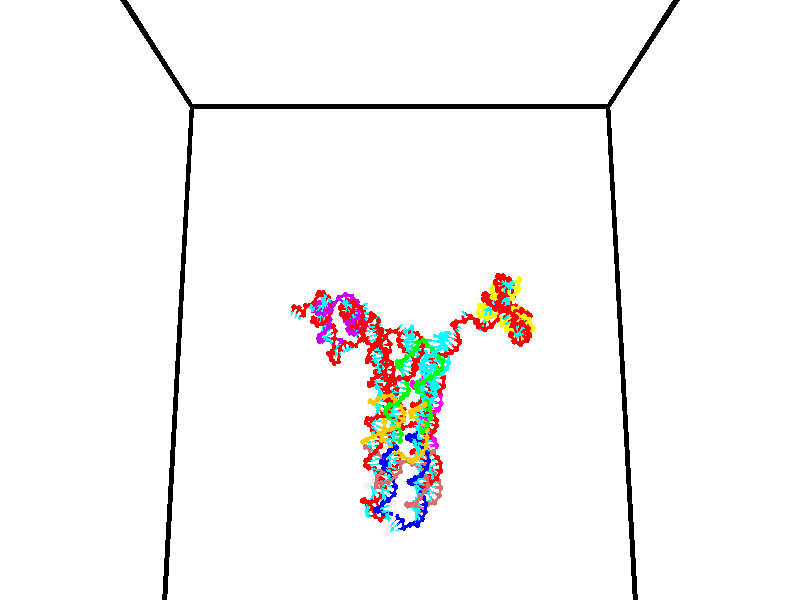 // switches for output
#declare DRAW_BASES = 1; // possible values are 0, 1; only relevant for DNA ribbons
#declare DRAW_BASES_TYPE = 3; // possible values are 1, 2, 3; only relevant for DNA ribbons
#declare DRAW_FOG = 0; // set to 1 to enable fog

#include "colors.inc"

#include "transforms.inc"
background { rgb <1, 1, 1>}

#default {
   normal{
       ripples 0.25
       frequency 0.20
       turbulence 0.2
       lambda 5
   }
	finish {
		phong 0.1
		phong_size 40.
	}
}

// original window dimensions: 1024x640


// camera settings

camera {
	sky <0, 0.179814, -0.983701>
	up <0, 0.179814, -0.983701>
	right 1.6 * <1, 0, 0>
	location <35, 94.9851, 44.8844>
	look_at <35, 29.7336, 32.9568>
	direction <0, -65.2515, -11.9276>
	angle 67.0682
}


# declare cpy_camera_pos = <35, 94.9851, 44.8844>;
# if (DRAW_FOG = 1)
fog {
	fog_type 2
	up vnormalize(cpy_camera_pos)
	color rgbt<1,1,1,0.3>
	distance 1e-5
	fog_alt 3e-3
	fog_offset 56
}
# end


// LIGHTS

# declare lum = 6;
global_settings {
	ambient_light rgb lum * <0.05, 0.05, 0.05>
	max_trace_level 15
}# declare cpy_direct_light_amount = 0.25;
light_source
{	1000 * <-1, -1.16352, -0.803886>,
	rgb lum * cpy_direct_light_amount
	parallel
}

light_source
{	1000 * <1, 1.16352, 0.803886>,
	rgb lum * cpy_direct_light_amount
	parallel
}

// strand 0

// nucleotide -1

// particle -1
sphere {
	<24.270149, 34.853500, 34.495029> 0.250000
	pigment { color rgbt <1,0,0,0> }
	no_shadow
}
cylinder {
	<24.203306, 35.061310, 34.830212>,  <24.163200, 35.185993, 35.031322>, 0.100000
	pigment { color rgbt <1,0,0,0> }
	no_shadow
}
cylinder {
	<24.203306, 35.061310, 34.830212>,  <24.270149, 34.853500, 34.495029>, 0.100000
	pigment { color rgbt <1,0,0,0> }
	no_shadow
}

// particle -1
sphere {
	<24.203306, 35.061310, 34.830212> 0.100000
	pigment { color rgbt <1,0,0,0> }
	no_shadow
}
sphere {
	0, 1
	scale<0.080000,0.200000,0.300000>
	matrix <0.833301, -0.379831, 0.401670,
		0.526958, 0.765393, -0.369443,
		-0.167109, 0.519521, 0.837958,
		24.153173, 35.217167, 35.081600>
	pigment { color rgbt <0,1,1,0> }
	no_shadow
}
cylinder {
	<24.856733, 35.231331, 34.637486>,  <24.270149, 34.853500, 34.495029>, 0.130000
	pigment { color rgbt <1,0,0,0> }
	no_shadow
}

// nucleotide -1

// particle -1
sphere {
	<24.856733, 35.231331, 34.637486> 0.250000
	pigment { color rgbt <1,0,0,0> }
	no_shadow
}
cylinder {
	<24.677950, 35.140099, 34.983482>,  <24.570681, 35.085358, 35.191078>, 0.100000
	pigment { color rgbt <1,0,0,0> }
	no_shadow
}
cylinder {
	<24.677950, 35.140099, 34.983482>,  <24.856733, 35.231331, 34.637486>, 0.100000
	pigment { color rgbt <1,0,0,0> }
	no_shadow
}

// particle -1
sphere {
	<24.677950, 35.140099, 34.983482> 0.100000
	pigment { color rgbt <1,0,0,0> }
	no_shadow
}
sphere {
	0, 1
	scale<0.080000,0.200000,0.300000>
	matrix <0.800064, -0.534463, 0.272482,
		0.400155, 0.813835, 0.421365,
		-0.446959, -0.228084, 0.864988,
		24.543861, 35.071674, 35.242977>
	pigment { color rgbt <0,1,1,0> }
	no_shadow
}
cylinder {
	<25.360418, 35.357971, 35.216354>,  <24.856733, 35.231331, 34.637486>, 0.130000
	pigment { color rgbt <1,0,0,0> }
	no_shadow
}

// nucleotide -1

// particle -1
sphere {
	<25.360418, 35.357971, 35.216354> 0.250000
	pigment { color rgbt <1,0,0,0> }
	no_shadow
}
cylinder {
	<25.105350, 35.059635, 35.293400>,  <24.952311, 34.880634, 35.339626>, 0.100000
	pigment { color rgbt <1,0,0,0> }
	no_shadow
}
cylinder {
	<25.105350, 35.059635, 35.293400>,  <25.360418, 35.357971, 35.216354>, 0.100000
	pigment { color rgbt <1,0,0,0> }
	no_shadow
}

// particle -1
sphere {
	<25.105350, 35.059635, 35.293400> 0.100000
	pigment { color rgbt <1,0,0,0> }
	no_shadow
}
sphere {
	0, 1
	scale<0.080000,0.200000,0.300000>
	matrix <0.770250, -0.614198, 0.171682,
		-0.009744, 0.257839, 0.966139,
		-0.637667, -0.745842, 0.192616,
		24.914051, 34.835884, 35.351185>
	pigment { color rgbt <0,1,1,0> }
	no_shadow
}
cylinder {
	<25.581232, 35.610603, 34.517029>,  <25.360418, 35.357971, 35.216354>, 0.130000
	pigment { color rgbt <1,0,0,0> }
	no_shadow
}

// nucleotide -1

// particle -1
sphere {
	<25.581232, 35.610603, 34.517029> 0.250000
	pigment { color rgbt <1,0,0,0> }
	no_shadow
}
cylinder {
	<25.895683, 35.845104, 34.595318>,  <26.084354, 35.985806, 34.642292>, 0.100000
	pigment { color rgbt <1,0,0,0> }
	no_shadow
}
cylinder {
	<25.895683, 35.845104, 34.595318>,  <25.581232, 35.610603, 34.517029>, 0.100000
	pigment { color rgbt <1,0,0,0> }
	no_shadow
}

// particle -1
sphere {
	<25.895683, 35.845104, 34.595318> 0.100000
	pigment { color rgbt <1,0,0,0> }
	no_shadow
}
sphere {
	0, 1
	scale<0.080000,0.200000,0.300000>
	matrix <0.513955, -0.795960, 0.319840,
		0.343293, -0.150844, -0.927036,
		0.786130, 0.586254, 0.195720,
		26.131523, 36.020981, 34.654034>
	pigment { color rgbt <0,1,1,0> }
	no_shadow
}
cylinder {
	<26.325090, 35.402451, 34.284019>,  <25.581232, 35.610603, 34.517029>, 0.130000
	pigment { color rgbt <1,0,0,0> }
	no_shadow
}

// nucleotide -1

// particle -1
sphere {
	<26.325090, 35.402451, 34.284019> 0.250000
	pigment { color rgbt <1,0,0,0> }
	no_shadow
}
cylinder {
	<26.331978, 35.625412, 34.616047>,  <26.336111, 35.759190, 34.815262>, 0.100000
	pigment { color rgbt <1,0,0,0> }
	no_shadow
}
cylinder {
	<26.331978, 35.625412, 34.616047>,  <26.325090, 35.402451, 34.284019>, 0.100000
	pigment { color rgbt <1,0,0,0> }
	no_shadow
}

// particle -1
sphere {
	<26.331978, 35.625412, 34.616047> 0.100000
	pigment { color rgbt <1,0,0,0> }
	no_shadow
}
sphere {
	0, 1
	scale<0.080000,0.200000,0.300000>
	matrix <0.389887, -0.768213, 0.507777,
		0.920702, 0.314889, -0.230550,
		0.017218, 0.557400, 0.830066,
		26.337143, 35.792633, 34.865067>
	pigment { color rgbt <0,1,1,0> }
	no_shadow
}
cylinder {
	<26.710854, 35.216187, 33.544830>,  <26.325090, 35.402451, 34.284019>, 0.130000
	pigment { color rgbt <1,0,0,0> }
	no_shadow
}

// nucleotide -1

// particle -1
sphere {
	<26.710854, 35.216187, 33.544830> 0.250000
	pigment { color rgbt <1,0,0,0> }
	no_shadow
}
cylinder {
	<27.074415, 35.054153, 33.584431>,  <27.292553, 34.956932, 33.608192>, 0.100000
	pigment { color rgbt <1,0,0,0> }
	no_shadow
}
cylinder {
	<27.074415, 35.054153, 33.584431>,  <26.710854, 35.216187, 33.544830>, 0.100000
	pigment { color rgbt <1,0,0,0> }
	no_shadow
}

// particle -1
sphere {
	<27.074415, 35.054153, 33.584431> 0.100000
	pigment { color rgbt <1,0,0,0> }
	no_shadow
}
sphere {
	0, 1
	scale<0.080000,0.200000,0.300000>
	matrix <-0.416972, -0.885895, 0.203282,
		0.005357, -0.226043, -0.974102,
		0.908903, -0.405085, 0.099000,
		27.347086, 34.932629, 33.614132>
	pigment { color rgbt <0,1,1,0> }
	no_shadow
}
cylinder {
	<26.733891, 34.569416, 33.192337>,  <26.710854, 35.216187, 33.544830>, 0.130000
	pigment { color rgbt <1,0,0,0> }
	no_shadow
}

// nucleotide -1

// particle -1
sphere {
	<26.733891, 34.569416, 33.192337> 0.250000
	pigment { color rgbt <1,0,0,0> }
	no_shadow
}
cylinder {
	<27.000622, 34.576057, 33.490345>,  <27.160662, 34.580044, 33.669151>, 0.100000
	pigment { color rgbt <1,0,0,0> }
	no_shadow
}
cylinder {
	<27.000622, 34.576057, 33.490345>,  <26.733891, 34.569416, 33.192337>, 0.100000
	pigment { color rgbt <1,0,0,0> }
	no_shadow
}

// particle -1
sphere {
	<27.000622, 34.576057, 33.490345> 0.100000
	pigment { color rgbt <1,0,0,0> }
	no_shadow
}
sphere {
	0, 1
	scale<0.080000,0.200000,0.300000>
	matrix <-0.369102, -0.861147, 0.349557,
		0.647380, -0.508086, -0.568109,
		0.666831, 0.016606, 0.745025,
		27.200670, 34.581039, 33.713852>
	pigment { color rgbt <0,1,1,0> }
	no_shadow
}
cylinder {
	<27.123119, 34.047424, 33.143627>,  <26.733891, 34.569416, 33.192337>, 0.130000
	pigment { color rgbt <1,0,0,0> }
	no_shadow
}

// nucleotide -1

// particle -1
sphere {
	<27.123119, 34.047424, 33.143627> 0.250000
	pigment { color rgbt <1,0,0,0> }
	no_shadow
}
cylinder {
	<27.136618, 34.132240, 33.534298>,  <27.144716, 34.183128, 33.768700>, 0.100000
	pigment { color rgbt <1,0,0,0> }
	no_shadow
}
cylinder {
	<27.136618, 34.132240, 33.534298>,  <27.123119, 34.047424, 33.143627>, 0.100000
	pigment { color rgbt <1,0,0,0> }
	no_shadow
}

// particle -1
sphere {
	<27.136618, 34.132240, 33.534298> 0.100000
	pigment { color rgbt <1,0,0,0> }
	no_shadow
}
sphere {
	0, 1
	scale<0.080000,0.200000,0.300000>
	matrix <-0.258540, -0.942119, 0.213467,
		0.965411, -0.259714, 0.023030,
		0.033744, 0.212037, 0.976679,
		27.146742, 34.195850, 33.827301>
	pigment { color rgbt <0,1,1,0> }
	no_shadow
}
cylinder {
	<27.591009, 33.541740, 33.412750>,  <27.123119, 34.047424, 33.143627>, 0.130000
	pigment { color rgbt <1,0,0,0> }
	no_shadow
}

// nucleotide -1

// particle -1
sphere {
	<27.591009, 33.541740, 33.412750> 0.250000
	pigment { color rgbt <1,0,0,0> }
	no_shadow
}
cylinder {
	<27.376801, 33.675545, 33.722931>,  <27.248276, 33.755829, 33.909039>, 0.100000
	pigment { color rgbt <1,0,0,0> }
	no_shadow
}
cylinder {
	<27.376801, 33.675545, 33.722931>,  <27.591009, 33.541740, 33.412750>, 0.100000
	pigment { color rgbt <1,0,0,0> }
	no_shadow
}

// particle -1
sphere {
	<27.376801, 33.675545, 33.722931> 0.100000
	pigment { color rgbt <1,0,0,0> }
	no_shadow
}
sphere {
	0, 1
	scale<0.080000,0.200000,0.300000>
	matrix <-0.167965, -0.942052, 0.290389,
		0.827651, 0.025261, 0.560675,
		-0.535520, 0.334515, 0.775447,
		27.216145, 33.775898, 33.955566>
	pigment { color rgbt <0,1,1,0> }
	no_shadow
}
cylinder {
	<27.672009, 33.082310, 33.893764>,  <27.591009, 33.541740, 33.412750>, 0.130000
	pigment { color rgbt <1,0,0,0> }
	no_shadow
}

// nucleotide -1

// particle -1
sphere {
	<27.672009, 33.082310, 33.893764> 0.250000
	pigment { color rgbt <1,0,0,0> }
	no_shadow
}
cylinder {
	<27.365894, 33.292130, 34.042995>,  <27.182226, 33.418022, 34.132534>, 0.100000
	pigment { color rgbt <1,0,0,0> }
	no_shadow
}
cylinder {
	<27.365894, 33.292130, 34.042995>,  <27.672009, 33.082310, 33.893764>, 0.100000
	pigment { color rgbt <1,0,0,0> }
	no_shadow
}

// particle -1
sphere {
	<27.365894, 33.292130, 34.042995> 0.100000
	pigment { color rgbt <1,0,0,0> }
	no_shadow
}
sphere {
	0, 1
	scale<0.080000,0.200000,0.300000>
	matrix <-0.303413, -0.805121, 0.509627,
		0.567698, 0.276813, 0.775302,
		-0.765284, 0.524551, 0.373077,
		27.136309, 33.449493, 34.154919>
	pigment { color rgbt <0,1,1,0> }
	no_shadow
}
cylinder {
	<27.795589, 33.099380, 34.632141>,  <27.672009, 33.082310, 33.893764>, 0.130000
	pigment { color rgbt <1,0,0,0> }
	no_shadow
}

// nucleotide -1

// particle -1
sphere {
	<27.795589, 33.099380, 34.632141> 0.250000
	pigment { color rgbt <1,0,0,0> }
	no_shadow
}
cylinder {
	<27.409557, 33.126919, 34.531044>,  <27.177938, 33.143440, 34.470387>, 0.100000
	pigment { color rgbt <1,0,0,0> }
	no_shadow
}
cylinder {
	<27.409557, 33.126919, 34.531044>,  <27.795589, 33.099380, 34.632141>, 0.100000
	pigment { color rgbt <1,0,0,0> }
	no_shadow
}

// particle -1
sphere {
	<27.409557, 33.126919, 34.531044> 0.100000
	pigment { color rgbt <1,0,0,0> }
	no_shadow
}
sphere {
	0, 1
	scale<0.080000,0.200000,0.300000>
	matrix <-0.191494, -0.843764, 0.501390,
		-0.178735, 0.532280, 0.827485,
		-0.965082, 0.068842, -0.252738,
		27.120033, 33.147572, 34.455223>
	pigment { color rgbt <0,1,1,0> }
	no_shadow
}
cylinder {
	<27.447252, 32.881763, 35.210163>,  <27.795589, 33.099380, 34.632141>, 0.130000
	pigment { color rgbt <1,0,0,0> }
	no_shadow
}

// nucleotide -1

// particle -1
sphere {
	<27.447252, 32.881763, 35.210163> 0.250000
	pigment { color rgbt <1,0,0,0> }
	no_shadow
}
cylinder {
	<27.159613, 32.849388, 34.934093>,  <26.987028, 32.829964, 34.768452>, 0.100000
	pigment { color rgbt <1,0,0,0> }
	no_shadow
}
cylinder {
	<27.159613, 32.849388, 34.934093>,  <27.447252, 32.881763, 35.210163>, 0.100000
	pigment { color rgbt <1,0,0,0> }
	no_shadow
}

// particle -1
sphere {
	<27.159613, 32.849388, 34.934093> 0.100000
	pigment { color rgbt <1,0,0,0> }
	no_shadow
}
sphere {
	0, 1
	scale<0.080000,0.200000,0.300000>
	matrix <-0.219043, -0.916160, 0.335666,
		-0.659480, 0.392556, 0.641082,
		-0.719101, -0.080940, -0.690175,
		26.943882, 32.825108, 34.727039>
	pigment { color rgbt <0,1,1,0> }
	no_shadow
}
cylinder {
	<26.904673, 32.636925, 35.555492>,  <27.447252, 32.881763, 35.210163>, 0.130000
	pigment { color rgbt <1,0,0,0> }
	no_shadow
}

// nucleotide -1

// particle -1
sphere {
	<26.904673, 32.636925, 35.555492> 0.250000
	pigment { color rgbt <1,0,0,0> }
	no_shadow
}
cylinder {
	<26.801756, 32.548618, 35.179180>,  <26.740005, 32.495636, 34.953392>, 0.100000
	pigment { color rgbt <1,0,0,0> }
	no_shadow
}
cylinder {
	<26.801756, 32.548618, 35.179180>,  <26.904673, 32.636925, 35.555492>, 0.100000
	pigment { color rgbt <1,0,0,0> }
	no_shadow
}

// particle -1
sphere {
	<26.801756, 32.548618, 35.179180> 0.100000
	pigment { color rgbt <1,0,0,0> }
	no_shadow
}
sphere {
	0, 1
	scale<0.080000,0.200000,0.300000>
	matrix <-0.213815, -0.936417, 0.278219,
		-0.942383, 0.272735, 0.193728,
		-0.257291, -0.220766, -0.940778,
		26.724569, 32.482388, 34.896946>
	pigment { color rgbt <0,1,1,0> }
	no_shadow
}
cylinder {
	<26.299887, 32.234795, 35.655716>,  <26.904673, 32.636925, 35.555492>, 0.130000
	pigment { color rgbt <1,0,0,0> }
	no_shadow
}

// nucleotide -1

// particle -1
sphere {
	<26.299887, 32.234795, 35.655716> 0.250000
	pigment { color rgbt <1,0,0,0> }
	no_shadow
}
cylinder {
	<26.421268, 32.182049, 35.278244>,  <26.494099, 32.150402, 35.051762>, 0.100000
	pigment { color rgbt <1,0,0,0> }
	no_shadow
}
cylinder {
	<26.421268, 32.182049, 35.278244>,  <26.299887, 32.234795, 35.655716>, 0.100000
	pigment { color rgbt <1,0,0,0> }
	no_shadow
}

// particle -1
sphere {
	<26.421268, 32.182049, 35.278244> 0.100000
	pigment { color rgbt <1,0,0,0> }
	no_shadow
}
sphere {
	0, 1
	scale<0.080000,0.200000,0.300000>
	matrix <-0.078847, -0.990456, 0.113048,
		-0.949577, 0.040101, -0.310957,
		0.303456, -0.131866, -0.943677,
		26.512306, 32.142490, 34.995140>
	pigment { color rgbt <0,1,1,0> }
	no_shadow
}
cylinder {
	<25.767788, 31.853798, 35.274918>,  <26.299887, 32.234795, 35.655716>, 0.130000
	pigment { color rgbt <1,0,0,0> }
	no_shadow
}

// nucleotide -1

// particle -1
sphere {
	<25.767788, 31.853798, 35.274918> 0.250000
	pigment { color rgbt <1,0,0,0> }
	no_shadow
}
cylinder {
	<26.122585, 31.794144, 35.100105>,  <26.335464, 31.758350, 34.995216>, 0.100000
	pigment { color rgbt <1,0,0,0> }
	no_shadow
}
cylinder {
	<26.122585, 31.794144, 35.100105>,  <25.767788, 31.853798, 35.274918>, 0.100000
	pigment { color rgbt <1,0,0,0> }
	no_shadow
}

// particle -1
sphere {
	<26.122585, 31.794144, 35.100105> 0.100000
	pigment { color rgbt <1,0,0,0> }
	no_shadow
}
sphere {
	0, 1
	scale<0.080000,0.200000,0.300000>
	matrix <-0.149702, -0.988168, 0.033377,
		-0.436839, 0.035819, -0.898826,
		0.886996, -0.149136, -0.437032,
		26.388683, 31.749403, 34.968994>
	pigment { color rgbt <0,1,1,0> }
	no_shadow
}
cylinder {
	<25.703463, 31.170319, 34.874428>,  <25.767788, 31.853798, 35.274918>, 0.130000
	pigment { color rgbt <1,0,0,0> }
	no_shadow
}

// nucleotide -1

// particle -1
sphere {
	<25.703463, 31.170319, 34.874428> 0.250000
	pigment { color rgbt <1,0,0,0> }
	no_shadow
}
cylinder {
	<26.094116, 31.242680, 34.920837>,  <26.328508, 31.286097, 34.948685>, 0.100000
	pigment { color rgbt <1,0,0,0> }
	no_shadow
}
cylinder {
	<26.094116, 31.242680, 34.920837>,  <25.703463, 31.170319, 34.874428>, 0.100000
	pigment { color rgbt <1,0,0,0> }
	no_shadow
}

// particle -1
sphere {
	<26.094116, 31.242680, 34.920837> 0.100000
	pigment { color rgbt <1,0,0,0> }
	no_shadow
}
sphere {
	0, 1
	scale<0.080000,0.200000,0.300000>
	matrix <0.150076, -0.960500, 0.234343,
		0.153834, -0.211455, -0.965206,
		0.976633, 0.180904, 0.116023,
		26.387106, 31.296951, 34.955643>
	pigment { color rgbt <0,1,1,0> }
	no_shadow
}
cylinder {
	<25.941755, 30.567675, 34.875256>,  <25.703463, 31.170319, 34.874428>, 0.130000
	pigment { color rgbt <1,0,0,0> }
	no_shadow
}

// nucleotide -1

// particle -1
sphere {
	<25.941755, 30.567675, 34.875256> 0.250000
	pigment { color rgbt <1,0,0,0> }
	no_shadow
}
cylinder {
	<26.264154, 30.771627, 34.995514>,  <26.457594, 30.893999, 35.067669>, 0.100000
	pigment { color rgbt <1,0,0,0> }
	no_shadow
}
cylinder {
	<26.264154, 30.771627, 34.995514>,  <25.941755, 30.567675, 34.875256>, 0.100000
	pigment { color rgbt <1,0,0,0> }
	no_shadow
}

// particle -1
sphere {
	<26.264154, 30.771627, 34.995514> 0.100000
	pigment { color rgbt <1,0,0,0> }
	no_shadow
}
sphere {
	0, 1
	scale<0.080000,0.200000,0.300000>
	matrix <0.369429, -0.830173, 0.417534,
		0.462479, -0.225466, -0.857484,
		0.806000, 0.509880, 0.300644,
		26.505955, 30.924591, 35.085709>
	pigment { color rgbt <0,1,1,0> }
	no_shadow
}
cylinder {
	<26.524572, 29.992579, 34.809162>,  <25.941755, 30.567675, 34.875256>, 0.130000
	pigment { color rgbt <1,0,0,0> }
	no_shadow
}

// nucleotide -1

// particle -1
sphere {
	<26.524572, 29.992579, 34.809162> 0.250000
	pigment { color rgbt <1,0,0,0> }
	no_shadow
}
cylinder {
	<26.589050, 30.282578, 35.077011>,  <26.627737, 30.456577, 35.237720>, 0.100000
	pigment { color rgbt <1,0,0,0> }
	no_shadow
}
cylinder {
	<26.589050, 30.282578, 35.077011>,  <26.524572, 29.992579, 34.809162>, 0.100000
	pigment { color rgbt <1,0,0,0> }
	no_shadow
}

// particle -1
sphere {
	<26.589050, 30.282578, 35.077011> 0.100000
	pigment { color rgbt <1,0,0,0> }
	no_shadow
}
sphere {
	0, 1
	scale<0.080000,0.200000,0.300000>
	matrix <0.387478, -0.670508, 0.632677,
		0.907676, 0.157479, -0.389004,
		0.161197, 0.724996, 0.669624,
		26.637409, 30.500076, 35.277897>
	pigment { color rgbt <0,1,1,0> }
	no_shadow
}
cylinder {
	<27.165426, 29.809502, 35.077824>,  <26.524572, 29.992579, 34.809162>, 0.130000
	pigment { color rgbt <1,0,0,0> }
	no_shadow
}

// nucleotide -1

// particle -1
sphere {
	<27.165426, 29.809502, 35.077824> 0.250000
	pigment { color rgbt <1,0,0,0> }
	no_shadow
}
cylinder {
	<27.019823, 30.067408, 35.346680>,  <26.932461, 30.222151, 35.507996>, 0.100000
	pigment { color rgbt <1,0,0,0> }
	no_shadow
}
cylinder {
	<27.019823, 30.067408, 35.346680>,  <27.165426, 29.809502, 35.077824>, 0.100000
	pigment { color rgbt <1,0,0,0> }
	no_shadow
}

// particle -1
sphere {
	<27.019823, 30.067408, 35.346680> 0.100000
	pigment { color rgbt <1,0,0,0> }
	no_shadow
}
sphere {
	0, 1
	scale<0.080000,0.200000,0.300000>
	matrix <0.319806, -0.591255, 0.740366,
		0.874770, 0.484455, 0.009022,
		-0.364008, 0.644765, 0.672143,
		26.910620, 30.260838, 35.548321>
	pigment { color rgbt <0,1,1,0> }
	no_shadow
}
cylinder {
	<27.755756, 29.922844, 35.395557>,  <27.165426, 29.809502, 35.077824>, 0.130000
	pigment { color rgbt <1,0,0,0> }
	no_shadow
}

// nucleotide -1

// particle -1
sphere {
	<27.755756, 29.922844, 35.395557> 0.250000
	pigment { color rgbt <1,0,0,0> }
	no_shadow
}
cylinder {
	<27.454817, 30.021408, 35.639935>,  <27.274252, 30.080547, 35.786560>, 0.100000
	pigment { color rgbt <1,0,0,0> }
	no_shadow
}
cylinder {
	<27.454817, 30.021408, 35.639935>,  <27.755756, 29.922844, 35.395557>, 0.100000
	pigment { color rgbt <1,0,0,0> }
	no_shadow
}

// particle -1
sphere {
	<27.454817, 30.021408, 35.639935> 0.100000
	pigment { color rgbt <1,0,0,0> }
	no_shadow
}
sphere {
	0, 1
	scale<0.080000,0.200000,0.300000>
	matrix <0.416139, -0.541167, 0.730730,
		0.510682, 0.804002, 0.304606,
		-0.752351, 0.246412, 0.610941,
		27.229111, 30.095331, 35.823215>
	pigment { color rgbt <0,1,1,0> }
	no_shadow
}
cylinder {
	<28.001152, 30.262894, 35.903919>,  <27.755756, 29.922844, 35.395557>, 0.130000
	pigment { color rgbt <1,0,0,0> }
	no_shadow
}

// nucleotide -1

// particle -1
sphere {
	<28.001152, 30.262894, 35.903919> 0.250000
	pigment { color rgbt <1,0,0,0> }
	no_shadow
}
cylinder {
	<27.652508, 30.135258, 36.052765>,  <27.443321, 30.058676, 36.142075>, 0.100000
	pigment { color rgbt <1,0,0,0> }
	no_shadow
}
cylinder {
	<27.652508, 30.135258, 36.052765>,  <28.001152, 30.262894, 35.903919>, 0.100000
	pigment { color rgbt <1,0,0,0> }
	no_shadow
}

// particle -1
sphere {
	<27.652508, 30.135258, 36.052765> 0.100000
	pigment { color rgbt <1,0,0,0> }
	no_shadow
}
sphere {
	0, 1
	scale<0.080000,0.200000,0.300000>
	matrix <0.479118, -0.394081, 0.784313,
		-0.103623, 0.861906, 0.496368,
		-0.871613, -0.319091, 0.372118,
		27.391024, 30.039530, 36.164402>
	pigment { color rgbt <0,1,1,0> }
	no_shadow
}
cylinder {
	<27.939360, 30.474821, 36.608376>,  <28.001152, 30.262894, 35.903919>, 0.130000
	pigment { color rgbt <1,0,0,0> }
	no_shadow
}

// nucleotide -1

// particle -1
sphere {
	<27.939360, 30.474821, 36.608376> 0.250000
	pigment { color rgbt <1,0,0,0> }
	no_shadow
}
cylinder {
	<27.684530, 30.166569, 36.601933>,  <27.531631, 29.981617, 36.598064>, 0.100000
	pigment { color rgbt <1,0,0,0> }
	no_shadow
}
cylinder {
	<27.684530, 30.166569, 36.601933>,  <27.939360, 30.474821, 36.608376>, 0.100000
	pigment { color rgbt <1,0,0,0> }
	no_shadow
}

// particle -1
sphere {
	<27.684530, 30.166569, 36.601933> 0.100000
	pigment { color rgbt <1,0,0,0> }
	no_shadow
}
sphere {
	0, 1
	scale<0.080000,0.200000,0.300000>
	matrix <0.478885, -0.412096, 0.775142,
		-0.603990, 0.486109, 0.631581,
		-0.637076, -0.770633, -0.016111,
		27.493408, 29.935379, 36.597099>
	pigment { color rgbt <0,1,1,0> }
	no_shadow
}
cylinder {
	<27.879097, 30.318373, 37.316639>,  <27.939360, 30.474821, 36.608376>, 0.130000
	pigment { color rgbt <1,0,0,0> }
	no_shadow
}

// nucleotide -1

// particle -1
sphere {
	<27.879097, 30.318373, 37.316639> 0.250000
	pigment { color rgbt <1,0,0,0> }
	no_shadow
}
cylinder {
	<27.744740, 29.991365, 37.129517>,  <27.664125, 29.795162, 37.017242>, 0.100000
	pigment { color rgbt <1,0,0,0> }
	no_shadow
}
cylinder {
	<27.744740, 29.991365, 37.129517>,  <27.879097, 30.318373, 37.316639>, 0.100000
	pigment { color rgbt <1,0,0,0> }
	no_shadow
}

// particle -1
sphere {
	<27.744740, 29.991365, 37.129517> 0.100000
	pigment { color rgbt <1,0,0,0> }
	no_shadow
}
sphere {
	0, 1
	scale<0.080000,0.200000,0.300000>
	matrix <0.479620, -0.575901, 0.662045,
		-0.810642, -0.001991, 0.585539,
		-0.335894, -0.817517, -0.467804,
		27.643970, 29.746111, 36.989174>
	pigment { color rgbt <0,1,1,0> }
	no_shadow
}
cylinder {
	<27.743042, 29.957932, 37.815273>,  <27.879097, 30.318373, 37.316639>, 0.130000
	pigment { color rgbt <1,0,0,0> }
	no_shadow
}

// nucleotide -1

// particle -1
sphere {
	<27.743042, 29.957932, 37.815273> 0.250000
	pigment { color rgbt <1,0,0,0> }
	no_shadow
}
cylinder {
	<27.783672, 29.697206, 37.514656>,  <27.808050, 29.540771, 37.334286>, 0.100000
	pigment { color rgbt <1,0,0,0> }
	no_shadow
}
cylinder {
	<27.783672, 29.697206, 37.514656>,  <27.743042, 29.957932, 37.815273>, 0.100000
	pigment { color rgbt <1,0,0,0> }
	no_shadow
}

// particle -1
sphere {
	<27.783672, 29.697206, 37.514656> 0.100000
	pigment { color rgbt <1,0,0,0> }
	no_shadow
}
sphere {
	0, 1
	scale<0.080000,0.200000,0.300000>
	matrix <0.309324, -0.697312, 0.646586,
		-0.945516, -0.298149, 0.130792,
		0.101577, -0.651815, -0.751545,
		27.814146, 29.501661, 37.289192>
	pigment { color rgbt <0,1,1,0> }
	no_shadow
}
cylinder {
	<27.399662, 29.338442, 38.027817>,  <27.743042, 29.957932, 37.815273>, 0.130000
	pigment { color rgbt <1,0,0,0> }
	no_shadow
}

// nucleotide -1

// particle -1
sphere {
	<27.399662, 29.338442, 38.027817> 0.250000
	pigment { color rgbt <1,0,0,0> }
	no_shadow
}
cylinder {
	<27.642584, 29.193930, 37.744789>,  <27.788336, 29.107222, 37.574970>, 0.100000
	pigment { color rgbt <1,0,0,0> }
	no_shadow
}
cylinder {
	<27.642584, 29.193930, 37.744789>,  <27.399662, 29.338442, 38.027817>, 0.100000
	pigment { color rgbt <1,0,0,0> }
	no_shadow
}

// particle -1
sphere {
	<27.642584, 29.193930, 37.744789> 0.100000
	pigment { color rgbt <1,0,0,0> }
	no_shadow
}
sphere {
	0, 1
	scale<0.080000,0.200000,0.300000>
	matrix <0.318045, -0.705586, 0.633242,
		-0.728034, -0.609609, -0.313598,
		0.607300, -0.361284, -0.707573,
		27.824776, 29.085545, 37.532516>
	pigment { color rgbt <0,1,1,0> }
	no_shadow
}
cylinder {
	<27.083326, 28.612366, 37.764263>,  <27.399662, 29.338442, 38.027817>, 0.130000
	pigment { color rgbt <1,0,0,0> }
	no_shadow
}

// nucleotide -1

// particle -1
sphere {
	<27.083326, 28.612366, 37.764263> 0.250000
	pigment { color rgbt <1,0,0,0> }
	no_shadow
}
cylinder {
	<27.476059, 28.680246, 37.730293>,  <27.711699, 28.720974, 37.709911>, 0.100000
	pigment { color rgbt <1,0,0,0> }
	no_shadow
}
cylinder {
	<27.476059, 28.680246, 37.730293>,  <27.083326, 28.612366, 37.764263>, 0.100000
	pigment { color rgbt <1,0,0,0> }
	no_shadow
}

// particle -1
sphere {
	<27.476059, 28.680246, 37.730293> 0.100000
	pigment { color rgbt <1,0,0,0> }
	no_shadow
}
sphere {
	0, 1
	scale<0.080000,0.200000,0.300000>
	matrix <0.185022, -0.756641, 0.627105,
		0.042160, -0.631424, -0.774291,
		0.981829, 0.169699, -0.084928,
		27.770607, 28.731155, 37.704815>
	pigment { color rgbt <0,1,1,0> }
	no_shadow
}
cylinder {
	<27.388361, 27.925562, 37.503620>,  <27.083326, 28.612366, 37.764263>, 0.130000
	pigment { color rgbt <1,0,0,0> }
	no_shadow
}

// nucleotide -1

// particle -1
sphere {
	<27.388361, 27.925562, 37.503620> 0.250000
	pigment { color rgbt <1,0,0,0> }
	no_shadow
}
cylinder {
	<27.635492, 28.176958, 37.692635>,  <27.783772, 28.327795, 37.806042>, 0.100000
	pigment { color rgbt <1,0,0,0> }
	no_shadow
}
cylinder {
	<27.635492, 28.176958, 37.692635>,  <27.388361, 27.925562, 37.503620>, 0.100000
	pigment { color rgbt <1,0,0,0> }
	no_shadow
}

// particle -1
sphere {
	<27.635492, 28.176958, 37.692635> 0.100000
	pigment { color rgbt <1,0,0,0> }
	no_shadow
}
sphere {
	0, 1
	scale<0.080000,0.200000,0.300000>
	matrix <0.273546, -0.735205, 0.620199,
		0.737197, -0.253917, -0.626152,
		0.617829, 0.628490, 0.472533,
		27.820841, 28.365505, 37.834396>
	pigment { color rgbt <0,1,1,0> }
	no_shadow
}
cylinder {
	<27.350424, 27.882458, 38.230877>,  <27.388361, 27.925562, 37.503620>, 0.130000
	pigment { color rgbt <1,0,0,0> }
	no_shadow
}

// nucleotide -1

// particle -1
sphere {
	<27.350424, 27.882458, 38.230877> 0.250000
	pigment { color rgbt <1,0,0,0> }
	no_shadow
}
cylinder {
	<27.215881, 27.582102, 38.003532>,  <27.135155, 27.401888, 37.867126>, 0.100000
	pigment { color rgbt <1,0,0,0> }
	no_shadow
}
cylinder {
	<27.215881, 27.582102, 38.003532>,  <27.350424, 27.882458, 38.230877>, 0.100000
	pigment { color rgbt <1,0,0,0> }
	no_shadow
}

// particle -1
sphere {
	<27.215881, 27.582102, 38.003532> 0.100000
	pigment { color rgbt <1,0,0,0> }
	no_shadow
}
sphere {
	0, 1
	scale<0.080000,0.200000,0.300000>
	matrix <0.930536, -0.357798, -0.077992,
		-0.144794, -0.555110, 0.819077,
		-0.336358, -0.750888, -0.568357,
		27.114973, 27.356836, 37.833027>
	pigment { color rgbt <0,1,1,0> }
	no_shadow
}
cylinder {
	<27.629873, 27.357143, 38.570980>,  <27.350424, 27.882458, 38.230877>, 0.130000
	pigment { color rgbt <1,0,0,0> }
	no_shadow
}

// nucleotide -1

// particle -1
sphere {
	<27.629873, 27.357143, 38.570980> 0.250000
	pigment { color rgbt <1,0,0,0> }
	no_shadow
}
cylinder {
	<27.545971, 27.264095, 38.191109>,  <27.495628, 27.208267, 37.963184>, 0.100000
	pigment { color rgbt <1,0,0,0> }
	no_shadow
}
cylinder {
	<27.545971, 27.264095, 38.191109>,  <27.629873, 27.357143, 38.570980>, 0.100000
	pigment { color rgbt <1,0,0,0> }
	no_shadow
}

// particle -1
sphere {
	<27.545971, 27.264095, 38.191109> 0.100000
	pigment { color rgbt <1,0,0,0> }
	no_shadow
}
sphere {
	0, 1
	scale<0.080000,0.200000,0.300000>
	matrix <0.924220, -0.364152, -0.114938,
		-0.319091, -0.901821, 0.291375,
		-0.209758, -0.232619, -0.949679,
		27.483044, 27.194309, 37.906204>
	pigment { color rgbt <0,1,1,0> }
	no_shadow
}
cylinder {
	<28.033585, 26.745367, 38.335934>,  <27.629873, 27.357143, 38.570980>, 0.130000
	pigment { color rgbt <1,0,0,0> }
	no_shadow
}

// nucleotide -1

// particle -1
sphere {
	<28.033585, 26.745367, 38.335934> 0.250000
	pigment { color rgbt <1,0,0,0> }
	no_shadow
}
cylinder {
	<27.971529, 26.953518, 38.000042>,  <27.934296, 27.078407, 37.798508>, 0.100000
	pigment { color rgbt <1,0,0,0> }
	no_shadow
}
cylinder {
	<27.971529, 26.953518, 38.000042>,  <28.033585, 26.745367, 38.335934>, 0.100000
	pigment { color rgbt <1,0,0,0> }
	no_shadow
}

// particle -1
sphere {
	<27.971529, 26.953518, 38.000042> 0.100000
	pigment { color rgbt <1,0,0,0> }
	no_shadow
}
sphere {
	0, 1
	scale<0.080000,0.200000,0.300000>
	matrix <0.896492, -0.282931, -0.340959,
		-0.415011, -0.805704, -0.422618,
		-0.155141, 0.520376, -0.839726,
		27.924986, 27.109631, 37.748123>
	pigment { color rgbt <0,1,1,0> }
	no_shadow
}
cylinder {
	<28.072392, 26.311428, 37.744968>,  <28.033585, 26.745367, 38.335934>, 0.130000
	pigment { color rgbt <1,0,0,0> }
	no_shadow
}

// nucleotide -1

// particle -1
sphere {
	<28.072392, 26.311428, 37.744968> 0.250000
	pigment { color rgbt <1,0,0,0> }
	no_shadow
}
cylinder {
	<28.162523, 26.690979, 37.656551>,  <28.216602, 26.918709, 37.603500>, 0.100000
	pigment { color rgbt <1,0,0,0> }
	no_shadow
}
cylinder {
	<28.162523, 26.690979, 37.656551>,  <28.072392, 26.311428, 37.744968>, 0.100000
	pigment { color rgbt <1,0,0,0> }
	no_shadow
}

// particle -1
sphere {
	<28.162523, 26.690979, 37.656551> 0.100000
	pigment { color rgbt <1,0,0,0> }
	no_shadow
}
sphere {
	0, 1
	scale<0.080000,0.200000,0.300000>
	matrix <0.888189, -0.293309, -0.353681,
		-0.400433, -0.116631, -0.908873,
		0.225331, 0.948877, -0.221041,
		28.230122, 26.975641, 37.590240>
	pigment { color rgbt <0,1,1,0> }
	no_shadow
}
cylinder {
	<28.107552, 26.533039, 37.001049>,  <28.072392, 26.311428, 37.744968>, 0.130000
	pigment { color rgbt <1,0,0,0> }
	no_shadow
}

// nucleotide -1

// particle -1
sphere {
	<28.107552, 26.533039, 37.001049> 0.250000
	pigment { color rgbt <1,0,0,0> }
	no_shadow
}
cylinder {
	<28.394119, 26.734467, 37.194199>,  <28.566059, 26.855322, 37.310089>, 0.100000
	pigment { color rgbt <1,0,0,0> }
	no_shadow
}
cylinder {
	<28.394119, 26.734467, 37.194199>,  <28.107552, 26.533039, 37.001049>, 0.100000
	pigment { color rgbt <1,0,0,0> }
	no_shadow
}

// particle -1
sphere {
	<28.394119, 26.734467, 37.194199> 0.100000
	pigment { color rgbt <1,0,0,0> }
	no_shadow
}
sphere {
	0, 1
	scale<0.080000,0.200000,0.300000>
	matrix <0.677735, -0.666597, -0.310361,
		0.165594, 0.549608, -0.818846,
		0.716417, 0.503567, 0.482873,
		28.609045, 26.885536, 37.339062>
	pigment { color rgbt <0,1,1,0> }
	no_shadow
}
cylinder {
	<28.624811, 26.670025, 36.477909>,  <28.107552, 26.533039, 37.001049>, 0.130000
	pigment { color rgbt <1,0,0,0> }
	no_shadow
}

// nucleotide -1

// particle -1
sphere {
	<28.624811, 26.670025, 36.477909> 0.250000
	pigment { color rgbt <1,0,0,0> }
	no_shadow
}
cylinder {
	<28.773705, 26.672903, 36.849155>,  <28.863041, 26.674629, 37.071903>, 0.100000
	pigment { color rgbt <1,0,0,0> }
	no_shadow
}
cylinder {
	<28.773705, 26.672903, 36.849155>,  <28.624811, 26.670025, 36.477909>, 0.100000
	pigment { color rgbt <1,0,0,0> }
	no_shadow
}

// particle -1
sphere {
	<28.773705, 26.672903, 36.849155> 0.100000
	pigment { color rgbt <1,0,0,0> }
	no_shadow
}
sphere {
	0, 1
	scale<0.080000,0.200000,0.300000>
	matrix <0.644732, -0.721331, -0.252987,
		0.667656, 0.692553, -0.273141,
		0.372232, 0.007195, 0.928112,
		28.885374, 26.675062, 37.127590>
	pigment { color rgbt <0,1,1,0> }
	no_shadow
}
cylinder {
	<29.400919, 26.946312, 36.636520>,  <28.624811, 26.670025, 36.477909>, 0.130000
	pigment { color rgbt <1,0,0,0> }
	no_shadow
}

// nucleotide -1

// particle -1
sphere {
	<29.400919, 26.946312, 36.636520> 0.250000
	pigment { color rgbt <1,0,0,0> }
	no_shadow
}
cylinder {
	<29.291439, 26.640087, 36.869419>,  <29.225752, 26.456352, 37.009159>, 0.100000
	pigment { color rgbt <1,0,0,0> }
	no_shadow
}
cylinder {
	<29.291439, 26.640087, 36.869419>,  <29.400919, 26.946312, 36.636520>, 0.100000
	pigment { color rgbt <1,0,0,0> }
	no_shadow
}

// particle -1
sphere {
	<29.291439, 26.640087, 36.869419> 0.100000
	pigment { color rgbt <1,0,0,0> }
	no_shadow
}
sphere {
	0, 1
	scale<0.080000,0.200000,0.300000>
	matrix <0.678999, -0.582541, -0.446772,
		0.681212, 0.273062, 0.679256,
		-0.273698, -0.765560, 0.582243,
		29.209330, 26.410419, 37.044090>
	pigment { color rgbt <0,1,1,0> }
	no_shadow
}
cylinder {
	<30.000046, 26.540348, 36.769550>,  <29.400919, 26.946312, 36.636520>, 0.130000
	pigment { color rgbt <1,0,0,0> }
	no_shadow
}

// nucleotide -1

// particle -1
sphere {
	<30.000046, 26.540348, 36.769550> 0.250000
	pigment { color rgbt <1,0,0,0> }
	no_shadow
}
cylinder {
	<29.688702, 26.301130, 36.845970>,  <29.501896, 26.157600, 36.891823>, 0.100000
	pigment { color rgbt <1,0,0,0> }
	no_shadow
}
cylinder {
	<29.688702, 26.301130, 36.845970>,  <30.000046, 26.540348, 36.769550>, 0.100000
	pigment { color rgbt <1,0,0,0> }
	no_shadow
}

// particle -1
sphere {
	<29.688702, 26.301130, 36.845970> 0.100000
	pigment { color rgbt <1,0,0,0> }
	no_shadow
}
sphere {
	0, 1
	scale<0.080000,0.200000,0.300000>
	matrix <0.451908, -0.744937, -0.490762,
		0.435815, -0.295654, 0.850090,
		-0.778360, -0.598044, 0.191047,
		29.455194, 26.121717, 36.903286>
	pigment { color rgbt <0,1,1,0> }
	no_shadow
}
cylinder {
	<30.407675, 26.951971, 36.372101>,  <30.000046, 26.540348, 36.769550>, 0.130000
	pigment { color rgbt <1,0,0,0> }
	no_shadow
}

// nucleotide -1

// particle -1
sphere {
	<30.407675, 26.951971, 36.372101> 0.250000
	pigment { color rgbt <1,0,0,0> }
	no_shadow
}
cylinder {
	<30.255821, 26.777351, 36.045837>,  <30.164709, 26.672581, 35.850079>, 0.100000
	pigment { color rgbt <1,0,0,0> }
	no_shadow
}
cylinder {
	<30.255821, 26.777351, 36.045837>,  <30.407675, 26.951971, 36.372101>, 0.100000
	pigment { color rgbt <1,0,0,0> }
	no_shadow
}

// particle -1
sphere {
	<30.255821, 26.777351, 36.045837> 0.100000
	pigment { color rgbt <1,0,0,0> }
	no_shadow
}
sphere {
	0, 1
	scale<0.080000,0.200000,0.300000>
	matrix <0.257889, 0.796781, -0.546473,
		0.888465, -0.417810, -0.189905,
		-0.379635, -0.436548, -0.815661,
		30.141930, 26.646387, 35.801140>
	pigment { color rgbt <0,1,1,0> }
	no_shadow
}
cylinder {
	<30.868065, 27.025208, 35.871315>,  <30.407675, 26.951971, 36.372101>, 0.130000
	pigment { color rgbt <1,0,0,0> }
	no_shadow
}

// nucleotide -1

// particle -1
sphere {
	<30.868065, 27.025208, 35.871315> 0.250000
	pigment { color rgbt <1,0,0,0> }
	no_shadow
}
cylinder {
	<30.532280, 26.950699, 35.667114>,  <30.330809, 26.905993, 35.544594>, 0.100000
	pigment { color rgbt <1,0,0,0> }
	no_shadow
}
cylinder {
	<30.532280, 26.950699, 35.667114>,  <30.868065, 27.025208, 35.871315>, 0.100000
	pigment { color rgbt <1,0,0,0> }
	no_shadow
}

// particle -1
sphere {
	<30.532280, 26.950699, 35.667114> 0.100000
	pigment { color rgbt <1,0,0,0> }
	no_shadow
}
sphere {
	0, 1
	scale<0.080000,0.200000,0.300000>
	matrix <0.192162, 0.776969, -0.599494,
		0.508311, -0.601350, -0.616440,
		-0.839460, -0.186273, -0.510498,
		30.280441, 26.894817, 35.513966>
	pigment { color rgbt <0,1,1,0> }
	no_shadow
}
cylinder {
	<31.027983, 26.962294, 35.087490>,  <30.868065, 27.025208, 35.871315>, 0.130000
	pigment { color rgbt <1,0,0,0> }
	no_shadow
}

// nucleotide -1

// particle -1
sphere {
	<31.027983, 26.962294, 35.087490> 0.250000
	pigment { color rgbt <1,0,0,0> }
	no_shadow
}
cylinder {
	<30.658710, 27.089987, 35.173122>,  <30.437147, 27.166603, 35.224503>, 0.100000
	pigment { color rgbt <1,0,0,0> }
	no_shadow
}
cylinder {
	<30.658710, 27.089987, 35.173122>,  <31.027983, 26.962294, 35.087490>, 0.100000
	pigment { color rgbt <1,0,0,0> }
	no_shadow
}

// particle -1
sphere {
	<30.658710, 27.089987, 35.173122> 0.100000
	pigment { color rgbt <1,0,0,0> }
	no_shadow
}
sphere {
	0, 1
	scale<0.080000,0.200000,0.300000>
	matrix <0.141675, 0.800357, -0.582543,
		-0.357309, -0.507462, -0.784100,
		-0.923179, 0.319235, 0.214080,
		30.381758, 27.185757, 35.237347>
	pigment { color rgbt <0,1,1,0> }
	no_shadow
}
cylinder {
	<30.893801, 27.460209, 34.606800>,  <31.027983, 26.962294, 35.087490>, 0.130000
	pigment { color rgbt <1,0,0,0> }
	no_shadow
}

// nucleotide -1

// particle -1
sphere {
	<30.893801, 27.460209, 34.606800> 0.250000
	pigment { color rgbt <1,0,0,0> }
	no_shadow
}
cylinder {
	<30.567753, 27.532267, 34.827026>,  <30.372124, 27.575502, 34.959164>, 0.100000
	pigment { color rgbt <1,0,0,0> }
	no_shadow
}
cylinder {
	<30.567753, 27.532267, 34.827026>,  <30.893801, 27.460209, 34.606800>, 0.100000
	pigment { color rgbt <1,0,0,0> }
	no_shadow
}

// particle -1
sphere {
	<30.567753, 27.532267, 34.827026> 0.100000
	pigment { color rgbt <1,0,0,0> }
	no_shadow
}
sphere {
	0, 1
	scale<0.080000,0.200000,0.300000>
	matrix <-0.066921, 0.914771, -0.398391,
		-0.575412, -0.361582, -0.733594,
		-0.815121, 0.180147, 0.550568,
		30.323217, 27.586311, 34.992195>
	pigment { color rgbt <0,1,1,0> }
	no_shadow
}
cylinder {
	<30.318048, 27.680780, 34.093658>,  <30.893801, 27.460209, 34.606800>, 0.130000
	pigment { color rgbt <1,0,0,0> }
	no_shadow
}

// nucleotide -1

// particle -1
sphere {
	<30.318048, 27.680780, 34.093658> 0.250000
	pigment { color rgbt <1,0,0,0> }
	no_shadow
}
cylinder {
	<30.241121, 27.804600, 34.466152>,  <30.194965, 27.878891, 34.689648>, 0.100000
	pigment { color rgbt <1,0,0,0> }
	no_shadow
}
cylinder {
	<30.241121, 27.804600, 34.466152>,  <30.318048, 27.680780, 34.093658>, 0.100000
	pigment { color rgbt <1,0,0,0> }
	no_shadow
}

// particle -1
sphere {
	<30.241121, 27.804600, 34.466152> 0.100000
	pigment { color rgbt <1,0,0,0> }
	no_shadow
}
sphere {
	0, 1
	scale<0.080000,0.200000,0.300000>
	matrix <-0.247143, 0.903082, -0.351232,
		-0.949703, -0.297695, -0.097174,
		-0.192316, 0.309550, 0.931232,
		30.183426, 27.897465, 34.745522>
	pigment { color rgbt <0,1,1,0> }
	no_shadow
}
cylinder {
	<29.737879, 28.131983, 33.971382>,  <30.318048, 27.680780, 34.093658>, 0.130000
	pigment { color rgbt <1,0,0,0> }
	no_shadow
}

// nucleotide -1

// particle -1
sphere {
	<29.737879, 28.131983, 33.971382> 0.250000
	pigment { color rgbt <1,0,0,0> }
	no_shadow
}
cylinder {
	<29.871195, 28.217228, 34.338753>,  <29.951185, 28.268375, 34.559174>, 0.100000
	pigment { color rgbt <1,0,0,0> }
	no_shadow
}
cylinder {
	<29.871195, 28.217228, 34.338753>,  <29.737879, 28.131983, 33.971382>, 0.100000
	pigment { color rgbt <1,0,0,0> }
	no_shadow
}

// particle -1
sphere {
	<29.871195, 28.217228, 34.338753> 0.100000
	pigment { color rgbt <1,0,0,0> }
	no_shadow
}
sphere {
	0, 1
	scale<0.080000,0.200000,0.300000>
	matrix <-0.109956, 0.976257, -0.186633,
		-0.936390, -0.038783, 0.348811,
		0.333291, 0.213115, 0.918422,
		29.971182, 28.281162, 34.614281>
	pigment { color rgbt <0,1,1,0> }
	no_shadow
}
cylinder {
	<29.191034, 28.612894, 34.355423>,  <29.737879, 28.131983, 33.971382>, 0.130000
	pigment { color rgbt <1,0,0,0> }
	no_shadow
}

// nucleotide -1

// particle -1
sphere {
	<29.191034, 28.612894, 34.355423> 0.250000
	pigment { color rgbt <1,0,0,0> }
	no_shadow
}
cylinder {
	<29.527817, 28.673317, 34.562611>,  <29.729887, 28.709570, 34.686924>, 0.100000
	pigment { color rgbt <1,0,0,0> }
	no_shadow
}
cylinder {
	<29.527817, 28.673317, 34.562611>,  <29.191034, 28.612894, 34.355423>, 0.100000
	pigment { color rgbt <1,0,0,0> }
	no_shadow
}

// particle -1
sphere {
	<29.527817, 28.673317, 34.562611> 0.100000
	pigment { color rgbt <1,0,0,0> }
	no_shadow
}
sphere {
	0, 1
	scale<0.080000,0.200000,0.300000>
	matrix <-0.070614, 0.982602, -0.171777,
		-0.534905, 0.108053, 0.837974,
		0.841956, 0.151057, 0.517969,
		29.780403, 28.718634, 34.718002>
	pigment { color rgbt <0,1,1,0> }
	no_shadow
}
cylinder {
	<29.089367, 29.130028, 34.743500>,  <29.191034, 28.612894, 34.355423>, 0.130000
	pigment { color rgbt <1,0,0,0> }
	no_shadow
}

// nucleotide -1

// particle -1
sphere {
	<29.089367, 29.130028, 34.743500> 0.250000
	pigment { color rgbt <1,0,0,0> }
	no_shadow
}
cylinder {
	<29.488829, 29.148224, 34.753448>,  <29.728506, 29.159142, 34.759418>, 0.100000
	pigment { color rgbt <1,0,0,0> }
	no_shadow
}
cylinder {
	<29.488829, 29.148224, 34.753448>,  <29.089367, 29.130028, 34.743500>, 0.100000
	pigment { color rgbt <1,0,0,0> }
	no_shadow
}

// particle -1
sphere {
	<29.488829, 29.148224, 34.753448> 0.100000
	pigment { color rgbt <1,0,0,0> }
	no_shadow
}
sphere {
	0, 1
	scale<0.080000,0.200000,0.300000>
	matrix <-0.040135, 0.982014, -0.184496,
		-0.032818, 0.183249, 0.982519,
		0.998655, 0.045488, 0.024873,
		29.788425, 29.161871, 34.760910>
	pigment { color rgbt <0,1,1,0> }
	no_shadow
}
cylinder {
	<29.255127, 29.678223, 35.165730>,  <29.089367, 29.130028, 34.743500>, 0.130000
	pigment { color rgbt <1,0,0,0> }
	no_shadow
}

// nucleotide -1

// particle -1
sphere {
	<29.255127, 29.678223, 35.165730> 0.250000
	pigment { color rgbt <1,0,0,0> }
	no_shadow
}
cylinder {
	<29.596676, 29.638481, 34.961365>,  <29.801605, 29.614637, 34.838745>, 0.100000
	pigment { color rgbt <1,0,0,0> }
	no_shadow
}
cylinder {
	<29.596676, 29.638481, 34.961365>,  <29.255127, 29.678223, 35.165730>, 0.100000
	pigment { color rgbt <1,0,0,0> }
	no_shadow
}

// particle -1
sphere {
	<29.596676, 29.638481, 34.961365> 0.100000
	pigment { color rgbt <1,0,0,0> }
	no_shadow
}
sphere {
	0, 1
	scale<0.080000,0.200000,0.300000>
	matrix <0.080605, 0.995012, -0.058776,
		0.514200, 0.009006, 0.857623,
		0.853874, -0.099351, -0.510909,
		29.852839, 29.608675, 34.808090>
	pigment { color rgbt <0,1,1,0> }
	no_shadow
}
cylinder {
	<29.733412, 30.135254, 35.488525>,  <29.255127, 29.678223, 35.165730>, 0.130000
	pigment { color rgbt <1,0,0,0> }
	no_shadow
}

// nucleotide -1

// particle -1
sphere {
	<29.733412, 30.135254, 35.488525> 0.250000
	pigment { color rgbt <1,0,0,0> }
	no_shadow
}
cylinder {
	<29.875216, 30.084541, 35.117958>,  <29.960297, 30.054113, 34.895618>, 0.100000
	pigment { color rgbt <1,0,0,0> }
	no_shadow
}
cylinder {
	<29.875216, 30.084541, 35.117958>,  <29.733412, 30.135254, 35.488525>, 0.100000
	pigment { color rgbt <1,0,0,0> }
	no_shadow
}

// particle -1
sphere {
	<29.875216, 30.084541, 35.117958> 0.100000
	pigment { color rgbt <1,0,0,0> }
	no_shadow
}
sphere {
	0, 1
	scale<0.080000,0.200000,0.300000>
	matrix <0.316885, 0.948426, -0.008534,
		0.879720, -0.290542, 0.376401,
		0.354509, -0.126783, -0.926418,
		29.981567, 30.046507, 34.840034>
	pigment { color rgbt <0,1,1,0> }
	no_shadow
}
cylinder {
	<30.282568, 30.547150, 35.587406>,  <29.733412, 30.135254, 35.488525>, 0.130000
	pigment { color rgbt <1,0,0,0> }
	no_shadow
}

// nucleotide -1

// particle -1
sphere {
	<30.282568, 30.547150, 35.587406> 0.250000
	pigment { color rgbt <1,0,0,0> }
	no_shadow
}
cylinder {
	<30.269867, 30.489712, 35.191757>,  <30.262247, 30.455248, 34.954369>, 0.100000
	pigment { color rgbt <1,0,0,0> }
	no_shadow
}
cylinder {
	<30.269867, 30.489712, 35.191757>,  <30.282568, 30.547150, 35.587406>, 0.100000
	pigment { color rgbt <1,0,0,0> }
	no_shadow
}

// particle -1
sphere {
	<30.269867, 30.489712, 35.191757> 0.100000
	pigment { color rgbt <1,0,0,0> }
	no_shadow
}
sphere {
	0, 1
	scale<0.080000,0.200000,0.300000>
	matrix <0.005467, 0.989586, -0.143838,
		0.999481, -0.009974, -0.030635,
		-0.031751, -0.143596, -0.989127,
		30.260342, 30.446632, 34.895020>
	pigment { color rgbt <0,1,1,0> }
	no_shadow
}
cylinder {
	<30.797514, 30.930958, 35.233765>,  <30.282568, 30.547150, 35.587406>, 0.130000
	pigment { color rgbt <1,0,0,0> }
	no_shadow
}

// nucleotide -1

// particle -1
sphere {
	<30.797514, 30.930958, 35.233765> 0.250000
	pigment { color rgbt <1,0,0,0> }
	no_shadow
}
cylinder {
	<30.510792, 30.867941, 34.962067>,  <30.338758, 30.830132, 34.799049>, 0.100000
	pigment { color rgbt <1,0,0,0> }
	no_shadow
}
cylinder {
	<30.510792, 30.867941, 34.962067>,  <30.797514, 30.930958, 35.233765>, 0.100000
	pigment { color rgbt <1,0,0,0> }
	no_shadow
}

// particle -1
sphere {
	<30.510792, 30.867941, 34.962067> 0.100000
	pigment { color rgbt <1,0,0,0> }
	no_shadow
}
sphere {
	0, 1
	scale<0.080000,0.200000,0.300000>
	matrix <-0.076486, 0.986028, -0.147983,
		0.693068, -0.054122, -0.718838,
		-0.716803, -0.157543, -0.679244,
		30.295752, 30.820679, 34.758293>
	pigment { color rgbt <0,1,1,0> }
	no_shadow
}
cylinder {
	<30.995689, 31.374636, 34.714367>,  <30.797514, 30.930958, 35.233765>, 0.130000
	pigment { color rgbt <1,0,0,0> }
	no_shadow
}

// nucleotide -1

// particle -1
sphere {
	<30.995689, 31.374636, 34.714367> 0.250000
	pigment { color rgbt <1,0,0,0> }
	no_shadow
}
cylinder {
	<30.605288, 31.306499, 34.660110>,  <30.371046, 31.265617, 34.627556>, 0.100000
	pigment { color rgbt <1,0,0,0> }
	no_shadow
}
cylinder {
	<30.605288, 31.306499, 34.660110>,  <30.995689, 31.374636, 34.714367>, 0.100000
	pigment { color rgbt <1,0,0,0> }
	no_shadow
}

// particle -1
sphere {
	<30.605288, 31.306499, 34.660110> 0.100000
	pigment { color rgbt <1,0,0,0> }
	no_shadow
}
sphere {
	0, 1
	scale<0.080000,0.200000,0.300000>
	matrix <-0.152638, 0.979463, -0.131736,
		0.155294, -0.107872, -0.981961,
		-0.976004, -0.170343, -0.135640,
		30.312487, 31.255396, 34.619419>
	pigment { color rgbt <0,1,1,0> }
	no_shadow
}
cylinder {
	<30.827414, 31.742699, 34.067146>,  <30.995689, 31.374636, 34.714367>, 0.130000
	pigment { color rgbt <1,0,0,0> }
	no_shadow
}

// nucleotide -1

// particle -1
sphere {
	<30.827414, 31.742699, 34.067146> 0.250000
	pigment { color rgbt <1,0,0,0> }
	no_shadow
}
cylinder {
	<30.502108, 31.715631, 34.298325>,  <30.306925, 31.699390, 34.437031>, 0.100000
	pigment { color rgbt <1,0,0,0> }
	no_shadow
}
cylinder {
	<30.502108, 31.715631, 34.298325>,  <30.827414, 31.742699, 34.067146>, 0.100000
	pigment { color rgbt <1,0,0,0> }
	no_shadow
}

// particle -1
sphere {
	<30.502108, 31.715631, 34.298325> 0.100000
	pigment { color rgbt <1,0,0,0> }
	no_shadow
}
sphere {
	0, 1
	scale<0.080000,0.200000,0.300000>
	matrix <-0.202759, 0.963924, -0.172453,
		-0.545425, -0.257434, -0.797646,
		-0.813265, -0.067670, 0.577945,
		30.258127, 31.695330, 34.471706>
	pigment { color rgbt <0,1,1,0> }
	no_shadow
}
cylinder {
	<30.206593, 31.982176, 33.588207>,  <30.827414, 31.742699, 34.067146>, 0.130000
	pigment { color rgbt <1,0,0,0> }
	no_shadow
}

// nucleotide -1

// particle -1
sphere {
	<30.206593, 31.982176, 33.588207> 0.250000
	pigment { color rgbt <1,0,0,0> }
	no_shadow
}
cylinder {
	<30.071655, 31.992023, 33.964630>,  <29.990692, 31.997932, 34.190483>, 0.100000
	pigment { color rgbt <1,0,0,0> }
	no_shadow
}
cylinder {
	<30.071655, 31.992023, 33.964630>,  <30.206593, 31.982176, 33.588207>, 0.100000
	pigment { color rgbt <1,0,0,0> }
	no_shadow
}

// particle -1
sphere {
	<30.071655, 31.992023, 33.964630> 0.100000
	pigment { color rgbt <1,0,0,0> }
	no_shadow
}
sphere {
	0, 1
	scale<0.080000,0.200000,0.300000>
	matrix <-0.286644, 0.949503, -0.127593,
		-0.896680, -0.312792, -0.313253,
		-0.337345, 0.024618, 0.941059,
		29.970451, 31.999409, 34.246948>
	pigment { color rgbt <0,1,1,0> }
	no_shadow
}
cylinder {
	<29.503311, 32.255356, 33.528732>,  <30.206593, 31.982176, 33.588207>, 0.130000
	pigment { color rgbt <1,0,0,0> }
	no_shadow
}

// nucleotide -1

// particle -1
sphere {
	<29.503311, 32.255356, 33.528732> 0.250000
	pigment { color rgbt <1,0,0,0> }
	no_shadow
}
cylinder {
	<29.615807, 32.322128, 33.906734>,  <29.683304, 32.362190, 34.133537>, 0.100000
	pigment { color rgbt <1,0,0,0> }
	no_shadow
}
cylinder {
	<29.615807, 32.322128, 33.906734>,  <29.503311, 32.255356, 33.528732>, 0.100000
	pigment { color rgbt <1,0,0,0> }
	no_shadow
}

// particle -1
sphere {
	<29.615807, 32.322128, 33.906734> 0.100000
	pigment { color rgbt <1,0,0,0> }
	no_shadow
}
sphere {
	0, 1
	scale<0.080000,0.200000,0.300000>
	matrix <-0.192365, 0.974573, -0.114905,
		-0.940160, -0.149471, 0.306200,
		0.281239, 0.166931, 0.945007,
		29.700178, 32.372208, 34.190235>
	pigment { color rgbt <0,1,1,0> }
	no_shadow
}
cylinder {
	<28.974794, 32.689144, 33.880581>,  <29.503311, 32.255356, 33.528732>, 0.130000
	pigment { color rgbt <1,0,0,0> }
	no_shadow
}

// nucleotide -1

// particle -1
sphere {
	<28.974794, 32.689144, 33.880581> 0.250000
	pigment { color rgbt <1,0,0,0> }
	no_shadow
}
cylinder {
	<29.298117, 32.729042, 34.112682>,  <29.492109, 32.752979, 34.251942>, 0.100000
	pigment { color rgbt <1,0,0,0> }
	no_shadow
}
cylinder {
	<29.298117, 32.729042, 34.112682>,  <28.974794, 32.689144, 33.880581>, 0.100000
	pigment { color rgbt <1,0,0,0> }
	no_shadow
}

// particle -1
sphere {
	<29.298117, 32.729042, 34.112682> 0.100000
	pigment { color rgbt <1,0,0,0> }
	no_shadow
}
sphere {
	0, 1
	scale<0.080000,0.200000,0.300000>
	matrix <-0.144773, 0.988958, 0.031672,
		-0.570688, -0.109606, 0.813819,
		0.808304, 0.099744, 0.580255,
		29.540607, 32.758965, 34.286758>
	pigment { color rgbt <0,1,1,0> }
	no_shadow
}
cylinder {
	<28.797510, 33.276619, 34.298084>,  <28.974794, 32.689144, 33.880581>, 0.130000
	pigment { color rgbt <1,0,0,0> }
	no_shadow
}

// nucleotide -1

// particle -1
sphere {
	<28.797510, 33.276619, 34.298084> 0.250000
	pigment { color rgbt <1,0,0,0> }
	no_shadow
}
cylinder {
	<29.192019, 33.258774, 34.361687>,  <29.428722, 33.248066, 34.399849>, 0.100000
	pigment { color rgbt <1,0,0,0> }
	no_shadow
}
cylinder {
	<29.192019, 33.258774, 34.361687>,  <28.797510, 33.276619, 34.298084>, 0.100000
	pigment { color rgbt <1,0,0,0> }
	no_shadow
}

// particle -1
sphere {
	<29.192019, 33.258774, 34.361687> 0.100000
	pigment { color rgbt <1,0,0,0> }
	no_shadow
}
sphere {
	0, 1
	scale<0.080000,0.200000,0.300000>
	matrix <0.033532, 0.996861, 0.071716,
		-0.161704, -0.065400, 0.984670,
		0.986269, -0.044614, 0.159003,
		29.487900, 33.245388, 34.409389>
	pigment { color rgbt <0,1,1,0> }
	no_shadow
}
cylinder {
	<28.978960, 33.637917, 34.901291>,  <28.797510, 33.276619, 34.298084>, 0.130000
	pigment { color rgbt <1,0,0,0> }
	no_shadow
}

// nucleotide -1

// particle -1
sphere {
	<28.978960, 33.637917, 34.901291> 0.250000
	pigment { color rgbt <1,0,0,0> }
	no_shadow
}
cylinder {
	<29.331480, 33.608959, 34.714500>,  <29.542992, 33.591583, 34.602425>, 0.100000
	pigment { color rgbt <1,0,0,0> }
	no_shadow
}
cylinder {
	<29.331480, 33.608959, 34.714500>,  <28.978960, 33.637917, 34.901291>, 0.100000
	pigment { color rgbt <1,0,0,0> }
	no_shadow
}

// particle -1
sphere {
	<29.331480, 33.608959, 34.714500> 0.100000
	pigment { color rgbt <1,0,0,0> }
	no_shadow
}
sphere {
	0, 1
	scale<0.080000,0.200000,0.300000>
	matrix <0.063996, 0.997376, -0.033850,
		0.468204, -0.000053, 0.883621,
		0.881300, -0.072397, -0.466978,
		29.595871, 33.587238, 34.574406>
	pigment { color rgbt <0,1,1,0> }
	no_shadow
}
cylinder {
	<29.318851, 34.073750, 35.272896>,  <28.978960, 33.637917, 34.901291>, 0.130000
	pigment { color rgbt <1,0,0,0> }
	no_shadow
}

// nucleotide -1

// particle -1
sphere {
	<29.318851, 34.073750, 35.272896> 0.250000
	pigment { color rgbt <1,0,0,0> }
	no_shadow
}
cylinder {
	<29.492296, 34.025982, 34.915634>,  <29.596363, 33.997322, 34.701279>, 0.100000
	pigment { color rgbt <1,0,0,0> }
	no_shadow
}
cylinder {
	<29.492296, 34.025982, 34.915634>,  <29.318851, 34.073750, 35.272896>, 0.100000
	pigment { color rgbt <1,0,0,0> }
	no_shadow
}

// particle -1
sphere {
	<29.492296, 34.025982, 34.915634> 0.100000
	pigment { color rgbt <1,0,0,0> }
	no_shadow
}
sphere {
	0, 1
	scale<0.080000,0.200000,0.300000>
	matrix <0.035524, 0.992674, -0.115482,
		0.900400, 0.018346, 0.434676,
		0.433610, -0.119421, -0.893152,
		29.622379, 33.990154, 34.647690>
	pigment { color rgbt <0,1,1,0> }
	no_shadow
}
cylinder {
	<29.761322, 34.603619, 35.291794>,  <29.318851, 34.073750, 35.272896>, 0.130000
	pigment { color rgbt <1,0,0,0> }
	no_shadow
}

// nucleotide -1

// particle -1
sphere {
	<29.761322, 34.603619, 35.291794> 0.250000
	pigment { color rgbt <1,0,0,0> }
	no_shadow
}
cylinder {
	<29.710489, 34.517933, 34.904400>,  <29.679991, 34.466522, 34.671963>, 0.100000
	pigment { color rgbt <1,0,0,0> }
	no_shadow
}
cylinder {
	<29.710489, 34.517933, 34.904400>,  <29.761322, 34.603619, 35.291794>, 0.100000
	pigment { color rgbt <1,0,0,0> }
	no_shadow
}

// particle -1
sphere {
	<29.710489, 34.517933, 34.904400> 0.100000
	pigment { color rgbt <1,0,0,0> }
	no_shadow
}
sphere {
	0, 1
	scale<0.080000,0.200000,0.300000>
	matrix <-0.016931, 0.976727, -0.213818,
		0.991748, -0.010775, -0.127749,
		-0.127079, -0.214216, -0.968485,
		29.672365, 34.453667, 34.613853>
	pigment { color rgbt <0,1,1,0> }
	no_shadow
}
cylinder {
	<30.255081, 34.909489, 34.875801>,  <29.761322, 34.603619, 35.291794>, 0.130000
	pigment { color rgbt <1,0,0,0> }
	no_shadow
}

// nucleotide -1

// particle -1
sphere {
	<30.255081, 34.909489, 34.875801> 0.250000
	pigment { color rgbt <1,0,0,0> }
	no_shadow
}
cylinder {
	<29.929565, 34.862370, 34.648163>,  <29.734255, 34.834099, 34.511581>, 0.100000
	pigment { color rgbt <1,0,0,0> }
	no_shadow
}
cylinder {
	<29.929565, 34.862370, 34.648163>,  <30.255081, 34.909489, 34.875801>, 0.100000
	pigment { color rgbt <1,0,0,0> }
	no_shadow
}

// particle -1
sphere {
	<29.929565, 34.862370, 34.648163> 0.100000
	pigment { color rgbt <1,0,0,0> }
	no_shadow
}
sphere {
	0, 1
	scale<0.080000,0.200000,0.300000>
	matrix <-0.004998, 0.980624, -0.195834,
		0.581136, -0.156524, -0.798612,
		-0.813791, -0.117798, -0.569094,
		29.685429, 34.827030, 34.477436>
	pigment { color rgbt <0,1,1,0> }
	no_shadow
}
cylinder {
	<30.342573, 35.123753, 34.085709>,  <30.255081, 34.909489, 34.875801>, 0.130000
	pigment { color rgbt <1,0,0,0> }
	no_shadow
}

// nucleotide -1

// particle -1
sphere {
	<30.342573, 35.123753, 34.085709> 0.250000
	pigment { color rgbt <1,0,0,0> }
	no_shadow
}
cylinder {
	<29.972157, 35.171440, 34.228947>,  <29.749907, 35.200054, 34.314888>, 0.100000
	pigment { color rgbt <1,0,0,0> }
	no_shadow
}
cylinder {
	<29.972157, 35.171440, 34.228947>,  <30.342573, 35.123753, 34.085709>, 0.100000
	pigment { color rgbt <1,0,0,0> }
	no_shadow
}

// particle -1
sphere {
	<29.972157, 35.171440, 34.228947> 0.100000
	pigment { color rgbt <1,0,0,0> }
	no_shadow
}
sphere {
	0, 1
	scale<0.080000,0.200000,0.300000>
	matrix <0.050066, 0.979216, -0.196544,
		-0.374086, -0.164079, -0.912763,
		-0.926041, 0.119223, 0.358096,
		29.694344, 35.207207, 34.336376>
	pigment { color rgbt <0,1,1,0> }
	no_shadow
}
cylinder {
	<30.918486, 35.040138, 34.587372>,  <30.342573, 35.123753, 34.085709>, 0.130000
	pigment { color rgbt <1,0,0,0> }
	no_shadow
}

// nucleotide -1

// particle -1
sphere {
	<30.918486, 35.040138, 34.587372> 0.250000
	pigment { color rgbt <1,0,0,0> }
	no_shadow
}
cylinder {
	<31.259195, 35.198917, 34.450600>,  <31.463621, 35.294186, 34.368538>, 0.100000
	pigment { color rgbt <1,0,0,0> }
	no_shadow
}
cylinder {
	<31.259195, 35.198917, 34.450600>,  <30.918486, 35.040138, 34.587372>, 0.100000
	pigment { color rgbt <1,0,0,0> }
	no_shadow
}

// particle -1
sphere {
	<31.259195, 35.198917, 34.450600> 0.100000
	pigment { color rgbt <1,0,0,0> }
	no_shadow
}
sphere {
	0, 1
	scale<0.080000,0.200000,0.300000>
	matrix <0.243878, 0.277217, 0.929341,
		0.463687, -0.874977, 0.139319,
		0.851773, 0.396947, -0.341929,
		31.514727, 35.318001, 34.348022>
	pigment { color rgbt <0,1,1,0> }
	no_shadow
}
cylinder {
	<31.350805, 34.730350, 34.984127>,  <30.918486, 35.040138, 34.587372>, 0.130000
	pigment { color rgbt <1,0,0,0> }
	no_shadow
}

// nucleotide -1

// particle -1
sphere {
	<31.350805, 34.730350, 34.984127> 0.250000
	pigment { color rgbt <1,0,0,0> }
	no_shadow
}
cylinder {
	<31.460300, 35.086353, 34.838276>,  <31.525997, 35.299953, 34.750763>, 0.100000
	pigment { color rgbt <1,0,0,0> }
	no_shadow
}
cylinder {
	<31.460300, 35.086353, 34.838276>,  <31.350805, 34.730350, 34.984127>, 0.100000
	pigment { color rgbt <1,0,0,0> }
	no_shadow
}

// particle -1
sphere {
	<31.460300, 35.086353, 34.838276> 0.100000
	pigment { color rgbt <1,0,0,0> }
	no_shadow
}
sphere {
	0, 1
	scale<0.080000,0.200000,0.300000>
	matrix <0.156602, 0.332811, 0.929899,
		0.948970, -0.311649, -0.048274,
		0.273736, 0.890007, -0.364633,
		31.542421, 35.353355, 34.728886>
	pigment { color rgbt <0,1,1,0> }
	no_shadow
}
cylinder {
	<32.075783, 34.863918, 35.124706>,  <31.350805, 34.730350, 34.984127>, 0.130000
	pigment { color rgbt <1,0,0,0> }
	no_shadow
}

// nucleotide -1

// particle -1
sphere {
	<32.075783, 34.863918, 35.124706> 0.250000
	pigment { color rgbt <1,0,0,0> }
	no_shadow
}
cylinder {
	<31.828520, 35.178314, 35.120758>,  <31.680162, 35.366951, 35.118389>, 0.100000
	pigment { color rgbt <1,0,0,0> }
	no_shadow
}
cylinder {
	<31.828520, 35.178314, 35.120758>,  <32.075783, 34.863918, 35.124706>, 0.100000
	pigment { color rgbt <1,0,0,0> }
	no_shadow
}

// particle -1
sphere {
	<31.828520, 35.178314, 35.120758> 0.100000
	pigment { color rgbt <1,0,0,0> }
	no_shadow
}
sphere {
	0, 1
	scale<0.080000,0.200000,0.300000>
	matrix <0.229791, 0.192704, 0.953971,
		0.751719, 0.587433, -0.299735,
		-0.618155, 0.785994, -0.009873,
		31.643074, 35.414112, 35.117798>
	pigment { color rgbt <0,1,1,0> }
	no_shadow
}
cylinder {
	<32.419064, 35.578041, 35.397503>,  <32.075783, 34.863918, 35.124706>, 0.130000
	pigment { color rgbt <1,0,0,0> }
	no_shadow
}

// nucleotide -1

// particle -1
sphere {
	<32.419064, 35.578041, 35.397503> 0.250000
	pigment { color rgbt <1,0,0,0> }
	no_shadow
}
cylinder {
	<32.032978, 35.510170, 35.477070>,  <31.801327, 35.469448, 35.524811>, 0.100000
	pigment { color rgbt <1,0,0,0> }
	no_shadow
}
cylinder {
	<32.032978, 35.510170, 35.477070>,  <32.419064, 35.578041, 35.397503>, 0.100000
	pigment { color rgbt <1,0,0,0> }
	no_shadow
}

// particle -1
sphere {
	<32.032978, 35.510170, 35.477070> 0.100000
	pigment { color rgbt <1,0,0,0> }
	no_shadow
}
sphere {
	0, 1
	scale<0.080000,0.200000,0.300000>
	matrix <0.161522, 0.211275, 0.963988,
		-0.205591, 0.962587, -0.176520,
		-0.965216, -0.169675, 0.198916,
		31.743414, 35.459267, 35.536743>
	pigment { color rgbt <0,1,1,0> }
	no_shadow
}
cylinder {
	<32.140442, 36.141006, 35.787804>,  <32.419064, 35.578041, 35.397503>, 0.130000
	pigment { color rgbt <1,0,0,0> }
	no_shadow
}

// nucleotide -1

// particle -1
sphere {
	<32.140442, 36.141006, 35.787804> 0.250000
	pigment { color rgbt <1,0,0,0> }
	no_shadow
}
cylinder {
	<31.980238, 35.778694, 35.843166>,  <31.884115, 35.561306, 35.876385>, 0.100000
	pigment { color rgbt <1,0,0,0> }
	no_shadow
}
cylinder {
	<31.980238, 35.778694, 35.843166>,  <32.140442, 36.141006, 35.787804>, 0.100000
	pigment { color rgbt <1,0,0,0> }
	no_shadow
}

// particle -1
sphere {
	<31.980238, 35.778694, 35.843166> 0.100000
	pigment { color rgbt <1,0,0,0> }
	no_shadow
}
sphere {
	0, 1
	scale<0.080000,0.200000,0.300000>
	matrix <0.245814, 0.039300, 0.968520,
		-0.882704, 0.421925, 0.206913,
		-0.400512, -0.905778, 0.138405,
		31.860085, 35.506962, 35.884689>
	pigment { color rgbt <0,1,1,0> }
	no_shadow
}
cylinder {
	<31.476833, 36.163654, 36.145969>,  <32.140442, 36.141006, 35.787804>, 0.130000
	pigment { color rgbt <1,0,0,0> }
	no_shadow
}

// nucleotide -1

// particle -1
sphere {
	<31.476833, 36.163654, 36.145969> 0.250000
	pigment { color rgbt <1,0,0,0> }
	no_shadow
}
cylinder {
	<31.722557, 35.854187, 36.208023>,  <31.869991, 35.668507, 36.245255>, 0.100000
	pigment { color rgbt <1,0,0,0> }
	no_shadow
}
cylinder {
	<31.722557, 35.854187, 36.208023>,  <31.476833, 36.163654, 36.145969>, 0.100000
	pigment { color rgbt <1,0,0,0> }
	no_shadow
}

// particle -1
sphere {
	<31.722557, 35.854187, 36.208023> 0.100000
	pigment { color rgbt <1,0,0,0> }
	no_shadow
}
sphere {
	0, 1
	scale<0.080000,0.200000,0.300000>
	matrix <0.048939, 0.233587, 0.971104,
		-0.787547, -0.588965, 0.181356,
		0.614308, -0.773665, 0.155137,
		31.906849, 35.622086, 36.254562>
	pigment { color rgbt <0,1,1,0> }
	no_shadow
}
cylinder {
	<31.185247, 35.725372, 36.664803>,  <31.476833, 36.163654, 36.145969>, 0.130000
	pigment { color rgbt <1,0,0,0> }
	no_shadow
}

// nucleotide -1

// particle -1
sphere {
	<31.185247, 35.725372, 36.664803> 0.250000
	pigment { color rgbt <1,0,0,0> }
	no_shadow
}
cylinder {
	<31.572329, 35.624794, 36.657585>,  <31.804577, 35.564445, 36.653255>, 0.100000
	pigment { color rgbt <1,0,0,0> }
	no_shadow
}
cylinder {
	<31.572329, 35.624794, 36.657585>,  <31.185247, 35.725372, 36.664803>, 0.100000
	pigment { color rgbt <1,0,0,0> }
	no_shadow
}

// particle -1
sphere {
	<31.572329, 35.624794, 36.657585> 0.100000
	pigment { color rgbt <1,0,0,0> }
	no_shadow
}
sphere {
	0, 1
	scale<0.080000,0.200000,0.300000>
	matrix <0.013943, -0.018081, 0.999739,
		-0.251708, -0.967702, -0.013991,
		0.967703, -0.251447, -0.018044,
		31.862640, 35.549358, 36.652172>
	pigment { color rgbt <0,1,1,0> }
	no_shadow
}
cylinder {
	<31.373878, 35.394207, 37.329109>,  <31.185247, 35.725372, 36.664803>, 0.130000
	pigment { color rgbt <1,0,0,0> }
	no_shadow
}

// nucleotide -1

// particle -1
sphere {
	<31.373878, 35.394207, 37.329109> 0.250000
	pigment { color rgbt <1,0,0,0> }
	no_shadow
}
cylinder {
	<31.744736, 35.394077, 37.179230>,  <31.967251, 35.393997, 37.089302>, 0.100000
	pigment { color rgbt <1,0,0,0> }
	no_shadow
}
cylinder {
	<31.744736, 35.394077, 37.179230>,  <31.373878, 35.394207, 37.329109>, 0.100000
	pigment { color rgbt <1,0,0,0> }
	no_shadow
}

// particle -1
sphere {
	<31.744736, 35.394077, 37.179230> 0.100000
	pigment { color rgbt <1,0,0,0> }
	no_shadow
}
sphere {
	0, 1
	scale<0.080000,0.200000,0.300000>
	matrix <0.356677, -0.305649, 0.882814,
		-0.114815, -0.952144, -0.283265,
		0.927146, -0.000326, -0.374701,
		32.022881, 35.393978, 37.066818>
	pigment { color rgbt <0,1,1,0> }
	no_shadow
}
cylinder {
	<31.706276, 34.709297, 37.461357>,  <31.373878, 35.394207, 37.329109>, 0.130000
	pigment { color rgbt <1,0,0,0> }
	no_shadow
}

// nucleotide -1

// particle -1
sphere {
	<31.706276, 34.709297, 37.461357> 0.250000
	pigment { color rgbt <1,0,0,0> }
	no_shadow
}
cylinder {
	<31.983408, 34.993965, 37.414848>,  <32.149689, 35.164764, 37.386944>, 0.100000
	pigment { color rgbt <1,0,0,0> }
	no_shadow
}
cylinder {
	<31.983408, 34.993965, 37.414848>,  <31.706276, 34.709297, 37.461357>, 0.100000
	pigment { color rgbt <1,0,0,0> }
	no_shadow
}

// particle -1
sphere {
	<31.983408, 34.993965, 37.414848> 0.100000
	pigment { color rgbt <1,0,0,0> }
	no_shadow
}
sphere {
	0, 1
	scale<0.080000,0.200000,0.300000>
	matrix <0.458031, -0.309773, 0.833216,
		0.556953, -0.630533, -0.540585,
		0.692828, 0.711666, -0.116275,
		32.191257, 35.207466, 37.379967>
	pigment { color rgbt <0,1,1,0> }
	no_shadow
}
cylinder {
	<32.352207, 34.292076, 37.717808>,  <31.706276, 34.709297, 37.461357>, 0.130000
	pigment { color rgbt <1,0,0,0> }
	no_shadow
}

// nucleotide -1

// particle -1
sphere {
	<32.352207, 34.292076, 37.717808> 0.250000
	pigment { color rgbt <1,0,0,0> }
	no_shadow
}
cylinder {
	<32.437332, 34.682846, 37.725113>,  <32.488407, 34.917309, 37.729496>, 0.100000
	pigment { color rgbt <1,0,0,0> }
	no_shadow
}
cylinder {
	<32.437332, 34.682846, 37.725113>,  <32.352207, 34.292076, 37.717808>, 0.100000
	pigment { color rgbt <1,0,0,0> }
	no_shadow
}

// particle -1
sphere {
	<32.437332, 34.682846, 37.725113> 0.100000
	pigment { color rgbt <1,0,0,0> }
	no_shadow
}
sphere {
	0, 1
	scale<0.080000,0.200000,0.300000>
	matrix <0.276802, -0.078199, 0.957740,
		0.937066, -0.198761, -0.287056,
		0.212809, 0.976923, 0.018260,
		32.501175, 34.975922, 37.730591>
	pigment { color rgbt <0,1,1,0> }
	no_shadow
}
cylinder {
	<33.027390, 34.394032, 37.817051>,  <32.352207, 34.292076, 37.717808>, 0.130000
	pigment { color rgbt <1,0,0,0> }
	no_shadow
}

// nucleotide -1

// particle -1
sphere {
	<33.027390, 34.394032, 37.817051> 0.250000
	pigment { color rgbt <1,0,0,0> }
	no_shadow
}
cylinder {
	<32.864693, 34.736439, 37.944675>,  <32.767075, 34.941883, 38.021248>, 0.100000
	pigment { color rgbt <1,0,0,0> }
	no_shadow
}
cylinder {
	<32.864693, 34.736439, 37.944675>,  <33.027390, 34.394032, 37.817051>, 0.100000
	pigment { color rgbt <1,0,0,0> }
	no_shadow
}

// particle -1
sphere {
	<32.864693, 34.736439, 37.944675> 0.100000
	pigment { color rgbt <1,0,0,0> }
	no_shadow
}
sphere {
	0, 1
	scale<0.080000,0.200000,0.300000>
	matrix <0.457424, -0.111481, 0.882233,
		0.790775, 0.504784, -0.346219,
		-0.406740, 0.856017, 0.319057,
		32.742672, 34.993244, 38.040394>
	pigment { color rgbt <0,1,1,0> }
	no_shadow
}
cylinder {
	<33.550930, 34.885529, 38.114487>,  <33.027390, 34.394032, 37.817051>, 0.130000
	pigment { color rgbt <1,0,0,0> }
	no_shadow
}

// nucleotide -1

// particle -1
sphere {
	<33.550930, 34.885529, 38.114487> 0.250000
	pigment { color rgbt <1,0,0,0> }
	no_shadow
}
cylinder {
	<33.195667, 34.971451, 38.276985>,  <32.982510, 35.023003, 38.374485>, 0.100000
	pigment { color rgbt <1,0,0,0> }
	no_shadow
}
cylinder {
	<33.195667, 34.971451, 38.276985>,  <33.550930, 34.885529, 38.114487>, 0.100000
	pigment { color rgbt <1,0,0,0> }
	no_shadow
}

// particle -1
sphere {
	<33.195667, 34.971451, 38.276985> 0.100000
	pigment { color rgbt <1,0,0,0> }
	no_shadow
}
sphere {
	0, 1
	scale<0.080000,0.200000,0.300000>
	matrix <0.371689, -0.184058, 0.909928,
		0.270229, 0.959157, 0.083632,
		-0.888157, 0.214804, 0.406246,
		32.929218, 35.035892, 38.398861>
	pigment { color rgbt <0,1,1,0> }
	no_shadow
}
cylinder {
	<33.660133, 35.204308, 38.774132>,  <33.550930, 34.885529, 38.114487>, 0.130000
	pigment { color rgbt <1,0,0,0> }
	no_shadow
}

// nucleotide -1

// particle -1
sphere {
	<33.660133, 35.204308, 38.774132> 0.250000
	pigment { color rgbt <1,0,0,0> }
	no_shadow
}
cylinder {
	<33.271656, 35.115421, 38.808537>,  <33.038570, 35.062088, 38.829178>, 0.100000
	pigment { color rgbt <1,0,0,0> }
	no_shadow
}
cylinder {
	<33.271656, 35.115421, 38.808537>,  <33.660133, 35.204308, 38.774132>, 0.100000
	pigment { color rgbt <1,0,0,0> }
	no_shadow
}

// particle -1
sphere {
	<33.271656, 35.115421, 38.808537> 0.100000
	pigment { color rgbt <1,0,0,0> }
	no_shadow
}
sphere {
	0, 1
	scale<0.080000,0.200000,0.300000>
	matrix <0.139777, -0.238976, 0.960913,
		-0.192979, 0.945256, 0.263154,
		-0.971196, -0.222219, 0.086007,
		32.980297, 35.048756, 38.834339>
	pigment { color rgbt <0,1,1,0> }
	no_shadow
}
cylinder {
	<33.666645, 35.261845, 39.413780>,  <33.660133, 35.204308, 38.774132>, 0.130000
	pigment { color rgbt <1,0,0,0> }
	no_shadow
}

// nucleotide -1

// particle -1
sphere {
	<33.666645, 35.261845, 39.413780> 0.250000
	pigment { color rgbt <1,0,0,0> }
	no_shadow
}
cylinder {
	<33.313694, 35.086327, 39.345829>,  <33.101921, 34.981014, 39.305058>, 0.100000
	pigment { color rgbt <1,0,0,0> }
	no_shadow
}
cylinder {
	<33.313694, 35.086327, 39.345829>,  <33.666645, 35.261845, 39.413780>, 0.100000
	pigment { color rgbt <1,0,0,0> }
	no_shadow
}

// particle -1
sphere {
	<33.313694, 35.086327, 39.345829> 0.100000
	pigment { color rgbt <1,0,0,0> }
	no_shadow
}
sphere {
	0, 1
	scale<0.080000,0.200000,0.300000>
	matrix <0.057868, -0.459497, 0.886292,
		-0.466965, 0.772216, 0.430843,
		-0.882380, -0.438800, -0.169883,
		33.048981, 34.954685, 39.294865>
	pigment { color rgbt <0,1,1,0> }
	no_shadow
}
cylinder {
	<33.512821, 35.144070, 40.099510>,  <33.666645, 35.261845, 39.413780>, 0.130000
	pigment { color rgbt <1,0,0,0> }
	no_shadow
}

// nucleotide -1

// particle -1
sphere {
	<33.512821, 35.144070, 40.099510> 0.250000
	pigment { color rgbt <1,0,0,0> }
	no_shadow
}
cylinder {
	<33.245754, 34.922882, 39.900135>,  <33.085514, 34.790169, 39.780510>, 0.100000
	pigment { color rgbt <1,0,0,0> }
	no_shadow
}
cylinder {
	<33.245754, 34.922882, 39.900135>,  <33.512821, 35.144070, 40.099510>, 0.100000
	pigment { color rgbt <1,0,0,0> }
	no_shadow
}

// particle -1
sphere {
	<33.245754, 34.922882, 39.900135> 0.100000
	pigment { color rgbt <1,0,0,0> }
	no_shadow
}
sphere {
	0, 1
	scale<0.080000,0.200000,0.300000>
	matrix <-0.190238, -0.520578, 0.832350,
		-0.719740, 0.650559, 0.242380,
		-0.667670, -0.552966, -0.498442,
		33.045452, 34.756992, 39.750603>
	pigment { color rgbt <0,1,1,0> }
	no_shadow
}
cylinder {
	<32.785225, 35.271843, 40.333130>,  <33.512821, 35.144070, 40.099510>, 0.130000
	pigment { color rgbt <1,0,0,0> }
	no_shadow
}

// nucleotide -1

// particle -1
sphere {
	<32.785225, 35.271843, 40.333130> 0.250000
	pigment { color rgbt <1,0,0,0> }
	no_shadow
}
cylinder {
	<32.841625, 34.905293, 40.183266>,  <32.875465, 34.685364, 40.093346>, 0.100000
	pigment { color rgbt <1,0,0,0> }
	no_shadow
}
cylinder {
	<32.841625, 34.905293, 40.183266>,  <32.785225, 35.271843, 40.333130>, 0.100000
	pigment { color rgbt <1,0,0,0> }
	no_shadow
}

// particle -1
sphere {
	<32.841625, 34.905293, 40.183266> 0.100000
	pigment { color rgbt <1,0,0,0> }
	no_shadow
}
sphere {
	0, 1
	scale<0.080000,0.200000,0.300000>
	matrix <-0.247275, -0.399048, 0.882959,
		-0.958631, -0.031854, -0.282863,
		0.141002, -0.916377, -0.374663,
		32.883926, 34.630379, 40.070866>
	pigment { color rgbt <0,1,1,0> }
	no_shadow
}
cylinder {
	<32.231991, 34.948769, 40.589291>,  <32.785225, 35.271843, 40.333130>, 0.130000
	pigment { color rgbt <1,0,0,0> }
	no_shadow
}

// nucleotide -1

// particle -1
sphere {
	<32.231991, 34.948769, 40.589291> 0.250000
	pigment { color rgbt <1,0,0,0> }
	no_shadow
}
cylinder {
	<32.476681, 34.649479, 40.486568>,  <32.623497, 34.469906, 40.424934>, 0.100000
	pigment { color rgbt <1,0,0,0> }
	no_shadow
}
cylinder {
	<32.476681, 34.649479, 40.486568>,  <32.231991, 34.948769, 40.589291>, 0.100000
	pigment { color rgbt <1,0,0,0> }
	no_shadow
}

// particle -1
sphere {
	<32.476681, 34.649479, 40.486568> 0.100000
	pigment { color rgbt <1,0,0,0> }
	no_shadow
}
sphere {
	0, 1
	scale<0.080000,0.200000,0.300000>
	matrix <-0.213403, -0.468678, 0.857205,
		-0.761739, -0.469575, -0.446378,
		0.611729, -0.748225, -0.256801,
		32.660198, 34.425011, 40.409527>
	pigment { color rgbt <0,1,1,0> }
	no_shadow
}
cylinder {
	<31.919598, 34.360779, 40.892258>,  <32.231991, 34.948769, 40.589291>, 0.130000
	pigment { color rgbt <1,0,0,0> }
	no_shadow
}

// nucleotide -1

// particle -1
sphere {
	<31.919598, 34.360779, 40.892258> 0.250000
	pigment { color rgbt <1,0,0,0> }
	no_shadow
}
cylinder {
	<32.287014, 34.224770, 40.811592>,  <32.507465, 34.143166, 40.763191>, 0.100000
	pigment { color rgbt <1,0,0,0> }
	no_shadow
}
cylinder {
	<32.287014, 34.224770, 40.811592>,  <31.919598, 34.360779, 40.892258>, 0.100000
	pigment { color rgbt <1,0,0,0> }
	no_shadow
}

// particle -1
sphere {
	<32.287014, 34.224770, 40.811592> 0.100000
	pigment { color rgbt <1,0,0,0> }
	no_shadow
}
sphere {
	0, 1
	scale<0.080000,0.200000,0.300000>
	matrix <-0.112234, -0.713428, 0.691682,
		-0.379061, -0.612704, -0.693474,
		0.918540, -0.340021, -0.201667,
		32.562576, 34.122765, 40.751091>
	pigment { color rgbt <0,1,1,0> }
	no_shadow
}
cylinder {
	<31.920061, 33.670361, 40.971252>,  <31.919598, 34.360779, 40.892258>, 0.130000
	pigment { color rgbt <1,0,0,0> }
	no_shadow
}

// nucleotide -1

// particle -1
sphere {
	<31.920061, 33.670361, 40.971252> 0.250000
	pigment { color rgbt <1,0,0,0> }
	no_shadow
}
cylinder {
	<32.307407, 33.765476, 41.001522>,  <32.539814, 33.822544, 41.019684>, 0.100000
	pigment { color rgbt <1,0,0,0> }
	no_shadow
}
cylinder {
	<32.307407, 33.765476, 41.001522>,  <31.920061, 33.670361, 40.971252>, 0.100000
	pigment { color rgbt <1,0,0,0> }
	no_shadow
}

// particle -1
sphere {
	<32.307407, 33.765476, 41.001522> 0.100000
	pigment { color rgbt <1,0,0,0> }
	no_shadow
}
sphere {
	0, 1
	scale<0.080000,0.200000,0.300000>
	matrix <0.145829, -0.785337, 0.601648,
		0.202494, -0.571579, -0.795169,
		0.968365, 0.237788, 0.075674,
		32.597916, 33.836811, 41.024223>
	pigment { color rgbt <0,1,1,0> }
	no_shadow
}
cylinder {
	<32.300171, 33.045765, 40.774933>,  <31.920061, 33.670361, 40.971252>, 0.130000
	pigment { color rgbt <1,0,0,0> }
	no_shadow
}

// nucleotide -1

// particle -1
sphere {
	<32.300171, 33.045765, 40.774933> 0.250000
	pigment { color rgbt <1,0,0,0> }
	no_shadow
}
cylinder {
	<32.528217, 33.283180, 41.002155>,  <32.665047, 33.425629, 41.138489>, 0.100000
	pigment { color rgbt <1,0,0,0> }
	no_shadow
}
cylinder {
	<32.528217, 33.283180, 41.002155>,  <32.300171, 33.045765, 40.774933>, 0.100000
	pigment { color rgbt <1,0,0,0> }
	no_shadow
}

// particle -1
sphere {
	<32.528217, 33.283180, 41.002155> 0.100000
	pigment { color rgbt <1,0,0,0> }
	no_shadow
}
sphere {
	0, 1
	scale<0.080000,0.200000,0.300000>
	matrix <0.289242, -0.792167, 0.537412,
		0.768966, -0.142082, -0.623301,
		0.570115, 0.593536, 0.568053,
		32.699253, 33.461243, 41.172573>
	pigment { color rgbt <0,1,1,0> }
	no_shadow
}
cylinder {
	<33.035507, 32.655098, 40.943516>,  <32.300171, 33.045765, 40.774933>, 0.130000
	pigment { color rgbt <1,0,0,0> }
	no_shadow
}

// nucleotide -1

// particle -1
sphere {
	<33.035507, 32.655098, 40.943516> 0.250000
	pigment { color rgbt <1,0,0,0> }
	no_shadow
}
cylinder {
	<32.973160, 32.925186, 41.231899>,  <32.935749, 33.087238, 41.404930>, 0.100000
	pigment { color rgbt <1,0,0,0> }
	no_shadow
}
cylinder {
	<32.973160, 32.925186, 41.231899>,  <33.035507, 32.655098, 40.943516>, 0.100000
	pigment { color rgbt <1,0,0,0> }
	no_shadow
}

// particle -1
sphere {
	<32.973160, 32.925186, 41.231899> 0.100000
	pigment { color rgbt <1,0,0,0> }
	no_shadow
}
sphere {
	0, 1
	scale<0.080000,0.200000,0.300000>
	matrix <0.363650, -0.639391, 0.677450,
		0.918402, 0.367772, -0.145881,
		-0.155873, 0.675221, 0.720958,
		32.926399, 33.127754, 41.448185>
	pigment { color rgbt <0,1,1,0> }
	no_shadow
}
cylinder {
	<33.658730, 32.558197, 41.439068>,  <33.035507, 32.655098, 40.943516>, 0.130000
	pigment { color rgbt <1,0,0,0> }
	no_shadow
}

// nucleotide -1

// particle -1
sphere {
	<33.658730, 32.558197, 41.439068> 0.250000
	pigment { color rgbt <1,0,0,0> }
	no_shadow
}
cylinder {
	<33.360298, 32.751987, 41.621777>,  <33.181240, 32.868263, 41.731403>, 0.100000
	pigment { color rgbt <1,0,0,0> }
	no_shadow
}
cylinder {
	<33.360298, 32.751987, 41.621777>,  <33.658730, 32.558197, 41.439068>, 0.100000
	pigment { color rgbt <1,0,0,0> }
	no_shadow
}

// particle -1
sphere {
	<33.360298, 32.751987, 41.621777> 0.100000
	pigment { color rgbt <1,0,0,0> }
	no_shadow
}
sphere {
	0, 1
	scale<0.080000,0.200000,0.300000>
	matrix <0.109623, -0.587264, 0.801938,
		0.656768, 0.648384, 0.385037,
		-0.746082, 0.484478, 0.456774,
		33.136475, 32.897331, 41.758808>
	pigment { color rgbt <0,1,1,0> }
	no_shadow
}
cylinder {
	<33.826130, 32.547886, 42.176815>,  <33.658730, 32.558197, 41.439068>, 0.130000
	pigment { color rgbt <1,0,0,0> }
	no_shadow
}

// nucleotide -1

// particle -1
sphere {
	<33.826130, 32.547886, 42.176815> 0.250000
	pigment { color rgbt <1,0,0,0> }
	no_shadow
}
cylinder {
	<33.426666, 32.562271, 42.191689>,  <33.186989, 32.570904, 42.200611>, 0.100000
	pigment { color rgbt <1,0,0,0> }
	no_shadow
}
cylinder {
	<33.426666, 32.562271, 42.191689>,  <33.826130, 32.547886, 42.176815>, 0.100000
	pigment { color rgbt <1,0,0,0> }
	no_shadow
}

// particle -1
sphere {
	<33.426666, 32.562271, 42.191689> 0.100000
	pigment { color rgbt <1,0,0,0> }
	no_shadow
}
sphere {
	0, 1
	scale<0.080000,0.200000,0.300000>
	matrix <0.024082, -0.312877, 0.949488,
		0.045784, 0.949112, 0.311592,
		-0.998661, 0.035967, 0.037181,
		33.127068, 32.573063, 42.202843>
	pigment { color rgbt <0,1,1,0> }
	no_shadow
}
cylinder {
	<33.732605, 32.830235, 42.887779>,  <33.826130, 32.547886, 42.176815>, 0.130000
	pigment { color rgbt <1,0,0,0> }
	no_shadow
}

// nucleotide -1

// particle -1
sphere {
	<33.732605, 32.830235, 42.887779> 0.250000
	pigment { color rgbt <1,0,0,0> }
	no_shadow
}
cylinder {
	<33.379200, 32.702644, 42.750572>,  <33.167156, 32.626091, 42.668247>, 0.100000
	pigment { color rgbt <1,0,0,0> }
	no_shadow
}
cylinder {
	<33.379200, 32.702644, 42.750572>,  <33.732605, 32.830235, 42.887779>, 0.100000
	pigment { color rgbt <1,0,0,0> }
	no_shadow
}

// particle -1
sphere {
	<33.379200, 32.702644, 42.750572> 0.100000
	pigment { color rgbt <1,0,0,0> }
	no_shadow
}
sphere {
	0, 1
	scale<0.080000,0.200000,0.300000>
	matrix <-0.265491, -0.262304, 0.927745,
		-0.385899, 0.910744, 0.147065,
		-0.883514, -0.318971, -0.343017,
		33.114147, 32.606953, 42.647667>
	pigment { color rgbt <0,1,1,0> }
	no_shadow
}
cylinder {
	<33.342934, 32.905758, 43.476200>,  <33.732605, 32.830235, 42.887779>, 0.130000
	pigment { color rgbt <1,0,0,0> }
	no_shadow
}

// nucleotide -1

// particle -1
sphere {
	<33.342934, 32.905758, 43.476200> 0.250000
	pigment { color rgbt <1,0,0,0> }
	no_shadow
}
cylinder {
	<33.110676, 32.694901, 43.228016>,  <32.971321, 32.568386, 43.079105>, 0.100000
	pigment { color rgbt <1,0,0,0> }
	no_shadow
}
cylinder {
	<33.110676, 32.694901, 43.228016>,  <33.342934, 32.905758, 43.476200>, 0.100000
	pigment { color rgbt <1,0,0,0> }
	no_shadow
}

// particle -1
sphere {
	<33.110676, 32.694901, 43.228016> 0.100000
	pigment { color rgbt <1,0,0,0> }
	no_shadow
}
sphere {
	0, 1
	scale<0.080000,0.200000,0.300000>
	matrix <-0.514140, -0.353496, 0.781473,
		-0.631279, 0.772762, -0.065769,
		-0.580644, -0.527142, -0.620463,
		32.936481, 32.536758, 43.041878>
	pigment { color rgbt <0,1,1,0> }
	no_shadow
}
cylinder {
	<32.678257, 33.134068, 43.599339>,  <33.342934, 32.905758, 43.476200>, 0.130000
	pigment { color rgbt <1,0,0,0> }
	no_shadow
}

// nucleotide -1

// particle -1
sphere {
	<32.678257, 33.134068, 43.599339> 0.250000
	pigment { color rgbt <1,0,0,0> }
	no_shadow
}
cylinder {
	<32.673782, 32.763783, 43.448109>,  <32.671097, 32.541611, 43.357372>, 0.100000
	pigment { color rgbt <1,0,0,0> }
	no_shadow
}
cylinder {
	<32.673782, 32.763783, 43.448109>,  <32.678257, 33.134068, 43.599339>, 0.100000
	pigment { color rgbt <1,0,0,0> }
	no_shadow
}

// particle -1
sphere {
	<32.673782, 32.763783, 43.448109> 0.100000
	pigment { color rgbt <1,0,0,0> }
	no_shadow
}
sphere {
	0, 1
	scale<0.080000,0.200000,0.300000>
	matrix <-0.460679, -0.330808, 0.823614,
		-0.887496, 0.183384, -0.422754,
		-0.011187, -0.925709, -0.378072,
		32.670425, 32.486069, 43.334686>
	pigment { color rgbt <0,1,1,0> }
	no_shadow
}
cylinder {
	<32.097118, 32.866592, 43.800362>,  <32.678257, 33.134068, 43.599339>, 0.130000
	pigment { color rgbt <1,0,0,0> }
	no_shadow
}

// nucleotide -1

// particle -1
sphere {
	<32.097118, 32.866592, 43.800362> 0.250000
	pigment { color rgbt <1,0,0,0> }
	no_shadow
}
cylinder {
	<32.303059, 32.535862, 43.709778>,  <32.426624, 32.337425, 43.655430>, 0.100000
	pigment { color rgbt <1,0,0,0> }
	no_shadow
}
cylinder {
	<32.303059, 32.535862, 43.709778>,  <32.097118, 32.866592, 43.800362>, 0.100000
	pigment { color rgbt <1,0,0,0> }
	no_shadow
}

// particle -1
sphere {
	<32.303059, 32.535862, 43.709778> 0.100000
	pigment { color rgbt <1,0,0,0> }
	no_shadow
}
sphere {
	0, 1
	scale<0.080000,0.200000,0.300000>
	matrix <-0.432607, -0.478637, 0.764040,
		-0.740119, -0.295403, -0.604120,
		0.514854, -0.826827, -0.226455,
		32.457516, 32.287815, 43.641842>
	pigment { color rgbt <0,1,1,0> }
	no_shadow
}
cylinder {
	<31.638668, 32.331249, 43.731056>,  <32.097118, 32.866592, 43.800362>, 0.130000
	pigment { color rgbt <1,0,0,0> }
	no_shadow
}

// nucleotide -1

// particle -1
sphere {
	<31.638668, 32.331249, 43.731056> 0.250000
	pigment { color rgbt <1,0,0,0> }
	no_shadow
}
cylinder {
	<32.005169, 32.189816, 43.806377>,  <32.225071, 32.104954, 43.851570>, 0.100000
	pigment { color rgbt <1,0,0,0> }
	no_shadow
}
cylinder {
	<32.005169, 32.189816, 43.806377>,  <31.638668, 32.331249, 43.731056>, 0.100000
	pigment { color rgbt <1,0,0,0> }
	no_shadow
}

// particle -1
sphere {
	<32.005169, 32.189816, 43.806377> 0.100000
	pigment { color rgbt <1,0,0,0> }
	no_shadow
}
sphere {
	0, 1
	scale<0.080000,0.200000,0.300000>
	matrix <-0.338004, -0.430063, 0.837138,
		-0.215021, -0.830676, -0.513560,
		0.916253, -0.353587, 0.188299,
		32.280045, 32.083740, 43.862865>
	pigment { color rgbt <0,1,1,0> }
	no_shadow
}
cylinder {
	<31.496634, 31.752228, 44.051270>,  <31.638668, 32.331249, 43.731056>, 0.130000
	pigment { color rgbt <1,0,0,0> }
	no_shadow
}

// nucleotide -1

// particle -1
sphere {
	<31.496634, 31.752228, 44.051270> 0.250000
	pigment { color rgbt <1,0,0,0> }
	no_shadow
}
cylinder {
	<31.890368, 31.782740, 44.114849>,  <32.126610, 31.801046, 44.152996>, 0.100000
	pigment { color rgbt <1,0,0,0> }
	no_shadow
}
cylinder {
	<31.890368, 31.782740, 44.114849>,  <31.496634, 31.752228, 44.051270>, 0.100000
	pigment { color rgbt <1,0,0,0> }
	no_shadow
}

// particle -1
sphere {
	<31.890368, 31.782740, 44.114849> 0.100000
	pigment { color rgbt <1,0,0,0> }
	no_shadow
}
sphere {
	0, 1
	scale<0.080000,0.200000,0.300000>
	matrix <-0.107756, -0.453293, 0.884824,
		0.139546, -0.888091, -0.437973,
		0.984335, 0.076280, 0.158952,
		32.185669, 31.805624, 44.162537>
	pigment { color rgbt <0,1,1,0> }
	no_shadow
}
cylinder {
	<31.762058, 31.096962, 44.198814>,  <31.496634, 31.752228, 44.051270>, 0.130000
	pigment { color rgbt <1,0,0,0> }
	no_shadow
}

// nucleotide -1

// particle -1
sphere {
	<31.762058, 31.096962, 44.198814> 0.250000
	pigment { color rgbt <1,0,0,0> }
	no_shadow
}
cylinder {
	<32.025387, 31.355734, 44.352745>,  <32.183384, 31.510998, 44.445103>, 0.100000
	pigment { color rgbt <1,0,0,0> }
	no_shadow
}
cylinder {
	<32.025387, 31.355734, 44.352745>,  <31.762058, 31.096962, 44.198814>, 0.100000
	pigment { color rgbt <1,0,0,0> }
	no_shadow
}

// particle -1
sphere {
	<32.025387, 31.355734, 44.352745> 0.100000
	pigment { color rgbt <1,0,0,0> }
	no_shadow
}
sphere {
	0, 1
	scale<0.080000,0.200000,0.300000>
	matrix <-0.080550, -0.447755, 0.890521,
		0.748413, -0.617248, -0.242657,
		0.658323, 0.646932, 0.384825,
		32.222885, 31.549814, 44.468193>
	pigment { color rgbt <0,1,1,0> }
	no_shadow
}
cylinder {
	<32.122692, 30.683430, 44.723869>,  <31.762058, 31.096962, 44.198814>, 0.130000
	pigment { color rgbt <1,0,0,0> }
	no_shadow
}

// nucleotide -1

// particle -1
sphere {
	<32.122692, 30.683430, 44.723869> 0.250000
	pigment { color rgbt <1,0,0,0> }
	no_shadow
}
cylinder {
	<32.177250, 31.069839, 44.811684>,  <32.209984, 31.301685, 44.864372>, 0.100000
	pigment { color rgbt <1,0,0,0> }
	no_shadow
}
cylinder {
	<32.177250, 31.069839, 44.811684>,  <32.122692, 30.683430, 44.723869>, 0.100000
	pigment { color rgbt <1,0,0,0> }
	no_shadow
}

// particle -1
sphere {
	<32.177250, 31.069839, 44.811684> 0.100000
	pigment { color rgbt <1,0,0,0> }
	no_shadow
}
sphere {
	0, 1
	scale<0.080000,0.200000,0.300000>
	matrix <0.003334, -0.222051, 0.975029,
		0.990649, -0.132254, -0.033506,
		0.136391, 0.966024, 0.219533,
		32.218166, 31.359646, 44.877544>
	pigment { color rgbt <0,1,1,0> }
	no_shadow
}
cylinder {
	<32.740479, 30.697546, 45.154301>,  <32.122692, 30.683430, 44.723869>, 0.130000
	pigment { color rgbt <1,0,0,0> }
	no_shadow
}

// nucleotide -1

// particle -1
sphere {
	<32.740479, 30.697546, 45.154301> 0.250000
	pigment { color rgbt <1,0,0,0> }
	no_shadow
}
cylinder {
	<32.511395, 31.022247, 45.200008>,  <32.373943, 31.217068, 45.227432>, 0.100000
	pigment { color rgbt <1,0,0,0> }
	no_shadow
}
cylinder {
	<32.511395, 31.022247, 45.200008>,  <32.740479, 30.697546, 45.154301>, 0.100000
	pigment { color rgbt <1,0,0,0> }
	no_shadow
}

// particle -1
sphere {
	<32.511395, 31.022247, 45.200008> 0.100000
	pigment { color rgbt <1,0,0,0> }
	no_shadow
}
sphere {
	0, 1
	scale<0.080000,0.200000,0.300000>
	matrix <0.047576, -0.106251, 0.993200,
		0.818377, 0.574251, 0.022231,
		-0.572709, 0.811755, 0.114274,
		32.339581, 31.265774, 45.234291>
	pigment { color rgbt <0,1,1,0> }
	no_shadow
}
cylinder {
	<33.078625, 31.235149, 45.622597>,  <32.740479, 30.697546, 45.154301>, 0.130000
	pigment { color rgbt <1,0,0,0> }
	no_shadow
}

// nucleotide -1

// particle -1
sphere {
	<33.078625, 31.235149, 45.622597> 0.250000
	pigment { color rgbt <1,0,0,0> }
	no_shadow
}
cylinder {
	<32.682964, 31.292046, 45.637280>,  <32.445568, 31.326183, 45.646088>, 0.100000
	pigment { color rgbt <1,0,0,0> }
	no_shadow
}
cylinder {
	<32.682964, 31.292046, 45.637280>,  <33.078625, 31.235149, 45.622597>, 0.100000
	pigment { color rgbt <1,0,0,0> }
	no_shadow
}

// particle -1
sphere {
	<32.682964, 31.292046, 45.637280> 0.100000
	pigment { color rgbt <1,0,0,0> }
	no_shadow
}
sphere {
	0, 1
	scale<0.080000,0.200000,0.300000>
	matrix <0.029614, -0.051635, 0.998227,
		0.143884, 0.988484, 0.046863,
		-0.989151, 0.142241, 0.036702,
		32.386219, 31.334719, 45.648289>
	pigment { color rgbt <0,1,1,0> }
	no_shadow
}
cylinder {
	<33.055183, 31.866714, 46.009998>,  <33.078625, 31.235149, 45.622597>, 0.130000
	pigment { color rgbt <1,0,0,0> }
	no_shadow
}

// nucleotide -1

// particle -1
sphere {
	<33.055183, 31.866714, 46.009998> 0.250000
	pigment { color rgbt <1,0,0,0> }
	no_shadow
}
cylinder {
	<32.715553, 31.658529, 46.046185>,  <32.511776, 31.533619, 46.067894>, 0.100000
	pigment { color rgbt <1,0,0,0> }
	no_shadow
}
cylinder {
	<32.715553, 31.658529, 46.046185>,  <33.055183, 31.866714, 46.009998>, 0.100000
	pigment { color rgbt <1,0,0,0> }
	no_shadow
}

// particle -1
sphere {
	<32.715553, 31.658529, 46.046185> 0.100000
	pigment { color rgbt <1,0,0,0> }
	no_shadow
}
sphere {
	0, 1
	scale<0.080000,0.200000,0.300000>
	matrix <0.066710, 0.064236, 0.995703,
		-0.524036, 0.851465, -0.019821,
		-0.849079, -0.520462, 0.090463,
		32.460831, 31.502390, 46.073322>
	pigment { color rgbt <0,1,1,0> }
	no_shadow
}
cylinder {
	<32.478497, 32.244720, 46.490234>,  <33.055183, 31.866714, 46.009998>, 0.130000
	pigment { color rgbt <1,0,0,0> }
	no_shadow
}

// nucleotide -1

// particle -1
sphere {
	<32.478497, 32.244720, 46.490234> 0.250000
	pigment { color rgbt <1,0,0,0> }
	no_shadow
}
cylinder {
	<32.405006, 31.852135, 46.468452>,  <32.360912, 31.616583, 46.455383>, 0.100000
	pigment { color rgbt <1,0,0,0> }
	no_shadow
}
cylinder {
	<32.405006, 31.852135, 46.468452>,  <32.478497, 32.244720, 46.490234>, 0.100000
	pigment { color rgbt <1,0,0,0> }
	no_shadow
}

// particle -1
sphere {
	<32.405006, 31.852135, 46.468452> 0.100000
	pigment { color rgbt <1,0,0,0> }
	no_shadow
}
sphere {
	0, 1
	scale<0.080000,0.200000,0.300000>
	matrix <-0.050210, -0.045954, 0.997681,
		-0.981694, 0.186036, -0.040836,
		-0.183728, -0.981468, -0.054454,
		32.349888, 31.557693, 46.452118>
	pigment { color rgbt <0,1,1,0> }
	no_shadow
}
cylinder {
	<31.938572, 32.077435, 46.872471>,  <32.478497, 32.244720, 46.490234>, 0.130000
	pigment { color rgbt <1,0,0,0> }
	no_shadow
}

// nucleotide -1

// particle -1
sphere {
	<31.938572, 32.077435, 46.872471> 0.250000
	pigment { color rgbt <1,0,0,0> }
	no_shadow
}
cylinder {
	<32.098789, 31.710932, 46.869728>,  <32.194920, 31.491032, 46.868084>, 0.100000
	pigment { color rgbt <1,0,0,0> }
	no_shadow
}
cylinder {
	<32.098789, 31.710932, 46.869728>,  <31.938572, 32.077435, 46.872471>, 0.100000
	pigment { color rgbt <1,0,0,0> }
	no_shadow
}

// particle -1
sphere {
	<32.098789, 31.710932, 46.869728> 0.100000
	pigment { color rgbt <1,0,0,0> }
	no_shadow
}
sphere {
	0, 1
	scale<0.080000,0.200000,0.300000>
	matrix <-0.112859, -0.056756, 0.991989,
		-0.909301, -0.396560, -0.126141,
		0.400542, -0.916253, -0.006853,
		32.218952, 31.436056, 46.867672>
	pigment { color rgbt <0,1,1,0> }
	no_shadow
}
cylinder {
	<31.489227, 31.539299, 47.286850>,  <31.938572, 32.077435, 46.872471>, 0.130000
	pigment { color rgbt <1,0,0,0> }
	no_shadow
}

// nucleotide -1

// particle -1
sphere {
	<31.489227, 31.539299, 47.286850> 0.250000
	pigment { color rgbt <1,0,0,0> }
	no_shadow
}
cylinder {
	<31.838717, 31.345263, 47.272469>,  <32.048409, 31.228840, 47.263840>, 0.100000
	pigment { color rgbt <1,0,0,0> }
	no_shadow
}
cylinder {
	<31.838717, 31.345263, 47.272469>,  <31.489227, 31.539299, 47.286850>, 0.100000
	pigment { color rgbt <1,0,0,0> }
	no_shadow
}

// particle -1
sphere {
	<31.838717, 31.345263, 47.272469> 0.100000
	pigment { color rgbt <1,0,0,0> }
	no_shadow
}
sphere {
	0, 1
	scale<0.080000,0.200000,0.300000>
	matrix <-0.059166, -0.179346, 0.982005,
		-0.482811, -0.855874, -0.185400,
		0.873724, -0.485093, -0.035951,
		32.100834, 31.199736, 47.261684>
	pigment { color rgbt <0,1,1,0> }
	no_shadow
}
cylinder {
	<31.422895, 30.985611, 47.673943>,  <31.489227, 31.539299, 47.286850>, 0.130000
	pigment { color rgbt <1,0,0,0> }
	no_shadow
}

// nucleotide -1

// particle -1
sphere {
	<31.422895, 30.985611, 47.673943> 0.250000
	pigment { color rgbt <1,0,0,0> }
	no_shadow
}
cylinder {
	<31.820892, 30.958824, 47.644264>,  <32.059692, 30.942751, 47.626457>, 0.100000
	pigment { color rgbt <1,0,0,0> }
	no_shadow
}
cylinder {
	<31.820892, 30.958824, 47.644264>,  <31.422895, 30.985611, 47.673943>, 0.100000
	pigment { color rgbt <1,0,0,0> }
	no_shadow
}

// particle -1
sphere {
	<31.820892, 30.958824, 47.644264> 0.100000
	pigment { color rgbt <1,0,0,0> }
	no_shadow
}
sphere {
	0, 1
	scale<0.080000,0.200000,0.300000>
	matrix <0.063431, -0.150560, 0.986564,
		-0.077236, -0.986330, -0.145559,
		0.994993, -0.066965, -0.074192,
		32.119389, 30.938734, 47.622005>
	pigment { color rgbt <0,1,1,0> }
	no_shadow
}
cylinder {
	<31.698517, 30.225988, 47.918438>,  <31.422895, 30.985611, 47.673943>, 0.130000
	pigment { color rgbt <1,0,0,0> }
	no_shadow
}

// nucleotide -1

// particle -1
sphere {
	<31.698517, 30.225988, 47.918438> 0.250000
	pigment { color rgbt <1,0,0,0> }
	no_shadow
}
cylinder {
	<31.999334, 30.484404, 47.970692>,  <32.179825, 30.639452, 48.002045>, 0.100000
	pigment { color rgbt <1,0,0,0> }
	no_shadow
}
cylinder {
	<31.999334, 30.484404, 47.970692>,  <31.698517, 30.225988, 47.918438>, 0.100000
	pigment { color rgbt <1,0,0,0> }
	no_shadow
}

// particle -1
sphere {
	<31.999334, 30.484404, 47.970692> 0.100000
	pigment { color rgbt <1,0,0,0> }
	no_shadow
}
sphere {
	0, 1
	scale<0.080000,0.200000,0.300000>
	matrix <0.093523, -0.300782, 0.949096,
		0.652443, -0.701546, -0.286620,
		0.752045, 0.646037, 0.130632,
		32.224949, 30.678215, 48.009880>
	pigment { color rgbt <0,1,1,0> }
	no_shadow
}
cylinder {
	<32.334126, 29.857224, 48.025558>,  <31.698517, 30.225988, 47.918438>, 0.130000
	pigment { color rgbt <1,0,0,0> }
	no_shadow
}

// nucleotide -1

// particle -1
sphere {
	<32.334126, 29.857224, 48.025558> 0.250000
	pigment { color rgbt <1,0,0,0> }
	no_shadow
}
cylinder {
	<32.360641, 30.218229, 48.195770>,  <32.376553, 30.434834, 48.297897>, 0.100000
	pigment { color rgbt <1,0,0,0> }
	no_shadow
}
cylinder {
	<32.360641, 30.218229, 48.195770>,  <32.334126, 29.857224, 48.025558>, 0.100000
	pigment { color rgbt <1,0,0,0> }
	no_shadow
}

// particle -1
sphere {
	<32.360641, 30.218229, 48.195770> 0.100000
	pigment { color rgbt <1,0,0,0> }
	no_shadow
}
sphere {
	0, 1
	scale<0.080000,0.200000,0.300000>
	matrix <0.058874, -0.429258, 0.901261,
		0.996062, -0.034691, -0.081589,
		0.066288, 0.902515, 0.425525,
		32.380527, 30.488983, 48.323429>
	pigment { color rgbt <0,1,1,0> }
	no_shadow
}
cylinder {
	<32.698238, 29.660982, 48.498283>,  <32.334126, 29.857224, 48.025558>, 0.130000
	pigment { color rgbt <1,0,0,0> }
	no_shadow
}

// nucleotide -1

// particle -1
sphere {
	<32.698238, 29.660982, 48.498283> 0.250000
	pigment { color rgbt <1,0,0,0> }
	no_shadow
}
cylinder {
	<32.644814, 30.037848, 48.621243>,  <32.612759, 30.263966, 48.695019>, 0.100000
	pigment { color rgbt <1,0,0,0> }
	no_shadow
}
cylinder {
	<32.644814, 30.037848, 48.621243>,  <32.698238, 29.660982, 48.498283>, 0.100000
	pigment { color rgbt <1,0,0,0> }
	no_shadow
}

// particle -1
sphere {
	<32.644814, 30.037848, 48.621243> 0.100000
	pigment { color rgbt <1,0,0,0> }
	no_shadow
}
sphere {
	0, 1
	scale<0.080000,0.200000,0.300000>
	matrix <0.038750, -0.304975, 0.951572,
		0.990283, 0.139005, 0.004225,
		-0.133562, 0.942162, 0.307398,
		32.604744, 30.320496, 48.713463>
	pigment { color rgbt <0,1,1,0> }
	no_shadow
}
cylinder {
	<33.264172, 29.781240, 49.075123>,  <32.698238, 29.660982, 48.498283>, 0.130000
	pigment { color rgbt <1,0,0,0> }
	no_shadow
}

// nucleotide -1

// particle -1
sphere {
	<33.264172, 29.781240, 49.075123> 0.250000
	pigment { color rgbt <1,0,0,0> }
	no_shadow
}
cylinder {
	<32.938141, 30.006826, 49.128178>,  <32.742523, 30.142178, 49.160011>, 0.100000
	pigment { color rgbt <1,0,0,0> }
	no_shadow
}
cylinder {
	<32.938141, 30.006826, 49.128178>,  <33.264172, 29.781240, 49.075123>, 0.100000
	pigment { color rgbt <1,0,0,0> }
	no_shadow
}

// particle -1
sphere {
	<32.938141, 30.006826, 49.128178> 0.100000
	pigment { color rgbt <1,0,0,0> }
	no_shadow
}
sphere {
	0, 1
	scale<0.080000,0.200000,0.300000>
	matrix <0.104372, -0.082263, 0.991130,
		0.569872, 0.821693, 0.008189,
		-0.815078, 0.563963, 0.132642,
		32.693619, 30.176016, 49.167969>
	pigment { color rgbt <0,1,1,0> }
	no_shadow
}
cylinder {
	<33.417763, 30.286261, 49.577877>,  <33.264172, 29.781240, 49.075123>, 0.130000
	pigment { color rgbt <1,0,0,0> }
	no_shadow
}

// nucleotide -1

// particle -1
sphere {
	<33.417763, 30.286261, 49.577877> 0.250000
	pigment { color rgbt <1,0,0,0> }
	no_shadow
}
cylinder {
	<33.020054, 30.245279, 49.565678>,  <32.781429, 30.220692, 49.558357>, 0.100000
	pigment { color rgbt <1,0,0,0> }
	no_shadow
}
cylinder {
	<33.020054, 30.245279, 49.565678>,  <33.417763, 30.286261, 49.577877>, 0.100000
	pigment { color rgbt <1,0,0,0> }
	no_shadow
}

// particle -1
sphere {
	<33.020054, 30.245279, 49.565678> 0.100000
	pigment { color rgbt <1,0,0,0> }
	no_shadow
}
sphere {
	0, 1
	scale<0.080000,0.200000,0.300000>
	matrix <-0.013563, -0.162109, 0.986680,
		-0.106031, 0.981440, 0.159790,
		-0.994270, -0.102452, -0.030500,
		32.721771, 30.214544, 49.556526>
	pigment { color rgbt <0,1,1,0> }
	no_shadow
}
cylinder {
	<33.123341, 30.560865, 50.195450>,  <33.417763, 30.286261, 49.577877>, 0.130000
	pigment { color rgbt <1,0,0,0> }
	no_shadow
}

// nucleotide -1

// particle -1
sphere {
	<33.123341, 30.560865, 50.195450> 0.250000
	pigment { color rgbt <1,0,0,0> }
	no_shadow
}
cylinder {
	<32.841805, 30.312395, 50.057613>,  <32.672882, 30.163313, 49.974911>, 0.100000
	pigment { color rgbt <1,0,0,0> }
	no_shadow
}
cylinder {
	<32.841805, 30.312395, 50.057613>,  <33.123341, 30.560865, 50.195450>, 0.100000
	pigment { color rgbt <1,0,0,0> }
	no_shadow
}

// particle -1
sphere {
	<32.841805, 30.312395, 50.057613> 0.100000
	pigment { color rgbt <1,0,0,0> }
	no_shadow
}
sphere {
	0, 1
	scale<0.080000,0.200000,0.300000>
	matrix <-0.161208, -0.332769, 0.929127,
		-0.691821, 0.709511, 0.134079,
		-0.703844, -0.621175, -0.344596,
		32.630650, 30.126043, 49.954235>
	pigment { color rgbt <0,1,1,0> }
	no_shadow
}
cylinder {
	<32.585278, 30.604269, 50.653095>,  <33.123341, 30.560865, 50.195450>, 0.130000
	pigment { color rgbt <1,0,0,0> }
	no_shadow
}

// nucleotide -1

// particle -1
sphere {
	<32.585278, 30.604269, 50.653095> 0.250000
	pigment { color rgbt <1,0,0,0> }
	no_shadow
}
cylinder {
	<32.426952, 30.296183, 50.453056>,  <32.331955, 30.111330, 50.333035>, 0.100000
	pigment { color rgbt <1,0,0,0> }
	no_shadow
}
cylinder {
	<32.426952, 30.296183, 50.453056>,  <32.585278, 30.604269, 50.653095>, 0.100000
	pigment { color rgbt <1,0,0,0> }
	no_shadow
}

// particle -1
sphere {
	<32.426952, 30.296183, 50.453056> 0.100000
	pigment { color rgbt <1,0,0,0> }
	no_shadow
}
sphere {
	0, 1
	scale<0.080000,0.200000,0.300000>
	matrix <-0.481720, -0.289489, 0.827129,
		-0.781841, 0.568296, -0.256445,
		-0.395816, -0.770218, -0.500094,
		32.308208, 30.065117, 50.303028>
	pigment { color rgbt <0,1,1,0> }
	no_shadow
}
cylinder {
	<31.853741, 30.553686, 50.865051>,  <32.585278, 30.604269, 50.653095>, 0.130000
	pigment { color rgbt <1,0,0,0> }
	no_shadow
}

// nucleotide -1

// particle -1
sphere {
	<31.853741, 30.553686, 50.865051> 0.250000
	pigment { color rgbt <1,0,0,0> }
	no_shadow
}
cylinder {
	<31.987408, 30.203842, 50.724545>,  <32.067608, 29.993937, 50.640240>, 0.100000
	pigment { color rgbt <1,0,0,0> }
	no_shadow
}
cylinder {
	<31.987408, 30.203842, 50.724545>,  <31.853741, 30.553686, 50.865051>, 0.100000
	pigment { color rgbt <1,0,0,0> }
	no_shadow
}

// particle -1
sphere {
	<31.987408, 30.203842, 50.724545> 0.100000
	pigment { color rgbt <1,0,0,0> }
	no_shadow
}
sphere {
	0, 1
	scale<0.080000,0.200000,0.300000>
	matrix <-0.406301, -0.469959, 0.783618,
		-0.850442, -0.119140, -0.512400,
		0.334168, -0.874611, -0.351266,
		32.087658, 29.941460, 50.619164>
	pigment { color rgbt <0,1,1,0> }
	no_shadow
}
cylinder {
	<31.288109, 30.138145, 50.637653>,  <31.853741, 30.553686, 50.865051>, 0.130000
	pigment { color rgbt <1,0,0,0> }
	no_shadow
}

// nucleotide -1

// particle -1
sphere {
	<31.288109, 30.138145, 50.637653> 0.250000
	pigment { color rgbt <1,0,0,0> }
	no_shadow
}
cylinder {
	<31.587627, 29.890928, 50.733425>,  <31.767338, 29.742598, 50.790890>, 0.100000
	pigment { color rgbt <1,0,0,0> }
	no_shadow
}
cylinder {
	<31.587627, 29.890928, 50.733425>,  <31.288109, 30.138145, 50.637653>, 0.100000
	pigment { color rgbt <1,0,0,0> }
	no_shadow
}

// particle -1
sphere {
	<31.587627, 29.890928, 50.733425> 0.100000
	pigment { color rgbt <1,0,0,0> }
	no_shadow
}
sphere {
	0, 1
	scale<0.080000,0.200000,0.300000>
	matrix <-0.606579, -0.493403, 0.623390,
		-0.267145, -0.612027, -0.744350,
		0.748796, -0.618042, 0.239432,
		31.812265, 29.705515, 50.805256>
	pigment { color rgbt <0,1,1,0> }
	no_shadow
}
cylinder {
	<31.040941, 29.467243, 50.760006>,  <31.288109, 30.138145, 50.637653>, 0.130000
	pigment { color rgbt <1,0,0,0> }
	no_shadow
}

// nucleotide -1

// particle -1
sphere {
	<31.040941, 29.467243, 50.760006> 0.250000
	pigment { color rgbt <1,0,0,0> }
	no_shadow
}
cylinder {
	<31.385302, 29.417515, 50.957344>,  <31.591919, 29.387678, 51.075748>, 0.100000
	pigment { color rgbt <1,0,0,0> }
	no_shadow
}
cylinder {
	<31.385302, 29.417515, 50.957344>,  <31.040941, 29.467243, 50.760006>, 0.100000
	pigment { color rgbt <1,0,0,0> }
	no_shadow
}

// particle -1
sphere {
	<31.385302, 29.417515, 50.957344> 0.100000
	pigment { color rgbt <1,0,0,0> }
	no_shadow
}
sphere {
	0, 1
	scale<0.080000,0.200000,0.300000>
	matrix <-0.434460, -0.684232, 0.585723,
		0.264746, -0.718590, -0.643069,
		0.860903, -0.124320, 0.493347,
		31.643572, 29.380219, 51.105347>
	pigment { color rgbt <0,1,1,0> }
	no_shadow
}
cylinder {
	<31.231422, 28.718863, 50.853382>,  <31.040941, 29.467243, 50.760006>, 0.130000
	pigment { color rgbt <1,0,0,0> }
	no_shadow
}

// nucleotide -1

// particle -1
sphere {
	<31.231422, 28.718863, 50.853382> 0.250000
	pigment { color rgbt <1,0,0,0> }
	no_shadow
}
cylinder {
	<31.384930, 28.913502, 51.167313>,  <31.477034, 29.030285, 51.355671>, 0.100000
	pigment { color rgbt <1,0,0,0> }
	no_shadow
}
cylinder {
	<31.384930, 28.913502, 51.167313>,  <31.231422, 28.718863, 50.853382>, 0.100000
	pigment { color rgbt <1,0,0,0> }
	no_shadow
}

// particle -1
sphere {
	<31.384930, 28.913502, 51.167313> 0.100000
	pigment { color rgbt <1,0,0,0> }
	no_shadow
}
sphere {
	0, 1
	scale<0.080000,0.200000,0.300000>
	matrix <-0.297569, -0.739398, 0.603940,
		0.874171, -0.465312, -0.138962,
		0.383769, 0.486596, 0.784822,
		31.500061, 29.059481, 51.402760>
	pigment { color rgbt <0,1,1,0> }
	no_shadow
}
cylinder {
	<31.755928, 28.286684, 51.099957>,  <31.231422, 28.718863, 50.853382>, 0.130000
	pigment { color rgbt <1,0,0,0> }
	no_shadow
}

// nucleotide -1

// particle -1
sphere {
	<31.755928, 28.286684, 51.099957> 0.250000
	pigment { color rgbt <1,0,0,0> }
	no_shadow
}
cylinder {
	<31.597759, 28.510056, 51.391655>,  <31.502859, 28.644079, 51.566673>, 0.100000
	pigment { color rgbt <1,0,0,0> }
	no_shadow
}
cylinder {
	<31.597759, 28.510056, 51.391655>,  <31.755928, 28.286684, 51.099957>, 0.100000
	pigment { color rgbt <1,0,0,0> }
	no_shadow
}

// particle -1
sphere {
	<31.597759, 28.510056, 51.391655> 0.100000
	pigment { color rgbt <1,0,0,0> }
	no_shadow
}
sphere {
	0, 1
	scale<0.080000,0.200000,0.300000>
	matrix <-0.049122, -0.805675, 0.590318,
		0.917186, 0.197602, 0.346011,
		-0.395420, 0.558428, 0.729247,
		31.479134, 28.677584, 51.610428>
	pigment { color rgbt <0,1,1,0> }
	no_shadow
}
cylinder {
	<32.022228, 27.847160, 51.565918>,  <31.755928, 28.286684, 51.099957>, 0.130000
	pigment { color rgbt <1,0,0,0> }
	no_shadow
}

// nucleotide -1

// particle -1
sphere {
	<32.022228, 27.847160, 51.565918> 0.250000
	pigment { color rgbt <1,0,0,0> }
	no_shadow
}
cylinder {
	<31.752249, 28.087097, 51.737797>,  <31.590261, 28.231060, 51.840923>, 0.100000
	pigment { color rgbt <1,0,0,0> }
	no_shadow
}
cylinder {
	<31.752249, 28.087097, 51.737797>,  <32.022228, 27.847160, 51.565918>, 0.100000
	pigment { color rgbt <1,0,0,0> }
	no_shadow
}

// particle -1
sphere {
	<31.752249, 28.087097, 51.737797> 0.100000
	pigment { color rgbt <1,0,0,0> }
	no_shadow
}
sphere {
	0, 1
	scale<0.080000,0.200000,0.300000>
	matrix <-0.119959, -0.663803, 0.738225,
		0.728052, 0.446714, 0.519986,
		-0.674944, 0.599843, 0.429696,
		31.549765, 28.267050, 51.866707>
	pigment { color rgbt <0,1,1,0> }
	no_shadow
}
cylinder {
	<32.301609, 27.925024, 52.226791>,  <32.022228, 27.847160, 51.565918>, 0.130000
	pigment { color rgbt <1,0,0,0> }
	no_shadow
}

// nucleotide -1

// particle -1
sphere {
	<32.301609, 27.925024, 52.226791> 0.250000
	pigment { color rgbt <1,0,0,0> }
	no_shadow
}
cylinder {
	<31.903086, 27.952620, 52.206356>,  <31.663971, 27.969177, 52.194096>, 0.100000
	pigment { color rgbt <1,0,0,0> }
	no_shadow
}
cylinder {
	<31.903086, 27.952620, 52.206356>,  <32.301609, 27.925024, 52.226791>, 0.100000
	pigment { color rgbt <1,0,0,0> }
	no_shadow
}

// particle -1
sphere {
	<31.903086, 27.952620, 52.206356> 0.100000
	pigment { color rgbt <1,0,0,0> }
	no_shadow
}
sphere {
	0, 1
	scale<0.080000,0.200000,0.300000>
	matrix <-0.085419, -0.737269, 0.670178,
		0.008569, 0.672068, 0.740440,
		-0.996308, 0.068990, -0.051089,
		31.604193, 27.973316, 52.191029>
	pigment { color rgbt <0,1,1,0> }
	no_shadow
}
cylinder {
	<32.935745, 28.075865, 52.524872>,  <32.301609, 27.925024, 52.226791>, 0.130000
	pigment { color rgbt <1,0,0,0> }
	no_shadow
}

// nucleotide -1

// particle -1
sphere {
	<32.935745, 28.075865, 52.524872> 0.250000
	pigment { color rgbt <1,0,0,0> }
	no_shadow
}
cylinder {
	<33.281712, 28.165005, 52.344975>,  <33.489292, 28.218489, 52.237038>, 0.100000
	pigment { color rgbt <1,0,0,0> }
	no_shadow
}
cylinder {
	<33.281712, 28.165005, 52.344975>,  <32.935745, 28.075865, 52.524872>, 0.100000
	pigment { color rgbt <1,0,0,0> }
	no_shadow
}

// particle -1
sphere {
	<33.281712, 28.165005, 52.344975> 0.100000
	pigment { color rgbt <1,0,0,0> }
	no_shadow
}
sphere {
	0, 1
	scale<0.080000,0.200000,0.300000>
	matrix <0.408141, -0.833796, 0.371761,
		-0.292144, -0.505097, -0.812114,
		0.864912, 0.222849, -0.449739,
		33.541183, 28.231859, 52.210052>
	pigment { color rgbt <0,1,1,0> }
	no_shadow
}
cylinder {
	<33.149162, 27.455597, 52.203331>,  <32.935745, 28.075865, 52.524872>, 0.130000
	pigment { color rgbt <1,0,0,0> }
	no_shadow
}

// nucleotide -1

// particle -1
sphere {
	<33.149162, 27.455597, 52.203331> 0.250000
	pigment { color rgbt <1,0,0,0> }
	no_shadow
}
cylinder {
	<33.460102, 27.685373, 52.305897>,  <33.646664, 27.823240, 52.367435>, 0.100000
	pigment { color rgbt <1,0,0,0> }
	no_shadow
}
cylinder {
	<33.460102, 27.685373, 52.305897>,  <33.149162, 27.455597, 52.203331>, 0.100000
	pigment { color rgbt <1,0,0,0> }
	no_shadow
}

// particle -1
sphere {
	<33.460102, 27.685373, 52.305897> 0.100000
	pigment { color rgbt <1,0,0,0> }
	no_shadow
}
sphere {
	0, 1
	scale<0.080000,0.200000,0.300000>
	matrix <0.499792, -0.811491, 0.302803,
		0.382023, -0.107228, -0.917911,
		0.777346, 0.574442, 0.256417,
		33.693306, 27.857706, 52.382820>
	pigment { color rgbt <0,1,1,0> }
	no_shadow
}
cylinder {
	<32.930439, 27.299124, 51.529934>,  <33.149162, 27.455597, 52.203331>, 0.130000
	pigment { color rgbt <1,0,0,0> }
	no_shadow
}

// nucleotide -1

// particle -1
sphere {
	<32.930439, 27.299124, 51.529934> 0.250000
	pigment { color rgbt <1,0,0,0> }
	no_shadow
}
cylinder {
	<32.606297, 27.279617, 51.296371>,  <32.411812, 27.267914, 51.156235>, 0.100000
	pigment { color rgbt <1,0,0,0> }
	no_shadow
}
cylinder {
	<32.606297, 27.279617, 51.296371>,  <32.930439, 27.299124, 51.529934>, 0.100000
	pigment { color rgbt <1,0,0,0> }
	no_shadow
}

// particle -1
sphere {
	<32.606297, 27.279617, 51.296371> 0.100000
	pigment { color rgbt <1,0,0,0> }
	no_shadow
}
sphere {
	0, 1
	scale<0.080000,0.200000,0.300000>
	matrix <0.561633, 0.219392, -0.797769,
		0.167005, -0.974418, -0.150400,
		-0.810357, -0.048762, -0.583904,
		32.363190, 27.264988, 51.121201>
	pigment { color rgbt <0,1,1,0> }
	no_shadow
}
cylinder {
	<33.021404, 26.821129, 50.929661>,  <32.930439, 27.299124, 51.529934>, 0.130000
	pigment { color rgbt <1,0,0,0> }
	no_shadow
}

// nucleotide -1

// particle -1
sphere {
	<33.021404, 26.821129, 50.929661> 0.250000
	pigment { color rgbt <1,0,0,0> }
	no_shadow
}
cylinder {
	<32.779495, 27.123533, 50.829502>,  <32.634350, 27.304977, 50.769409>, 0.100000
	pigment { color rgbt <1,0,0,0> }
	no_shadow
}
cylinder {
	<32.779495, 27.123533, 50.829502>,  <33.021404, 26.821129, 50.929661>, 0.100000
	pigment { color rgbt <1,0,0,0> }
	no_shadow
}

// particle -1
sphere {
	<32.779495, 27.123533, 50.829502> 0.100000
	pigment { color rgbt <1,0,0,0> }
	no_shadow
}
sphere {
	0, 1
	scale<0.080000,0.200000,0.300000>
	matrix <0.572421, 0.194050, -0.796668,
		-0.553703, -0.625131, -0.550113,
		-0.604771, 0.756014, -0.250392,
		32.598064, 27.350338, 50.754383>
	pigment { color rgbt <0,1,1,0> }
	no_shadow
}
cylinder {
	<33.170811, 26.954226, 50.259296>,  <33.021404, 26.821129, 50.929661>, 0.130000
	pigment { color rgbt <1,0,0,0> }
	no_shadow
}

// nucleotide -1

// particle -1
sphere {
	<33.170811, 26.954226, 50.259296> 0.250000
	pigment { color rgbt <1,0,0,0> }
	no_shadow
}
cylinder {
	<32.924259, 27.268562, 50.279388>,  <32.776329, 27.457165, 50.291443>, 0.100000
	pigment { color rgbt <1,0,0,0> }
	no_shadow
}
cylinder {
	<32.924259, 27.268562, 50.279388>,  <33.170811, 26.954226, 50.259296>, 0.100000
	pigment { color rgbt <1,0,0,0> }
	no_shadow
}

// particle -1
sphere {
	<32.924259, 27.268562, 50.279388> 0.100000
	pigment { color rgbt <1,0,0,0> }
	no_shadow
}
sphere {
	0, 1
	scale<0.080000,0.200000,0.300000>
	matrix <0.210459, 0.225867, -0.951152,
		-0.758801, -0.575703, -0.304608,
		-0.616383, 0.785843, 0.050226,
		32.739346, 27.504314, 50.294456>
	pigment { color rgbt <0,1,1,0> }
	no_shadow
}
cylinder {
	<32.947712, 26.820431, 49.585175>,  <33.170811, 26.954226, 50.259296>, 0.130000
	pigment { color rgbt <1,0,0,0> }
	no_shadow
}

// nucleotide -1

// particle -1
sphere {
	<32.947712, 26.820431, 49.585175> 0.250000
	pigment { color rgbt <1,0,0,0> }
	no_shadow
}
cylinder {
	<33.000626, 27.204424, 49.683910>,  <33.032372, 27.434820, 49.743153>, 0.100000
	pigment { color rgbt <1,0,0,0> }
	no_shadow
}
cylinder {
	<33.000626, 27.204424, 49.683910>,  <32.947712, 26.820431, 49.585175>, 0.100000
	pigment { color rgbt <1,0,0,0> }
	no_shadow
}

// particle -1
sphere {
	<33.000626, 27.204424, 49.683910> 0.100000
	pigment { color rgbt <1,0,0,0> }
	no_shadow
}
sphere {
	0, 1
	scale<0.080000,0.200000,0.300000>
	matrix <0.330695, 0.192018, -0.923997,
		-0.934421, 0.203857, -0.292062,
		0.132282, 0.959985, 0.246840,
		33.040310, 27.492420, 49.757961>
	pigment { color rgbt <0,1,1,0> }
	no_shadow
}
cylinder {
	<32.715916, 27.175993, 49.023407>,  <32.947712, 26.820431, 49.585175>, 0.130000
	pigment { color rgbt <1,0,0,0> }
	no_shadow
}

// nucleotide -1

// particle -1
sphere {
	<32.715916, 27.175993, 49.023407> 0.250000
	pigment { color rgbt <1,0,0,0> }
	no_shadow
}
cylinder {
	<32.940689, 27.451777, 49.206223>,  <33.075554, 27.617247, 49.315910>, 0.100000
	pigment { color rgbt <1,0,0,0> }
	no_shadow
}
cylinder {
	<32.940689, 27.451777, 49.206223>,  <32.715916, 27.175993, 49.023407>, 0.100000
	pigment { color rgbt <1,0,0,0> }
	no_shadow
}

// particle -1
sphere {
	<32.940689, 27.451777, 49.206223> 0.100000
	pigment { color rgbt <1,0,0,0> }
	no_shadow
}
sphere {
	0, 1
	scale<0.080000,0.200000,0.300000>
	matrix <0.306454, 0.339680, -0.889215,
		-0.768322, 0.639738, -0.020410,
		0.561931, 0.689459, 0.457034,
		33.109268, 27.658613, 49.343334>
	pigment { color rgbt <0,1,1,0> }
	no_shadow
}
cylinder {
	<32.511833, 27.774347, 48.698353>,  <32.715916, 27.175993, 49.023407>, 0.130000
	pigment { color rgbt <1,0,0,0> }
	no_shadow
}

// nucleotide -1

// particle -1
sphere {
	<32.511833, 27.774347, 48.698353> 0.250000
	pigment { color rgbt <1,0,0,0> }
	no_shadow
}
cylinder {
	<32.878605, 27.814451, 48.852856>,  <33.098667, 27.838512, 48.945557>, 0.100000
	pigment { color rgbt <1,0,0,0> }
	no_shadow
}
cylinder {
	<32.878605, 27.814451, 48.852856>,  <32.511833, 27.774347, 48.698353>, 0.100000
	pigment { color rgbt <1,0,0,0> }
	no_shadow
}

// particle -1
sphere {
	<32.878605, 27.814451, 48.852856> 0.100000
	pigment { color rgbt <1,0,0,0> }
	no_shadow
}
sphere {
	0, 1
	scale<0.080000,0.200000,0.300000>
	matrix <0.342846, 0.297423, -0.891065,
		-0.204219, 0.949467, 0.238342,
		0.916925, 0.100257, 0.386260,
		33.153683, 27.844528, 48.968735>
	pigment { color rgbt <0,1,1,0> }
	no_shadow
}
cylinder {
	<32.752567, 28.454075, 48.443665>,  <32.511833, 27.774347, 48.698353>, 0.130000
	pigment { color rgbt <1,0,0,0> }
	no_shadow
}

// nucleotide -1

// particle -1
sphere {
	<32.752567, 28.454075, 48.443665> 0.250000
	pigment { color rgbt <1,0,0,0> }
	no_shadow
}
cylinder {
	<33.097504, 28.284842, 48.554932>,  <33.304466, 28.183302, 48.621693>, 0.100000
	pigment { color rgbt <1,0,0,0> }
	no_shadow
}
cylinder {
	<33.097504, 28.284842, 48.554932>,  <32.752567, 28.454075, 48.443665>, 0.100000
	pigment { color rgbt <1,0,0,0> }
	no_shadow
}

// particle -1
sphere {
	<33.097504, 28.284842, 48.554932> 0.100000
	pigment { color rgbt <1,0,0,0> }
	no_shadow
}
sphere {
	0, 1
	scale<0.080000,0.200000,0.300000>
	matrix <0.431570, 0.326840, -0.840787,
		0.264806, 0.845090, 0.464436,
		0.862337, -0.423082, 0.278166,
		33.356205, 28.157917, 48.638382>
	pigment { color rgbt <0,1,1,0> }
	no_shadow
}
cylinder {
	<33.164818, 28.934227, 48.358437>,  <32.752567, 28.454075, 48.443665>, 0.130000
	pigment { color rgbt <1,0,0,0> }
	no_shadow
}

// nucleotide -1

// particle -1
sphere {
	<33.164818, 28.934227, 48.358437> 0.250000
	pigment { color rgbt <1,0,0,0> }
	no_shadow
}
cylinder {
	<33.402851, 28.613293, 48.376888>,  <33.545673, 28.420732, 48.387959>, 0.100000
	pigment { color rgbt <1,0,0,0> }
	no_shadow
}
cylinder {
	<33.402851, 28.613293, 48.376888>,  <33.164818, 28.934227, 48.358437>, 0.100000
	pigment { color rgbt <1,0,0,0> }
	no_shadow
}

// particle -1
sphere {
	<33.402851, 28.613293, 48.376888> 0.100000
	pigment { color rgbt <1,0,0,0> }
	no_shadow
}
sphere {
	0, 1
	scale<0.080000,0.200000,0.300000>
	matrix <0.465503, 0.297337, -0.833605,
		0.655118, 0.517539, 0.550431,
		0.595087, -0.802337, 0.046125,
		33.581379, 28.372591, 48.390724>
	pigment { color rgbt <0,1,1,0> }
	no_shadow
}
cylinder {
	<33.872906, 29.182583, 48.242683>,  <33.164818, 28.934227, 48.358437>, 0.130000
	pigment { color rgbt <1,0,0,0> }
	no_shadow
}

// nucleotide -1

// particle -1
sphere {
	<33.872906, 29.182583, 48.242683> 0.250000
	pigment { color rgbt <1,0,0,0> }
	no_shadow
}
cylinder {
	<33.852093, 28.790419, 48.166691>,  <33.839603, 28.555120, 48.121098>, 0.100000
	pigment { color rgbt <1,0,0,0> }
	no_shadow
}
cylinder {
	<33.852093, 28.790419, 48.166691>,  <33.872906, 29.182583, 48.242683>, 0.100000
	pigment { color rgbt <1,0,0,0> }
	no_shadow
}

// particle -1
sphere {
	<33.852093, 28.790419, 48.166691> 0.100000
	pigment { color rgbt <1,0,0,0> }
	no_shadow
}
sphere {
	0, 1
	scale<0.080000,0.200000,0.300000>
	matrix <0.413192, 0.152053, -0.897860,
		0.909156, -0.125217, 0.397185,
		-0.052034, -0.980408, -0.189978,
		33.836483, 28.496296, 48.109699>
	pigment { color rgbt <0,1,1,0> }
	no_shadow
}
cylinder {
	<34.501942, 28.969975, 48.020077>,  <33.872906, 29.182583, 48.242683>, 0.130000
	pigment { color rgbt <1,0,0,0> }
	no_shadow
}

// nucleotide -1

// particle -1
sphere {
	<34.501942, 28.969975, 48.020077> 0.250000
	pigment { color rgbt <1,0,0,0> }
	no_shadow
}
cylinder {
	<34.284031, 28.664318, 47.881916>,  <34.153282, 28.480925, 47.799019>, 0.100000
	pigment { color rgbt <1,0,0,0> }
	no_shadow
}
cylinder {
	<34.284031, 28.664318, 47.881916>,  <34.501942, 28.969975, 48.020077>, 0.100000
	pigment { color rgbt <1,0,0,0> }
	no_shadow
}

// particle -1
sphere {
	<34.284031, 28.664318, 47.881916> 0.100000
	pigment { color rgbt <1,0,0,0> }
	no_shadow
}
sphere {
	0, 1
	scale<0.080000,0.200000,0.300000>
	matrix <0.409973, 0.116613, -0.904613,
		0.731530, -0.634421, 0.249748,
		-0.544781, -0.764141, -0.345401,
		34.120598, 28.435076, 47.778297>
	pigment { color rgbt <0,1,1,0> }
	no_shadow
}
cylinder {
	<34.974182, 28.668188, 47.504810>,  <34.501942, 28.969975, 48.020077>, 0.130000
	pigment { color rgbt <1,0,0,0> }
	no_shadow
}

// nucleotide -1

// particle -1
sphere {
	<34.974182, 28.668188, 47.504810> 0.250000
	pigment { color rgbt <1,0,0,0> }
	no_shadow
}
cylinder {
	<34.633347, 28.485853, 47.401932>,  <34.428844, 28.376451, 47.340202>, 0.100000
	pigment { color rgbt <1,0,0,0> }
	no_shadow
}
cylinder {
	<34.633347, 28.485853, 47.401932>,  <34.974182, 28.668188, 47.504810>, 0.100000
	pigment { color rgbt <1,0,0,0> }
	no_shadow
}

// particle -1
sphere {
	<34.633347, 28.485853, 47.401932> 0.100000
	pigment { color rgbt <1,0,0,0> }
	no_shadow
}
sphere {
	0, 1
	scale<0.080000,0.200000,0.300000>
	matrix <0.227876, 0.119284, -0.966356,
		0.471181, -0.882034, 0.002233,
		-0.852092, -0.455837, -0.257198,
		34.377720, 28.349102, 47.324772>
	pigment { color rgbt <0,1,1,0> }
	no_shadow
}
cylinder {
	<35.043697, 28.228024, 46.864349>,  <34.974182, 28.668188, 47.504810>, 0.130000
	pigment { color rgbt <1,0,0,0> }
	no_shadow
}

// nucleotide -1

// particle -1
sphere {
	<35.043697, 28.228024, 46.864349> 0.250000
	pigment { color rgbt <1,0,0,0> }
	no_shadow
}
cylinder {
	<34.652489, 28.310732, 46.853600>,  <34.417763, 28.360357, 46.847149>, 0.100000
	pigment { color rgbt <1,0,0,0> }
	no_shadow
}
cylinder {
	<34.652489, 28.310732, 46.853600>,  <35.043697, 28.228024, 46.864349>, 0.100000
	pigment { color rgbt <1,0,0,0> }
	no_shadow
}

// particle -1
sphere {
	<34.652489, 28.310732, 46.853600> 0.100000
	pigment { color rgbt <1,0,0,0> }
	no_shadow
}
sphere {
	0, 1
	scale<0.080000,0.200000,0.300000>
	matrix <0.027325, -0.000682, -0.999626,
		-0.206715, -0.978389, -0.004983,
		-0.978020, 0.206774, -0.026875,
		34.359081, 28.372763, 46.845535>
	pigment { color rgbt <0,1,1,0> }
	no_shadow
}
cylinder {
	<34.712120, 27.674688, 46.438419>,  <35.043697, 28.228024, 46.864349>, 0.130000
	pigment { color rgbt <1,0,0,0> }
	no_shadow
}

// nucleotide -1

// particle -1
sphere {
	<34.712120, 27.674688, 46.438419> 0.250000
	pigment { color rgbt <1,0,0,0> }
	no_shadow
}
cylinder {
	<34.526951, 28.029245, 46.437126>,  <34.415848, 28.241980, 46.436352>, 0.100000
	pigment { color rgbt <1,0,0,0> }
	no_shadow
}
cylinder {
	<34.526951, 28.029245, 46.437126>,  <34.712120, 27.674688, 46.438419>, 0.100000
	pigment { color rgbt <1,0,0,0> }
	no_shadow
}

// particle -1
sphere {
	<34.526951, 28.029245, 46.437126> 0.100000
	pigment { color rgbt <1,0,0,0> }
	no_shadow
}
sphere {
	0, 1
	scale<0.080000,0.200000,0.300000>
	matrix <0.054488, 0.024816, -0.998206,
		-0.884722, -0.462270, -0.059785,
		-0.462924, 0.886392, -0.003233,
		34.388073, 28.295162, 46.436157>
	pigment { color rgbt <0,1,1,0> }
	no_shadow
}
cylinder {
	<34.381527, 27.659800, 45.819336>,  <34.712120, 27.674688, 46.438419>, 0.130000
	pigment { color rgbt <1,0,0,0> }
	no_shadow
}

// nucleotide -1

// particle -1
sphere {
	<34.381527, 27.659800, 45.819336> 0.250000
	pigment { color rgbt <1,0,0,0> }
	no_shadow
}
cylinder {
	<34.356960, 28.045063, 45.924065>,  <34.342220, 28.276222, 45.986900>, 0.100000
	pigment { color rgbt <1,0,0,0> }
	no_shadow
}
cylinder {
	<34.356960, 28.045063, 45.924065>,  <34.381527, 27.659800, 45.819336>, 0.100000
	pigment { color rgbt <1,0,0,0> }
	no_shadow
}

// particle -1
sphere {
	<34.356960, 28.045063, 45.924065> 0.100000
	pigment { color rgbt <1,0,0,0> }
	no_shadow
}
sphere {
	0, 1
	scale<0.080000,0.200000,0.300000>
	matrix <0.091305, 0.266639, -0.959462,
		-0.993927, -0.035024, -0.104318,
		-0.061419, 0.963160, 0.261822,
		34.338535, 28.334011, 46.002613>
	pigment { color rgbt <0,1,1,0> }
	no_shadow
}
cylinder {
	<33.887291, 27.901852, 45.343678>,  <34.381527, 27.659800, 45.819336>, 0.130000
	pigment { color rgbt <1,0,0,0> }
	no_shadow
}

// nucleotide -1

// particle -1
sphere {
	<33.887291, 27.901852, 45.343678> 0.250000
	pigment { color rgbt <1,0,0,0> }
	no_shadow
}
cylinder {
	<34.086380, 28.214659, 45.493729>,  <34.205833, 28.402344, 45.583759>, 0.100000
	pigment { color rgbt <1,0,0,0> }
	no_shadow
}
cylinder {
	<34.086380, 28.214659, 45.493729>,  <33.887291, 27.901852, 45.343678>, 0.100000
	pigment { color rgbt <1,0,0,0> }
	no_shadow
}

// particle -1
sphere {
	<34.086380, 28.214659, 45.493729> 0.100000
	pigment { color rgbt <1,0,0,0> }
	no_shadow
}
sphere {
	0, 1
	scale<0.080000,0.200000,0.300000>
	matrix <0.133216, 0.358443, -0.923998,
		-0.857045, 0.509867, 0.074228,
		0.497723, 0.782019, 0.375124,
		34.235699, 28.449265, 45.606266>
	pigment { color rgbt <0,1,1,0> }
	no_shadow
}
cylinder {
	<33.635326, 28.496208, 44.968704>,  <33.887291, 27.901852, 45.343678>, 0.130000
	pigment { color rgbt <1,0,0,0> }
	no_shadow
}

// nucleotide -1

// particle -1
sphere {
	<33.635326, 28.496208, 44.968704> 0.250000
	pigment { color rgbt <1,0,0,0> }
	no_shadow
}
cylinder {
	<33.978264, 28.650188, 45.105389>,  <34.184029, 28.742577, 45.187401>, 0.100000
	pigment { color rgbt <1,0,0,0> }
	no_shadow
}
cylinder {
	<33.978264, 28.650188, 45.105389>,  <33.635326, 28.496208, 44.968704>, 0.100000
	pigment { color rgbt <1,0,0,0> }
	no_shadow
}

// particle -1
sphere {
	<33.978264, 28.650188, 45.105389> 0.100000
	pigment { color rgbt <1,0,0,0> }
	no_shadow
}
sphere {
	0, 1
	scale<0.080000,0.200000,0.300000>
	matrix <0.144697, 0.456848, -0.877697,
		-0.493981, 0.801937, 0.335977,
		0.857348, 0.384951, 0.341712,
		34.235470, 28.765675, 45.207901>
	pigment { color rgbt <0,1,1,0> }
	no_shadow
}
cylinder {
	<33.614456, 29.228283, 44.818703>,  <33.635326, 28.496208, 44.968704>, 0.130000
	pigment { color rgbt <1,0,0,0> }
	no_shadow
}

// nucleotide -1

// particle -1
sphere {
	<33.614456, 29.228283, 44.818703> 0.250000
	pigment { color rgbt <1,0,0,0> }
	no_shadow
}
cylinder {
	<33.998791, 29.130220, 44.870396>,  <34.229389, 29.071383, 44.901413>, 0.100000
	pigment { color rgbt <1,0,0,0> }
	no_shadow
}
cylinder {
	<33.998791, 29.130220, 44.870396>,  <33.614456, 29.228283, 44.818703>, 0.100000
	pigment { color rgbt <1,0,0,0> }
	no_shadow
}

// particle -1
sphere {
	<33.998791, 29.130220, 44.870396> 0.100000
	pigment { color rgbt <1,0,0,0> }
	no_shadow
}
sphere {
	0, 1
	scale<0.080000,0.200000,0.300000>
	matrix <0.229048, 0.439987, -0.868302,
		0.156008, 0.863893, 0.478906,
		0.960832, -0.245155, 0.129231,
		34.287041, 29.056675, 44.909164>
	pigment { color rgbt <0,1,1,0> }
	no_shadow
}
cylinder {
	<34.045994, 29.836386, 44.671719>,  <33.614456, 29.228283, 44.818703>, 0.130000
	pigment { color rgbt <1,0,0,0> }
	no_shadow
}

// nucleotide -1

// particle -1
sphere {
	<34.045994, 29.836386, 44.671719> 0.250000
	pigment { color rgbt <1,0,0,0> }
	no_shadow
}
cylinder {
	<34.281136, 29.515598, 44.629242>,  <34.422218, 29.323126, 44.603756>, 0.100000
	pigment { color rgbt <1,0,0,0> }
	no_shadow
}
cylinder {
	<34.281136, 29.515598, 44.629242>,  <34.045994, 29.836386, 44.671719>, 0.100000
	pigment { color rgbt <1,0,0,0> }
	no_shadow
}

// particle -1
sphere {
	<34.281136, 29.515598, 44.629242> 0.100000
	pigment { color rgbt <1,0,0,0> }
	no_shadow
}
sphere {
	0, 1
	scale<0.080000,0.200000,0.300000>
	matrix <0.241318, 0.299129, -0.923194,
		0.772137, 0.517077, 0.369373,
		0.587852, -0.801969, -0.106188,
		34.457493, 29.275007, 44.597385>
	pigment { color rgbt <0,1,1,0> }
	no_shadow
}
cylinder {
	<34.645226, 30.061750, 44.562515>,  <34.045994, 29.836386, 44.671719>, 0.130000
	pigment { color rgbt <1,0,0,0> }
	no_shadow
}

// nucleotide -1

// particle -1
sphere {
	<34.645226, 30.061750, 44.562515> 0.250000
	pigment { color rgbt <1,0,0,0> }
	no_shadow
}
cylinder {
	<34.671375, 29.695587, 44.403641>,  <34.687065, 29.475889, 44.308315>, 0.100000
	pigment { color rgbt <1,0,0,0> }
	no_shadow
}
cylinder {
	<34.671375, 29.695587, 44.403641>,  <34.645226, 30.061750, 44.562515>, 0.100000
	pigment { color rgbt <1,0,0,0> }
	no_shadow
}

// particle -1
sphere {
	<34.671375, 29.695587, 44.403641> 0.100000
	pigment { color rgbt <1,0,0,0> }
	no_shadow
}
sphere {
	0, 1
	scale<0.080000,0.200000,0.300000>
	matrix <0.227503, 0.401228, -0.887276,
		0.971580, -0.032355, 0.234488,
		0.065376, -0.915407, -0.397186,
		34.690987, 29.420965, 44.284485>
	pigment { color rgbt <0,1,1,0> }
	no_shadow
}
cylinder {
	<35.124336, 30.131874, 44.078148>,  <34.645226, 30.061750, 44.562515>, 0.130000
	pigment { color rgbt <1,0,0,0> }
	no_shadow
}

// nucleotide -1

// particle -1
sphere {
	<35.124336, 30.131874, 44.078148> 0.250000
	pigment { color rgbt <1,0,0,0> }
	no_shadow
}
cylinder {
	<34.913383, 29.807617, 43.976379>,  <34.786812, 29.613062, 43.915318>, 0.100000
	pigment { color rgbt <1,0,0,0> }
	no_shadow
}
cylinder {
	<34.913383, 29.807617, 43.976379>,  <35.124336, 30.131874, 44.078148>, 0.100000
	pigment { color rgbt <1,0,0,0> }
	no_shadow
}

// particle -1
sphere {
	<34.913383, 29.807617, 43.976379> 0.100000
	pigment { color rgbt <1,0,0,0> }
	no_shadow
}
sphere {
	0, 1
	scale<0.080000,0.200000,0.300000>
	matrix <-0.000407, 0.299692, -0.954036,
		0.849631, -0.503033, -0.158381,
		-0.527377, -0.810643, -0.254423,
		34.755169, 29.564425, 43.900051>
	pigment { color rgbt <0,1,1,0> }
	no_shadow
}
cylinder {
	<35.436470, 29.889179, 43.427296>,  <35.124336, 30.131874, 44.078148>, 0.130000
	pigment { color rgbt <1,0,0,0> }
	no_shadow
}

// nucleotide -1

// particle -1
sphere {
	<35.436470, 29.889179, 43.427296> 0.250000
	pigment { color rgbt <1,0,0,0> }
	no_shadow
}
cylinder {
	<35.081043, 29.705711, 43.424099>,  <34.867786, 29.595631, 43.422180>, 0.100000
	pigment { color rgbt <1,0,0,0> }
	no_shadow
}
cylinder {
	<35.081043, 29.705711, 43.424099>,  <35.436470, 29.889179, 43.427296>, 0.100000
	pigment { color rgbt <1,0,0,0> }
	no_shadow
}

// particle -1
sphere {
	<35.081043, 29.705711, 43.424099> 0.100000
	pigment { color rgbt <1,0,0,0> }
	no_shadow
}
sphere {
	0, 1
	scale<0.080000,0.200000,0.300000>
	matrix <-0.097171, 0.205222, -0.973880,
		0.448332, -0.864583, -0.226924,
		-0.888569, -0.458672, -0.007995,
		34.814472, 29.568110, 43.421700>
	pigment { color rgbt <0,1,1,0> }
	no_shadow
}
cylinder {
	<35.456760, 29.552357, 42.873119>,  <35.436470, 29.889179, 43.427296>, 0.130000
	pigment { color rgbt <1,0,0,0> }
	no_shadow
}

// nucleotide -1

// particle -1
sphere {
	<35.456760, 29.552357, 42.873119> 0.250000
	pigment { color rgbt <1,0,0,0> }
	no_shadow
}
cylinder {
	<35.068619, 29.568319, 42.968472>,  <34.835735, 29.577898, 43.025684>, 0.100000
	pigment { color rgbt <1,0,0,0> }
	no_shadow
}
cylinder {
	<35.068619, 29.568319, 42.968472>,  <35.456760, 29.552357, 42.873119>, 0.100000
	pigment { color rgbt <1,0,0,0> }
	no_shadow
}

// particle -1
sphere {
	<35.068619, 29.568319, 42.968472> 0.100000
	pigment { color rgbt <1,0,0,0> }
	no_shadow
}
sphere {
	0, 1
	scale<0.080000,0.200000,0.300000>
	matrix <-0.218311, 0.278563, -0.935277,
		-0.103731, -0.959588, -0.261591,
		-0.970351, 0.039909, 0.238384,
		34.777515, 29.580292, 43.039986>
	pigment { color rgbt <0,1,1,0> }
	no_shadow
}
cylinder {
	<35.036613, 29.065344, 42.448498>,  <35.456760, 29.552357, 42.873119>, 0.130000
	pigment { color rgbt <1,0,0,0> }
	no_shadow
}

// nucleotide -1

// particle -1
sphere {
	<35.036613, 29.065344, 42.448498> 0.250000
	pigment { color rgbt <1,0,0,0> }
	no_shadow
}
cylinder {
	<34.736092, 29.296955, 42.575157>,  <34.555779, 29.435921, 42.651154>, 0.100000
	pigment { color rgbt <1,0,0,0> }
	no_shadow
}
cylinder {
	<34.736092, 29.296955, 42.575157>,  <35.036613, 29.065344, 42.448498>, 0.100000
	pigment { color rgbt <1,0,0,0> }
	no_shadow
}

// particle -1
sphere {
	<34.736092, 29.296955, 42.575157> 0.100000
	pigment { color rgbt <1,0,0,0> }
	no_shadow
}
sphere {
	0, 1
	scale<0.080000,0.200000,0.300000>
	matrix <-0.365886, 0.033860, -0.930044,
		-0.549243, -0.814605, 0.186418,
		-0.751306, 0.579027, 0.316650,
		34.510700, 29.470663, 42.670151>
	pigment { color rgbt <0,1,1,0> }
	no_shadow
}
cylinder {
	<34.303410, 28.791492, 42.157097>,  <35.036613, 29.065344, 42.448498>, 0.130000
	pigment { color rgbt <1,0,0,0> }
	no_shadow
}

// nucleotide -1

// particle -1
sphere {
	<34.303410, 28.791492, 42.157097> 0.250000
	pigment { color rgbt <1,0,0,0> }
	no_shadow
}
cylinder {
	<34.268620, 29.181433, 42.239170>,  <34.247746, 29.415398, 42.288414>, 0.100000
	pigment { color rgbt <1,0,0,0> }
	no_shadow
}
cylinder {
	<34.268620, 29.181433, 42.239170>,  <34.303410, 28.791492, 42.157097>, 0.100000
	pigment { color rgbt <1,0,0,0> }
	no_shadow
}

// particle -1
sphere {
	<34.268620, 29.181433, 42.239170> 0.100000
	pigment { color rgbt <1,0,0,0> }
	no_shadow
}
sphere {
	0, 1
	scale<0.080000,0.200000,0.300000>
	matrix <-0.417095, 0.151412, -0.896162,
		-0.904692, -0.163524, 0.393437,
		-0.086973, 0.974851, 0.205186,
		34.242527, 29.473888, 42.300728>
	pigment { color rgbt <0,1,1,0> }
	no_shadow
}
cylinder {
	<33.609333, 28.896955, 42.018539>,  <34.303410, 28.791492, 42.157097>, 0.130000
	pigment { color rgbt <1,0,0,0> }
	no_shadow
}

// nucleotide -1

// particle -1
sphere {
	<33.609333, 28.896955, 42.018539> 0.250000
	pigment { color rgbt <1,0,0,0> }
	no_shadow
}
cylinder {
	<33.801502, 29.247480, 42.004269>,  <33.916805, 29.457796, 41.995705>, 0.100000
	pigment { color rgbt <1,0,0,0> }
	no_shadow
}
cylinder {
	<33.801502, 29.247480, 42.004269>,  <33.609333, 28.896955, 42.018539>, 0.100000
	pigment { color rgbt <1,0,0,0> }
	no_shadow
}

// particle -1
sphere {
	<33.801502, 29.247480, 42.004269> 0.100000
	pigment { color rgbt <1,0,0,0> }
	no_shadow
}
sphere {
	0, 1
	scale<0.080000,0.200000,0.300000>
	matrix <-0.405158, 0.185675, -0.895194,
		-0.777845, 0.444525, 0.444246,
		0.480421, 0.876312, -0.035677,
		33.945629, 29.510374, 41.993565>
	pigment { color rgbt <0,1,1,0> }
	no_shadow
}
cylinder {
	<33.118717, 29.372707, 41.870682>,  <33.609333, 28.896955, 42.018539>, 0.130000
	pigment { color rgbt <1,0,0,0> }
	no_shadow
}

// nucleotide -1

// particle -1
sphere {
	<33.118717, 29.372707, 41.870682> 0.250000
	pigment { color rgbt <1,0,0,0> }
	no_shadow
}
cylinder {
	<33.458500, 29.551052, 41.757805>,  <33.662369, 29.658058, 41.690079>, 0.100000
	pigment { color rgbt <1,0,0,0> }
	no_shadow
}
cylinder {
	<33.458500, 29.551052, 41.757805>,  <33.118717, 29.372707, 41.870682>, 0.100000
	pigment { color rgbt <1,0,0,0> }
	no_shadow
}

// particle -1
sphere {
	<33.458500, 29.551052, 41.757805> 0.100000
	pigment { color rgbt <1,0,0,0> }
	no_shadow
}
sphere {
	0, 1
	scale<0.080000,0.200000,0.300000>
	matrix <-0.428416, 0.270566, -0.862122,
		-0.308034, 0.853231, 0.420847,
		0.849456, 0.445860, -0.282194,
		33.713337, 29.684811, 41.673145>
	pigment { color rgbt <0,1,1,0> }
	no_shadow
}
cylinder {
	<32.837521, 29.946486, 41.561127>,  <33.118717, 29.372707, 41.870682>, 0.130000
	pigment { color rgbt <1,0,0,0> }
	no_shadow
}

// nucleotide -1

// particle -1
sphere {
	<32.837521, 29.946486, 41.561127> 0.250000
	pigment { color rgbt <1,0,0,0> }
	no_shadow
}
cylinder {
	<33.223026, 29.951506, 41.454544>,  <33.454330, 29.954517, 41.390594>, 0.100000
	pigment { color rgbt <1,0,0,0> }
	no_shadow
}
cylinder {
	<33.223026, 29.951506, 41.454544>,  <32.837521, 29.946486, 41.561127>, 0.100000
	pigment { color rgbt <1,0,0,0> }
	no_shadow
}

// particle -1
sphere {
	<33.223026, 29.951506, 41.454544> 0.100000
	pigment { color rgbt <1,0,0,0> }
	no_shadow
}
sphere {
	0, 1
	scale<0.080000,0.200000,0.300000>
	matrix <-0.242705, 0.455719, -0.856396,
		0.110680, 0.890035, 0.442253,
		0.963766, 0.012551, -0.266455,
		33.512157, 29.955271, 41.374607>
	pigment { color rgbt <0,1,1,0> }
	no_shadow
}
cylinder {
	<32.993732, 30.673412, 41.288036>,  <32.837521, 29.946486, 41.561127>, 0.130000
	pigment { color rgbt <1,0,0,0> }
	no_shadow
}

// nucleotide -1

// particle -1
sphere {
	<32.993732, 30.673412, 41.288036> 0.250000
	pigment { color rgbt <1,0,0,0> }
	no_shadow
}
cylinder {
	<33.265194, 30.413057, 41.151936>,  <33.428070, 30.256844, 41.070274>, 0.100000
	pigment { color rgbt <1,0,0,0> }
	no_shadow
}
cylinder {
	<33.265194, 30.413057, 41.151936>,  <32.993732, 30.673412, 41.288036>, 0.100000
	pigment { color rgbt <1,0,0,0> }
	no_shadow
}

// particle -1
sphere {
	<33.265194, 30.413057, 41.151936> 0.100000
	pigment { color rgbt <1,0,0,0> }
	no_shadow
}
sphere {
	0, 1
	scale<0.080000,0.200000,0.300000>
	matrix <-0.170561, 0.310929, -0.935004,
		0.714376, 0.692580, 0.099999,
		0.678657, -0.650888, -0.340248,
		33.468792, 30.217791, 41.049862>
	pigment { color rgbt <0,1,1,0> }
	no_shadow
}
cylinder {
	<33.494507, 31.080519, 41.070347>,  <32.993732, 30.673412, 41.288036>, 0.130000
	pigment { color rgbt <1,0,0,0> }
	no_shadow
}

// nucleotide -1

// particle -1
sphere {
	<33.494507, 31.080519, 41.070347> 0.250000
	pigment { color rgbt <1,0,0,0> }
	no_shadow
}
cylinder {
	<33.533813, 30.727715, 40.886002>,  <33.557396, 30.516031, 40.775394>, 0.100000
	pigment { color rgbt <1,0,0,0> }
	no_shadow
}
cylinder {
	<33.533813, 30.727715, 40.886002>,  <33.494507, 31.080519, 41.070347>, 0.100000
	pigment { color rgbt <1,0,0,0> }
	no_shadow
}

// particle -1
sphere {
	<33.533813, 30.727715, 40.886002> 0.100000
	pigment { color rgbt <1,0,0,0> }
	no_shadow
}
sphere {
	0, 1
	scale<0.080000,0.200000,0.300000>
	matrix <-0.049126, 0.458245, -0.887467,
		0.993947, 0.109848, 0.001700,
		0.098265, -0.882012, -0.460867,
		33.563293, 30.463110, 40.747742>
	pigment { color rgbt <0,1,1,0> }
	no_shadow
}
cylinder {
	<33.833195, 31.334726, 40.419724>,  <33.494507, 31.080519, 41.070347>, 0.130000
	pigment { color rgbt <1,0,0,0> }
	no_shadow
}

// nucleotide -1

// particle -1
sphere {
	<33.833195, 31.334726, 40.419724> 0.250000
	pigment { color rgbt <1,0,0,0> }
	no_shadow
}
cylinder {
	<33.713470, 30.956820, 40.366314>,  <33.641636, 30.730076, 40.334267>, 0.100000
	pigment { color rgbt <1,0,0,0> }
	no_shadow
}
cylinder {
	<33.713470, 30.956820, 40.366314>,  <33.833195, 31.334726, 40.419724>, 0.100000
	pigment { color rgbt <1,0,0,0> }
	no_shadow
}

// particle -1
sphere {
	<33.713470, 30.956820, 40.366314> 0.100000
	pigment { color rgbt <1,0,0,0> }
	no_shadow
}
sphere {
	0, 1
	scale<0.080000,0.200000,0.300000>
	matrix <-0.169945, 0.190488, -0.966868,
		0.938898, -0.266706, -0.217574,
		-0.299314, -0.944766, -0.133524,
		33.623676, 30.673389, 40.326256>
	pigment { color rgbt <0,1,1,0> }
	no_shadow
}
cylinder {
	<34.230255, 31.105396, 39.926155>,  <33.833195, 31.334726, 40.419724>, 0.130000
	pigment { color rgbt <1,0,0,0> }
	no_shadow
}

// nucleotide -1

// particle -1
sphere {
	<34.230255, 31.105396, 39.926155> 0.250000
	pigment { color rgbt <1,0,0,0> }
	no_shadow
}
cylinder {
	<33.896275, 30.885960, 39.908726>,  <33.695885, 30.754297, 39.898270>, 0.100000
	pigment { color rgbt <1,0,0,0> }
	no_shadow
}
cylinder {
	<33.896275, 30.885960, 39.908726>,  <34.230255, 31.105396, 39.926155>, 0.100000
	pigment { color rgbt <1,0,0,0> }
	no_shadow
}

// particle -1
sphere {
	<33.896275, 30.885960, 39.908726> 0.100000
	pigment { color rgbt <1,0,0,0> }
	no_shadow
}
sphere {
	0, 1
	scale<0.080000,0.200000,0.300000>
	matrix <-0.063883, 0.175265, -0.982447,
		0.546600, -0.817514, -0.181384,
		-0.834954, -0.548592, -0.043575,
		33.645790, 30.721382, 39.895653>
	pigment { color rgbt <0,1,1,0> }
	no_shadow
}
cylinder {
	<34.357422, 30.830057, 39.372028>,  <34.230255, 31.105396, 39.926155>, 0.130000
	pigment { color rgbt <1,0,0,0> }
	no_shadow
}

// nucleotide -1

// particle -1
sphere {
	<34.357422, 30.830057, 39.372028> 0.250000
	pigment { color rgbt <1,0,0,0> }
	no_shadow
}
cylinder {
	<33.965130, 30.782722, 39.434200>,  <33.729755, 30.754322, 39.471504>, 0.100000
	pigment { color rgbt <1,0,0,0> }
	no_shadow
}
cylinder {
	<33.965130, 30.782722, 39.434200>,  <34.357422, 30.830057, 39.372028>, 0.100000
	pigment { color rgbt <1,0,0,0> }
	no_shadow
}

// particle -1
sphere {
	<33.965130, 30.782722, 39.434200> 0.100000
	pigment { color rgbt <1,0,0,0> }
	no_shadow
}
sphere {
	0, 1
	scale<0.080000,0.200000,0.300000>
	matrix <-0.178234, 0.216404, -0.959897,
		0.079955, -0.969106, -0.233326,
		-0.980734, -0.118335, 0.155425,
		33.670910, 30.747223, 39.480827>
	pigment { color rgbt <0,1,1,0> }
	no_shadow
}
cylinder {
	<34.116665, 30.560078, 38.829128>,  <34.357422, 30.830057, 39.372028>, 0.130000
	pigment { color rgbt <1,0,0,0> }
	no_shadow
}

// nucleotide -1

// particle -1
sphere {
	<34.116665, 30.560078, 38.829128> 0.250000
	pigment { color rgbt <1,0,0,0> }
	no_shadow
}
cylinder {
	<33.779587, 30.700665, 38.992264>,  <33.577339, 30.785017, 39.090145>, 0.100000
	pigment { color rgbt <1,0,0,0> }
	no_shadow
}
cylinder {
	<33.779587, 30.700665, 38.992264>,  <34.116665, 30.560078, 38.829128>, 0.100000
	pigment { color rgbt <1,0,0,0> }
	no_shadow
}

// particle -1
sphere {
	<33.779587, 30.700665, 38.992264> 0.100000
	pigment { color rgbt <1,0,0,0> }
	no_shadow
}
sphere {
	0, 1
	scale<0.080000,0.200000,0.300000>
	matrix <-0.312906, 0.296724, -0.902244,
		-0.438125, -0.887934, -0.140073,
		-0.842696, 0.351466, 0.407842,
		33.526779, 30.806105, 39.114616>
	pigment { color rgbt <0,1,1,0> }
	no_shadow
}
cylinder {
	<33.571320, 30.341848, 38.382900>,  <34.116665, 30.560078, 38.829128>, 0.130000
	pigment { color rgbt <1,0,0,0> }
	no_shadow
}

// nucleotide -1

// particle -1
sphere {
	<33.571320, 30.341848, 38.382900> 0.250000
	pigment { color rgbt <1,0,0,0> }
	no_shadow
}
cylinder {
	<33.449646, 30.662056, 38.589451>,  <33.376640, 30.854179, 38.713379>, 0.100000
	pigment { color rgbt <1,0,0,0> }
	no_shadow
}
cylinder {
	<33.449646, 30.662056, 38.589451>,  <33.571320, 30.341848, 38.382900>, 0.100000
	pigment { color rgbt <1,0,0,0> }
	no_shadow
}

// particle -1
sphere {
	<33.449646, 30.662056, 38.589451> 0.100000
	pigment { color rgbt <1,0,0,0> }
	no_shadow
}
sphere {
	0, 1
	scale<0.080000,0.200000,0.300000>
	matrix <-0.308065, 0.430269, -0.848507,
		-0.901425, -0.417182, 0.115729,
		-0.304187, 0.800517, 0.516375,
		33.358391, 30.902210, 38.744362>
	pigment { color rgbt <0,1,1,0> }
	no_shadow
}
cylinder {
	<33.091805, 30.442106, 37.925625>,  <33.571320, 30.341848, 38.382900>, 0.130000
	pigment { color rgbt <1,0,0,0> }
	no_shadow
}

// nucleotide -1

// particle -1
sphere {
	<33.091805, 30.442106, 37.925625> 0.250000
	pigment { color rgbt <1,0,0,0> }
	no_shadow
}
cylinder {
	<33.141380, 30.775082, 38.141655>,  <33.171127, 30.974867, 38.271275>, 0.100000
	pigment { color rgbt <1,0,0,0> }
	no_shadow
}
cylinder {
	<33.141380, 30.775082, 38.141655>,  <33.091805, 30.442106, 37.925625>, 0.100000
	pigment { color rgbt <1,0,0,0> }
	no_shadow
}

// particle -1
sphere {
	<33.141380, 30.775082, 38.141655> 0.100000
	pigment { color rgbt <1,0,0,0> }
	no_shadow
}
sphere {
	0, 1
	scale<0.080000,0.200000,0.300000>
	matrix <-0.232899, 0.553475, -0.799640,
		-0.964571, -0.026677, 0.262472,
		0.123939, 0.832438, 0.540079,
		33.178562, 31.024813, 38.303680>
	pigment { color rgbt <0,1,1,0> }
	no_shadow
}
cylinder {
	<32.465897, 30.816687, 37.721069>,  <33.091805, 30.442106, 37.925625>, 0.130000
	pigment { color rgbt <1,0,0,0> }
	no_shadow
}

// nucleotide -1

// particle -1
sphere {
	<32.465897, 30.816687, 37.721069> 0.250000
	pigment { color rgbt <1,0,0,0> }
	no_shadow
}
cylinder {
	<32.728710, 31.077137, 37.873039>,  <32.886398, 31.233408, 37.964222>, 0.100000
	pigment { color rgbt <1,0,0,0> }
	no_shadow
}
cylinder {
	<32.728710, 31.077137, 37.873039>,  <32.465897, 30.816687, 37.721069>, 0.100000
	pigment { color rgbt <1,0,0,0> }
	no_shadow
}

// particle -1
sphere {
	<32.728710, 31.077137, 37.873039> 0.100000
	pigment { color rgbt <1,0,0,0> }
	no_shadow
}
sphere {
	0, 1
	scale<0.080000,0.200000,0.300000>
	matrix <-0.274797, 0.676158, -0.683591,
		-0.701992, 0.344740, 0.623186,
		0.657034, 0.651125, 0.379924,
		32.925819, 31.272474, 37.987015>
	pigment { color rgbt <0,1,1,0> }
	no_shadow
}
cylinder {
	<32.073578, 31.417826, 37.589886>,  <32.465897, 30.816687, 37.721069>, 0.130000
	pigment { color rgbt <1,0,0,0> }
	no_shadow
}

// nucleotide -1

// particle -1
sphere {
	<32.073578, 31.417826, 37.589886> 0.250000
	pigment { color rgbt <1,0,0,0> }
	no_shadow
}
cylinder {
	<32.441559, 31.545710, 37.680634>,  <32.662350, 31.622440, 37.735081>, 0.100000
	pigment { color rgbt <1,0,0,0> }
	no_shadow
}
cylinder {
	<32.441559, 31.545710, 37.680634>,  <32.073578, 31.417826, 37.589886>, 0.100000
	pigment { color rgbt <1,0,0,0> }
	no_shadow
}

// particle -1
sphere {
	<32.441559, 31.545710, 37.680634> 0.100000
	pigment { color rgbt <1,0,0,0> }
	no_shadow
}
sphere {
	0, 1
	scale<0.080000,0.200000,0.300000>
	matrix <-0.076467, 0.713928, -0.696031,
		-0.384496, 0.622969, 0.681229,
		0.919954, 0.319712, 0.226866,
		32.717545, 31.641623, 37.748692>
	pigment { color rgbt <0,1,1,0> }
	no_shadow
}
cylinder {
	<32.055283, 32.199326, 37.700550>,  <32.073578, 31.417826, 37.589886>, 0.130000
	pigment { color rgbt <1,0,0,0> }
	no_shadow
}

// nucleotide -1

// particle -1
sphere {
	<32.055283, 32.199326, 37.700550> 0.250000
	pigment { color rgbt <1,0,0,0> }
	no_shadow
}
cylinder {
	<32.417915, 32.078316, 37.582844>,  <32.635494, 32.005711, 37.512218>, 0.100000
	pigment { color rgbt <1,0,0,0> }
	no_shadow
}
cylinder {
	<32.417915, 32.078316, 37.582844>,  <32.055283, 32.199326, 37.700550>, 0.100000
	pigment { color rgbt <1,0,0,0> }
	no_shadow
}

// particle -1
sphere {
	<32.417915, 32.078316, 37.582844> 0.100000
	pigment { color rgbt <1,0,0,0> }
	no_shadow
}
sphere {
	0, 1
	scale<0.080000,0.200000,0.300000>
	matrix <0.015392, 0.720493, -0.693292,
		0.421758, 0.623994, 0.657839,
		0.906578, -0.302527, -0.294269,
		32.689888, 31.987558, 37.494564>
	pigment { color rgbt <0,1,1,0> }
	no_shadow
}
cylinder {
	<32.435410, 32.833298, 37.656204>,  <32.055283, 32.199326, 37.700550>, 0.130000
	pigment { color rgbt <1,0,0,0> }
	no_shadow
}

// nucleotide -1

// particle -1
sphere {
	<32.435410, 32.833298, 37.656204> 0.250000
	pigment { color rgbt <1,0,0,0> }
	no_shadow
}
cylinder {
	<32.649982, 32.573730, 37.440372>,  <32.778725, 32.417992, 37.310875>, 0.100000
	pigment { color rgbt <1,0,0,0> }
	no_shadow
}
cylinder {
	<32.649982, 32.573730, 37.440372>,  <32.435410, 32.833298, 37.656204>, 0.100000
	pigment { color rgbt <1,0,0,0> }
	no_shadow
}

// particle -1
sphere {
	<32.649982, 32.573730, 37.440372> 0.100000
	pigment { color rgbt <1,0,0,0> }
	no_shadow
}
sphere {
	0, 1
	scale<0.080000,0.200000,0.300000>
	matrix <0.107551, 0.686704, -0.718937,
		0.837061, 0.327630, 0.438163,
		0.536434, -0.648919, -0.539576,
		32.810913, 32.379055, 37.278500>
	pigment { color rgbt <0,1,1,0> }
	no_shadow
}
cylinder {
	<32.954163, 33.269161, 37.404011>,  <32.435410, 32.833298, 37.656204>, 0.130000
	pigment { color rgbt <1,0,0,0> }
	no_shadow
}

// nucleotide -1

// particle -1
sphere {
	<32.954163, 33.269161, 37.404011> 0.250000
	pigment { color rgbt <1,0,0,0> }
	no_shadow
}
cylinder {
	<33.004440, 32.949745, 37.168541>,  <33.034607, 32.758095, 37.027260>, 0.100000
	pigment { color rgbt <1,0,0,0> }
	no_shadow
}
cylinder {
	<33.004440, 32.949745, 37.168541>,  <32.954163, 33.269161, 37.404011>, 0.100000
	pigment { color rgbt <1,0,0,0> }
	no_shadow
}

// particle -1
sphere {
	<33.004440, 32.949745, 37.168541> 0.100000
	pigment { color rgbt <1,0,0,0> }
	no_shadow
}
sphere {
	0, 1
	scale<0.080000,0.200000,0.300000>
	matrix <0.064836, 0.598720, -0.798330,
		0.989948, 0.062178, 0.127030,
		0.125694, -0.798541, -0.588670,
		33.042149, 32.710182, 36.991940>
	pigment { color rgbt <0,1,1,0> }
	no_shadow
}
cylinder {
	<33.515778, 33.433586, 36.882607>,  <32.954163, 33.269161, 37.404011>, 0.130000
	pigment { color rgbt <1,0,0,0> }
	no_shadow
}

// nucleotide -1

// particle -1
sphere {
	<33.515778, 33.433586, 36.882607> 0.250000
	pigment { color rgbt <1,0,0,0> }
	no_shadow
}
cylinder {
	<33.298676, 33.136074, 36.726547>,  <33.168415, 32.957569, 36.632912>, 0.100000
	pigment { color rgbt <1,0,0,0> }
	no_shadow
}
cylinder {
	<33.298676, 33.136074, 36.726547>,  <33.515778, 33.433586, 36.882607>, 0.100000
	pigment { color rgbt <1,0,0,0> }
	no_shadow
}

// particle -1
sphere {
	<33.298676, 33.136074, 36.726547> 0.100000
	pigment { color rgbt <1,0,0,0> }
	no_shadow
}
sphere {
	0, 1
	scale<0.080000,0.200000,0.300000>
	matrix <0.006292, 0.460909, -0.887425,
		0.839869, -0.484107, -0.245479,
		-0.542752, -0.743776, -0.390149,
		33.135849, 32.912941, 36.609501>
	pigment { color rgbt <0,1,1,0> }
	no_shadow
}
cylinder {
	<33.926418, 33.105221, 36.299683>,  <33.515778, 33.433586, 36.882607>, 0.130000
	pigment { color rgbt <1,0,0,0> }
	no_shadow
}

// nucleotide -1

// particle -1
sphere {
	<33.926418, 33.105221, 36.299683> 0.250000
	pigment { color rgbt <1,0,0,0> }
	no_shadow
}
cylinder {
	<33.553276, 32.997215, 36.204288>,  <33.329391, 32.932411, 36.147053>, 0.100000
	pigment { color rgbt <1,0,0,0> }
	no_shadow
}
cylinder {
	<33.553276, 32.997215, 36.204288>,  <33.926418, 33.105221, 36.299683>, 0.100000
	pigment { color rgbt <1,0,0,0> }
	no_shadow
}

// particle -1
sphere {
	<33.553276, 32.997215, 36.204288> 0.100000
	pigment { color rgbt <1,0,0,0> }
	no_shadow
}
sphere {
	0, 1
	scale<0.080000,0.200000,0.300000>
	matrix <0.122255, 0.385426, -0.914604,
		0.338874, -0.882349, -0.326536,
		-0.932855, -0.270015, -0.238482,
		33.273418, 32.916210, 36.132744>
	pigment { color rgbt <0,1,1,0> }
	no_shadow
}
cylinder {
	<34.578892, 33.498421, 36.385418>,  <33.926418, 33.105221, 36.299683>, 0.130000
	pigment { color rgbt <1,0,0,0> }
	no_shadow
}

// nucleotide -1

// particle -1
sphere {
	<34.578892, 33.498421, 36.385418> 0.250000
	pigment { color rgbt <1,0,0,0> }
	no_shadow
}
cylinder {
	<34.862949, 33.422192, 36.114307>,  <35.033382, 33.376453, 35.951641>, 0.100000
	pigment { color rgbt <1,0,0,0> }
	no_shadow
}
cylinder {
	<34.862949, 33.422192, 36.114307>,  <34.578892, 33.498421, 36.385418>, 0.100000
	pigment { color rgbt <1,0,0,0> }
	no_shadow
}

// particle -1
sphere {
	<34.862949, 33.422192, 36.114307> 0.100000
	pigment { color rgbt <1,0,0,0> }
	no_shadow
}
sphere {
	0, 1
	scale<0.080000,0.200000,0.300000>
	matrix <0.677313, -0.077899, 0.731560,
		-0.192210, -0.978578, 0.073755,
		0.710143, -0.190568, -0.677776,
		35.075993, 33.365021, 35.910973>
	pigment { color rgbt <0,1,1,0> }
	no_shadow
}
cylinder {
	<34.920418, 32.924194, 36.553692>,  <34.578892, 33.498421, 36.385418>, 0.130000
	pigment { color rgbt <1,0,0,0> }
	no_shadow
}

// nucleotide -1

// particle -1
sphere {
	<34.920418, 32.924194, 36.553692> 0.250000
	pigment { color rgbt <1,0,0,0> }
	no_shadow
}
cylinder {
	<35.214592, 33.093044, 36.341671>,  <35.391094, 33.194355, 36.214458>, 0.100000
	pigment { color rgbt <1,0,0,0> }
	no_shadow
}
cylinder {
	<35.214592, 33.093044, 36.341671>,  <34.920418, 32.924194, 36.553692>, 0.100000
	pigment { color rgbt <1,0,0,0> }
	no_shadow
}

// particle -1
sphere {
	<35.214592, 33.093044, 36.341671> 0.100000
	pigment { color rgbt <1,0,0,0> }
	no_shadow
}
sphere {
	0, 1
	scale<0.080000,0.200000,0.300000>
	matrix <0.651279, -0.224463, 0.724881,
		0.187011, -0.878310, -0.439996,
		0.735433, 0.422121, -0.530048,
		35.435223, 33.219681, 36.182655>
	pigment { color rgbt <0,1,1,0> }
	no_shadow
}
cylinder {
	<35.426823, 32.349892, 36.271183>,  <34.920418, 32.924194, 36.553692>, 0.130000
	pigment { color rgbt <1,0,0,0> }
	no_shadow
}

// nucleotide -1

// particle -1
sphere {
	<35.426823, 32.349892, 36.271183> 0.250000
	pigment { color rgbt <1,0,0,0> }
	no_shadow
}
cylinder {
	<35.552471, 32.716316, 36.370911>,  <35.627861, 32.936172, 36.430748>, 0.100000
	pigment { color rgbt <1,0,0,0> }
	no_shadow
}
cylinder {
	<35.552471, 32.716316, 36.370911>,  <35.426823, 32.349892, 36.271183>, 0.100000
	pigment { color rgbt <1,0,0,0> }
	no_shadow
}

// particle -1
sphere {
	<35.552471, 32.716316, 36.370911> 0.100000
	pigment { color rgbt <1,0,0,0> }
	no_shadow
}
sphere {
	0, 1
	scale<0.080000,0.200000,0.300000>
	matrix <0.566649, -0.391614, 0.724947,
		0.761732, -0.086446, -0.642099,
		0.314123, 0.916060, 0.249320,
		35.646709, 32.991135, 36.445705>
	pigment { color rgbt <0,1,1,0> }
	no_shadow
}
cylinder {
	<36.162228, 32.271534, 36.263641>,  <35.426823, 32.349892, 36.271183>, 0.130000
	pigment { color rgbt <1,0,0,0> }
	no_shadow
}

// nucleotide -1

// particle -1
sphere {
	<36.162228, 32.271534, 36.263641> 0.250000
	pigment { color rgbt <1,0,0,0> }
	no_shadow
}
cylinder {
	<36.076553, 32.598011, 36.478287>,  <36.025146, 32.793896, 36.607075>, 0.100000
	pigment { color rgbt <1,0,0,0> }
	no_shadow
}
cylinder {
	<36.076553, 32.598011, 36.478287>,  <36.162228, 32.271534, 36.263641>, 0.100000
	pigment { color rgbt <1,0,0,0> }
	no_shadow
}

// particle -1
sphere {
	<36.076553, 32.598011, 36.478287> 0.100000
	pigment { color rgbt <1,0,0,0> }
	no_shadow
}
sphere {
	0, 1
	scale<0.080000,0.200000,0.300000>
	matrix <0.705570, -0.250630, 0.662839,
		0.675495, 0.520590, -0.522199,
		-0.214189, 0.816193, 0.536612,
		36.012299, 32.842869, 36.639271>
	pigment { color rgbt <0,1,1,0> }
	no_shadow
}
cylinder {
	<36.800060, 32.523785, 36.435703>,  <36.162228, 32.271534, 36.263641>, 0.130000
	pigment { color rgbt <1,0,0,0> }
	no_shadow
}

// nucleotide -1

// particle -1
sphere {
	<36.800060, 32.523785, 36.435703> 0.250000
	pigment { color rgbt <1,0,0,0> }
	no_shadow
}
cylinder {
	<36.566044, 32.698921, 36.708763>,  <36.425632, 32.804005, 36.872601>, 0.100000
	pigment { color rgbt <1,0,0,0> }
	no_shadow
}
cylinder {
	<36.566044, 32.698921, 36.708763>,  <36.800060, 32.523785, 36.435703>, 0.100000
	pigment { color rgbt <1,0,0,0> }
	no_shadow
}

// particle -1
sphere {
	<36.566044, 32.698921, 36.708763> 0.100000
	pigment { color rgbt <1,0,0,0> }
	no_shadow
}
sphere {
	0, 1
	scale<0.080000,0.200000,0.300000>
	matrix <0.527849, -0.433469, 0.730397,
		0.615710, 0.787652, 0.022482,
		-0.585044, 0.437846, 0.682652,
		36.390530, 32.830276, 36.913559>
	pigment { color rgbt <0,1,1,0> }
	no_shadow
}
cylinder {
	<37.216476, 32.691837, 36.926041>,  <36.800060, 32.523785, 36.435703>, 0.130000
	pigment { color rgbt <1,0,0,0> }
	no_shadow
}

// nucleotide -1

// particle -1
sphere {
	<37.216476, 32.691837, 36.926041> 0.250000
	pigment { color rgbt <1,0,0,0> }
	no_shadow
}
cylinder {
	<36.864738, 32.703087, 37.116180>,  <36.653694, 32.709835, 37.230267>, 0.100000
	pigment { color rgbt <1,0,0,0> }
	no_shadow
}
cylinder {
	<36.864738, 32.703087, 37.116180>,  <37.216476, 32.691837, 36.926041>, 0.100000
	pigment { color rgbt <1,0,0,0> }
	no_shadow
}

// particle -1
sphere {
	<36.864738, 32.703087, 37.116180> 0.100000
	pigment { color rgbt <1,0,0,0> }
	no_shadow
}
sphere {
	0, 1
	scale<0.080000,0.200000,0.300000>
	matrix <0.435659, -0.355470, 0.826948,
		0.192232, 0.934264, 0.300328,
		-0.879345, 0.028125, 0.475354,
		36.600933, 32.711525, 37.258785>
	pigment { color rgbt <0,1,1,0> }
	no_shadow
}
cylinder {
	<37.412670, 33.106430, 37.570072>,  <37.216476, 32.691837, 36.926041>, 0.130000
	pigment { color rgbt <1,0,0,0> }
	no_shadow
}

// nucleotide -1

// particle -1
sphere {
	<37.412670, 33.106430, 37.570072> 0.250000
	pigment { color rgbt <1,0,0,0> }
	no_shadow
}
cylinder {
	<37.060780, 32.929691, 37.640343>,  <36.849648, 32.823650, 37.682507>, 0.100000
	pigment { color rgbt <1,0,0,0> }
	no_shadow
}
cylinder {
	<37.060780, 32.929691, 37.640343>,  <37.412670, 33.106430, 37.570072>, 0.100000
	pigment { color rgbt <1,0,0,0> }
	no_shadow
}

// particle -1
sphere {
	<37.060780, 32.929691, 37.640343> 0.100000
	pigment { color rgbt <1,0,0,0> }
	no_shadow
}
sphere {
	0, 1
	scale<0.080000,0.200000,0.300000>
	matrix <0.341733, -0.330616, 0.879722,
		-0.330616, 0.833947, 0.441843,
		-0.879722, -0.441843, 0.175680,
		36.796864, 32.797138, 37.693047>
	pigment { color rgbt <0,1,1,0> }
	no_shadow
}
cylinder {
	<37.276901, 33.217770, 38.182823>,  <37.412670, 33.106430, 37.570072>, 0.130000
	pigment { color rgbt <1,0,0,0> }
	no_shadow
}

// nucleotide -1

// particle -1
sphere {
	<37.276901, 33.217770, 38.182823> 0.250000
	pigment { color rgbt <1,0,0,0> }
	no_shadow
}
cylinder {
	<37.027508, 32.911369, 38.120205>,  <36.877872, 32.727528, 38.082634>, 0.100000
	pigment { color rgbt <1,0,0,0> }
	no_shadow
}
cylinder {
	<37.027508, 32.911369, 38.120205>,  <37.276901, 33.217770, 38.182823>, 0.100000
	pigment { color rgbt <1,0,0,0> }
	no_shadow
}

// particle -1
sphere {
	<37.027508, 32.911369, 38.120205> 0.100000
	pigment { color rgbt <1,0,0,0> }
	no_shadow
}
sphere {
	0, 1
	scale<0.080000,0.200000,0.300000>
	matrix <0.383361, -0.474035, 0.792670,
		-0.681396, 0.434203, 0.589209,
		-0.623485, -0.766002, -0.156550,
		36.840462, 32.681568, 38.073238>
	pigment { color rgbt <0,1,1,0> }
	no_shadow
}
cylinder {
	<36.839565, 33.156513, 38.828320>,  <37.276901, 33.217770, 38.182823>, 0.130000
	pigment { color rgbt <1,0,0,0> }
	no_shadow
}

// nucleotide -1

// particle -1
sphere {
	<36.839565, 33.156513, 38.828320> 0.250000
	pigment { color rgbt <1,0,0,0> }
	no_shadow
}
cylinder {
	<36.852417, 32.810234, 38.628510>,  <36.860126, 32.602467, 38.508621>, 0.100000
	pigment { color rgbt <1,0,0,0> }
	no_shadow
}
cylinder {
	<36.852417, 32.810234, 38.628510>,  <36.839565, 33.156513, 38.828320>, 0.100000
	pigment { color rgbt <1,0,0,0> }
	no_shadow
}

// particle -1
sphere {
	<36.852417, 32.810234, 38.628510> 0.100000
	pigment { color rgbt <1,0,0,0> }
	no_shadow
}
sphere {
	0, 1
	scale<0.080000,0.200000,0.300000>
	matrix <0.338640, -0.460799, 0.820359,
		-0.940368, -0.195515, 0.278357,
		0.032126, -0.865701, -0.499529,
		36.862057, 32.550522, 38.478649>
	pigment { color rgbt <0,1,1,0> }
	no_shadow
}
cylinder {
	<36.431244, 32.610989, 39.207798>,  <36.839565, 33.156513, 38.828320>, 0.130000
	pigment { color rgbt <1,0,0,0> }
	no_shadow
}

// nucleotide -1

// particle -1
sphere {
	<36.431244, 32.610989, 39.207798> 0.250000
	pigment { color rgbt <1,0,0,0> }
	no_shadow
}
cylinder {
	<36.665543, 32.400002, 38.961651>,  <36.806122, 32.273411, 38.813961>, 0.100000
	pigment { color rgbt <1,0,0,0> }
	no_shadow
}
cylinder {
	<36.665543, 32.400002, 38.961651>,  <36.431244, 32.610989, 39.207798>, 0.100000
	pigment { color rgbt <1,0,0,0> }
	no_shadow
}

// particle -1
sphere {
	<36.665543, 32.400002, 38.961651> 0.100000
	pigment { color rgbt <1,0,0,0> }
	no_shadow
}
sphere {
	0, 1
	scale<0.080000,0.200000,0.300000>
	matrix <0.337313, -0.531722, 0.776847,
		-0.736964, -0.662610, -0.133536,
		0.585751, -0.527465, -0.615367,
		36.841267, 32.241760, 38.777042>
	pigment { color rgbt <0,1,1,0> }
	no_shadow
}
cylinder {
	<36.355988, 31.930275, 39.443665>,  <36.431244, 32.610989, 39.207798>, 0.130000
	pigment { color rgbt <1,0,0,0> }
	no_shadow
}

// nucleotide -1

// particle -1
sphere {
	<36.355988, 31.930275, 39.443665> 0.250000
	pigment { color rgbt <1,0,0,0> }
	no_shadow
}
cylinder {
	<36.686768, 31.885225, 39.223316>,  <36.885235, 31.858196, 39.091106>, 0.100000
	pigment { color rgbt <1,0,0,0> }
	no_shadow
}
cylinder {
	<36.686768, 31.885225, 39.223316>,  <36.355988, 31.930275, 39.443665>, 0.100000
	pigment { color rgbt <1,0,0,0> }
	no_shadow
}

// particle -1
sphere {
	<36.686768, 31.885225, 39.223316> 0.100000
	pigment { color rgbt <1,0,0,0> }
	no_shadow
}
sphere {
	0, 1
	scale<0.080000,0.200000,0.300000>
	matrix <0.299997, -0.740254, 0.601686,
		-0.475549, -0.662828, -0.578370,
		0.826955, -0.112622, -0.550874,
		36.934853, 31.851439, 39.058056>
	pigment { color rgbt <0,1,1,0> }
	no_shadow
}
cylinder {
	<36.366425, 31.227825, 39.149117>,  <36.355988, 31.930275, 39.443665>, 0.130000
	pigment { color rgbt <1,0,0,0> }
	no_shadow
}

// nucleotide -1

// particle -1
sphere {
	<36.366425, 31.227825, 39.149117> 0.250000
	pigment { color rgbt <1,0,0,0> }
	no_shadow
}
cylinder {
	<36.742313, 31.358997, 39.187855>,  <36.967846, 31.437700, 39.211098>, 0.100000
	pigment { color rgbt <1,0,0,0> }
	no_shadow
}
cylinder {
	<36.742313, 31.358997, 39.187855>,  <36.366425, 31.227825, 39.149117>, 0.100000
	pigment { color rgbt <1,0,0,0> }
	no_shadow
}

// particle -1
sphere {
	<36.742313, 31.358997, 39.187855> 0.100000
	pigment { color rgbt <1,0,0,0> }
	no_shadow
}
sphere {
	0, 1
	scale<0.080000,0.200000,0.300000>
	matrix <0.248506, -0.849539, 0.465326,
		0.234865, -0.413213, -0.879826,
		0.939725, 0.327931, 0.096842,
		37.024231, 31.457376, 39.216908>
	pigment { color rgbt <0,1,1,0> }
	no_shadow
}
cylinder {
	<36.783470, 30.677837, 39.008408>,  <36.366425, 31.227825, 39.149117>, 0.130000
	pigment { color rgbt <1,0,0,0> }
	no_shadow
}

// nucleotide -1

// particle -1
sphere {
	<36.783470, 30.677837, 39.008408> 0.250000
	pigment { color rgbt <1,0,0,0> }
	no_shadow
}
cylinder {
	<37.016380, 30.915491, 39.230385>,  <37.156124, 31.058083, 39.363571>, 0.100000
	pigment { color rgbt <1,0,0,0> }
	no_shadow
}
cylinder {
	<37.016380, 30.915491, 39.230385>,  <36.783470, 30.677837, 39.008408>, 0.100000
	pigment { color rgbt <1,0,0,0> }
	no_shadow
}

// particle -1
sphere {
	<37.016380, 30.915491, 39.230385> 0.100000
	pigment { color rgbt <1,0,0,0> }
	no_shadow
}
sphere {
	0, 1
	scale<0.080000,0.200000,0.300000>
	matrix <0.267195, -0.784528, 0.559574,
		0.767833, -0.177545, -0.615557,
		0.582271, 0.594133, 0.554947,
		37.191063, 31.093731, 39.396870>
	pigment { color rgbt <0,1,1,0> }
	no_shadow
}
cylinder {
	<37.402885, 30.327114, 39.207836>,  <36.783470, 30.677837, 39.008408>, 0.130000
	pigment { color rgbt <1,0,0,0> }
	no_shadow
}

// nucleotide -1

// particle -1
sphere {
	<37.402885, 30.327114, 39.207836> 0.250000
	pigment { color rgbt <1,0,0,0> }
	no_shadow
}
cylinder {
	<37.377110, 30.617729, 39.481476>,  <37.361645, 30.792097, 39.645660>, 0.100000
	pigment { color rgbt <1,0,0,0> }
	no_shadow
}
cylinder {
	<37.377110, 30.617729, 39.481476>,  <37.402885, 30.327114, 39.207836>, 0.100000
	pigment { color rgbt <1,0,0,0> }
	no_shadow
}

// particle -1
sphere {
	<37.377110, 30.617729, 39.481476> 0.100000
	pigment { color rgbt <1,0,0,0> }
	no_shadow
}
sphere {
	0, 1
	scale<0.080000,0.200000,0.300000>
	matrix <0.095984, -0.677834, 0.728922,
		0.993294, 0.112637, -0.026054,
		-0.064443, 0.726535, 0.684100,
		37.357777, 30.835690, 39.686707>
	pigment { color rgbt <0,1,1,0> }
	no_shadow
}
cylinder {
	<37.917950, 30.127556, 39.695797>,  <37.402885, 30.327114, 39.207836>, 0.130000
	pigment { color rgbt <1,0,0,0> }
	no_shadow
}

// nucleotide -1

// particle -1
sphere {
	<37.917950, 30.127556, 39.695797> 0.250000
	pigment { color rgbt <1,0,0,0> }
	no_shadow
}
cylinder {
	<37.716587, 30.403467, 39.903946>,  <37.595772, 30.569014, 40.028835>, 0.100000
	pigment { color rgbt <1,0,0,0> }
	no_shadow
}
cylinder {
	<37.716587, 30.403467, 39.903946>,  <37.917950, 30.127556, 39.695797>, 0.100000
	pigment { color rgbt <1,0,0,0> }
	no_shadow
}

// particle -1
sphere {
	<37.716587, 30.403467, 39.903946> 0.100000
	pigment { color rgbt <1,0,0,0> }
	no_shadow
}
sphere {
	0, 1
	scale<0.080000,0.200000,0.300000>
	matrix <0.102526, -0.550309, 0.828643,
		0.857946, 0.470494, 0.206308,
		-0.503405, 0.689779, 0.520373,
		37.565567, 30.610401, 40.060059>
	pigment { color rgbt <0,1,1,0> }
	no_shadow
}
cylinder {
	<38.179581, 30.202248, 40.281475>,  <37.917950, 30.127556, 39.695797>, 0.130000
	pigment { color rgbt <1,0,0,0> }
	no_shadow
}

// nucleotide -1

// particle -1
sphere {
	<38.179581, 30.202248, 40.281475> 0.250000
	pigment { color rgbt <1,0,0,0> }
	no_shadow
}
cylinder {
	<37.808849, 30.329111, 40.361866>,  <37.586411, 30.405230, 40.410099>, 0.100000
	pigment { color rgbt <1,0,0,0> }
	no_shadow
}
cylinder {
	<37.808849, 30.329111, 40.361866>,  <38.179581, 30.202248, 40.281475>, 0.100000
	pigment { color rgbt <1,0,0,0> }
	no_shadow
}

// particle -1
sphere {
	<37.808849, 30.329111, 40.361866> 0.100000
	pigment { color rgbt <1,0,0,0> }
	no_shadow
}
sphere {
	0, 1
	scale<0.080000,0.200000,0.300000>
	matrix <0.015291, -0.502933, 0.864190,
		0.375165, 0.804032, 0.461284,
		-0.926832, 0.317160, 0.200978,
		37.530800, 30.424259, 40.422161>
	pigment { color rgbt <0,1,1,0> }
	no_shadow
}
cylinder {
	<38.250904, 30.447721, 40.974892>,  <38.179581, 30.202248, 40.281475>, 0.130000
	pigment { color rgbt <1,0,0,0> }
	no_shadow
}

// nucleotide -1

// particle -1
sphere {
	<38.250904, 30.447721, 40.974892> 0.250000
	pigment { color rgbt <1,0,0,0> }
	no_shadow
}
cylinder {
	<37.857849, 30.380571, 40.943287>,  <37.622017, 30.340281, 40.924324>, 0.100000
	pigment { color rgbt <1,0,0,0> }
	no_shadow
}
cylinder {
	<37.857849, 30.380571, 40.943287>,  <38.250904, 30.447721, 40.974892>, 0.100000
	pigment { color rgbt <1,0,0,0> }
	no_shadow
}

// particle -1
sphere {
	<37.857849, 30.380571, 40.943287> 0.100000
	pigment { color rgbt <1,0,0,0> }
	no_shadow
}
sphere {
	0, 1
	scale<0.080000,0.200000,0.300000>
	matrix <0.019534, -0.517077, 0.855716,
		-0.184508, 0.839315, 0.511378,
		-0.982637, -0.167876, -0.079010,
		37.563057, 30.330208, 40.919582>
	pigment { color rgbt <0,1,1,0> }
	no_shadow
}
cylinder {
	<37.915253, 30.674831, 41.689560>,  <38.250904, 30.447721, 40.974892>, 0.130000
	pigment { color rgbt <1,0,0,0> }
	no_shadow
}

// nucleotide -1

// particle -1
sphere {
	<37.915253, 30.674831, 41.689560> 0.250000
	pigment { color rgbt <1,0,0,0> }
	no_shadow
}
cylinder {
	<37.645977, 30.430878, 41.522293>,  <37.484413, 30.284506, 41.421932>, 0.100000
	pigment { color rgbt <1,0,0,0> }
	no_shadow
}
cylinder {
	<37.645977, 30.430878, 41.522293>,  <37.915253, 30.674831, 41.689560>, 0.100000
	pigment { color rgbt <1,0,0,0> }
	no_shadow
}

// particle -1
sphere {
	<37.645977, 30.430878, 41.522293> 0.100000
	pigment { color rgbt <1,0,0,0> }
	no_shadow
}
sphere {
	0, 1
	scale<0.080000,0.200000,0.300000>
	matrix <-0.014561, -0.554451, 0.832089,
		-0.739330, 0.566240, 0.364368,
		-0.673187, -0.609882, -0.418167,
		37.444019, 30.247913, 41.396843>
	pigment { color rgbt <0,1,1,0> }
	no_shadow
}
cylinder {
	<37.376938, 30.607811, 42.221626>,  <37.915253, 30.674831, 41.689560>, 0.130000
	pigment { color rgbt <1,0,0,0> }
	no_shadow
}

// nucleotide -1

// particle -1
sphere {
	<37.376938, 30.607811, 42.221626> 0.250000
	pigment { color rgbt <1,0,0,0> }
	no_shadow
}
cylinder {
	<37.349377, 30.288340, 41.982506>,  <37.332840, 30.096657, 41.839035>, 0.100000
	pigment { color rgbt <1,0,0,0> }
	no_shadow
}
cylinder {
	<37.349377, 30.288340, 41.982506>,  <37.376938, 30.607811, 42.221626>, 0.100000
	pigment { color rgbt <1,0,0,0> }
	no_shadow
}

// particle -1
sphere {
	<37.349377, 30.288340, 41.982506> 0.100000
	pigment { color rgbt <1,0,0,0> }
	no_shadow
}
sphere {
	0, 1
	scale<0.080000,0.200000,0.300000>
	matrix <-0.160089, -0.582606, 0.796832,
		-0.984695, 0.150605, -0.087716,
		-0.068903, -0.798679, -0.597799,
		37.328705, 30.048737, 41.803165>
	pigment { color rgbt <0,1,1,0> }
	no_shadow
}
cylinder {
	<36.782597, 30.218431, 42.497692>,  <37.376938, 30.607811, 42.221626>, 0.130000
	pigment { color rgbt <1,0,0,0> }
	no_shadow
}

// nucleotide -1

// particle -1
sphere {
	<36.782597, 30.218431, 42.497692> 0.250000
	pigment { color rgbt <1,0,0,0> }
	no_shadow
}
cylinder {
	<36.985779, 29.964556, 42.264744>,  <37.107689, 29.812231, 42.124977>, 0.100000
	pigment { color rgbt <1,0,0,0> }
	no_shadow
}
cylinder {
	<36.985779, 29.964556, 42.264744>,  <36.782597, 30.218431, 42.497692>, 0.100000
	pigment { color rgbt <1,0,0,0> }
	no_shadow
}

// particle -1
sphere {
	<36.985779, 29.964556, 42.264744> 0.100000
	pigment { color rgbt <1,0,0,0> }
	no_shadow
}
sphere {
	0, 1
	scale<0.080000,0.200000,0.300000>
	matrix <-0.121221, -0.722027, 0.681163,
		-0.852811, -0.275406, -0.443696,
		0.507957, -0.634688, -0.582367,
		37.138165, 29.774149, 42.090034>
	pigment { color rgbt <0,1,1,0> }
	no_shadow
}
cylinder {
	<36.393597, 29.621025, 42.410683>,  <36.782597, 30.218431, 42.497692>, 0.130000
	pigment { color rgbt <1,0,0,0> }
	no_shadow
}

// nucleotide -1

// particle -1
sphere {
	<36.393597, 29.621025, 42.410683> 0.250000
	pigment { color rgbt <1,0,0,0> }
	no_shadow
}
cylinder {
	<36.770153, 29.496260, 42.359318>,  <36.996086, 29.421400, 42.328499>, 0.100000
	pigment { color rgbt <1,0,0,0> }
	no_shadow
}
cylinder {
	<36.770153, 29.496260, 42.359318>,  <36.393597, 29.621025, 42.410683>, 0.100000
	pigment { color rgbt <1,0,0,0> }
	no_shadow
}

// particle -1
sphere {
	<36.770153, 29.496260, 42.359318> 0.100000
	pigment { color rgbt <1,0,0,0> }
	no_shadow
}
sphere {
	0, 1
	scale<0.080000,0.200000,0.300000>
	matrix <-0.126724, -0.679851, 0.722318,
		-0.312603, -0.663712, -0.679534,
		0.941393, -0.311912, -0.128415,
		37.052570, 29.402685, 42.320793>
	pigment { color rgbt <0,1,1,0> }
	no_shadow
}
cylinder {
	<36.298477, 29.003405, 42.479393>,  <36.393597, 29.621025, 42.410683>, 0.130000
	pigment { color rgbt <1,0,0,0> }
	no_shadow
}

// nucleotide -1

// particle -1
sphere {
	<36.298477, 29.003405, 42.479393> 0.250000
	pigment { color rgbt <1,0,0,0> }
	no_shadow
}
cylinder {
	<36.685459, 29.058277, 42.564449>,  <36.917648, 29.091202, 42.615482>, 0.100000
	pigment { color rgbt <1,0,0,0> }
	no_shadow
}
cylinder {
	<36.685459, 29.058277, 42.564449>,  <36.298477, 29.003405, 42.479393>, 0.100000
	pigment { color rgbt <1,0,0,0> }
	no_shadow
}

// particle -1
sphere {
	<36.685459, 29.058277, 42.564449> 0.100000
	pigment { color rgbt <1,0,0,0> }
	no_shadow
}
sphere {
	0, 1
	scale<0.080000,0.200000,0.300000>
	matrix <-0.100425, -0.563160, 0.820222,
		0.232273, -0.814881, -0.531054,
		0.967452, 0.137184, 0.212641,
		36.975697, 29.099432, 42.628242>
	pigment { color rgbt <0,1,1,0> }
	no_shadow
}
cylinder {
	<36.411938, 28.446836, 42.844154>,  <36.298477, 29.003405, 42.479393>, 0.130000
	pigment { color rgbt <1,0,0,0> }
	no_shadow
}

// nucleotide -1

// particle -1
sphere {
	<36.411938, 28.446836, 42.844154> 0.250000
	pigment { color rgbt <1,0,0,0> }
	no_shadow
}
cylinder {
	<36.730892, 28.676741, 42.917728>,  <36.922264, 28.814682, 42.961872>, 0.100000
	pigment { color rgbt <1,0,0,0> }
	no_shadow
}
cylinder {
	<36.730892, 28.676741, 42.917728>,  <36.411938, 28.446836, 42.844154>, 0.100000
	pigment { color rgbt <1,0,0,0> }
	no_shadow
}

// particle -1
sphere {
	<36.730892, 28.676741, 42.917728> 0.100000
	pigment { color rgbt <1,0,0,0> }
	no_shadow
}
sphere {
	0, 1
	scale<0.080000,0.200000,0.300000>
	matrix <0.014275, -0.322676, 0.946402,
		0.603304, -0.752019, -0.265501,
		0.797383, 0.574759, 0.183937,
		36.970108, 28.849169, 42.972908>
	pigment { color rgbt <0,1,1,0> }
	no_shadow
}
cylinder {
	<36.948837, 28.034092, 43.092255>,  <36.411938, 28.446836, 42.844154>, 0.130000
	pigment { color rgbt <1,0,0,0> }
	no_shadow
}

// nucleotide -1

// particle -1
sphere {
	<36.948837, 28.034092, 43.092255> 0.250000
	pigment { color rgbt <1,0,0,0> }
	no_shadow
}
cylinder {
	<37.055603, 28.397024, 43.222179>,  <37.119663, 28.614784, 43.300133>, 0.100000
	pigment { color rgbt <1,0,0,0> }
	no_shadow
}
cylinder {
	<37.055603, 28.397024, 43.222179>,  <36.948837, 28.034092, 43.092255>, 0.100000
	pigment { color rgbt <1,0,0,0> }
	no_shadow
}

// particle -1
sphere {
	<37.055603, 28.397024, 43.222179> 0.100000
	pigment { color rgbt <1,0,0,0> }
	no_shadow
}
sphere {
	0, 1
	scale<0.080000,0.200000,0.300000>
	matrix <0.161922, -0.374472, 0.912990,
		0.950019, -0.191098, -0.246870,
		0.266917, 0.907332, 0.324813,
		37.135677, 28.669224, 43.319622>
	pigment { color rgbt <0,1,1,0> }
	no_shadow
}
cylinder {
	<37.441818, 27.906044, 43.486343>,  <36.948837, 28.034092, 43.092255>, 0.130000
	pigment { color rgbt <1,0,0,0> }
	no_shadow
}

// nucleotide -1

// particle -1
sphere {
	<37.441818, 27.906044, 43.486343> 0.250000
	pigment { color rgbt <1,0,0,0> }
	no_shadow
}
cylinder {
	<37.335285, 28.274513, 43.599838>,  <37.271366, 28.495594, 43.667934>, 0.100000
	pigment { color rgbt <1,0,0,0> }
	no_shadow
}
cylinder {
	<37.335285, 28.274513, 43.599838>,  <37.441818, 27.906044, 43.486343>, 0.100000
	pigment { color rgbt <1,0,0,0> }
	no_shadow
}

// particle -1
sphere {
	<37.335285, 28.274513, 43.599838> 0.100000
	pigment { color rgbt <1,0,0,0> }
	no_shadow
}
sphere {
	0, 1
	scale<0.080000,0.200000,0.300000>
	matrix <0.271909, -0.210609, 0.938994,
		0.924734, 0.327235, -0.194383,
		-0.266333, 0.921174, 0.283736,
		37.255386, 28.550865, 43.684959>
	pigment { color rgbt <0,1,1,0> }
	no_shadow
}
cylinder {
	<37.938007, 28.186533, 43.960815>,  <37.441818, 27.906044, 43.486343>, 0.130000
	pigment { color rgbt <1,0,0,0> }
	no_shadow
}

// nucleotide -1

// particle -1
sphere {
	<37.938007, 28.186533, 43.960815> 0.250000
	pigment { color rgbt <1,0,0,0> }
	no_shadow
}
cylinder {
	<37.594791, 28.378103, 44.035007>,  <37.388863, 28.493046, 44.079521>, 0.100000
	pigment { color rgbt <1,0,0,0> }
	no_shadow
}
cylinder {
	<37.594791, 28.378103, 44.035007>,  <37.938007, 28.186533, 43.960815>, 0.100000
	pigment { color rgbt <1,0,0,0> }
	no_shadow
}

// particle -1
sphere {
	<37.594791, 28.378103, 44.035007> 0.100000
	pigment { color rgbt <1,0,0,0> }
	no_shadow
}
sphere {
	0, 1
	scale<0.080000,0.200000,0.300000>
	matrix <0.085864, -0.222288, 0.971193,
		0.506358, 0.849246, 0.149609,
		-0.858038, 0.478925, 0.185476,
		37.337379, 28.521780, 44.090649>
	pigment { color rgbt <0,1,1,0> }
	no_shadow
}
cylinder {
	<38.038109, 28.249718, 44.595299>,  <37.938007, 28.186533, 43.960815>, 0.130000
	pigment { color rgbt <1,0,0,0> }
	no_shadow
}

// nucleotide -1

// particle -1
sphere {
	<38.038109, 28.249718, 44.595299> 0.250000
	pigment { color rgbt <1,0,0,0> }
	no_shadow
}
cylinder {
	<37.660038, 28.378281, 44.572208>,  <37.433193, 28.455418, 44.558353>, 0.100000
	pigment { color rgbt <1,0,0,0> }
	no_shadow
}
cylinder {
	<37.660038, 28.378281, 44.572208>,  <38.038109, 28.249718, 44.595299>, 0.100000
	pigment { color rgbt <1,0,0,0> }
	no_shadow
}

// particle -1
sphere {
	<37.660038, 28.378281, 44.572208> 0.100000
	pigment { color rgbt <1,0,0,0> }
	no_shadow
}
sphere {
	0, 1
	scale<0.080000,0.200000,0.300000>
	matrix <-0.084587, -0.070243, 0.993937,
		0.315403, 0.944332, 0.093580,
		-0.945180, 0.321407, -0.057723,
		37.376484, 28.474703, 44.554890>
	pigment { color rgbt <0,1,1,0> }
	no_shadow
}
cylinder {
	<37.960773, 28.868881, 45.116943>,  <38.038109, 28.249718, 44.595299>, 0.130000
	pigment { color rgbt <1,0,0,0> }
	no_shadow
}

// nucleotide -1

// particle -1
sphere {
	<37.960773, 28.868881, 45.116943> 0.250000
	pigment { color rgbt <1,0,0,0> }
	no_shadow
}
cylinder {
	<37.598103, 28.722149, 45.033646>,  <37.380501, 28.634109, 44.983669>, 0.100000
	pigment { color rgbt <1,0,0,0> }
	no_shadow
}
cylinder {
	<37.598103, 28.722149, 45.033646>,  <37.960773, 28.868881, 45.116943>, 0.100000
	pigment { color rgbt <1,0,0,0> }
	no_shadow
}

// particle -1
sphere {
	<37.598103, 28.722149, 45.033646> 0.100000
	pigment { color rgbt <1,0,0,0> }
	no_shadow
}
sphere {
	0, 1
	scale<0.080000,0.200000,0.300000>
	matrix <-0.244621, 0.055082, 0.968053,
		-0.343640, 0.928656, -0.139676,
		-0.906682, -0.366829, -0.208241,
		37.326099, 28.612101, 44.971172>
	pigment { color rgbt <0,1,1,0> }
	no_shadow
}
cylinder {
	<37.496296, 29.181974, 45.566933>,  <37.960773, 28.868881, 45.116943>, 0.130000
	pigment { color rgbt <1,0,0,0> }
	no_shadow
}

// nucleotide -1

// particle -1
sphere {
	<37.496296, 29.181974, 45.566933> 0.250000
	pigment { color rgbt <1,0,0,0> }
	no_shadow
}
cylinder {
	<37.277679, 28.865425, 45.457375>,  <37.146511, 28.675495, 45.391640>, 0.100000
	pigment { color rgbt <1,0,0,0> }
	no_shadow
}
cylinder {
	<37.277679, 28.865425, 45.457375>,  <37.496296, 29.181974, 45.566933>, 0.100000
	pigment { color rgbt <1,0,0,0> }
	no_shadow
}

// particle -1
sphere {
	<37.277679, 28.865425, 45.457375> 0.100000
	pigment { color rgbt <1,0,0,0> }
	no_shadow
}
sphere {
	0, 1
	scale<0.080000,0.200000,0.300000>
	matrix <-0.210216, -0.186943, 0.959615,
		-0.810618, 0.582047, -0.064187,
		-0.546542, -0.791375, -0.273895,
		37.113716, 28.628014, 45.375206>
	pigment { color rgbt <0,1,1,0> }
	no_shadow
}
cylinder {
	<36.905144, 29.173086, 45.989265>,  <37.496296, 29.181974, 45.566933>, 0.130000
	pigment { color rgbt <1,0,0,0> }
	no_shadow
}

// nucleotide -1

// particle -1
sphere {
	<36.905144, 29.173086, 45.989265> 0.250000
	pigment { color rgbt <1,0,0,0> }
	no_shadow
}
cylinder {
	<37.013283, 28.811356, 45.857143>,  <37.078167, 28.594316, 45.777870>, 0.100000
	pigment { color rgbt <1,0,0,0> }
	no_shadow
}
cylinder {
	<37.013283, 28.811356, 45.857143>,  <36.905144, 29.173086, 45.989265>, 0.100000
	pigment { color rgbt <1,0,0,0> }
	no_shadow
}

// particle -1
sphere {
	<37.013283, 28.811356, 45.857143> 0.100000
	pigment { color rgbt <1,0,0,0> }
	no_shadow
}
sphere {
	0, 1
	scale<0.080000,0.200000,0.300000>
	matrix <0.010289, -0.340349, 0.940243,
		-0.962708, -0.257592, -0.082708,
		0.270349, -0.904328, -0.330307,
		37.094387, 28.540058, 45.758053>
	pigment { color rgbt <0,1,1,0> }
	no_shadow
}
cylinder {
	<36.539101, 28.713400, 46.467720>,  <36.905144, 29.173086, 45.989265>, 0.130000
	pigment { color rgbt <1,0,0,0> }
	no_shadow
}

// nucleotide -1

// particle -1
sphere {
	<36.539101, 28.713400, 46.467720> 0.250000
	pigment { color rgbt <1,0,0,0> }
	no_shadow
}
cylinder {
	<36.782803, 28.469006, 46.265526>,  <36.929024, 28.322369, 46.144211>, 0.100000
	pigment { color rgbt <1,0,0,0> }
	no_shadow
}
cylinder {
	<36.782803, 28.469006, 46.265526>,  <36.539101, 28.713400, 46.467720>, 0.100000
	pigment { color rgbt <1,0,0,0> }
	no_shadow
}

// particle -1
sphere {
	<36.782803, 28.469006, 46.265526> 0.100000
	pigment { color rgbt <1,0,0,0> }
	no_shadow
}
sphere {
	0, 1
	scale<0.080000,0.200000,0.300000>
	matrix <0.177352, -0.516312, 0.837835,
		-0.772890, -0.600101, -0.206205,
		0.609251, -0.610984, -0.505481,
		36.965576, 28.285711, 46.113880>
	pigment { color rgbt <0,1,1,0> }
	no_shadow
}
cylinder {
	<36.280151, 28.025055, 46.659260>,  <36.539101, 28.713400, 46.467720>, 0.130000
	pigment { color rgbt <1,0,0,0> }
	no_shadow
}

// nucleotide -1

// particle -1
sphere {
	<36.280151, 28.025055, 46.659260> 0.250000
	pigment { color rgbt <1,0,0,0> }
	no_shadow
}
cylinder {
	<36.662239, 28.011259, 46.541714>,  <36.891491, 28.002981, 46.471184>, 0.100000
	pigment { color rgbt <1,0,0,0> }
	no_shadow
}
cylinder {
	<36.662239, 28.011259, 46.541714>,  <36.280151, 28.025055, 46.659260>, 0.100000
	pigment { color rgbt <1,0,0,0> }
	no_shadow
}

// particle -1
sphere {
	<36.662239, 28.011259, 46.541714> 0.100000
	pigment { color rgbt <1,0,0,0> }
	no_shadow
}
sphere {
	0, 1
	scale<0.080000,0.200000,0.300000>
	matrix <0.238589, -0.497606, 0.833945,
		-0.174994, -0.866717, -0.467095,
		0.955224, -0.034492, -0.293868,
		36.948807, 28.000912, 46.453552>
	pigment { color rgbt <0,1,1,0> }
	no_shadow
}
cylinder {
	<36.399288, 27.339411, 46.595127>,  <36.280151, 28.025055, 46.659260>, 0.130000
	pigment { color rgbt <1,0,0,0> }
	no_shadow
}

// nucleotide -1

// particle -1
sphere {
	<36.399288, 27.339411, 46.595127> 0.250000
	pigment { color rgbt <1,0,0,0> }
	no_shadow
}
cylinder {
	<36.746567, 27.530943, 46.647217>,  <36.954933, 27.645863, 46.678471>, 0.100000
	pigment { color rgbt <1,0,0,0> }
	no_shadow
}
cylinder {
	<36.746567, 27.530943, 46.647217>,  <36.399288, 27.339411, 46.595127>, 0.100000
	pigment { color rgbt <1,0,0,0> }
	no_shadow
}

// particle -1
sphere {
	<36.746567, 27.530943, 46.647217> 0.100000
	pigment { color rgbt <1,0,0,0> }
	no_shadow
}
sphere {
	0, 1
	scale<0.080000,0.200000,0.300000>
	matrix <0.173490, -0.538768, 0.824397,
		0.464907, -0.693144, -0.550828,
		0.868195, 0.478831, 0.130224,
		37.007027, 27.674593, 46.686283>
	pigment { color rgbt <0,1,1,0> }
	no_shadow
}
cylinder {
	<36.997341, 26.813608, 46.820045>,  <36.399288, 27.339411, 46.595127>, 0.130000
	pigment { color rgbt <1,0,0,0> }
	no_shadow
}

// nucleotide -1

// particle -1
sphere {
	<36.997341, 26.813608, 46.820045> 0.250000
	pigment { color rgbt <1,0,0,0> }
	no_shadow
}
cylinder {
	<37.127914, 27.166330, 46.956196>,  <37.206257, 27.377964, 47.037888>, 0.100000
	pigment { color rgbt <1,0,0,0> }
	no_shadow
}
cylinder {
	<37.127914, 27.166330, 46.956196>,  <36.997341, 26.813608, 46.820045>, 0.100000
	pigment { color rgbt <1,0,0,0> }
	no_shadow
}

// particle -1
sphere {
	<37.127914, 27.166330, 46.956196> 0.100000
	pigment { color rgbt <1,0,0,0> }
	no_shadow
}
sphere {
	0, 1
	scale<0.080000,0.200000,0.300000>
	matrix <0.226290, -0.422542, 0.877640,
		0.917733, -0.209466, -0.337476,
		0.326433, 0.881806, 0.340380,
		37.225845, 27.430872, 47.058311>
	pigment { color rgbt <0,1,1,0> }
	no_shadow
}
cylinder {
	<37.459278, 26.633369, 47.297165>,  <36.997341, 26.813608, 46.820045>, 0.130000
	pigment { color rgbt <1,0,0,0> }
	no_shadow
}

// nucleotide -1

// particle -1
sphere {
	<37.459278, 26.633369, 47.297165> 0.250000
	pigment { color rgbt <1,0,0,0> }
	no_shadow
}
cylinder {
	<37.470097, 27.026514, 47.370102>,  <37.476585, 27.262402, 47.413864>, 0.100000
	pigment { color rgbt <1,0,0,0> }
	no_shadow
}
cylinder {
	<37.470097, 27.026514, 47.370102>,  <37.459278, 26.633369, 47.297165>, 0.100000
	pigment { color rgbt <1,0,0,0> }
	no_shadow
}

// particle -1
sphere {
	<37.470097, 27.026514, 47.370102> 0.100000
	pigment { color rgbt <1,0,0,0> }
	no_shadow
}
sphere {
	0, 1
	scale<0.080000,0.200000,0.300000>
	matrix <0.120499, -0.184284, 0.975459,
		0.992345, -0.004408, -0.123417,
		0.027043, 0.982863, 0.182342,
		37.478210, 27.321373, 47.424805>
	pigment { color rgbt <0,1,1,0> }
	no_shadow
}
cylinder {
	<38.028244, 26.708672, 47.761036>,  <37.459278, 26.633369, 47.297165>, 0.130000
	pigment { color rgbt <1,0,0,0> }
	no_shadow
}

// nucleotide -1

// particle -1
sphere {
	<38.028244, 26.708672, 47.761036> 0.250000
	pigment { color rgbt <1,0,0,0> }
	no_shadow
}
cylinder {
	<37.802349, 27.036375, 47.800804>,  <37.666813, 27.232998, 47.824665>, 0.100000
	pigment { color rgbt <1,0,0,0> }
	no_shadow
}
cylinder {
	<37.802349, 27.036375, 47.800804>,  <38.028244, 26.708672, 47.761036>, 0.100000
	pigment { color rgbt <1,0,0,0> }
	no_shadow
}

// particle -1
sphere {
	<37.802349, 27.036375, 47.800804> 0.100000
	pigment { color rgbt <1,0,0,0> }
	no_shadow
}
sphere {
	0, 1
	scale<0.080000,0.200000,0.300000>
	matrix <0.094952, -0.055165, 0.993952,
		0.819790, 0.570762, -0.046637,
		-0.564738, 0.819260, 0.099419,
		37.632927, 27.282154, 47.830631>
	pigment { color rgbt <0,1,1,0> }
	no_shadow
}
cylinder {
	<38.407158, 27.040123, 48.201511>,  <38.028244, 26.708672, 47.761036>, 0.130000
	pigment { color rgbt <1,0,0,0> }
	no_shadow
}

// nucleotide -1

// particle -1
sphere {
	<38.407158, 27.040123, 48.201511> 0.250000
	pigment { color rgbt <1,0,0,0> }
	no_shadow
}
cylinder {
	<38.053417, 27.222588, 48.241180>,  <37.841171, 27.332067, 48.264980>, 0.100000
	pigment { color rgbt <1,0,0,0> }
	no_shadow
}
cylinder {
	<38.053417, 27.222588, 48.241180>,  <38.407158, 27.040123, 48.201511>, 0.100000
	pigment { color rgbt <1,0,0,0> }
	no_shadow
}

// particle -1
sphere {
	<38.053417, 27.222588, 48.241180> 0.100000
	pigment { color rgbt <1,0,0,0> }
	no_shadow
}
sphere {
	0, 1
	scale<0.080000,0.200000,0.300000>
	matrix <0.076548, -0.067864, 0.994754,
		0.460500, 0.887305, 0.025097,
		-0.884353, 0.456163, 0.099173,
		37.788113, 27.359436, 48.270931>
	pigment { color rgbt <0,1,1,0> }
	no_shadow
}
cylinder {
	<38.490223, 27.665703, 48.672997>,  <38.407158, 27.040123, 48.201511>, 0.130000
	pigment { color rgbt <1,0,0,0> }
	no_shadow
}

// nucleotide -1

// particle -1
sphere {
	<38.490223, 27.665703, 48.672997> 0.250000
	pigment { color rgbt <1,0,0,0> }
	no_shadow
}
cylinder {
	<38.096806, 27.593596, 48.677689>,  <37.860756, 27.550331, 48.680504>, 0.100000
	pigment { color rgbt <1,0,0,0> }
	no_shadow
}
cylinder {
	<38.096806, 27.593596, 48.677689>,  <38.490223, 27.665703, 48.672997>, 0.100000
	pigment { color rgbt <1,0,0,0> }
	no_shadow
}

// particle -1
sphere {
	<38.096806, 27.593596, 48.677689> 0.100000
	pigment { color rgbt <1,0,0,0> }
	no_shadow
}
sphere {
	0, 1
	scale<0.080000,0.200000,0.300000>
	matrix <0.016501, -0.024976, 0.999552,
		-0.179894, 0.983301, 0.027539,
		-0.983548, -0.180268, 0.011732,
		37.801743, 27.539515, 48.681210>
	pigment { color rgbt <0,1,1,0> }
	no_shadow
}
cylinder {
	<38.113987, 28.149826, 49.190575>,  <38.490223, 27.665703, 48.672997>, 0.130000
	pigment { color rgbt <1,0,0,0> }
	no_shadow
}

// nucleotide -1

// particle -1
sphere {
	<38.113987, 28.149826, 49.190575> 0.250000
	pigment { color rgbt <1,0,0,0> }
	no_shadow
}
cylinder {
	<37.897652, 27.815809, 49.150181>,  <37.767853, 27.615398, 49.125946>, 0.100000
	pigment { color rgbt <1,0,0,0> }
	no_shadow
}
cylinder {
	<37.897652, 27.815809, 49.150181>,  <38.113987, 28.149826, 49.190575>, 0.100000
	pigment { color rgbt <1,0,0,0> }
	no_shadow
}

// particle -1
sphere {
	<37.897652, 27.815809, 49.150181> 0.100000
	pigment { color rgbt <1,0,0,0> }
	no_shadow
}
sphere {
	0, 1
	scale<0.080000,0.200000,0.300000>
	matrix <-0.182402, -0.000769, 0.983224,
		-0.821113, 0.550182, -0.151898,
		-0.540835, -0.835044, -0.100986,
		37.735401, 27.565296, 49.119884>
	pigment { color rgbt <0,1,1,0> }
	no_shadow
}
cylinder {
	<37.904518, 28.371304, 49.790394>,  <38.113987, 28.149826, 49.190575>, 0.130000
	pigment { color rgbt <1,0,0,0> }
	no_shadow
}

// nucleotide -1

// particle -1
sphere {
	<37.904518, 28.371304, 49.790394> 0.250000
	pigment { color rgbt <1,0,0,0> }
	no_shadow
}
cylinder {
	<37.978336, 28.699192, 50.007278>,  <38.022629, 28.895926, 50.137409>, 0.100000
	pigment { color rgbt <1,0,0,0> }
	no_shadow
}
cylinder {
	<37.978336, 28.699192, 50.007278>,  <37.904518, 28.371304, 49.790394>, 0.100000
	pigment { color rgbt <1,0,0,0> }
	no_shadow
}

// particle -1
sphere {
	<37.978336, 28.699192, 50.007278> 0.100000
	pigment { color rgbt <1,0,0,0> }
	no_shadow
}
sphere {
	0, 1
	scale<0.080000,0.200000,0.300000>
	matrix <0.037369, 0.545440, -0.837317,
		-0.982113, 0.174787, 0.070027,
		0.184547, 0.819723, 0.542215,
		38.033699, 28.945108, 50.169945>
	pigment { color rgbt <0,1,1,0> }
	no_shadow
}
cylinder {
	<37.415646, 28.944803, 49.683464>,  <37.904518, 28.371304, 49.790394>, 0.130000
	pigment { color rgbt <1,0,0,0> }
	no_shadow
}

// nucleotide -1

// particle -1
sphere {
	<37.415646, 28.944803, 49.683464> 0.250000
	pigment { color rgbt <1,0,0,0> }
	no_shadow
}
cylinder {
	<37.758526, 29.126766, 49.780018>,  <37.964252, 29.235945, 49.837952>, 0.100000
	pigment { color rgbt <1,0,0,0> }
	no_shadow
}
cylinder {
	<37.758526, 29.126766, 49.780018>,  <37.415646, 28.944803, 49.683464>, 0.100000
	pigment { color rgbt <1,0,0,0> }
	no_shadow
}

// particle -1
sphere {
	<37.758526, 29.126766, 49.780018> 0.100000
	pigment { color rgbt <1,0,0,0> }
	no_shadow
}
sphere {
	0, 1
	scale<0.080000,0.200000,0.300000>
	matrix <-0.069639, 0.566809, -0.820901,
		-0.510253, 0.686866, 0.517548,
		0.857200, 0.454909, 0.241384,
		38.015686, 29.263239, 49.852432>
	pigment { color rgbt <0,1,1,0> }
	no_shadow
}
cylinder {
	<37.279774, 29.555443, 49.534618>,  <37.415646, 28.944803, 49.683464>, 0.130000
	pigment { color rgbt <1,0,0,0> }
	no_shadow
}

// nucleotide -1

// particle -1
sphere {
	<37.279774, 29.555443, 49.534618> 0.250000
	pigment { color rgbt <1,0,0,0> }
	no_shadow
}
cylinder {
	<37.678204, 29.520109, 49.537045>,  <37.917259, 29.498909, 49.538498>, 0.100000
	pigment { color rgbt <1,0,0,0> }
	no_shadow
}
cylinder {
	<37.678204, 29.520109, 49.537045>,  <37.279774, 29.555443, 49.534618>, 0.100000
	pigment { color rgbt <1,0,0,0> }
	no_shadow
}

// particle -1
sphere {
	<37.678204, 29.520109, 49.537045> 0.100000
	pigment { color rgbt <1,0,0,0> }
	no_shadow
}
sphere {
	0, 1
	scale<0.080000,0.200000,0.300000>
	matrix <0.061943, 0.646296, -0.760569,
		0.063264, 0.757958, 0.649229,
		0.996073, -0.088332, 0.006063,
		37.977024, 29.493610, 49.538864>
	pigment { color rgbt <0,1,1,0> }
	no_shadow
}
cylinder {
	<37.584648, 30.233202, 49.338661>,  <37.279774, 29.555443, 49.534618>, 0.130000
	pigment { color rgbt <1,0,0,0> }
	no_shadow
}

// nucleotide -1

// particle -1
sphere {
	<37.584648, 30.233202, 49.338661> 0.250000
	pigment { color rgbt <1,0,0,0> }
	no_shadow
}
cylinder {
	<37.868450, 29.959179, 49.272572>,  <38.038731, 29.794765, 49.232918>, 0.100000
	pigment { color rgbt <1,0,0,0> }
	no_shadow
}
cylinder {
	<37.868450, 29.959179, 49.272572>,  <37.584648, 30.233202, 49.338661>, 0.100000
	pigment { color rgbt <1,0,0,0> }
	no_shadow
}

// particle -1
sphere {
	<37.868450, 29.959179, 49.272572> 0.100000
	pigment { color rgbt <1,0,0,0> }
	no_shadow
}
sphere {
	0, 1
	scale<0.080000,0.200000,0.300000>
	matrix <0.330817, 0.530806, -0.780260,
		0.622225, 0.498939, 0.603238,
		0.709504, -0.685059, -0.165223,
		38.081303, 29.753662, 49.223003>
	pigment { color rgbt <0,1,1,0> }
	no_shadow
}
cylinder {
	<38.155567, 30.684963, 49.187271>,  <37.584648, 30.233202, 49.338661>, 0.130000
	pigment { color rgbt <1,0,0,0> }
	no_shadow
}

// nucleotide -1

// particle -1
sphere {
	<38.155567, 30.684963, 49.187271> 0.250000
	pigment { color rgbt <1,0,0,0> }
	no_shadow
}
cylinder {
	<38.251656, 30.318302, 49.059498>,  <38.309307, 30.098305, 48.982834>, 0.100000
	pigment { color rgbt <1,0,0,0> }
	no_shadow
}
cylinder {
	<38.251656, 30.318302, 49.059498>,  <38.155567, 30.684963, 49.187271>, 0.100000
	pigment { color rgbt <1,0,0,0> }
	no_shadow
}

// particle -1
sphere {
	<38.251656, 30.318302, 49.059498> 0.100000
	pigment { color rgbt <1,0,0,0> }
	no_shadow
}
sphere {
	0, 1
	scale<0.080000,0.200000,0.300000>
	matrix <0.103773, 0.351437, -0.930442,
		0.965155, 0.190362, 0.179547,
		0.240220, -0.916654, -0.319437,
		38.323723, 30.043306, 48.963665>
	pigment { color rgbt <0,1,1,0> }
	no_shadow
}
cylinder {
	<38.827168, 30.711044, 48.797508>,  <38.155567, 30.684963, 49.187271>, 0.130000
	pigment { color rgbt <1,0,0,0> }
	no_shadow
}

// nucleotide -1

// particle -1
sphere {
	<38.827168, 30.711044, 48.797508> 0.250000
	pigment { color rgbt <1,0,0,0> }
	no_shadow
}
cylinder {
	<38.633614, 30.391172, 48.655319>,  <38.517483, 30.199249, 48.570004>, 0.100000
	pigment { color rgbt <1,0,0,0> }
	no_shadow
}
cylinder {
	<38.633614, 30.391172, 48.655319>,  <38.827168, 30.711044, 48.797508>, 0.100000
	pigment { color rgbt <1,0,0,0> }
	no_shadow
}

// particle -1
sphere {
	<38.633614, 30.391172, 48.655319> 0.100000
	pigment { color rgbt <1,0,0,0> }
	no_shadow
}
sphere {
	0, 1
	scale<0.080000,0.200000,0.300000>
	matrix <0.094485, 0.356083, -0.929665,
		0.870016, -0.483439, -0.096745,
		-0.483886, -0.799682, -0.355476,
		38.488449, 30.151268, 48.548676>
	pigment { color rgbt <0,1,1,0> }
	no_shadow
}
cylinder {
	<39.238098, 30.549755, 48.175041>,  <38.827168, 30.711044, 48.797508>, 0.130000
	pigment { color rgbt <1,0,0,0> }
	no_shadow
}

// nucleotide -1

// particle -1
sphere {
	<39.238098, 30.549755, 48.175041> 0.250000
	pigment { color rgbt <1,0,0,0> }
	no_shadow
}
cylinder {
	<38.886742, 30.362967, 48.134315>,  <38.675926, 30.250893, 48.109882>, 0.100000
	pigment { color rgbt <1,0,0,0> }
	no_shadow
}
cylinder {
	<38.886742, 30.362967, 48.134315>,  <39.238098, 30.549755, 48.175041>, 0.100000
	pigment { color rgbt <1,0,0,0> }
	no_shadow
}

// particle -1
sphere {
	<38.886742, 30.362967, 48.134315> 0.100000
	pigment { color rgbt <1,0,0,0> }
	no_shadow
}
sphere {
	0, 1
	scale<0.080000,0.200000,0.300000>
	matrix <-0.023373, 0.254737, -0.966728,
		0.477372, -0.846785, -0.234674,
		-0.878390, -0.466973, -0.101812,
		38.623226, 30.222874, 48.103771>
	pigment { color rgbt <0,1,1,0> }
	no_shadow
}
cylinder {
	<39.220177, 30.241055, 47.525280>,  <39.238098, 30.549755, 48.175041>, 0.130000
	pigment { color rgbt <1,0,0,0> }
	no_shadow
}

// nucleotide -1

// particle -1
sphere {
	<39.220177, 30.241055, 47.525280> 0.250000
	pigment { color rgbt <1,0,0,0> }
	no_shadow
}
cylinder {
	<38.834908, 30.284990, 47.623451>,  <38.603745, 30.311352, 47.682354>, 0.100000
	pigment { color rgbt <1,0,0,0> }
	no_shadow
}
cylinder {
	<38.834908, 30.284990, 47.623451>,  <39.220177, 30.241055, 47.525280>, 0.100000
	pigment { color rgbt <1,0,0,0> }
	no_shadow
}

// particle -1
sphere {
	<38.834908, 30.284990, 47.623451> 0.100000
	pigment { color rgbt <1,0,0,0> }
	no_shadow
}
sphere {
	0, 1
	scale<0.080000,0.200000,0.300000>
	matrix <-0.224791, 0.171906, -0.959123,
		-0.147539, -0.978971, -0.140884,
		-0.963172, 0.109839, 0.245426,
		38.545956, 30.317942, 47.697079>
	pigment { color rgbt <0,1,1,0> }
	no_shadow
}
cylinder {
	<38.942707, 29.979349, 47.077099>,  <39.220177, 30.241055, 47.525280>, 0.130000
	pigment { color rgbt <1,0,0,0> }
	no_shadow
}

// nucleotide -1

// particle -1
sphere {
	<38.942707, 29.979349, 47.077099> 0.250000
	pigment { color rgbt <1,0,0,0> }
	no_shadow
}
cylinder {
	<38.630653, 30.189783, 47.212528>,  <38.443420, 30.316044, 47.293785>, 0.100000
	pigment { color rgbt <1,0,0,0> }
	no_shadow
}
cylinder {
	<38.630653, 30.189783, 47.212528>,  <38.942707, 29.979349, 47.077099>, 0.100000
	pigment { color rgbt <1,0,0,0> }
	no_shadow
}

// particle -1
sphere {
	<38.630653, 30.189783, 47.212528> 0.100000
	pigment { color rgbt <1,0,0,0> }
	no_shadow
}
sphere {
	0, 1
	scale<0.080000,0.200000,0.300000>
	matrix <-0.285223, 0.182582, -0.940910,
		-0.556814, -0.830603, 0.007613,
		-0.780132, 0.526083, 0.338571,
		38.396614, 30.347609, 47.314098>
	pigment { color rgbt <0,1,1,0> }
	no_shadow
}
cylinder {
	<38.384171, 29.762815, 46.637280>,  <38.942707, 29.979349, 47.077099>, 0.130000
	pigment { color rgbt <1,0,0,0> }
	no_shadow
}

// nucleotide -1

// particle -1
sphere {
	<38.384171, 29.762815, 46.637280> 0.250000
	pigment { color rgbt <1,0,0,0> }
	no_shadow
}
cylinder {
	<38.229282, 30.087818, 46.811584>,  <38.136349, 30.282820, 46.916168>, 0.100000
	pigment { color rgbt <1,0,0,0> }
	no_shadow
}
cylinder {
	<38.229282, 30.087818, 46.811584>,  <38.384171, 29.762815, 46.637280>, 0.100000
	pigment { color rgbt <1,0,0,0> }
	no_shadow
}

// particle -1
sphere {
	<38.229282, 30.087818, 46.811584> 0.100000
	pigment { color rgbt <1,0,0,0> }
	no_shadow
}
sphere {
	0, 1
	scale<0.080000,0.200000,0.300000>
	matrix <-0.426450, 0.261200, -0.865976,
		-0.817434, -0.521157, 0.245351,
		-0.387224, 0.812509, 0.435761,
		38.113113, 30.331570, 46.942314>
	pigment { color rgbt <0,1,1,0> }
	no_shadow
}
cylinder {
	<37.842278, 29.753397, 46.373539>,  <38.384171, 29.762815, 46.637280>, 0.130000
	pigment { color rgbt <1,0,0,0> }
	no_shadow
}

// nucleotide -1

// particle -1
sphere {
	<37.842278, 29.753397, 46.373539> 0.250000
	pigment { color rgbt <1,0,0,0> }
	no_shadow
}
cylinder {
	<37.831463, 30.127876, 46.513710>,  <37.824974, 30.352564, 46.597813>, 0.100000
	pigment { color rgbt <1,0,0,0> }
	no_shadow
}
cylinder {
	<37.831463, 30.127876, 46.513710>,  <37.842278, 29.753397, 46.373539>, 0.100000
	pigment { color rgbt <1,0,0,0> }
	no_shadow
}

// particle -1
sphere {
	<37.831463, 30.127876, 46.513710> 0.100000
	pigment { color rgbt <1,0,0,0> }
	no_shadow
}
sphere {
	0, 1
	scale<0.080000,0.200000,0.300000>
	matrix <-0.405313, 0.310182, -0.859947,
		-0.913778, -0.165288, 0.371066,
		-0.027041, 0.936198, 0.350430,
		37.823349, 30.408735, 46.618839>
	pigment { color rgbt <0,1,1,0> }
	no_shadow
}
cylinder {
	<37.191574, 30.028345, 46.162319>,  <37.842278, 29.753397, 46.373539>, 0.130000
	pigment { color rgbt <1,0,0,0> }
	no_shadow
}

// nucleotide -1

// particle -1
sphere {
	<37.191574, 30.028345, 46.162319> 0.250000
	pigment { color rgbt <1,0,0,0> }
	no_shadow
}
cylinder {
	<37.435211, 30.333780, 46.248051>,  <37.581394, 30.517040, 46.299488>, 0.100000
	pigment { color rgbt <1,0,0,0> }
	no_shadow
}
cylinder {
	<37.435211, 30.333780, 46.248051>,  <37.191574, 30.028345, 46.162319>, 0.100000
	pigment { color rgbt <1,0,0,0> }
	no_shadow
}

// particle -1
sphere {
	<37.435211, 30.333780, 46.248051> 0.100000
	pigment { color rgbt <1,0,0,0> }
	no_shadow
}
sphere {
	0, 1
	scale<0.080000,0.200000,0.300000>
	matrix <-0.160472, 0.383309, -0.909573,
		-0.776691, 0.519625, 0.356007,
		0.609097, 0.763587, 0.214327,
		37.617939, 30.562857, 46.312347>
	pigment { color rgbt <0,1,1,0> }
	no_shadow
}
cylinder {
	<36.759075, 30.691191, 45.928383>,  <37.191574, 30.028345, 46.162319>, 0.130000
	pigment { color rgbt <1,0,0,0> }
	no_shadow
}

// nucleotide -1

// particle -1
sphere {
	<36.759075, 30.691191, 45.928383> 0.250000
	pigment { color rgbt <1,0,0,0> }
	no_shadow
}
cylinder {
	<37.151882, 30.764797, 45.945240>,  <37.387566, 30.808960, 45.955357>, 0.100000
	pigment { color rgbt <1,0,0,0> }
	no_shadow
}
cylinder {
	<37.151882, 30.764797, 45.945240>,  <36.759075, 30.691191, 45.928383>, 0.100000
	pigment { color rgbt <1,0,0,0> }
	no_shadow
}

// particle -1
sphere {
	<37.151882, 30.764797, 45.945240> 0.100000
	pigment { color rgbt <1,0,0,0> }
	no_shadow
}
sphere {
	0, 1
	scale<0.080000,0.200000,0.300000>
	matrix <-0.041523, 0.428339, -0.902663,
		-0.184156, 0.884683, 0.428279,
		0.982020, 0.184014, 0.042147,
		37.446487, 30.820002, 45.957886>
	pigment { color rgbt <0,1,1,0> }
	no_shadow
}
cylinder {
	<36.862026, 31.358963, 45.613434>,  <36.759075, 30.691191, 45.928383>, 0.130000
	pigment { color rgbt <1,0,0,0> }
	no_shadow
}

// nucleotide -1

// particle -1
sphere {
	<36.862026, 31.358963, 45.613434> 0.250000
	pigment { color rgbt <1,0,0,0> }
	no_shadow
}
cylinder {
	<37.223297, 31.187675, 45.601444>,  <37.440060, 31.084904, 45.594250>, 0.100000
	pigment { color rgbt <1,0,0,0> }
	no_shadow
}
cylinder {
	<37.223297, 31.187675, 45.601444>,  <36.862026, 31.358963, 45.613434>, 0.100000
	pigment { color rgbt <1,0,0,0> }
	no_shadow
}

// particle -1
sphere {
	<37.223297, 31.187675, 45.601444> 0.100000
	pigment { color rgbt <1,0,0,0> }
	no_shadow
}
sphere {
	0, 1
	scale<0.080000,0.200000,0.300000>
	matrix <0.150362, 0.380997, -0.912268,
		0.402072, 0.819432, 0.408496,
		0.903177, -0.428220, -0.029976,
		37.494251, 31.059210, 45.592453>
	pigment { color rgbt <0,1,1,0> }
	no_shadow
}
cylinder {
	<37.306149, 31.896475, 45.518311>,  <36.862026, 31.358963, 45.613434>, 0.130000
	pigment { color rgbt <1,0,0,0> }
	no_shadow
}

// nucleotide -1

// particle -1
sphere {
	<37.306149, 31.896475, 45.518311> 0.250000
	pigment { color rgbt <1,0,0,0> }
	no_shadow
}
cylinder {
	<37.462547, 31.556618, 45.376759>,  <37.556385, 31.352703, 45.291828>, 0.100000
	pigment { color rgbt <1,0,0,0> }
	no_shadow
}
cylinder {
	<37.462547, 31.556618, 45.376759>,  <37.306149, 31.896475, 45.518311>, 0.100000
	pigment { color rgbt <1,0,0,0> }
	no_shadow
}

// particle -1
sphere {
	<37.462547, 31.556618, 45.376759> 0.100000
	pigment { color rgbt <1,0,0,0> }
	no_shadow
}
sphere {
	0, 1
	scale<0.080000,0.200000,0.300000>
	matrix <0.222953, 0.460468, -0.859221,
		0.892982, 0.257051, 0.369470,
		0.390992, -0.849644, -0.353880,
		37.579845, 31.301725, 45.270596>
	pigment { color rgbt <0,1,1,0> }
	no_shadow
}
cylinder {
	<38.046719, 32.090206, 45.264721>,  <37.306149, 31.896475, 45.518311>, 0.130000
	pigment { color rgbt <1,0,0,0> }
	no_shadow
}

// nucleotide -1

// particle -1
sphere {
	<38.046719, 32.090206, 45.264721> 0.250000
	pigment { color rgbt <1,0,0,0> }
	no_shadow
}
cylinder {
	<37.989002, 31.726227, 45.109192>,  <37.954372, 31.507839, 45.015877>, 0.100000
	pigment { color rgbt <1,0,0,0> }
	no_shadow
}
cylinder {
	<37.989002, 31.726227, 45.109192>,  <38.046719, 32.090206, 45.264721>, 0.100000
	pigment { color rgbt <1,0,0,0> }
	no_shadow
}

// particle -1
sphere {
	<37.989002, 31.726227, 45.109192> 0.100000
	pigment { color rgbt <1,0,0,0> }
	no_shadow
}
sphere {
	0, 1
	scale<0.080000,0.200000,0.300000>
	matrix <0.336711, 0.324334, -0.883987,
		0.930487, -0.258472, 0.259589,
		-0.144293, -0.909945, -0.388819,
		37.945713, 31.453243, 44.992546>
	pigment { color rgbt <0,1,1,0> }
	no_shadow
}
cylinder {
	<38.503155, 32.027004, 44.767742>,  <38.046719, 32.090206, 45.264721>, 0.130000
	pigment { color rgbt <1,0,0,0> }
	no_shadow
}

// nucleotide -1

// particle -1
sphere {
	<38.503155, 32.027004, 44.767742> 0.250000
	pigment { color rgbt <1,0,0,0> }
	no_shadow
}
cylinder {
	<38.223618, 31.762835, 44.657867>,  <38.055893, 31.604332, 44.591942>, 0.100000
	pigment { color rgbt <1,0,0,0> }
	no_shadow
}
cylinder {
	<38.223618, 31.762835, 44.657867>,  <38.503155, 32.027004, 44.767742>, 0.100000
	pigment { color rgbt <1,0,0,0> }
	no_shadow
}

// particle -1
sphere {
	<38.223618, 31.762835, 44.657867> 0.100000
	pigment { color rgbt <1,0,0,0> }
	no_shadow
}
sphere {
	0, 1
	scale<0.080000,0.200000,0.300000>
	matrix <0.121802, 0.268541, -0.955537,
		0.704826, -0.701229, -0.107227,
		-0.698845, -0.660427, -0.274685,
		38.013966, 31.564707, 44.575462>
	pigment { color rgbt <0,1,1,0> }
	no_shadow
}
cylinder {
	<38.753082, 31.700766, 44.307167>,  <38.503155, 32.027004, 44.767742>, 0.130000
	pigment { color rgbt <1,0,0,0> }
	no_shadow
}

// nucleotide -1

// particle -1
sphere {
	<38.753082, 31.700766, 44.307167> 0.250000
	pigment { color rgbt <1,0,0,0> }
	no_shadow
}
cylinder {
	<38.367897, 31.625849, 44.229576>,  <38.136787, 31.580898, 44.183022>, 0.100000
	pigment { color rgbt <1,0,0,0> }
	no_shadow
}
cylinder {
	<38.367897, 31.625849, 44.229576>,  <38.753082, 31.700766, 44.307167>, 0.100000
	pigment { color rgbt <1,0,0,0> }
	no_shadow
}

// particle -1
sphere {
	<38.367897, 31.625849, 44.229576> 0.100000
	pigment { color rgbt <1,0,0,0> }
	no_shadow
}
sphere {
	0, 1
	scale<0.080000,0.200000,0.300000>
	matrix <0.133226, 0.294960, -0.946176,
		0.234424, -0.936974, -0.259083,
		-0.962962, -0.187290, -0.193975,
		38.079010, 31.569660, 44.171383>
	pigment { color rgbt <0,1,1,0> }
	no_shadow
}
cylinder {
	<38.799786, 31.132048, 43.842987>,  <38.753082, 31.700766, 44.307167>, 0.130000
	pigment { color rgbt <1,0,0,0> }
	no_shadow
}

// nucleotide -1

// particle -1
sphere {
	<38.799786, 31.132048, 43.842987> 0.250000
	pigment { color rgbt <1,0,0,0> }
	no_shadow
}
cylinder {
	<38.449799, 31.322021, 43.805313>,  <38.239807, 31.436007, 43.782707>, 0.100000
	pigment { color rgbt <1,0,0,0> }
	no_shadow
}
cylinder {
	<38.449799, 31.322021, 43.805313>,  <38.799786, 31.132048, 43.842987>, 0.100000
	pigment { color rgbt <1,0,0,0> }
	no_shadow
}

// particle -1
sphere {
	<38.449799, 31.322021, 43.805313> 0.100000
	pigment { color rgbt <1,0,0,0> }
	no_shadow
}
sphere {
	0, 1
	scale<0.080000,0.200000,0.300000>
	matrix <0.180380, 0.139210, -0.973696,
		-0.449332, -0.868940, -0.207473,
		-0.874965, 0.474937, -0.094187,
		38.187309, 31.464502, 43.777058>
	pigment { color rgbt <0,1,1,0> }
	no_shadow
}
cylinder {
	<38.529453, 30.959759, 43.228622>,  <38.799786, 31.132048, 43.842987>, 0.130000
	pigment { color rgbt <1,0,0,0> }
	no_shadow
}

// nucleotide -1

// particle -1
sphere {
	<38.529453, 30.959759, 43.228622> 0.250000
	pigment { color rgbt <1,0,0,0> }
	no_shadow
}
cylinder {
	<38.323532, 31.293211, 43.308662>,  <38.199978, 31.493282, 43.356686>, 0.100000
	pigment { color rgbt <1,0,0,0> }
	no_shadow
}
cylinder {
	<38.323532, 31.293211, 43.308662>,  <38.529453, 30.959759, 43.228622>, 0.100000
	pigment { color rgbt <1,0,0,0> }
	no_shadow
}

// particle -1
sphere {
	<38.323532, 31.293211, 43.308662> 0.100000
	pigment { color rgbt <1,0,0,0> }
	no_shadow
}
sphere {
	0, 1
	scale<0.080000,0.200000,0.300000>
	matrix <0.100129, 0.290269, -0.951692,
		-0.851442, -0.469898, -0.232901,
		-0.514802, 0.833631, 0.200097,
		38.169090, 31.543301, 43.368690>
	pigment { color rgbt <0,1,1,0> }
	no_shadow
}
cylinder {
	<38.011768, 31.025162, 42.710815>,  <38.529453, 30.959759, 43.228622>, 0.130000
	pigment { color rgbt <1,0,0,0> }
	no_shadow
}

// nucleotide -1

// particle -1
sphere {
	<38.011768, 31.025162, 42.710815> 0.250000
	pigment { color rgbt <1,0,0,0> }
	no_shadow
}
cylinder {
	<38.072941, 31.397348, 42.843990>,  <38.109646, 31.620661, 42.923897>, 0.100000
	pigment { color rgbt <1,0,0,0> }
	no_shadow
}
cylinder {
	<38.072941, 31.397348, 42.843990>,  <38.011768, 31.025162, 42.710815>, 0.100000
	pigment { color rgbt <1,0,0,0> }
	no_shadow
}

// particle -1
sphere {
	<38.072941, 31.397348, 42.843990> 0.100000
	pigment { color rgbt <1,0,0,0> }
	no_shadow
}
sphere {
	0, 1
	scale<0.080000,0.200000,0.300000>
	matrix <-0.068130, 0.346026, -0.935748,
		-0.985885, 0.120425, 0.116312,
		0.152934, 0.930464, 0.332937,
		38.118820, 31.676487, 42.943871>
	pigment { color rgbt <0,1,1,0> }
	no_shadow
}
cylinder {
	<37.571007, 31.435556, 42.322784>,  <38.011768, 31.025162, 42.710815>, 0.130000
	pigment { color rgbt <1,0,0,0> }
	no_shadow
}

// nucleotide -1

// particle -1
sphere {
	<37.571007, 31.435556, 42.322784> 0.250000
	pigment { color rgbt <1,0,0,0> }
	no_shadow
}
cylinder {
	<37.830082, 31.711025, 42.453156>,  <37.985527, 31.876307, 42.531380>, 0.100000
	pigment { color rgbt <1,0,0,0> }
	no_shadow
}
cylinder {
	<37.830082, 31.711025, 42.453156>,  <37.571007, 31.435556, 42.322784>, 0.100000
	pigment { color rgbt <1,0,0,0> }
	no_shadow
}

// particle -1
sphere {
	<37.830082, 31.711025, 42.453156> 0.100000
	pigment { color rgbt <1,0,0,0> }
	no_shadow
}
sphere {
	0, 1
	scale<0.080000,0.200000,0.300000>
	matrix <-0.102213, 0.502453, -0.858541,
		-0.755019, 0.522752, 0.395824,
		0.647687, 0.688673, 0.325930,
		38.024387, 31.917627, 42.550934>
	pigment { color rgbt <0,1,1,0> }
	no_shadow
}
cylinder {
	<37.282467, 32.061897, 42.086243>,  <37.571007, 31.435556, 42.322784>, 0.130000
	pigment { color rgbt <1,0,0,0> }
	no_shadow
}

// nucleotide -1

// particle -1
sphere {
	<37.282467, 32.061897, 42.086243> 0.250000
	pigment { color rgbt <1,0,0,0> }
	no_shadow
}
cylinder {
	<37.668262, 32.129498, 42.167427>,  <37.899742, 32.170055, 42.216137>, 0.100000
	pigment { color rgbt <1,0,0,0> }
	no_shadow
}
cylinder {
	<37.668262, 32.129498, 42.167427>,  <37.282467, 32.061897, 42.086243>, 0.100000
	pigment { color rgbt <1,0,0,0> }
	no_shadow
}

// particle -1
sphere {
	<37.668262, 32.129498, 42.167427> 0.100000
	pigment { color rgbt <1,0,0,0> }
	no_shadow
}
sphere {
	0, 1
	scale<0.080000,0.200000,0.300000>
	matrix <0.061586, 0.603381, -0.795072,
		-0.256829, 0.779341, 0.571549,
		0.964493, 0.168998, 0.202962,
		37.957611, 32.180199, 42.228317>
	pigment { color rgbt <0,1,1,0> }
	no_shadow
}
cylinder {
	<37.333485, 32.742355, 41.980766>,  <37.282467, 32.061897, 42.086243>, 0.130000
	pigment { color rgbt <1,0,0,0> }
	no_shadow
}

// nucleotide -1

// particle -1
sphere {
	<37.333485, 32.742355, 41.980766> 0.250000
	pigment { color rgbt <1,0,0,0> }
	no_shadow
}
cylinder {
	<37.717232, 32.630741, 41.964046>,  <37.947479, 32.563770, 41.954014>, 0.100000
	pigment { color rgbt <1,0,0,0> }
	no_shadow
}
cylinder {
	<37.717232, 32.630741, 41.964046>,  <37.333485, 32.742355, 41.980766>, 0.100000
	pigment { color rgbt <1,0,0,0> }
	no_shadow
}

// particle -1
sphere {
	<37.717232, 32.630741, 41.964046> 0.100000
	pigment { color rgbt <1,0,0,0> }
	no_shadow
}
sphere {
	0, 1
	scale<0.080000,0.200000,0.300000>
	matrix <0.183095, 0.728406, -0.660228,
		0.214676, 0.625749, 0.749901,
		0.959370, -0.279039, -0.041799,
		38.005043, 32.547031, 41.951508>
	pigment { color rgbt <0,1,1,0> }
	no_shadow
}
cylinder {
	<37.787506, 33.346092, 42.048721>,  <37.333485, 32.742355, 41.980766>, 0.130000
	pigment { color rgbt <1,0,0,0> }
	no_shadow
}

// nucleotide -1

// particle -1
sphere {
	<37.787506, 33.346092, 42.048721> 0.250000
	pigment { color rgbt <1,0,0,0> }
	no_shadow
}
cylinder {
	<38.005516, 33.056015, 41.880417>,  <38.136322, 32.881969, 41.779434>, 0.100000
	pigment { color rgbt <1,0,0,0> }
	no_shadow
}
cylinder {
	<38.005516, 33.056015, 41.880417>,  <37.787506, 33.346092, 42.048721>, 0.100000
	pigment { color rgbt <1,0,0,0> }
	no_shadow
}

// particle -1
sphere {
	<38.005516, 33.056015, 41.880417> 0.100000
	pigment { color rgbt <1,0,0,0> }
	no_shadow
}
sphere {
	0, 1
	scale<0.080000,0.200000,0.300000>
	matrix <0.233599, 0.613327, -0.754494,
		0.805221, 0.312927, 0.503682,
		0.545023, -0.725195, -0.420764,
		38.169022, 32.838455, 41.754189>
	pigment { color rgbt <0,1,1,0> }
	no_shadow
}
cylinder {
	<38.313023, 33.702343, 41.757923>,  <37.787506, 33.346092, 42.048721>, 0.130000
	pigment { color rgbt <1,0,0,0> }
	no_shadow
}

// nucleotide -1

// particle -1
sphere {
	<38.313023, 33.702343, 41.757923> 0.250000
	pigment { color rgbt <1,0,0,0> }
	no_shadow
}
cylinder {
	<38.345562, 33.347210, 41.576759>,  <38.365086, 33.134129, 41.468060>, 0.100000
	pigment { color rgbt <1,0,0,0> }
	no_shadow
}
cylinder {
	<38.345562, 33.347210, 41.576759>,  <38.313023, 33.702343, 41.757923>, 0.100000
	pigment { color rgbt <1,0,0,0> }
	no_shadow
}

// particle -1
sphere {
	<38.345562, 33.347210, 41.576759> 0.100000
	pigment { color rgbt <1,0,0,0> }
	no_shadow
}
sphere {
	0, 1
	scale<0.080000,0.200000,0.300000>
	matrix <0.123169, 0.459889, -0.879393,
		0.989046, 0.015757, 0.146767,
		0.081353, -0.887837, -0.452910,
		38.369968, 33.080860, 41.440887>
	pigment { color rgbt <0,1,1,0> }
	no_shadow
}
cylinder {
	<38.969513, 33.640148, 41.535961>,  <38.313023, 33.702343, 41.757923>, 0.130000
	pigment { color rgbt <1,0,0,0> }
	no_shadow
}

// nucleotide -1

// particle -1
sphere {
	<38.969513, 33.640148, 41.535961> 0.250000
	pigment { color rgbt <1,0,0,0> }
	no_shadow
}
cylinder {
	<38.751377, 33.405724, 41.296249>,  <38.620495, 33.265068, 41.152420>, 0.100000
	pigment { color rgbt <1,0,0,0> }
	no_shadow
}
cylinder {
	<38.751377, 33.405724, 41.296249>,  <38.969513, 33.640148, 41.535961>, 0.100000
	pigment { color rgbt <1,0,0,0> }
	no_shadow
}

// particle -1
sphere {
	<38.751377, 33.405724, 41.296249> 0.100000
	pigment { color rgbt <1,0,0,0> }
	no_shadow
}
sphere {
	0, 1
	scale<0.080000,0.200000,0.300000>
	matrix <0.476849, 0.371079, -0.796815,
		0.689366, -0.720299, 0.077101,
		-0.545335, -0.586063, -0.599283,
		38.587776, 33.229904, 41.116463>
	pigment { color rgbt <0,1,1,0> }
	no_shadow
}
cylinder {
	<39.393471, 33.555462, 41.029118>,  <38.969513, 33.640148, 41.535961>, 0.130000
	pigment { color rgbt <1,0,0,0> }
	no_shadow
}

// nucleotide -1

// particle -1
sphere {
	<39.393471, 33.555462, 41.029118> 0.250000
	pigment { color rgbt <1,0,0,0> }
	no_shadow
}
cylinder {
	<39.038055, 33.447773, 40.880512>,  <38.824806, 33.383160, 40.791348>, 0.100000
	pigment { color rgbt <1,0,0,0> }
	no_shadow
}
cylinder {
	<39.038055, 33.447773, 40.880512>,  <39.393471, 33.555462, 41.029118>, 0.100000
	pigment { color rgbt <1,0,0,0> }
	no_shadow
}

// particle -1
sphere {
	<39.038055, 33.447773, 40.880512> 0.100000
	pigment { color rgbt <1,0,0,0> }
	no_shadow
}
sphere {
	0, 1
	scale<0.080000,0.200000,0.300000>
	matrix <0.213788, 0.473524, -0.854441,
		0.405952, -0.838628, -0.363188,
		-0.888537, -0.269217, -0.371517,
		38.771496, 33.367008, 40.769058>
	pigment { color rgbt <0,1,1,0> }
	no_shadow
}
cylinder {
	<39.486130, 33.269711, 40.302704>,  <39.393471, 33.555462, 41.029118>, 0.130000
	pigment { color rgbt <1,0,0,0> }
	no_shadow
}

// nucleotide -1

// particle -1
sphere {
	<39.486130, 33.269711, 40.302704> 0.250000
	pigment { color rgbt <1,0,0,0> }
	no_shadow
}
cylinder {
	<39.103374, 33.383987, 40.323696>,  <38.873722, 33.452553, 40.336292>, 0.100000
	pigment { color rgbt <1,0,0,0> }
	no_shadow
}
cylinder {
	<39.103374, 33.383987, 40.323696>,  <39.486130, 33.269711, 40.302704>, 0.100000
	pigment { color rgbt <1,0,0,0> }
	no_shadow
}

// particle -1
sphere {
	<39.103374, 33.383987, 40.323696> 0.100000
	pigment { color rgbt <1,0,0,0> }
	no_shadow
}
sphere {
	0, 1
	scale<0.080000,0.200000,0.300000>
	matrix <0.063304, 0.381427, -0.922229,
		-0.283488, -0.879144, -0.383066,
		-0.956884, 0.285691, 0.052477,
		38.816311, 33.469696, 40.339439>
	pigment { color rgbt <0,1,1,0> }
	no_shadow
}
cylinder {
	<39.155449, 32.985310, 39.636181>,  <39.486130, 33.269711, 40.302704>, 0.130000
	pigment { color rgbt <1,0,0,0> }
	no_shadow
}

// nucleotide -1

// particle -1
sphere {
	<39.155449, 32.985310, 39.636181> 0.250000
	pigment { color rgbt <1,0,0,0> }
	no_shadow
}
cylinder {
	<38.945320, 33.281857, 39.803234>,  <38.819244, 33.459785, 39.903465>, 0.100000
	pigment { color rgbt <1,0,0,0> }
	no_shadow
}
cylinder {
	<38.945320, 33.281857, 39.803234>,  <39.155449, 32.985310, 39.636181>, 0.100000
	pigment { color rgbt <1,0,0,0> }
	no_shadow
}

// particle -1
sphere {
	<38.945320, 33.281857, 39.803234> 0.100000
	pigment { color rgbt <1,0,0,0> }
	no_shadow
}
sphere {
	0, 1
	scale<0.080000,0.200000,0.300000>
	matrix <-0.068664, 0.452276, -0.889231,
		-0.848131, -0.495806, -0.186684,
		-0.525319, 0.741365, 0.417634,
		38.787724, 33.504265, 39.928524>
	pigment { color rgbt <0,1,1,0> }
	no_shadow
}
cylinder {
	<38.649353, 33.150513, 39.180832>,  <39.155449, 32.985310, 39.636181>, 0.130000
	pigment { color rgbt <1,0,0,0> }
	no_shadow
}

// nucleotide -1

// particle -1
sphere {
	<38.649353, 33.150513, 39.180832> 0.250000
	pigment { color rgbt <1,0,0,0> }
	no_shadow
}
cylinder {
	<38.631062, 33.476753, 39.411552>,  <38.620087, 33.672497, 39.549984>, 0.100000
	pigment { color rgbt <1,0,0,0> }
	no_shadow
}
cylinder {
	<38.631062, 33.476753, 39.411552>,  <38.649353, 33.150513, 39.180832>, 0.100000
	pigment { color rgbt <1,0,0,0> }
	no_shadow
}

// particle -1
sphere {
	<38.631062, 33.476753, 39.411552> 0.100000
	pigment { color rgbt <1,0,0,0> }
	no_shadow
}
sphere {
	0, 1
	scale<0.080000,0.200000,0.300000>
	matrix <0.012881, 0.577838, -0.816050,
		-0.998871, -0.029887, -0.036930,
		-0.045729, 0.815604, 0.576800,
		38.617344, 33.721436, 39.584591>
	pigment { color rgbt <0,1,1,0> }
	no_shadow
}
cylinder {
	<38.125690, 33.528728, 38.888290>,  <38.649353, 33.150513, 39.180832>, 0.130000
	pigment { color rgbt <1,0,0,0> }
	no_shadow
}

// nucleotide -1

// particle -1
sphere {
	<38.125690, 33.528728, 38.888290> 0.250000
	pigment { color rgbt <1,0,0,0> }
	no_shadow
}
cylinder {
	<38.374352, 33.764072, 39.095123>,  <38.523548, 33.905277, 39.219223>, 0.100000
	pigment { color rgbt <1,0,0,0> }
	no_shadow
}
cylinder {
	<38.374352, 33.764072, 39.095123>,  <38.125690, 33.528728, 38.888290>, 0.100000
	pigment { color rgbt <1,0,0,0> }
	no_shadow
}

// particle -1
sphere {
	<38.374352, 33.764072, 39.095123> 0.100000
	pigment { color rgbt <1,0,0,0> }
	no_shadow
}
sphere {
	0, 1
	scale<0.080000,0.200000,0.300000>
	matrix <0.163158, 0.548399, -0.820145,
		-0.766109, 0.594215, 0.244921,
		0.621657, 0.588360, 0.517084,
		38.560848, 33.940578, 39.250248>
	pigment { color rgbt <0,1,1,0> }
	no_shadow
}
cylinder {
	<37.980331, 34.167305, 38.614571>,  <38.125690, 33.528728, 38.888290>, 0.130000
	pigment { color rgbt <1,0,0,0> }
	no_shadow
}

// nucleotide -1

// particle -1
sphere {
	<37.980331, 34.167305, 38.614571> 0.250000
	pigment { color rgbt <1,0,0,0> }
	no_shadow
}
cylinder {
	<38.340012, 34.165764, 38.789574>,  <38.555820, 34.164837, 38.894577>, 0.100000
	pigment { color rgbt <1,0,0,0> }
	no_shadow
}
cylinder {
	<38.340012, 34.165764, 38.789574>,  <37.980331, 34.167305, 38.614571>, 0.100000
	pigment { color rgbt <1,0,0,0> }
	no_shadow
}

// particle -1
sphere {
	<38.340012, 34.165764, 38.789574> 0.100000
	pigment { color rgbt <1,0,0,0> }
	no_shadow
}
sphere {
	0, 1
	scale<0.080000,0.200000,0.300000>
	matrix <0.349704, 0.607280, -0.713385,
		-0.262941, 0.794479, 0.547418,
		0.899205, -0.003856, 0.437511,
		38.609772, 34.164608, 38.920826>
	pigment { color rgbt <0,1,1,0> }
	no_shadow
}
cylinder {
	<38.209419, 34.816036, 38.451008>,  <37.980331, 34.167305, 38.614571>, 0.130000
	pigment { color rgbt <1,0,0,0> }
	no_shadow
}

// nucleotide -1

// particle -1
sphere {
	<38.209419, 34.816036, 38.451008> 0.250000
	pigment { color rgbt <1,0,0,0> }
	no_shadow
}
cylinder {
	<38.545750, 34.640087, 38.577198>,  <38.747547, 34.534519, 38.652912>, 0.100000
	pigment { color rgbt <1,0,0,0> }
	no_shadow
}
cylinder {
	<38.545750, 34.640087, 38.577198>,  <38.209419, 34.816036, 38.451008>, 0.100000
	pigment { color rgbt <1,0,0,0> }
	no_shadow
}

// particle -1
sphere {
	<38.545750, 34.640087, 38.577198> 0.100000
	pigment { color rgbt <1,0,0,0> }
	no_shadow
}
sphere {
	0, 1
	scale<0.080000,0.200000,0.300000>
	matrix <0.522246, 0.505936, -0.686504,
		0.142362, 0.741987, 0.655124,
		0.840828, -0.439868, 0.315474,
		38.797997, 34.508125, 38.671841>
	pigment { color rgbt <0,1,1,0> }
	no_shadow
}
cylinder {
	<38.750721, 35.330490, 38.533405>,  <38.209419, 34.816036, 38.451008>, 0.130000
	pigment { color rgbt <1,0,0,0> }
	no_shadow
}

// nucleotide -1

// particle -1
sphere {
	<38.750721, 35.330490, 38.533405> 0.250000
	pigment { color rgbt <1,0,0,0> }
	no_shadow
}
cylinder {
	<38.972763, 34.998096, 38.518898>,  <39.105988, 34.798660, 38.510193>, 0.100000
	pigment { color rgbt <1,0,0,0> }
	no_shadow
}
cylinder {
	<38.972763, 34.998096, 38.518898>,  <38.750721, 35.330490, 38.533405>, 0.100000
	pigment { color rgbt <1,0,0,0> }
	no_shadow
}

// particle -1
sphere {
	<38.972763, 34.998096, 38.518898> 0.100000
	pigment { color rgbt <1,0,0,0> }
	no_shadow
}
sphere {
	0, 1
	scale<0.080000,0.200000,0.300000>
	matrix <0.621641, 0.443445, -0.645692,
		0.552646, 0.335881, 0.762736,
		0.555108, -0.830987, -0.036271,
		39.139294, 34.748798, 38.508018>
	pigment { color rgbt <0,1,1,0> }
	no_shadow
}
cylinder {
	<39.482674, 35.494911, 38.612934>,  <38.750721, 35.330490, 38.533405>, 0.130000
	pigment { color rgbt <1,0,0,0> }
	no_shadow
}

// nucleotide -1

// particle -1
sphere {
	<39.482674, 35.494911, 38.612934> 0.250000
	pigment { color rgbt <1,0,0,0> }
	no_shadow
}
cylinder {
	<39.486977, 35.147396, 38.414906>,  <39.489559, 34.938889, 38.296089>, 0.100000
	pigment { color rgbt <1,0,0,0> }
	no_shadow
}
cylinder {
	<39.486977, 35.147396, 38.414906>,  <39.482674, 35.494911, 38.612934>, 0.100000
	pigment { color rgbt <1,0,0,0> }
	no_shadow
}

// particle -1
sphere {
	<39.486977, 35.147396, 38.414906> 0.100000
	pigment { color rgbt <1,0,0,0> }
	no_shadow
}
sphere {
	0, 1
	scale<0.080000,0.200000,0.300000>
	matrix <0.588957, 0.405614, -0.699004,
		0.808092, -0.284055, 0.516042,
		0.010758, -0.868787, -0.495070,
		39.490204, 34.886761, 38.266384>
	pigment { color rgbt <0,1,1,0> }
	no_shadow
}
cylinder {
	<40.088211, 35.477425, 38.386127>,  <39.482674, 35.494911, 38.612934>, 0.130000
	pigment { color rgbt <1,0,0,0> }
	no_shadow
}

// nucleotide -1

// particle -1
sphere {
	<40.088211, 35.477425, 38.386127> 0.250000
	pigment { color rgbt <1,0,0,0> }
	no_shadow
}
cylinder {
	<39.918144, 35.192966, 38.162159>,  <39.816105, 35.022293, 38.027779>, 0.100000
	pigment { color rgbt <1,0,0,0> }
	no_shadow
}
cylinder {
	<39.918144, 35.192966, 38.162159>,  <40.088211, 35.477425, 38.386127>, 0.100000
	pigment { color rgbt <1,0,0,0> }
	no_shadow
}

// particle -1
sphere {
	<39.918144, 35.192966, 38.162159> 0.100000
	pigment { color rgbt <1,0,0,0> }
	no_shadow
}
sphere {
	0, 1
	scale<0.080000,0.200000,0.300000>
	matrix <0.591746, 0.249706, -0.766475,
		0.684889, -0.657207, 0.314650,
		-0.425163, -0.711143, -0.559921,
		39.790596, 34.979622, 37.994183>
	pigment { color rgbt <0,1,1,0> }
	no_shadow
}
cylinder {
	<40.635262, 35.176140, 38.089603>,  <40.088211, 35.477425, 38.386127>, 0.130000
	pigment { color rgbt <1,0,0,0> }
	no_shadow
}

// nucleotide -1

// particle -1
sphere {
	<40.635262, 35.176140, 38.089603> 0.250000
	pigment { color rgbt <1,0,0,0> }
	no_shadow
}
cylinder {
	<40.348152, 35.060524, 37.836224>,  <40.175888, 34.991154, 37.684196>, 0.100000
	pigment { color rgbt <1,0,0,0> }
	no_shadow
}
cylinder {
	<40.348152, 35.060524, 37.836224>,  <40.635262, 35.176140, 38.089603>, 0.100000
	pigment { color rgbt <1,0,0,0> }
	no_shadow
}

// particle -1
sphere {
	<40.348152, 35.060524, 37.836224> 0.100000
	pigment { color rgbt <1,0,0,0> }
	no_shadow
}
sphere {
	0, 1
	scale<0.080000,0.200000,0.300000>
	matrix <0.524118, 0.374616, -0.764829,
		0.458370, -0.880974, -0.117395,
		-0.717773, -0.289045, -0.633447,
		40.132820, 34.973812, 37.646191>
	pigment { color rgbt <0,1,1,0> }
	no_shadow
}
cylinder {
	<40.978436, 35.009464, 37.453114>,  <40.635262, 35.176140, 38.089603>, 0.130000
	pigment { color rgbt <1,0,0,0> }
	no_shadow
}

// nucleotide -1

// particle -1
sphere {
	<40.978436, 35.009464, 37.453114> 0.250000
	pigment { color rgbt <1,0,0,0> }
	no_shadow
}
cylinder {
	<40.603237, 35.053326, 37.321579>,  <40.378117, 35.079643, 37.242657>, 0.100000
	pigment { color rgbt <1,0,0,0> }
	no_shadow
}
cylinder {
	<40.603237, 35.053326, 37.321579>,  <40.978436, 35.009464, 37.453114>, 0.100000
	pigment { color rgbt <1,0,0,0> }
	no_shadow
}

// particle -1
sphere {
	<40.603237, 35.053326, 37.321579> 0.100000
	pigment { color rgbt <1,0,0,0> }
	no_shadow
}
sphere {
	0, 1
	scale<0.080000,0.200000,0.300000>
	matrix <0.344858, 0.391227, -0.853238,
		0.035089, -0.913738, -0.404785,
		-0.937998, 0.109654, -0.328838,
		40.321838, 35.086224, 37.222927>
	pigment { color rgbt <0,1,1,0> }
	no_shadow
}
cylinder {
	<40.820065, 34.551647, 36.894451>,  <40.978436, 35.009464, 37.453114>, 0.130000
	pigment { color rgbt <1,0,0,0> }
	no_shadow
}

// nucleotide -1

// particle -1
sphere {
	<40.820065, 34.551647, 36.894451> 0.250000
	pigment { color rgbt <1,0,0,0> }
	no_shadow
}
cylinder {
	<40.612915, 34.893475, 36.878830>,  <40.488625, 35.098572, 36.869457>, 0.100000
	pigment { color rgbt <1,0,0,0> }
	no_shadow
}
cylinder {
	<40.612915, 34.893475, 36.878830>,  <40.820065, 34.551647, 36.894451>, 0.100000
	pigment { color rgbt <1,0,0,0> }
	no_shadow
}

// particle -1
sphere {
	<40.612915, 34.893475, 36.878830> 0.100000
	pigment { color rgbt <1,0,0,0> }
	no_shadow
}
sphere {
	0, 1
	scale<0.080000,0.200000,0.300000>
	matrix <0.385947, 0.192658, -0.902179,
		-0.763448, -0.482285, -0.429590,
		-0.517872, 0.854566, -0.039052,
		40.457554, 35.149845, 36.867115>
	pigment { color rgbt <0,1,1,0> }
	no_shadow
}
cylinder {
	<40.550732, 34.658264, 36.228848>,  <40.820065, 34.551647, 36.894451>, 0.130000
	pigment { color rgbt <1,0,0,0> }
	no_shadow
}

// nucleotide -1

// particle -1
sphere {
	<40.550732, 34.658264, 36.228848> 0.250000
	pigment { color rgbt <1,0,0,0> }
	no_shadow
}
cylinder {
	<40.635864, 35.002239, 36.414410>,  <40.686943, 35.208626, 36.525745>, 0.100000
	pigment { color rgbt <1,0,0,0> }
	no_shadow
}
cylinder {
	<40.635864, 35.002239, 36.414410>,  <40.550732, 34.658264, 36.228848>, 0.100000
	pigment { color rgbt <1,0,0,0> }
	no_shadow
}

// particle -1
sphere {
	<40.635864, 35.002239, 36.414410> 0.100000
	pigment { color rgbt <1,0,0,0> }
	no_shadow
}
sphere {
	0, 1
	scale<0.080000,0.200000,0.300000>
	matrix <0.399916, 0.356525, -0.844368,
		-0.891498, 0.365234, -0.268022,
		0.212836, 0.859939, 0.463904,
		40.699715, 35.260220, 36.553581>
	pigment { color rgbt <0,1,1,0> }
	no_shadow
}
cylinder {
	<40.243992, 35.402634, 36.043606>,  <40.550732, 34.658264, 36.228848>, 0.130000
	pigment { color rgbt <1,0,0,0> }
	no_shadow
}

// nucleotide -1

// particle -1
sphere {
	<40.243992, 35.402634, 36.043606> 0.250000
	pigment { color rgbt <1,0,0,0> }
	no_shadow
}
cylinder {
	<40.615116, 35.432079, 36.189888>,  <40.837791, 35.449749, 36.277657>, 0.100000
	pigment { color rgbt <1,0,0,0> }
	no_shadow
}
cylinder {
	<40.615116, 35.432079, 36.189888>,  <40.243992, 35.402634, 36.043606>, 0.100000
	pigment { color rgbt <1,0,0,0> }
	no_shadow
}

// particle -1
sphere {
	<40.615116, 35.432079, 36.189888> 0.100000
	pigment { color rgbt <1,0,0,0> }
	no_shadow
}
sphere {
	0, 1
	scale<0.080000,0.200000,0.300000>
	matrix <0.323011, 0.331880, -0.886296,
		-0.186618, 0.940445, 0.284144,
		0.927814, 0.073617, 0.365708,
		40.893459, 35.454163, 36.299599>
	pigment { color rgbt <0,1,1,0> }
	no_shadow
}
cylinder {
	<40.548450, 36.107769, 35.980930>,  <40.243992, 35.402634, 36.043606>, 0.130000
	pigment { color rgbt <1,0,0,0> }
	no_shadow
}

// nucleotide -1

// particle -1
sphere {
	<40.548450, 36.107769, 35.980930> 0.250000
	pigment { color rgbt <1,0,0,0> }
	no_shadow
}
cylinder {
	<40.796627, 35.794647, 35.961880>,  <40.945534, 35.606773, 35.950451>, 0.100000
	pigment { color rgbt <1,0,0,0> }
	no_shadow
}
cylinder {
	<40.796627, 35.794647, 35.961880>,  <40.548450, 36.107769, 35.980930>, 0.100000
	pigment { color rgbt <1,0,0,0> }
	no_shadow
}

// particle -1
sphere {
	<40.796627, 35.794647, 35.961880> 0.100000
	pigment { color rgbt <1,0,0,0> }
	no_shadow
}
sphere {
	0, 1
	scale<0.080000,0.200000,0.300000>
	matrix <0.340882, 0.323872, -0.882557,
		0.706295, 0.531340, 0.467788,
		0.620441, -0.782806, -0.047625,
		40.982758, 35.559807, 35.947594>
	pigment { color rgbt <0,1,1,0> }
	no_shadow
}
cylinder {
	<41.334740, 36.236126, 35.903305>,  <40.548450, 36.107769, 35.980930>, 0.130000
	pigment { color rgbt <1,0,0,0> }
	no_shadow
}

// nucleotide -1

// particle -1
sphere {
	<41.334740, 36.236126, 35.903305> 0.250000
	pigment { color rgbt <1,0,0,0> }
	no_shadow
}
cylinder {
	<41.267765, 35.935539, 35.648037>,  <41.227581, 35.755188, 35.494877>, 0.100000
	pigment { color rgbt <1,0,0,0> }
	no_shadow
}
cylinder {
	<41.267765, 35.935539, 35.648037>,  <41.334740, 36.236126, 35.903305>, 0.100000
	pigment { color rgbt <1,0,0,0> }
	no_shadow
}

// particle -1
sphere {
	<41.267765, 35.935539, 35.648037> 0.100000
	pigment { color rgbt <1,0,0,0> }
	no_shadow
}
sphere {
	0, 1
	scale<0.080000,0.200000,0.300000>
	matrix <0.153657, 0.619507, -0.769806,
		0.973835, -0.226952, 0.011741,
		-0.167436, -0.751468, -0.638170,
		41.217533, 35.710098, 35.456585>
	pigment { color rgbt <0,1,1,0> }
	no_shadow
}
cylinder {
	<41.976593, 36.051434, 35.522346>,  <41.334740, 36.236126, 35.903305>, 0.130000
	pigment { color rgbt <1,0,0,0> }
	no_shadow
}

// nucleotide -1

// particle -1
sphere {
	<41.976593, 36.051434, 35.522346> 0.250000
	pigment { color rgbt <1,0,0,0> }
	no_shadow
}
cylinder {
	<41.624889, 36.015026, 35.335316>,  <41.413868, 35.993179, 35.223099>, 0.100000
	pigment { color rgbt <1,0,0,0> }
	no_shadow
}
cylinder {
	<41.624889, 36.015026, 35.335316>,  <41.976593, 36.051434, 35.522346>, 0.100000
	pigment { color rgbt <1,0,0,0> }
	no_shadow
}

// particle -1
sphere {
	<41.624889, 36.015026, 35.335316> 0.100000
	pigment { color rgbt <1,0,0,0> }
	no_shadow
}
sphere {
	0, 1
	scale<0.080000,0.200000,0.300000>
	matrix <0.356736, 0.524657, -0.772965,
		0.315673, -0.846434, -0.428837,
		-0.879256, -0.091023, -0.467573,
		41.361115, 35.987720, 35.195045>
	pigment { color rgbt <0,1,1,0> }
	no_shadow
}
cylinder {
	<42.685535, 35.853542, 35.820198>,  <41.976593, 36.051434, 35.522346>, 0.130000
	pigment { color rgbt <1,0,0,0> }
	no_shadow
}

// nucleotide -1

// particle -1
sphere {
	<42.685535, 35.853542, 35.820198> 0.250000
	pigment { color rgbt <1,0,0,0> }
	no_shadow
}
cylinder {
	<42.785992, 35.981037, 36.185783>,  <42.846264, 36.057533, 36.405136>, 0.100000
	pigment { color rgbt <1,0,0,0> }
	no_shadow
}
cylinder {
	<42.785992, 35.981037, 36.185783>,  <42.685535, 35.853542, 35.820198>, 0.100000
	pigment { color rgbt <1,0,0,0> }
	no_shadow
}

// particle -1
sphere {
	<42.785992, 35.981037, 36.185783> 0.100000
	pigment { color rgbt <1,0,0,0> }
	no_shadow
}
sphere {
	0, 1
	scale<0.080000,0.200000,0.300000>
	matrix <0.377877, 0.837020, -0.395736,
		-0.891144, 0.444752, 0.089765,
		0.251140, 0.318738, 0.913967,
		42.861332, 36.076660, 36.459972>
	pigment { color rgbt <0,1,1,0> }
	no_shadow
}
cylinder {
	<42.384380, 36.533749, 36.039688>,  <42.685535, 35.853542, 35.820198>, 0.130000
	pigment { color rgbt <1,0,0,0> }
	no_shadow
}

// nucleotide -1

// particle -1
sphere {
	<42.384380, 36.533749, 36.039688> 0.250000
	pigment { color rgbt <1,0,0,0> }
	no_shadow
}
cylinder {
	<42.751385, 36.488338, 36.192158>,  <42.971588, 36.461094, 36.283638>, 0.100000
	pigment { color rgbt <1,0,0,0> }
	no_shadow
}
cylinder {
	<42.751385, 36.488338, 36.192158>,  <42.384380, 36.533749, 36.039688>, 0.100000
	pigment { color rgbt <1,0,0,0> }
	no_shadow
}

// particle -1
sphere {
	<42.751385, 36.488338, 36.192158> 0.100000
	pigment { color rgbt <1,0,0,0> }
	no_shadow
}
sphere {
	0, 1
	scale<0.080000,0.200000,0.300000>
	matrix <0.264055, 0.890568, -0.370356,
		-0.297416, 0.440455, 0.847079,
		0.917507, -0.113526, 0.381174,
		43.026638, 36.454281, 36.306511>
	pigment { color rgbt <0,1,1,0> }
	no_shadow
}
cylinder {
	<42.596306, 37.086361, 36.475296>,  <42.384380, 36.533749, 36.039688>, 0.130000
	pigment { color rgbt <1,0,0,0> }
	no_shadow
}

// nucleotide -1

// particle -1
sphere {
	<42.596306, 37.086361, 36.475296> 0.250000
	pigment { color rgbt <1,0,0,0> }
	no_shadow
}
cylinder {
	<42.902287, 36.908752, 36.288666>,  <43.085876, 36.802189, 36.176685>, 0.100000
	pigment { color rgbt <1,0,0,0> }
	no_shadow
}
cylinder {
	<42.902287, 36.908752, 36.288666>,  <42.596306, 37.086361, 36.475296>, 0.100000
	pigment { color rgbt <1,0,0,0> }
	no_shadow
}

// particle -1
sphere {
	<42.902287, 36.908752, 36.288666> 0.100000
	pigment { color rgbt <1,0,0,0> }
	no_shadow
}
sphere {
	0, 1
	scale<0.080000,0.200000,0.300000>
	matrix <0.302473, 0.887199, -0.348408,
		0.568649, 0.125388, 0.812968,
		0.764950, -0.444022, -0.466578,
		43.131771, 36.775547, 36.148693>
	pigment { color rgbt <0,1,1,0> }
	no_shadow
}
cylinder {
	<43.171696, 37.356087, 36.740807>,  <42.596306, 37.086361, 36.475296>, 0.130000
	pigment { color rgbt <1,0,0,0> }
	no_shadow
}

// nucleotide -1

// particle -1
sphere {
	<43.171696, 37.356087, 36.740807> 0.250000
	pigment { color rgbt <1,0,0,0> }
	no_shadow
}
cylinder {
	<43.221680, 37.211864, 36.371075>,  <43.251671, 37.125332, 36.149235>, 0.100000
	pigment { color rgbt <1,0,0,0> }
	no_shadow
}
cylinder {
	<43.221680, 37.211864, 36.371075>,  <43.171696, 37.356087, 36.740807>, 0.100000
	pigment { color rgbt <1,0,0,0> }
	no_shadow
}

// particle -1
sphere {
	<43.221680, 37.211864, 36.371075> 0.100000
	pigment { color rgbt <1,0,0,0> }
	no_shadow
}
sphere {
	0, 1
	scale<0.080000,0.200000,0.300000>
	matrix <0.161271, 0.926622, -0.339651,
		0.978967, -0.106624, 0.173940,
		0.124961, -0.360558, -0.924328,
		43.259167, 37.103699, 36.093777>
	pigment { color rgbt <0,1,1,0> }
	no_shadow
}
cylinder {
	<43.756931, 37.668636, 36.507717>,  <43.171696, 37.356087, 36.740807>, 0.130000
	pigment { color rgbt <1,0,0,0> }
	no_shadow
}

// nucleotide -1

// particle -1
sphere {
	<43.756931, 37.668636, 36.507717> 0.250000
	pigment { color rgbt <1,0,0,0> }
	no_shadow
}
cylinder {
	<43.565590, 37.562481, 36.172874>,  <43.450783, 37.498787, 35.971970>, 0.100000
	pigment { color rgbt <1,0,0,0> }
	no_shadow
}
cylinder {
	<43.565590, 37.562481, 36.172874>,  <43.756931, 37.668636, 36.507717>, 0.100000
	pigment { color rgbt <1,0,0,0> }
	no_shadow
}

// particle -1
sphere {
	<43.565590, 37.562481, 36.172874> 0.100000
	pigment { color rgbt <1,0,0,0> }
	no_shadow
}
sphere {
	0, 1
	scale<0.080000,0.200000,0.300000>
	matrix <0.271308, 0.861946, -0.428301,
		0.835204, -0.431994, -0.340317,
		-0.478359, -0.265388, -0.837104,
		43.422085, 37.482864, 35.921741>
	pigment { color rgbt <0,1,1,0> }
	no_shadow
}
cylinder {
	<44.326267, 37.790409, 36.005436>,  <43.756931, 37.668636, 36.507717>, 0.130000
	pigment { color rgbt <1,0,0,0> }
	no_shadow
}

// nucleotide -1

// particle -1
sphere {
	<44.326267, 37.790409, 36.005436> 0.250000
	pigment { color rgbt <1,0,0,0> }
	no_shadow
}
cylinder {
	<43.973694, 37.781406, 35.816730>,  <43.762150, 37.776005, 35.703506>, 0.100000
	pigment { color rgbt <1,0,0,0> }
	no_shadow
}
cylinder {
	<43.973694, 37.781406, 35.816730>,  <44.326267, 37.790409, 36.005436>, 0.100000
	pigment { color rgbt <1,0,0,0> }
	no_shadow
}

// particle -1
sphere {
	<43.973694, 37.781406, 35.816730> 0.100000
	pigment { color rgbt <1,0,0,0> }
	no_shadow
}
sphere {
	0, 1
	scale<0.080000,0.200000,0.300000>
	matrix <0.213537, 0.871951, -0.440573,
		0.421271, -0.489076, -0.763763,
		-0.881438, -0.022509, -0.471764,
		43.709263, 37.774654, 35.675201>
	pigment { color rgbt <0,1,1,0> }
	no_shadow
}
cylinder {
	<44.438717, 38.198795, 35.396980>,  <44.326267, 37.790409, 36.005436>, 0.130000
	pigment { color rgbt <1,0,0,0> }
	no_shadow
}

// nucleotide -1

// particle -1
sphere {
	<44.438717, 38.198795, 35.396980> 0.250000
	pigment { color rgbt <1,0,0,0> }
	no_shadow
}
cylinder {
	<44.039700, 38.172035, 35.388691>,  <43.800289, 38.155979, 35.383717>, 0.100000
	pigment { color rgbt <1,0,0,0> }
	no_shadow
}
cylinder {
	<44.039700, 38.172035, 35.388691>,  <44.438717, 38.198795, 35.396980>, 0.100000
	pigment { color rgbt <1,0,0,0> }
	no_shadow
}

// particle -1
sphere {
	<44.039700, 38.172035, 35.388691> 0.100000
	pigment { color rgbt <1,0,0,0> }
	no_shadow
}
sphere {
	0, 1
	scale<0.080000,0.200000,0.300000>
	matrix <-0.051499, 0.901208, -0.430316,
		0.047462, -0.428192, -0.902440,
		-0.997545, -0.066898, -0.020722,
		43.740437, 38.151966, 35.382473>
	pigment { color rgbt <0,1,1,0> }
	no_shadow
}
cylinder {
	<44.211342, 38.334270, 34.667709>,  <44.438717, 38.198795, 35.396980>, 0.130000
	pigment { color rgbt <1,0,0,0> }
	no_shadow
}

// nucleotide -1

// particle -1
sphere {
	<44.211342, 38.334270, 34.667709> 0.250000
	pigment { color rgbt <1,0,0,0> }
	no_shadow
}
cylinder {
	<43.909946, 38.393612, 34.923912>,  <43.729111, 38.429218, 35.077633>, 0.100000
	pigment { color rgbt <1,0,0,0> }
	no_shadow
}
cylinder {
	<43.909946, 38.393612, 34.923912>,  <44.211342, 38.334270, 34.667709>, 0.100000
	pigment { color rgbt <1,0,0,0> }
	no_shadow
}

// particle -1
sphere {
	<43.909946, 38.393612, 34.923912> 0.100000
	pigment { color rgbt <1,0,0,0> }
	no_shadow
}
sphere {
	0, 1
	scale<0.080000,0.200000,0.300000>
	matrix <-0.200683, 0.875818, -0.438942,
		-0.626088, -0.459275, -0.630143,
		-0.753485, 0.148357, 0.640508,
		43.683899, 38.438118, 35.116066>
	pigment { color rgbt <0,1,1,0> }
	no_shadow
}
cylinder {
	<43.717899, 38.592239, 34.296276>,  <44.211342, 38.334270, 34.667709>, 0.130000
	pigment { color rgbt <1,0,0,0> }
	no_shadow
}

// nucleotide -1

// particle -1
sphere {
	<43.717899, 38.592239, 34.296276> 0.250000
	pigment { color rgbt <1,0,0,0> }
	no_shadow
}
cylinder {
	<43.611214, 38.714867, 34.661762>,  <43.547203, 38.788445, 34.881054>, 0.100000
	pigment { color rgbt <1,0,0,0> }
	no_shadow
}
cylinder {
	<43.611214, 38.714867, 34.661762>,  <43.717899, 38.592239, 34.296276>, 0.100000
	pigment { color rgbt <1,0,0,0> }
	no_shadow
}

// particle -1
sphere {
	<43.611214, 38.714867, 34.661762> 0.100000
	pigment { color rgbt <1,0,0,0> }
	no_shadow
}
sphere {
	0, 1
	scale<0.080000,0.200000,0.300000>
	matrix <-0.086549, 0.936611, -0.339512,
		-0.959882, -0.169634, -0.223274,
		-0.266714, 0.306567, 0.913718,
		43.531200, 38.806835, 34.935879>
	pigment { color rgbt <0,1,1,0> }
	no_shadow
}
cylinder {
	<43.084557, 39.131752, 34.205700>,  <43.717899, 38.592239, 34.296276>, 0.130000
	pigment { color rgbt <1,0,0,0> }
	no_shadow
}

// nucleotide -1

// particle -1
sphere {
	<43.084557, 39.131752, 34.205700> 0.250000
	pigment { color rgbt <1,0,0,0> }
	no_shadow
}
cylinder {
	<43.270374, 39.200695, 34.553146>,  <43.381863, 39.242062, 34.761616>, 0.100000
	pigment { color rgbt <1,0,0,0> }
	no_shadow
}
cylinder {
	<43.270374, 39.200695, 34.553146>,  <43.084557, 39.131752, 34.205700>, 0.100000
	pigment { color rgbt <1,0,0,0> }
	no_shadow
}

// particle -1
sphere {
	<43.270374, 39.200695, 34.553146> 0.100000
	pigment { color rgbt <1,0,0,0> }
	no_shadow
}
sphere {
	0, 1
	scale<0.080000,0.200000,0.300000>
	matrix <-0.016829, 0.982417, -0.185941,
		-0.885392, 0.071759, 0.459273,
		0.464541, 0.172359, 0.868616,
		43.409737, 39.252403, 34.813732>
	pigment { color rgbt <0,1,1,0> }
	no_shadow
}
cylinder {
	<42.820305, 39.812393, 34.380974>,  <43.084557, 39.131752, 34.205700>, 0.130000
	pigment { color rgbt <1,0,0,0> }
	no_shadow
}

// nucleotide -1

// particle -1
sphere {
	<42.820305, 39.812393, 34.380974> 0.250000
	pigment { color rgbt <1,0,0,0> }
	no_shadow
}
cylinder {
	<43.135681, 39.776215, 34.624344>,  <43.324905, 39.754509, 34.770367>, 0.100000
	pigment { color rgbt <1,0,0,0> }
	no_shadow
}
cylinder {
	<43.135681, 39.776215, 34.624344>,  <42.820305, 39.812393, 34.380974>, 0.100000
	pigment { color rgbt <1,0,0,0> }
	no_shadow
}

// particle -1
sphere {
	<43.135681, 39.776215, 34.624344> 0.100000
	pigment { color rgbt <1,0,0,0> }
	no_shadow
}
sphere {
	0, 1
	scale<0.080000,0.200000,0.300000>
	matrix <0.174987, 0.981242, -0.080895,
		-0.589698, 0.170248, 0.789476,
		0.788439, -0.090445, 0.608428,
		43.372211, 39.749081, 34.806873>
	pigment { color rgbt <0,1,1,0> }
	no_shadow
}
cylinder {
	<42.698929, 40.379368, 34.849949>,  <42.820305, 39.812393, 34.380974>, 0.130000
	pigment { color rgbt <1,0,0,0> }
	no_shadow
}

// nucleotide -1

// particle -1
sphere {
	<42.698929, 40.379368, 34.849949> 0.250000
	pigment { color rgbt <1,0,0,0> }
	no_shadow
}
cylinder {
	<43.081158, 40.261471, 34.851048>,  <43.310493, 40.190731, 34.851707>, 0.100000
	pigment { color rgbt <1,0,0,0> }
	no_shadow
}
cylinder {
	<43.081158, 40.261471, 34.851048>,  <42.698929, 40.379368, 34.849949>, 0.100000
	pigment { color rgbt <1,0,0,0> }
	no_shadow
}

// particle -1
sphere {
	<43.081158, 40.261471, 34.851048> 0.100000
	pigment { color rgbt <1,0,0,0> }
	no_shadow
}
sphere {
	0, 1
	scale<0.080000,0.200000,0.300000>
	matrix <0.283979, 0.918087, -0.276537,
		0.078988, 0.265031, 0.960999,
		0.955571, -0.294747, 0.002746,
		43.367828, 40.173046, 34.851871>
	pigment { color rgbt <0,1,1,0> }
	no_shadow
}
cylinder {
	<43.077225, 40.936676, 35.221783>,  <42.698929, 40.379368, 34.849949>, 0.130000
	pigment { color rgbt <1,0,0,0> }
	no_shadow
}

// nucleotide -1

// particle -1
sphere {
	<43.077225, 40.936676, 35.221783> 0.250000
	pigment { color rgbt <1,0,0,0> }
	no_shadow
}
cylinder {
	<43.363136, 40.750572, 35.012928>,  <43.534683, 40.638908, 34.887615>, 0.100000
	pigment { color rgbt <1,0,0,0> }
	no_shadow
}
cylinder {
	<43.363136, 40.750572, 35.012928>,  <43.077225, 40.936676, 35.221783>, 0.100000
	pigment { color rgbt <1,0,0,0> }
	no_shadow
}

// particle -1
sphere {
	<43.363136, 40.750572, 35.012928> 0.100000
	pigment { color rgbt <1,0,0,0> }
	no_shadow
}
sphere {
	0, 1
	scale<0.080000,0.200000,0.300000>
	matrix <0.391897, 0.884832, -0.251969,
		0.579235, -0.024523, 0.814791,
		0.714775, -0.465264, -0.522137,
		43.577568, 40.610992, 34.856285>
	pigment { color rgbt <0,1,1,0> }
	no_shadow
}
cylinder {
	<43.578484, 41.178192, 35.687176>,  <43.077225, 40.936676, 35.221783>, 0.130000
	pigment { color rgbt <1,0,0,0> }
	no_shadow
}

// nucleotide -1

// particle -1
sphere {
	<43.578484, 41.178192, 35.687176> 0.250000
	pigment { color rgbt <1,0,0,0> }
	no_shadow
}
cylinder {
	<43.718010, 41.057831, 35.332150>,  <43.801727, 40.985615, 35.119133>, 0.100000
	pigment { color rgbt <1,0,0,0> }
	no_shadow
}
cylinder {
	<43.718010, 41.057831, 35.332150>,  <43.578484, 41.178192, 35.687176>, 0.100000
	pigment { color rgbt <1,0,0,0> }
	no_shadow
}

// particle -1
sphere {
	<43.718010, 41.057831, 35.332150> 0.100000
	pigment { color rgbt <1,0,0,0> }
	no_shadow
}
sphere {
	0, 1
	scale<0.080000,0.200000,0.300000>
	matrix <0.474012, 0.873634, -0.109893,
		0.808478, -0.382385, 0.447375,
		0.348821, -0.300908, -0.887569,
		43.822655, 40.967560, 35.065880>
	pigment { color rgbt <0,1,1,0> }
	no_shadow
}
cylinder {
	<44.312435, 41.295418, 35.758247>,  <43.578484, 41.178192, 35.687176>, 0.130000
	pigment { color rgbt <1,0,0,0> }
	no_shadow
}

// nucleotide -1

// particle -1
sphere {
	<44.312435, 41.295418, 35.758247> 0.250000
	pigment { color rgbt <1,0,0,0> }
	no_shadow
}
cylinder {
	<44.215290, 41.283855, 35.370396>,  <44.157001, 41.276917, 35.137684>, 0.100000
	pigment { color rgbt <1,0,0,0> }
	no_shadow
}
cylinder {
	<44.215290, 41.283855, 35.370396>,  <44.312435, 41.295418, 35.758247>, 0.100000
	pigment { color rgbt <1,0,0,0> }
	no_shadow
}

// particle -1
sphere {
	<44.215290, 41.283855, 35.370396> 0.100000
	pigment { color rgbt <1,0,0,0> }
	no_shadow
}
sphere {
	0, 1
	scale<0.080000,0.200000,0.300000>
	matrix <0.469071, 0.871429, -0.143469,
		0.849110, -0.489669, -0.198083,
		-0.242867, -0.028906, -0.969629,
		44.142429, 41.275185, 35.079506>
	pigment { color rgbt <0,1,1,0> }
	no_shadow
}
cylinder {
	<44.796757, 41.578255, 35.466652>,  <44.312435, 41.295418, 35.758247>, 0.130000
	pigment { color rgbt <1,0,0,0> }
	no_shadow
}

// nucleotide -1

// particle -1
sphere {
	<44.796757, 41.578255, 35.466652> 0.250000
	pigment { color rgbt <1,0,0,0> }
	no_shadow
}
cylinder {
	<44.540977, 41.606445, 35.160416>,  <44.387508, 41.623360, 34.976673>, 0.100000
	pigment { color rgbt <1,0,0,0> }
	no_shadow
}
cylinder {
	<44.540977, 41.606445, 35.160416>,  <44.796757, 41.578255, 35.466652>, 0.100000
	pigment { color rgbt <1,0,0,0> }
	no_shadow
}

// particle -1
sphere {
	<44.540977, 41.606445, 35.160416> 0.100000
	pigment { color rgbt <1,0,0,0> }
	no_shadow
}
sphere {
	0, 1
	scale<0.080000,0.200000,0.300000>
	matrix <0.053339, 0.997457, 0.047274,
		0.766979, -0.010607, -0.641584,
		-0.639451, 0.070479, -0.765594,
		44.349144, 41.627590, 34.930737>
	pigment { color rgbt <0,1,1,0> }
	no_shadow
}
cylinder {
	<45.086712, 41.987251, 34.934898>,  <44.796757, 41.578255, 35.466652>, 0.130000
	pigment { color rgbt <1,0,0,0> }
	no_shadow
}

// nucleotide -1

// particle -1
sphere {
	<45.086712, 41.987251, 34.934898> 0.250000
	pigment { color rgbt <1,0,0,0> }
	no_shadow
}
cylinder {
	<44.691315, 42.012112, 34.879730>,  <44.454079, 42.027027, 34.846630>, 0.100000
	pigment { color rgbt <1,0,0,0> }
	no_shadow
}
cylinder {
	<44.691315, 42.012112, 34.879730>,  <45.086712, 41.987251, 34.934898>, 0.100000
	pigment { color rgbt <1,0,0,0> }
	no_shadow
}

// particle -1
sphere {
	<44.691315, 42.012112, 34.879730> 0.100000
	pigment { color rgbt <1,0,0,0> }
	no_shadow
}
sphere {
	0, 1
	scale<0.080000,0.200000,0.300000>
	matrix <0.094186, 0.966292, -0.239603,
		0.118384, -0.249836, -0.961024,
		-0.988491, 0.062150, -0.137925,
		44.394768, 42.030758, 34.838352>
	pigment { color rgbt <0,1,1,0> }
	no_shadow
}
cylinder {
	<45.013130, 42.362232, 34.255646>,  <45.086712, 41.987251, 34.934898>, 0.130000
	pigment { color rgbt <1,0,0,0> }
	no_shadow
}

// nucleotide -1

// particle -1
sphere {
	<45.013130, 42.362232, 34.255646> 0.250000
	pigment { color rgbt <1,0,0,0> }
	no_shadow
}
cylinder {
	<44.661507, 42.402645, 34.441998>,  <44.450531, 42.426891, 34.553810>, 0.100000
	pigment { color rgbt <1,0,0,0> }
	no_shadow
}
cylinder {
	<44.661507, 42.402645, 34.441998>,  <45.013130, 42.362232, 34.255646>, 0.100000
	pigment { color rgbt <1,0,0,0> }
	no_shadow
}

// particle -1
sphere {
	<44.661507, 42.402645, 34.441998> 0.100000
	pigment { color rgbt <1,0,0,0> }
	no_shadow
}
sphere {
	0, 1
	scale<0.080000,0.200000,0.300000>
	matrix <0.046285, 0.990755, -0.127525,
		-0.474460, -0.090538, -0.875609,
		-0.879059, 0.101033, 0.465883,
		44.397789, 42.432957, 34.581764>
	pigment { color rgbt <0,1,1,0> }
	no_shadow
}
cylinder {
	<44.649960, 42.652966, 33.799141>,  <45.013130, 42.362232, 34.255646>, 0.130000
	pigment { color rgbt <1,0,0,0> }
	no_shadow
}

// nucleotide -1

// particle -1
sphere {
	<44.649960, 42.652966, 33.799141> 0.250000
	pigment { color rgbt <1,0,0,0> }
	no_shadow
}
cylinder {
	<44.479263, 42.737389, 34.150902>,  <44.376846, 42.788040, 34.361958>, 0.100000
	pigment { color rgbt <1,0,0,0> }
	no_shadow
}
cylinder {
	<44.479263, 42.737389, 34.150902>,  <44.649960, 42.652966, 33.799141>, 0.100000
	pigment { color rgbt <1,0,0,0> }
	no_shadow
}

// particle -1
sphere {
	<44.479263, 42.737389, 34.150902> 0.100000
	pigment { color rgbt <1,0,0,0> }
	no_shadow
}
sphere {
	0, 1
	scale<0.080000,0.200000,0.300000>
	matrix <-0.061891, 0.963293, -0.261222,
		-0.902253, -0.165901, -0.398015,
		-0.426742, 0.211055, 0.879402,
		44.351242, 42.800705, 34.414722>
	pigment { color rgbt <0,1,1,0> }
	no_shadow
}
cylinder {
	<44.070667, 43.093094, 33.667313>,  <44.649960, 42.652966, 33.799141>, 0.130000
	pigment { color rgbt <1,0,0,0> }
	no_shadow
}

// nucleotide -1

// particle -1
sphere {
	<44.070667, 43.093094, 33.667313> 0.250000
	pigment { color rgbt <1,0,0,0> }
	no_shadow
}
cylinder {
	<44.116177, 43.158634, 34.059273>,  <44.143482, 43.197956, 34.294449>, 0.100000
	pigment { color rgbt <1,0,0,0> }
	no_shadow
}
cylinder {
	<44.116177, 43.158634, 34.059273>,  <44.070667, 43.093094, 33.667313>, 0.100000
	pigment { color rgbt <1,0,0,0> }
	no_shadow
}

// particle -1
sphere {
	<44.116177, 43.158634, 34.059273> 0.100000
	pigment { color rgbt <1,0,0,0> }
	no_shadow
}
sphere {
	0, 1
	scale<0.080000,0.200000,0.300000>
	matrix <-0.313278, 0.941906, -0.121121,
		-0.942822, -0.293202, 0.158490,
		0.113770, 0.163847, 0.979903,
		44.150307, 43.207787, 34.353245>
	pigment { color rgbt <0,1,1,0> }
	no_shadow
}
cylinder {
	<43.536026, 43.636246, 33.744717>,  <44.070667, 43.093094, 33.667313>, 0.130000
	pigment { color rgbt <1,0,0,0> }
	no_shadow
}

// nucleotide -1

// particle -1
sphere {
	<43.536026, 43.636246, 33.744717> 0.250000
	pigment { color rgbt <1,0,0,0> }
	no_shadow
}
cylinder {
	<43.753849, 43.646790, 34.080040>,  <43.884541, 43.653114, 34.281235>, 0.100000
	pigment { color rgbt <1,0,0,0> }
	no_shadow
}
cylinder {
	<43.753849, 43.646790, 34.080040>,  <43.536026, 43.636246, 33.744717>, 0.100000
	pigment { color rgbt <1,0,0,0> }
	no_shadow
}

// particle -1
sphere {
	<43.753849, 43.646790, 34.080040> 0.100000
	pigment { color rgbt <1,0,0,0> }
	no_shadow
}
sphere {
	0, 1
	scale<0.080000,0.200000,0.300000>
	matrix <-0.103104, 0.994029, 0.035719,
		-0.832365, -0.105885, 0.544019,
		0.544553, 0.026359, 0.838312,
		43.917213, 43.654697, 34.331535>
	pigment { color rgbt <0,1,1,0> }
	no_shadow
}
cylinder {
	<43.234604, 44.043522, 34.312466>,  <43.536026, 43.636246, 33.744717>, 0.130000
	pigment { color rgbt <1,0,0,0> }
	no_shadow
}

// nucleotide -1

// particle -1
sphere {
	<43.234604, 44.043522, 34.312466> 0.250000
	pigment { color rgbt <1,0,0,0> }
	no_shadow
}
cylinder {
	<43.627834, 44.038834, 34.385586>,  <43.863773, 44.036022, 34.429459>, 0.100000
	pigment { color rgbt <1,0,0,0> }
	no_shadow
}
cylinder {
	<43.627834, 44.038834, 34.385586>,  <43.234604, 44.043522, 34.312466>, 0.100000
	pigment { color rgbt <1,0,0,0> }
	no_shadow
}

// particle -1
sphere {
	<43.627834, 44.038834, 34.385586> 0.100000
	pigment { color rgbt <1,0,0,0> }
	no_shadow
}
sphere {
	0, 1
	scale<0.080000,0.200000,0.300000>
	matrix <-0.012365, 0.991431, 0.130048,
		-0.182757, -0.130108, 0.974511,
		0.983080, -0.011717, 0.182800,
		43.922760, 44.035316, 34.440426>
	pigment { color rgbt <0,1,1,0> }
	no_shadow
}
cylinder {
	<43.348331, 44.461521, 34.893417>,  <43.234604, 44.043522, 34.312466>, 0.130000
	pigment { color rgbt <1,0,0,0> }
	no_shadow
}

// nucleotide -1

// particle -1
sphere {
	<43.348331, 44.461521, 34.893417> 0.250000
	pigment { color rgbt <1,0,0,0> }
	no_shadow
}
cylinder {
	<43.704662, 44.464111, 34.711700>,  <43.918461, 44.465664, 34.602669>, 0.100000
	pigment { color rgbt <1,0,0,0> }
	no_shadow
}
cylinder {
	<43.704662, 44.464111, 34.711700>,  <43.348331, 44.461521, 34.893417>, 0.100000
	pigment { color rgbt <1,0,0,0> }
	no_shadow
}

// particle -1
sphere {
	<43.704662, 44.464111, 34.711700> 0.100000
	pigment { color rgbt <1,0,0,0> }
	no_shadow
}
sphere {
	0, 1
	scale<0.080000,0.200000,0.300000>
	matrix <0.074639, 0.984229, 0.160381,
		0.448170, -0.176780, 0.876295,
		0.890827, 0.006472, -0.454296,
		43.971909, 44.466053, 34.575413>
	pigment { color rgbt <0,1,1,0> }
	no_shadow
}
cylinder {
	<43.920822, 44.593071, 35.394043>,  <43.348331, 44.461521, 34.893417>, 0.130000
	pigment { color rgbt <1,0,0,0> }
	no_shadow
}

// nucleotide -1

// particle -1
sphere {
	<43.920822, 44.593071, 35.394043> 0.250000
	pigment { color rgbt <1,0,0,0> }
	no_shadow
}
cylinder {
	<44.010555, 44.709538, 35.022045>,  <44.064396, 44.779419, 34.798847>, 0.100000
	pigment { color rgbt <1,0,0,0> }
	no_shadow
}
cylinder {
	<44.010555, 44.709538, 35.022045>,  <43.920822, 44.593071, 35.394043>, 0.100000
	pigment { color rgbt <1,0,0,0> }
	no_shadow
}

// particle -1
sphere {
	<44.010555, 44.709538, 35.022045> 0.100000
	pigment { color rgbt <1,0,0,0> }
	no_shadow
}
sphere {
	0, 1
	scale<0.080000,0.200000,0.300000>
	matrix <-0.097899, 0.956227, 0.275765,
		0.969582, 0.029182, 0.243019,
		0.224334, 0.291169, -0.929998,
		44.077854, 44.796886, 34.743046>
	pigment { color rgbt <0,1,1,0> }
	no_shadow
}
cylinder {
	<43.416740, 45.038635, 35.517578>,  <43.920822, 44.593071, 35.394043>, 0.130000
	pigment { color rgbt <1,0,0,0> }
	no_shadow
}

// nucleotide -1

// particle -1
sphere {
	<43.416740, 45.038635, 35.517578> 0.250000
	pigment { color rgbt <1,0,0,0> }
	no_shadow
}
cylinder {
	<43.729359, 45.132256, 35.748890>,  <43.916927, 45.188427, 35.887676>, 0.100000
	pigment { color rgbt <1,0,0,0> }
	no_shadow
}
cylinder {
	<43.729359, 45.132256, 35.748890>,  <43.416740, 45.038635, 35.517578>, 0.100000
	pigment { color rgbt <1,0,0,0> }
	no_shadow
}

// particle -1
sphere {
	<43.729359, 45.132256, 35.748890> 0.100000
	pigment { color rgbt <1,0,0,0> }
	no_shadow
}
sphere {
	0, 1
	scale<0.080000,0.200000,0.300000>
	matrix <-0.316822, 0.947430, 0.044720,
		-0.537416, -0.218163, 0.814610,
		0.781542, 0.234054, 0.578283,
		43.963821, 45.202473, 35.922375>
	pigment { color rgbt <0,1,1,0> }
	no_shadow
}
cylinder {
	<43.191917, 45.424587, 36.042175>,  <43.416740, 45.038635, 35.517578>, 0.130000
	pigment { color rgbt <1,0,0,0> }
	no_shadow
}

// nucleotide -1

// particle -1
sphere {
	<43.191917, 45.424587, 36.042175> 0.250000
	pigment { color rgbt <1,0,0,0> }
	no_shadow
}
cylinder {
	<43.565662, 45.530025, 35.946270>,  <43.789909, 45.593288, 35.888725>, 0.100000
	pigment { color rgbt <1,0,0,0> }
	no_shadow
}
cylinder {
	<43.565662, 45.530025, 35.946270>,  <43.191917, 45.424587, 36.042175>, 0.100000
	pigment { color rgbt <1,0,0,0> }
	no_shadow
}

// particle -1
sphere {
	<43.565662, 45.530025, 35.946270> 0.100000
	pigment { color rgbt <1,0,0,0> }
	no_shadow
}
sphere {
	0, 1
	scale<0.080000,0.200000,0.300000>
	matrix <-0.239165, 0.962720, 0.126370,
		0.264137, -0.060732, 0.962571,
		0.934362, 0.263592, -0.239765,
		43.845970, 45.609104, 35.874340>
	pigment { color rgbt <0,1,1,0> }
	no_shadow
}
cylinder {
	<43.282562, 45.914341, 36.652534>,  <43.191917, 45.424587, 36.042175>, 0.130000
	pigment { color rgbt <1,0,0,0> }
	no_shadow
}

// nucleotide -1

// particle -1
sphere {
	<43.282562, 45.914341, 36.652534> 0.250000
	pigment { color rgbt <1,0,0,0> }
	no_shadow
}
cylinder {
	<43.476254, 45.986309, 36.310036>,  <43.592468, 46.029491, 36.104538>, 0.100000
	pigment { color rgbt <1,0,0,0> }
	no_shadow
}
cylinder {
	<43.476254, 45.986309, 36.310036>,  <43.282562, 45.914341, 36.652534>, 0.100000
	pigment { color rgbt <1,0,0,0> }
	no_shadow
}

// particle -1
sphere {
	<43.476254, 45.986309, 36.310036> 0.100000
	pigment { color rgbt <1,0,0,0> }
	no_shadow
}
sphere {
	0, 1
	scale<0.080000,0.200000,0.300000>
	matrix <-0.087130, 0.983679, 0.157427,
		0.870595, -0.001625, 0.491998,
		0.484224, 0.179923, -0.856245,
		43.621521, 46.040287, 36.053162>
	pigment { color rgbt <0,1,1,0> }
	no_shadow
}
cylinder {
	<43.958572, 45.698788, 36.629276>,  <43.282562, 45.914341, 36.652534>, 0.130000
	pigment { color rgbt <1,0,0,0> }
	no_shadow
}

// nucleotide -1

// particle -1
sphere {
	<43.958572, 45.698788, 36.629276> 0.250000
	pigment { color rgbt <1,0,0,0> }
	no_shadow
}
cylinder {
	<43.825138, 45.914616, 36.938492>,  <43.745075, 46.044113, 37.124020>, 0.100000
	pigment { color rgbt <1,0,0,0> }
	no_shadow
}
cylinder {
	<43.825138, 45.914616, 36.938492>,  <43.958572, 45.698788, 36.629276>, 0.100000
	pigment { color rgbt <1,0,0,0> }
	no_shadow
}

// particle -1
sphere {
	<43.825138, 45.914616, 36.938492> 0.100000
	pigment { color rgbt <1,0,0,0> }
	no_shadow
}
sphere {
	0, 1
	scale<0.080000,0.200000,0.300000>
	matrix <0.617681, -0.494369, 0.611612,
		0.712171, 0.681517, -0.168365,
		-0.333590, 0.539568, 0.773035,
		43.725060, 46.076485, 37.170403>
	pigment { color rgbt <0,1,1,0> }
	no_shadow
}
cylinder {
	<44.446388, 46.216675, 37.181355>,  <43.958572, 45.698788, 36.629276>, 0.130000
	pigment { color rgbt <1,0,0,0> }
	no_shadow
}

// nucleotide -1

// particle -1
sphere {
	<44.446388, 46.216675, 37.181355> 0.250000
	pigment { color rgbt <1,0,0,0> }
	no_shadow
}
cylinder {
	<44.128719, 46.037609, 37.345734>,  <43.938118, 45.930168, 37.444363>, 0.100000
	pigment { color rgbt <1,0,0,0> }
	no_shadow
}
cylinder {
	<44.128719, 46.037609, 37.345734>,  <44.446388, 46.216675, 37.181355>, 0.100000
	pigment { color rgbt <1,0,0,0> }
	no_shadow
}

// particle -1
sphere {
	<44.128719, 46.037609, 37.345734> 0.100000
	pigment { color rgbt <1,0,0,0> }
	no_shadow
}
sphere {
	0, 1
	scale<0.080000,0.200000,0.300000>
	matrix <0.595616, -0.439305, 0.672498,
		-0.120524, 0.778848, 0.615524,
		-0.794176, -0.447668, 0.410947,
		43.890465, 45.903309, 37.469017>
	pigment { color rgbt <0,1,1,0> }
	no_shadow
}
cylinder {
	<44.357635, 45.647472, 37.567657>,  <44.446388, 46.216675, 37.181355>, 0.130000
	pigment { color rgbt <1,0,0,0> }
	no_shadow
}

// nucleotide -1

// particle -1
sphere {
	<44.357635, 45.647472, 37.567657> 0.250000
	pigment { color rgbt <1,0,0,0> }
	no_shadow
}
cylinder {
	<44.517326, 45.493637, 37.900574>,  <44.613140, 45.401337, 38.100323>, 0.100000
	pigment { color rgbt <1,0,0,0> }
	no_shadow
}
cylinder {
	<44.517326, 45.493637, 37.900574>,  <44.357635, 45.647472, 37.567657>, 0.100000
	pigment { color rgbt <1,0,0,0> }
	no_shadow
}

// particle -1
sphere {
	<44.517326, 45.493637, 37.900574> 0.100000
	pigment { color rgbt <1,0,0,0> }
	no_shadow
}
sphere {
	0, 1
	scale<0.080000,0.200000,0.300000>
	matrix <0.102237, -0.883433, -0.457267,
		0.911132, 0.267646, -0.313375,
		0.399232, -0.384592, 0.832288,
		44.637096, 45.378258, 38.150261>
	pigment { color rgbt <0,1,1,0> }
	no_shadow
}
cylinder {
	<44.528305, 44.921902, 37.440407>,  <44.357635, 45.647472, 37.567657>, 0.130000
	pigment { color rgbt <1,0,0,0> }
	no_shadow
}

// nucleotide -1

// particle -1
sphere {
	<44.528305, 44.921902, 37.440407> 0.250000
	pigment { color rgbt <1,0,0,0> }
	no_shadow
}
cylinder {
	<44.640003, 44.949963, 37.823467>,  <44.707020, 44.966797, 38.053303>, 0.100000
	pigment { color rgbt <1,0,0,0> }
	no_shadow
}
cylinder {
	<44.640003, 44.949963, 37.823467>,  <44.528305, 44.921902, 37.440407>, 0.100000
	pigment { color rgbt <1,0,0,0> }
	no_shadow
}

// particle -1
sphere {
	<44.640003, 44.949963, 37.823467> 0.100000
	pigment { color rgbt <1,0,0,0> }
	no_shadow
}
sphere {
	0, 1
	scale<0.080000,0.200000,0.300000>
	matrix <0.411826, -0.909694, -0.053447,
		0.867423, 0.409312, -0.282915,
		0.279242, 0.070151, 0.957655,
		44.723778, 44.971008, 38.110764>
	pigment { color rgbt <0,1,1,0> }
	no_shadow
}
cylinder {
	<45.200184, 44.932911, 37.390537>,  <44.528305, 44.921902, 37.440407>, 0.130000
	pigment { color rgbt <1,0,0,0> }
	no_shadow
}

// nucleotide -1

// particle -1
sphere {
	<45.200184, 44.932911, 37.390537> 0.250000
	pigment { color rgbt <1,0,0,0> }
	no_shadow
}
cylinder {
	<45.048115, 44.748829, 37.711456>,  <44.956875, 44.638378, 37.904007>, 0.100000
	pigment { color rgbt <1,0,0,0> }
	no_shadow
}
cylinder {
	<45.048115, 44.748829, 37.711456>,  <45.200184, 44.932911, 37.390537>, 0.100000
	pigment { color rgbt <1,0,0,0> }
	no_shadow
}

// particle -1
sphere {
	<45.048115, 44.748829, 37.711456> 0.100000
	pigment { color rgbt <1,0,0,0> }
	no_shadow
}
sphere {
	0, 1
	scale<0.080000,0.200000,0.300000>
	matrix <0.352985, -0.873962, -0.334054,
		0.854910, 0.156199, 0.494703,
		-0.380173, -0.460209, 0.802294,
		44.934063, 44.610767, 37.952145>
	pigment { color rgbt <0,1,1,0> }
	no_shadow
}
cylinder {
	<45.759834, 44.637482, 37.723618>,  <45.200184, 44.932911, 37.390537>, 0.130000
	pigment { color rgbt <1,0,0,0> }
	no_shadow
}

// nucleotide -1

// particle -1
sphere {
	<45.759834, 44.637482, 37.723618> 0.250000
	pigment { color rgbt <1,0,0,0> }
	no_shadow
}
cylinder {
	<45.448334, 44.420795, 37.850163>,  <45.261433, 44.290783, 37.926090>, 0.100000
	pigment { color rgbt <1,0,0,0> }
	no_shadow
}
cylinder {
	<45.448334, 44.420795, 37.850163>,  <45.759834, 44.637482, 37.723618>, 0.100000
	pigment { color rgbt <1,0,0,0> }
	no_shadow
}

// particle -1
sphere {
	<45.448334, 44.420795, 37.850163> 0.100000
	pigment { color rgbt <1,0,0,0> }
	no_shadow
}
sphere {
	0, 1
	scale<0.080000,0.200000,0.300000>
	matrix <0.462224, -0.836443, -0.294468,
		0.424136, -0.083089, 0.901779,
		-0.778754, -0.541719, 0.316360,
		45.214706, 44.258282, 37.945072>
	pigment { color rgbt <0,1,1,0> }
	no_shadow
}
cylinder {
	<45.990448, 44.087822, 38.113647>,  <45.759834, 44.637482, 37.723618>, 0.130000
	pigment { color rgbt <1,0,0,0> }
	no_shadow
}

// nucleotide -1

// particle -1
sphere {
	<45.990448, 44.087822, 38.113647> 0.250000
	pigment { color rgbt <1,0,0,0> }
	no_shadow
}
cylinder {
	<45.637650, 43.983288, 37.956787>,  <45.425972, 43.920567, 37.862671>, 0.100000
	pigment { color rgbt <1,0,0,0> }
	no_shadow
}
cylinder {
	<45.637650, 43.983288, 37.956787>,  <45.990448, 44.087822, 38.113647>, 0.100000
	pigment { color rgbt <1,0,0,0> }
	no_shadow
}

// particle -1
sphere {
	<45.637650, 43.983288, 37.956787> 0.100000
	pigment { color rgbt <1,0,0,0> }
	no_shadow
}
sphere {
	0, 1
	scale<0.080000,0.200000,0.300000>
	matrix <0.393408, -0.866449, -0.307402,
		-0.259442, -0.425403, 0.867019,
		-0.881998, -0.261340, -0.392150,
		45.373051, 43.904884, 37.839142>
	pigment { color rgbt <0,1,1,0> }
	no_shadow
}
cylinder {
	<45.891438, 43.453022, 38.365841>,  <45.990448, 44.087822, 38.113647>, 0.130000
	pigment { color rgbt <1,0,0,0> }
	no_shadow
}

// nucleotide -1

// particle -1
sphere {
	<45.891438, 43.453022, 38.365841> 0.250000
	pigment { color rgbt <1,0,0,0> }
	no_shadow
}
cylinder {
	<45.622032, 43.448689, 38.070206>,  <45.460388, 43.446087, 37.892822>, 0.100000
	pigment { color rgbt <1,0,0,0> }
	no_shadow
}
cylinder {
	<45.622032, 43.448689, 38.070206>,  <45.891438, 43.453022, 38.365841>, 0.100000
	pigment { color rgbt <1,0,0,0> }
	no_shadow
}

// particle -1
sphere {
	<45.622032, 43.448689, 38.070206> 0.100000
	pigment { color rgbt <1,0,0,0> }
	no_shadow
}
sphere {
	0, 1
	scale<0.080000,0.200000,0.300000>
	matrix <0.128624, -0.986356, -0.102751,
		-0.727894, -0.164270, 0.665723,
		-0.673518, -0.010837, -0.739091,
		45.419975, 43.445438, 37.848476>
	pigment { color rgbt <0,1,1,0> }
	no_shadow
}
cylinder {
	<45.415859, 42.949158, 38.577991>,  <45.891438, 43.453022, 38.365841>, 0.130000
	pigment { color rgbt <1,0,0,0> }
	no_shadow
}

// nucleotide -1

// particle -1
sphere {
	<45.415859, 42.949158, 38.577991> 0.250000
	pigment { color rgbt <1,0,0,0> }
	no_shadow
}
cylinder {
	<45.394302, 42.964115, 38.178852>,  <45.381367, 42.973091, 37.939369>, 0.100000
	pigment { color rgbt <1,0,0,0> }
	no_shadow
}
cylinder {
	<45.394302, 42.964115, 38.178852>,  <45.415859, 42.949158, 38.577991>, 0.100000
	pigment { color rgbt <1,0,0,0> }
	no_shadow
}

// particle -1
sphere {
	<45.394302, 42.964115, 38.178852> 0.100000
	pigment { color rgbt <1,0,0,0> }
	no_shadow
}
sphere {
	0, 1
	scale<0.080000,0.200000,0.300000>
	matrix <-0.079112, -0.996317, -0.033066,
		-0.995408, 0.077159, 0.056654,
		-0.053894, 0.037396, -0.997846,
		45.378136, 42.975334, 37.879498>
	pigment { color rgbt <0,1,1,0> }
	no_shadow
}
cylinder {
	<45.038979, 42.306309, 38.321526>,  <45.415859, 42.949158, 38.577991>, 0.130000
	pigment { color rgbt <1,0,0,0> }
	no_shadow
}

// nucleotide -1

// particle -1
sphere {
	<45.038979, 42.306309, 38.321526> 0.250000
	pigment { color rgbt <1,0,0,0> }
	no_shadow
}
cylinder {
	<45.201733, 42.441418, 37.982029>,  <45.299385, 42.522484, 37.778332>, 0.100000
	pigment { color rgbt <1,0,0,0> }
	no_shadow
}
cylinder {
	<45.201733, 42.441418, 37.982029>,  <45.038979, 42.306309, 38.321526>, 0.100000
	pigment { color rgbt <1,0,0,0> }
	no_shadow
}

// particle -1
sphere {
	<45.201733, 42.441418, 37.982029> 0.100000
	pigment { color rgbt <1,0,0,0> }
	no_shadow
}
sphere {
	0, 1
	scale<0.080000,0.200000,0.300000>
	matrix <0.051453, -0.936126, -0.347879,
		-0.912029, 0.097877, -0.398276,
		0.406886, 0.337768, -0.848738,
		45.323799, 42.542747, 37.727406>
	pigment { color rgbt <0,1,1,0> }
	no_shadow
}
cylinder {
	<44.838680, 41.787731, 37.793781>,  <45.038979, 42.306309, 38.321526>, 0.130000
	pigment { color rgbt <1,0,0,0> }
	no_shadow
}

// nucleotide -1

// particle -1
sphere {
	<44.838680, 41.787731, 37.793781> 0.250000
	pigment { color rgbt <1,0,0,0> }
	no_shadow
}
cylinder {
	<45.129475, 42.001659, 37.621521>,  <45.303951, 42.130016, 37.518166>, 0.100000
	pigment { color rgbt <1,0,0,0> }
	no_shadow
}
cylinder {
	<45.129475, 42.001659, 37.621521>,  <44.838680, 41.787731, 37.793781>, 0.100000
	pigment { color rgbt <1,0,0,0> }
	no_shadow
}

// particle -1
sphere {
	<45.129475, 42.001659, 37.621521> 0.100000
	pigment { color rgbt <1,0,0,0> }
	no_shadow
}
sphere {
	0, 1
	scale<0.080000,0.200000,0.300000>
	matrix <0.288084, -0.806865, -0.515730,
		-0.623299, 0.250864, -0.740652,
		0.726984, 0.534824, -0.430648,
		45.347569, 42.162106, 37.492325>
	pigment { color rgbt <0,1,1,0> }
	no_shadow
}
cylinder {
	<44.734798, 41.785252, 37.177406>,  <44.838680, 41.787731, 37.793781>, 0.130000
	pigment { color rgbt <1,0,0,0> }
	no_shadow
}

// nucleotide -1

// particle -1
sphere {
	<44.734798, 41.785252, 37.177406> 0.250000
	pigment { color rgbt <1,0,0,0> }
	no_shadow
}
cylinder {
	<45.131474, 41.833694, 37.194778>,  <45.369480, 41.862759, 37.205204>, 0.100000
	pigment { color rgbt <1,0,0,0> }
	no_shadow
}
cylinder {
	<45.131474, 41.833694, 37.194778>,  <44.734798, 41.785252, 37.177406>, 0.100000
	pigment { color rgbt <1,0,0,0> }
	no_shadow
}

// particle -1
sphere {
	<45.131474, 41.833694, 37.194778> 0.100000
	pigment { color rgbt <1,0,0,0> }
	no_shadow
}
sphere {
	0, 1
	scale<0.080000,0.200000,0.300000>
	matrix <0.126759, -0.861939, -0.490910,
		-0.022013, 0.492336, -0.870127,
		0.991689, 0.121103, 0.043434,
		45.428982, 41.870026, 37.207809>
	pigment { color rgbt <0,1,1,0> }
	no_shadow
}
cylinder {
	<45.063049, 41.809639, 36.482201>,  <44.734798, 41.785252, 37.177406>, 0.130000
	pigment { color rgbt <1,0,0,0> }
	no_shadow
}

// nucleotide -1

// particle -1
sphere {
	<45.063049, 41.809639, 36.482201> 0.250000
	pigment { color rgbt <1,0,0,0> }
	no_shadow
}
cylinder {
	<45.340107, 41.683578, 36.741714>,  <45.506344, 41.607941, 36.897423>, 0.100000
	pigment { color rgbt <1,0,0,0> }
	no_shadow
}
cylinder {
	<45.340107, 41.683578, 36.741714>,  <45.063049, 41.809639, 36.482201>, 0.100000
	pigment { color rgbt <1,0,0,0> }
	no_shadow
}

// particle -1
sphere {
	<45.340107, 41.683578, 36.741714> 0.100000
	pigment { color rgbt <1,0,0,0> }
	no_shadow
}
sphere {
	0, 1
	scale<0.080000,0.200000,0.300000>
	matrix <0.103914, -0.846505, -0.522140,
		0.713752, 0.429076, -0.553580,
		0.692647, -0.315154, 0.648782,
		45.547901, 41.589031, 36.936348>
	pigment { color rgbt <0,1,1,0> }
	no_shadow
}
cylinder {
	<45.430794, 41.394035, 36.013031>,  <45.063049, 41.809639, 36.482201>, 0.130000
	pigment { color rgbt <1,0,0,0> }
	no_shadow
}

// nucleotide -1

// particle -1
sphere {
	<45.430794, 41.394035, 36.013031> 0.250000
	pigment { color rgbt <1,0,0,0> }
	no_shadow
}
cylinder {
	<45.569153, 41.303841, 36.377342>,  <45.652168, 41.249725, 36.595928>, 0.100000
	pigment { color rgbt <1,0,0,0> }
	no_shadow
}
cylinder {
	<45.569153, 41.303841, 36.377342>,  <45.430794, 41.394035, 36.013031>, 0.100000
	pigment { color rgbt <1,0,0,0> }
	no_shadow
}

// particle -1
sphere {
	<45.569153, 41.303841, 36.377342> 0.100000
	pigment { color rgbt <1,0,0,0> }
	no_shadow
}
sphere {
	0, 1
	scale<0.080000,0.200000,0.300000>
	matrix <0.237623, -0.917996, -0.317518,
		0.907684, 0.326250, -0.263952,
		0.345897, -0.225485, 0.910775,
		45.672920, 41.236195, 36.650574>
	pigment { color rgbt <0,1,1,0> }
	no_shadow
}
cylinder {
	<46.026497, 41.089977, 35.826729>,  <45.430794, 41.394035, 36.013031>, 0.130000
	pigment { color rgbt <1,0,0,0> }
	no_shadow
}

// nucleotide -1

// particle -1
sphere {
	<46.026497, 41.089977, 35.826729> 0.250000
	pigment { color rgbt <1,0,0,0> }
	no_shadow
}
cylinder {
	<45.947929, 40.980217, 36.203266>,  <45.900791, 40.914360, 36.429188>, 0.100000
	pigment { color rgbt <1,0,0,0> }
	no_shadow
}
cylinder {
	<45.947929, 40.980217, 36.203266>,  <46.026497, 41.089977, 35.826729>, 0.100000
	pigment { color rgbt <1,0,0,0> }
	no_shadow
}

// particle -1
sphere {
	<45.947929, 40.980217, 36.203266> 0.100000
	pigment { color rgbt <1,0,0,0> }
	no_shadow
}
sphere {
	0, 1
	scale<0.080000,0.200000,0.300000>
	matrix <0.215474, -0.948654, -0.231573,
		0.956552, 0.157350, 0.245457,
		-0.196416, -0.274401, 0.941342,
		45.889004, 40.897896, 36.485668>
	pigment { color rgbt <0,1,1,0> }
	no_shadow
}
cylinder {
	<46.617859, 40.620235, 36.003170>,  <46.026497, 41.089977, 35.826729>, 0.130000
	pigment { color rgbt <1,0,0,0> }
	no_shadow
}

// nucleotide -1

// particle -1
sphere {
	<46.617859, 40.620235, 36.003170> 0.250000
	pigment { color rgbt <1,0,0,0> }
	no_shadow
}
cylinder {
	<46.320885, 40.530285, 36.255589>,  <46.142700, 40.476315, 36.407040>, 0.100000
	pigment { color rgbt <1,0,0,0> }
	no_shadow
}
cylinder {
	<46.320885, 40.530285, 36.255589>,  <46.617859, 40.620235, 36.003170>, 0.100000
	pigment { color rgbt <1,0,0,0> }
	no_shadow
}

// particle -1
sphere {
	<46.320885, 40.530285, 36.255589> 0.100000
	pigment { color rgbt <1,0,0,0> }
	no_shadow
}
sphere {
	0, 1
	scale<0.080000,0.200000,0.300000>
	matrix <0.186829, -0.974107, -0.127323,
		0.643335, 0.023368, 0.765228,
		-0.742439, -0.224878, 0.631043,
		46.098152, 40.462822, 36.444901>
	pigment { color rgbt <0,1,1,0> }
	no_shadow
}
cylinder {
	<46.809975, 40.072277, 36.434738>,  <46.617859, 40.620235, 36.003170>, 0.130000
	pigment { color rgbt <1,0,0,0> }
	no_shadow
}

// nucleotide -1

// particle -1
sphere {
	<46.809975, 40.072277, 36.434738> 0.250000
	pigment { color rgbt <1,0,0,0> }
	no_shadow
}
cylinder {
	<46.410324, 40.055923, 36.431156>,  <46.170536, 40.046112, 36.429008>, 0.100000
	pigment { color rgbt <1,0,0,0> }
	no_shadow
}
cylinder {
	<46.410324, 40.055923, 36.431156>,  <46.809975, 40.072277, 36.434738>, 0.100000
	pigment { color rgbt <1,0,0,0> }
	no_shadow
}

// particle -1
sphere {
	<46.410324, 40.055923, 36.431156> 0.100000
	pigment { color rgbt <1,0,0,0> }
	no_shadow
}
sphere {
	0, 1
	scale<0.080000,0.200000,0.300000>
	matrix <0.041398, -0.996832, -0.067910,
		-0.006150, -0.068221, 0.997651,
		-0.999124, -0.040883, -0.008954,
		46.110588, 40.043659, 36.428471>
	pigment { color rgbt <0,1,1,0> }
	no_shadow
}
cylinder {
	<46.749825, 39.532944, 36.890526>,  <46.809975, 40.072277, 36.434738>, 0.130000
	pigment { color rgbt <1,0,0,0> }
	no_shadow
}

// nucleotide -1

// particle -1
sphere {
	<46.749825, 39.532944, 36.890526> 0.250000
	pigment { color rgbt <1,0,0,0> }
	no_shadow
}
cylinder {
	<46.411701, 39.566658, 36.679493>,  <46.208828, 39.586887, 36.552872>, 0.100000
	pigment { color rgbt <1,0,0,0> }
	no_shadow
}
cylinder {
	<46.411701, 39.566658, 36.679493>,  <46.749825, 39.532944, 36.890526>, 0.100000
	pigment { color rgbt <1,0,0,0> }
	no_shadow
}

// particle -1
sphere {
	<46.411701, 39.566658, 36.679493> 0.100000
	pigment { color rgbt <1,0,0,0> }
	no_shadow
}
sphere {
	0, 1
	scale<0.080000,0.200000,0.300000>
	matrix <-0.015824, -0.990994, -0.132969,
		-0.534042, -0.104052, 0.839031,
		-0.845310, 0.084288, -0.527585,
		46.158108, 39.591946, 36.521217>
	pigment { color rgbt <0,1,1,0> }
	no_shadow
}
cylinder {
	<46.212315, 39.048359, 37.262623>,  <46.749825, 39.532944, 36.890526>, 0.130000
	pigment { color rgbt <1,0,0,0> }
	no_shadow
}

// nucleotide -1

// particle -1
sphere {
	<46.212315, 39.048359, 37.262623> 0.250000
	pigment { color rgbt <1,0,0,0> }
	no_shadow
}
cylinder {
	<46.122379, 39.110363, 36.877827>,  <46.068420, 39.147564, 36.646950>, 0.100000
	pigment { color rgbt <1,0,0,0> }
	no_shadow
}
cylinder {
	<46.122379, 39.110363, 36.877827>,  <46.212315, 39.048359, 37.262623>, 0.100000
	pigment { color rgbt <1,0,0,0> }
	no_shadow
}

// particle -1
sphere {
	<46.122379, 39.110363, 36.877827> 0.100000
	pigment { color rgbt <1,0,0,0> }
	no_shadow
}
sphere {
	0, 1
	scale<0.080000,0.200000,0.300000>
	matrix <-0.087628, -0.986482, -0.138474,
		-0.970448, 0.053163, 0.235380,
		-0.224837, 0.155008, -0.961988,
		46.054928, 39.156864, 36.589230>
	pigment { color rgbt <0,1,1,0> }
	no_shadow
}
cylinder {
	<45.711380, 38.618198, 37.212807>,  <46.212315, 39.048359, 37.262623>, 0.130000
	pigment { color rgbt <1,0,0,0> }
	no_shadow
}

// nucleotide -1

// particle -1
sphere {
	<45.711380, 38.618198, 37.212807> 0.250000
	pigment { color rgbt <1,0,0,0> }
	no_shadow
}
cylinder {
	<45.835316, 38.682343, 36.837940>,  <45.909676, 38.720829, 36.613018>, 0.100000
	pigment { color rgbt <1,0,0,0> }
	no_shadow
}
cylinder {
	<45.835316, 38.682343, 36.837940>,  <45.711380, 38.618198, 37.212807>, 0.100000
	pigment { color rgbt <1,0,0,0> }
	no_shadow
}

// particle -1
sphere {
	<45.835316, 38.682343, 36.837940> 0.100000
	pigment { color rgbt <1,0,0,0> }
	no_shadow
}
sphere {
	0, 1
	scale<0.080000,0.200000,0.300000>
	matrix <0.043449, -0.987033, -0.154529,
		-0.949796, 0.007161, -0.312789,
		0.309839, 0.160361, -0.937168,
		45.928268, 38.730450, 36.556789>
	pigment { color rgbt <0,1,1,0> }
	no_shadow
}
cylinder {
	<45.229156, 38.317822, 36.702320>,  <45.711380, 38.618198, 37.212807>, 0.130000
	pigment { color rgbt <1,0,0,0> }
	no_shadow
}

// nucleotide -1

// particle -1
sphere {
	<45.229156, 38.317822, 36.702320> 0.250000
	pigment { color rgbt <1,0,0,0> }
	no_shadow
}
cylinder {
	<45.568760, 38.358437, 36.494907>,  <45.772522, 38.382805, 36.370461>, 0.100000
	pigment { color rgbt <1,0,0,0> }
	no_shadow
}
cylinder {
	<45.568760, 38.358437, 36.494907>,  <45.229156, 38.317822, 36.702320>, 0.100000
	pigment { color rgbt <1,0,0,0> }
	no_shadow
}

// particle -1
sphere {
	<45.568760, 38.358437, 36.494907> 0.100000
	pigment { color rgbt <1,0,0,0> }
	no_shadow
}
sphere {
	0, 1
	scale<0.080000,0.200000,0.300000>
	matrix <-0.006847, -0.979164, -0.202953,
		-0.528336, 0.175859, -0.830623,
		0.849008, 0.101540, -0.518532,
		45.823463, 38.388897, 36.339348>
	pigment { color rgbt <0,1,1,0> }
	no_shadow
}
cylinder {
	<45.080379, 38.130062, 35.927982>,  <45.229156, 38.317822, 36.702320>, 0.130000
	pigment { color rgbt <1,0,0,0> }
	no_shadow
}

// nucleotide -1

// particle -1
sphere {
	<45.080379, 38.130062, 35.927982> 0.250000
	pigment { color rgbt <1,0,0,0> }
	no_shadow
}
cylinder {
	<45.477127, 38.096569, 35.966312>,  <45.715176, 38.076473, 35.989311>, 0.100000
	pigment { color rgbt <1,0,0,0> }
	no_shadow
}
cylinder {
	<45.477127, 38.096569, 35.966312>,  <45.080379, 38.130062, 35.927982>, 0.100000
	pigment { color rgbt <1,0,0,0> }
	no_shadow
}

// particle -1
sphere {
	<45.477127, 38.096569, 35.966312> 0.100000
	pigment { color rgbt <1,0,0,0> }
	no_shadow
}
sphere {
	0, 1
	scale<0.080000,0.200000,0.300000>
	matrix <-0.019169, -0.842749, -0.537966,
		0.125805, 0.531755, -0.837502,
		0.991870, -0.083733, 0.095828,
		45.774689, 38.071449, 35.995060>
	pigment { color rgbt <0,1,1,0> }
	no_shadow
}
cylinder {
	<45.235573, 37.898697, 35.343178>,  <45.080379, 38.130062, 35.927982>, 0.130000
	pigment { color rgbt <1,0,0,0> }
	no_shadow
}

// nucleotide -1

// particle -1
sphere {
	<45.235573, 37.898697, 35.343178> 0.250000
	pigment { color rgbt <1,0,0,0> }
	no_shadow
}
cylinder {
	<45.563683, 37.818420, 35.557419>,  <45.760548, 37.770256, 35.685963>, 0.100000
	pigment { color rgbt <1,0,0,0> }
	no_shadow
}
cylinder {
	<45.563683, 37.818420, 35.557419>,  <45.235573, 37.898697, 35.343178>, 0.100000
	pigment { color rgbt <1,0,0,0> }
	no_shadow
}

// particle -1
sphere {
	<45.563683, 37.818420, 35.557419> 0.100000
	pigment { color rgbt <1,0,0,0> }
	no_shadow
}
sphere {
	0, 1
	scale<0.080000,0.200000,0.300000>
	matrix <0.020648, -0.925420, -0.378379,
		0.571595, 0.321434, -0.754956,
		0.820276, -0.200691, 0.535603,
		45.809765, 37.758213, 35.718102>
	pigment { color rgbt <0,1,1,0> }
	no_shadow
}
cylinder {
	<45.660442, 37.573612, 34.871727>,  <45.235573, 37.898697, 35.343178>, 0.130000
	pigment { color rgbt <1,0,0,0> }
	no_shadow
}

// nucleotide -1

// particle -1
sphere {
	<45.660442, 37.573612, 34.871727> 0.250000
	pigment { color rgbt <1,0,0,0> }
	no_shadow
}
cylinder {
	<45.775551, 37.473469, 35.241486>,  <45.844616, 37.413383, 35.463341>, 0.100000
	pigment { color rgbt <1,0,0,0> }
	no_shadow
}
cylinder {
	<45.775551, 37.473469, 35.241486>,  <45.660442, 37.573612, 34.871727>, 0.100000
	pigment { color rgbt <1,0,0,0> }
	no_shadow
}

// particle -1
sphere {
	<45.775551, 37.473469, 35.241486> 0.100000
	pigment { color rgbt <1,0,0,0> }
	no_shadow
}
sphere {
	0, 1
	scale<0.080000,0.200000,0.300000>
	matrix <-0.194756, -0.960355, -0.199469,
		0.937688, -0.122631, -0.325120,
		0.287769, -0.250358, 0.924397,
		45.861881, 37.398361, 35.518806>
	pigment { color rgbt <0,1,1,0> }
	no_shadow
}
cylinder {
	<46.251637, 37.072968, 34.823574>,  <45.660442, 37.573612, 34.871727>, 0.130000
	pigment { color rgbt <1,0,0,0> }
	no_shadow
}

// nucleotide -1

// particle -1
sphere {
	<46.251637, 37.072968, 34.823574> 0.250000
	pigment { color rgbt <1,0,0,0> }
	no_shadow
}
cylinder {
	<46.067139, 37.028549, 35.175694>,  <45.956440, 37.001900, 35.386963>, 0.100000
	pigment { color rgbt <1,0,0,0> }
	no_shadow
}
cylinder {
	<46.067139, 37.028549, 35.175694>,  <46.251637, 37.072968, 34.823574>, 0.100000
	pigment { color rgbt <1,0,0,0> }
	no_shadow
}

// particle -1
sphere {
	<46.067139, 37.028549, 35.175694> 0.100000
	pigment { color rgbt <1,0,0,0> }
	no_shadow
}
sphere {
	0, 1
	scale<0.080000,0.200000,0.300000>
	matrix <-0.155460, -0.966676, -0.203394,
		0.873546, -0.230666, 0.428615,
		-0.461248, -0.111041, 0.880296,
		45.928764, 36.995235, 35.439781>
	pigment { color rgbt <0,1,1,0> }
	no_shadow
}
cylinder {
	<46.471642, 36.472004, 35.045143>,  <46.251637, 37.072968, 34.823574>, 0.130000
	pigment { color rgbt <1,0,0,0> }
	no_shadow
}

// nucleotide -1

// particle -1
sphere {
	<46.471642, 36.472004, 35.045143> 0.250000
	pigment { color rgbt <1,0,0,0> }
	no_shadow
}
cylinder {
	<46.162090, 36.493099, 35.297596>,  <45.976360, 36.505756, 35.449070>, 0.100000
	pigment { color rgbt <1,0,0,0> }
	no_shadow
}
cylinder {
	<46.162090, 36.493099, 35.297596>,  <46.471642, 36.472004, 35.045143>, 0.100000
	pigment { color rgbt <1,0,0,0> }
	no_shadow
}

// particle -1
sphere {
	<46.162090, 36.493099, 35.297596> 0.100000
	pigment { color rgbt <1,0,0,0> }
	no_shadow
}
sphere {
	0, 1
	scale<0.080000,0.200000,0.300000>
	matrix <-0.200490, -0.965678, -0.165136,
		0.600765, -0.254331, 0.757890,
		-0.773876, 0.052741, 0.631137,
		45.929928, 36.508923, 35.486938>
	pigment { color rgbt <0,1,1,0> }
	no_shadow
}
cylinder {
	<46.551369, 35.881195, 35.488873>,  <46.471642, 36.472004, 35.045143>, 0.130000
	pigment { color rgbt <1,0,0,0> }
	no_shadow
}

// nucleotide -1

// particle -1
sphere {
	<46.551369, 35.881195, 35.488873> 0.250000
	pigment { color rgbt <1,0,0,0> }
	no_shadow
}
cylinder {
	<46.169640, 35.986031, 35.546249>,  <45.940601, 36.048931, 35.580677>, 0.100000
	pigment { color rgbt <1,0,0,0> }
	no_shadow
}
cylinder {
	<46.169640, 35.986031, 35.546249>,  <46.551369, 35.881195, 35.488873>, 0.100000
	pigment { color rgbt <1,0,0,0> }
	no_shadow
}

// particle -1
sphere {
	<46.169640, 35.986031, 35.546249> 0.100000
	pigment { color rgbt <1,0,0,0> }
	no_shadow
}
sphere {
	0, 1
	scale<0.080000,0.200000,0.300000>
	matrix <-0.262239, -0.964831, 0.018189,
		0.143165, -0.020258, 0.989491,
		-0.954324, 0.262088, 0.143442,
		45.883343, 36.064655, 35.589283>
	pigment { color rgbt <0,1,1,0> }
	no_shadow
}
cylinder {
	<46.246925, 35.394821, 35.919201>,  <46.551369, 35.881195, 35.488873>, 0.130000
	pigment { color rgbt <1,0,0,0> }
	no_shadow
}

// nucleotide -1

// particle -1
sphere {
	<46.246925, 35.394821, 35.919201> 0.250000
	pigment { color rgbt <1,0,0,0> }
	no_shadow
}
cylinder {
	<45.962582, 35.552689, 35.686333>,  <45.791977, 35.647408, 35.546612>, 0.100000
	pigment { color rgbt <1,0,0,0> }
	no_shadow
}
cylinder {
	<45.962582, 35.552689, 35.686333>,  <46.246925, 35.394821, 35.919201>, 0.100000
	pigment { color rgbt <1,0,0,0> }
	no_shadow
}

// particle -1
sphere {
	<45.962582, 35.552689, 35.686333> 0.100000
	pigment { color rgbt <1,0,0,0> }
	no_shadow
}
sphere {
	0, 1
	scale<0.080000,0.200000,0.300000>
	matrix <-0.429749, -0.898968, -0.084686,
		-0.556773, 0.189986, 0.808647,
		-0.710858, 0.394667, -0.582168,
		45.749325, 35.671089, 35.511681>
	pigment { color rgbt <0,1,1,0> }
	no_shadow
}
cylinder {
	<46.841301, 35.027016, 35.860561>,  <46.246925, 35.394821, 35.919201>, 0.130000
	pigment { color rgbt <1,0,0,0> }
	no_shadow
}

// nucleotide -1

// particle -1
sphere {
	<46.841301, 35.027016, 35.860561> 0.250000
	pigment { color rgbt <1,0,0,0> }
	no_shadow
}
cylinder {
	<47.104099, 34.749039, 35.743656>,  <47.261780, 34.582253, 35.673512>, 0.100000
	pigment { color rgbt <1,0,0,0> }
	no_shadow
}
cylinder {
	<47.104099, 34.749039, 35.743656>,  <46.841301, 35.027016, 35.860561>, 0.100000
	pigment { color rgbt <1,0,0,0> }
	no_shadow
}

// particle -1
sphere {
	<47.104099, 34.749039, 35.743656> 0.100000
	pigment { color rgbt <1,0,0,0> }
	no_shadow
}
sphere {
	0, 1
	scale<0.080000,0.200000,0.300000>
	matrix <0.244638, 0.563213, -0.789268,
		0.713099, 0.447047, 0.540036,
		0.656995, -0.694940, -0.292262,
		47.301197, 34.540558, 35.655979>
	pigment { color rgbt <0,1,1,0> }
	no_shadow
}
cylinder {
	<47.587765, 35.362137, 35.776115>,  <46.841301, 35.027016, 35.860561>, 0.130000
	pigment { color rgbt <1,0,0,0> }
	no_shadow
}

// nucleotide -1

// particle -1
sphere {
	<47.587765, 35.362137, 35.776115> 0.250000
	pigment { color rgbt <1,0,0,0> }
	no_shadow
}
cylinder {
	<47.497437, 35.047485, 35.546257>,  <47.443237, 34.858696, 35.408344>, 0.100000
	pigment { color rgbt <1,0,0,0> }
	no_shadow
}
cylinder {
	<47.497437, 35.047485, 35.546257>,  <47.587765, 35.362137, 35.776115>, 0.100000
	pigment { color rgbt <1,0,0,0> }
	no_shadow
}

// particle -1
sphere {
	<47.497437, 35.047485, 35.546257> 0.100000
	pigment { color rgbt <1,0,0,0> }
	no_shadow
}
sphere {
	0, 1
	scale<0.080000,0.200000,0.300000>
	matrix <0.037232, 0.582482, -0.811991,
		0.973456, -0.204763, -0.102251,
		-0.225825, -0.786630, -0.574644,
		47.429688, 34.811497, 35.373863>
	pigment { color rgbt <0,1,1,0> }
	no_shadow
}
cylinder {
	<48.113605, 34.956104, 35.279732>,  <47.587765, 35.362137, 35.776115>, 0.130000
	pigment { color rgbt <1,0,0,0> }
	no_shadow
}

// nucleotide -1

// particle -1
sphere {
	<48.113605, 34.956104, 35.279732> 0.250000
	pigment { color rgbt <1,0,0,0> }
	no_shadow
}
cylinder {
	<47.735676, 34.977673, 35.150494>,  <47.508919, 34.990616, 35.072948>, 0.100000
	pigment { color rgbt <1,0,0,0> }
	no_shadow
}
cylinder {
	<47.735676, 34.977673, 35.150494>,  <48.113605, 34.956104, 35.279732>, 0.100000
	pigment { color rgbt <1,0,0,0> }
	no_shadow
}

// particle -1
sphere {
	<47.735676, 34.977673, 35.150494> 0.100000
	pigment { color rgbt <1,0,0,0> }
	no_shadow
}
sphere {
	0, 1
	scale<0.080000,0.200000,0.300000>
	matrix <0.246665, 0.766138, -0.593455,
		0.215537, -0.640410, -0.737169,
		-0.944828, 0.053923, -0.323098,
		47.452229, 34.993851, 35.053566>
	pigment { color rgbt <0,1,1,0> }
	no_shadow
}
// strand 1

// nucleotide -1

// particle -1
sphere {
	<35.028896, 34.373325, 45.561340> 0.250000
	pigment { color rgbt <0,1,0,0> }
	no_shadow
}
cylinder {
	<34.669090, 34.206913, 45.507973>,  <34.453209, 34.107067, 45.475952>, 0.100000
	pigment { color rgbt <0,1,0,0> }
	no_shadow
}
cylinder {
	<34.669090, 34.206913, 45.507973>,  <35.028896, 34.373325, 45.561340>, 0.100000
	pigment { color rgbt <0,1,0,0> }
	no_shadow
}

// particle -1
sphere {
	<34.669090, 34.206913, 45.507973> 0.100000
	pigment { color rgbt <0,1,0,0> }
	no_shadow
}
sphere {
	0, 1
	scale<0.080000,0.200000,0.300000>
	matrix <0.086050, 0.130698, -0.987681,
		0.428341, -0.899910, -0.081765,
		-0.899511, -0.416029, -0.133421,
		34.399239, 34.082104, 45.467945>
	pigment { color rgbt <0,1,1,0> }
	no_shadow
}
cylinder {
	<35.129223, 33.775387, 45.037937>,  <35.028896, 34.373325, 45.561340>, 0.130000
	pigment { color rgbt <0,1,0,0> }
	no_shadow
}

// nucleotide -1

// particle -1
sphere {
	<35.129223, 33.775387, 45.037937> 0.250000
	pigment { color rgbt <0,1,0,0> }
	no_shadow
}
cylinder {
	<34.739670, 33.865566, 45.048756>,  <34.505939, 33.919674, 45.055248>, 0.100000
	pigment { color rgbt <0,1,0,0> }
	no_shadow
}
cylinder {
	<34.739670, 33.865566, 45.048756>,  <35.129223, 33.775387, 45.037937>, 0.100000
	pigment { color rgbt <0,1,0,0> }
	no_shadow
}

// particle -1
sphere {
	<34.739670, 33.865566, 45.048756> 0.100000
	pigment { color rgbt <0,1,0,0> }
	no_shadow
}
sphere {
	0, 1
	scale<0.080000,0.200000,0.300000>
	matrix <-0.027958, -0.000853, -0.999609,
		-0.225341, -0.974254, 0.007134,
		-0.973879, 0.225452, 0.027046,
		34.447506, 33.933201, 45.056870>
	pigment { color rgbt <0,1,1,0> }
	no_shadow
}
cylinder {
	<34.850464, 33.479202, 44.496769>,  <35.129223, 33.775387, 45.037937>, 0.130000
	pigment { color rgbt <0,1,0,0> }
	no_shadow
}

// nucleotide -1

// particle -1
sphere {
	<34.850464, 33.479202, 44.496769> 0.250000
	pigment { color rgbt <0,1,0,0> }
	no_shadow
}
cylinder {
	<34.585140, 33.764591, 44.587086>,  <34.425945, 33.935825, 44.641277>, 0.100000
	pigment { color rgbt <0,1,0,0> }
	no_shadow
}
cylinder {
	<34.585140, 33.764591, 44.587086>,  <34.850464, 33.479202, 44.496769>, 0.100000
	pigment { color rgbt <0,1,0,0> }
	no_shadow
}

// particle -1
sphere {
	<34.585140, 33.764591, 44.587086> 0.100000
	pigment { color rgbt <0,1,0,0> }
	no_shadow
}
sphere {
	0, 1
	scale<0.080000,0.200000,0.300000>
	matrix <0.033640, 0.329844, -0.943436,
		-0.747588, -0.618196, -0.242790,
		-0.663311, 0.713468, 0.225791,
		34.386147, 33.978630, 44.654823>
	pigment { color rgbt <0,1,1,0> }
	no_shadow
}
cylinder {
	<34.362545, 33.388470, 44.070450>,  <34.850464, 33.479202, 44.496769>, 0.130000
	pigment { color rgbt <0,1,0,0> }
	no_shadow
}

// nucleotide -1

// particle -1
sphere {
	<34.362545, 33.388470, 44.070450> 0.250000
	pigment { color rgbt <0,1,0,0> }
	no_shadow
}
cylinder {
	<34.283295, 33.766747, 44.173534>,  <34.235744, 33.993713, 44.235386>, 0.100000
	pigment { color rgbt <0,1,0,0> }
	no_shadow
}
cylinder {
	<34.283295, 33.766747, 44.173534>,  <34.362545, 33.388470, 44.070450>, 0.100000
	pigment { color rgbt <0,1,0,0> }
	no_shadow
}

// particle -1
sphere {
	<34.283295, 33.766747, 44.173534> 0.100000
	pigment { color rgbt <0,1,0,0> }
	no_shadow
}
sphere {
	0, 1
	scale<0.080000,0.200000,0.300000>
	matrix <0.047526, 0.271887, -0.961155,
		-0.979024, -0.178182, -0.098813,
		-0.198127, 0.945690, 0.257715,
		34.223858, 34.050453, 44.250851>
	pigment { color rgbt <0,1,1,0> }
	no_shadow
}
cylinder {
	<33.848427, 33.620144, 43.635742>,  <34.362545, 33.388470, 44.070450>, 0.130000
	pigment { color rgbt <0,1,0,0> }
	no_shadow
}

// nucleotide -1

// particle -1
sphere {
	<33.848427, 33.620144, 43.635742> 0.250000
	pigment { color rgbt <0,1,0,0> }
	no_shadow
}
cylinder {
	<33.975586, 33.977108, 43.763836>,  <34.051884, 34.191284, 43.840691>, 0.100000
	pigment { color rgbt <0,1,0,0> }
	no_shadow
}
cylinder {
	<33.975586, 33.977108, 43.763836>,  <33.848427, 33.620144, 43.635742>, 0.100000
	pigment { color rgbt <0,1,0,0> }
	no_shadow
}

// particle -1
sphere {
	<33.975586, 33.977108, 43.763836> 0.100000
	pigment { color rgbt <0,1,0,0> }
	no_shadow
}
sphere {
	0, 1
	scale<0.080000,0.200000,0.300000>
	matrix <0.110776, 0.300482, -0.947333,
		-0.941630, 0.336633, -0.003333,
		0.317901, 0.892406, 0.320234,
		34.070957, 34.244831, 43.859905>
	pigment { color rgbt <0,1,1,0> }
	no_shadow
}
cylinder {
	<33.532600, 34.234921, 43.266579>,  <33.848427, 33.620144, 43.635742>, 0.130000
	pigment { color rgbt <0,1,0,0> }
	no_shadow
}

// nucleotide -1

// particle -1
sphere {
	<33.532600, 34.234921, 43.266579> 0.250000
	pigment { color rgbt <0,1,0,0> }
	no_shadow
}
cylinder {
	<33.890034, 34.364212, 43.391178>,  <34.104492, 34.441788, 43.465939>, 0.100000
	pigment { color rgbt <0,1,0,0> }
	no_shadow
}
cylinder {
	<33.890034, 34.364212, 43.391178>,  <33.532600, 34.234921, 43.266579>, 0.100000
	pigment { color rgbt <0,1,0,0> }
	no_shadow
}

// particle -1
sphere {
	<33.890034, 34.364212, 43.391178> 0.100000
	pigment { color rgbt <0,1,0,0> }
	no_shadow
}
sphere {
	0, 1
	scale<0.080000,0.200000,0.300000>
	matrix <0.226659, 0.274089, -0.934613,
		-0.387473, 0.905758, 0.171659,
		0.893583, 0.323229, 0.311500,
		34.158108, 34.461182, 43.484627>
	pigment { color rgbt <0,1,1,0> }
	no_shadow
}
cylinder {
	<33.639797, 35.019447, 42.959431>,  <33.532600, 34.234921, 43.266579>, 0.130000
	pigment { color rgbt <0,1,0,0> }
	no_shadow
}

// nucleotide -1

// particle -1
sphere {
	<33.639797, 35.019447, 42.959431> 0.250000
	pigment { color rgbt <0,1,0,0> }
	no_shadow
}
cylinder {
	<34.021069, 34.940491, 43.051075>,  <34.249832, 34.893116, 43.106064>, 0.100000
	pigment { color rgbt <0,1,0,0> }
	no_shadow
}
cylinder {
	<34.021069, 34.940491, 43.051075>,  <33.639797, 35.019447, 42.959431>, 0.100000
	pigment { color rgbt <0,1,0,0> }
	no_shadow
}

// particle -1
sphere {
	<34.021069, 34.940491, 43.051075> 0.100000
	pigment { color rgbt <0,1,0,0> }
	no_shadow
}
sphere {
	0, 1
	scale<0.080000,0.200000,0.300000>
	matrix <0.281702, 0.303970, -0.910080,
		0.109994, 0.932009, 0.345342,
		0.953176, -0.197387, 0.229114,
		34.307022, 34.881275, 43.119808>
	pigment { color rgbt <0,1,1,0> }
	no_shadow
}
cylinder {
	<33.994167, 35.625881, 42.712975>,  <33.639797, 35.019447, 42.959431>, 0.130000
	pigment { color rgbt <0,1,0,0> }
	no_shadow
}

// nucleotide -1

// particle -1
sphere {
	<33.994167, 35.625881, 42.712975> 0.250000
	pigment { color rgbt <0,1,0,0> }
	no_shadow
}
cylinder {
	<34.284275, 35.351662, 42.738297>,  <34.458340, 35.187130, 42.753490>, 0.100000
	pigment { color rgbt <0,1,0,0> }
	no_shadow
}
cylinder {
	<34.284275, 35.351662, 42.738297>,  <33.994167, 35.625881, 42.712975>, 0.100000
	pigment { color rgbt <0,1,0,0> }
	no_shadow
}

// particle -1
sphere {
	<34.284275, 35.351662, 42.738297> 0.100000
	pigment { color rgbt <0,1,0,0> }
	no_shadow
}
sphere {
	0, 1
	scale<0.080000,0.200000,0.300000>
	matrix <0.416389, 0.363566, -0.833331,
		0.548276, 0.630746, 0.549138,
		0.725268, -0.685550, 0.063301,
		34.501854, 35.145996, 42.757286>
	pigment { color rgbt <0,1,1,0> }
	no_shadow
}
cylinder {
	<34.748970, 35.997406, 42.629646>,  <33.994167, 35.625881, 42.712975>, 0.130000
	pigment { color rgbt <0,1,0,0> }
	no_shadow
}

// nucleotide -1

// particle -1
sphere {
	<34.748970, 35.997406, 42.629646> 0.250000
	pigment { color rgbt <0,1,0,0> }
	no_shadow
}
cylinder {
	<34.731121, 35.607929, 42.540268>,  <34.720413, 35.374241, 42.486641>, 0.100000
	pigment { color rgbt <0,1,0,0> }
	no_shadow
}
cylinder {
	<34.731121, 35.607929, 42.540268>,  <34.748970, 35.997406, 42.629646>, 0.100000
	pigment { color rgbt <0,1,0,0> }
	no_shadow
}

// particle -1
sphere {
	<34.731121, 35.607929, 42.540268> 0.100000
	pigment { color rgbt <0,1,0,0> }
	no_shadow
}
sphere {
	0, 1
	scale<0.080000,0.200000,0.300000>
	matrix <0.164980, 0.213418, -0.962930,
		0.985287, -0.079834, 0.151117,
		-0.044623, -0.973694, -0.223449,
		34.717735, 35.315823, 42.473232>
	pigment { color rgbt <0,1,1,0> }
	no_shadow
}
cylinder {
	<35.282757, 35.924458, 42.102299>,  <34.748970, 35.997406, 42.629646>, 0.130000
	pigment { color rgbt <0,1,0,0> }
	no_shadow
}

// nucleotide -1

// particle -1
sphere {
	<35.282757, 35.924458, 42.102299> 0.250000
	pigment { color rgbt <0,1,0,0> }
	no_shadow
}
cylinder {
	<35.088596, 35.574821, 42.094849>,  <34.972099, 35.365040, 42.090378>, 0.100000
	pigment { color rgbt <0,1,0,0> }
	no_shadow
}
cylinder {
	<35.088596, 35.574821, 42.094849>,  <35.282757, 35.924458, 42.102299>, 0.100000
	pigment { color rgbt <0,1,0,0> }
	no_shadow
}

// particle -1
sphere {
	<35.088596, 35.574821, 42.094849> 0.100000
	pigment { color rgbt <0,1,0,0> }
	no_shadow
}
sphere {
	0, 1
	scale<0.080000,0.200000,0.300000>
	matrix <0.146510, -0.060324, -0.987368,
		0.861928, -0.481998, 0.157345,
		-0.485402, -0.874093, -0.018622,
		34.942974, 35.312595, 42.089260>
	pigment { color rgbt <0,1,1,0> }
	no_shadow
}
cylinder {
	<35.708508, 35.390091, 41.803974>,  <35.282757, 35.924458, 42.102299>, 0.130000
	pigment { color rgbt <0,1,0,0> }
	no_shadow
}

// nucleotide -1

// particle -1
sphere {
	<35.708508, 35.390091, 41.803974> 0.250000
	pigment { color rgbt <0,1,0,0> }
	no_shadow
}
cylinder {
	<35.331627, 35.273701, 41.737534>,  <35.105499, 35.203865, 41.697670>, 0.100000
	pigment { color rgbt <0,1,0,0> }
	no_shadow
}
cylinder {
	<35.331627, 35.273701, 41.737534>,  <35.708508, 35.390091, 41.803974>, 0.100000
	pigment { color rgbt <0,1,0,0> }
	no_shadow
}

// particle -1
sphere {
	<35.331627, 35.273701, 41.737534> 0.100000
	pigment { color rgbt <0,1,0,0> }
	no_shadow
}
sphere {
	0, 1
	scale<0.080000,0.200000,0.300000>
	matrix <0.182004, -0.028272, -0.982891,
		0.281302, -0.956312, 0.079597,
		-0.942202, -0.290976, -0.166099,
		35.048965, 35.186409, 41.687702>
	pigment { color rgbt <0,1,1,0> }
	no_shadow
}
cylinder {
	<35.845982, 34.890270, 41.449234>,  <35.708508, 35.390091, 41.803974>, 0.130000
	pigment { color rgbt <0,1,0,0> }
	no_shadow
}

// nucleotide -1

// particle -1
sphere {
	<35.845982, 34.890270, 41.449234> 0.250000
	pigment { color rgbt <0,1,0,0> }
	no_shadow
}
cylinder {
	<35.466160, 34.968349, 41.351051>,  <35.238266, 35.015198, 41.292141>, 0.100000
	pigment { color rgbt <0,1,0,0> }
	no_shadow
}
cylinder {
	<35.466160, 34.968349, 41.351051>,  <35.845982, 34.890270, 41.449234>, 0.100000
	pigment { color rgbt <0,1,0,0> }
	no_shadow
}

// particle -1
sphere {
	<35.466160, 34.968349, 41.351051> 0.100000
	pigment { color rgbt <0,1,0,0> }
	no_shadow
}
sphere {
	0, 1
	scale<0.080000,0.200000,0.300000>
	matrix <0.235551, -0.072830, -0.969129,
		-0.207050, -0.978056, 0.023177,
		-0.949551, 0.195199, -0.245461,
		35.181293, 35.026909, 41.277412>
	pigment { color rgbt <0,1,1,0> }
	no_shadow
}
cylinder {
	<35.736496, 34.494694, 40.942673>,  <35.845982, 34.890270, 41.449234>, 0.130000
	pigment { color rgbt <0,1,0,0> }
	no_shadow
}

// nucleotide -1

// particle -1
sphere {
	<35.736496, 34.494694, 40.942673> 0.250000
	pigment { color rgbt <0,1,0,0> }
	no_shadow
}
cylinder {
	<35.449593, 34.767097, 40.883648>,  <35.277451, 34.930538, 40.848232>, 0.100000
	pigment { color rgbt <0,1,0,0> }
	no_shadow
}
cylinder {
	<35.449593, 34.767097, 40.883648>,  <35.736496, 34.494694, 40.942673>, 0.100000
	pigment { color rgbt <0,1,0,0> }
	no_shadow
}

// particle -1
sphere {
	<35.449593, 34.767097, 40.883648> 0.100000
	pigment { color rgbt <0,1,0,0> }
	no_shadow
}
sphere {
	0, 1
	scale<0.080000,0.200000,0.300000>
	matrix <0.331050, 0.146689, -0.932142,
		-0.613147, -0.717436, -0.330661,
		-0.717256, 0.681006, -0.147565,
		35.234417, 34.971397, 40.839378>
	pigment { color rgbt <0,1,1,0> }
	no_shadow
}
cylinder {
	<35.417912, 34.407898, 40.288418>,  <35.736496, 34.494694, 40.942673>, 0.130000
	pigment { color rgbt <0,1,0,0> }
	no_shadow
}

// nucleotide -1

// particle -1
sphere {
	<35.417912, 34.407898, 40.288418> 0.250000
	pigment { color rgbt <0,1,0,0> }
	no_shadow
}
cylinder {
	<35.319462, 34.787273, 40.368309>,  <35.260391, 35.014896, 40.416245>, 0.100000
	pigment { color rgbt <0,1,0,0> }
	no_shadow
}
cylinder {
	<35.319462, 34.787273, 40.368309>,  <35.417912, 34.407898, 40.288418>, 0.100000
	pigment { color rgbt <0,1,0,0> }
	no_shadow
}

// particle -1
sphere {
	<35.319462, 34.787273, 40.368309> 0.100000
	pigment { color rgbt <0,1,0,0> }
	no_shadow
}
sphere {
	0, 1
	scale<0.080000,0.200000,0.300000>
	matrix <0.190420, 0.249371, -0.949502,
		-0.950348, -0.195667, -0.241978,
		-0.246129, 0.948435, 0.199730,
		35.245625, 35.071804, 40.428226>
	pigment { color rgbt <0,1,1,0> }
	no_shadow
}
cylinder {
	<35.101971, 34.671135, 39.659168>,  <35.417912, 34.407898, 40.288418>, 0.130000
	pigment { color rgbt <0,1,0,0> }
	no_shadow
}

// nucleotide -1

// particle -1
sphere {
	<35.101971, 34.671135, 39.659168> 0.250000
	pigment { color rgbt <0,1,0,0> }
	no_shadow
}
cylinder {
	<35.185432, 34.997047, 39.875538>,  <35.235512, 35.192593, 40.005360>, 0.100000
	pigment { color rgbt <0,1,0,0> }
	no_shadow
}
cylinder {
	<35.185432, 34.997047, 39.875538>,  <35.101971, 34.671135, 39.659168>, 0.100000
	pigment { color rgbt <0,1,0,0> }
	no_shadow
}

// particle -1
sphere {
	<35.185432, 34.997047, 39.875538> 0.100000
	pigment { color rgbt <0,1,0,0> }
	no_shadow
}
sphere {
	0, 1
	scale<0.080000,0.200000,0.300000>
	matrix <0.192437, 0.508080, -0.839537,
		-0.958869, 0.279269, -0.050780,
		0.208656, 0.814779, 0.540924,
		35.248028, 35.241482, 40.037815>
	pigment { color rgbt <0,1,1,0> }
	no_shadow
}
cylinder {
	<34.707661, 35.275478, 39.514206>,  <35.101971, 34.671135, 39.659168>, 0.130000
	pigment { color rgbt <0,1,0,0> }
	no_shadow
}

// nucleotide -1

// particle -1
sphere {
	<34.707661, 35.275478, 39.514206> 0.250000
	pigment { color rgbt <0,1,0,0> }
	no_shadow
}
cylinder {
	<35.029694, 35.453617, 39.670925>,  <35.222916, 35.560501, 39.764957>, 0.100000
	pigment { color rgbt <0,1,0,0> }
	no_shadow
}
cylinder {
	<35.029694, 35.453617, 39.670925>,  <34.707661, 35.275478, 39.514206>, 0.100000
	pigment { color rgbt <0,1,0,0> }
	no_shadow
}

// particle -1
sphere {
	<35.029694, 35.453617, 39.670925> 0.100000
	pigment { color rgbt <0,1,0,0> }
	no_shadow
}
sphere {
	0, 1
	scale<0.080000,0.200000,0.300000>
	matrix <0.117211, 0.528056, -0.841082,
		-0.581461, 0.723067, 0.372931,
		0.805087, 0.445345, 0.391795,
		35.271221, 35.587219, 39.788464>
	pigment { color rgbt <0,1,1,0> }
	no_shadow
}
cylinder {
	<34.737568, 35.892178, 39.252598>,  <34.707661, 35.275478, 39.514206>, 0.130000
	pigment { color rgbt <0,1,0,0> }
	no_shadow
}

// nucleotide -1

// particle -1
sphere {
	<34.737568, 35.892178, 39.252598> 0.250000
	pigment { color rgbt <0,1,0,0> }
	no_shadow
}
cylinder {
	<35.108440, 35.871754, 39.401039>,  <35.330963, 35.859497, 39.490105>, 0.100000
	pigment { color rgbt <0,1,0,0> }
	no_shadow
}
cylinder {
	<35.108440, 35.871754, 39.401039>,  <34.737568, 35.892178, 39.252598>, 0.100000
	pigment { color rgbt <0,1,0,0> }
	no_shadow
}

// particle -1
sphere {
	<35.108440, 35.871754, 39.401039> 0.100000
	pigment { color rgbt <0,1,0,0> }
	no_shadow
}
sphere {
	0, 1
	scale<0.080000,0.200000,0.300000>
	matrix <0.349501, 0.474459, -0.807921,
		-0.134820, 0.878795, 0.457759,
		0.927185, -0.051064, 0.371107,
		35.386597, 35.856434, 39.512371>
	pigment { color rgbt <0,1,1,0> }
	no_shadow
}
cylinder {
	<35.007492, 36.618092, 39.320469>,  <34.737568, 35.892178, 39.252598>, 0.130000
	pigment { color rgbt <0,1,0,0> }
	no_shadow
}

// nucleotide -1

// particle -1
sphere {
	<35.007492, 36.618092, 39.320469> 0.250000
	pigment { color rgbt <0,1,0,0> }
	no_shadow
}
cylinder {
	<35.321407, 36.376183, 39.266285>,  <35.509758, 36.231037, 39.233772>, 0.100000
	pigment { color rgbt <0,1,0,0> }
	no_shadow
}
cylinder {
	<35.321407, 36.376183, 39.266285>,  <35.007492, 36.618092, 39.320469>, 0.100000
	pigment { color rgbt <0,1,0,0> }
	no_shadow
}

// particle -1
sphere {
	<35.321407, 36.376183, 39.266285> 0.100000
	pigment { color rgbt <0,1,0,0> }
	no_shadow
}
sphere {
	0, 1
	scale<0.080000,0.200000,0.300000>
	matrix <0.302680, 0.564745, -0.767755,
		0.540821, 0.561525, 0.626260,
		0.784791, -0.604775, -0.135463,
		35.556843, 36.194752, 39.225647>
	pigment { color rgbt <0,1,1,0> }
	no_shadow
}
cylinder {
	<35.594528, 37.145214, 38.986252>,  <35.007492, 36.618092, 39.320469>, 0.130000
	pigment { color rgbt <0,1,0,0> }
	no_shadow
}

// nucleotide -1

// particle -1
sphere {
	<35.594528, 37.145214, 38.986252> 0.250000
	pigment { color rgbt <0,1,0,0> }
	no_shadow
}
cylinder {
	<35.654751, 36.760162, 38.896210>,  <35.690884, 36.529129, 38.842186>, 0.100000
	pigment { color rgbt <0,1,0,0> }
	no_shadow
}
cylinder {
	<35.654751, 36.760162, 38.896210>,  <35.594528, 37.145214, 38.986252>, 0.100000
	pigment { color rgbt <0,1,0,0> }
	no_shadow
}

// particle -1
sphere {
	<35.654751, 36.760162, 38.896210> 0.100000
	pigment { color rgbt <0,1,0,0> }
	no_shadow
}
sphere {
	0, 1
	scale<0.080000,0.200000,0.300000>
	matrix <0.243168, 0.256765, -0.935383,
		0.958228, 0.086092, 0.272740,
		0.150559, -0.962632, -0.225105,
		35.699917, 36.471375, 38.828678>
	pigment { color rgbt <0,1,1,0> }
	no_shadow
}
cylinder {
	<36.237484, 37.187225, 38.692322>,  <35.594528, 37.145214, 38.986252>, 0.130000
	pigment { color rgbt <0,1,0,0> }
	no_shadow
}

// nucleotide -1

// particle -1
sphere {
	<36.237484, 37.187225, 38.692322> 0.250000
	pigment { color rgbt <0,1,0,0> }
	no_shadow
}
cylinder {
	<36.044331, 36.853756, 38.585136>,  <35.928440, 36.653675, 38.520824>, 0.100000
	pigment { color rgbt <0,1,0,0> }
	no_shadow
}
cylinder {
	<36.044331, 36.853756, 38.585136>,  <36.237484, 37.187225, 38.692322>, 0.100000
	pigment { color rgbt <0,1,0,0> }
	no_shadow
}

// particle -1
sphere {
	<36.044331, 36.853756, 38.585136> 0.100000
	pigment { color rgbt <0,1,0,0> }
	no_shadow
}
sphere {
	0, 1
	scale<0.080000,0.200000,0.300000>
	matrix <0.231681, 0.173472, -0.957200,
		0.844480, -0.524299, 0.109380,
		-0.482885, -0.833677, -0.267963,
		35.899464, 36.603653, 38.504749>
	pigment { color rgbt <0,1,1,0> }
	no_shadow
}
cylinder {
	<36.596348, 37.035038, 38.224037>,  <36.237484, 37.187225, 38.692322>, 0.130000
	pigment { color rgbt <0,1,0,0> }
	no_shadow
}

// nucleotide -1

// particle -1
sphere {
	<36.596348, 37.035038, 38.224037> 0.250000
	pigment { color rgbt <0,1,0,0> }
	no_shadow
}
cylinder {
	<36.255760, 36.833599, 38.165535>,  <36.051407, 36.712738, 38.130432>, 0.100000
	pigment { color rgbt <0,1,0,0> }
	no_shadow
}
cylinder {
	<36.255760, 36.833599, 38.165535>,  <36.596348, 37.035038, 38.224037>, 0.100000
	pigment { color rgbt <0,1,0,0> }
	no_shadow
}

// particle -1
sphere {
	<36.255760, 36.833599, 38.165535> 0.100000
	pigment { color rgbt <0,1,0,0> }
	no_shadow
}
sphere {
	0, 1
	scale<0.080000,0.200000,0.300000>
	matrix <0.066745, 0.172565, -0.982734,
		0.520138, -0.846531, -0.113322,
		-0.851470, -0.503593, -0.146260,
		36.000320, 36.682522, 38.121658>
	pigment { color rgbt <0,1,1,0> }
	no_shadow
}
cylinder {
	<36.758610, 36.455379, 37.711399>,  <36.596348, 37.035038, 38.224037>, 0.130000
	pigment { color rgbt <0,1,0,0> }
	no_shadow
}

// nucleotide -1

// particle -1
sphere {
	<36.758610, 36.455379, 37.711399> 0.250000
	pigment { color rgbt <0,1,0,0> }
	no_shadow
}
cylinder {
	<36.384251, 36.595646, 37.697990>,  <36.159634, 36.679806, 37.689945>, 0.100000
	pigment { color rgbt <0,1,0,0> }
	no_shadow
}
cylinder {
	<36.384251, 36.595646, 37.697990>,  <36.758610, 36.455379, 37.711399>, 0.100000
	pigment { color rgbt <0,1,0,0> }
	no_shadow
}

// particle -1
sphere {
	<36.384251, 36.595646, 37.697990> 0.100000
	pigment { color rgbt <0,1,0,0> }
	no_shadow
}
sphere {
	0, 1
	scale<0.080000,0.200000,0.300000>
	matrix <0.059096, 0.062476, -0.996295,
		-0.347273, -0.934414, -0.079195,
		-0.935900, 0.350666, -0.033524,
		36.103481, 36.700844, 37.687935>
	pigment { color rgbt <0,1,1,0> }
	no_shadow
}
cylinder {
	<37.267494, 36.986088, 37.594700>,  <36.758610, 36.455379, 37.711399>, 0.130000
	pigment { color rgbt <0,1,0,0> }
	no_shadow
}

// nucleotide -1

// particle -1
sphere {
	<37.267494, 36.986088, 37.594700> 0.250000
	pigment { color rgbt <0,1,0,0> }
	no_shadow
}
cylinder {
	<37.643246, 37.121403, 37.617073>,  <37.868698, 37.202591, 37.630497>, 0.100000
	pigment { color rgbt <0,1,0,0> }
	no_shadow
}
cylinder {
	<37.643246, 37.121403, 37.617073>,  <37.267494, 36.986088, 37.594700>, 0.100000
	pigment { color rgbt <0,1,0,0> }
	no_shadow
}

// particle -1
sphere {
	<37.643246, 37.121403, 37.617073> 0.100000
	pigment { color rgbt <0,1,0,0> }
	no_shadow
}
sphere {
	0, 1
	scale<0.080000,0.200000,0.300000>
	matrix <0.084285, -0.385942, 0.918665,
		0.332363, -0.858259, -0.391058,
		0.939378, 0.338291, 0.055935,
		37.925060, 37.222889, 37.633854>
	pigment { color rgbt <0,1,1,0> }
	no_shadow
}
cylinder {
	<37.650913, 36.544022, 37.941223>,  <37.267494, 36.986088, 37.594700>, 0.130000
	pigment { color rgbt <0,1,0,0> }
	no_shadow
}

// nucleotide -1

// particle -1
sphere {
	<37.650913, 36.544022, 37.941223> 0.250000
	pigment { color rgbt <0,1,0,0> }
	no_shadow
}
cylinder {
	<37.843880, 36.886753, 38.014011>,  <37.959660, 37.092392, 38.057686>, 0.100000
	pigment { color rgbt <0,1,0,0> }
	no_shadow
}
cylinder {
	<37.843880, 36.886753, 38.014011>,  <37.650913, 36.544022, 37.941223>, 0.100000
	pigment { color rgbt <0,1,0,0> }
	no_shadow
}

// particle -1
sphere {
	<37.843880, 36.886753, 38.014011> 0.100000
	pigment { color rgbt <0,1,0,0> }
	no_shadow
}
sphere {
	0, 1
	scale<0.080000,0.200000,0.300000>
	matrix <-0.002279, -0.206519, 0.978440,
		0.875941, -0.472427, -0.097674,
		0.482413, 0.856833, 0.181975,
		37.988605, 37.143803, 38.068604>
	pigment { color rgbt <0,1,1,0> }
	no_shadow
}
cylinder {
	<38.194603, 36.315105, 38.315361>,  <37.650913, 36.544022, 37.941223>, 0.130000
	pigment { color rgbt <0,1,0,0> }
	no_shadow
}

// nucleotide -1

// particle -1
sphere {
	<38.194603, 36.315105, 38.315361> 0.250000
	pigment { color rgbt <0,1,0,0> }
	no_shadow
}
cylinder {
	<38.191380, 36.705231, 38.403629>,  <38.189445, 36.939308, 38.456589>, 0.100000
	pigment { color rgbt <0,1,0,0> }
	no_shadow
}
cylinder {
	<38.191380, 36.705231, 38.403629>,  <38.194603, 36.315105, 38.315361>, 0.100000
	pigment { color rgbt <0,1,0,0> }
	no_shadow
}

// particle -1
sphere {
	<38.191380, 36.705231, 38.403629> 0.100000
	pigment { color rgbt <0,1,0,0> }
	no_shadow
}
sphere {
	0, 1
	scale<0.080000,0.200000,0.300000>
	matrix <-0.064216, -0.220728, 0.973219,
		0.997903, -0.006328, 0.064410,
		-0.008058, 0.975315, 0.220671,
		38.188961, 36.997826, 38.469830>
	pigment { color rgbt <0,1,1,0> }
	no_shadow
}
cylinder {
	<38.740852, 36.399998, 38.910313>,  <38.194603, 36.315105, 38.315361>, 0.130000
	pigment { color rgbt <0,1,0,0> }
	no_shadow
}

// nucleotide -1

// particle -1
sphere {
	<38.740852, 36.399998, 38.910313> 0.250000
	pigment { color rgbt <0,1,0,0> }
	no_shadow
}
cylinder {
	<38.489227, 36.710068, 38.887085>,  <38.338253, 36.896111, 38.873150>, 0.100000
	pigment { color rgbt <0,1,0,0> }
	no_shadow
}
cylinder {
	<38.489227, 36.710068, 38.887085>,  <38.740852, 36.399998, 38.910313>, 0.100000
	pigment { color rgbt <0,1,0,0> }
	no_shadow
}

// particle -1
sphere {
	<38.489227, 36.710068, 38.887085> 0.100000
	pigment { color rgbt <0,1,0,0> }
	no_shadow
}
sphere {
	0, 1
	scale<0.080000,0.200000,0.300000>
	matrix <0.049985, 0.114885, 0.992120,
		0.775743, 0.621207, -0.111017,
		-0.629066, 0.775180, -0.058070,
		38.300507, 36.942623, 38.869663>
	pigment { color rgbt <0,1,1,0> }
	no_shadow
}
cylinder {
	<39.120773, 36.857185, 39.215942>,  <38.740852, 36.399998, 38.910313>, 0.130000
	pigment { color rgbt <0,1,0,0> }
	no_shadow
}

// nucleotide -1

// particle -1
sphere {
	<39.120773, 36.857185, 39.215942> 0.250000
	pigment { color rgbt <0,1,0,0> }
	no_shadow
}
cylinder {
	<38.732853, 36.953602, 39.230797>,  <38.500099, 37.011452, 39.239712>, 0.100000
	pigment { color rgbt <0,1,0,0> }
	no_shadow
}
cylinder {
	<38.732853, 36.953602, 39.230797>,  <39.120773, 36.857185, 39.215942>, 0.100000
	pigment { color rgbt <0,1,0,0> }
	no_shadow
}

// particle -1
sphere {
	<38.732853, 36.953602, 39.230797> 0.100000
	pigment { color rgbt <0,1,0,0> }
	no_shadow
}
sphere {
	0, 1
	scale<0.080000,0.200000,0.300000>
	matrix <0.017694, -0.082347, 0.996446,
		0.243240, 0.967016, 0.075596,
		-0.969805, 0.241038, 0.037140,
		38.441910, 37.025913, 39.241940>
	pigment { color rgbt <0,1,1,0> }
	no_shadow
}
cylinder {
	<38.987152, 37.236130, 39.913548>,  <39.120773, 36.857185, 39.215942>, 0.130000
	pigment { color rgbt <0,1,0,0> }
	no_shadow
}

// nucleotide -1

// particle -1
sphere {
	<38.987152, 37.236130, 39.913548> 0.250000
	pigment { color rgbt <0,1,0,0> }
	no_shadow
}
cylinder {
	<38.604786, 37.181801, 39.809414>,  <38.375366, 37.149204, 39.746933>, 0.100000
	pigment { color rgbt <0,1,0,0> }
	no_shadow
}
cylinder {
	<38.604786, 37.181801, 39.809414>,  <38.987152, 37.236130, 39.913548>, 0.100000
	pigment { color rgbt <0,1,0,0> }
	no_shadow
}

// particle -1
sphere {
	<38.604786, 37.181801, 39.809414> 0.100000
	pigment { color rgbt <0,1,0,0> }
	no_shadow
}
sphere {
	0, 1
	scale<0.080000,0.200000,0.300000>
	matrix <-0.255836, -0.049922, 0.965430,
		-0.144126, 0.989474, 0.012972,
		-0.955916, -0.135825, -0.260338,
		38.318012, 37.141052, 39.731312>
	pigment { color rgbt <0,1,1,0> }
	no_shadow
}
cylinder {
	<38.550533, 37.708813, 40.294937>,  <38.987152, 37.236130, 39.913548>, 0.130000
	pigment { color rgbt <0,1,0,0> }
	no_shadow
}

// nucleotide -1

// particle -1
sphere {
	<38.550533, 37.708813, 40.294937> 0.250000
	pigment { color rgbt <0,1,0,0> }
	no_shadow
}
cylinder {
	<38.335003, 37.386719, 40.195930>,  <38.205685, 37.193462, 40.136528>, 0.100000
	pigment { color rgbt <0,1,0,0> }
	no_shadow
}
cylinder {
	<38.335003, 37.386719, 40.195930>,  <38.550533, 37.708813, 40.294937>, 0.100000
	pigment { color rgbt <0,1,0,0> }
	no_shadow
}

// particle -1
sphere {
	<38.335003, 37.386719, 40.195930> 0.100000
	pigment { color rgbt <0,1,0,0> }
	no_shadow
}
sphere {
	0, 1
	scale<0.080000,0.200000,0.300000>
	matrix <-0.338567, -0.062049, 0.938894,
		-0.771390, 0.589698, -0.239194,
		-0.538822, -0.805237, -0.247517,
		38.173355, 37.145149, 40.121674>
	pigment { color rgbt <0,1,1,0> }
	no_shadow
}
cylinder {
	<37.910835, 37.791424, 40.632729>,  <38.550533, 37.708813, 40.294937>, 0.130000
	pigment { color rgbt <0,1,0,0> }
	no_shadow
}

// nucleotide -1

// particle -1
sphere {
	<37.910835, 37.791424, 40.632729> 0.250000
	pigment { color rgbt <0,1,0,0> }
	no_shadow
}
cylinder {
	<37.928581, 37.397995, 40.562744>,  <37.939228, 37.161938, 40.520752>, 0.100000
	pigment { color rgbt <0,1,0,0> }
	no_shadow
}
cylinder {
	<37.928581, 37.397995, 40.562744>,  <37.910835, 37.791424, 40.632729>, 0.100000
	pigment { color rgbt <0,1,0,0> }
	no_shadow
}

// particle -1
sphere {
	<37.928581, 37.397995, 40.562744> 0.100000
	pigment { color rgbt <0,1,0,0> }
	no_shadow
}
sphere {
	0, 1
	scale<0.080000,0.200000,0.300000>
	matrix <-0.451508, -0.175973, 0.874742,
		-0.891163, 0.040186, -0.451900,
		0.044369, -0.983575, -0.174965,
		37.941891, 37.102924, 40.510254>
	pigment { color rgbt <0,1,1,0> }
	no_shadow
}
cylinder {
	<37.204441, 37.579643, 40.954327>,  <37.910835, 37.791424, 40.632729>, 0.130000
	pigment { color rgbt <0,1,0,0> }
	no_shadow
}

// nucleotide -1

// particle -1
sphere {
	<37.204441, 37.579643, 40.954327> 0.250000
	pigment { color rgbt <0,1,0,0> }
	no_shadow
}
cylinder {
	<37.408859, 37.244434, 40.877865>,  <37.531509, 37.043308, 40.831989>, 0.100000
	pigment { color rgbt <0,1,0,0> }
	no_shadow
}
cylinder {
	<37.408859, 37.244434, 40.877865>,  <37.204441, 37.579643, 40.954327>, 0.100000
	pigment { color rgbt <0,1,0,0> }
	no_shadow
}

// particle -1
sphere {
	<37.408859, 37.244434, 40.877865> 0.100000
	pigment { color rgbt <0,1,0,0> }
	no_shadow
}
sphere {
	0, 1
	scale<0.080000,0.200000,0.300000>
	matrix <-0.449792, -0.450237, 0.771345,
		-0.732472, -0.308216, -0.607031,
		0.511049, -0.838027, -0.191153,
		37.562176, 36.993027, 40.820518>
	pigment { color rgbt <0,1,1,0> }
	no_shadow
}
cylinder {
	<36.710014, 37.121609, 40.998199>,  <37.204441, 37.579643, 40.954327>, 0.130000
	pigment { color rgbt <0,1,0,0> }
	no_shadow
}

// nucleotide -1

// particle -1
sphere {
	<36.710014, 37.121609, 40.998199> 0.250000
	pigment { color rgbt <0,1,0,0> }
	no_shadow
}
cylinder {
	<37.062275, 36.951481, 41.081676>,  <37.273632, 36.849403, 41.131763>, 0.100000
	pigment { color rgbt <0,1,0,0> }
	no_shadow
}
cylinder {
	<37.062275, 36.951481, 41.081676>,  <36.710014, 37.121609, 40.998199>, 0.100000
	pigment { color rgbt <0,1,0,0> }
	no_shadow
}

// particle -1
sphere {
	<37.062275, 36.951481, 41.081676> 0.100000
	pigment { color rgbt <0,1,0,0> }
	no_shadow
}
sphere {
	0, 1
	scale<0.080000,0.200000,0.300000>
	matrix <-0.369562, -0.341086, 0.864340,
		-0.296444, -0.838307, -0.457562,
		0.880650, -0.425326, 0.208693,
		37.326469, 36.823883, 41.144283>
	pigment { color rgbt <0,1,1,0> }
	no_shadow
}
cylinder {
	<36.511269, 36.390842, 41.252010>,  <36.710014, 37.121609, 40.998199>, 0.130000
	pigment { color rgbt <0,1,0,0> }
	no_shadow
}

// nucleotide -1

// particle -1
sphere {
	<36.511269, 36.390842, 41.252010> 0.250000
	pigment { color rgbt <0,1,0,0> }
	no_shadow
}
cylinder {
	<36.888828, 36.416912, 41.381504>,  <37.115364, 36.432556, 41.459202>, 0.100000
	pigment { color rgbt <0,1,0,0> }
	no_shadow
}
cylinder {
	<36.888828, 36.416912, 41.381504>,  <36.511269, 36.390842, 41.252010>, 0.100000
	pigment { color rgbt <0,1,0,0> }
	no_shadow
}

// particle -1
sphere {
	<36.888828, 36.416912, 41.381504> 0.100000
	pigment { color rgbt <0,1,0,0> }
	no_shadow
}
sphere {
	0, 1
	scale<0.080000,0.200000,0.300000>
	matrix <-0.266259, -0.429703, 0.862822,
		0.195350, -0.900615, -0.388241,
		0.943899, 0.065179, 0.323739,
		37.171997, 36.436466, 41.478626>
	pigment { color rgbt <0,1,1,0> }
	no_shadow
}
cylinder {
	<36.665855, 35.682468, 41.558666>,  <36.511269, 36.390842, 41.252010>, 0.130000
	pigment { color rgbt <0,1,0,0> }
	no_shadow
}

// nucleotide -1

// particle -1
sphere {
	<36.665855, 35.682468, 41.558666> 0.250000
	pigment { color rgbt <0,1,0,0> }
	no_shadow
}
cylinder {
	<36.920879, 35.936516, 41.733089>,  <37.073895, 36.088943, 41.837742>, 0.100000
	pigment { color rgbt <0,1,0,0> }
	no_shadow
}
cylinder {
	<36.920879, 35.936516, 41.733089>,  <36.665855, 35.682468, 41.558666>, 0.100000
	pigment { color rgbt <0,1,0,0> }
	no_shadow
}

// particle -1
sphere {
	<36.920879, 35.936516, 41.733089> 0.100000
	pigment { color rgbt <0,1,0,0> }
	no_shadow
}
sphere {
	0, 1
	scale<0.080000,0.200000,0.300000>
	matrix <-0.164519, -0.440710, 0.882445,
		0.752628, -0.634352, -0.176491,
		0.637562, 0.635117, 0.436053,
		37.112148, 36.127052, 41.863907>
	pigment { color rgbt <0,1,1,0> }
	no_shadow
}
cylinder {
	<37.277439, 35.232502, 41.877022>,  <36.665855, 35.682468, 41.558666>, 0.130000
	pigment { color rgbt <0,1,0,0> }
	no_shadow
}

// nucleotide -1

// particle -1
sphere {
	<37.277439, 35.232502, 41.877022> 0.250000
	pigment { color rgbt <0,1,0,0> }
	no_shadow
}
cylinder {
	<37.251804, 35.591583, 42.051384>,  <37.236423, 35.807034, 42.156002>, 0.100000
	pigment { color rgbt <0,1,0,0> }
	no_shadow
}
cylinder {
	<37.251804, 35.591583, 42.051384>,  <37.277439, 35.232502, 41.877022>, 0.100000
	pigment { color rgbt <0,1,0,0> }
	no_shadow
}

// particle -1
sphere {
	<37.251804, 35.591583, 42.051384> 0.100000
	pigment { color rgbt <0,1,0,0> }
	no_shadow
}
sphere {
	0, 1
	scale<0.080000,0.200000,0.300000>
	matrix <-0.094894, -0.440308, 0.892818,
		0.993422, 0.015857, 0.113407,
		-0.064092, 0.897707, 0.435907,
		37.232578, 35.860897, 42.182156>
	pigment { color rgbt <0,1,1,0> }
	no_shadow
}
cylinder {
	<37.662945, 35.166363, 42.474407>,  <37.277439, 35.232502, 41.877022>, 0.130000
	pigment { color rgbt <0,1,0,0> }
	no_shadow
}

// nucleotide -1

// particle -1
sphere {
	<37.662945, 35.166363, 42.474407> 0.250000
	pigment { color rgbt <0,1,0,0> }
	no_shadow
}
cylinder {
	<37.450272, 35.498783, 42.539742>,  <37.322670, 35.698235, 42.578941>, 0.100000
	pigment { color rgbt <0,1,0,0> }
	no_shadow
}
cylinder {
	<37.450272, 35.498783, 42.539742>,  <37.662945, 35.166363, 42.474407>, 0.100000
	pigment { color rgbt <0,1,0,0> }
	no_shadow
}

// particle -1
sphere {
	<37.450272, 35.498783, 42.539742> 0.100000
	pigment { color rgbt <0,1,0,0> }
	no_shadow
}
sphere {
	0, 1
	scale<0.080000,0.200000,0.300000>
	matrix <-0.159613, -0.287712, 0.944323,
		0.831769, 0.476008, 0.285616,
		-0.531681, 0.831046, 0.163333,
		37.290768, 35.748096, 42.588741>
	pigment { color rgbt <0,1,1,0> }
	no_shadow
}
cylinder {
	<37.906921, 35.248806, 43.040638>,  <37.662945, 35.166363, 42.474407>, 0.130000
	pigment { color rgbt <0,1,0,0> }
	no_shadow
}

// nucleotide -1

// particle -1
sphere {
	<37.906921, 35.248806, 43.040638> 0.250000
	pigment { color rgbt <0,1,0,0> }
	no_shadow
}
cylinder {
	<37.562733, 35.452534, 43.046085>,  <37.356220, 35.574772, 43.049355>, 0.100000
	pigment { color rgbt <0,1,0,0> }
	no_shadow
}
cylinder {
	<37.562733, 35.452534, 43.046085>,  <37.906921, 35.248806, 43.040638>, 0.100000
	pigment { color rgbt <0,1,0,0> }
	no_shadow
}

// particle -1
sphere {
	<37.562733, 35.452534, 43.046085> 0.100000
	pigment { color rgbt <0,1,0,0> }
	no_shadow
}
sphere {
	0, 1
	scale<0.080000,0.200000,0.300000>
	matrix <-0.169404, -0.311204, 0.935123,
		0.480513, 0.802338, 0.354062,
		-0.860470, 0.509318, 0.013618,
		37.304592, 35.605328, 43.050171>
	pigment { color rgbt <0,1,1,0> }
	no_shadow
}
cylinder {
	<37.981991, 35.740849, 43.632488>,  <37.906921, 35.248806, 43.040638>, 0.130000
	pigment { color rgbt <0,1,0,0> }
	no_shadow
}

// nucleotide -1

// particle -1
sphere {
	<37.981991, 35.740849, 43.632488> 0.250000
	pigment { color rgbt <0,1,0,0> }
	no_shadow
}
cylinder {
	<37.586781, 35.701611, 43.584862>,  <37.349655, 35.678066, 43.556286>, 0.100000
	pigment { color rgbt <0,1,0,0> }
	no_shadow
}
cylinder {
	<37.586781, 35.701611, 43.584862>,  <37.981991, 35.740849, 43.632488>, 0.100000
	pigment { color rgbt <0,1,0,0> }
	no_shadow
}

// particle -1
sphere {
	<37.586781, 35.701611, 43.584862> 0.100000
	pigment { color rgbt <0,1,0,0> }
	no_shadow
}
sphere {
	0, 1
	scale<0.080000,0.200000,0.300000>
	matrix <-0.063127, -0.447177, 0.892215,
		-0.140766, 0.889050, 0.435631,
		-0.988028, -0.098094, -0.119070,
		37.290371, 35.672184, 43.549141>
	pigment { color rgbt <0,1,1,0> }
	no_shadow
}
cylinder {
	<37.660156, 36.015888, 44.311092>,  <37.981991, 35.740849, 43.632488>, 0.130000
	pigment { color rgbt <0,1,0,0> }
	no_shadow
}

// nucleotide -1

// particle -1
sphere {
	<37.660156, 36.015888, 44.311092> 0.250000
	pigment { color rgbt <0,1,0,0> }
	no_shadow
}
cylinder {
	<37.369076, 35.808907, 44.131004>,  <37.194427, 35.684715, 44.022953>, 0.100000
	pigment { color rgbt <0,1,0,0> }
	no_shadow
}
cylinder {
	<37.369076, 35.808907, 44.131004>,  <37.660156, 36.015888, 44.311092>, 0.100000
	pigment { color rgbt <0,1,0,0> }
	no_shadow
}

// particle -1
sphere {
	<37.369076, 35.808907, 44.131004> 0.100000
	pigment { color rgbt <0,1,0,0> }
	no_shadow
}
sphere {
	0, 1
	scale<0.080000,0.200000,0.300000>
	matrix <-0.285966, -0.367733, 0.884871,
		-0.623442, 0.772665, 0.119624,
		-0.727698, -0.517457, -0.450216,
		37.150768, 35.653671, 43.995941>
	pigment { color rgbt <0,1,1,0> }
	no_shadow
}
cylinder {
	<37.117100, 36.125626, 44.839214>,  <37.660156, 36.015888, 44.311092>, 0.130000
	pigment { color rgbt <0,1,0,0> }
	no_shadow
}

// nucleotide -1

// particle -1
sphere {
	<37.117100, 36.125626, 44.839214> 0.250000
	pigment { color rgbt <0,1,0,0> }
	no_shadow
}
cylinder {
	<37.044525, 35.804787, 44.611626>,  <37.000980, 35.612286, 44.475075>, 0.100000
	pigment { color rgbt <0,1,0,0> }
	no_shadow
}
cylinder {
	<37.044525, 35.804787, 44.611626>,  <37.117100, 36.125626, 44.839214>, 0.100000
	pigment { color rgbt <0,1,0,0> }
	no_shadow
}

// particle -1
sphere {
	<37.044525, 35.804787, 44.611626> 0.100000
	pigment { color rgbt <0,1,0,0> }
	no_shadow
}
sphere {
	0, 1
	scale<0.080000,0.200000,0.300000>
	matrix <-0.173697, -0.543338, 0.821349,
		-0.967941, 0.247851, -0.040740,
		-0.181437, -0.802094, -0.568970,
		36.990093, 35.564159, 44.440933>
	pigment { color rgbt <0,1,1,0> }
	no_shadow
}
// strand 2

// nucleotide -1

// particle -1
sphere {
	<36.430267, 35.882809, 45.171532> 0.250000
	pigment { color rgbt <0,0,1,0> }
	no_shadow
}
cylinder {
	<36.587147, 35.581055, 44.960976>,  <36.681274, 35.400002, 44.834641>, 0.100000
	pigment { color rgbt <0,0,1,0> }
	no_shadow
}
cylinder {
	<36.587147, 35.581055, 44.960976>,  <36.430267, 35.882809, 45.171532>, 0.100000
	pigment { color rgbt <0,0,1,0> }
	no_shadow
}

// particle -1
sphere {
	<36.587147, 35.581055, 44.960976> 0.100000
	pigment { color rgbt <0,0,1,0> }
	no_shadow
}
sphere {
	0, 1
	scale<0.080000,0.200000,0.300000>
	matrix <-0.204902, -0.629503, 0.749494,
		-0.896771, -0.186090, -0.401463,
		0.392196, -0.754385, -0.526389,
		36.704807, 35.354740, 44.803059>
	pigment { color rgbt <0,1,1,0> }
	no_shadow
}
cylinder {
	<35.914619, 35.282047, 45.167648>,  <36.430267, 35.882809, 45.171532>, 0.130000
	pigment { color rgbt <0,0,1,0> }
	no_shadow
}

// nucleotide -1

// particle -1
sphere {
	<35.914619, 35.282047, 45.167648> 0.250000
	pigment { color rgbt <0,0,1,0> }
	no_shadow
}
cylinder {
	<36.272453, 35.113571, 45.107906>,  <36.487156, 35.012486, 45.072060>, 0.100000
	pigment { color rgbt <0,0,1,0> }
	no_shadow
}
cylinder {
	<36.272453, 35.113571, 45.107906>,  <35.914619, 35.282047, 45.167648>, 0.100000
	pigment { color rgbt <0,0,1,0> }
	no_shadow
}

// particle -1
sphere {
	<36.272453, 35.113571, 45.107906> 0.100000
	pigment { color rgbt <0,0,1,0> }
	no_shadow
}
sphere {
	0, 1
	scale<0.080000,0.200000,0.300000>
	matrix <-0.277480, -0.785501, 0.553166,
		-0.350309, -0.453413, -0.819573,
		0.894588, -0.421194, -0.149354,
		36.540829, 34.987213, 45.063099>
	pigment { color rgbt <0,1,1,0> }
	no_shadow
}
cylinder {
	<35.701775, 34.653748, 45.313831>,  <35.914619, 35.282047, 45.167648>, 0.130000
	pigment { color rgbt <0,0,1,0> }
	no_shadow
}

// nucleotide -1

// particle -1
sphere {
	<35.701775, 34.653748, 45.313831> 0.250000
	pigment { color rgbt <0,0,1,0> }
	no_shadow
}
cylinder {
	<36.098934, 34.606216, 45.315922>,  <36.337231, 34.577698, 45.317177>, 0.100000
	pigment { color rgbt <0,0,1,0> }
	no_shadow
}
cylinder {
	<36.098934, 34.606216, 45.315922>,  <35.701775, 34.653748, 45.313831>, 0.100000
	pigment { color rgbt <0,0,1,0> }
	no_shadow
}

// particle -1
sphere {
	<36.098934, 34.606216, 45.315922> 0.100000
	pigment { color rgbt <0,0,1,0> }
	no_shadow
}
sphere {
	0, 1
	scale<0.080000,0.200000,0.300000>
	matrix <-0.094258, -0.759264, 0.643921,
		-0.072546, -0.639843, -0.765074,
		0.992901, -0.118828, 0.005229,
		36.396805, 34.570568, 45.317490>
	pigment { color rgbt <0,1,1,0> }
	no_shadow
}
cylinder {
	<35.809216, 33.952045, 45.353146>,  <35.701775, 34.653748, 45.313831>, 0.130000
	pigment { color rgbt <0,0,1,0> }
	no_shadow
}

// nucleotide -1

// particle -1
sphere {
	<35.809216, 33.952045, 45.353146> 0.250000
	pigment { color rgbt <0,0,1,0> }
	no_shadow
}
cylinder {
	<36.143501, 34.122952, 45.491146>,  <36.344074, 34.225494, 45.573948>, 0.100000
	pigment { color rgbt <0,0,1,0> }
	no_shadow
}
cylinder {
	<36.143501, 34.122952, 45.491146>,  <35.809216, 33.952045, 45.353146>, 0.100000
	pigment { color rgbt <0,0,1,0> }
	no_shadow
}

// particle -1
sphere {
	<36.143501, 34.122952, 45.491146> 0.100000
	pigment { color rgbt <0,0,1,0> }
	no_shadow
}
sphere {
	0, 1
	scale<0.080000,0.200000,0.300000>
	matrix <0.127683, -0.762191, 0.634636,
		0.534117, -0.486322, -0.691527,
		0.835713, 0.427266, 0.345004,
		36.394215, 34.251133, 45.594646>
	pigment { color rgbt <0,1,1,0> }
	no_shadow
}
cylinder {
	<36.145248, 33.408863, 45.520523>,  <35.809216, 33.952045, 45.353146>, 0.130000
	pigment { color rgbt <0,0,1,0> }
	no_shadow
}

// nucleotide -1

// particle -1
sphere {
	<36.145248, 33.408863, 45.520523> 0.250000
	pigment { color rgbt <0,0,1,0> }
	no_shadow
}
cylinder {
	<36.339890, 33.694901, 45.721268>,  <36.456673, 33.866524, 45.841713>, 0.100000
	pigment { color rgbt <0,0,1,0> }
	no_shadow
}
cylinder {
	<36.339890, 33.694901, 45.721268>,  <36.145248, 33.408863, 45.520523>, 0.100000
	pigment { color rgbt <0,0,1,0> }
	no_shadow
}

// particle -1
sphere {
	<36.339890, 33.694901, 45.721268> 0.100000
	pigment { color rgbt <0,0,1,0> }
	no_shadow
}
sphere {
	0, 1
	scale<0.080000,0.200000,0.300000>
	matrix <0.259523, -0.666843, 0.698547,
		0.834188, -0.209668, -0.510069,
		0.486599, 0.715094, 0.501859,
		36.485870, 33.909428, 45.871826>
	pigment { color rgbt <0,1,1,0> }
	no_shadow
}
cylinder {
	<36.915279, 33.214939, 45.547607>,  <36.145248, 33.408863, 45.520523>, 0.130000
	pigment { color rgbt <0,0,1,0> }
	no_shadow
}

// nucleotide -1

// particle -1
sphere {
	<36.915279, 33.214939, 45.547607> 0.250000
	pigment { color rgbt <0,0,1,0> }
	no_shadow
}
cylinder {
	<36.813625, 33.438248, 45.863518>,  <36.752632, 33.572235, 46.053062>, 0.100000
	pigment { color rgbt <0,0,1,0> }
	no_shadow
}
cylinder {
	<36.813625, 33.438248, 45.863518>,  <36.915279, 33.214939, 45.547607>, 0.100000
	pigment { color rgbt <0,0,1,0> }
	no_shadow
}

// particle -1
sphere {
	<36.813625, 33.438248, 45.863518> 0.100000
	pigment { color rgbt <0,0,1,0> }
	no_shadow
}
sphere {
	0, 1
	scale<0.080000,0.200000,0.300000>
	matrix <0.278114, -0.739913, 0.612520,
		0.926321, 0.375308, 0.032771,
		-0.254131, 0.558276, 0.789775,
		36.737385, 33.605732, 46.100449>
	pigment { color rgbt <0,1,1,0> }
	no_shadow
}
cylinder {
	<37.271954, 32.869129, 46.027382>,  <36.915279, 33.214939, 45.547607>, 0.130000
	pigment { color rgbt <0,0,1,0> }
	no_shadow
}

// nucleotide -1

// particle -1
sphere {
	<37.271954, 32.869129, 46.027382> 0.250000
	pigment { color rgbt <0,0,1,0> }
	no_shadow
}
cylinder {
	<37.103371, 33.141144, 46.267357>,  <37.002220, 33.304352, 46.411343>, 0.100000
	pigment { color rgbt <0,0,1,0> }
	no_shadow
}
cylinder {
	<37.103371, 33.141144, 46.267357>,  <37.271954, 32.869129, 46.027382>, 0.100000
	pigment { color rgbt <0,0,1,0> }
	no_shadow
}

// particle -1
sphere {
	<37.103371, 33.141144, 46.267357> 0.100000
	pigment { color rgbt <0,0,1,0> }
	no_shadow
}
sphere {
	0, 1
	scale<0.080000,0.200000,0.300000>
	matrix <0.159121, -0.595846, 0.787177,
		0.892778, 0.427225, 0.142917,
		-0.421458, 0.680034, 0.599939,
		36.976933, 33.345154, 46.447338>
	pigment { color rgbt <0,1,1,0> }
	no_shadow
}
cylinder {
	<37.741123, 32.874298, 46.606773>,  <37.271954, 32.869129, 46.027382>, 0.130000
	pigment { color rgbt <0,0,1,0> }
	no_shadow
}

// nucleotide -1

// particle -1
sphere {
	<37.741123, 32.874298, 46.606773> 0.250000
	pigment { color rgbt <0,0,1,0> }
	no_shadow
}
cylinder {
	<37.389725, 33.007565, 46.743732>,  <37.178886, 33.087524, 46.825909>, 0.100000
	pigment { color rgbt <0,0,1,0> }
	no_shadow
}
cylinder {
	<37.389725, 33.007565, 46.743732>,  <37.741123, 32.874298, 46.606773>, 0.100000
	pigment { color rgbt <0,0,1,0> }
	no_shadow
}

// particle -1
sphere {
	<37.389725, 33.007565, 46.743732> 0.100000
	pigment { color rgbt <0,0,1,0> }
	no_shadow
}
sphere {
	0, 1
	scale<0.080000,0.200000,0.300000>
	matrix <0.214652, -0.365024, 0.905915,
		0.426807, 0.869343, 0.249157,
		-0.878499, 0.333169, 0.342401,
		37.126175, 33.107513, 46.846455>
	pigment { color rgbt <0,1,1,0> }
	no_shadow
}
cylinder {
	<37.875374, 33.184269, 47.227093>,  <37.741123, 32.874298, 46.606773>, 0.130000
	pigment { color rgbt <0,0,1,0> }
	no_shadow
}

// nucleotide -1

// particle -1
sphere {
	<37.875374, 33.184269, 47.227093> 0.250000
	pigment { color rgbt <0,0,1,0> }
	no_shadow
}
cylinder {
	<37.486443, 33.090984, 47.221561>,  <37.253082, 33.035015, 47.218243>, 0.100000
	pigment { color rgbt <0,0,1,0> }
	no_shadow
}
cylinder {
	<37.486443, 33.090984, 47.221561>,  <37.875374, 33.184269, 47.227093>, 0.100000
	pigment { color rgbt <0,0,1,0> }
	no_shadow
}

// particle -1
sphere {
	<37.486443, 33.090984, 47.221561> 0.100000
	pigment { color rgbt <0,0,1,0> }
	no_shadow
}
sphere {
	0, 1
	scale<0.080000,0.200000,0.300000>
	matrix <0.055912, -0.289765, 0.955463,
		-0.226830, 0.928251, 0.294786,
		-0.972328, -0.233210, -0.013828,
		37.194744, 33.021023, 47.217415>
	pigment { color rgbt <0,1,1,0> }
	no_shadow
}
cylinder {
	<37.657421, 33.389965, 47.811138>,  <37.875374, 33.184269, 47.227093>, 0.130000
	pigment { color rgbt <0,0,1,0> }
	no_shadow
}

// nucleotide -1

// particle -1
sphere {
	<37.657421, 33.389965, 47.811138> 0.250000
	pigment { color rgbt <0,0,1,0> }
	no_shadow
}
cylinder {
	<37.328091, 33.181980, 47.720131>,  <37.130493, 33.057190, 47.665527>, 0.100000
	pigment { color rgbt <0,0,1,0> }
	no_shadow
}
cylinder {
	<37.328091, 33.181980, 47.720131>,  <37.657421, 33.389965, 47.811138>, 0.100000
	pigment { color rgbt <0,0,1,0> }
	no_shadow
}

// particle -1
sphere {
	<37.328091, 33.181980, 47.720131> 0.100000
	pigment { color rgbt <0,0,1,0> }
	no_shadow
}
sphere {
	0, 1
	scale<0.080000,0.200000,0.300000>
	matrix <-0.064889, -0.312009, 0.947861,
		-0.563844, 0.795164, 0.223146,
		-0.823328, -0.519966, -0.227522,
		37.081093, 33.025990, 47.651875>
	pigment { color rgbt <0,1,1,0> }
	no_shadow
}
cylinder {
	<37.147392, 33.623390, 48.338165>,  <37.657421, 33.389965, 47.811138>, 0.130000
	pigment { color rgbt <0,0,1,0> }
	no_shadow
}

// nucleotide -1

// particle -1
sphere {
	<37.147392, 33.623390, 48.338165> 0.250000
	pigment { color rgbt <0,0,1,0> }
	no_shadow
}
cylinder {
	<37.085670, 33.255116, 48.194767>,  <37.048637, 33.034149, 48.108727>, 0.100000
	pigment { color rgbt <0,0,1,0> }
	no_shadow
}
cylinder {
	<37.085670, 33.255116, 48.194767>,  <37.147392, 33.623390, 48.338165>, 0.100000
	pigment { color rgbt <0,0,1,0> }
	no_shadow
}

// particle -1
sphere {
	<37.085670, 33.255116, 48.194767> 0.100000
	pigment { color rgbt <0,0,1,0> }
	no_shadow
}
sphere {
	0, 1
	scale<0.080000,0.200000,0.300000>
	matrix <-0.152028, -0.336395, 0.929369,
		-0.976257, 0.197907, -0.088063,
		-0.154304, -0.920691, -0.358495,
		37.039379, 32.978909, 48.087219>
	pigment { color rgbt <0,1,1,0> }
	no_shadow
}
cylinder {
	<36.493557, 33.466000, 48.598526>,  <37.147392, 33.623390, 48.338165>, 0.130000
	pigment { color rgbt <0,0,1,0> }
	no_shadow
}

// nucleotide -1

// particle -1
sphere {
	<36.493557, 33.466000, 48.598526> 0.250000
	pigment { color rgbt <0,0,1,0> }
	no_shadow
}
cylinder {
	<36.693295, 33.128326, 48.520538>,  <36.813137, 32.925724, 48.473747>, 0.100000
	pigment { color rgbt <0,0,1,0> }
	no_shadow
}
cylinder {
	<36.693295, 33.128326, 48.520538>,  <36.493557, 33.466000, 48.598526>, 0.100000
	pigment { color rgbt <0,0,1,0> }
	no_shadow
}

// particle -1
sphere {
	<36.693295, 33.128326, 48.520538> 0.100000
	pigment { color rgbt <0,0,1,0> }
	no_shadow
}
sphere {
	0, 1
	scale<0.080000,0.200000,0.300000>
	matrix <-0.145200, -0.303388, 0.941739,
		-0.854149, -0.441944, -0.274070,
		0.499346, -0.844181, -0.194969,
		36.843098, 32.875072, 48.462048>
	pigment { color rgbt <0,1,1,0> }
	no_shadow
}
cylinder {
	<36.100571, 32.992794, 48.861229>,  <36.493557, 33.466000, 48.598526>, 0.130000
	pigment { color rgbt <0,0,1,0> }
	no_shadow
}

// nucleotide -1

// particle -1
sphere {
	<36.100571, 32.992794, 48.861229> 0.250000
	pigment { color rgbt <0,0,1,0> }
	no_shadow
}
cylinder {
	<36.443943, 32.794144, 48.809895>,  <36.649967, 32.674953, 48.779095>, 0.100000
	pigment { color rgbt <0,0,1,0> }
	no_shadow
}
cylinder {
	<36.443943, 32.794144, 48.809895>,  <36.100571, 32.992794, 48.861229>, 0.100000
	pigment { color rgbt <0,0,1,0> }
	no_shadow
}

// particle -1
sphere {
	<36.443943, 32.794144, 48.809895> 0.100000
	pigment { color rgbt <0,0,1,0> }
	no_shadow
}
sphere {
	0, 1
	scale<0.080000,0.200000,0.300000>
	matrix <-0.208729, -0.566754, 0.797008,
		-0.468547, -0.657385, -0.590176,
		0.858426, -0.496623, -0.128336,
		36.701469, 32.645157, 48.771393>
	pigment { color rgbt <0,1,1,0> }
	no_shadow
}
cylinder {
	<35.905674, 32.274124, 48.962677>,  <36.100571, 32.992794, 48.861229>, 0.130000
	pigment { color rgbt <0,0,1,0> }
	no_shadow
}

// nucleotide -1

// particle -1
sphere {
	<35.905674, 32.274124, 48.962677> 0.250000
	pigment { color rgbt <0,0,1,0> }
	no_shadow
}
cylinder {
	<36.304722, 32.262566, 48.987709>,  <36.544151, 32.255630, 49.002728>, 0.100000
	pigment { color rgbt <0,0,1,0> }
	no_shadow
}
cylinder {
	<36.304722, 32.262566, 48.987709>,  <35.905674, 32.274124, 48.962677>, 0.100000
	pigment { color rgbt <0,0,1,0> }
	no_shadow
}

// particle -1
sphere {
	<36.304722, 32.262566, 48.987709> 0.100000
	pigment { color rgbt <0,0,1,0> }
	no_shadow
}
sphere {
	0, 1
	scale<0.080000,0.200000,0.300000>
	matrix <-0.067912, -0.567463, 0.820594,
		0.011801, -0.822892, -0.568076,
		0.997622, -0.028895, 0.062581,
		36.604008, 32.253899, 49.006485>
	pigment { color rgbt <0,1,1,0> }
	no_shadow
}
cylinder {
	<36.147579, 31.569948, 49.132736>,  <35.905674, 32.274124, 48.962677>, 0.130000
	pigment { color rgbt <0,0,1,0> }
	no_shadow
}

// nucleotide -1

// particle -1
sphere {
	<36.147579, 31.569948, 49.132736> 0.250000
	pigment { color rgbt <0,0,1,0> }
	no_shadow
}
cylinder {
	<36.439659, 31.815453, 49.252811>,  <36.614906, 31.962755, 49.324856>, 0.100000
	pigment { color rgbt <0,0,1,0> }
	no_shadow
}
cylinder {
	<36.439659, 31.815453, 49.252811>,  <36.147579, 31.569948, 49.132736>, 0.100000
	pigment { color rgbt <0,0,1,0> }
	no_shadow
}

// particle -1
sphere {
	<36.439659, 31.815453, 49.252811> 0.100000
	pigment { color rgbt <0,0,1,0> }
	no_shadow
}
sphere {
	0, 1
	scale<0.080000,0.200000,0.300000>
	matrix <0.123714, -0.550867, 0.825373,
		0.671945, -0.565546, -0.478171,
		0.730195, 0.613762, 0.300186,
		36.658718, 31.999580, 49.342869>
	pigment { color rgbt <0,1,1,0> }
	no_shadow
}
cylinder {
	<36.653988, 31.172894, 49.254562>,  <36.147579, 31.569948, 49.132736>, 0.130000
	pigment { color rgbt <0,0,1,0> }
	no_shadow
}

// nucleotide -1

// particle -1
sphere {
	<36.653988, 31.172894, 49.254562> 0.250000
	pigment { color rgbt <0,0,1,0> }
	no_shadow
}
cylinder {
	<36.716148, 31.491104, 49.488823>,  <36.753445, 31.682032, 49.629379>, 0.100000
	pigment { color rgbt <0,0,1,0> }
	no_shadow
}
cylinder {
	<36.716148, 31.491104, 49.488823>,  <36.653988, 31.172894, 49.254562>, 0.100000
	pigment { color rgbt <0,0,1,0> }
	no_shadow
}

// particle -1
sphere {
	<36.716148, 31.491104, 49.488823> 0.100000
	pigment { color rgbt <0,0,1,0> }
	no_shadow
}
sphere {
	0, 1
	scale<0.080000,0.200000,0.300000>
	matrix <-0.031761, -0.588522, 0.807857,
		0.987340, -0.144145, -0.066192,
		0.155404, 0.795527, 0.585650,
		36.762768, 31.729763, 49.664516>
	pigment { color rgbt <0,1,1,0> }
	no_shadow
}
cylinder {
	<37.104229, 31.036543, 49.731655>,  <36.653988, 31.172894, 49.254562>, 0.130000
	pigment { color rgbt <0,0,1,0> }
	no_shadow
}

// nucleotide -1

// particle -1
sphere {
	<37.104229, 31.036543, 49.731655> 0.250000
	pigment { color rgbt <0,0,1,0> }
	no_shadow
}
cylinder {
	<36.985737, 31.358616, 49.937153>,  <36.914642, 31.551859, 50.060452>, 0.100000
	pigment { color rgbt <0,0,1,0> }
	no_shadow
}
cylinder {
	<36.985737, 31.358616, 49.937153>,  <37.104229, 31.036543, 49.731655>, 0.100000
	pigment { color rgbt <0,0,1,0> }
	no_shadow
}

// particle -1
sphere {
	<36.985737, 31.358616, 49.937153> 0.100000
	pigment { color rgbt <0,0,1,0> }
	no_shadow
}
sphere {
	0, 1
	scale<0.080000,0.200000,0.300000>
	matrix <-0.018499, -0.542622, 0.839773,
		0.954938, 0.239261, 0.175635,
		-0.296228, 0.805180, 0.513745,
		36.896870, 31.600170, 50.091278>
	pigment { color rgbt <0,1,1,0> }
	no_shadow
}
cylinder {
	<37.431412, 30.972935, 50.371365>,  <37.104229, 31.036543, 49.731655>, 0.130000
	pigment { color rgbt <0,0,1,0> }
	no_shadow
}

// nucleotide -1

// particle -1
sphere {
	<37.431412, 30.972935, 50.371365> 0.250000
	pigment { color rgbt <0,0,1,0> }
	no_shadow
}
cylinder {
	<37.128288, 31.224733, 50.440022>,  <36.946415, 31.375813, 50.481216>, 0.100000
	pigment { color rgbt <0,0,1,0> }
	no_shadow
}
cylinder {
	<37.128288, 31.224733, 50.440022>,  <37.431412, 30.972935, 50.371365>, 0.100000
	pigment { color rgbt <0,0,1,0> }
	no_shadow
}

// particle -1
sphere {
	<37.128288, 31.224733, 50.440022> 0.100000
	pigment { color rgbt <0,0,1,0> }
	no_shadow
}
sphere {
	0, 1
	scale<0.080000,0.200000,0.300000>
	matrix <-0.192087, -0.466644, 0.863334,
		0.623563, 0.621270, 0.474544,
		-0.757807, 0.629497, 0.171644,
		36.900948, 31.413582, 50.491516>
	pigment { color rgbt <0,1,1,0> }
	no_shadow
}
cylinder {
	<37.644676, 31.152937, 50.921452>,  <37.431412, 30.972935, 50.371365>, 0.130000
	pigment { color rgbt <0,0,1,0> }
	no_shadow
}

// nucleotide -1

// particle -1
sphere {
	<37.644676, 31.152937, 50.921452> 0.250000
	pigment { color rgbt <0,0,1,0> }
	no_shadow
}
cylinder {
	<37.261120, 31.265835, 50.933205>,  <37.030987, 31.333574, 50.940258>, 0.100000
	pigment { color rgbt <0,0,1,0> }
	no_shadow
}
cylinder {
	<37.261120, 31.265835, 50.933205>,  <37.644676, 31.152937, 50.921452>, 0.100000
	pigment { color rgbt <0,0,1,0> }
	no_shadow
}

// particle -1
sphere {
	<37.261120, 31.265835, 50.933205> 0.100000
	pigment { color rgbt <0,0,1,0> }
	no_shadow
}
sphere {
	0, 1
	scale<0.080000,0.200000,0.300000>
	matrix <-0.091426, -0.405304, 0.909599,
		0.268640, 0.869520, 0.414448,
		-0.958892, 0.282246, 0.029384,
		36.973454, 31.350508, 50.942020>
	pigment { color rgbt <0,1,1,0> }
	no_shadow
}
cylinder {
	<37.556370, 31.577677, 51.486980>,  <37.644676, 31.152937, 50.921452>, 0.130000
	pigment { color rgbt <0,0,1,0> }
	no_shadow
}

// nucleotide -1

// particle -1
sphere {
	<37.556370, 31.577677, 51.486980> 0.250000
	pigment { color rgbt <0,0,1,0> }
	no_shadow
}
cylinder {
	<37.208591, 31.399584, 51.401356>,  <36.999924, 31.292728, 51.349979>, 0.100000
	pigment { color rgbt <0,0,1,0> }
	no_shadow
}
cylinder {
	<37.208591, 31.399584, 51.401356>,  <37.556370, 31.577677, 51.486980>, 0.100000
	pigment { color rgbt <0,0,1,0> }
	no_shadow
}

// particle -1
sphere {
	<37.208591, 31.399584, 51.401356> 0.100000
	pigment { color rgbt <0,0,1,0> }
	no_shadow
}
sphere {
	0, 1
	scale<0.080000,0.200000,0.300000>
	matrix <-0.027659, -0.388762, 0.920923,
		-0.493247, 0.806617, 0.325694,
		-0.869449, -0.445235, -0.214066,
		36.947758, 31.266014, 51.337135>
	pigment { color rgbt <0,1,1,0> }
	no_shadow
}
cylinder {
	<37.231789, 31.650263, 52.057323>,  <37.556370, 31.577677, 51.486980>, 0.130000
	pigment { color rgbt <0,0,1,0> }
	no_shadow
}

// nucleotide -1

// particle -1
sphere {
	<37.231789, 31.650263, 52.057323> 0.250000
	pigment { color rgbt <0,0,1,0> }
	no_shadow
}
cylinder {
	<37.029133, 31.361692, 51.868492>,  <36.907539, 31.188551, 51.755192>, 0.100000
	pigment { color rgbt <0,0,1,0> }
	no_shadow
}
cylinder {
	<37.029133, 31.361692, 51.868492>,  <37.231789, 31.650263, 52.057323>, 0.100000
	pigment { color rgbt <0,0,1,0> }
	no_shadow
}

// particle -1
sphere {
	<37.029133, 31.361692, 51.868492> 0.100000
	pigment { color rgbt <0,0,1,0> }
	no_shadow
}
sphere {
	0, 1
	scale<0.080000,0.200000,0.300000>
	matrix <0.045804, -0.569306, 0.820849,
		-0.860939, 0.394254, 0.321478,
		-0.506642, -0.721425, -0.472080,
		36.877140, 31.145266, 51.726868>
	pigment { color rgbt <0,1,1,0> }
	no_shadow
}
cylinder {
	<36.770657, 31.275385, 52.583527>,  <37.231789, 31.650263, 52.057323>, 0.130000
	pigment { color rgbt <0,0,1,0> }
	no_shadow
}

// nucleotide -1

// particle -1
sphere {
	<36.770657, 31.275385, 52.583527> 0.250000
	pigment { color rgbt <0,0,1,0> }
	no_shadow
}
cylinder {
	<36.779366, 31.005415, 52.288502>,  <36.784592, 30.843433, 52.111485>, 0.100000
	pigment { color rgbt <0,0,1,0> }
	no_shadow
}
cylinder {
	<36.779366, 31.005415, 52.288502>,  <36.770657, 31.275385, 52.583527>, 0.100000
	pigment { color rgbt <0,0,1,0> }
	no_shadow
}

// particle -1
sphere {
	<36.779366, 31.005415, 52.288502> 0.100000
	pigment { color rgbt <0,0,1,0> }
	no_shadow
}
sphere {
	0, 1
	scale<0.080000,0.200000,0.300000>
	matrix <-0.064573, -0.737151, 0.672636,
		-0.997675, 0.032983, -0.059630,
		0.021771, -0.674923, -0.737567,
		36.785896, 30.802938, 52.067230>
	pigment { color rgbt <0,1,1,0> }
	no_shadow
}
cylinder {
	<36.055790, 31.016884, 52.598560>,  <36.770657, 31.275385, 52.583527>, 0.130000
	pigment { color rgbt <0,0,1,0> }
	no_shadow
}

// nucleotide -1

// particle -1
sphere {
	<36.055790, 31.016884, 52.598560> 0.250000
	pigment { color rgbt <0,0,1,0> }
	no_shadow
}
cylinder {
	<36.375057, 30.819696, 52.460049>,  <36.566616, 30.701384, 52.376942>, 0.100000
	pigment { color rgbt <0,0,1,0> }
	no_shadow
}
cylinder {
	<36.375057, 30.819696, 52.460049>,  <36.055790, 31.016884, 52.598560>, 0.100000
	pigment { color rgbt <0,0,1,0> }
	no_shadow
}

// particle -1
sphere {
	<36.375057, 30.819696, 52.460049> 0.100000
	pigment { color rgbt <0,0,1,0> }
	no_shadow
}
sphere {
	0, 1
	scale<0.080000,0.200000,0.300000>
	matrix <-0.059996, -0.636987, 0.768536,
		-0.599435, -0.592649, -0.538001,
		0.798171, -0.492966, -0.346276,
		36.614506, 30.671806, 52.356167>
	pigment { color rgbt <0,1,1,0> }
	no_shadow
}
cylinder {
	<35.383713, 31.373041, 52.806675>,  <36.055790, 31.016884, 52.598560>, 0.130000
	pigment { color rgbt <0,0,1,0> }
	no_shadow
}

// nucleotide -1

// particle -1
sphere {
	<35.383713, 31.373041, 52.806675> 0.250000
	pigment { color rgbt <0,0,1,0> }
	no_shadow
}
cylinder {
	<35.071991, 31.148623, 52.918327>,  <34.884960, 31.013971, 52.985317>, 0.100000
	pigment { color rgbt <0,0,1,0> }
	no_shadow
}
cylinder {
	<35.071991, 31.148623, 52.918327>,  <35.383713, 31.373041, 52.806675>, 0.100000
	pigment { color rgbt <0,0,1,0> }
	no_shadow
}

// particle -1
sphere {
	<35.071991, 31.148623, 52.918327> 0.100000
	pigment { color rgbt <0,0,1,0> }
	no_shadow
}
sphere {
	0, 1
	scale<0.080000,0.200000,0.300000>
	matrix <-0.383808, 0.075231, -0.920343,
		0.495357, -0.824358, -0.273962,
		-0.779303, -0.561047, 0.279129,
		34.838200, 30.980309, 53.002068>
	pigment { color rgbt <0,1,1,0> }
	no_shadow
}
cylinder {
	<35.232655, 30.814535, 52.284344>,  <35.383713, 31.373041, 52.806675>, 0.130000
	pigment { color rgbt <0,0,1,0> }
	no_shadow
}

// nucleotide -1

// particle -1
sphere {
	<35.232655, 30.814535, 52.284344> 0.250000
	pigment { color rgbt <0,0,1,0> }
	no_shadow
}
cylinder {
	<34.892269, 30.833084, 52.493610>,  <34.688038, 30.844213, 52.619171>, 0.100000
	pigment { color rgbt <0,0,1,0> }
	no_shadow
}
cylinder {
	<34.892269, 30.833084, 52.493610>,  <35.232655, 30.814535, 52.284344>, 0.100000
	pigment { color rgbt <0,0,1,0> }
	no_shadow
}

// particle -1
sphere {
	<34.892269, 30.833084, 52.493610> 0.100000
	pigment { color rgbt <0,0,1,0> }
	no_shadow
}
sphere {
	0, 1
	scale<0.080000,0.200000,0.300000>
	matrix <-0.523262, 0.011025, -0.852100,
		-0.045291, -0.998863, 0.014889,
		-0.850967, 0.046383, 0.523167,
		34.636978, 30.846996, 52.650562>
	pigment { color rgbt <0,1,1,0> }
	no_shadow
}
cylinder {
	<34.687401, 30.344957, 52.031258>,  <35.232655, 30.814535, 52.284344>, 0.130000
	pigment { color rgbt <0,0,1,0> }
	no_shadow
}

// nucleotide -1

// particle -1
sphere {
	<34.687401, 30.344957, 52.031258> 0.250000
	pigment { color rgbt <0,0,1,0> }
	no_shadow
}
cylinder {
	<34.497437, 30.647982, 52.210392>,  <34.383457, 30.829796, 52.317875>, 0.100000
	pigment { color rgbt <0,0,1,0> }
	no_shadow
}
cylinder {
	<34.497437, 30.647982, 52.210392>,  <34.687401, 30.344957, 52.031258>, 0.100000
	pigment { color rgbt <0,0,1,0> }
	no_shadow
}

// particle -1
sphere {
	<34.497437, 30.647982, 52.210392> 0.100000
	pigment { color rgbt <0,0,1,0> }
	no_shadow
}
sphere {
	0, 1
	scale<0.080000,0.200000,0.300000>
	matrix <-0.574958, 0.118167, -0.809604,
		-0.666246, -0.641977, 0.379448,
		-0.474909, 0.757563, 0.447839,
		34.354965, 30.875250, 52.344742>
	pigment { color rgbt <0,1,1,0> }
	no_shadow
}
cylinder {
	<34.015972, 30.289749, 51.793072>,  <34.687401, 30.344957, 52.031258>, 0.130000
	pigment { color rgbt <0,0,1,0> }
	no_shadow
}

// nucleotide -1

// particle -1
sphere {
	<34.015972, 30.289749, 51.793072> 0.250000
	pigment { color rgbt <0,0,1,0> }
	no_shadow
}
cylinder {
	<33.989700, 30.662302, 51.936298>,  <33.973938, 30.885834, 52.022236>, 0.100000
	pigment { color rgbt <0,0,1,0> }
	no_shadow
}
cylinder {
	<33.989700, 30.662302, 51.936298>,  <34.015972, 30.289749, 51.793072>, 0.100000
	pigment { color rgbt <0,0,1,0> }
	no_shadow
}

// particle -1
sphere {
	<33.989700, 30.662302, 51.936298> 0.100000
	pigment { color rgbt <0,0,1,0> }
	no_shadow
}
sphere {
	0, 1
	scale<0.080000,0.200000,0.300000>
	matrix <-0.578862, 0.256728, -0.773958,
		-0.812777, -0.258103, 0.522281,
		-0.065677, 0.931383, 0.358068,
		33.969997, 30.941717, 52.043720>
	pigment { color rgbt <0,1,1,0> }
	no_shadow
}
cylinder {
	<33.302525, 30.530035, 51.690250>,  <34.015972, 30.289749, 51.793072>, 0.130000
	pigment { color rgbt <0,0,1,0> }
	no_shadow
}

// nucleotide -1

// particle -1
sphere {
	<33.302525, 30.530035, 51.690250> 0.250000
	pigment { color rgbt <0,0,1,0> }
	no_shadow
}
cylinder {
	<33.514709, 30.867338, 51.724953>,  <33.642021, 31.069719, 51.745773>, 0.100000
	pigment { color rgbt <0,0,1,0> }
	no_shadow
}
cylinder {
	<33.514709, 30.867338, 51.724953>,  <33.302525, 30.530035, 51.690250>, 0.100000
	pigment { color rgbt <0,0,1,0> }
	no_shadow
}

// particle -1
sphere {
	<33.514709, 30.867338, 51.724953> 0.100000
	pigment { color rgbt <0,0,1,0> }
	no_shadow
}
sphere {
	0, 1
	scale<0.080000,0.200000,0.300000>
	matrix <-0.416098, 0.348174, -0.840022,
		-0.738559, 0.409505, 0.535571,
		0.530465, 0.843256, 0.086753,
		33.673851, 31.120316, 51.750977>
	pigment { color rgbt <0,1,1,0> }
	no_shadow
}
cylinder {
	<32.711227, 31.089716, 51.445583>,  <33.302525, 30.530035, 51.690250>, 0.130000
	pigment { color rgbt <0,0,1,0> }
	no_shadow
}

// nucleotide -1

// particle -1
sphere {
	<32.711227, 31.089716, 51.445583> 0.250000
	pigment { color rgbt <0,0,1,0> }
	no_shadow
}
cylinder {
	<33.072655, 31.260723, 51.456799>,  <33.289513, 31.363327, 51.463528>, 0.100000
	pigment { color rgbt <0,0,1,0> }
	no_shadow
}
cylinder {
	<33.072655, 31.260723, 51.456799>,  <32.711227, 31.089716, 51.445583>, 0.100000
	pigment { color rgbt <0,0,1,0> }
	no_shadow
}

// particle -1
sphere {
	<33.072655, 31.260723, 51.456799> 0.100000
	pigment { color rgbt <0,0,1,0> }
	no_shadow
}
sphere {
	0, 1
	scale<0.080000,0.200000,0.300000>
	matrix <-0.217237, 0.513581, -0.830086,
		-0.369276, 0.743951, 0.556930,
		0.903572, 0.427517, 0.028040,
		33.343727, 31.388979, 51.465210>
	pigment { color rgbt <0,1,1,0> }
	no_shadow
}
cylinder {
	<32.512466, 31.824158, 51.318272>,  <32.711227, 31.089716, 51.445583>, 0.130000
	pigment { color rgbt <0,0,1,0> }
	no_shadow
}

// nucleotide -1

// particle -1
sphere {
	<32.512466, 31.824158, 51.318272> 0.250000
	pigment { color rgbt <0,0,1,0> }
	no_shadow
}
cylinder {
	<32.892410, 31.767328, 51.206863>,  <33.120377, 31.733231, 51.140018>, 0.100000
	pigment { color rgbt <0,0,1,0> }
	no_shadow
}
cylinder {
	<32.892410, 31.767328, 51.206863>,  <32.512466, 31.824158, 51.318272>, 0.100000
	pigment { color rgbt <0,0,1,0> }
	no_shadow
}

// particle -1
sphere {
	<32.892410, 31.767328, 51.206863> 0.100000
	pigment { color rgbt <0,0,1,0> }
	no_shadow
}
sphere {
	0, 1
	scale<0.080000,0.200000,0.300000>
	matrix <-0.153359, 0.564588, -0.811000,
		0.272473, 0.813053, 0.514493,
		0.949863, -0.142074, -0.278524,
		33.177368, 31.724707, 51.123306>
	pigment { color rgbt <0,1,1,0> }
	no_shadow
}
cylinder {
	<32.797310, 32.552540, 51.145782>,  <32.512466, 31.824158, 51.318272>, 0.130000
	pigment { color rgbt <0,0,1,0> }
	no_shadow
}

// nucleotide -1

// particle -1
sphere {
	<32.797310, 32.552540, 51.145782> 0.250000
	pigment { color rgbt <0,0,1,0> }
	no_shadow
}
cylinder {
	<33.040173, 32.292114, 50.963589>,  <33.185890, 32.135857, 50.854271>, 0.100000
	pigment { color rgbt <0,0,1,0> }
	no_shadow
}
cylinder {
	<33.040173, 32.292114, 50.963589>,  <32.797310, 32.552540, 51.145782>, 0.100000
	pigment { color rgbt <0,0,1,0> }
	no_shadow
}

// particle -1
sphere {
	<33.040173, 32.292114, 50.963589> 0.100000
	pigment { color rgbt <0,0,1,0> }
	no_shadow
}
sphere {
	0, 1
	scale<0.080000,0.200000,0.300000>
	matrix <-0.006292, 0.569285, -0.822116,
		0.794554, 0.502022, 0.341550,
		0.607160, -0.651067, -0.455487,
		33.222321, 32.096794, 50.826942>
	pigment { color rgbt <0,1,1,0> }
	no_shadow
}
cylinder {
	<33.223057, 32.958576, 50.728523>,  <32.797310, 32.552540, 51.145782>, 0.130000
	pigment { color rgbt <0,0,1,0> }
	no_shadow
}

// nucleotide -1

// particle -1
sphere {
	<33.223057, 32.958576, 50.728523> 0.250000
	pigment { color rgbt <0,0,1,0> }
	no_shadow
}
cylinder {
	<33.278492, 32.593819, 50.573997>,  <33.311752, 32.374962, 50.481281>, 0.100000
	pigment { color rgbt <0,0,1,0> }
	no_shadow
}
cylinder {
	<33.278492, 32.593819, 50.573997>,  <33.223057, 32.958576, 50.728523>, 0.100000
	pigment { color rgbt <0,0,1,0> }
	no_shadow
}

// particle -1
sphere {
	<33.278492, 32.593819, 50.573997> 0.100000
	pigment { color rgbt <0,0,1,0> }
	no_shadow
}
sphere {
	0, 1
	scale<0.080000,0.200000,0.300000>
	matrix <0.139909, 0.404190, -0.903912,
		0.980418, 0.071219, 0.183597,
		0.138584, -0.911898, -0.386310,
		33.320068, 32.320248, 50.458103>
	pigment { color rgbt <0,1,1,0> }
	no_shadow
}
cylinder {
	<33.862198, 32.982864, 50.392956>,  <33.223057, 32.958576, 50.728523>, 0.130000
	pigment { color rgbt <0,0,1,0> }
	no_shadow
}

// nucleotide -1

// particle -1
sphere {
	<33.862198, 32.982864, 50.392956> 0.250000
	pigment { color rgbt <0,0,1,0> }
	no_shadow
}
cylinder {
	<33.670765, 32.671162, 50.231110>,  <33.555904, 32.484138, 50.134003>, 0.100000
	pigment { color rgbt <0,0,1,0> }
	no_shadow
}
cylinder {
	<33.670765, 32.671162, 50.231110>,  <33.862198, 32.982864, 50.392956>, 0.100000
	pigment { color rgbt <0,0,1,0> }
	no_shadow
}

// particle -1
sphere {
	<33.670765, 32.671162, 50.231110> 0.100000
	pigment { color rgbt <0,0,1,0> }
	no_shadow
}
sphere {
	0, 1
	scale<0.080000,0.200000,0.300000>
	matrix <0.243021, 0.325257, -0.913865,
		0.843741, -0.535690, 0.033714,
		-0.478583, -0.779259, -0.404617,
		33.527191, 32.437386, 50.109726>
	pigment { color rgbt <0,1,1,0> }
	no_shadow
}
cylinder {
	<34.417465, 32.593914, 49.954647>,  <33.862198, 32.982864, 50.392956>, 0.130000
	pigment { color rgbt <0,0,1,0> }
	no_shadow
}

// nucleotide -1

// particle -1
sphere {
	<34.417465, 32.593914, 49.954647> 0.250000
	pigment { color rgbt <0,0,1,0> }
	no_shadow
}
cylinder {
	<34.049580, 32.490322, 49.836632>,  <33.828846, 32.428165, 49.765823>, 0.100000
	pigment { color rgbt <0,0,1,0> }
	no_shadow
}
cylinder {
	<34.049580, 32.490322, 49.836632>,  <34.417465, 32.593914, 49.954647>, 0.100000
	pigment { color rgbt <0,0,1,0> }
	no_shadow
}

// particle -1
sphere {
	<34.049580, 32.490322, 49.836632> 0.100000
	pigment { color rgbt <0,0,1,0> }
	no_shadow
}
sphere {
	0, 1
	scale<0.080000,0.200000,0.300000>
	matrix <0.253312, 0.182664, -0.949983,
		0.299922, -0.948453, -0.102395,
		-0.919717, -0.258982, -0.295040,
		33.773663, 32.412628, 49.748119>
	pigment { color rgbt <0,1,1,0> }
	no_shadow
}
cylinder {
	<34.574940, 32.182182, 49.407280>,  <34.417465, 32.593914, 49.954647>, 0.130000
	pigment { color rgbt <0,0,1,0> }
	no_shadow
}

// nucleotide -1

// particle -1
sphere {
	<34.574940, 32.182182, 49.407280> 0.250000
	pigment { color rgbt <0,0,1,0> }
	no_shadow
}
cylinder {
	<34.186897, 32.255348, 49.343475>,  <33.954071, 32.299248, 49.305191>, 0.100000
	pigment { color rgbt <0,0,1,0> }
	no_shadow
}
cylinder {
	<34.186897, 32.255348, 49.343475>,  <34.574940, 32.182182, 49.407280>, 0.100000
	pigment { color rgbt <0,0,1,0> }
	no_shadow
}

// particle -1
sphere {
	<34.186897, 32.255348, 49.343475> 0.100000
	pigment { color rgbt <0,0,1,0> }
	no_shadow
}
sphere {
	0, 1
	scale<0.080000,0.200000,0.300000>
	matrix <0.177100, 0.084143, -0.980589,
		-0.165945, -0.979521, -0.114022,
		-0.970102, 0.182917, -0.159510,
		33.895866, 32.310223, 49.295624>
	pigment { color rgbt <0,1,1,0> }
	no_shadow
}
cylinder {
	<34.262634, 31.716789, 48.848186>,  <34.574940, 32.182182, 49.407280>, 0.130000
	pigment { color rgbt <0,0,1,0> }
	no_shadow
}

// nucleotide -1

// particle -1
sphere {
	<34.262634, 31.716789, 48.848186> 0.250000
	pigment { color rgbt <0,0,1,0> }
	no_shadow
}
cylinder {
	<34.056683, 32.058731, 48.873859>,  <33.933109, 32.263897, 48.889263>, 0.100000
	pigment { color rgbt <0,0,1,0> }
	no_shadow
}
cylinder {
	<34.056683, 32.058731, 48.873859>,  <34.262634, 31.716789, 48.848186>, 0.100000
	pigment { color rgbt <0,0,1,0> }
	no_shadow
}

// particle -1
sphere {
	<34.056683, 32.058731, 48.873859> 0.100000
	pigment { color rgbt <0,0,1,0> }
	no_shadow
}
sphere {
	0, 1
	scale<0.080000,0.200000,0.300000>
	matrix <0.108577, 0.139293, -0.984281,
		-0.850357, -0.499821, -0.164537,
		-0.514883, 0.854855, 0.064180,
		33.902218, 32.315189, 48.893112>
	pigment { color rgbt <0,1,1,0> }
	no_shadow
}
cylinder {
	<33.879810, 31.851496, 48.213932>,  <34.262634, 31.716789, 48.848186>, 0.130000
	pigment { color rgbt <0,0,1,0> }
	no_shadow
}

// nucleotide -1

// particle -1
sphere {
	<33.879810, 31.851496, 48.213932> 0.250000
	pigment { color rgbt <0,0,1,0> }
	no_shadow
}
cylinder {
	<33.907368, 32.227451, 48.347717>,  <33.923901, 32.453026, 48.427986>, 0.100000
	pigment { color rgbt <0,0,1,0> }
	no_shadow
}
cylinder {
	<33.907368, 32.227451, 48.347717>,  <33.879810, 31.851496, 48.213932>, 0.100000
	pigment { color rgbt <0,0,1,0> }
	no_shadow
}

// particle -1
sphere {
	<33.907368, 32.227451, 48.347717> 0.100000
	pigment { color rgbt <0,0,1,0> }
	no_shadow
}
sphere {
	0, 1
	scale<0.080000,0.200000,0.300000>
	matrix <0.258820, 0.306937, -0.915861,
		-0.963465, 0.149663, -0.222116,
		0.068895, 0.939888, 0.334459,
		33.928036, 32.509418, 48.448055>
	pigment { color rgbt <0,1,1,0> }
	no_shadow
}
cylinder {
	<33.363808, 32.263454, 47.817440>,  <33.879810, 31.851496, 48.213932>, 0.130000
	pigment { color rgbt <0,0,1,0> }
	no_shadow
}

// nucleotide -1

// particle -1
sphere {
	<33.363808, 32.263454, 47.817440> 0.250000
	pigment { color rgbt <0,0,1,0> }
	no_shadow
}
cylinder {
	<33.632790, 32.532795, 47.940342>,  <33.794178, 32.694397, 48.014084>, 0.100000
	pigment { color rgbt <0,0,1,0> }
	no_shadow
}
cylinder {
	<33.632790, 32.532795, 47.940342>,  <33.363808, 32.263454, 47.817440>, 0.100000
	pigment { color rgbt <0,0,1,0> }
	no_shadow
}

// particle -1
sphere {
	<33.632790, 32.532795, 47.940342> 0.100000
	pigment { color rgbt <0,0,1,0> }
	no_shadow
}
sphere {
	0, 1
	scale<0.080000,0.200000,0.300000>
	matrix <0.044701, 0.377423, -0.924961,
		-0.738786, 0.635730, 0.223701,
		0.672456, 0.673349, 0.307252,
		33.834526, 32.734798, 48.032516>
	pigment { color rgbt <0,1,1,0> }
	no_shadow
}
cylinder {
	<33.233021, 32.732430, 47.384064>,  <33.363808, 32.263454, 47.817440>, 0.130000
	pigment { color rgbt <0,0,1,0> }
	no_shadow
}

// nucleotide -1

// particle -1
sphere {
	<33.233021, 32.732430, 47.384064> 0.250000
	pigment { color rgbt <0,0,1,0> }
	no_shadow
}
cylinder {
	<33.588699, 32.852795, 47.521923>,  <33.802105, 32.925014, 47.604641>, 0.100000
	pigment { color rgbt <0,0,1,0> }
	no_shadow
}
cylinder {
	<33.588699, 32.852795, 47.521923>,  <33.233021, 32.732430, 47.384064>, 0.100000
	pigment { color rgbt <0,0,1,0> }
	no_shadow
}

// particle -1
sphere {
	<33.588699, 32.852795, 47.521923> 0.100000
	pigment { color rgbt <0,0,1,0> }
	no_shadow
}
sphere {
	0, 1
	scale<0.080000,0.200000,0.300000>
	matrix <0.140611, 0.537106, -0.831713,
		-0.435383, 0.788018, 0.435282,
		0.889197, 0.300908, 0.344650,
		33.855457, 32.943066, 47.625317>
	pigment { color rgbt <0,1,1,0> }
	no_shadow
}
cylinder {
	<33.140846, 33.482922, 47.295639>,  <33.233021, 32.732430, 47.384064>, 0.130000
	pigment { color rgbt <0,0,1,0> }
	no_shadow
}

// nucleotide -1

// particle -1
sphere {
	<33.140846, 33.482922, 47.295639> 0.250000
	pigment { color rgbt <0,0,1,0> }
	no_shadow
}
cylinder {
	<33.527306, 33.387302, 47.334435>,  <33.759182, 33.329929, 47.357712>, 0.100000
	pigment { color rgbt <0,0,1,0> }
	no_shadow
}
cylinder {
	<33.527306, 33.387302, 47.334435>,  <33.140846, 33.482922, 47.295639>, 0.100000
	pigment { color rgbt <0,0,1,0> }
	no_shadow
}

// particle -1
sphere {
	<33.527306, 33.387302, 47.334435> 0.100000
	pigment { color rgbt <0,0,1,0> }
	no_shadow
}
sphere {
	0, 1
	scale<0.080000,0.200000,0.300000>
	matrix <0.217147, 0.550595, -0.806035,
		0.139279, 0.799813, 0.583867,
		0.966151, -0.239049, 0.096991,
		33.817150, 33.315586, 47.363533>
	pigment { color rgbt <0,1,1,0> }
	no_shadow
}
cylinder {
	<33.611511, 34.075127, 47.444736>,  <33.140846, 33.482922, 47.295639>, 0.130000
	pigment { color rgbt <0,0,1,0> }
	no_shadow
}

// nucleotide -1

// particle -1
sphere {
	<33.611511, 34.075127, 47.444736> 0.250000
	pigment { color rgbt <0,0,1,0> }
	no_shadow
}
cylinder {
	<33.790550, 33.788597, 47.230621>,  <33.897976, 33.616680, 47.102154>, 0.100000
	pigment { color rgbt <0,0,1,0> }
	no_shadow
}
cylinder {
	<33.790550, 33.788597, 47.230621>,  <33.611511, 34.075127, 47.444736>, 0.100000
	pigment { color rgbt <0,0,1,0> }
	no_shadow
}

// particle -1
sphere {
	<33.790550, 33.788597, 47.230621> 0.100000
	pigment { color rgbt <0,0,1,0> }
	no_shadow
}
sphere {
	0, 1
	scale<0.080000,0.200000,0.300000>
	matrix <0.077347, 0.627367, -0.774873,
		0.890881, 0.305432, 0.336217,
		0.447602, -0.716325, -0.535286,
		33.924831, 33.573700, 47.070034>
	pigment { color rgbt <0,1,1,0> }
	no_shadow
}
cylinder {
	<33.456261, 34.435184, 46.815651>,  <33.611511, 34.075127, 47.444736>, 0.130000
	pigment { color rgbt <0,0,1,0> }
	no_shadow
}

// nucleotide -1

// particle -1
sphere {
	<33.456261, 34.435184, 46.815651> 0.250000
	pigment { color rgbt <0,0,1,0> }
	no_shadow
}
cylinder {
	<33.731091, 34.146725, 46.780144>,  <33.895988, 33.973648, 46.758839>, 0.100000
	pigment { color rgbt <0,0,1,0> }
	no_shadow
}
cylinder {
	<33.731091, 34.146725, 46.780144>,  <33.456261, 34.435184, 46.815651>, 0.100000
	pigment { color rgbt <0,0,1,0> }
	no_shadow
}

// particle -1
sphere {
	<33.731091, 34.146725, 46.780144> 0.100000
	pigment { color rgbt <0,0,1,0> }
	no_shadow
}
sphere {
	0, 1
	scale<0.080000,0.200000,0.300000>
	matrix <0.254008, 0.352855, -0.900541,
		0.680744, 0.596188, 0.425614,
		0.687072, -0.721147, -0.088767,
		33.937214, 33.930382, 46.753513>
	pigment { color rgbt <0,1,1,0> }
	no_shadow
}
cylinder {
	<33.981182, 34.732399, 46.375736>,  <33.456261, 34.435184, 46.815651>, 0.130000
	pigment { color rgbt <0,0,1,0> }
	no_shadow
}

// nucleotide -1

// particle -1
sphere {
	<33.981182, 34.732399, 46.375736> 0.250000
	pigment { color rgbt <0,0,1,0> }
	no_shadow
}
cylinder {
	<34.071045, 34.344803, 46.334591>,  <34.124962, 34.112244, 46.309902>, 0.100000
	pigment { color rgbt <0,0,1,0> }
	no_shadow
}
cylinder {
	<34.071045, 34.344803, 46.334591>,  <33.981182, 34.732399, 46.375736>, 0.100000
	pigment { color rgbt <0,0,1,0> }
	no_shadow
}

// particle -1
sphere {
	<34.071045, 34.344803, 46.334591> 0.100000
	pigment { color rgbt <0,0,1,0> }
	no_shadow
}
sphere {
	0, 1
	scale<0.080000,0.200000,0.300000>
	matrix <0.181622, 0.145351, -0.972567,
		0.957361, 0.199816, 0.208645,
		0.224662, -0.968993, -0.102863,
		34.138443, 34.054104, 46.303734>
	pigment { color rgbt <0,1,1,0> }
	no_shadow
}
cylinder {
	<34.640182, 34.701942, 46.105972>,  <33.981182, 34.732399, 46.375736>, 0.130000
	pigment { color rgbt <0,0,1,0> }
	no_shadow
}

// nucleotide -1

// particle -1
sphere {
	<34.640182, 34.701942, 46.105972> 0.250000
	pigment { color rgbt <0,0,1,0> }
	no_shadow
}
cylinder {
	<34.455936, 34.362312, 46.002510>,  <34.345390, 34.158535, 45.940434>, 0.100000
	pigment { color rgbt <0,0,1,0> }
	no_shadow
}
cylinder {
	<34.455936, 34.362312, 46.002510>,  <34.640182, 34.701942, 46.105972>, 0.100000
	pigment { color rgbt <0,0,1,0> }
	no_shadow
}

// particle -1
sphere {
	<34.455936, 34.362312, 46.002510> 0.100000
	pigment { color rgbt <0,0,1,0> }
	no_shadow
}
sphere {
	0, 1
	scale<0.080000,0.200000,0.300000>
	matrix <0.196897, 0.186403, -0.962541,
		0.865487, -0.494287, 0.081321,
		-0.460613, -0.849079, -0.258653,
		34.317753, 34.107590, 45.924915>
	pigment { color rgbt <0,1,1,0> }
	no_shadow
}
// strand 3

// nucleotide -1

// particle -1
sphere {
	<45.215782, 44.395500, 34.167343> 0.250000
	pigment { color rgbt <1,1,0,0> }
	no_shadow
}
cylinder {
	<44.846069, 44.415176, 34.318752>,  <44.624241, 44.426983, 34.409599>, 0.100000
	pigment { color rgbt <1,1,0,0> }
	no_shadow
}
cylinder {
	<44.846069, 44.415176, 34.318752>,  <45.215782, 44.395500, 34.167343>, 0.100000
	pigment { color rgbt <1,1,0,0> }
	no_shadow
}

// particle -1
sphere {
	<44.846069, 44.415176, 34.318752> 0.100000
	pigment { color rgbt <1,1,0,0> }
	no_shadow
}
sphere {
	0, 1
	scale<0.080000,0.200000,0.300000>
	matrix <-0.050370, -0.998707, 0.006789,
		0.378369, -0.012792, 0.925566,
		-0.924283, 0.049190, 0.378524,
		44.568783, 44.429932, 34.432308>
	pigment { color rgbt <0,1,1,0> }
	no_shadow
}
cylinder {
	<45.155968, 43.960144, 34.780666>,  <45.215782, 44.395500, 34.167343>, 0.130000
	pigment { color rgbt <1,1,0,0> }
	no_shadow
}

// nucleotide -1

// particle -1
sphere {
	<45.155968, 43.960144, 34.780666> 0.250000
	pigment { color rgbt <1,1,0,0> }
	no_shadow
}
cylinder {
	<44.778660, 43.993469, 34.652100>,  <44.552277, 44.013466, 34.574959>, 0.100000
	pigment { color rgbt <1,1,0,0> }
	no_shadow
}
cylinder {
	<44.778660, 43.993469, 34.652100>,  <45.155968, 43.960144, 34.780666>, 0.100000
	pigment { color rgbt <1,1,0,0> }
	no_shadow
}

// particle -1
sphere {
	<44.778660, 43.993469, 34.652100> 0.100000
	pigment { color rgbt <1,1,0,0> }
	no_shadow
}
sphere {
	0, 1
	scale<0.080000,0.200000,0.300000>
	matrix <-0.083073, -0.996438, -0.014490,
		-0.321479, 0.013033, 0.946827,
		-0.943266, 0.083314, -0.321417,
		44.495682, 44.018463, 34.555676>
	pigment { color rgbt <0,1,1,0> }
	no_shadow
}
cylinder {
	<44.716293, 43.728577, 35.355389>,  <45.155968, 43.960144, 34.780666>, 0.130000
	pigment { color rgbt <1,1,0,0> }
	no_shadow
}

// nucleotide -1

// particle -1
sphere {
	<44.716293, 43.728577, 35.355389> 0.250000
	pigment { color rgbt <1,1,0,0> }
	no_shadow
}
cylinder {
	<44.469303, 43.687897, 35.043392>,  <44.321110, 43.663486, 34.856194>, 0.100000
	pigment { color rgbt <1,1,0,0> }
	no_shadow
}
cylinder {
	<44.469303, 43.687897, 35.043392>,  <44.716293, 43.728577, 35.355389>, 0.100000
	pigment { color rgbt <1,1,0,0> }
	no_shadow
}

// particle -1
sphere {
	<44.469303, 43.687897, 35.043392> 0.100000
	pigment { color rgbt <1,1,0,0> }
	no_shadow
}
sphere {
	0, 1
	scale<0.080000,0.200000,0.300000>
	matrix <-0.136070, -0.962846, 0.233266,
		-0.774734, 0.250169, 0.580692,
		-0.617473, -0.101704, -0.779989,
		44.284061, 43.657387, 34.809395>
	pigment { color rgbt <0,1,1,0> }
	no_shadow
}
cylinder {
	<44.163330, 43.471214, 35.620949>,  <44.716293, 43.728577, 35.355389>, 0.130000
	pigment { color rgbt <1,1,0,0> }
	no_shadow
}

// nucleotide -1

// particle -1
sphere {
	<44.163330, 43.471214, 35.620949> 0.250000
	pigment { color rgbt <1,1,0,0> }
	no_shadow
}
cylinder {
	<44.182442, 43.383850, 35.231075>,  <44.193909, 43.331432, 34.997150>, 0.100000
	pigment { color rgbt <1,1,0,0> }
	no_shadow
}
cylinder {
	<44.182442, 43.383850, 35.231075>,  <44.163330, 43.471214, 35.620949>, 0.100000
	pigment { color rgbt <1,1,0,0> }
	no_shadow
}

// particle -1
sphere {
	<44.182442, 43.383850, 35.231075> 0.100000
	pigment { color rgbt <1,1,0,0> }
	no_shadow
}
sphere {
	0, 1
	scale<0.080000,0.200000,0.300000>
	matrix <-0.117711, -0.970232, 0.211646,
		-0.991898, 0.104620, -0.072065,
		0.047777, -0.218414, -0.974686,
		44.196774, 43.318325, 34.938671>
	pigment { color rgbt <0,1,1,0> }
	no_shadow
}
cylinder {
	<43.646324, 42.969620, 35.509636>,  <44.163330, 43.471214, 35.620949>, 0.130000
	pigment { color rgbt <1,1,0,0> }
	no_shadow
}

// nucleotide -1

// particle -1
sphere {
	<43.646324, 42.969620, 35.509636> 0.250000
	pigment { color rgbt <1,1,0,0> }
	no_shadow
}
cylinder {
	<43.867386, 42.942219, 35.177399>,  <44.000023, 42.925777, 34.978058>, 0.100000
	pigment { color rgbt <1,1,0,0> }
	no_shadow
}
cylinder {
	<43.867386, 42.942219, 35.177399>,  <43.646324, 42.969620, 35.509636>, 0.100000
	pigment { color rgbt <1,1,0,0> }
	no_shadow
}

// particle -1
sphere {
	<43.867386, 42.942219, 35.177399> 0.100000
	pigment { color rgbt <1,1,0,0> }
	no_shadow
}
sphere {
	0, 1
	scale<0.080000,0.200000,0.300000>
	matrix <0.001547, -0.996530, 0.083215,
		-0.833410, -0.047274, -0.550629,
		0.552652, -0.068500, -0.830592,
		44.033180, 42.921669, 34.928223>
	pigment { color rgbt <0,1,1,0> }
	no_shadow
}
cylinder {
	<43.230217, 42.462833, 35.062134>,  <43.646324, 42.969620, 35.509636>, 0.130000
	pigment { color rgbt <1,1,0,0> }
	no_shadow
}

// nucleotide -1

// particle -1
sphere {
	<43.230217, 42.462833, 35.062134> 0.250000
	pigment { color rgbt <1,1,0,0> }
	no_shadow
}
cylinder {
	<43.606598, 42.452213, 34.927135>,  <43.832428, 42.445843, 34.846134>, 0.100000
	pigment { color rgbt <1,1,0,0> }
	no_shadow
}
cylinder {
	<43.606598, 42.452213, 34.927135>,  <43.230217, 42.462833, 35.062134>, 0.100000
	pigment { color rgbt <1,1,0,0> }
	no_shadow
}

// particle -1
sphere {
	<43.606598, 42.452213, 34.927135> 0.100000
	pigment { color rgbt <1,1,0,0> }
	no_shadow
}
sphere {
	0, 1
	scale<0.080000,0.200000,0.300000>
	matrix <-0.068408, -0.991265, -0.112754,
		-0.331558, 0.129184, -0.934549,
		0.940951, -0.026546, -0.337499,
		43.888882, 42.444248, 34.825886>
	pigment { color rgbt <0,1,1,0> }
	no_shadow
}
cylinder {
	<43.186905, 41.941837, 34.500381>,  <43.230217, 42.462833, 35.062134>, 0.130000
	pigment { color rgbt <1,1,0,0> }
	no_shadow
}

// nucleotide -1

// particle -1
sphere {
	<43.186905, 41.941837, 34.500381> 0.250000
	pigment { color rgbt <1,1,0,0> }
	no_shadow
}
cylinder {
	<43.568520, 41.992336, 34.609108>,  <43.797489, 42.022636, 34.674343>, 0.100000
	pigment { color rgbt <1,1,0,0> }
	no_shadow
}
cylinder {
	<43.568520, 41.992336, 34.609108>,  <43.186905, 41.941837, 34.500381>, 0.100000
	pigment { color rgbt <1,1,0,0> }
	no_shadow
}

// particle -1
sphere {
	<43.568520, 41.992336, 34.609108> 0.100000
	pigment { color rgbt <1,1,0,0> }
	no_shadow
}
sphere {
	0, 1
	scale<0.080000,0.200000,0.300000>
	matrix <0.153090, -0.984980, -0.079855,
		0.257652, 0.117796, -0.959030,
		0.954033, 0.126243, 0.271816,
		43.854729, 42.030209, 34.690651>
	pigment { color rgbt <0,1,1,0> }
	no_shadow
}
cylinder {
	<43.476597, 41.664127, 33.996292>,  <43.186905, 41.941837, 34.500381>, 0.130000
	pigment { color rgbt <1,1,0,0> }
	no_shadow
}

// nucleotide -1

// particle -1
sphere {
	<43.476597, 41.664127, 33.996292> 0.250000
	pigment { color rgbt <1,1,0,0> }
	no_shadow
}
cylinder {
	<43.743629, 41.643105, 34.293365>,  <43.903851, 41.630489, 34.471607>, 0.100000
	pigment { color rgbt <1,1,0,0> }
	no_shadow
}
cylinder {
	<43.743629, 41.643105, 34.293365>,  <43.476597, 41.664127, 33.996292>, 0.100000
	pigment { color rgbt <1,1,0,0> }
	no_shadow
}

// particle -1
sphere {
	<43.743629, 41.643105, 34.293365> 0.100000
	pigment { color rgbt <1,1,0,0> }
	no_shadow
}
sphere {
	0, 1
	scale<0.080000,0.200000,0.300000>
	matrix <-0.040814, -0.998589, -0.033983,
		0.743417, -0.007626, -0.668784,
		0.667581, -0.052559, 0.742679,
		43.943905, 41.627338, 34.516171>
	pigment { color rgbt <0,1,1,0> }
	no_shadow
}
cylinder {
	<43.792519, 41.094894, 33.810642>,  <43.476597, 41.664127, 33.996292>, 0.130000
	pigment { color rgbt <1,1,0,0> }
	no_shadow
}

// nucleotide -1

// particle -1
sphere {
	<43.792519, 41.094894, 33.810642> 0.250000
	pigment { color rgbt <1,1,0,0> }
	no_shadow
}
cylinder {
	<43.891464, 41.173214, 34.190216>,  <43.950832, 41.220203, 34.417961>, 0.100000
	pigment { color rgbt <1,1,0,0> }
	no_shadow
}
cylinder {
	<43.891464, 41.173214, 34.190216>,  <43.792519, 41.094894, 33.810642>, 0.100000
	pigment { color rgbt <1,1,0,0> }
	no_shadow
}

// particle -1
sphere {
	<43.891464, 41.173214, 34.190216> 0.100000
	pigment { color rgbt <1,1,0,0> }
	no_shadow
}
sphere {
	0, 1
	scale<0.080000,0.200000,0.300000>
	matrix <0.026127, -0.980362, 0.195468,
		0.968570, -0.023559, -0.247622,
		0.247364, 0.195795, 0.948934,
		43.965672, 41.231953, 34.474895>
	pigment { color rgbt <0,1,1,0> }
	no_shadow
}
cylinder {
	<44.288639, 40.601879, 33.875702>,  <43.792519, 41.094894, 33.810642>, 0.130000
	pigment { color rgbt <1,1,0,0> }
	no_shadow
}

// nucleotide -1

// particle -1
sphere {
	<44.288639, 40.601879, 33.875702> 0.250000
	pigment { color rgbt <1,1,0,0> }
	no_shadow
}
cylinder {
	<44.141384, 40.705990, 34.232742>,  <44.053032, 40.768456, 34.446968>, 0.100000
	pigment { color rgbt <1,1,0,0> }
	no_shadow
}
cylinder {
	<44.141384, 40.705990, 34.232742>,  <44.288639, 40.601879, 33.875702>, 0.100000
	pigment { color rgbt <1,1,0,0> }
	no_shadow
}

// particle -1
sphere {
	<44.141384, 40.705990, 34.232742> 0.100000
	pigment { color rgbt <1,1,0,0> }
	no_shadow
}
sphere {
	0, 1
	scale<0.080000,0.200000,0.300000>
	matrix <-0.008576, -0.960929, 0.276661,
		0.929734, 0.094193, 0.355982,
		-0.368133, 0.260274, 0.892600,
		44.030945, 40.784073, 34.500523>
	pigment { color rgbt <0,1,1,0> }
	no_shadow
}
cylinder {
	<44.573959, 40.041237, 34.314022>,  <44.288639, 40.601879, 33.875702>, 0.130000
	pigment { color rgbt <1,1,0,0> }
	no_shadow
}

// nucleotide -1

// particle -1
sphere {
	<44.573959, 40.041237, 34.314022> 0.250000
	pigment { color rgbt <1,1,0,0> }
	no_shadow
}
cylinder {
	<44.265293, 40.227203, 34.487637>,  <44.080093, 40.338783, 34.591805>, 0.100000
	pigment { color rgbt <1,1,0,0> }
	no_shadow
}
cylinder {
	<44.265293, 40.227203, 34.487637>,  <44.573959, 40.041237, 34.314022>, 0.100000
	pigment { color rgbt <1,1,0,0> }
	no_shadow
}

// particle -1
sphere {
	<44.265293, 40.227203, 34.487637> 0.100000
	pigment { color rgbt <1,1,0,0> }
	no_shadow
}
sphere {
	0, 1
	scale<0.080000,0.200000,0.300000>
	matrix <-0.213010, -0.831915, 0.512390,
		0.599296, 0.302942, 0.740993,
		-0.771668, 0.464912, 0.434034,
		44.033794, 40.366676, 34.617847>
	pigment { color rgbt <0,1,1,0> }
	no_shadow
}
cylinder {
	<44.635963, 40.032738, 35.020382>,  <44.573959, 40.041237, 34.314022>, 0.130000
	pigment { color rgbt <1,1,0,0> }
	no_shadow
}

// nucleotide -1

// particle -1
sphere {
	<44.635963, 40.032738, 35.020382> 0.250000
	pigment { color rgbt <1,1,0,0> }
	no_shadow
}
cylinder {
	<44.243454, 40.051693, 34.945698>,  <44.007950, 40.063065, 34.900887>, 0.100000
	pigment { color rgbt <1,1,0,0> }
	no_shadow
}
cylinder {
	<44.243454, 40.051693, 34.945698>,  <44.635963, 40.032738, 35.020382>, 0.100000
	pigment { color rgbt <1,1,0,0> }
	no_shadow
}

// particle -1
sphere {
	<44.243454, 40.051693, 34.945698> 0.100000
	pigment { color rgbt <1,1,0,0> }
	no_shadow
}
sphere {
	0, 1
	scale<0.080000,0.200000,0.300000>
	matrix <-0.144207, -0.823327, 0.548942,
		-0.127710, 0.565586, 0.814741,
		-0.981272, 0.047386, -0.186708,
		43.949074, 40.065910, 34.889687>
	pigment { color rgbt <0,1,1,0> }
	no_shadow
}
cylinder {
	<44.330643, 39.810329, 35.645348>,  <44.635963, 40.032738, 35.020382>, 0.130000
	pigment { color rgbt <1,1,0,0> }
	no_shadow
}

// nucleotide -1

// particle -1
sphere {
	<44.330643, 39.810329, 35.645348> 0.250000
	pigment { color rgbt <1,1,0,0> }
	no_shadow
}
cylinder {
	<44.020313, 39.785973, 35.394146>,  <43.834114, 39.771358, 35.243423>, 0.100000
	pigment { color rgbt <1,1,0,0> }
	no_shadow
}
cylinder {
	<44.020313, 39.785973, 35.394146>,  <44.330643, 39.810329, 35.645348>, 0.100000
	pigment { color rgbt <1,1,0,0> }
	no_shadow
}

// particle -1
sphere {
	<44.020313, 39.785973, 35.394146> 0.100000
	pigment { color rgbt <1,1,0,0> }
	no_shadow
}
sphere {
	0, 1
	scale<0.080000,0.200000,0.300000>
	matrix <-0.282263, -0.856684, 0.431764,
		-0.564289, 0.512235, 0.647451,
		-0.775826, -0.060889, -0.628002,
		43.787567, 39.767708, 35.205746>
	pigment { color rgbt <0,1,1,0> }
	no_shadow
}
cylinder {
	<43.762573, 39.544685, 35.996876>,  <44.330643, 39.810329, 35.645348>, 0.130000
	pigment { color rgbt <1,1,0,0> }
	no_shadow
}

// nucleotide -1

// particle -1
sphere {
	<43.762573, 39.544685, 35.996876> 0.250000
	pigment { color rgbt <1,1,0,0> }
	no_shadow
}
cylinder {
	<43.648144, 39.446423, 35.626404>,  <43.579487, 39.387463, 35.404121>, 0.100000
	pigment { color rgbt <1,1,0,0> }
	no_shadow
}
cylinder {
	<43.648144, 39.446423, 35.626404>,  <43.762573, 39.544685, 35.996876>, 0.100000
	pigment { color rgbt <1,1,0,0> }
	no_shadow
}

// particle -1
sphere {
	<43.648144, 39.446423, 35.626404> 0.100000
	pigment { color rgbt <1,1,0,0> }
	no_shadow
}
sphere {
	0, 1
	scale<0.080000,0.200000,0.300000>
	matrix <-0.215272, -0.925392, 0.311942,
		-0.933713, 0.288619, 0.211844,
		-0.286072, -0.245660, -0.926183,
		43.562321, 39.372726, 35.348549>
	pigment { color rgbt <0,1,1,0> }
	no_shadow
}
cylinder {
	<43.143311, 39.214993, 36.131886>,  <43.762573, 39.544685, 35.996876>, 0.130000
	pigment { color rgbt <1,1,0,0> }
	no_shadow
}

// nucleotide -1

// particle -1
sphere {
	<43.143311, 39.214993, 36.131886> 0.250000
	pigment { color rgbt <1,1,0,0> }
	no_shadow
}
cylinder {
	<43.257706, 39.085243, 35.771221>,  <43.326344, 39.007393, 35.554821>, 0.100000
	pigment { color rgbt <1,1,0,0> }
	no_shadow
}
cylinder {
	<43.257706, 39.085243, 35.771221>,  <43.143311, 39.214993, 36.131886>, 0.100000
	pigment { color rgbt <1,1,0,0> }
	no_shadow
}

// particle -1
sphere {
	<43.257706, 39.085243, 35.771221> 0.100000
	pigment { color rgbt <1,1,0,0> }
	no_shadow
}
sphere {
	0, 1
	scale<0.080000,0.200000,0.300000>
	matrix <-0.341899, -0.913570, 0.220217,
		-0.895163, 0.245297, -0.372174,
		0.285988, -0.324376, -0.901660,
		43.343502, 38.987930, 35.500725>
	pigment { color rgbt <0,1,1,0> }
	no_shadow
}
cylinder {
	<42.632721, 38.730572, 35.864567>,  <43.143311, 39.214993, 36.131886>, 0.130000
	pigment { color rgbt <1,1,0,0> }
	no_shadow
}

// nucleotide -1

// particle -1
sphere {
	<42.632721, 38.730572, 35.864567> 0.250000
	pigment { color rgbt <1,1,0,0> }
	no_shadow
}
cylinder {
	<42.952278, 38.649452, 35.638065>,  <43.144012, 38.600780, 35.502163>, 0.100000
	pigment { color rgbt <1,1,0,0> }
	no_shadow
}
cylinder {
	<42.952278, 38.649452, 35.638065>,  <42.632721, 38.730572, 35.864567>, 0.100000
	pigment { color rgbt <1,1,0,0> }
	no_shadow
}

// particle -1
sphere {
	<42.952278, 38.649452, 35.638065> 0.100000
	pigment { color rgbt <1,1,0,0> }
	no_shadow
}
sphere {
	0, 1
	scale<0.080000,0.200000,0.300000>
	matrix <-0.125914, -0.976972, 0.172257,
		-0.588147, -0.066315, -0.806031,
		0.798892, -0.202803, -0.566252,
		43.191944, 38.588612, 35.468189>
	pigment { color rgbt <0,1,1,0> }
	no_shadow
}
cylinder {
	<42.480850, 38.149151, 35.504875>,  <42.632721, 38.730572, 35.864567>, 0.130000
	pigment { color rgbt <1,1,0,0> }
	no_shadow
}

// nucleotide -1

// particle -1
sphere {
	<42.480850, 38.149151, 35.504875> 0.250000
	pigment { color rgbt <1,1,0,0> }
	no_shadow
}
cylinder {
	<42.877659, 38.179085, 35.464287>,  <43.115742, 38.197044, 35.439934>, 0.100000
	pigment { color rgbt <1,1,0,0> }
	no_shadow
}
cylinder {
	<42.877659, 38.179085, 35.464287>,  <42.480850, 38.149151, 35.504875>, 0.100000
	pigment { color rgbt <1,1,0,0> }
	no_shadow
}

// particle -1
sphere {
	<42.877659, 38.179085, 35.464287> 0.100000
	pigment { color rgbt <1,1,0,0> }
	no_shadow
}
sphere {
	0, 1
	scale<0.080000,0.200000,0.300000>
	matrix <0.089174, -0.985399, 0.145040,
		-0.089139, -0.152932, -0.984209,
		0.992019, 0.074837, -0.101475,
		43.175266, 38.201534, 35.433846>
	pigment { color rgbt <0,1,1,0> }
	no_shadow
}
cylinder {
	<42.639080, 37.796925, 34.942089>,  <42.480850, 38.149151, 35.504875>, 0.130000
	pigment { color rgbt <1,1,0,0> }
	no_shadow
}

// nucleotide -1

// particle -1
sphere {
	<42.639080, 37.796925, 34.942089> 0.250000
	pigment { color rgbt <1,1,0,0> }
	no_shadow
}
cylinder {
	<42.956356, 37.759560, 35.182793>,  <43.146721, 37.737141, 35.327217>, 0.100000
	pigment { color rgbt <1,1,0,0> }
	no_shadow
}
cylinder {
	<42.956356, 37.759560, 35.182793>,  <42.639080, 37.796925, 34.942089>, 0.100000
	pigment { color rgbt <1,1,0,0> }
	no_shadow
}

// particle -1
sphere {
	<42.956356, 37.759560, 35.182793> 0.100000
	pigment { color rgbt <1,1,0,0> }
	no_shadow
}
sphere {
	0, 1
	scale<0.080000,0.200000,0.300000>
	matrix <-0.137522, -0.990115, 0.027571,
		0.593239, -0.104625, -0.798199,
		0.793193, -0.093414, 0.601763,
		43.194313, 37.731537, 35.363323>
	pigment { color rgbt <0,1,1,0> }
	no_shadow
}
cylinder {
	<43.097927, 37.129730, 34.757046>,  <42.639080, 37.796925, 34.942089>, 0.130000
	pigment { color rgbt <1,1,0,0> }
	no_shadow
}

// nucleotide -1

// particle -1
sphere {
	<43.097927, 37.129730, 34.757046> 0.250000
	pigment { color rgbt <1,1,0,0> }
	no_shadow
}
cylinder {
	<43.190594, 37.235271, 35.131577>,  <43.246193, 37.298595, 35.356297>, 0.100000
	pigment { color rgbt <1,1,0,0> }
	no_shadow
}
cylinder {
	<43.190594, 37.235271, 35.131577>,  <43.097927, 37.129730, 34.757046>, 0.100000
	pigment { color rgbt <1,1,0,0> }
	no_shadow
}

// particle -1
sphere {
	<43.190594, 37.235271, 35.131577> 0.100000
	pigment { color rgbt <1,1,0,0> }
	no_shadow
}
sphere {
	0, 1
	scale<0.080000,0.200000,0.300000>
	matrix <-0.171229, -0.936425, 0.306249,
		0.957608, -0.231273, -0.171757,
		0.231665, 0.263857, 0.936329,
		43.260094, 37.314430, 35.412476>
	pigment { color rgbt <0,1,1,0> }
	no_shadow
}
cylinder {
	<43.499912, 36.602173, 34.934505>,  <43.097927, 37.129730, 34.757046>, 0.130000
	pigment { color rgbt <1,1,0,0> }
	no_shadow
}

// nucleotide -1

// particle -1
sphere {
	<43.499912, 36.602173, 34.934505> 0.250000
	pigment { color rgbt <1,1,0,0> }
	no_shadow
}
cylinder {
	<43.412643, 36.762180, 35.290569>,  <43.360283, 36.858185, 35.504208>, 0.100000
	pigment { color rgbt <1,1,0,0> }
	no_shadow
}
cylinder {
	<43.412643, 36.762180, 35.290569>,  <43.499912, 36.602173, 34.934505>, 0.100000
	pigment { color rgbt <1,1,0,0> }
	no_shadow
}

// particle -1
sphere {
	<43.412643, 36.762180, 35.290569> 0.100000
	pigment { color rgbt <1,1,0,0> }
	no_shadow
}
sphere {
	0, 1
	scale<0.080000,0.200000,0.300000>
	matrix <-0.101243, -0.916488, 0.387040,
		0.970644, -0.005681, 0.240452,
		-0.218173, 0.400023, 0.890159,
		43.347191, 36.882187, 35.557617>
	pigment { color rgbt <0,1,1,0> }
	no_shadow
}
cylinder {
	<43.987312, 36.177368, 35.429974>,  <43.499912, 36.602173, 34.934505>, 0.130000
	pigment { color rgbt <1,1,0,0> }
	no_shadow
}

// nucleotide -1

// particle -1
sphere {
	<43.987312, 36.177368, 35.429974> 0.250000
	pigment { color rgbt <1,1,0,0> }
	no_shadow
}
cylinder {
	<43.690079, 36.363594, 35.622253>,  <43.511738, 36.475330, 35.737621>, 0.100000
	pigment { color rgbt <1,1,0,0> }
	no_shadow
}
cylinder {
	<43.690079, 36.363594, 35.622253>,  <43.987312, 36.177368, 35.429974>, 0.100000
	pigment { color rgbt <1,1,0,0> }
	no_shadow
}

// particle -1
sphere {
	<43.690079, 36.363594, 35.622253> 0.100000
	pigment { color rgbt <1,1,0,0> }
	no_shadow
}
sphere {
	0, 1
	scale<0.080000,0.200000,0.300000>
	matrix <-0.214527, -0.846144, 0.487870,
		0.633876, 0.259407, 0.728635,
		-0.743088, 0.465562, 0.480700,
		43.467152, 36.503262, 35.766464>
	pigment { color rgbt <0,1,1,0> }
	no_shadow
}
cylinder {
	<44.612484, 36.520252, 35.582642>,  <43.987312, 36.177368, 35.429974>, 0.130000
	pigment { color rgbt <1,1,0,0> }
	no_shadow
}

// nucleotide -1

// particle -1
sphere {
	<44.612484, 36.520252, 35.582642> 0.250000
	pigment { color rgbt <1,1,0,0> }
	no_shadow
}
cylinder {
	<44.983585, 36.372692, 35.605209>,  <45.206245, 36.284157, 35.618748>, 0.100000
	pigment { color rgbt <1,1,0,0> }
	no_shadow
}
cylinder {
	<44.983585, 36.372692, 35.605209>,  <44.612484, 36.520252, 35.582642>, 0.100000
	pigment { color rgbt <1,1,0,0> }
	no_shadow
}

// particle -1
sphere {
	<44.983585, 36.372692, 35.605209> 0.100000
	pigment { color rgbt <1,1,0,0> }
	no_shadow
}
sphere {
	0, 1
	scale<0.080000,0.200000,0.300000>
	matrix <0.345026, 0.905504, 0.247022,
		-0.142210, -0.209711, 0.967366,
		0.927757, -0.368896, 0.056415,
		45.261913, 36.262024, 35.622135>
	pigment { color rgbt <0,1,1,0> }
	no_shadow
}
cylinder {
	<44.951828, 36.685471, 36.231850>,  <44.612484, 36.520252, 35.582642>, 0.130000
	pigment { color rgbt <1,1,0,0> }
	no_shadow
}

// nucleotide -1

// particle -1
sphere {
	<44.951828, 36.685471, 36.231850> 0.250000
	pigment { color rgbt <1,1,0,0> }
	no_shadow
}
cylinder {
	<45.256336, 36.625668, 35.979465>,  <45.439041, 36.589787, 35.828033>, 0.100000
	pigment { color rgbt <1,1,0,0> }
	no_shadow
}
cylinder {
	<45.256336, 36.625668, 35.979465>,  <44.951828, 36.685471, 36.231850>, 0.100000
	pigment { color rgbt <1,1,0,0> }
	no_shadow
}

// particle -1
sphere {
	<45.256336, 36.625668, 35.979465> 0.100000
	pigment { color rgbt <1,1,0,0> }
	no_shadow
}
sphere {
	0, 1
	scale<0.080000,0.200000,0.300000>
	matrix <0.475491, 0.790303, 0.386432,
		0.440875, -0.594197, 0.672726,
		0.761274, -0.149507, -0.630960,
		45.484718, 36.580814, 35.790176>
	pigment { color rgbt <0,1,1,0> }
	no_shadow
}
cylinder {
	<45.599236, 36.785259, 36.705353>,  <44.951828, 36.685471, 36.231850>, 0.130000
	pigment { color rgbt <1,1,0,0> }
	no_shadow
}

// nucleotide -1

// particle -1
sphere {
	<45.599236, 36.785259, 36.705353> 0.250000
	pigment { color rgbt <1,1,0,0> }
	no_shadow
}
cylinder {
	<45.658901, 36.876202, 36.320427>,  <45.694702, 36.930767, 36.089470>, 0.100000
	pigment { color rgbt <1,1,0,0> }
	no_shadow
}
cylinder {
	<45.658901, 36.876202, 36.320427>,  <45.599236, 36.785259, 36.705353>, 0.100000
	pigment { color rgbt <1,1,0,0> }
	no_shadow
}

// particle -1
sphere {
	<45.658901, 36.876202, 36.320427> 0.100000
	pigment { color rgbt <1,1,0,0> }
	no_shadow
}
sphere {
	0, 1
	scale<0.080000,0.200000,0.300000>
	matrix <0.575351, 0.771542, 0.271467,
		0.804190, -0.594165, -0.015724,
		0.149165, 0.227358, -0.962319,
		45.703651, 36.944408, 36.031731>
	pigment { color rgbt <0,1,1,0> }
	no_shadow
}
cylinder {
	<46.321323, 36.969280, 36.618446>,  <45.599236, 36.785259, 36.705353>, 0.130000
	pigment { color rgbt <1,1,0,0> }
	no_shadow
}

// nucleotide -1

// particle -1
sphere {
	<46.321323, 36.969280, 36.618446> 0.250000
	pigment { color rgbt <1,1,0,0> }
	no_shadow
}
cylinder {
	<46.160004, 37.120159, 36.284962>,  <46.063213, 37.210686, 36.084869>, 0.100000
	pigment { color rgbt <1,1,0,0> }
	no_shadow
}
cylinder {
	<46.160004, 37.120159, 36.284962>,  <46.321323, 36.969280, 36.618446>, 0.100000
	pigment { color rgbt <1,1,0,0> }
	no_shadow
}

// particle -1
sphere {
	<46.160004, 37.120159, 36.284962> 0.100000
	pigment { color rgbt <1,1,0,0> }
	no_shadow
}
sphere {
	0, 1
	scale<0.080000,0.200000,0.300000>
	matrix <0.493725, 0.856792, 0.148806,
		0.770446, -0.351612, -0.531773,
		-0.403297, 0.377196, -0.833711,
		46.039013, 37.233318, 36.034847>
	pigment { color rgbt <0,1,1,0> }
	no_shadow
}
cylinder {
	<46.879730, 37.297844, 36.233692>,  <46.321323, 36.969280, 36.618446>, 0.130000
	pigment { color rgbt <1,1,0,0> }
	no_shadow
}

// nucleotide -1

// particle -1
sphere {
	<46.879730, 37.297844, 36.233692> 0.250000
	pigment { color rgbt <1,1,0,0> }
	no_shadow
}
cylinder {
	<46.541622, 37.468044, 36.104401>,  <46.338757, 37.570164, 36.026825>, 0.100000
	pigment { color rgbt <1,1,0,0> }
	no_shadow
}
cylinder {
	<46.541622, 37.468044, 36.104401>,  <46.879730, 37.297844, 36.233692>, 0.100000
	pigment { color rgbt <1,1,0,0> }
	no_shadow
}

// particle -1
sphere {
	<46.541622, 37.468044, 36.104401> 0.100000
	pigment { color rgbt <1,1,0,0> }
	no_shadow
}
sphere {
	0, 1
	scale<0.080000,0.200000,0.300000>
	matrix <0.420626, 0.902896, 0.088617,
		0.329545, -0.061052, -0.942164,
		-0.845266, 0.425502, -0.323225,
		46.288044, 37.595695, 36.007435>
	pigment { color rgbt <0,1,1,0> }
	no_shadow
}
cylinder {
	<47.113605, 38.017101, 35.987156>,  <46.879730, 37.297844, 36.233692>, 0.130000
	pigment { color rgbt <1,1,0,0> }
	no_shadow
}

// nucleotide -1

// particle -1
sphere {
	<47.113605, 38.017101, 35.987156> 0.250000
	pigment { color rgbt <1,1,0,0> }
	no_shadow
}
cylinder {
	<46.714748, 38.045418, 35.976604>,  <46.475433, 38.062408, 35.970276>, 0.100000
	pigment { color rgbt <1,1,0,0> }
	no_shadow
}
cylinder {
	<46.714748, 38.045418, 35.976604>,  <47.113605, 38.017101, 35.987156>, 0.100000
	pigment { color rgbt <1,1,0,0> }
	no_shadow
}

// particle -1
sphere {
	<46.714748, 38.045418, 35.976604> 0.100000
	pigment { color rgbt <1,1,0,0> }
	no_shadow
}
sphere {
	0, 1
	scale<0.080000,0.200000,0.300000>
	matrix <0.064387, 0.979000, 0.193423,
		0.039514, 0.191172, -0.980761,
		-0.997143, 0.070791, -0.026375,
		46.415607, 38.066654, 35.968693>
	pigment { color rgbt <0,1,1,0> }
	no_shadow
}
cylinder {
	<46.857101, 38.715290, 35.576977>,  <47.113605, 38.017101, 35.987156>, 0.130000
	pigment { color rgbt <1,1,0,0> }
	no_shadow
}

// nucleotide -1

// particle -1
sphere {
	<46.857101, 38.715290, 35.576977> 0.250000
	pigment { color rgbt <1,1,0,0> }
	no_shadow
}
cylinder {
	<46.542221, 38.608673, 35.799423>,  <46.353294, 38.544704, 35.932892>, 0.100000
	pigment { color rgbt <1,1,0,0> }
	no_shadow
}
cylinder {
	<46.542221, 38.608673, 35.799423>,  <46.857101, 38.715290, 35.576977>, 0.100000
	pigment { color rgbt <1,1,0,0> }
	no_shadow
}

// particle -1
sphere {
	<46.542221, 38.608673, 35.799423> 0.100000
	pigment { color rgbt <1,1,0,0> }
	no_shadow
}
sphere {
	0, 1
	scale<0.080000,0.200000,0.300000>
	matrix <-0.224237, 0.963761, 0.144507,
		-0.574484, -0.010946, -0.818443,
		-0.787201, -0.266542, 0.556119,
		46.306061, 38.528709, 35.966259>
	pigment { color rgbt <0,1,1,0> }
	no_shadow
}
cylinder {
	<46.250511, 39.030312, 35.321560>,  <46.857101, 38.715290, 35.576977>, 0.130000
	pigment { color rgbt <1,1,0,0> }
	no_shadow
}

// nucleotide -1

// particle -1
sphere {
	<46.250511, 39.030312, 35.321560> 0.250000
	pigment { color rgbt <1,1,0,0> }
	no_shadow
}
cylinder {
	<46.146919, 38.958973, 35.701271>,  <46.084763, 38.916168, 35.929096>, 0.100000
	pigment { color rgbt <1,1,0,0> }
	no_shadow
}
cylinder {
	<46.146919, 38.958973, 35.701271>,  <46.250511, 39.030312, 35.321560>, 0.100000
	pigment { color rgbt <1,1,0,0> }
	no_shadow
}

// particle -1
sphere {
	<46.146919, 38.958973, 35.701271> 0.100000
	pigment { color rgbt <1,1,0,0> }
	no_shadow
}
sphere {
	0, 1
	scale<0.080000,0.200000,0.300000>
	matrix <-0.378860, 0.922802, 0.070013,
		-0.888479, -0.341510, -0.306556,
		-0.258980, -0.178347, 0.949274,
		46.069225, 38.905468, 35.986053>
	pigment { color rgbt <0,1,1,0> }
	no_shadow
}
cylinder {
	<45.599163, 39.304138, 35.392620>,  <46.250511, 39.030312, 35.321560>, 0.130000
	pigment { color rgbt <1,1,0,0> }
	no_shadow
}

// nucleotide -1

// particle -1
sphere {
	<45.599163, 39.304138, 35.392620> 0.250000
	pigment { color rgbt <1,1,0,0> }
	no_shadow
}
cylinder {
	<45.752857, 39.274956, 35.760757>,  <45.845074, 39.257446, 35.981640>, 0.100000
	pigment { color rgbt <1,1,0,0> }
	no_shadow
}
cylinder {
	<45.752857, 39.274956, 35.760757>,  <45.599163, 39.304138, 35.392620>, 0.100000
	pigment { color rgbt <1,1,0,0> }
	no_shadow
}

// particle -1
sphere {
	<45.752857, 39.274956, 35.760757> 0.100000
	pigment { color rgbt <1,1,0,0> }
	no_shadow
}
sphere {
	0, 1
	scale<0.080000,0.200000,0.300000>
	matrix <-0.409150, 0.880177, 0.240594,
		-0.827621, -0.469005, 0.308348,
		0.384240, -0.072960, 0.920346,
		45.868130, 39.253067, 36.036861>
	pigment { color rgbt <0,1,1,0> }
	no_shadow
}
cylinder {
	<45.025204, 39.645870, 35.869225>,  <45.599163, 39.304138, 35.392620>, 0.130000
	pigment { color rgbt <1,1,0,0> }
	no_shadow
}

// nucleotide -1

// particle -1
sphere {
	<45.025204, 39.645870, 35.869225> 0.250000
	pigment { color rgbt <1,1,0,0> }
	no_shadow
}
cylinder {
	<45.361649, 39.625999, 36.084656>,  <45.563515, 39.614075, 36.213917>, 0.100000
	pigment { color rgbt <1,1,0,0> }
	no_shadow
}
cylinder {
	<45.361649, 39.625999, 36.084656>,  <45.025204, 39.645870, 35.869225>, 0.100000
	pigment { color rgbt <1,1,0,0> }
	no_shadow
}

// particle -1
sphere {
	<45.361649, 39.625999, 36.084656> 0.100000
	pigment { color rgbt <1,1,0,0> }
	no_shadow
}
sphere {
	0, 1
	scale<0.080000,0.200000,0.300000>
	matrix <-0.219159, 0.879059, 0.423349,
		-0.494476, -0.474117, 0.728496,
		0.841108, -0.049680, 0.538580,
		45.613979, 39.611095, 36.246231>
	pigment { color rgbt <0,1,1,0> }
	no_shadow
}
cylinder {
	<44.840408, 39.797695, 36.563995>,  <45.025204, 39.645870, 35.869225>, 0.130000
	pigment { color rgbt <1,1,0,0> }
	no_shadow
}

// nucleotide -1

// particle -1
sphere {
	<44.840408, 39.797695, 36.563995> 0.250000
	pigment { color rgbt <1,1,0,0> }
	no_shadow
}
cylinder {
	<45.228081, 39.885052, 36.518414>,  <45.460686, 39.937466, 36.491062>, 0.100000
	pigment { color rgbt <1,1,0,0> }
	no_shadow
}
cylinder {
	<45.228081, 39.885052, 36.518414>,  <44.840408, 39.797695, 36.563995>, 0.100000
	pigment { color rgbt <1,1,0,0> }
	no_shadow
}

// particle -1
sphere {
	<45.228081, 39.885052, 36.518414> 0.100000
	pigment { color rgbt <1,1,0,0> }
	no_shadow
}
sphere {
	0, 1
	scale<0.080000,0.200000,0.300000>
	matrix <-0.170626, 0.928835, 0.328865,
		0.177667, -0.299287, 0.937476,
		0.969186, 0.218387, -0.113957,
		45.518837, 39.950569, 36.484226>
	pigment { color rgbt <0,1,1,0> }
	no_shadow
}
cylinder {
	<45.094444, 40.195892, 37.214592>,  <44.840408, 39.797695, 36.563995>, 0.130000
	pigment { color rgbt <1,1,0,0> }
	no_shadow
}

// nucleotide -1

// particle -1
sphere {
	<45.094444, 40.195892, 37.214592> 0.250000
	pigment { color rgbt <1,1,0,0> }
	no_shadow
}
cylinder {
	<45.388794, 40.276939, 36.956158>,  <45.565403, 40.325569, 36.801098>, 0.100000
	pigment { color rgbt <1,1,0,0> }
	no_shadow
}
cylinder {
	<45.388794, 40.276939, 36.956158>,  <45.094444, 40.195892, 37.214592>, 0.100000
	pigment { color rgbt <1,1,0,0> }
	no_shadow
}

// particle -1
sphere {
	<45.388794, 40.276939, 36.956158> 0.100000
	pigment { color rgbt <1,1,0,0> }
	no_shadow
}
sphere {
	0, 1
	scale<0.080000,0.200000,0.300000>
	matrix <0.043300, 0.938143, 0.343531,
		0.675729, -0.280772, 0.681584,
		0.735877, 0.202621, -0.646088,
		45.609558, 40.337727, 36.762333>
	pigment { color rgbt <0,1,1,0> }
	no_shadow
}
cylinder {
	<45.610912, 40.574360, 37.702866>,  <45.094444, 40.195892, 37.214592>, 0.130000
	pigment { color rgbt <1,1,0,0> }
	no_shadow
}

// nucleotide -1

// particle -1
sphere {
	<45.610912, 40.574360, 37.702866> 0.250000
	pigment { color rgbt <1,1,0,0> }
	no_shadow
}
cylinder {
	<45.701077, 40.650692, 37.320709>,  <45.755177, 40.696491, 37.091415>, 0.100000
	pigment { color rgbt <1,1,0,0> }
	no_shadow
}
cylinder {
	<45.701077, 40.650692, 37.320709>,  <45.610912, 40.574360, 37.702866>, 0.100000
	pigment { color rgbt <1,1,0,0> }
	no_shadow
}

// particle -1
sphere {
	<45.701077, 40.650692, 37.320709> 0.100000
	pigment { color rgbt <1,1,0,0> }
	no_shadow
}
sphere {
	0, 1
	scale<0.080000,0.200000,0.300000>
	matrix <0.066735, 0.975301, 0.210557,
		0.971974, -0.111221, 0.207114,
		0.225417, 0.190834, -0.955390,
		45.768700, 40.707943, 37.034092>
	pigment { color rgbt <0,1,1,0> }
	no_shadow
}
cylinder {
	<46.196793, 40.834042, 37.792835>,  <45.610912, 40.574360, 37.702866>, 0.130000
	pigment { color rgbt <1,1,0,0> }
	no_shadow
}

// nucleotide -1

// particle -1
sphere {
	<46.196793, 40.834042, 37.792835> 0.250000
	pigment { color rgbt <1,1,0,0> }
	no_shadow
}
cylinder {
	<46.030964, 40.958675, 37.450832>,  <45.931465, 41.033455, 37.245628>, 0.100000
	pigment { color rgbt <1,1,0,0> }
	no_shadow
}
cylinder {
	<46.030964, 40.958675, 37.450832>,  <46.196793, 40.834042, 37.792835>, 0.100000
	pigment { color rgbt <1,1,0,0> }
	no_shadow
}

// particle -1
sphere {
	<46.030964, 40.958675, 37.450832> 0.100000
	pigment { color rgbt <1,1,0,0> }
	no_shadow
}
sphere {
	0, 1
	scale<0.080000,0.200000,0.300000>
	matrix <-0.123143, 0.911707, 0.391952,
		0.901645, 0.267782, -0.339602,
		-0.414575, 0.311582, -0.855011,
		45.906590, 41.052151, 37.194328>
	pigment { color rgbt <0,1,1,0> }
	no_shadow
}
cylinder {
	<46.577400, 41.513184, 37.684666>,  <46.196793, 40.834042, 37.792835>, 0.130000
	pigment { color rgbt <1,1,0,0> }
	no_shadow
}

// nucleotide -1

// particle -1
sphere {
	<46.577400, 41.513184, 37.684666> 0.250000
	pigment { color rgbt <1,1,0,0> }
	no_shadow
}
cylinder {
	<46.276600, 41.534130, 37.421833>,  <46.096119, 41.546696, 37.264133>, 0.100000
	pigment { color rgbt <1,1,0,0> }
	no_shadow
}
cylinder {
	<46.276600, 41.534130, 37.421833>,  <46.577400, 41.513184, 37.684666>, 0.100000
	pigment { color rgbt <1,1,0,0> }
	no_shadow
}

// particle -1
sphere {
	<46.276600, 41.534130, 37.421833> 0.100000
	pigment { color rgbt <1,1,0,0> }
	no_shadow
}
sphere {
	0, 1
	scale<0.080000,0.200000,0.300000>
	matrix <-0.066674, 0.985685, 0.154857,
		0.655782, 0.160263, -0.737744,
		-0.752001, 0.052364, -0.657079,
		46.050999, 41.549839, 37.224709>
	pigment { color rgbt <0,1,1,0> }
	no_shadow
}
cylinder {
	<46.696785, 42.177956, 37.376690>,  <46.577400, 41.513184, 37.684666>, 0.130000
	pigment { color rgbt <1,1,0,0> }
	no_shadow
}

// nucleotide -1

// particle -1
sphere {
	<46.696785, 42.177956, 37.376690> 0.250000
	pigment { color rgbt <1,1,0,0> }
	no_shadow
}
cylinder {
	<46.312042, 42.079086, 37.329815>,  <46.081196, 42.019764, 37.301689>, 0.100000
	pigment { color rgbt <1,1,0,0> }
	no_shadow
}
cylinder {
	<46.312042, 42.079086, 37.329815>,  <46.696785, 42.177956, 37.376690>, 0.100000
	pigment { color rgbt <1,1,0,0> }
	no_shadow
}

// particle -1
sphere {
	<46.312042, 42.079086, 37.329815> 0.100000
	pigment { color rgbt <1,1,0,0> }
	no_shadow
}
sphere {
	0, 1
	scale<0.080000,0.200000,0.300000>
	matrix <-0.271789, 0.912057, 0.307055,
		0.030986, 0.327194, -0.944449,
		-0.961858, -0.247177, -0.117189,
		46.023483, 42.004932, 37.294659>
	pigment { color rgbt <0,1,1,0> }
	no_shadow
}
cylinder {
	<46.369141, 42.561001, 36.814018>,  <46.696785, 42.177956, 37.376690>, 0.130000
	pigment { color rgbt <1,1,0,0> }
	no_shadow
}

// nucleotide -1

// particle -1
sphere {
	<46.369141, 42.561001, 36.814018> 0.250000
	pigment { color rgbt <1,1,0,0> }
	no_shadow
}
cylinder {
	<46.059990, 42.439671, 37.036961>,  <45.874500, 42.366871, 37.170727>, 0.100000
	pigment { color rgbt <1,1,0,0> }
	no_shadow
}
cylinder {
	<46.059990, 42.439671, 37.036961>,  <46.369141, 42.561001, 36.814018>, 0.100000
	pigment { color rgbt <1,1,0,0> }
	no_shadow
}

// particle -1
sphere {
	<46.059990, 42.439671, 37.036961> 0.100000
	pigment { color rgbt <1,1,0,0> }
	no_shadow
}
sphere {
	0, 1
	scale<0.080000,0.200000,0.300000>
	matrix <-0.264446, 0.952407, 0.151620,
		-0.576822, -0.030207, -0.816311,
		-0.772880, -0.303328, 0.557358,
		45.828125, 42.348671, 37.204166>
	pigment { color rgbt <0,1,1,0> }
	no_shadow
}
cylinder {
	<45.851120, 43.024704, 36.647560>,  <46.369141, 42.561001, 36.814018>, 0.130000
	pigment { color rgbt <1,1,0,0> }
	no_shadow
}

// nucleotide -1

// particle -1
sphere {
	<45.851120, 43.024704, 36.647560> 0.250000
	pigment { color rgbt <1,1,0,0> }
	no_shadow
}
cylinder {
	<45.711357, 42.856892, 36.982681>,  <45.627499, 42.756207, 37.183754>, 0.100000
	pigment { color rgbt <1,1,0,0> }
	no_shadow
}
cylinder {
	<45.711357, 42.856892, 36.982681>,  <45.851120, 43.024704, 36.647560>, 0.100000
	pigment { color rgbt <1,1,0,0> }
	no_shadow
}

// particle -1
sphere {
	<45.711357, 42.856892, 36.982681> 0.100000
	pigment { color rgbt <1,1,0,0> }
	no_shadow
}
sphere {
	0, 1
	scale<0.080000,0.200000,0.300000>
	matrix <-0.369313, 0.883436, 0.288356,
		-0.861118, -0.208659, -0.463613,
		-0.349404, -0.419527, 0.837803,
		45.606537, 42.731033, 37.234024>
	pigment { color rgbt <0,1,1,0> }
	no_shadow
}
cylinder {
	<45.136242, 43.249508, 36.589199>,  <45.851120, 43.024704, 36.647560>, 0.130000
	pigment { color rgbt <1,1,0,0> }
	no_shadow
}

// nucleotide -1

// particle -1
sphere {
	<45.136242, 43.249508, 36.589199> 0.250000
	pigment { color rgbt <1,1,0,0> }
	no_shadow
}
cylinder {
	<45.211372, 43.154205, 36.970345>,  <45.256451, 43.097023, 37.199032>, 0.100000
	pigment { color rgbt <1,1,0,0> }
	no_shadow
}
cylinder {
	<45.211372, 43.154205, 36.970345>,  <45.136242, 43.249508, 36.589199>, 0.100000
	pigment { color rgbt <1,1,0,0> }
	no_shadow
}

// particle -1
sphere {
	<45.211372, 43.154205, 36.970345> 0.100000
	pigment { color rgbt <1,1,0,0> }
	no_shadow
}
sphere {
	0, 1
	scale<0.080000,0.200000,0.300000>
	matrix <-0.442002, 0.845847, 0.298627,
		-0.877129, -0.477259, 0.053564,
		0.187829, -0.238259, 0.952866,
		45.267723, 43.082729, 37.256203>
	pigment { color rgbt <0,1,1,0> }
	no_shadow
}
cylinder {
	<44.491722, 43.402180, 36.919090>,  <45.136242, 43.249508, 36.589199>, 0.130000
	pigment { color rgbt <1,1,0,0> }
	no_shadow
}

// nucleotide -1

// particle -1
sphere {
	<44.491722, 43.402180, 36.919090> 0.250000
	pigment { color rgbt <1,1,0,0> }
	no_shadow
}
cylinder {
	<44.774921, 43.419392, 37.201054>,  <44.944839, 43.429718, 37.370232>, 0.100000
	pigment { color rgbt <1,1,0,0> }
	no_shadow
}
cylinder {
	<44.774921, 43.419392, 37.201054>,  <44.491722, 43.402180, 36.919090>, 0.100000
	pigment { color rgbt <1,1,0,0> }
	no_shadow
}

// particle -1
sphere {
	<44.774921, 43.419392, 37.201054> 0.100000
	pigment { color rgbt <1,1,0,0> }
	no_shadow
}
sphere {
	0, 1
	scale<0.080000,0.200000,0.300000>
	matrix <-0.380281, 0.864301, 0.329195,
		-0.595085, -0.501131, 0.628284,
		0.707997, 0.043026, 0.704904,
		44.987320, 43.432301, 37.412525>
	pigment { color rgbt <0,1,1,0> }
	no_shadow
}
cylinder {
	<44.194950, 43.450264, 37.574078>,  <44.491722, 43.402180, 36.919090>, 0.130000
	pigment { color rgbt <1,1,0,0> }
	no_shadow
}

// nucleotide -1

// particle -1
sphere {
	<44.194950, 43.450264, 37.574078> 0.250000
	pigment { color rgbt <1,1,0,0> }
	no_shadow
}
cylinder {
	<44.559250, 43.605629, 37.630177>,  <44.777828, 43.698849, 37.663837>, 0.100000
	pigment { color rgbt <1,1,0,0> }
	no_shadow
}
cylinder {
	<44.559250, 43.605629, 37.630177>,  <44.194950, 43.450264, 37.574078>, 0.100000
	pigment { color rgbt <1,1,0,0> }
	no_shadow
}

// particle -1
sphere {
	<44.559250, 43.605629, 37.630177> 0.100000
	pigment { color rgbt <1,1,0,0> }
	no_shadow
}
sphere {
	0, 1
	scale<0.080000,0.200000,0.300000>
	matrix <-0.412908, 0.861732, 0.294828,
		-0.006340, -0.326424, 0.945202,
		0.910751, 0.388413, 0.140246,
		44.832474, 43.722153, 37.672249>
	pigment { color rgbt <0,1,1,0> }
	no_shadow
}
// strand 4

// nucleotide -1

// particle -1
sphere {
	<38.028530, 36.876137, 42.438118> 0.250000
	pigment { color rgbt <0,1,1,0> }
	no_shadow
}
cylinder {
	<37.754684, 36.653805, 42.249500>,  <37.590378, 36.520405, 42.136330>, 0.100000
	pigment { color rgbt <0,1,1,0> }
	no_shadow
}
cylinder {
	<37.754684, 36.653805, 42.249500>,  <38.028530, 36.876137, 42.438118>, 0.100000
	pigment { color rgbt <0,1,1,0> }
	no_shadow
}

// particle -1
sphere {
	<37.754684, 36.653805, 42.249500> 0.100000
	pigment { color rgbt <0,1,1,0> }
	no_shadow
}
sphere {
	0, 1
	scale<0.080000,0.200000,0.300000>
	matrix <0.336552, 0.332794, -0.880898,
		0.646554, -0.761778, -0.040772,
		-0.684617, -0.555826, -0.471547,
		37.549297, 36.487057, 42.108036>
	pigment { color rgbt <0,1,1,0> }
	no_shadow
}
cylinder {
	<38.397682, 36.579678, 41.884701>,  <38.028530, 36.876137, 42.438118>, 0.130000
	pigment { color rgbt <0,1,1,0> }
	no_shadow
}

// nucleotide -1

// particle -1
sphere {
	<38.397682, 36.579678, 41.884701> 0.250000
	pigment { color rgbt <0,1,1,0> }
	no_shadow
}
cylinder {
	<38.021790, 36.521732, 41.760815>,  <37.796253, 36.486965, 41.686481>, 0.100000
	pigment { color rgbt <0,1,1,0> }
	no_shadow
}
cylinder {
	<38.021790, 36.521732, 41.760815>,  <38.397682, 36.579678, 41.884701>, 0.100000
	pigment { color rgbt <0,1,1,0> }
	no_shadow
}

// particle -1
sphere {
	<38.021790, 36.521732, 41.760815> 0.100000
	pigment { color rgbt <0,1,1,0> }
	no_shadow
}
sphere {
	0, 1
	scale<0.080000,0.200000,0.300000>
	matrix <0.292946, 0.126032, -0.947786,
		0.176341, -0.981391, -0.075997,
		-0.939727, -0.144870, -0.309720,
		37.739872, 36.478271, 41.667900>
	pigment { color rgbt <0,1,1,0> }
	no_shadow
}
cylinder {
	<38.514896, 36.272648, 41.286983>,  <38.397682, 36.579678, 41.884701>, 0.130000
	pigment { color rgbt <0,1,1,0> }
	no_shadow
}

// nucleotide -1

// particle -1
sphere {
	<38.514896, 36.272648, 41.286983> 0.250000
	pigment { color rgbt <0,1,1,0> }
	no_shadow
}
cylinder {
	<38.144390, 36.421101, 41.260746>,  <37.922089, 36.510170, 41.245003>, 0.100000
	pigment { color rgbt <0,1,1,0> }
	no_shadow
}
cylinder {
	<38.144390, 36.421101, 41.260746>,  <38.514896, 36.272648, 41.286983>, 0.100000
	pigment { color rgbt <0,1,1,0> }
	no_shadow
}

// particle -1
sphere {
	<38.144390, 36.421101, 41.260746> 0.100000
	pigment { color rgbt <0,1,1,0> }
	no_shadow
}
sphere {
	0, 1
	scale<0.080000,0.200000,0.300000>
	matrix <0.132074, 0.156637, -0.978786,
		-0.352982, -0.915275, -0.194103,
		-0.926261, 0.371130, -0.065594,
		37.866512, 36.532440, 41.241066>
	pigment { color rgbt <0,1,1,0> }
	no_shadow
}
cylinder {
	<38.284302, 35.945740, 40.745014>,  <38.514896, 36.272648, 41.286983>, 0.130000
	pigment { color rgbt <0,1,1,0> }
	no_shadow
}

// nucleotide -1

// particle -1
sphere {
	<38.284302, 35.945740, 40.745014> 0.250000
	pigment { color rgbt <0,1,1,0> }
	no_shadow
}
cylinder {
	<38.061268, 36.277145, 40.765671>,  <37.927448, 36.475986, 40.778065>, 0.100000
	pigment { color rgbt <0,1,1,0> }
	no_shadow
}
cylinder {
	<38.061268, 36.277145, 40.765671>,  <38.284302, 35.945740, 40.745014>, 0.100000
	pigment { color rgbt <0,1,1,0> }
	no_shadow
}

// particle -1
sphere {
	<38.061268, 36.277145, 40.765671> 0.100000
	pigment { color rgbt <0,1,1,0> }
	no_shadow
}
sphere {
	0, 1
	scale<0.080000,0.200000,0.300000>
	matrix <0.164720, 0.171400, -0.971334,
		-0.813613, -0.533095, -0.232042,
		-0.557585, 0.828512, 0.051642,
		37.893993, 36.525700, 40.781162>
	pigment { color rgbt <0,1,1,0> }
	no_shadow
}
cylinder {
	<37.915512, 35.847733, 40.178352>,  <38.284302, 35.945740, 40.745014>, 0.130000
	pigment { color rgbt <0,1,1,0> }
	no_shadow
}

// nucleotide -1

// particle -1
sphere {
	<37.915512, 35.847733, 40.178352> 0.250000
	pigment { color rgbt <0,1,1,0> }
	no_shadow
}
cylinder {
	<37.902161, 36.233566, 40.283016>,  <37.894150, 36.465065, 40.345814>, 0.100000
	pigment { color rgbt <0,1,1,0> }
	no_shadow
}
cylinder {
	<37.902161, 36.233566, 40.283016>,  <37.915512, 35.847733, 40.178352>, 0.100000
	pigment { color rgbt <0,1,1,0> }
	no_shadow
}

// particle -1
sphere {
	<37.902161, 36.233566, 40.283016> 0.100000
	pigment { color rgbt <0,1,1,0> }
	no_shadow
}
sphere {
	0, 1
	scale<0.080000,0.200000,0.300000>
	matrix <0.097659, 0.263700, -0.959648,
		-0.994660, -0.006482, -0.103004,
		-0.033383, 0.964583, 0.261659,
		37.892147, 36.522942, 40.361515>
	pigment { color rgbt <0,1,1,0> }
	no_shadow
}
cylinder {
	<37.421337, 36.208305, 39.750320>,  <37.915512, 35.847733, 40.178352>, 0.130000
	pigment { color rgbt <0,1,1,0> }
	no_shadow
}

// nucleotide -1

// particle -1
sphere {
	<37.421337, 36.208305, 39.750320> 0.250000
	pigment { color rgbt <0,1,1,0> }
	no_shadow
}
cylinder {
	<37.653999, 36.503258, 39.887691>,  <37.793598, 36.680229, 39.970112>, 0.100000
	pigment { color rgbt <0,1,1,0> }
	no_shadow
}
cylinder {
	<37.653999, 36.503258, 39.887691>,  <37.421337, 36.208305, 39.750320>, 0.100000
	pigment { color rgbt <0,1,1,0> }
	no_shadow
}

// particle -1
sphere {
	<37.653999, 36.503258, 39.887691> 0.100000
	pigment { color rgbt <0,1,1,0> }
	no_shadow
}
sphere {
	0, 1
	scale<0.080000,0.200000,0.300000>
	matrix <0.090504, 0.360903, -0.928202,
		-0.808384, 0.570976, 0.143186,
		0.581657, 0.737384, 0.343423,
		37.828495, 36.724472, 39.990719>
	pigment { color rgbt <0,1,1,0> }
	no_shadow
}
cylinder {
	<37.076637, 36.832054, 39.562939>,  <37.421337, 36.208305, 39.750320>, 0.130000
	pigment { color rgbt <0,1,1,0> }
	no_shadow
}

// nucleotide -1

// particle -1
sphere {
	<37.076637, 36.832054, 39.562939> 0.250000
	pigment { color rgbt <0,1,1,0> }
	no_shadow
}
cylinder {
	<37.464752, 36.916901, 39.609486>,  <37.697620, 36.967808, 39.637413>, 0.100000
	pigment { color rgbt <0,1,1,0> }
	no_shadow
}
cylinder {
	<37.464752, 36.916901, 39.609486>,  <37.076637, 36.832054, 39.562939>, 0.100000
	pigment { color rgbt <0,1,1,0> }
	no_shadow
}

// particle -1
sphere {
	<37.464752, 36.916901, 39.609486> 0.100000
	pigment { color rgbt <0,1,1,0> }
	no_shadow
}
sphere {
	0, 1
	scale<0.080000,0.200000,0.300000>
	matrix <0.026673, 0.384270, -0.922835,
		-0.240464, 0.898523, 0.367196,
		0.970291, 0.212114, 0.116370,
		37.755840, 36.980534, 39.644398>
	pigment { color rgbt <0,1,1,0> }
	no_shadow
}
cylinder {
	<37.253185, 37.483150, 39.316795>,  <37.076637, 36.832054, 39.562939>, 0.130000
	pigment { color rgbt <0,1,1,0> }
	no_shadow
}

// nucleotide -1

// particle -1
sphere {
	<37.253185, 37.483150, 39.316795> 0.250000
	pigment { color rgbt <0,1,1,0> }
	no_shadow
}
cylinder {
	<37.616730, 37.316826, 39.303654>,  <37.834854, 37.217030, 39.295769>, 0.100000
	pigment { color rgbt <0,1,1,0> }
	no_shadow
}
cylinder {
	<37.616730, 37.316826, 39.303654>,  <37.253185, 37.483150, 39.316795>, 0.100000
	pigment { color rgbt <0,1,1,0> }
	no_shadow
}

// particle -1
sphere {
	<37.616730, 37.316826, 39.303654> 0.100000
	pigment { color rgbt <0,1,1,0> }
	no_shadow
}
sphere {
	0, 1
	scale<0.080000,0.200000,0.300000>
	matrix <0.096794, 0.286862, -0.953069,
		0.405722, 0.863024, 0.300965,
		0.908857, -0.415813, -0.032851,
		37.889385, 37.192081, 39.293797>
	pigment { color rgbt <0,1,1,0> }
	no_shadow
}
cylinder {
	<37.557232, 38.013336, 38.979744>,  <37.253185, 37.483150, 39.316795>, 0.130000
	pigment { color rgbt <0,1,1,0> }
	no_shadow
}

// nucleotide -1

// particle -1
sphere {
	<37.557232, 38.013336, 38.979744> 0.250000
	pigment { color rgbt <0,1,1,0> }
	no_shadow
}
cylinder {
	<37.771812, 37.676701, 38.954636>,  <37.900562, 37.474720, 38.939571>, 0.100000
	pigment { color rgbt <0,1,1,0> }
	no_shadow
}
cylinder {
	<37.771812, 37.676701, 38.954636>,  <37.557232, 38.013336, 38.979744>, 0.100000
	pigment { color rgbt <0,1,1,0> }
	no_shadow
}

// particle -1
sphere {
	<37.771812, 37.676701, 38.954636> 0.100000
	pigment { color rgbt <0,1,1,0> }
	no_shadow
}
sphere {
	0, 1
	scale<0.080000,0.200000,0.300000>
	matrix <0.221502, 0.212179, -0.951797,
		0.814341, 0.496694, 0.300239,
		0.536456, -0.841591, -0.062768,
		37.932751, 37.424225, 38.935806>
	pigment { color rgbt <0,1,1,0> }
	no_shadow
}
cylinder {
	<38.264511, 38.245964, 38.802200>,  <37.557232, 38.013336, 38.979744>, 0.130000
	pigment { color rgbt <0,1,1,0> }
	no_shadow
}

// nucleotide -1

// particle -1
sphere {
	<38.264511, 38.245964, 38.802200> 0.250000
	pigment { color rgbt <0,1,1,0> }
	no_shadow
}
cylinder {
	<38.227917, 37.868820, 38.674049>,  <38.205959, 37.642532, 38.597157>, 0.100000
	pigment { color rgbt <0,1,1,0> }
	no_shadow
}
cylinder {
	<38.227917, 37.868820, 38.674049>,  <38.264511, 38.245964, 38.802200>, 0.100000
	pigment { color rgbt <0,1,1,0> }
	no_shadow
}

// particle -1
sphere {
	<38.227917, 37.868820, 38.674049> 0.100000
	pigment { color rgbt <0,1,1,0> }
	no_shadow
}
sphere {
	0, 1
	scale<0.080000,0.200000,0.300000>
	matrix <0.183198, 0.300302, -0.936086,
		0.978810, -0.144328, 0.145258,
		-0.091482, -0.942862, -0.320380,
		38.200474, 37.585960, 38.577934>
	pigment { color rgbt <0,1,1,0> }
	no_shadow
}
cylinder {
	<38.784325, 38.126904, 38.320938>,  <38.264511, 38.245964, 38.802200>, 0.130000
	pigment { color rgbt <0,1,1,0> }
	no_shadow
}

// nucleotide -1

// particle -1
sphere {
	<38.784325, 38.126904, 38.320938> 0.250000
	pigment { color rgbt <0,1,1,0> }
	no_shadow
}
cylinder {
	<38.538795, 37.822533, 38.236828>,  <38.391479, 37.639912, 38.186359>, 0.100000
	pigment { color rgbt <0,1,1,0> }
	no_shadow
}
cylinder {
	<38.538795, 37.822533, 38.236828>,  <38.784325, 38.126904, 38.320938>, 0.100000
	pigment { color rgbt <0,1,1,0> }
	no_shadow
}

// particle -1
sphere {
	<38.538795, 37.822533, 38.236828> 0.100000
	pigment { color rgbt <0,1,1,0> }
	no_shadow
}
sphere {
	0, 1
	scale<0.080000,0.200000,0.300000>
	matrix <0.189387, 0.116649, -0.974949,
		0.766393, -0.638267, 0.072508,
		-0.613820, -0.760926, -0.210278,
		38.354649, 37.594254, 38.173744>
	pigment { color rgbt <0,1,1,0> }
	no_shadow
}
cylinder {
	<39.084568, 37.762035, 37.823360>,  <38.784325, 38.126904, 38.320938>, 0.130000
	pigment { color rgbt <0,1,1,0> }
	no_shadow
}

// nucleotide -1

// particle -1
sphere {
	<39.084568, 37.762035, 37.823360> 0.250000
	pigment { color rgbt <0,1,1,0> }
	no_shadow
}
cylinder {
	<38.716827, 37.616104, 37.764454>,  <38.496181, 37.528545, 37.729111>, 0.100000
	pigment { color rgbt <0,1,1,0> }
	no_shadow
}
cylinder {
	<38.716827, 37.616104, 37.764454>,  <39.084568, 37.762035, 37.823360>, 0.100000
	pigment { color rgbt <0,1,1,0> }
	no_shadow
}

// particle -1
sphere {
	<38.716827, 37.616104, 37.764454> 0.100000
	pigment { color rgbt <0,1,1,0> }
	no_shadow
}
sphere {
	0, 1
	scale<0.080000,0.200000,0.300000>
	matrix <0.051581, 0.259303, -0.964418,
		0.390037, -0.894236, -0.219573,
		-0.919353, -0.364833, -0.147263,
		38.441021, 37.506653, 37.720276>
	pigment { color rgbt <0,1,1,0> }
	no_shadow
}
cylinder {
	<39.106316, 37.269547, 37.285275>,  <39.084568, 37.762035, 37.823360>, 0.130000
	pigment { color rgbt <0,1,1,0> }
	no_shadow
}

// nucleotide -1

// particle -1
sphere {
	<39.106316, 37.269547, 37.285275> 0.250000
	pigment { color rgbt <0,1,1,0> }
	no_shadow
}
cylinder {
	<38.747353, 37.442883, 37.318436>,  <38.531975, 37.546883, 37.338333>, 0.100000
	pigment { color rgbt <0,1,1,0> }
	no_shadow
}
cylinder {
	<38.747353, 37.442883, 37.318436>,  <39.106316, 37.269547, 37.285275>, 0.100000
	pigment { color rgbt <0,1,1,0> }
	no_shadow
}

// particle -1
sphere {
	<38.747353, 37.442883, 37.318436> 0.100000
	pigment { color rgbt <0,1,1,0> }
	no_shadow
}
sphere {
	0, 1
	scale<0.080000,0.200000,0.300000>
	matrix <-0.002155, 0.183605, -0.982998,
		-0.441193, -0.882331, -0.163835,
		-0.897410, 0.433338, 0.082907,
		38.478130, 37.572884, 37.343307>
	pigment { color rgbt <0,1,1,0> }
	no_shadow
}
cylinder {
	<39.116951, 36.513622, 37.396393>,  <39.106316, 37.269547, 37.285275>, 0.130000
	pigment { color rgbt <0,1,1,0> }
	no_shadow
}

// nucleotide -1

// particle -1
sphere {
	<39.116951, 36.513622, 37.396393> 0.250000
	pigment { color rgbt <0,1,1,0> }
	no_shadow
}
cylinder {
	<38.745049, 36.622379, 37.297092>,  <38.521908, 36.687634, 37.237511>, 0.100000
	pigment { color rgbt <0,1,1,0> }
	no_shadow
}
cylinder {
	<38.745049, 36.622379, 37.297092>,  <39.116951, 36.513622, 37.396393>, 0.100000
	pigment { color rgbt <0,1,1,0> }
	no_shadow
}

// particle -1
sphere {
	<38.745049, 36.622379, 37.297092> 0.100000
	pigment { color rgbt <0,1,1,0> }
	no_shadow
}
sphere {
	0, 1
	scale<0.080000,0.200000,0.300000>
	matrix <0.368001, 0.707130, -0.603774,
		0.011386, -0.652720, -0.757514,
		-0.929756, 0.271891, -0.248253,
		38.466122, 36.703945, 37.222618>
	pigment { color rgbt <0,1,1,0> }
	no_shadow
}
cylinder {
	<39.520454, 36.029930, 36.924580>,  <39.116951, 36.513622, 37.396393>, 0.130000
	pigment { color rgbt <0,1,1,0> }
	no_shadow
}

// nucleotide -1

// particle -1
sphere {
	<39.520454, 36.029930, 36.924580> 0.250000
	pigment { color rgbt <0,1,1,0> }
	no_shadow
}
cylinder {
	<39.760658, 35.719894, 36.845974>,  <39.904781, 35.533871, 36.798813>, 0.100000
	pigment { color rgbt <0,1,1,0> }
	no_shadow
}
cylinder {
	<39.760658, 35.719894, 36.845974>,  <39.520454, 36.029930, 36.924580>, 0.100000
	pigment { color rgbt <0,1,1,0> }
	no_shadow
}

// particle -1
sphere {
	<39.760658, 35.719894, 36.845974> 0.100000
	pigment { color rgbt <0,1,1,0> }
	no_shadow
}
sphere {
	0, 1
	scale<0.080000,0.200000,0.300000>
	matrix <-0.486726, -0.549305, 0.679236,
		-0.634418, -0.312239, -0.707121,
		0.600510, -0.775094, -0.196514,
		39.940811, 35.487366, 36.787022>
	pigment { color rgbt <0,1,1,0> }
	no_shadow
}
cylinder {
	<39.098621, 35.416435, 36.949669>,  <39.520454, 36.029930, 36.924580>, 0.130000
	pigment { color rgbt <0,1,1,0> }
	no_shadow
}

// nucleotide -1

// particle -1
sphere {
	<39.098621, 35.416435, 36.949669> 0.250000
	pigment { color rgbt <0,1,1,0> }
	no_shadow
}
cylinder {
	<39.475250, 35.296329, 37.010704>,  <39.701229, 35.224266, 37.047325>, 0.100000
	pigment { color rgbt <0,1,1,0> }
	no_shadow
}
cylinder {
	<39.475250, 35.296329, 37.010704>,  <39.098621, 35.416435, 36.949669>, 0.100000
	pigment { color rgbt <0,1,1,0> }
	no_shadow
}

// particle -1
sphere {
	<39.475250, 35.296329, 37.010704> 0.100000
	pigment { color rgbt <0,1,1,0> }
	no_shadow
}
sphere {
	0, 1
	scale<0.080000,0.200000,0.300000>
	matrix <-0.322402, -0.672393, 0.666291,
		-0.097469, -0.676554, -0.729914,
		0.941571, -0.300269, 0.152585,
		39.757721, 35.206249, 37.056480>
	pigment { color rgbt <0,1,1,0> }
	no_shadow
}
cylinder {
	<39.179600, 34.659214, 36.820400>,  <39.098621, 35.416435, 36.949669>, 0.130000
	pigment { color rgbt <0,1,1,0> }
	no_shadow
}

// nucleotide -1

// particle -1
sphere {
	<39.179600, 34.659214, 36.820400> 0.250000
	pigment { color rgbt <0,1,1,0> }
	no_shadow
}
cylinder {
	<39.476585, 34.733120, 37.077961>,  <39.654778, 34.777462, 37.232498>, 0.100000
	pigment { color rgbt <0,1,1,0> }
	no_shadow
}
cylinder {
	<39.476585, 34.733120, 37.077961>,  <39.179600, 34.659214, 36.820400>, 0.100000
	pigment { color rgbt <0,1,1,0> }
	no_shadow
}

// particle -1
sphere {
	<39.476585, 34.733120, 37.077961> 0.100000
	pigment { color rgbt <0,1,1,0> }
	no_shadow
}
sphere {
	0, 1
	scale<0.080000,0.200000,0.300000>
	matrix <-0.368196, -0.690444, 0.622670,
		0.559626, -0.699392, -0.444600,
		0.742462, 0.184763, 0.643904,
		39.699326, 34.788548, 37.271133>
	pigment { color rgbt <0,1,1,0> }
	no_shadow
}
cylinder {
	<39.316196, 34.071892, 37.256599>,  <39.179600, 34.659214, 36.820400>, 0.130000
	pigment { color rgbt <0,1,1,0> }
	no_shadow
}

// nucleotide -1

// particle -1
sphere {
	<39.316196, 34.071892, 37.256599> 0.250000
	pigment { color rgbt <0,1,1,0> }
	no_shadow
}
cylinder {
	<39.499493, 34.332142, 37.498821>,  <39.609470, 34.488293, 37.644154>, 0.100000
	pigment { color rgbt <0,1,1,0> }
	no_shadow
}
cylinder {
	<39.499493, 34.332142, 37.498821>,  <39.316196, 34.071892, 37.256599>, 0.100000
	pigment { color rgbt <0,1,1,0> }
	no_shadow
}

// particle -1
sphere {
	<39.499493, 34.332142, 37.498821> 0.100000
	pigment { color rgbt <0,1,1,0> }
	no_shadow
}
sphere {
	0, 1
	scale<0.080000,0.200000,0.300000>
	matrix <-0.331832, -0.506808, 0.795634,
		0.824564, -0.565532, -0.016339,
		0.458238, 0.650630, 0.605557,
		39.636963, 34.527332, 37.680489>
	pigment { color rgbt <0,1,1,0> }
	no_shadow
}
cylinder {
	<39.637741, 33.677750, 37.784653>,  <39.316196, 34.071892, 37.256599>, 0.130000
	pigment { color rgbt <0,1,1,0> }
	no_shadow
}

// nucleotide -1

// particle -1
sphere {
	<39.637741, 33.677750, 37.784653> 0.250000
	pigment { color rgbt <0,1,1,0> }
	no_shadow
}
cylinder {
	<39.595741, 34.043808, 37.940334>,  <39.570541, 34.263443, 38.033741>, 0.100000
	pigment { color rgbt <0,1,1,0> }
	no_shadow
}
cylinder {
	<39.595741, 34.043808, 37.940334>,  <39.637741, 33.677750, 37.784653>, 0.100000
	pigment { color rgbt <0,1,1,0> }
	no_shadow
}

// particle -1
sphere {
	<39.595741, 34.043808, 37.940334> 0.100000
	pigment { color rgbt <0,1,1,0> }
	no_shadow
}
sphere {
	0, 1
	scale<0.080000,0.200000,0.300000>
	matrix <-0.311272, -0.401942, 0.861135,
		0.944503, -0.030730, 0.327063,
		-0.104998, 0.915149, 0.389200,
		39.564243, 34.318352, 38.057095>
	pigment { color rgbt <0,1,1,0> }
	no_shadow
}
cylinder {
	<39.889912, 33.654049, 38.445801>,  <39.637741, 33.677750, 37.784653>, 0.130000
	pigment { color rgbt <0,1,1,0> }
	no_shadow
}

// nucleotide -1

// particle -1
sphere {
	<39.889912, 33.654049, 38.445801> 0.250000
	pigment { color rgbt <0,1,1,0> }
	no_shadow
}
cylinder {
	<39.676247, 33.991924, 38.459473>,  <39.548050, 34.194649, 38.467674>, 0.100000
	pigment { color rgbt <0,1,1,0> }
	no_shadow
}
cylinder {
	<39.676247, 33.991924, 38.459473>,  <39.889912, 33.654049, 38.445801>, 0.100000
	pigment { color rgbt <0,1,1,0> }
	no_shadow
}

// particle -1
sphere {
	<39.676247, 33.991924, 38.459473> 0.100000
	pigment { color rgbt <0,1,1,0> }
	no_shadow
}
sphere {
	0, 1
	scale<0.080000,0.200000,0.300000>
	matrix <-0.368476, -0.269018, 0.889862,
		0.760854, 0.462735, 0.454947,
		-0.534159, 0.844693, 0.034177,
		39.515999, 34.245331, 38.469727>
	pigment { color rgbt <0,1,1,0> }
	no_shadow
}
cylinder {
	<39.933746, 33.972267, 39.113392>,  <39.889912, 33.654049, 38.445801>, 0.130000
	pigment { color rgbt <0,1,1,0> }
	no_shadow
}

// nucleotide -1

// particle -1
sphere {
	<39.933746, 33.972267, 39.113392> 0.250000
	pigment { color rgbt <0,1,1,0> }
	no_shadow
}
cylinder {
	<39.592545, 34.108704, 38.955383>,  <39.387825, 34.190563, 38.860580>, 0.100000
	pigment { color rgbt <0,1,1,0> }
	no_shadow
}
cylinder {
	<39.592545, 34.108704, 38.955383>,  <39.933746, 33.972267, 39.113392>, 0.100000
	pigment { color rgbt <0,1,1,0> }
	no_shadow
}

// particle -1
sphere {
	<39.592545, 34.108704, 38.955383> 0.100000
	pigment { color rgbt <0,1,1,0> }
	no_shadow
}
sphere {
	0, 1
	scale<0.080000,0.200000,0.300000>
	matrix <-0.482449, -0.226653, 0.846092,
		0.199059, 0.912298, 0.357894,
		-0.853006, 0.341088, -0.395020,
		39.336643, 34.211029, 38.836876>
	pigment { color rgbt <0,1,1,0> }
	no_shadow
}
cylinder {
	<39.681580, 34.372478, 39.629398>,  <39.933746, 33.972267, 39.113392>, 0.130000
	pigment { color rgbt <0,1,1,0> }
	no_shadow
}

// nucleotide -1

// particle -1
sphere {
	<39.681580, 34.372478, 39.629398> 0.250000
	pigment { color rgbt <0,1,1,0> }
	no_shadow
}
cylinder {
	<39.353291, 34.334484, 39.404049>,  <39.156315, 34.311687, 39.268841>, 0.100000
	pigment { color rgbt <0,1,1,0> }
	no_shadow
}
cylinder {
	<39.353291, 34.334484, 39.404049>,  <39.681580, 34.372478, 39.629398>, 0.100000
	pigment { color rgbt <0,1,1,0> }
	no_shadow
}

// particle -1
sphere {
	<39.353291, 34.334484, 39.404049> 0.100000
	pigment { color rgbt <0,1,1,0> }
	no_shadow
}
sphere {
	0, 1
	scale<0.080000,0.200000,0.300000>
	matrix <-0.505987, -0.337074, 0.793951,
		-0.265309, 0.936675, 0.228585,
		-0.820724, -0.094982, -0.563374,
		39.107075, 34.305988, 39.235035>
	pigment { color rgbt <0,1,1,0> }
	no_shadow
}
cylinder {
	<39.190723, 34.730347, 40.062698>,  <39.681580, 34.372478, 39.629398>, 0.130000
	pigment { color rgbt <0,1,1,0> }
	no_shadow
}

// nucleotide -1

// particle -1
sphere {
	<39.190723, 34.730347, 40.062698> 0.250000
	pigment { color rgbt <0,1,1,0> }
	no_shadow
}
cylinder {
	<38.992161, 34.500061, 39.802811>,  <38.873024, 34.361889, 39.646877>, 0.100000
	pigment { color rgbt <0,1,1,0> }
	no_shadow
}
cylinder {
	<38.992161, 34.500061, 39.802811>,  <39.190723, 34.730347, 40.062698>, 0.100000
	pigment { color rgbt <0,1,1,0> }
	no_shadow
}

// particle -1
sphere {
	<38.992161, 34.500061, 39.802811> 0.100000
	pigment { color rgbt <0,1,1,0> }
	no_shadow
}
sphere {
	0, 1
	scale<0.080000,0.200000,0.300000>
	matrix <-0.455843, -0.464078, 0.759499,
		-0.738777, 0.673187, -0.032066,
		-0.496404, -0.575717, -0.649718,
		38.843239, 34.327347, 39.607895>
	pigment { color rgbt <0,1,1,0> }
	no_shadow
}
cylinder {
	<38.472164, 34.804077, 40.230560>,  <39.190723, 34.730347, 40.062698>, 0.130000
	pigment { color rgbt <0,1,1,0> }
	no_shadow
}

// nucleotide -1

// particle -1
sphere {
	<38.472164, 34.804077, 40.230560> 0.250000
	pigment { color rgbt <0,1,1,0> }
	no_shadow
}
cylinder {
	<38.546112, 34.466682, 40.028831>,  <38.590481, 34.264244, 39.907795>, 0.100000
	pigment { color rgbt <0,1,1,0> }
	no_shadow
}
cylinder {
	<38.546112, 34.466682, 40.028831>,  <38.472164, 34.804077, 40.230560>, 0.100000
	pigment { color rgbt <0,1,1,0> }
	no_shadow
}

// particle -1
sphere {
	<38.546112, 34.466682, 40.028831> 0.100000
	pigment { color rgbt <0,1,1,0> }
	no_shadow
}
sphere {
	0, 1
	scale<0.080000,0.200000,0.300000>
	matrix <-0.400642, -0.533278, 0.745050,
		-0.897390, 0.064316, -0.436526,
		0.184871, -0.843491, -0.504326,
		38.601574, 34.213634, 39.877533>
	pigment { color rgbt <0,1,1,0> }
	no_shadow
}
cylinder {
	<38.029617, 34.342232, 40.646564>,  <38.472164, 34.804077, 40.230560>, 0.130000
	pigment { color rgbt <0,1,1,0> }
	no_shadow
}

// nucleotide -1

// particle -1
sphere {
	<38.029617, 34.342232, 40.646564> 0.250000
	pigment { color rgbt <0,1,1,0> }
	no_shadow
}
cylinder {
	<38.211437, 34.095901, 40.389149>,  <38.320530, 33.948105, 40.234699>, 0.100000
	pigment { color rgbt <0,1,1,0> }
	no_shadow
}
cylinder {
	<38.211437, 34.095901, 40.389149>,  <38.029617, 34.342232, 40.646564>, 0.100000
	pigment { color rgbt <0,1,1,0> }
	no_shadow
}

// particle -1
sphere {
	<38.211437, 34.095901, 40.389149> 0.100000
	pigment { color rgbt <0,1,1,0> }
	no_shadow
}
sphere {
	0, 1
	scale<0.080000,0.200000,0.300000>
	matrix <-0.181540, -0.771377, 0.609935,
		-0.872023, -0.160421, -0.462429,
		0.454554, -0.615827, -0.643535,
		38.347805, 33.911152, 40.196087>
	pigment { color rgbt <0,1,1,0> }
	no_shadow
}
cylinder {
	<37.545048, 33.695637, 40.337002>,  <38.029617, 34.342232, 40.646564>, 0.130000
	pigment { color rgbt <0,1,1,0> }
	no_shadow
}

// nucleotide -1

// particle -1
sphere {
	<37.545048, 33.695637, 40.337002> 0.250000
	pigment { color rgbt <0,1,1,0> }
	no_shadow
}
cylinder {
	<37.942410, 33.651405, 40.349163>,  <38.180824, 33.624866, 40.356461>, 0.100000
	pigment { color rgbt <0,1,1,0> }
	no_shadow
}
cylinder {
	<37.942410, 33.651405, 40.349163>,  <37.545048, 33.695637, 40.337002>, 0.100000
	pigment { color rgbt <0,1,1,0> }
	no_shadow
}

// particle -1
sphere {
	<37.942410, 33.651405, 40.349163> 0.100000
	pigment { color rgbt <0,1,1,0> }
	no_shadow
}
sphere {
	0, 1
	scale<0.080000,0.200000,0.300000>
	matrix <-0.101661, -0.726420, 0.679690,
		-0.053077, -0.678296, -0.732869,
		0.993402, -0.110580, 0.030400,
		38.240429, 33.618233, 40.358284>
	pigment { color rgbt <0,1,1,0> }
	no_shadow
}
cylinder {
	<37.632607, 32.982983, 40.215260>,  <37.545048, 33.695637, 40.337002>, 0.130000
	pigment { color rgbt <0,1,1,0> }
	no_shadow
}

// nucleotide -1

// particle -1
sphere {
	<37.632607, 32.982983, 40.215260> 0.250000
	pigment { color rgbt <0,1,1,0> }
	no_shadow
}
cylinder {
	<37.964725, 33.107246, 40.400345>,  <38.163998, 33.181805, 40.511395>, 0.100000
	pigment { color rgbt <0,1,1,0> }
	no_shadow
}
cylinder {
	<37.964725, 33.107246, 40.400345>,  <37.632607, 32.982983, 40.215260>, 0.100000
	pigment { color rgbt <0,1,1,0> }
	no_shadow
}

// particle -1
sphere {
	<37.964725, 33.107246, 40.400345> 0.100000
	pigment { color rgbt <0,1,1,0> }
	no_shadow
}
sphere {
	0, 1
	scale<0.080000,0.200000,0.300000>
	matrix <-0.130692, -0.698558, 0.703517,
		0.541782, -0.644600, -0.539410,
		0.830296, 0.310656, 0.462710,
		38.213814, 33.200443, 40.539158>
	pigment { color rgbt <0,1,1,0> }
	no_shadow
}
cylinder {
	<37.869122, 32.425602, 40.352482>,  <37.632607, 32.982983, 40.215260>, 0.130000
	pigment { color rgbt <0,1,1,0> }
	no_shadow
}

// nucleotide -1

// particle -1
sphere {
	<37.869122, 32.425602, 40.352482> 0.250000
	pigment { color rgbt <0,1,1,0> }
	no_shadow
}
cylinder {
	<38.091980, 32.644760, 40.602089>,  <38.225697, 32.776253, 40.751854>, 0.100000
	pigment { color rgbt <0,1,1,0> }
	no_shadow
}
cylinder {
	<38.091980, 32.644760, 40.602089>,  <37.869122, 32.425602, 40.352482>, 0.100000
	pigment { color rgbt <0,1,1,0> }
	no_shadow
}

// particle -1
sphere {
	<38.091980, 32.644760, 40.602089> 0.100000
	pigment { color rgbt <0,1,1,0> }
	no_shadow
}
sphere {
	0, 1
	scale<0.080000,0.200000,0.300000>
	matrix <-0.102816, -0.700162, 0.706542,
		0.824025, -0.457806, -0.333761,
		0.557146, 0.547893, 0.624021,
		38.259125, 32.809128, 40.789295>
	pigment { color rgbt <0,1,1,0> }
	no_shadow
}
cylinder {
	<38.153896, 31.912142, 39.892414>,  <37.869122, 32.425602, 40.352482>, 0.130000
	pigment { color rgbt <0,1,1,0> }
	no_shadow
}

// nucleotide -1

// particle -1
sphere {
	<38.153896, 31.912142, 39.892414> 0.250000
	pigment { color rgbt <0,1,1,0> }
	no_shadow
}
cylinder {
	<37.874592, 31.663754, 39.749962>,  <37.707008, 31.514721, 39.664490>, 0.100000
	pigment { color rgbt <0,1,1,0> }
	no_shadow
}
cylinder {
	<37.874592, 31.663754, 39.749962>,  <38.153896, 31.912142, 39.892414>, 0.100000
	pigment { color rgbt <0,1,1,0> }
	no_shadow
}

// particle -1
sphere {
	<37.874592, 31.663754, 39.749962> 0.100000
	pigment { color rgbt <0,1,1,0> }
	no_shadow
}
sphere {
	0, 1
	scale<0.080000,0.200000,0.300000>
	matrix <-0.135233, 0.602966, -0.786221,
		0.702954, -0.500827, -0.505003,
		-0.698261, -0.620971, -0.356129,
		37.665112, 31.477463, 39.643124>
	pigment { color rgbt <0,1,1,0> }
	no_shadow
}
cylinder {
	<38.288883, 31.872751, 39.243992>,  <38.153896, 31.912142, 39.892414>, 0.130000
	pigment { color rgbt <0,1,1,0> }
	no_shadow
}

// nucleotide -1

// particle -1
sphere {
	<38.288883, 31.872751, 39.243992> 0.250000
	pigment { color rgbt <0,1,1,0> }
	no_shadow
}
cylinder {
	<37.907532, 31.752518, 39.233337>,  <37.678719, 31.680378, 39.226944>, 0.100000
	pigment { color rgbt <0,1,1,0> }
	no_shadow
}
cylinder {
	<37.907532, 31.752518, 39.233337>,  <38.288883, 31.872751, 39.243992>, 0.100000
	pigment { color rgbt <0,1,1,0> }
	no_shadow
}

// particle -1
sphere {
	<37.907532, 31.752518, 39.233337> 0.100000
	pigment { color rgbt <0,1,1,0> }
	no_shadow
}
sphere {
	0, 1
	scale<0.080000,0.200000,0.300000>
	matrix <-0.162100, 0.584596, -0.794966,
		0.254528, -0.753589, -0.606069,
		-0.953383, -0.300585, -0.026639,
		37.621517, 31.662342, 39.225346>
	pigment { color rgbt <0,1,1,0> }
	no_shadow
}
cylinder {
	<38.166191, 31.946058, 38.472271>,  <38.288883, 31.872751, 39.243992>, 0.130000
	pigment { color rgbt <0,1,1,0> }
	no_shadow
}

// nucleotide -1

// particle -1
sphere {
	<38.166191, 31.946058, 38.472271> 0.250000
	pigment { color rgbt <0,1,1,0> }
	no_shadow
}
cylinder {
	<37.805500, 31.927324, 38.644176>,  <37.589085, 31.916084, 38.747322>, 0.100000
	pigment { color rgbt <0,1,1,0> }
	no_shadow
}
cylinder {
	<37.805500, 31.927324, 38.644176>,  <38.166191, 31.946058, 38.472271>, 0.100000
	pigment { color rgbt <0,1,1,0> }
	no_shadow
}

// particle -1
sphere {
	<37.805500, 31.927324, 38.644176> 0.100000
	pigment { color rgbt <0,1,1,0> }
	no_shadow
}
sphere {
	0, 1
	scale<0.080000,0.200000,0.300000>
	matrix <-0.417072, 0.355858, -0.836311,
		-0.113769, -0.933366, -0.340419,
		-0.901725, -0.046833, 0.429766,
		37.534981, 31.913275, 38.773106>
	pigment { color rgbt <0,1,1,0> }
	no_shadow
}
cylinder {
	<37.671124, 31.611950, 38.010876>,  <38.166191, 31.946058, 38.472271>, 0.130000
	pigment { color rgbt <0,1,1,0> }
	no_shadow
}

// nucleotide -1

// particle -1
sphere {
	<37.671124, 31.611950, 38.010876> 0.250000
	pigment { color rgbt <0,1,1,0> }
	no_shadow
}
cylinder {
	<37.416233, 31.809572, 38.247467>,  <37.263298, 31.928146, 38.389423>, 0.100000
	pigment { color rgbt <0,1,1,0> }
	no_shadow
}
cylinder {
	<37.416233, 31.809572, 38.247467>,  <37.671124, 31.611950, 38.010876>, 0.100000
	pigment { color rgbt <0,1,1,0> }
	no_shadow
}

// particle -1
sphere {
	<37.416233, 31.809572, 38.247467> 0.100000
	pigment { color rgbt <0,1,1,0> }
	no_shadow
}
sphere {
	0, 1
	scale<0.080000,0.200000,0.300000>
	matrix <-0.463205, 0.367860, -0.806300,
		-0.615940, -0.787774, -0.005561,
		-0.637228, 0.494057, 0.591480,
		37.225063, 31.957788, 38.424911>
	pigment { color rgbt <0,1,1,0> }
	no_shadow
}
cylinder {
	<36.927341, 31.428696, 37.820251>,  <37.671124, 31.611950, 38.010876>, 0.130000
	pigment { color rgbt <0,1,1,0> }
	no_shadow
}

// nucleotide -1

// particle -1
sphere {
	<36.927341, 31.428696, 37.820251> 0.250000
	pigment { color rgbt <0,1,1,0> }
	no_shadow
}
cylinder {
	<36.900833, 31.768740, 38.029221>,  <36.884930, 31.972765, 38.154602>, 0.100000
	pigment { color rgbt <0,1,1,0> }
	no_shadow
}
cylinder {
	<36.900833, 31.768740, 38.029221>,  <36.927341, 31.428696, 37.820251>, 0.100000
	pigment { color rgbt <0,1,1,0> }
	no_shadow
}

// particle -1
sphere {
	<36.900833, 31.768740, 38.029221> 0.100000
	pigment { color rgbt <0,1,1,0> }
	no_shadow
}
sphere {
	0, 1
	scale<0.080000,0.200000,0.300000>
	matrix <-0.601790, 0.383579, -0.700511,
		-0.795901, -0.360809, 0.486168,
		-0.066267, 0.850108, 0.522422,
		36.880955, 32.023773, 38.185947>
	pigment { color rgbt <0,1,1,0> }
	no_shadow
}
cylinder {
	<36.232174, 31.615610, 37.856155>,  <36.927341, 31.428696, 37.820251>, 0.130000
	pigment { color rgbt <0,1,1,0> }
	no_shadow
}

// nucleotide -1

// particle -1
sphere {
	<36.232174, 31.615610, 37.856155> 0.250000
	pigment { color rgbt <0,1,1,0> }
	no_shadow
}
cylinder {
	<36.451260, 31.944603, 37.917519>,  <36.582710, 32.141998, 37.954338>, 0.100000
	pigment { color rgbt <0,1,1,0> }
	no_shadow
}
cylinder {
	<36.451260, 31.944603, 37.917519>,  <36.232174, 31.615610, 37.856155>, 0.100000
	pigment { color rgbt <0,1,1,0> }
	no_shadow
}

// particle -1
sphere {
	<36.451260, 31.944603, 37.917519> 0.100000
	pigment { color rgbt <0,1,1,0> }
	no_shadow
}
sphere {
	0, 1
	scale<0.080000,0.200000,0.300000>
	matrix <-0.567262, 0.499830, -0.654510,
		-0.615001, 0.271460, 0.740326,
		0.547711, 0.822483, 0.153407,
		36.615574, 32.191349, 37.963539>
	pigment { color rgbt <0,1,1,0> }
	no_shadow
}
cylinder {
	<35.650196, 32.195568, 37.895241>,  <36.232174, 31.615610, 37.856155>, 0.130000
	pigment { color rgbt <0,1,1,0> }
	no_shadow
}

// nucleotide -1

// particle -1
sphere {
	<35.650196, 32.195568, 37.895241> 0.250000
	pigment { color rgbt <0,1,1,0> }
	no_shadow
}
cylinder {
	<35.994946, 32.394188, 37.854031>,  <36.201794, 32.513359, 37.829304>, 0.100000
	pigment { color rgbt <0,1,1,0> }
	no_shadow
}
cylinder {
	<35.994946, 32.394188, 37.854031>,  <35.650196, 32.195568, 37.895241>, 0.100000
	pigment { color rgbt <0,1,1,0> }
	no_shadow
}

// particle -1
sphere {
	<35.994946, 32.394188, 37.854031> 0.100000
	pigment { color rgbt <0,1,1,0> }
	no_shadow
}
sphere {
	0, 1
	scale<0.080000,0.200000,0.300000>
	matrix <-0.426481, 0.599777, -0.677038,
		-0.274392, 0.627459, 0.728701,
		0.861872, 0.496551, -0.103025,
		36.253506, 32.543152, 37.823124>
	pigment { color rgbt <0,1,1,0> }
	no_shadow
}
cylinder {
	<35.494385, 32.809628, 37.851543>,  <35.650196, 32.195568, 37.895241>, 0.130000
	pigment { color rgbt <0,1,1,0> }
	no_shadow
}

// nucleotide -1

// particle -1
sphere {
	<35.494385, 32.809628, 37.851543> 0.250000
	pigment { color rgbt <0,1,1,0> }
	no_shadow
}
cylinder {
	<35.854534, 32.812153, 37.677513>,  <36.070621, 32.813667, 37.573093>, 0.100000
	pigment { color rgbt <0,1,1,0> }
	no_shadow
}
cylinder {
	<35.854534, 32.812153, 37.677513>,  <35.494385, 32.809628, 37.851543>, 0.100000
	pigment { color rgbt <0,1,1,0> }
	no_shadow
}

// particle -1
sphere {
	<35.854534, 32.812153, 37.677513> 0.100000
	pigment { color rgbt <0,1,1,0> }
	no_shadow
}
sphere {
	0, 1
	scale<0.080000,0.200000,0.300000>
	matrix <-0.361529, 0.567279, -0.739927,
		0.242137, 0.823502, 0.513044,
		0.900370, 0.006316, -0.435079,
		36.124645, 32.814049, 37.546989>
	pigment { color rgbt <0,1,1,0> }
	no_shadow
}
cylinder {
	<35.591122, 33.492363, 37.764549>,  <35.494385, 32.809628, 37.851543>, 0.130000
	pigment { color rgbt <0,1,1,0> }
	no_shadow
}

// nucleotide -1

// particle -1
sphere {
	<35.591122, 33.492363, 37.764549> 0.250000
	pigment { color rgbt <0,1,1,0> }
	no_shadow
}
cylinder {
	<35.786816, 33.252697, 37.511044>,  <35.904232, 33.108898, 37.358940>, 0.100000
	pigment { color rgbt <0,1,1,0> }
	no_shadow
}
cylinder {
	<35.786816, 33.252697, 37.511044>,  <35.591122, 33.492363, 37.764549>, 0.100000
	pigment { color rgbt <0,1,1,0> }
	no_shadow
}

// particle -1
sphere {
	<35.786816, 33.252697, 37.511044> 0.100000
	pigment { color rgbt <0,1,1,0> }
	no_shadow
}
sphere {
	0, 1
	scale<0.080000,0.200000,0.300000>
	matrix <-0.306491, 0.562205, -0.768107,
		0.816524, 0.570029, 0.091414,
		0.489237, -0.599160, -0.633762,
		35.933586, 33.072948, 37.320915>
	pigment { color rgbt <0,1,1,0> }
	no_shadow
}
cylinder {
	<35.692764, 33.941830, 37.309734>,  <35.591122, 33.492363, 37.764549>, 0.130000
	pigment { color rgbt <0,1,1,0> }
	no_shadow
}

// nucleotide -1

// particle -1
sphere {
	<35.692764, 33.941830, 37.309734> 0.250000
	pigment { color rgbt <0,1,1,0> }
	no_shadow
}
cylinder {
	<35.788734, 33.597076, 37.131031>,  <35.846317, 33.390224, 37.023808>, 0.100000
	pigment { color rgbt <0,1,1,0> }
	no_shadow
}
cylinder {
	<35.788734, 33.597076, 37.131031>,  <35.692764, 33.941830, 37.309734>, 0.100000
	pigment { color rgbt <0,1,1,0> }
	no_shadow
}

// particle -1
sphere {
	<35.788734, 33.597076, 37.131031> 0.100000
	pigment { color rgbt <0,1,1,0> }
	no_shadow
}
sphere {
	0, 1
	scale<0.080000,0.200000,0.300000>
	matrix <-0.461374, 0.303673, -0.833616,
		0.854150, 0.406124, -0.324794,
		0.239921, -0.861885, -0.446758,
		35.860710, 33.338512, 36.997005>
	pigment { color rgbt <0,1,1,0> }
	no_shadow
}
cylinder {
	<36.234711, 33.986675, 36.827320>,  <35.692764, 33.941830, 37.309734>, 0.130000
	pigment { color rgbt <0,1,1,0> }
	no_shadow
}

// nucleotide -1

// particle -1
sphere {
	<36.234711, 33.986675, 36.827320> 0.250000
	pigment { color rgbt <0,1,1,0> }
	no_shadow
}
cylinder {
	<35.923325, 33.743172, 36.766125>,  <35.736492, 33.597069, 36.729408>, 0.100000
	pigment { color rgbt <0,1,1,0> }
	no_shadow
}
cylinder {
	<35.923325, 33.743172, 36.766125>,  <36.234711, 33.986675, 36.827320>, 0.100000
	pigment { color rgbt <0,1,1,0> }
	no_shadow
}

// particle -1
sphere {
	<35.923325, 33.743172, 36.766125> 0.100000
	pigment { color rgbt <0,1,1,0> }
	no_shadow
}
sphere {
	0, 1
	scale<0.080000,0.200000,0.300000>
	matrix <-0.352679, 0.625825, -0.695673,
		0.519238, -0.487603, -0.701880,
		-0.778466, -0.608758, -0.152985,
		35.689785, 33.560543, 36.720230>
	pigment { color rgbt <0,1,1,0> }
	no_shadow
}
cylinder {
	<36.224628, 33.783489, 36.071209>,  <36.234711, 33.986675, 36.827320>, 0.130000
	pigment { color rgbt <0,1,1,0> }
	no_shadow
}

// nucleotide -1

// particle -1
sphere {
	<36.224628, 33.783489, 36.071209> 0.250000
	pigment { color rgbt <0,1,1,0> }
	no_shadow
}
cylinder {
	<35.861717, 33.763638, 36.238251>,  <35.643970, 33.751724, 36.338474>, 0.100000
	pigment { color rgbt <0,1,1,0> }
	no_shadow
}
cylinder {
	<35.861717, 33.763638, 36.238251>,  <36.224628, 33.783489, 36.071209>, 0.100000
	pigment { color rgbt <0,1,1,0> }
	no_shadow
}

// particle -1
sphere {
	<35.861717, 33.763638, 36.238251> 0.100000
	pigment { color rgbt <0,1,1,0> }
	no_shadow
}
sphere {
	0, 1
	scale<0.080000,0.200000,0.300000>
	matrix <-0.392166, 0.458425, -0.797529,
		-0.151854, -0.887346, -0.435381,
		-0.907274, -0.049634, 0.417601,
		35.589535, 33.748749, 36.363529>
	pigment { color rgbt <0,1,1,0> }
	no_shadow
}
// strand 5

// nucleotide -1

// particle -1
sphere {
	<38.362041, 29.014200, 42.597404> 0.250000
	pigment { color rgbt <1,0,1,0> }
	no_shadow
}
cylinder {
	<37.963829, 29.040842, 42.624161>,  <37.724899, 29.056828, 42.640213>, 0.100000
	pigment { color rgbt <1,0,1,0> }
	no_shadow
}
cylinder {
	<37.963829, 29.040842, 42.624161>,  <38.362041, 29.014200, 42.597404>, 0.100000
	pigment { color rgbt <1,0,1,0> }
	no_shadow
}

// particle -1
sphere {
	<37.963829, 29.040842, 42.624161> 0.100000
	pigment { color rgbt <1,0,1,0> }
	no_shadow
}
sphere {
	0, 1
	scale<0.080000,0.200000,0.300000>
	matrix <-0.040867, 0.334612, -0.941469,
		-0.085090, -0.939999, -0.330396,
		-0.995535, 0.066607, 0.066887,
		37.665169, 29.060823, 42.644226>
	pigment { color rgbt <0,1,1,0> }
	no_shadow
}
cylinder {
	<38.149231, 28.874680, 41.997234>,  <38.362041, 29.014200, 42.597404>, 0.130000
	pigment { color rgbt <1,0,1,0> }
	no_shadow
}

// nucleotide -1

// particle -1
sphere {
	<38.149231, 28.874680, 41.997234> 0.250000
	pigment { color rgbt <1,0,1,0> }
	no_shadow
}
cylinder {
	<37.830200, 29.073483, 42.133976>,  <37.638783, 29.192764, 42.216022>, 0.100000
	pigment { color rgbt <1,0,1,0> }
	no_shadow
}
cylinder {
	<37.830200, 29.073483, 42.133976>,  <38.149231, 28.874680, 41.997234>, 0.100000
	pigment { color rgbt <1,0,1,0> }
	no_shadow
}

// particle -1
sphere {
	<37.830200, 29.073483, 42.133976> 0.100000
	pigment { color rgbt <1,0,1,0> }
	no_shadow
}
sphere {
	0, 1
	scale<0.080000,0.200000,0.300000>
	matrix <-0.058917, 0.499819, -0.864124,
		-0.600339, -0.709342, -0.369359,
		-0.797572, 0.497006, 0.341853,
		37.590927, 29.222584, 42.236530>
	pigment { color rgbt <0,1,1,0> }
	no_shadow
}
cylinder {
	<37.718060, 28.819376, 41.403305>,  <38.149231, 28.874680, 41.997234>, 0.130000
	pigment { color rgbt <1,0,1,0> }
	no_shadow
}

// nucleotide -1

// particle -1
sphere {
	<37.718060, 28.819376, 41.403305> 0.250000
	pigment { color rgbt <1,0,1,0> }
	no_shadow
}
cylinder {
	<37.544567, 29.102913, 41.625809>,  <37.440472, 29.273035, 41.759312>, 0.100000
	pigment { color rgbt <1,0,1,0> }
	no_shadow
}
cylinder {
	<37.544567, 29.102913, 41.625809>,  <37.718060, 28.819376, 41.403305>, 0.100000
	pigment { color rgbt <1,0,1,0> }
	no_shadow
}

// particle -1
sphere {
	<37.544567, 29.102913, 41.625809> 0.100000
	pigment { color rgbt <1,0,1,0> }
	no_shadow
}
sphere {
	0, 1
	scale<0.080000,0.200000,0.300000>
	matrix <-0.348718, 0.437188, -0.829013,
		-0.830828, -0.553544, 0.057564,
		-0.433729, 0.708841, 0.556259,
		37.414448, 29.315565, 41.792686>
	pigment { color rgbt <0,1,1,0> }
	no_shadow
}
cylinder {
	<37.095146, 28.935665, 41.134659>,  <37.718060, 28.819376, 41.403305>, 0.130000
	pigment { color rgbt <1,0,1,0> }
	no_shadow
}

// nucleotide -1

// particle -1
sphere {
	<37.095146, 28.935665, 41.134659> 0.250000
	pigment { color rgbt <1,0,1,0> }
	no_shadow
}
cylinder {
	<37.166729, 29.285009, 41.315865>,  <37.209679, 29.494616, 41.424587>, 0.100000
	pigment { color rgbt <1,0,1,0> }
	no_shadow
}
cylinder {
	<37.166729, 29.285009, 41.315865>,  <37.095146, 28.935665, 41.134659>, 0.100000
	pigment { color rgbt <1,0,1,0> }
	no_shadow
}

// particle -1
sphere {
	<37.166729, 29.285009, 41.315865> 0.100000
	pigment { color rgbt <1,0,1,0> }
	no_shadow
}
sphere {
	0, 1
	scale<0.080000,0.200000,0.300000>
	matrix <-0.172876, 0.481194, -0.859399,
		-0.968550, 0.075478, 0.237094,
		0.178954, 0.873358, 0.453012,
		37.220417, 29.547016, 41.451767>
	pigment { color rgbt <0,1,1,0> }
	no_shadow
}
cylinder {
	<36.573662, 29.397196, 40.889309>,  <37.095146, 28.935665, 41.134659>, 0.130000
	pigment { color rgbt <1,0,1,0> }
	no_shadow
}

// nucleotide -1

// particle -1
sphere {
	<36.573662, 29.397196, 40.889309> 0.250000
	pigment { color rgbt <1,0,1,0> }
	no_shadow
}
cylinder {
	<36.863853, 29.638870, 41.021149>,  <37.037968, 29.783875, 41.100254>, 0.100000
	pigment { color rgbt <1,0,1,0> }
	no_shadow
}
cylinder {
	<36.863853, 29.638870, 41.021149>,  <36.573662, 29.397196, 40.889309>, 0.100000
	pigment { color rgbt <1,0,1,0> }
	no_shadow
}

// particle -1
sphere {
	<36.863853, 29.638870, 41.021149> 0.100000
	pigment { color rgbt <1,0,1,0> }
	no_shadow
}
sphere {
	0, 1
	scale<0.080000,0.200000,0.300000>
	matrix <-0.157338, 0.611816, -0.775194,
		-0.670016, 0.510531, 0.538922,
		0.725482, 0.604185, 0.329600,
		37.081497, 29.820126, 41.120029>
	pigment { color rgbt <0,1,1,0> }
	no_shadow
}
cylinder {
	<36.335579, 30.020365, 40.748718>,  <36.573662, 29.397196, 40.889309>, 0.130000
	pigment { color rgbt <1,0,1,0> }
	no_shadow
}

// nucleotide -1

// particle -1
sphere {
	<36.335579, 30.020365, 40.748718> 0.250000
	pigment { color rgbt <1,0,1,0> }
	no_shadow
}
cylinder {
	<36.726582, 30.093214, 40.791271>,  <36.961182, 30.136923, 40.816803>, 0.100000
	pigment { color rgbt <1,0,1,0> }
	no_shadow
}
cylinder {
	<36.726582, 30.093214, 40.791271>,  <36.335579, 30.020365, 40.748718>, 0.100000
	pigment { color rgbt <1,0,1,0> }
	no_shadow
}

// particle -1
sphere {
	<36.726582, 30.093214, 40.791271> 0.100000
	pigment { color rgbt <1,0,1,0> }
	no_shadow
}
sphere {
	0, 1
	scale<0.080000,0.200000,0.300000>
	matrix <-0.019679, 0.580935, -0.813712,
		-0.209996, 0.793313, 0.571450,
		0.977504, 0.182122, 0.106383,
		37.019833, 30.147850, 40.823185>
	pigment { color rgbt <0,1,1,0> }
	no_shadow
}
cylinder {
	<36.333042, 30.789715, 40.570435>,  <36.335579, 30.020365, 40.748718>, 0.130000
	pigment { color rgbt <1,0,1,0> }
	no_shadow
}

// nucleotide -1

// particle -1
sphere {
	<36.333042, 30.789715, 40.570435> 0.250000
	pigment { color rgbt <1,0,1,0> }
	no_shadow
}
cylinder {
	<36.717953, 30.681665, 40.557453>,  <36.948898, 30.616835, 40.549664>, 0.100000
	pigment { color rgbt <1,0,1,0> }
	no_shadow
}
cylinder {
	<36.717953, 30.681665, 40.557453>,  <36.333042, 30.789715, 40.570435>, 0.100000
	pigment { color rgbt <1,0,1,0> }
	no_shadow
}

// particle -1
sphere {
	<36.717953, 30.681665, 40.557453> 0.100000
	pigment { color rgbt <1,0,1,0> }
	no_shadow
}
sphere {
	0, 1
	scale<0.080000,0.200000,0.300000>
	matrix <0.161348, 0.662645, -0.731347,
		0.219060, 0.698523, 0.681233,
		0.962278, -0.270125, -0.032454,
		37.006638, 30.600628, 40.547718>
	pigment { color rgbt <0,1,1,0> }
	no_shadow
}
cylinder {
	<36.876087, 31.395103, 40.733665>,  <36.333042, 30.789715, 40.570435>, 0.130000
	pigment { color rgbt <1,0,1,0> }
	no_shadow
}

// nucleotide -1

// particle -1
sphere {
	<36.876087, 31.395103, 40.733665> 0.250000
	pigment { color rgbt <1,0,1,0> }
	no_shadow
}
cylinder {
	<37.063679, 31.130949, 40.499077>,  <37.176235, 30.972456, 40.358322>, 0.100000
	pigment { color rgbt <1,0,1,0> }
	no_shadow
}
cylinder {
	<37.063679, 31.130949, 40.499077>,  <36.876087, 31.395103, 40.733665>, 0.100000
	pigment { color rgbt <1,0,1,0> }
	no_shadow
}

// particle -1
sphere {
	<37.063679, 31.130949, 40.499077> 0.100000
	pigment { color rgbt <1,0,1,0> }
	no_shadow
}
sphere {
	0, 1
	scale<0.080000,0.200000,0.300000>
	matrix <0.131399, 0.708804, -0.693059,
		0.873379, 0.247970, 0.419190,
		0.468982, -0.660384, -0.586472,
		37.204372, 30.932835, 40.323135>
	pigment { color rgbt <0,1,1,0> }
	no_shadow
}
cylinder {
	<37.481434, 31.761400, 40.558987>,  <36.876087, 31.395103, 40.733665>, 0.130000
	pigment { color rgbt <1,0,1,0> }
	no_shadow
}

// nucleotide -1

// particle -1
sphere {
	<37.481434, 31.761400, 40.558987> 0.250000
	pigment { color rgbt <1,0,1,0> }
	no_shadow
}
cylinder {
	<37.415691, 31.480907, 40.281494>,  <37.376244, 31.312613, 40.114998>, 0.100000
	pigment { color rgbt <1,0,1,0> }
	no_shadow
}
cylinder {
	<37.415691, 31.480907, 40.281494>,  <37.481434, 31.761400, 40.558987>, 0.100000
	pigment { color rgbt <1,0,1,0> }
	no_shadow
}

// particle -1
sphere {
	<37.415691, 31.480907, 40.281494> 0.100000
	pigment { color rgbt <1,0,1,0> }
	no_shadow
}
sphere {
	0, 1
	scale<0.080000,0.200000,0.300000>
	matrix <0.010978, 0.701950, -0.712141,
		0.986339, -0.124664, -0.107675,
		-0.164360, -0.701231, -0.693730,
		37.366383, 31.270538, 40.073376>
	pigment { color rgbt <0,1,1,0> }
	no_shadow
}
cylinder {
	<38.217033, 31.956783, 40.817051>,  <37.481434, 31.761400, 40.558987>, 0.130000
	pigment { color rgbt <1,0,1,0> }
	no_shadow
}

// nucleotide -1

// particle -1
sphere {
	<38.217033, 31.956783, 40.817051> 0.250000
	pigment { color rgbt <1,0,1,0> }
	no_shadow
}
cylinder {
	<38.271847, 32.302784, 41.010128>,  <38.304737, 32.510384, 41.125973>, 0.100000
	pigment { color rgbt <1,0,1,0> }
	no_shadow
}
cylinder {
	<38.271847, 32.302784, 41.010128>,  <38.217033, 31.956783, 40.817051>, 0.100000
	pigment { color rgbt <1,0,1,0> }
	no_shadow
}

// particle -1
sphere {
	<38.271847, 32.302784, 41.010128> 0.100000
	pigment { color rgbt <1,0,1,0> }
	no_shadow
}
sphere {
	0, 1
	scale<0.080000,0.200000,0.300000>
	matrix <0.021336, -0.489755, 0.871599,
		0.990336, -0.109142, -0.085570,
		0.137036, 0.865002, 0.482693,
		38.312958, 32.562286, 41.154938>
	pigment { color rgbt <0,1,1,0> }
	no_shadow
}
cylinder {
	<38.863850, 31.955486, 41.158234>,  <38.217033, 31.956783, 40.817051>, 0.130000
	pigment { color rgbt <1,0,1,0> }
	no_shadow
}

// nucleotide -1

// particle -1
sphere {
	<38.863850, 31.955486, 41.158234> 0.250000
	pigment { color rgbt <1,0,1,0> }
	no_shadow
}
cylinder {
	<38.639553, 32.226280, 41.348923>,  <38.504974, 32.388756, 41.463337>, 0.100000
	pigment { color rgbt <1,0,1,0> }
	no_shadow
}
cylinder {
	<38.639553, 32.226280, 41.348923>,  <38.863850, 31.955486, 41.158234>, 0.100000
	pigment { color rgbt <1,0,1,0> }
	no_shadow
}

// particle -1
sphere {
	<38.639553, 32.226280, 41.348923> 0.100000
	pigment { color rgbt <1,0,1,0> }
	no_shadow
}
sphere {
	0, 1
	scale<0.080000,0.200000,0.300000>
	matrix <0.205377, -0.444041, 0.872151,
		0.802116, 0.586958, 0.109955,
		-0.560741, 0.676984, 0.476720,
		38.471333, 32.429375, 41.491940>
	pigment { color rgbt <0,1,1,0> }
	no_shadow
}
cylinder {
	<39.203590, 32.187317, 41.740543>,  <38.863850, 31.955486, 41.158234>, 0.130000
	pigment { color rgbt <1,0,1,0> }
	no_shadow
}

// nucleotide -1

// particle -1
sphere {
	<39.203590, 32.187317, 41.740543> 0.250000
	pigment { color rgbt <1,0,1,0> }
	no_shadow
}
cylinder {
	<38.823952, 32.279541, 41.826378>,  <38.596169, 32.334877, 41.877880>, 0.100000
	pigment { color rgbt <1,0,1,0> }
	no_shadow
}
cylinder {
	<38.823952, 32.279541, 41.826378>,  <39.203590, 32.187317, 41.740543>, 0.100000
	pigment { color rgbt <1,0,1,0> }
	no_shadow
}

// particle -1
sphere {
	<38.823952, 32.279541, 41.826378> 0.100000
	pigment { color rgbt <1,0,1,0> }
	no_shadow
}
sphere {
	0, 1
	scale<0.080000,0.200000,0.300000>
	matrix <0.141111, -0.297842, 0.944128,
		0.281596, 0.926353, 0.250147,
		-0.949100, 0.230564, 0.214590,
		38.539223, 32.348709, 41.890755>
	pigment { color rgbt <0,1,1,0> }
	no_shadow
}
cylinder {
	<39.231510, 32.274342, 42.457355>,  <39.203590, 32.187317, 41.740543>, 0.130000
	pigment { color rgbt <1,0,1,0> }
	no_shadow
}

// nucleotide -1

// particle -1
sphere {
	<39.231510, 32.274342, 42.457355> 0.250000
	pigment { color rgbt <1,0,1,0> }
	no_shadow
}
cylinder {
	<38.837395, 32.278336, 42.389111>,  <38.600925, 32.280731, 42.348164>, 0.100000
	pigment { color rgbt <1,0,1,0> }
	no_shadow
}
cylinder {
	<38.837395, 32.278336, 42.389111>,  <39.231510, 32.274342, 42.457355>, 0.100000
	pigment { color rgbt <1,0,1,0> }
	no_shadow
}

// particle -1
sphere {
	<38.837395, 32.278336, 42.389111> 0.100000
	pigment { color rgbt <1,0,1,0> }
	no_shadow
}
sphere {
	0, 1
	scale<0.080000,0.200000,0.300000>
	matrix <-0.169444, -0.187196, 0.967598,
		-0.022278, 0.982272, 0.186133,
		-0.985288, 0.009982, -0.170610,
		38.541809, 32.281330, 42.337929>
	pigment { color rgbt <0,1,1,0> }
	no_shadow
}
cylinder {
	<38.895889, 32.806442, 42.978294>,  <39.231510, 32.274342, 42.457355>, 0.130000
	pigment { color rgbt <1,0,1,0> }
	no_shadow
}

// nucleotide -1

// particle -1
sphere {
	<38.895889, 32.806442, 42.978294> 0.250000
	pigment { color rgbt <1,0,1,0> }
	no_shadow
}
cylinder {
	<38.654087, 32.507118, 42.869041>,  <38.509007, 32.327522, 42.803490>, 0.100000
	pigment { color rgbt <1,0,1,0> }
	no_shadow
}
cylinder {
	<38.654087, 32.507118, 42.869041>,  <38.895889, 32.806442, 42.978294>, 0.100000
	pigment { color rgbt <1,0,1,0> }
	no_shadow
}

// particle -1
sphere {
	<38.654087, 32.507118, 42.869041> 0.100000
	pigment { color rgbt <1,0,1,0> }
	no_shadow
}
sphere {
	0, 1
	scale<0.080000,0.200000,0.300000>
	matrix <-0.251496, -0.146059, 0.956774,
		-0.755858, 0.647069, -0.099903,
		-0.604507, -0.748310, -0.273135,
		38.472736, 32.282623, 42.787102>
	pigment { color rgbt <0,1,1,0> }
	no_shadow
}
cylinder {
	<38.254826, 32.856022, 43.401466>,  <38.895889, 32.806442, 42.978294>, 0.130000
	pigment { color rgbt <1,0,1,0> }
	no_shadow
}

// nucleotide -1

// particle -1
sphere {
	<38.254826, 32.856022, 43.401466> 0.250000
	pigment { color rgbt <1,0,1,0> }
	no_shadow
}
cylinder {
	<38.230003, 32.486141, 43.251228>,  <38.215111, 32.264214, 43.161083>, 0.100000
	pigment { color rgbt <1,0,1,0> }
	no_shadow
}
cylinder {
	<38.230003, 32.486141, 43.251228>,  <38.254826, 32.856022, 43.401466>, 0.100000
	pigment { color rgbt <1,0,1,0> }
	no_shadow
}

// particle -1
sphere {
	<38.230003, 32.486141, 43.251228> 0.100000
	pigment { color rgbt <1,0,1,0> }
	no_shadow
}
sphere {
	0, 1
	scale<0.080000,0.200000,0.300000>
	matrix <-0.351148, -0.332035, 0.875470,
		-0.934261, 0.186219, -0.304103,
		-0.062056, -0.924703, -0.375598,
		38.211388, 32.208729, 43.138550>
	pigment { color rgbt <0,1,1,0> }
	no_shadow
}
cylinder {
	<37.569908, 32.614128, 43.679852>,  <38.254826, 32.856022, 43.401466>, 0.130000
	pigment { color rgbt <1,0,1,0> }
	no_shadow
}

// nucleotide -1

// particle -1
sphere {
	<37.569908, 32.614128, 43.679852> 0.250000
	pigment { color rgbt <1,0,1,0> }
	no_shadow
}
cylinder {
	<37.752411, 32.276829, 43.566181>,  <37.861912, 32.074448, 43.497978>, 0.100000
	pigment { color rgbt <1,0,1,0> }
	no_shadow
}
cylinder {
	<37.752411, 32.276829, 43.566181>,  <37.569908, 32.614128, 43.679852>, 0.100000
	pigment { color rgbt <1,0,1,0> }
	no_shadow
}

// particle -1
sphere {
	<37.752411, 32.276829, 43.566181> 0.100000
	pigment { color rgbt <1,0,1,0> }
	no_shadow
}
sphere {
	0, 1
	scale<0.080000,0.200000,0.300000>
	matrix <-0.407467, -0.481886, 0.775729,
		-0.791076, -0.238139, -0.563461,
		0.456255, -0.843253, -0.284175,
		37.889286, 32.023853, 43.480930>
	pigment { color rgbt <0,1,1,0> }
	no_shadow
}
cylinder {
	<37.046726, 32.089344, 43.738407>,  <37.569908, 32.614128, 43.679852>, 0.130000
	pigment { color rgbt <1,0,1,0> }
	no_shadow
}

// nucleotide -1

// particle -1
sphere {
	<37.046726, 32.089344, 43.738407> 0.250000
	pigment { color rgbt <1,0,1,0> }
	no_shadow
}
cylinder {
	<37.399799, 31.901415, 43.733727>,  <37.611645, 31.788658, 43.730919>, 0.100000
	pigment { color rgbt <1,0,1,0> }
	no_shadow
}
cylinder {
	<37.399799, 31.901415, 43.733727>,  <37.046726, 32.089344, 43.738407>, 0.100000
	pigment { color rgbt <1,0,1,0> }
	no_shadow
}

// particle -1
sphere {
	<37.399799, 31.901415, 43.733727> 0.100000
	pigment { color rgbt <1,0,1,0> }
	no_shadow
}
sphere {
	0, 1
	scale<0.080000,0.200000,0.300000>
	matrix <-0.292191, -0.568124, 0.769324,
		-0.368093, -0.675651, -0.638752,
		0.882685, -0.469820, -0.011703,
		37.664604, 31.760469, 43.730217>
	pigment { color rgbt <0,1,1,0> }
	no_shadow
}
cylinder {
	<36.871216, 31.394646, 43.854336>,  <37.046726, 32.089344, 43.738407>, 0.130000
	pigment { color rgbt <1,0,1,0> }
	no_shadow
}

// nucleotide -1

// particle -1
sphere {
	<36.871216, 31.394646, 43.854336> 0.250000
	pigment { color rgbt <1,0,1,0> }
	no_shadow
}
cylinder {
	<37.262943, 31.414930, 43.932686>,  <37.497978, 31.427101, 43.979698>, 0.100000
	pigment { color rgbt <1,0,1,0> }
	no_shadow
}
cylinder {
	<37.262943, 31.414930, 43.932686>,  <36.871216, 31.394646, 43.854336>, 0.100000
	pigment { color rgbt <1,0,1,0> }
	no_shadow
}

// particle -1
sphere {
	<37.262943, 31.414930, 43.932686> 0.100000
	pigment { color rgbt <1,0,1,0> }
	no_shadow
}
sphere {
	0, 1
	scale<0.080000,0.200000,0.300000>
	matrix <-0.135692, -0.553512, 0.821713,
		0.150091, -0.831296, -0.535182,
		0.979316, 0.050712, 0.195877,
		37.556740, 31.430143, 43.991447>
	pigment { color rgbt <0,1,1,0> }
	no_shadow
}
cylinder {
	<37.194630, 30.669973, 44.125866>,  <36.871216, 31.394646, 43.854336>, 0.130000
	pigment { color rgbt <1,0,1,0> }
	no_shadow
}

// nucleotide -1

// particle -1
sphere {
	<37.194630, 30.669973, 44.125866> 0.250000
	pigment { color rgbt <1,0,1,0> }
	no_shadow
}
cylinder {
	<37.437031, 30.949160, 44.278496>,  <37.582474, 31.116671, 44.370075>, 0.100000
	pigment { color rgbt <1,0,1,0> }
	no_shadow
}
cylinder {
	<37.437031, 30.949160, 44.278496>,  <37.194630, 30.669973, 44.125866>, 0.100000
	pigment { color rgbt <1,0,1,0> }
	no_shadow
}

// particle -1
sphere {
	<37.437031, 30.949160, 44.278496> 0.100000
	pigment { color rgbt <1,0,1,0> }
	no_shadow
}
sphere {
	0, 1
	scale<0.080000,0.200000,0.300000>
	matrix <-0.081299, -0.422836, 0.902552,
		0.791295, -0.577973, -0.199497,
		0.606005, 0.697966, 0.381576,
		37.618832, 31.158550, 44.392967>
	pigment { color rgbt <0,1,1,0> }
	no_shadow
}
cylinder {
	<37.639965, 30.258801, 44.431004>,  <37.194630, 30.669973, 44.125866>, 0.130000
	pigment { color rgbt <1,0,1,0> }
	no_shadow
}

// nucleotide -1

// particle -1
sphere {
	<37.639965, 30.258801, 44.431004> 0.250000
	pigment { color rgbt <1,0,1,0> }
	no_shadow
}
cylinder {
	<37.691963, 30.616385, 44.602554>,  <37.723164, 30.830935, 44.705486>, 0.100000
	pigment { color rgbt <1,0,1,0> }
	no_shadow
}
cylinder {
	<37.691963, 30.616385, 44.602554>,  <37.639965, 30.258801, 44.431004>, 0.100000
	pigment { color rgbt <1,0,1,0> }
	no_shadow
}

// particle -1
sphere {
	<37.691963, 30.616385, 44.602554> 0.100000
	pigment { color rgbt <1,0,1,0> }
	no_shadow
}
sphere {
	0, 1
	scale<0.080000,0.200000,0.300000>
	matrix <0.139160, -0.444719, 0.884793,
		0.981700, -0.055336, -0.182215,
		0.129995, 0.893959, 0.428881,
		37.730961, 30.884573, 44.731220>
	pigment { color rgbt <0,1,1,0> }
	no_shadow
}
cylinder {
	<38.147091, 30.164417, 44.944378>,  <37.639965, 30.258801, 44.431004>, 0.130000
	pigment { color rgbt <1,0,1,0> }
	no_shadow
}

// nucleotide -1

// particle -1
sphere {
	<38.147091, 30.164417, 44.944378> 0.250000
	pigment { color rgbt <1,0,1,0> }
	no_shadow
}
cylinder {
	<38.017536, 30.522312, 45.067368>,  <37.939804, 30.737049, 45.141163>, 0.100000
	pigment { color rgbt <1,0,1,0> }
	no_shadow
}
cylinder {
	<38.017536, 30.522312, 45.067368>,  <38.147091, 30.164417, 44.944378>, 0.100000
	pigment { color rgbt <1,0,1,0> }
	no_shadow
}

// particle -1
sphere {
	<38.017536, 30.522312, 45.067368> 0.100000
	pigment { color rgbt <1,0,1,0> }
	no_shadow
}
sphere {
	0, 1
	scale<0.080000,0.200000,0.300000>
	matrix <0.119683, -0.283637, 0.951433,
		0.938496, 0.344953, -0.015220,
		-0.323883, 0.894738, 0.307478,
		37.920372, 30.790733, 45.159611>
	pigment { color rgbt <0,1,1,0> }
	no_shadow
}
cylinder {
	<38.622219, 30.426802, 45.537960>,  <38.147091, 30.164417, 44.944378>, 0.130000
	pigment { color rgbt <1,0,1,0> }
	no_shadow
}

// nucleotide -1

// particle -1
sphere {
	<38.622219, 30.426802, 45.537960> 0.250000
	pigment { color rgbt <1,0,1,0> }
	no_shadow
}
cylinder {
	<38.289242, 30.645245, 45.575481>,  <38.089455, 30.776310, 45.597992>, 0.100000
	pigment { color rgbt <1,0,1,0> }
	no_shadow
}
cylinder {
	<38.289242, 30.645245, 45.575481>,  <38.622219, 30.426802, 45.537960>, 0.100000
	pigment { color rgbt <1,0,1,0> }
	no_shadow
}

// particle -1
sphere {
	<38.289242, 30.645245, 45.575481> 0.100000
	pigment { color rgbt <1,0,1,0> }
	no_shadow
}
sphere {
	0, 1
	scale<0.080000,0.200000,0.300000>
	matrix <0.001400, -0.167211, 0.985920,
		0.554105, 0.820856, 0.138429,
		-0.832446, 0.546109, 0.093802,
		38.039509, 30.809078, 45.603622>
	pigment { color rgbt <0,1,1,0> }
	no_shadow
}
cylinder {
	<38.798088, 30.916788, 46.031929>,  <38.622219, 30.426802, 45.537960>, 0.130000
	pigment { color rgbt <1,0,1,0> }
	no_shadow
}

// nucleotide -1

// particle -1
sphere {
	<38.798088, 30.916788, 46.031929> 0.250000
	pigment { color rgbt <1,0,1,0> }
	no_shadow
}
cylinder {
	<38.399879, 30.890976, 46.004292>,  <38.160954, 30.875488, 45.987709>, 0.100000
	pigment { color rgbt <1,0,1,0> }
	no_shadow
}
cylinder {
	<38.399879, 30.890976, 46.004292>,  <38.798088, 30.916788, 46.031929>, 0.100000
	pigment { color rgbt <1,0,1,0> }
	no_shadow
}

// particle -1
sphere {
	<38.399879, 30.890976, 46.004292> 0.100000
	pigment { color rgbt <1,0,1,0> }
	no_shadow
}
sphere {
	0, 1
	scale<0.080000,0.200000,0.300000>
	matrix <-0.066430, -0.042519, 0.996885,
		-0.067269, 0.997009, 0.038041,
		-0.995521, -0.064533, -0.069092,
		38.101223, 30.871616, 45.983562>
	pigment { color rgbt <0,1,1,0> }
	no_shadow
}
// strand 6

// nucleotide -1

// particle -1
sphere {
	<31.179392, 31.673016, 45.690918> 0.250000
	pigment { color rgbt <1,0.6,0,0> }
	no_shadow
}
cylinder {
	<31.572319, 31.601959, 45.714581>,  <31.808075, 31.559324, 45.728779>, 0.100000
	pigment { color rgbt <1,0.6,0,0> }
	no_shadow
}
cylinder {
	<31.572319, 31.601959, 45.714581>,  <31.179392, 31.673016, 45.690918>, 0.100000
	pigment { color rgbt <1,0.6,0,0> }
	no_shadow
}

// particle -1
sphere {
	<31.572319, 31.601959, 45.714581> 0.100000
	pigment { color rgbt <1,0.6,0,0> }
	no_shadow
}
sphere {
	0, 1
	scale<0.080000,0.200000,0.300000>
	matrix <0.094518, 0.197773, -0.975680,
		0.161623, 0.964017, 0.211066,
		0.982316, -0.177642, 0.059152,
		31.867014, 31.548666, 45.732327>
	pigment { color rgbt <0,1,1,0> }
	no_shadow
}
cylinder {
	<31.608780, 32.310333, 45.482449>,  <31.179392, 31.673016, 45.690918>, 0.130000
	pigment { color rgbt <1,0.6,0,0> }
	no_shadow
}

// nucleotide -1

// particle -1
sphere {
	<31.608780, 32.310333, 45.482449> 0.250000
	pigment { color rgbt <1,0.6,0,0> }
	no_shadow
}
cylinder {
	<31.837908, 31.992559, 45.401703>,  <31.975386, 31.801895, 45.353256>, 0.100000
	pigment { color rgbt <1,0.6,0,0> }
	no_shadow
}
cylinder {
	<31.837908, 31.992559, 45.401703>,  <31.608780, 32.310333, 45.482449>, 0.100000
	pigment { color rgbt <1,0.6,0,0> }
	no_shadow
}

// particle -1
sphere {
	<31.837908, 31.992559, 45.401703> 0.100000
	pigment { color rgbt <1,0.6,0,0> }
	no_shadow
}
sphere {
	0, 1
	scale<0.080000,0.200000,0.300000>
	matrix <0.245324, 0.401140, -0.882555,
		0.782107, 0.456025, 0.424675,
		0.572821, -0.794436, -0.201861,
		32.009754, 31.754229, 45.341145>
	pigment { color rgbt <0,1,1,0> }
	no_shadow
}
cylinder {
	<32.252045, 32.642731, 45.202267>,  <31.608780, 32.310333, 45.482449>, 0.130000
	pigment { color rgbt <1,0.6,0,0> }
	no_shadow
}

// nucleotide -1

// particle -1
sphere {
	<32.252045, 32.642731, 45.202267> 0.250000
	pigment { color rgbt <1,0.6,0,0> }
	no_shadow
}
cylinder {
	<32.253422, 32.256161, 45.099499>,  <32.254250, 32.024220, 45.037838>, 0.100000
	pigment { color rgbt <1,0.6,0,0> }
	no_shadow
}
cylinder {
	<32.253422, 32.256161, 45.099499>,  <32.252045, 32.642731, 45.202267>, 0.100000
	pigment { color rgbt <1,0.6,0,0> }
	no_shadow
}

// particle -1
sphere {
	<32.253422, 32.256161, 45.099499> 0.100000
	pigment { color rgbt <1,0.6,0,0> }
	no_shadow
}
sphere {
	0, 1
	scale<0.080000,0.200000,0.300000>
	matrix <0.287854, 0.247006, -0.925272,
		0.957668, -0.070767, 0.279041,
		0.003446, -0.966427, -0.256920,
		32.254456, 31.966232, 45.022423>
	pigment { color rgbt <0,1,1,0> }
	no_shadow
}
cylinder {
	<32.960224, 32.464443, 44.987232>,  <32.252045, 32.642731, 45.202267>, 0.130000
	pigment { color rgbt <1,0.6,0,0> }
	no_shadow
}

// nucleotide -1

// particle -1
sphere {
	<32.960224, 32.464443, 44.987232> 0.250000
	pigment { color rgbt <1,0.6,0,0> }
	no_shadow
}
cylinder {
	<32.735447, 32.176182, 44.824810>,  <32.600578, 32.003227, 44.727356>, 0.100000
	pigment { color rgbt <1,0.6,0,0> }
	no_shadow
}
cylinder {
	<32.735447, 32.176182, 44.824810>,  <32.960224, 32.464443, 44.987232>, 0.100000
	pigment { color rgbt <1,0.6,0,0> }
	no_shadow
}

// particle -1
sphere {
	<32.735447, 32.176182, 44.824810> 0.100000
	pigment { color rgbt <1,0.6,0,0> }
	no_shadow
}
sphere {
	0, 1
	scale<0.080000,0.200000,0.300000>
	matrix <0.470130, 0.125640, -0.873609,
		0.680584, -0.681819, 0.268196,
		-0.561947, -0.720651, -0.406052,
		32.566864, 31.959986, 44.702995>
	pigment { color rgbt <0,1,1,0> }
	no_shadow
}
cylinder {
	<33.425678, 32.083855, 44.586918>,  <32.960224, 32.464443, 44.987232>, 0.130000
	pigment { color rgbt <1,0.6,0,0> }
	no_shadow
}

// nucleotide -1

// particle -1
sphere {
	<33.425678, 32.083855, 44.586918> 0.250000
	pigment { color rgbt <1,0.6,0,0> }
	no_shadow
}
cylinder {
	<33.053158, 31.990191, 44.475307>,  <32.829647, 31.933992, 44.408340>, 0.100000
	pigment { color rgbt <1,0.6,0,0> }
	no_shadow
}
cylinder {
	<33.053158, 31.990191, 44.475307>,  <33.425678, 32.083855, 44.586918>, 0.100000
	pigment { color rgbt <1,0.6,0,0> }
	no_shadow
}

// particle -1
sphere {
	<33.053158, 31.990191, 44.475307> 0.100000
	pigment { color rgbt <1,0.6,0,0> }
	no_shadow
}
sphere {
	0, 1
	scale<0.080000,0.200000,0.300000>
	matrix <0.288022, -0.004423, -0.957614,
		0.222997, -0.972189, 0.071561,
		-0.931298, -0.234157, -0.279025,
		32.773769, 31.919943, 44.391602>
	pigment { color rgbt <0,1,1,0> }
	no_shadow
}
cylinder {
	<33.404343, 31.437832, 44.029942>,  <33.425678, 32.083855, 44.586918>, 0.130000
	pigment { color rgbt <1,0.6,0,0> }
	no_shadow
}

// nucleotide -1

// particle -1
sphere {
	<33.404343, 31.437832, 44.029942> 0.250000
	pigment { color rgbt <1,0.6,0,0> }
	no_shadow
}
cylinder {
	<33.050026, 31.607534, 43.954704>,  <32.837437, 31.709356, 43.909561>, 0.100000
	pigment { color rgbt <1,0.6,0,0> }
	no_shadow
}
cylinder {
	<33.050026, 31.607534, 43.954704>,  <33.404343, 31.437832, 44.029942>, 0.100000
	pigment { color rgbt <1,0.6,0,0> }
	no_shadow
}

// particle -1
sphere {
	<33.050026, 31.607534, 43.954704> 0.100000
	pigment { color rgbt <1,0.6,0,0> }
	no_shadow
}
sphere {
	0, 1
	scale<0.080000,0.200000,0.300000>
	matrix <0.124430, -0.173351, -0.976968,
		-0.447093, -0.888794, 0.100763,
		-0.885791, 0.424257, -0.188096,
		32.784290, 31.734812, 43.898277>
	pigment { color rgbt <0,1,1,0> }
	no_shadow
}
cylinder {
	<33.147141, 31.240133, 43.377285>,  <33.404343, 31.437832, 44.029942>, 0.130000
	pigment { color rgbt <1,0.6,0,0> }
	no_shadow
}

// nucleotide -1

// particle -1
sphere {
	<33.147141, 31.240133, 43.377285> 0.250000
	pigment { color rgbt <1,0.6,0,0> }
	no_shadow
}
cylinder {
	<32.926914, 31.562748, 43.463428>,  <32.794777, 31.756317, 43.515114>, 0.100000
	pigment { color rgbt <1,0.6,0,0> }
	no_shadow
}
cylinder {
	<32.926914, 31.562748, 43.463428>,  <33.147141, 31.240133, 43.377285>, 0.100000
	pigment { color rgbt <1,0.6,0,0> }
	no_shadow
}

// particle -1
sphere {
	<32.926914, 31.562748, 43.463428> 0.100000
	pigment { color rgbt <1,0.6,0,0> }
	no_shadow
}
sphere {
	0, 1
	scale<0.080000,0.200000,0.300000>
	matrix <0.128147, 0.336576, -0.932896,
		-0.824898, -0.486022, -0.288662,
		-0.550565, 0.806535, 0.215359,
		32.761745, 31.804708, 43.528038>
	pigment { color rgbt <0,1,1,0> }
	no_shadow
}
cylinder {
	<32.764378, 31.248405, 42.787968>,  <33.147141, 31.240133, 43.377285>, 0.130000
	pigment { color rgbt <1,0.6,0,0> }
	no_shadow
}

// nucleotide -1

// particle -1
sphere {
	<32.764378, 31.248405, 42.787968> 0.250000
	pigment { color rgbt <1,0.6,0,0> }
	no_shadow
}
cylinder {
	<32.725315, 31.608074, 42.958591>,  <32.701878, 31.823875, 43.060966>, 0.100000
	pigment { color rgbt <1,0.6,0,0> }
	no_shadow
}
cylinder {
	<32.725315, 31.608074, 42.958591>,  <32.764378, 31.248405, 42.787968>, 0.100000
	pigment { color rgbt <1,0.6,0,0> }
	no_shadow
}

// particle -1
sphere {
	<32.725315, 31.608074, 42.958591> 0.100000
	pigment { color rgbt <1,0.6,0,0> }
	no_shadow
}
sphere {
	0, 1
	scale<0.080000,0.200000,0.300000>
	matrix <-0.031522, 0.425598, -0.904363,
		-0.994721, -0.101760, -0.013218,
		-0.097654, 0.899173, 0.426559,
		32.696018, 31.877827, 43.086559>
	pigment { color rgbt <0,1,1,0> }
	no_shadow
}
cylinder {
	<32.247292, 31.670229, 42.361366>,  <32.764378, 31.248405, 42.787968>, 0.130000
	pigment { color rgbt <1,0.6,0,0> }
	no_shadow
}

// nucleotide -1

// particle -1
sphere {
	<32.247292, 31.670229, 42.361366> 0.250000
	pigment { color rgbt <1,0.6,0,0> }
	no_shadow
}
cylinder {
	<32.458313, 31.930666, 42.579636>,  <32.584927, 32.086929, 42.710598>, 0.100000
	pigment { color rgbt <1,0.6,0,0> }
	no_shadow
}
cylinder {
	<32.458313, 31.930666, 42.579636>,  <32.247292, 31.670229, 42.361366>, 0.100000
	pigment { color rgbt <1,0.6,0,0> }
	no_shadow
}

// particle -1
sphere {
	<32.458313, 31.930666, 42.579636> 0.100000
	pigment { color rgbt <1,0.6,0,0> }
	no_shadow
}
sphere {
	0, 1
	scale<0.080000,0.200000,0.300000>
	matrix <0.041031, 0.622054, -0.781898,
		-0.848529, 0.434885, 0.301454,
		0.527556, 0.651094, 0.545675,
		32.616581, 32.125996, 42.743340>
	pigment { color rgbt <0,1,1,0> }
	no_shadow
}
cylinder {
	<31.903618, 32.255112, 42.247890>,  <32.247292, 31.670229, 42.361366>, 0.130000
	pigment { color rgbt <1,0.6,0,0> }
	no_shadow
}

// nucleotide -1

// particle -1
sphere {
	<31.903618, 32.255112, 42.247890> 0.250000
	pigment { color rgbt <1,0.6,0,0> }
	no_shadow
}
cylinder {
	<32.263161, 32.366959, 42.382870>,  <32.478886, 32.434067, 42.463860>, 0.100000
	pigment { color rgbt <1,0.6,0,0> }
	no_shadow
}
cylinder {
	<32.263161, 32.366959, 42.382870>,  <31.903618, 32.255112, 42.247890>, 0.100000
	pigment { color rgbt <1,0.6,0,0> }
	no_shadow
}

// particle -1
sphere {
	<32.263161, 32.366959, 42.382870> 0.100000
	pigment { color rgbt <1,0.6,0,0> }
	no_shadow
}
sphere {
	0, 1
	scale<0.080000,0.200000,0.300000>
	matrix <0.110458, 0.600600, -0.791883,
		-0.424096, 0.749063, 0.508967,
		0.898856, 0.279615, 0.337452,
		32.532818, 32.450844, 42.484104>
	pigment { color rgbt <0,1,1,0> }
	no_shadow
}
cylinder {
	<31.937656, 33.021576, 42.310970>,  <31.903618, 32.255112, 42.247890>, 0.130000
	pigment { color rgbt <1,0.6,0,0> }
	no_shadow
}

// nucleotide -1

// particle -1
sphere {
	<31.937656, 33.021576, 42.310970> 0.250000
	pigment { color rgbt <1,0.6,0,0> }
	no_shadow
}
cylinder {
	<32.311905, 32.882740, 42.285225>,  <32.536453, 32.799438, 42.269779>, 0.100000
	pigment { color rgbt <1,0.6,0,0> }
	no_shadow
}
cylinder {
	<32.311905, 32.882740, 42.285225>,  <31.937656, 33.021576, 42.310970>, 0.100000
	pigment { color rgbt <1,0.6,0,0> }
	no_shadow
}

// particle -1
sphere {
	<32.311905, 32.882740, 42.285225> 0.100000
	pigment { color rgbt <1,0.6,0,0> }
	no_shadow
}
sphere {
	0, 1
	scale<0.080000,0.200000,0.300000>
	matrix <0.196910, 0.664479, -0.720898,
		0.292982, 0.661814, 0.690046,
		0.935622, -0.347087, -0.064362,
		32.592590, 32.778614, 42.265915>
	pigment { color rgbt <0,1,1,0> }
	no_shadow
}
cylinder {
	<32.335938, 33.611809, 42.454979>,  <31.937656, 33.021576, 42.310970>, 0.130000
	pigment { color rgbt <1,0.6,0,0> }
	no_shadow
}

// nucleotide -1

// particle -1
sphere {
	<32.335938, 33.611809, 42.454979> 0.250000
	pigment { color rgbt <1,0.6,0,0> }
	no_shadow
}
cylinder {
	<32.580482, 33.375885, 42.243942>,  <32.727211, 33.234329, 42.117321>, 0.100000
	pigment { color rgbt <1,0.6,0,0> }
	no_shadow
}
cylinder {
	<32.580482, 33.375885, 42.243942>,  <32.335938, 33.611809, 42.454979>, 0.100000
	pigment { color rgbt <1,0.6,0,0> }
	no_shadow
}

// particle -1
sphere {
	<32.580482, 33.375885, 42.243942> 0.100000
	pigment { color rgbt <1,0.6,0,0> }
	no_shadow
}
sphere {
	0, 1
	scale<0.080000,0.200000,0.300000>
	matrix <0.169685, 0.748900, -0.640591,
		0.772941, 0.302111, 0.557934,
		0.611366, -0.589812, -0.527592,
		32.763893, 33.198940, 42.085667>
	pigment { color rgbt <0,1,1,0> }
	no_shadow
}
cylinder {
	<32.760792, 34.113796, 42.238728>,  <32.335938, 33.611809, 42.454979>, 0.130000
	pigment { color rgbt <1,0.6,0,0> }
	no_shadow
}

// nucleotide -1

// particle -1
sphere {
	<32.760792, 34.113796, 42.238728> 0.250000
	pigment { color rgbt <1,0.6,0,0> }
	no_shadow
}
cylinder {
	<32.810310, 33.783192, 42.019070>,  <32.840019, 33.584831, 41.887276>, 0.100000
	pigment { color rgbt <1,0.6,0,0> }
	no_shadow
}
cylinder {
	<32.810310, 33.783192, 42.019070>,  <32.760792, 34.113796, 42.238728>, 0.100000
	pigment { color rgbt <1,0.6,0,0> }
	no_shadow
}

// particle -1
sphere {
	<32.810310, 33.783192, 42.019070> 0.100000
	pigment { color rgbt <1,0.6,0,0> }
	no_shadow
}
sphere {
	0, 1
	scale<0.080000,0.200000,0.300000>
	matrix <0.272727, 0.560429, -0.782009,
		0.954094, -0.052958, 0.294789,
		0.123794, -0.826507, -0.549145,
		32.847450, 33.535240, 41.854324>
	pigment { color rgbt <0,1,1,0> }
	no_shadow
}
cylinder {
	<33.409729, 34.185432, 41.960693>,  <32.760792, 34.113796, 42.238728>, 0.130000
	pigment { color rgbt <1,0.6,0,0> }
	no_shadow
}

// nucleotide -1

// particle -1
sphere {
	<33.409729, 34.185432, 41.960693> 0.250000
	pigment { color rgbt <1,0.6,0,0> }
	no_shadow
}
cylinder {
	<33.187950, 33.962406, 41.713562>,  <33.054882, 33.828590, 41.565281>, 0.100000
	pigment { color rgbt <1,0.6,0,0> }
	no_shadow
}
cylinder {
	<33.187950, 33.962406, 41.713562>,  <33.409729, 34.185432, 41.960693>, 0.100000
	pigment { color rgbt <1,0.6,0,0> }
	no_shadow
}

// particle -1
sphere {
	<33.187950, 33.962406, 41.713562> 0.100000
	pigment { color rgbt <1,0.6,0,0> }
	no_shadow
}
sphere {
	0, 1
	scale<0.080000,0.200000,0.300000>
	matrix <0.241029, 0.602988, -0.760467,
		0.796555, -0.570550, -0.199932,
		-0.554441, -0.557565, -0.617832,
		33.021618, 33.795135, 41.528214>
	pigment { color rgbt <0,1,1,0> }
	no_shadow
}
cylinder {
	<34.123772, 34.276863, 41.836376>,  <33.409729, 34.185432, 41.960693>, 0.130000
	pigment { color rgbt <1,0.6,0,0> }
	no_shadow
}

// nucleotide -1

// particle -1
sphere {
	<34.123772, 34.276863, 41.836376> 0.250000
	pigment { color rgbt <1,0.6,0,0> }
	no_shadow
}
cylinder {
	<34.355843, 34.592098, 41.918663>,  <34.495083, 34.781239, 41.968033>, 0.100000
	pigment { color rgbt <1,0.6,0,0> }
	no_shadow
}
cylinder {
	<34.355843, 34.592098, 41.918663>,  <34.123772, 34.276863, 41.836376>, 0.100000
	pigment { color rgbt <1,0.6,0,0> }
	no_shadow
}

// particle -1
sphere {
	<34.355843, 34.592098, 41.918663> 0.100000
	pigment { color rgbt <1,0.6,0,0> }
	no_shadow
}
sphere {
	0, 1
	scale<0.080000,0.200000,0.300000>
	matrix <-0.090118, -0.188906, 0.977851,
		0.809493, -0.585861, -0.038577,
		0.580173, 0.788087, 0.205714,
		34.529896, 34.828526, 41.980377>
	pigment { color rgbt <0,1,1,0> }
	no_shadow
}
cylinder {
	<34.557285, 34.080143, 42.315308>,  <34.123772, 34.276863, 41.836376>, 0.130000
	pigment { color rgbt <1,0.6,0,0> }
	no_shadow
}

// nucleotide -1

// particle -1
sphere {
	<34.557285, 34.080143, 42.315308> 0.250000
	pigment { color rgbt <1,0.6,0,0> }
	no_shadow
}
cylinder {
	<34.625771, 34.471577, 42.361008>,  <34.666862, 34.706436, 42.388428>, 0.100000
	pigment { color rgbt <1,0.6,0,0> }
	no_shadow
}
cylinder {
	<34.625771, 34.471577, 42.361008>,  <34.557285, 34.080143, 42.315308>, 0.100000
	pigment { color rgbt <1,0.6,0,0> }
	no_shadow
}

// particle -1
sphere {
	<34.625771, 34.471577, 42.361008> 0.100000
	pigment { color rgbt <1,0.6,0,0> }
	no_shadow
}
sphere {
	0, 1
	scale<0.080000,0.200000,0.300000>
	matrix <-0.007134, -0.114730, 0.993371,
		0.985208, -0.170892, -0.012662,
		0.171212, 0.978587, 0.114252,
		34.677135, 34.765152, 42.395283>
	pigment { color rgbt <0,1,1,0> }
	no_shadow
}
cylinder {
	<35.074501, 34.026798, 42.798210>,  <34.557285, 34.080143, 42.315308>, 0.130000
	pigment { color rgbt <1,0.6,0,0> }
	no_shadow
}

// nucleotide -1

// particle -1
sphere {
	<35.074501, 34.026798, 42.798210> 0.250000
	pigment { color rgbt <1,0.6,0,0> }
	no_shadow
}
cylinder {
	<34.942215, 34.403748, 42.777977>,  <34.862843, 34.629917, 42.765839>, 0.100000
	pigment { color rgbt <1,0.6,0,0> }
	no_shadow
}
cylinder {
	<34.942215, 34.403748, 42.777977>,  <35.074501, 34.026798, 42.798210>, 0.100000
	pigment { color rgbt <1,0.6,0,0> }
	no_shadow
}

// particle -1
sphere {
	<34.942215, 34.403748, 42.777977> 0.100000
	pigment { color rgbt <1,0.6,0,0> }
	no_shadow
}
sphere {
	0, 1
	scale<0.080000,0.200000,0.300000>
	matrix <0.041303, 0.067998, 0.996830,
		0.942827, 0.327576, -0.061411,
		-0.330713, 0.942375, -0.050581,
		34.843002, 34.686459, 42.762802>
	pigment { color rgbt <0,1,1,0> }
	no_shadow
}
cylinder {
	<35.417305, 34.257809, 43.318970>,  <35.074501, 34.026798, 42.798210>, 0.130000
	pigment { color rgbt <1,0.6,0,0> }
	no_shadow
}

// nucleotide -1

// particle -1
sphere {
	<35.417305, 34.257809, 43.318970> 0.250000
	pigment { color rgbt <1,0.6,0,0> }
	no_shadow
}
cylinder {
	<35.071190, 34.444160, 43.244968>,  <34.863522, 34.555973, 43.200565>, 0.100000
	pigment { color rgbt <1,0.6,0,0> }
	no_shadow
}
cylinder {
	<35.071190, 34.444160, 43.244968>,  <35.417305, 34.257809, 43.318970>, 0.100000
	pigment { color rgbt <1,0.6,0,0> }
	no_shadow
}

// particle -1
sphere {
	<35.071190, 34.444160, 43.244968> 0.100000
	pigment { color rgbt <1,0.6,0,0> }
	no_shadow
}
sphere {
	0, 1
	scale<0.080000,0.200000,0.300000>
	matrix <-0.174908, 0.065270, 0.982419,
		0.469765, 0.882437, 0.025009,
		-0.865290, 0.465881, -0.185007,
		34.811604, 34.583923, 43.189465>
	pigment { color rgbt <0,1,1,0> }
	no_shadow
}
cylinder {
	<35.378166, 34.738773, 43.836430>,  <35.417305, 34.257809, 43.318970>, 0.130000
	pigment { color rgbt <1,0.6,0,0> }
	no_shadow
}

// nucleotide -1

// particle -1
sphere {
	<35.378166, 34.738773, 43.836430> 0.250000
	pigment { color rgbt <1,0.6,0,0> }
	no_shadow
}
cylinder {
	<34.994617, 34.689297, 43.734245>,  <34.764488, 34.659611, 43.672935>, 0.100000
	pigment { color rgbt <1,0.6,0,0> }
	no_shadow
}
cylinder {
	<34.994617, 34.689297, 43.734245>,  <35.378166, 34.738773, 43.836430>, 0.100000
	pigment { color rgbt <1,0.6,0,0> }
	no_shadow
}

// particle -1
sphere {
	<34.994617, 34.689297, 43.734245> 0.100000
	pigment { color rgbt <1,0.6,0,0> }
	no_shadow
}
sphere {
	0, 1
	scale<0.080000,0.200000,0.300000>
	matrix <-0.258839, 0.011761, 0.965849,
		-0.116463, 0.992251, -0.043293,
		-0.958874, -0.123691, -0.255464,
		34.706955, 34.652191, 43.657608>
	pigment { color rgbt <0,1,1,0> }
	no_shadow
}
cylinder {
	<34.846596, 35.189369, 44.290936>,  <35.378166, 34.738773, 43.836430>, 0.130000
	pigment { color rgbt <1,0.6,0,0> }
	no_shadow
}

// nucleotide -1

// particle -1
sphere {
	<34.846596, 35.189369, 44.290936> 0.250000
	pigment { color rgbt <1,0.6,0,0> }
	no_shadow
}
cylinder {
	<34.610126, 34.893211, 44.162983>,  <34.468243, 34.715515, 44.086212>, 0.100000
	pigment { color rgbt <1,0.6,0,0> }
	no_shadow
}
cylinder {
	<34.610126, 34.893211, 44.162983>,  <34.846596, 35.189369, 44.290936>, 0.100000
	pigment { color rgbt <1,0.6,0,0> }
	no_shadow
}

// particle -1
sphere {
	<34.610126, 34.893211, 44.162983> 0.100000
	pigment { color rgbt <1,0.6,0,0> }
	no_shadow
}
sphere {
	0, 1
	scale<0.080000,0.200000,0.300000>
	matrix <-0.382807, -0.091517, 0.919284,
		-0.709906, 0.665915, -0.229325,
		-0.591178, -0.740393, -0.319886,
		34.432774, 34.671093, 44.067017>
	pigment { color rgbt <0,1,1,0> }
	no_shadow
}
cylinder {
	<34.157635, 35.296913, 44.587246>,  <34.846596, 35.189369, 44.290936>, 0.130000
	pigment { color rgbt <1,0.6,0,0> }
	no_shadow
}

// nucleotide -1

// particle -1
sphere {
	<34.157635, 35.296913, 44.587246> 0.250000
	pigment { color rgbt <1,0.6,0,0> }
	no_shadow
}
cylinder {
	<34.148865, 34.910927, 44.482662>,  <34.143604, 34.679337, 44.419910>, 0.100000
	pigment { color rgbt <1,0.6,0,0> }
	no_shadow
}
cylinder {
	<34.148865, 34.910927, 44.482662>,  <34.157635, 35.296913, 44.587246>, 0.100000
	pigment { color rgbt <1,0.6,0,0> }
	no_shadow
}

// particle -1
sphere {
	<34.148865, 34.910927, 44.482662> 0.100000
	pigment { color rgbt <1,0.6,0,0> }
	no_shadow
}
sphere {
	0, 1
	scale<0.080000,0.200000,0.300000>
	matrix <-0.336731, -0.239113, 0.910734,
		-0.941345, 0.108010, -0.319692,
		-0.021925, -0.964966, -0.261459,
		34.142288, 34.621437, 44.404224>
	pigment { color rgbt <0,1,1,0> }
	no_shadow
}
cylinder {
	<33.471367, 34.876637, 44.767715>,  <34.157635, 35.296913, 44.587246>, 0.130000
	pigment { color rgbt <1,0.6,0,0> }
	no_shadow
}

// nucleotide -1

// particle -1
sphere {
	<33.471367, 34.876637, 44.767715> 0.250000
	pigment { color rgbt <1,0.6,0,0> }
	no_shadow
}
cylinder {
	<33.751759, 34.592300, 44.744621>,  <33.919994, 34.421700, 44.730766>, 0.100000
	pigment { color rgbt <1,0.6,0,0> }
	no_shadow
}
cylinder {
	<33.751759, 34.592300, 44.744621>,  <33.471367, 34.876637, 44.767715>, 0.100000
	pigment { color rgbt <1,0.6,0,0> }
	no_shadow
}

// particle -1
sphere {
	<33.751759, 34.592300, 44.744621> 0.100000
	pigment { color rgbt <1,0.6,0,0> }
	no_shadow
}
sphere {
	0, 1
	scale<0.080000,0.200000,0.300000>
	matrix <-0.278036, -0.346927, 0.895733,
		-0.656756, -0.611835, -0.440828,
		0.700976, -0.710844, -0.057734,
		33.962051, 34.379047, 44.727303>
	pigment { color rgbt <0,1,1,0> }
	no_shadow
}
cylinder {
	<33.195736, 34.326000, 45.094440>,  <33.471367, 34.876637, 44.767715>, 0.130000
	pigment { color rgbt <1,0.6,0,0> }
	no_shadow
}

// nucleotide -1

// particle -1
sphere {
	<33.195736, 34.326000, 45.094440> 0.250000
	pigment { color rgbt <1,0.6,0,0> }
	no_shadow
}
cylinder {
	<33.578930, 34.211296, 45.097042>,  <33.808846, 34.142475, 45.098602>, 0.100000
	pigment { color rgbt <1,0.6,0,0> }
	no_shadow
}
cylinder {
	<33.578930, 34.211296, 45.097042>,  <33.195736, 34.326000, 45.094440>, 0.100000
	pigment { color rgbt <1,0.6,0,0> }
	no_shadow
}

// particle -1
sphere {
	<33.578930, 34.211296, 45.097042> 0.100000
	pigment { color rgbt <1,0.6,0,0> }
	no_shadow
}
sphere {
	0, 1
	scale<0.080000,0.200000,0.300000>
	matrix <-0.124710, -0.395992, 0.909746,
		-0.258303, -0.872330, -0.415114,
		0.957980, -0.286759, 0.006502,
		33.866325, 34.125267, 45.098991>
	pigment { color rgbt <0,1,1,0> }
	no_shadow
}
cylinder {
	<33.154919, 33.655540, 45.486103>,  <33.195736, 34.326000, 45.094440>, 0.130000
	pigment { color rgbt <1,0.6,0,0> }
	no_shadow
}

// nucleotide -1

// particle -1
sphere {
	<33.154919, 33.655540, 45.486103> 0.250000
	pigment { color rgbt <1,0.6,0,0> }
	no_shadow
}
cylinder {
	<33.539986, 33.762791, 45.471207>,  <33.771027, 33.827141, 45.462269>, 0.100000
	pigment { color rgbt <1,0.6,0,0> }
	no_shadow
}
cylinder {
	<33.539986, 33.762791, 45.471207>,  <33.154919, 33.655540, 45.486103>, 0.100000
	pigment { color rgbt <1,0.6,0,0> }
	no_shadow
}

// particle -1
sphere {
	<33.539986, 33.762791, 45.471207> 0.100000
	pigment { color rgbt <1,0.6,0,0> }
	no_shadow
}
sphere {
	0, 1
	scale<0.080000,0.200000,0.300000>
	matrix <0.157607, -0.443299, 0.882409,
		0.220088, -0.855333, -0.469006,
		0.962664, 0.268127, -0.037242,
		33.828785, 33.843227, 45.460033>
	pigment { color rgbt <0,1,1,0> }
	no_shadow
}
cylinder {
	<33.599854, 33.066681, 45.585384>,  <33.154919, 33.655540, 45.486103>, 0.130000
	pigment { color rgbt <1,0.6,0,0> }
	no_shadow
}

// nucleotide -1

// particle -1
sphere {
	<33.599854, 33.066681, 45.585384> 0.250000
	pigment { color rgbt <1,0.6,0,0> }
	no_shadow
}
cylinder {
	<33.818268, 33.385063, 45.689922>,  <33.949318, 33.576092, 45.752644>, 0.100000
	pigment { color rgbt <1,0.6,0,0> }
	no_shadow
}
cylinder {
	<33.818268, 33.385063, 45.689922>,  <33.599854, 33.066681, 45.585384>, 0.100000
	pigment { color rgbt <1,0.6,0,0> }
	no_shadow
}

// particle -1
sphere {
	<33.818268, 33.385063, 45.689922> 0.100000
	pigment { color rgbt <1,0.6,0,0> }
	no_shadow
}
sphere {
	0, 1
	scale<0.080000,0.200000,0.300000>
	matrix <0.219512, -0.436991, 0.872269,
		0.808490, -0.418924, -0.413335,
		0.546038, 0.795953, 0.261344,
		33.982079, 33.623848, 45.768326>
	pigment { color rgbt <0,1,1,0> }
	no_shadow
}
cylinder {
	<34.082146, 32.803421, 46.085697>,  <33.599854, 33.066681, 45.585384>, 0.130000
	pigment { color rgbt <1,0.6,0,0> }
	no_shadow
}

// nucleotide -1

// particle -1
sphere {
	<34.082146, 32.803421, 46.085697> 0.250000
	pigment { color rgbt <1,0.6,0,0> }
	no_shadow
}
cylinder {
	<34.135651, 33.193710, 46.155067>,  <34.167751, 33.427883, 46.196690>, 0.100000
	pigment { color rgbt <1,0.6,0,0> }
	no_shadow
}
cylinder {
	<34.135651, 33.193710, 46.155067>,  <34.082146, 32.803421, 46.085697>, 0.100000
	pigment { color rgbt <1,0.6,0,0> }
	no_shadow
}

// particle -1
sphere {
	<34.135651, 33.193710, 46.155067> 0.100000
	pigment { color rgbt <1,0.6,0,0> }
	no_shadow
}
sphere {
	0, 1
	scale<0.080000,0.200000,0.300000>
	matrix <0.308409, -0.207289, 0.928394,
		0.941802, -0.070698, -0.328649,
		0.133761, 0.975722, 0.173422,
		34.175777, 33.486427, 46.207092>
	pigment { color rgbt <0,1,1,0> }
	no_shadow
}
cylinder {
	<34.782776, 32.957130, 46.427940>,  <34.082146, 32.803421, 46.085697>, 0.130000
	pigment { color rgbt <1,0.6,0,0> }
	no_shadow
}

// nucleotide -1

// particle -1
sphere {
	<34.782776, 32.957130, 46.427940> 0.250000
	pigment { color rgbt <1,0.6,0,0> }
	no_shadow
}
cylinder {
	<34.534164, 33.247608, 46.545483>,  <34.384998, 33.421894, 46.616009>, 0.100000
	pigment { color rgbt <1,0.6,0,0> }
	no_shadow
}
cylinder {
	<34.534164, 33.247608, 46.545483>,  <34.782776, 32.957130, 46.427940>, 0.100000
	pigment { color rgbt <1,0.6,0,0> }
	no_shadow
}

// particle -1
sphere {
	<34.534164, 33.247608, 46.545483> 0.100000
	pigment { color rgbt <1,0.6,0,0> }
	no_shadow
}
sphere {
	0, 1
	scale<0.080000,0.200000,0.300000>
	matrix <0.242263, -0.178549, 0.953640,
		0.744992, 0.663903, -0.064957,
		-0.621526, 0.726191, 0.293857,
		34.347706, 33.465466, 46.633640>
	pigment { color rgbt <0,1,1,0> }
	no_shadow
}
cylinder {
	<35.231312, 33.340260, 46.818409>,  <34.782776, 32.957130, 46.427940>, 0.130000
	pigment { color rgbt <1,0.6,0,0> }
	no_shadow
}

// nucleotide -1

// particle -1
sphere {
	<35.231312, 33.340260, 46.818409> 0.250000
	pigment { color rgbt <1,0.6,0,0> }
	no_shadow
}
cylinder {
	<34.858250, 33.417545, 46.940277>,  <34.634411, 33.463917, 47.013397>, 0.100000
	pigment { color rgbt <1,0.6,0,0> }
	no_shadow
}
cylinder {
	<34.858250, 33.417545, 46.940277>,  <35.231312, 33.340260, 46.818409>, 0.100000
	pigment { color rgbt <1,0.6,0,0> }
	no_shadow
}

// particle -1
sphere {
	<34.858250, 33.417545, 46.940277> 0.100000
	pigment { color rgbt <1,0.6,0,0> }
	no_shadow
}
sphere {
	0, 1
	scale<0.080000,0.200000,0.300000>
	matrix <0.225998, -0.345358, 0.910853,
		0.281213, 0.918365, 0.278433,
		-0.932654, 0.193219, 0.304668,
		34.578453, 33.475510, 47.031677>
	pigment { color rgbt <0,1,1,0> }
	no_shadow
}
cylinder {
	<35.904209, 33.442196, 47.135193>,  <35.231312, 33.340260, 46.818409>, 0.130000
	pigment { color rgbt <1,0.6,0,0> }
	no_shadow
}

// nucleotide -1

// particle -1
sphere {
	<35.904209, 33.442196, 47.135193> 0.250000
	pigment { color rgbt <1,0.6,0,0> }
	no_shadow
}
cylinder {
	<36.284935, 33.346050, 47.059010>,  <36.513371, 33.288364, 47.013298>, 0.100000
	pigment { color rgbt <1,0.6,0,0> }
	no_shadow
}
cylinder {
	<36.284935, 33.346050, 47.059010>,  <35.904209, 33.442196, 47.135193>, 0.100000
	pigment { color rgbt <1,0.6,0,0> }
	no_shadow
}

// particle -1
sphere {
	<36.284935, 33.346050, 47.059010> 0.100000
	pigment { color rgbt <1,0.6,0,0> }
	no_shadow
}
sphere {
	0, 1
	scale<0.080000,0.200000,0.300000>
	matrix <0.005272, 0.633786, -0.773491,
		0.306629, 0.735216, 0.604513,
		0.951814, -0.240362, -0.190461,
		36.570480, 33.273941, 47.001873>
	pigment { color rgbt <0,1,1,0> }
	no_shadow
}
cylinder {
	<36.236183, 33.994728, 47.246300>,  <35.904209, 33.442196, 47.135193>, 0.130000
	pigment { color rgbt <1,0.6,0,0> }
	no_shadow
}

// nucleotide -1

// particle -1
sphere {
	<36.236183, 33.994728, 47.246300> 0.250000
	pigment { color rgbt <1,0.6,0,0> }
	no_shadow
}
cylinder {
	<36.480103, 33.811680, 46.987461>,  <36.626453, 33.701851, 46.832157>, 0.100000
	pigment { color rgbt <1,0.6,0,0> }
	no_shadow
}
cylinder {
	<36.480103, 33.811680, 46.987461>,  <36.236183, 33.994728, 47.246300>, 0.100000
	pigment { color rgbt <1,0.6,0,0> }
	no_shadow
}

// particle -1
sphere {
	<36.480103, 33.811680, 46.987461> 0.100000
	pigment { color rgbt <1,0.6,0,0> }
	no_shadow
}
sphere {
	0, 1
	scale<0.080000,0.200000,0.300000>
	matrix <-0.104919, 0.762672, -0.638218,
		0.785584, 0.457075, 0.417062,
		0.609795, -0.457616, -0.647099,
		36.663040, 33.674397, 46.793331>
	pigment { color rgbt <0,1,1,0> }
	no_shadow
}
cylinder {
	<36.620693, 34.524963, 46.999187>,  <36.236183, 33.994728, 47.246300>, 0.130000
	pigment { color rgbt <1,0.6,0,0> }
	no_shadow
}

// nucleotide -1

// particle -1
sphere {
	<36.620693, 34.524963, 46.999187> 0.250000
	pigment { color rgbt <1,0.6,0,0> }
	no_shadow
}
cylinder {
	<36.664883, 34.231087, 46.731449>,  <36.691395, 34.054760, 46.570805>, 0.100000
	pigment { color rgbt <1,0.6,0,0> }
	no_shadow
}
cylinder {
	<36.664883, 34.231087, 46.731449>,  <36.620693, 34.524963, 46.999187>, 0.100000
	pigment { color rgbt <1,0.6,0,0> }
	no_shadow
}

// particle -1
sphere {
	<36.664883, 34.231087, 46.731449> 0.100000
	pigment { color rgbt <1,0.6,0,0> }
	no_shadow
}
sphere {
	0, 1
	scale<0.080000,0.200000,0.300000>
	matrix <0.047227, 0.676586, -0.734847,
		0.992757, 0.049569, 0.109441,
		0.110472, -0.734693, -0.669344,
		36.698025, 34.010677, 46.530647>
	pigment { color rgbt <0,1,1,0> }
	no_shadow
}
cylinder {
	<37.204468, 34.808521, 46.533398>,  <36.620693, 34.524963, 46.999187>, 0.130000
	pigment { color rgbt <1,0.6,0,0> }
	no_shadow
}

// nucleotide -1

// particle -1
sphere {
	<37.204468, 34.808521, 46.533398> 0.250000
	pigment { color rgbt <1,0.6,0,0> }
	no_shadow
}
cylinder {
	<37.003124, 34.525124, 46.335541>,  <36.882320, 34.355087, 46.216827>, 0.100000
	pigment { color rgbt <1,0.6,0,0> }
	no_shadow
}
cylinder {
	<37.003124, 34.525124, 46.335541>,  <37.204468, 34.808521, 46.533398>, 0.100000
	pigment { color rgbt <1,0.6,0,0> }
	no_shadow
}

// particle -1
sphere {
	<37.003124, 34.525124, 46.335541> 0.100000
	pigment { color rgbt <1,0.6,0,0> }
	no_shadow
}
sphere {
	0, 1
	scale<0.080000,0.200000,0.300000>
	matrix <0.067427, 0.538502, -0.839922,
		0.861445, -0.456131, -0.223286,
		-0.503354, -0.708491, -0.494646,
		36.852119, 34.312576, 46.187149>
	pigment { color rgbt <0,1,1,0> }
	no_shadow
}
cylinder {
	<37.609550, 34.724972, 45.998177>,  <37.204468, 34.808521, 46.533398>, 0.130000
	pigment { color rgbt <1,0.6,0,0> }
	no_shadow
}

// nucleotide -1

// particle -1
sphere {
	<37.609550, 34.724972, 45.998177> 0.250000
	pigment { color rgbt <1,0.6,0,0> }
	no_shadow
}
cylinder {
	<37.251469, 34.584824, 45.888016>,  <37.036621, 34.500732, 45.821918>, 0.100000
	pigment { color rgbt <1,0.6,0,0> }
	no_shadow
}
cylinder {
	<37.251469, 34.584824, 45.888016>,  <37.609550, 34.724972, 45.998177>, 0.100000
	pigment { color rgbt <1,0.6,0,0> }
	no_shadow
}

// particle -1
sphere {
	<37.251469, 34.584824, 45.888016> 0.100000
	pigment { color rgbt <1,0.6,0,0> }
	no_shadow
}
sphere {
	0, 1
	scale<0.080000,0.200000,0.300000>
	matrix <0.085216, 0.471987, -0.877477,
		0.437427, -0.808992, -0.392669,
		-0.895207, -0.350370, -0.275399,
		36.982906, 34.479713, 45.805397>
	pigment { color rgbt <0,1,1,0> }
	no_shadow
}
cylinder {
	<37.662079, 34.492428, 45.303692>,  <37.609550, 34.724972, 45.998177>, 0.130000
	pigment { color rgbt <1,0.6,0,0> }
	no_shadow
}

// nucleotide -1

// particle -1
sphere {
	<37.662079, 34.492428, 45.303692> 0.250000
	pigment { color rgbt <1,0.6,0,0> }
	no_shadow
}
cylinder {
	<37.268456, 34.557312, 45.332863>,  <37.032280, 34.596241, 45.350365>, 0.100000
	pigment { color rgbt <1,0.6,0,0> }
	no_shadow
}
cylinder {
	<37.268456, 34.557312, 45.332863>,  <37.662079, 34.492428, 45.303692>, 0.100000
	pigment { color rgbt <1,0.6,0,0> }
	no_shadow
}

// particle -1
sphere {
	<37.268456, 34.557312, 45.332863> 0.100000
	pigment { color rgbt <1,0.6,0,0> }
	no_shadow
}
sphere {
	0, 1
	scale<0.080000,0.200000,0.300000>
	matrix <0.015893, 0.488619, -0.872352,
		-0.177136, -0.857286, -0.483408,
		-0.984058, 0.162208, 0.072927,
		36.973240, 34.605976, 45.354740>
	pigment { color rgbt <0,1,1,0> }
	no_shadow
}
cylinder {
	<37.672318, 34.536572, 44.653683>,  <37.662079, 34.492428, 45.303692>, 0.130000
	pigment { color rgbt <1,0.6,0,0> }
	no_shadow
}

// nucleotide -1

// particle -1
sphere {
	<37.672318, 34.536572, 44.653683> 0.250000
	pigment { color rgbt <1,0.6,0,0> }
	no_shadow
}
cylinder {
	<37.307693, 34.639236, 44.782169>,  <37.088917, 34.700836, 44.859261>, 0.100000
	pigment { color rgbt <1,0.6,0,0> }
	no_shadow
}
cylinder {
	<37.307693, 34.639236, 44.782169>,  <37.672318, 34.536572, 44.653683>, 0.100000
	pigment { color rgbt <1,0.6,0,0> }
	no_shadow
}

// particle -1
sphere {
	<37.307693, 34.639236, 44.782169> 0.100000
	pigment { color rgbt <1,0.6,0,0> }
	no_shadow
}
sphere {
	0, 1
	scale<0.080000,0.200000,0.300000>
	matrix <-0.189045, 0.432135, -0.881772,
		-0.365125, -0.864514, -0.345398,
		-0.911562, 0.256661, 0.321215,
		37.034225, 34.716236, 44.878532>
	pigment { color rgbt <0,1,1,0> }
	no_shadow
}
cylinder {
	<37.288090, 34.424416, 44.079079>,  <37.672318, 34.536572, 44.653683>, 0.130000
	pigment { color rgbt <1,0.6,0,0> }
	no_shadow
}

// nucleotide -1

// particle -1
sphere {
	<37.288090, 34.424416, 44.079079> 0.250000
	pigment { color rgbt <1,0.6,0,0> }
	no_shadow
}
cylinder {
	<37.112976, 34.702732, 44.306839>,  <37.007908, 34.869720, 44.443497>, 0.100000
	pigment { color rgbt <1,0.6,0,0> }
	no_shadow
}
cylinder {
	<37.112976, 34.702732, 44.306839>,  <37.288090, 34.424416, 44.079079>, 0.100000
	pigment { color rgbt <1,0.6,0,0> }
	no_shadow
}

// particle -1
sphere {
	<37.112976, 34.702732, 44.306839> 0.100000
	pigment { color rgbt <1,0.6,0,0> }
	no_shadow
}
sphere {
	0, 1
	scale<0.080000,0.200000,0.300000>
	matrix <-0.224957, 0.528406, -0.818646,
		-0.870480, -0.486485, -0.074808,
		-0.437788, 0.695787, 0.569405,
		36.981640, 34.911469, 44.477661>
	pigment { color rgbt <0,1,1,0> }
	no_shadow
}
cylinder {
	<36.693977, 34.499767, 43.783772>,  <37.288090, 34.424416, 44.079079>, 0.130000
	pigment { color rgbt <1,0.6,0,0> }
	no_shadow
}

// nucleotide -1

// particle -1
sphere {
	<36.693977, 34.499767, 43.783772> 0.250000
	pigment { color rgbt <1,0.6,0,0> }
	no_shadow
}
cylinder {
	<36.778545, 34.836933, 43.981682>,  <36.829285, 35.039230, 44.100430>, 0.100000
	pigment { color rgbt <1,0.6,0,0> }
	no_shadow
}
cylinder {
	<36.778545, 34.836933, 43.981682>,  <36.693977, 34.499767, 43.783772>, 0.100000
	pigment { color rgbt <1,0.6,0,0> }
	no_shadow
}

// particle -1
sphere {
	<36.778545, 34.836933, 43.981682> 0.100000
	pigment { color rgbt <1,0.6,0,0> }
	no_shadow
}
sphere {
	0, 1
	scale<0.080000,0.200000,0.300000>
	matrix <-0.111431, 0.523706, -0.844580,
		-0.971023, 0.123424, 0.204646,
		0.211416, 0.842911, 0.494778,
		36.841969, 35.089806, 44.130116>
	pigment { color rgbt <0,1,1,0> }
	no_shadow
}
cylinder {
	<36.125904, 34.949436, 43.545486>,  <36.693977, 34.499767, 43.783772>, 0.130000
	pigment { color rgbt <1,0.6,0,0> }
	no_shadow
}

// nucleotide -1

// particle -1
sphere {
	<36.125904, 34.949436, 43.545486> 0.250000
	pigment { color rgbt <1,0.6,0,0> }
	no_shadow
}
cylinder {
	<36.443768, 35.152935, 43.677967>,  <36.634487, 35.275036, 43.757454>, 0.100000
	pigment { color rgbt <1,0.6,0,0> }
	no_shadow
}
cylinder {
	<36.443768, 35.152935, 43.677967>,  <36.125904, 34.949436, 43.545486>, 0.100000
	pigment { color rgbt <1,0.6,0,0> }
	no_shadow
}

// particle -1
sphere {
	<36.443768, 35.152935, 43.677967> 0.100000
	pigment { color rgbt <1,0.6,0,0> }
	no_shadow
}
sphere {
	0, 1
	scale<0.080000,0.200000,0.300000>
	matrix <-0.001111, 0.546801, -0.837262,
		-0.607056, 0.664969, 0.435085,
		0.794658, 0.508749, 0.331200,
		36.682163, 35.305561, 43.777328>
	pigment { color rgbt <0,1,1,0> }
	no_shadow
}
cylinder {
	<36.014702, 35.658730, 43.243496>,  <36.125904, 34.949436, 43.545486>, 0.130000
	pigment { color rgbt <1,0.6,0,0> }
	no_shadow
}

// nucleotide -1

// particle -1
sphere {
	<36.014702, 35.658730, 43.243496> 0.250000
	pigment { color rgbt <1,0.6,0,0> }
	no_shadow
}
cylinder {
	<36.400311, 35.665031, 43.349632>,  <36.631676, 35.668812, 43.413315>, 0.100000
	pigment { color rgbt <1,0.6,0,0> }
	no_shadow
}
cylinder {
	<36.400311, 35.665031, 43.349632>,  <36.014702, 35.658730, 43.243496>, 0.100000
	pigment { color rgbt <1,0.6,0,0> }
	no_shadow
}

// particle -1
sphere {
	<36.400311, 35.665031, 43.349632> 0.100000
	pigment { color rgbt <1,0.6,0,0> }
	no_shadow
}
sphere {
	0, 1
	scale<0.080000,0.200000,0.300000>
	matrix <0.212203, 0.555527, -0.803965,
		-0.160074, 0.831349, 0.532198,
		0.964026, 0.015759, 0.265340,
		36.689518, 35.669758, 43.429234>
	pigment { color rgbt <0,1,1,0> }
	no_shadow
}
cylinder {
	<36.197865, 36.330967, 43.182560>,  <36.014702, 35.658730, 43.243496>, 0.130000
	pigment { color rgbt <1,0.6,0,0> }
	no_shadow
}

// nucleotide -1

// particle -1
sphere {
	<36.197865, 36.330967, 43.182560> 0.250000
	pigment { color rgbt <1,0.6,0,0> }
	no_shadow
}
cylinder {
	<36.539577, 36.123535, 43.168270>,  <36.744606, 35.999077, 43.159695>, 0.100000
	pigment { color rgbt <1,0.6,0,0> }
	no_shadow
}
cylinder {
	<36.539577, 36.123535, 43.168270>,  <36.197865, 36.330967, 43.182560>, 0.100000
	pigment { color rgbt <1,0.6,0,0> }
	no_shadow
}

// particle -1
sphere {
	<36.539577, 36.123535, 43.168270> 0.100000
	pigment { color rgbt <1,0.6,0,0> }
	no_shadow
}
sphere {
	0, 1
	scale<0.080000,0.200000,0.300000>
	matrix <0.302046, 0.551155, -0.777815,
		0.423050, 0.653683, 0.627477,
		0.854282, -0.518582, -0.035724,
		36.795860, 35.967960, 43.157555>
	pigment { color rgbt <0,1,1,0> }
	no_shadow
}
cylinder {
	<36.676651, 36.788879, 43.059822>,  <36.197865, 36.330967, 43.182560>, 0.130000
	pigment { color rgbt <1,0.6,0,0> }
	no_shadow
}

// nucleotide -1

// particle -1
sphere {
	<36.676651, 36.788879, 43.059822> 0.250000
	pigment { color rgbt <1,0.6,0,0> }
	no_shadow
}
cylinder {
	<36.844444, 36.456230, 42.914257>,  <36.945122, 36.256641, 42.826920>, 0.100000
	pigment { color rgbt <1,0.6,0,0> }
	no_shadow
}
cylinder {
	<36.844444, 36.456230, 42.914257>,  <36.676651, 36.788879, 43.059822>, 0.100000
	pigment { color rgbt <1,0.6,0,0> }
	no_shadow
}

// particle -1
sphere {
	<36.844444, 36.456230, 42.914257> 0.100000
	pigment { color rgbt <1,0.6,0,0> }
	no_shadow
}
sphere {
	0, 1
	scale<0.080000,0.200000,0.300000>
	matrix <0.294209, 0.503806, -0.812170,
		0.858762, 0.233627, 0.456011,
		0.419486, -0.831624, -0.363914,
		36.970291, 36.206741, 42.805084>
	pigment { color rgbt <0,1,1,0> }
	no_shadow
}
cylinder {
	<37.352821, 36.981758, 42.721256>,  <36.676651, 36.788879, 43.059822>, 0.130000
	pigment { color rgbt <1,0.6,0,0> }
	no_shadow
}

// nucleotide -1

// particle -1
sphere {
	<37.352821, 36.981758, 42.721256> 0.250000
	pigment { color rgbt <1,0.6,0,0> }
	no_shadow
}
cylinder {
	<37.302700, 36.612659, 42.575470>,  <37.272625, 36.391201, 42.487999>, 0.100000
	pigment { color rgbt <1,0.6,0,0> }
	no_shadow
}
cylinder {
	<37.302700, 36.612659, 42.575470>,  <37.352821, 36.981758, 42.721256>, 0.100000
	pigment { color rgbt <1,0.6,0,0> }
	no_shadow
}

// particle -1
sphere {
	<37.302700, 36.612659, 42.575470> 0.100000
	pigment { color rgbt <1,0.6,0,0> }
	no_shadow
}
sphere {
	0, 1
	scale<0.080000,0.200000,0.300000>
	matrix <0.366508, 0.298323, -0.881291,
		0.921938, -0.244013, 0.300812,
		-0.125307, -0.922746, -0.364468,
		37.265106, 36.335835, 42.466129>
	pigment { color rgbt <0,1,1,0> }
	no_shadow
}
// strand 7

// nucleotide -1

// particle -1
sphere {
	<28.516235, 28.675131, 36.556507> 0.250000
	pigment { color rgbt <0.56,0,1,0> }
	no_shadow
}
cylinder {
	<28.308918, 28.807238, 36.872047>,  <28.184526, 28.886501, 37.061371>, 0.100000
	pigment { color rgbt <0.56,0,1,0> }
	no_shadow
}
cylinder {
	<28.308918, 28.807238, 36.872047>,  <28.516235, 28.675131, 36.556507>, 0.100000
	pigment { color rgbt <0.56,0,1,0> }
	no_shadow
}

// particle -1
sphere {
	<28.308918, 28.807238, 36.872047> 0.100000
	pigment { color rgbt <0.56,0,1,0> }
	no_shadow
}
sphere {
	0, 1
	scale<0.080000,0.200000,0.300000>
	matrix <-0.518342, 0.612362, -0.596938,
		-0.680214, -0.718287, -0.146192,
		-0.518295, 0.330268, 0.788855,
		28.153429, 28.906319, 37.108704>
	pigment { color rgbt <0,1,1,0> }
	no_shadow
}
cylinder {
	<27.745552, 28.585733, 36.342957>,  <28.516235, 28.675131, 36.556507>, 0.130000
	pigment { color rgbt <0.56,0,1,0> }
	no_shadow
}

// nucleotide -1

// particle -1
sphere {
	<27.745552, 28.585733, 36.342957> 0.250000
	pigment { color rgbt <0.56,0,1,0> }
	no_shadow
}
cylinder {
	<27.770779, 28.845757, 36.645863>,  <27.785913, 29.001770, 36.827606>, 0.100000
	pigment { color rgbt <0.56,0,1,0> }
	no_shadow
}
cylinder {
	<27.770779, 28.845757, 36.645863>,  <27.745552, 28.585733, 36.342957>, 0.100000
	pigment { color rgbt <0.56,0,1,0> }
	no_shadow
}

// particle -1
sphere {
	<27.770779, 28.845757, 36.645863> 0.100000
	pigment { color rgbt <0.56,0,1,0> }
	no_shadow
}
sphere {
	0, 1
	scale<0.080000,0.200000,0.300000>
	matrix <-0.784404, 0.501410, -0.365100,
		-0.617035, -0.570974, 0.541530,
		0.063066, 0.650059, 0.757262,
		27.789698, 29.040773, 36.873043>
	pigment { color rgbt <0,1,1,0> }
	no_shadow
}
cylinder {
	<27.113813, 28.706554, 36.443291>,  <27.745552, 28.585733, 36.342957>, 0.130000
	pigment { color rgbt <0.56,0,1,0> }
	no_shadow
}

// nucleotide -1

// particle -1
sphere {
	<27.113813, 28.706554, 36.443291> 0.250000
	pigment { color rgbt <0.56,0,1,0> }
	no_shadow
}
cylinder {
	<27.289948, 29.020369, 36.617928>,  <27.395628, 29.208656, 36.722710>, 0.100000
	pigment { color rgbt <0.56,0,1,0> }
	no_shadow
}
cylinder {
	<27.289948, 29.020369, 36.617928>,  <27.113813, 28.706554, 36.443291>, 0.100000
	pigment { color rgbt <0.56,0,1,0> }
	no_shadow
}

// particle -1
sphere {
	<27.289948, 29.020369, 36.617928> 0.100000
	pigment { color rgbt <0.56,0,1,0> }
	no_shadow
}
sphere {
	0, 1
	scale<0.080000,0.200000,0.300000>
	matrix <-0.699534, 0.604609, -0.380920,
		-0.562811, -0.137678, 0.815039,
		0.440335, 0.784533, 0.436592,
		27.422049, 29.255728, 36.748905>
	pigment { color rgbt <0,1,1,0> }
	no_shadow
}
cylinder {
	<26.488588, 29.121527, 36.643879>,  <27.113813, 28.706554, 36.443291>, 0.130000
	pigment { color rgbt <0.56,0,1,0> }
	no_shadow
}

// nucleotide -1

// particle -1
sphere {
	<26.488588, 29.121527, 36.643879> 0.250000
	pigment { color rgbt <0.56,0,1,0> }
	no_shadow
}
cylinder {
	<26.810287, 29.357838, 36.618053>,  <27.003307, 29.499624, 36.602558>, 0.100000
	pigment { color rgbt <0.56,0,1,0> }
	no_shadow
}
cylinder {
	<26.810287, 29.357838, 36.618053>,  <26.488588, 29.121527, 36.643879>, 0.100000
	pigment { color rgbt <0.56,0,1,0> }
	no_shadow
}

// particle -1
sphere {
	<26.810287, 29.357838, 36.618053> 0.100000
	pigment { color rgbt <0.56,0,1,0> }
	no_shadow
}
sphere {
	0, 1
	scale<0.080000,0.200000,0.300000>
	matrix <-0.557335, 0.712048, -0.427044,
		-0.206315, 0.379433, 0.901923,
		0.804246, 0.590778, -0.064565,
		27.051561, 29.535070, 36.598682>
	pigment { color rgbt <0,1,1,0> }
	no_shadow
}
cylinder {
	<26.245634, 29.730303, 36.748066>,  <26.488588, 29.121527, 36.643879>, 0.130000
	pigment { color rgbt <0.56,0,1,0> }
	no_shadow
}

// nucleotide -1

// particle -1
sphere {
	<26.245634, 29.730303, 36.748066> 0.250000
	pigment { color rgbt <0.56,0,1,0> }
	no_shadow
}
cylinder {
	<26.599348, 29.815094, 36.581642>,  <26.811577, 29.865969, 36.481789>, 0.100000
	pigment { color rgbt <0.56,0,1,0> }
	no_shadow
}
cylinder {
	<26.599348, 29.815094, 36.581642>,  <26.245634, 29.730303, 36.748066>, 0.100000
	pigment { color rgbt <0.56,0,1,0> }
	no_shadow
}

// particle -1
sphere {
	<26.599348, 29.815094, 36.581642> 0.100000
	pigment { color rgbt <0.56,0,1,0> }
	no_shadow
}
sphere {
	0, 1
	scale<0.080000,0.200000,0.300000>
	matrix <-0.430885, 0.713790, -0.552125,
		0.179942, 0.667510, 0.722531,
		0.884285, 0.211977, -0.416061,
		26.864634, 29.878687, 36.456825>
	pigment { color rgbt <0,1,1,0> }
	no_shadow
}
cylinder {
	<26.225216, 30.434042, 36.633820>,  <26.245634, 29.730303, 36.748066>, 0.130000
	pigment { color rgbt <0.56,0,1,0> }
	no_shadow
}

// nucleotide -1

// particle -1
sphere {
	<26.225216, 30.434042, 36.633820> 0.250000
	pigment { color rgbt <0.56,0,1,0> }
	no_shadow
}
cylinder {
	<26.542030, 30.362333, 36.400394>,  <26.732119, 30.319307, 36.260342>, 0.100000
	pigment { color rgbt <0.56,0,1,0> }
	no_shadow
}
cylinder {
	<26.542030, 30.362333, 36.400394>,  <26.225216, 30.434042, 36.633820>, 0.100000
	pigment { color rgbt <0.56,0,1,0> }
	no_shadow
}

// particle -1
sphere {
	<26.542030, 30.362333, 36.400394> 0.100000
	pigment { color rgbt <0.56,0,1,0> }
	no_shadow
}
sphere {
	0, 1
	scale<0.080000,0.200000,0.300000>
	matrix <-0.363273, 0.629838, -0.686540,
		0.490626, 0.755755, 0.433729,
		0.792035, -0.179272, -0.583560,
		26.779640, 30.308552, 36.225327>
	pigment { color rgbt <0,1,1,0> }
	no_shadow
}
cylinder {
	<26.401028, 31.079662, 36.437080>,  <26.225216, 30.434042, 36.633820>, 0.130000
	pigment { color rgbt <0.56,0,1,0> }
	no_shadow
}

// nucleotide -1

// particle -1
sphere {
	<26.401028, 31.079662, 36.437080> 0.250000
	pigment { color rgbt <0.56,0,1,0> }
	no_shadow
}
cylinder {
	<26.564728, 30.845171, 36.157410>,  <26.662947, 30.704475, 35.989609>, 0.100000
	pigment { color rgbt <0.56,0,1,0> }
	no_shadow
}
cylinder {
	<26.564728, 30.845171, 36.157410>,  <26.401028, 31.079662, 36.437080>, 0.100000
	pigment { color rgbt <0.56,0,1,0> }
	no_shadow
}

// particle -1
sphere {
	<26.564728, 30.845171, 36.157410> 0.100000
	pigment { color rgbt <0.56,0,1,0> }
	no_shadow
}
sphere {
	0, 1
	scale<0.080000,0.200000,0.300000>
	matrix <-0.282986, 0.646950, -0.708078,
		0.867430, 0.487638, 0.098868,
		0.409249, -0.586230, -0.699178,
		26.687502, 30.669302, 35.947655>
	pigment { color rgbt <0,1,1,0> }
	no_shadow
}
cylinder {
	<27.026543, 31.457249, 36.141579>,  <26.401028, 31.079662, 36.437080>, 0.130000
	pigment { color rgbt <0.56,0,1,0> }
	no_shadow
}

// nucleotide -1

// particle -1
sphere {
	<27.026543, 31.457249, 36.141579> 0.250000
	pigment { color rgbt <0.56,0,1,0> }
	no_shadow
}
cylinder {
	<26.931246, 31.174538, 35.875134>,  <26.874067, 31.004911, 35.715267>, 0.100000
	pigment { color rgbt <0.56,0,1,0> }
	no_shadow
}
cylinder {
	<26.931246, 31.174538, 35.875134>,  <27.026543, 31.457249, 36.141579>, 0.100000
	pigment { color rgbt <0.56,0,1,0> }
	no_shadow
}

// particle -1
sphere {
	<26.931246, 31.174538, 35.875134> 0.100000
	pigment { color rgbt <0.56,0,1,0> }
	no_shadow
}
sphere {
	0, 1
	scale<0.080000,0.200000,0.300000>
	matrix <0.002500, 0.685414, -0.728150,
		0.971202, -0.175143, -0.161529,
		-0.238244, -0.706777, -0.666113,
		26.859772, 30.962505, 35.675301>
	pigment { color rgbt <0,1,1,0> }
	no_shadow
}
cylinder {
	<27.444580, 31.544394, 35.732449>,  <27.026543, 31.457249, 36.141579>, 0.130000
	pigment { color rgbt <0.56,0,1,0> }
	no_shadow
}

// nucleotide -1

// particle -1
sphere {
	<27.444580, 31.544394, 35.732449> 0.250000
	pigment { color rgbt <0.56,0,1,0> }
	no_shadow
}
cylinder {
	<27.173851, 31.336035, 35.524380>,  <27.011414, 31.211020, 35.399540>, 0.100000
	pigment { color rgbt <0.56,0,1,0> }
	no_shadow
}
cylinder {
	<27.173851, 31.336035, 35.524380>,  <27.444580, 31.544394, 35.732449>, 0.100000
	pigment { color rgbt <0.56,0,1,0> }
	no_shadow
}

// particle -1
sphere {
	<27.173851, 31.336035, 35.524380> 0.100000
	pigment { color rgbt <0.56,0,1,0> }
	no_shadow
}
sphere {
	0, 1
	scale<0.080000,0.200000,0.300000>
	matrix <-0.045312, 0.734750, -0.676823,
		0.734750, -0.434519, -0.520898,
		0.676823, 0.520898, 0.520169,
		26.970804, 31.179766, 35.368328>
	pigment { color rgbt <0,1,1,0> }
	no_shadow
}
cylinder {
	<27.599308, 31.722822, 35.050648>,  <27.444580, 31.544394, 35.732449>, 0.130000
	pigment { color rgbt <0.56,0,1,0> }
	no_shadow
}

// nucleotide -1

// particle -1
sphere {
	<27.599308, 31.722822, 35.050648> 0.250000
	pigment { color rgbt <0.56,0,1,0> }
	no_shadow
}
cylinder {
	<27.226566, 31.579699, 35.026592>,  <27.002920, 31.493824, 35.012157>, 0.100000
	pigment { color rgbt <0.56,0,1,0> }
	no_shadow
}
cylinder {
	<27.226566, 31.579699, 35.026592>,  <27.599308, 31.722822, 35.050648>, 0.100000
	pigment { color rgbt <0.56,0,1,0> }
	no_shadow
}

// particle -1
sphere {
	<27.226566, 31.579699, 35.026592> 0.100000
	pigment { color rgbt <0.56,0,1,0> }
	no_shadow
}
sphere {
	0, 1
	scale<0.080000,0.200000,0.300000>
	matrix <-0.232065, 0.715188, -0.659282,
		0.278910, -0.600398, -0.749487,
		-0.931855, -0.357810, -0.060142,
		26.947010, 31.472355, 35.008549>
	pigment { color rgbt <0,1,1,0> }
	no_shadow
}
cylinder {
	<27.449312, 31.664907, 34.270794>,  <27.599308, 31.722822, 35.050648>, 0.130000
	pigment { color rgbt <0.56,0,1,0> }
	no_shadow
}

// nucleotide -1

// particle -1
sphere {
	<27.449312, 31.664907, 34.270794> 0.250000
	pigment { color rgbt <0.56,0,1,0> }
	no_shadow
}
cylinder {
	<27.106939, 31.677698, 34.477234>,  <26.901516, 31.685373, 34.601097>, 0.100000
	pigment { color rgbt <0.56,0,1,0> }
	no_shadow
}
cylinder {
	<27.106939, 31.677698, 34.477234>,  <27.449312, 31.664907, 34.270794>, 0.100000
	pigment { color rgbt <0.56,0,1,0> }
	no_shadow
}

// particle -1
sphere {
	<27.106939, 31.677698, 34.477234> 0.100000
	pigment { color rgbt <0.56,0,1,0> }
	no_shadow
}
sphere {
	0, 1
	scale<0.080000,0.200000,0.300000>
	matrix <-0.257487, 0.839185, -0.479030,
		-0.448422, -0.542906, -0.710050,
		-0.855931, 0.031978, 0.516100,
		26.850161, 31.687292, 34.632065>
	pigment { color rgbt <0,1,1,0> }
	no_shadow
}
cylinder {
	<26.983379, 31.846962, 33.756760>,  <27.449312, 31.664907, 34.270794>, 0.130000
	pigment { color rgbt <0.56,0,1,0> }
	no_shadow
}

// nucleotide -1

// particle -1
sphere {
	<26.983379, 31.846962, 33.756760> 0.250000
	pigment { color rgbt <0.56,0,1,0> }
	no_shadow
}
cylinder {
	<26.838018, 31.934488, 34.118988>,  <26.750801, 31.987003, 34.336327>, 0.100000
	pigment { color rgbt <0.56,0,1,0> }
	no_shadow
}
cylinder {
	<26.838018, 31.934488, 34.118988>,  <26.983379, 31.846962, 33.756760>, 0.100000
	pigment { color rgbt <0.56,0,1,0> }
	no_shadow
}

// particle -1
sphere {
	<26.838018, 31.934488, 34.118988> 0.100000
	pigment { color rgbt <0.56,0,1,0> }
	no_shadow
}
sphere {
	0, 1
	scale<0.080000,0.200000,0.300000>
	matrix <-0.136341, 0.949069, -0.284039,
		-0.921602, -0.226687, -0.315061,
		-0.363402, 0.218815, 0.905571,
		26.728998, 32.000134, 34.390659>
	pigment { color rgbt <0,1,1,0> }
	no_shadow
}
cylinder {
	<26.483040, 32.213848, 33.631443>,  <26.983379, 31.846962, 33.756760>, 0.130000
	pigment { color rgbt <0.56,0,1,0> }
	no_shadow
}

// nucleotide -1

// particle -1
sphere {
	<26.483040, 32.213848, 33.631443> 0.250000
	pigment { color rgbt <0.56,0,1,0> }
	no_shadow
}
cylinder {
	<26.574301, 32.303185, 34.010509>,  <26.629057, 32.356785, 34.237949>, 0.100000
	pigment { color rgbt <0.56,0,1,0> }
	no_shadow
}
cylinder {
	<26.574301, 32.303185, 34.010509>,  <26.483040, 32.213848, 33.631443>, 0.100000
	pigment { color rgbt <0.56,0,1,0> }
	no_shadow
}

// particle -1
sphere {
	<26.574301, 32.303185, 34.010509> 0.100000
	pigment { color rgbt <0.56,0,1,0> }
	no_shadow
}
sphere {
	0, 1
	scale<0.080000,0.200000,0.300000>
	matrix <-0.197341, 0.963739, -0.179619,
		-0.953417, -0.146032, 0.263954,
		0.228152, 0.223341, 0.947663,
		26.642746, 32.370186, 34.294807>
	pigment { color rgbt <0,1,1,0> }
	no_shadow
}
cylinder {
	<26.131924, 32.767773, 33.747360>,  <26.483040, 32.213848, 33.631443>, 0.130000
	pigment { color rgbt <0.56,0,1,0> }
	no_shadow
}

// nucleotide -1

// particle -1
sphere {
	<26.131924, 32.767773, 33.747360> 0.250000
	pigment { color rgbt <0.56,0,1,0> }
	no_shadow
}
cylinder {
	<26.378242, 32.780434, 34.062267>,  <26.526033, 32.788033, 34.251213>, 0.100000
	pigment { color rgbt <0.56,0,1,0> }
	no_shadow
}
cylinder {
	<26.378242, 32.780434, 34.062267>,  <26.131924, 32.767773, 33.747360>, 0.100000
	pigment { color rgbt <0.56,0,1,0> }
	no_shadow
}

// particle -1
sphere {
	<26.378242, 32.780434, 34.062267> 0.100000
	pigment { color rgbt <0.56,0,1,0> }
	no_shadow
}
sphere {
	0, 1
	scale<0.080000,0.200000,0.300000>
	matrix <0.051325, 0.995459, -0.080172,
		-0.786232, 0.089776, 0.611375,
		0.615796, 0.031655, 0.787270,
		26.562981, 32.789928, 34.298447>
	pigment { color rgbt <0,1,1,0> }
	no_shadow
}
cylinder {
	<25.892105, 33.366341, 34.171684>,  <26.131924, 32.767773, 33.747360>, 0.130000
	pigment { color rgbt <0.56,0,1,0> }
	no_shadow
}

// nucleotide -1

// particle -1
sphere {
	<25.892105, 33.366341, 34.171684> 0.250000
	pigment { color rgbt <0.56,0,1,0> }
	no_shadow
}
cylinder {
	<26.276011, 33.293884, 34.257511>,  <26.506353, 33.250412, 34.309006>, 0.100000
	pigment { color rgbt <0.56,0,1,0> }
	no_shadow
}
cylinder {
	<26.276011, 33.293884, 34.257511>,  <25.892105, 33.366341, 34.171684>, 0.100000
	pigment { color rgbt <0.56,0,1,0> }
	no_shadow
}

// particle -1
sphere {
	<26.276011, 33.293884, 34.257511> 0.100000
	pigment { color rgbt <0.56,0,1,0> }
	no_shadow
}
sphere {
	0, 1
	scale<0.080000,0.200000,0.300000>
	matrix <0.227832, 0.948991, -0.217967,
		-0.164141, 0.258083, 0.952077,
		0.959766, -0.181136, 0.214568,
		26.563940, 33.239544, 34.321880>
	pigment { color rgbt <0,1,1,0> }
	no_shadow
}
cylinder {
	<26.088530, 34.037449, 34.627483>,  <25.892105, 33.366341, 34.171684>, 0.130000
	pigment { color rgbt <0.56,0,1,0> }
	no_shadow
}

// nucleotide -1

// particle -1
sphere {
	<26.088530, 34.037449, 34.627483> 0.250000
	pigment { color rgbt <0.56,0,1,0> }
	no_shadow
}
cylinder {
	<26.407928, 33.861694, 34.462875>,  <26.599567, 33.756241, 34.364109>, 0.100000
	pigment { color rgbt <0.56,0,1,0> }
	no_shadow
}
cylinder {
	<26.407928, 33.861694, 34.462875>,  <26.088530, 34.037449, 34.627483>, 0.100000
	pigment { color rgbt <0.56,0,1,0> }
	no_shadow
}

// particle -1
sphere {
	<26.407928, 33.861694, 34.462875> 0.100000
	pigment { color rgbt <0.56,0,1,0> }
	no_shadow
}
sphere {
	0, 1
	scale<0.080000,0.200000,0.300000>
	matrix <0.402240, 0.898002, -0.178312,
		0.447892, -0.023148, 0.893788,
		0.798496, -0.439382, -0.411519,
		26.647478, 33.729881, 34.339420>
	pigment { color rgbt <0,1,1,0> }
	no_shadow
}
cylinder {
	<26.635458, 34.388626, 34.963531>,  <26.088530, 34.037449, 34.627483>, 0.130000
	pigment { color rgbt <0.56,0,1,0> }
	no_shadow
}

// nucleotide -1

// particle -1
sphere {
	<26.635458, 34.388626, 34.963531> 0.250000
	pigment { color rgbt <0.56,0,1,0> }
	no_shadow
}
cylinder {
	<26.819441, 34.172935, 34.681347>,  <26.929831, 34.043522, 34.512035>, 0.100000
	pigment { color rgbt <0.56,0,1,0> }
	no_shadow
}
cylinder {
	<26.819441, 34.172935, 34.681347>,  <26.635458, 34.388626, 34.963531>, 0.100000
	pigment { color rgbt <0.56,0,1,0> }
	no_shadow
}

// particle -1
sphere {
	<26.819441, 34.172935, 34.681347> 0.100000
	pigment { color rgbt <0.56,0,1,0> }
	no_shadow
}
sphere {
	0, 1
	scale<0.080000,0.200000,0.300000>
	matrix <0.506294, 0.811950, -0.290523,
		0.729458, -0.223543, 0.646468,
		0.459955, -0.539227, -0.705462,
		26.957428, 34.011169, 34.469707>
	pigment { color rgbt <0,1,1,0> }
	no_shadow
}
cylinder {
	<27.314337, 34.547028, 35.036480>,  <26.635458, 34.388626, 34.963531>, 0.130000
	pigment { color rgbt <0.56,0,1,0> }
	no_shadow
}

// nucleotide -1

// particle -1
sphere {
	<27.314337, 34.547028, 35.036480> 0.250000
	pigment { color rgbt <0.56,0,1,0> }
	no_shadow
}
cylinder {
	<27.282175, 34.423668, 34.657337>,  <27.262878, 34.349651, 34.429852>, 0.100000
	pigment { color rgbt <0.56,0,1,0> }
	no_shadow
}
cylinder {
	<27.282175, 34.423668, 34.657337>,  <27.314337, 34.547028, 35.036480>, 0.100000
	pigment { color rgbt <0.56,0,1,0> }
	no_shadow
}

// particle -1
sphere {
	<27.282175, 34.423668, 34.657337> 0.100000
	pigment { color rgbt <0.56,0,1,0> }
	no_shadow
}
sphere {
	0, 1
	scale<0.080000,0.200000,0.300000>
	matrix <0.527242, 0.793850, -0.303016,
		0.845903, -0.524111, 0.098775,
		-0.080402, -0.308400, -0.947853,
		27.258055, 34.331146, 34.372982>
	pigment { color rgbt <0,1,1,0> }
	no_shadow
}
cylinder {
	<28.005548, 34.528080, 34.724590>,  <27.314337, 34.547028, 35.036480>, 0.130000
	pigment { color rgbt <0.56,0,1,0> }
	no_shadow
}

// nucleotide -1

// particle -1
sphere {
	<28.005548, 34.528080, 34.724590> 0.250000
	pigment { color rgbt <0.56,0,1,0> }
	no_shadow
}
cylinder {
	<27.754988, 34.553406, 34.413818>,  <27.604652, 34.568600, 34.227356>, 0.100000
	pigment { color rgbt <0.56,0,1,0> }
	no_shadow
}
cylinder {
	<27.754988, 34.553406, 34.413818>,  <28.005548, 34.528080, 34.724590>, 0.100000
	pigment { color rgbt <0.56,0,1,0> }
	no_shadow
}

// particle -1
sphere {
	<27.754988, 34.553406, 34.413818> 0.100000
	pigment { color rgbt <0.56,0,1,0> }
	no_shadow
}
sphere {
	0, 1
	scale<0.080000,0.200000,0.300000>
	matrix <0.612653, 0.656226, -0.440480,
		0.481952, -0.751903, -0.449848,
		-0.626400, 0.063310, -0.776926,
		27.567068, 34.572399, 34.180740>
	pigment { color rgbt <0,1,1,0> }
	no_shadow
}
cylinder {
	<28.262655, 34.227333, 34.091484>,  <28.005548, 34.528080, 34.724590>, 0.130000
	pigment { color rgbt <0.56,0,1,0> }
	no_shadow
}

// nucleotide -1

// particle -1
sphere {
	<28.262655, 34.227333, 34.091484> 0.250000
	pigment { color rgbt <0.56,0,1,0> }
	no_shadow
}
cylinder {
	<28.029991, 34.537674, 33.993729>,  <27.890392, 34.723877, 33.935074>, 0.100000
	pigment { color rgbt <0.56,0,1,0> }
	no_shadow
}
cylinder {
	<28.029991, 34.537674, 33.993729>,  <28.262655, 34.227333, 34.091484>, 0.100000
	pigment { color rgbt <0.56,0,1,0> }
	no_shadow
}

// particle -1
sphere {
	<28.029991, 34.537674, 33.993729> 0.100000
	pigment { color rgbt <0.56,0,1,0> }
	no_shadow
}
sphere {
	0, 1
	scale<0.080000,0.200000,0.300000>
	matrix <0.805049, 0.592093, -0.036365,
		0.116488, -0.217899, -0.968995,
		-0.581658, 0.775852, -0.244391,
		27.855494, 34.770428, 33.920410>
	pigment { color rgbt <0,1,1,0> }
	no_shadow
}
cylinder {
	<28.771305, 34.564049, 33.653290>,  <28.262655, 34.227333, 34.091484>, 0.130000
	pigment { color rgbt <0.56,0,1,0> }
	no_shadow
}

// nucleotide -1

// particle -1
sphere {
	<28.771305, 34.564049, 33.653290> 0.250000
	pigment { color rgbt <0.56,0,1,0> }
	no_shadow
}
cylinder {
	<29.068863, 34.664497, 33.901020>,  <29.247398, 34.724766, 34.049656>, 0.100000
	pigment { color rgbt <0.56,0,1,0> }
	no_shadow
}
cylinder {
	<29.068863, 34.664497, 33.901020>,  <28.771305, 34.564049, 33.653290>, 0.100000
	pigment { color rgbt <0.56,0,1,0> }
	no_shadow
}

// particle -1
sphere {
	<29.068863, 34.664497, 33.901020> 0.100000
	pigment { color rgbt <0.56,0,1,0> }
	no_shadow
}
sphere {
	0, 1
	scale<0.080000,0.200000,0.300000>
	matrix <0.176053, -0.967619, 0.180885,
		0.644691, -0.025526, -0.764017,
		0.743894, 0.251122, 0.619321,
		29.292030, 34.739834, 34.086815>
	pigment { color rgbt <0,1,1,0> }
	no_shadow
}
cylinder {
	<29.433258, 34.206844, 33.308128>,  <28.771305, 34.564049, 33.653290>, 0.130000
	pigment { color rgbt <0.56,0,1,0> }
	no_shadow
}

// nucleotide -1

// particle -1
sphere {
	<29.433258, 34.206844, 33.308128> 0.250000
	pigment { color rgbt <0.56,0,1,0> }
	no_shadow
}
cylinder {
	<29.491089, 34.277794, 33.697514>,  <29.525787, 34.320366, 33.931145>, 0.100000
	pigment { color rgbt <0.56,0,1,0> }
	no_shadow
}
cylinder {
	<29.491089, 34.277794, 33.697514>,  <29.433258, 34.206844, 33.308128>, 0.100000
	pigment { color rgbt <0.56,0,1,0> }
	no_shadow
}

// particle -1
sphere {
	<29.491089, 34.277794, 33.697514> 0.100000
	pigment { color rgbt <0.56,0,1,0> }
	no_shadow
}
sphere {
	0, 1
	scale<0.080000,0.200000,0.300000>
	matrix <0.550812, -0.831711, 0.069740,
		0.822012, 0.526113, -0.217948,
		0.144579, 0.177376, 0.973465,
		29.534462, 34.331005, 33.989552>
	pigment { color rgbt <0,1,1,0> }
	no_shadow
}
cylinder {
	<30.072199, 34.058609, 33.442688>,  <29.433258, 34.206844, 33.308128>, 0.130000
	pigment { color rgbt <0.56,0,1,0> }
	no_shadow
}

// nucleotide -1

// particle -1
sphere {
	<30.072199, 34.058609, 33.442688> 0.250000
	pigment { color rgbt <0.56,0,1,0> }
	no_shadow
}
cylinder {
	<29.923367, 34.010864, 33.810886>,  <29.834068, 33.982220, 34.031807>, 0.100000
	pigment { color rgbt <0.56,0,1,0> }
	no_shadow
}
cylinder {
	<29.923367, 34.010864, 33.810886>,  <30.072199, 34.058609, 33.442688>, 0.100000
	pigment { color rgbt <0.56,0,1,0> }
	no_shadow
}

// particle -1
sphere {
	<29.923367, 34.010864, 33.810886> 0.100000
	pigment { color rgbt <0.56,0,1,0> }
	no_shadow
}
sphere {
	0, 1
	scale<0.080000,0.200000,0.300000>
	matrix <0.430033, -0.901012, 0.056995,
		0.822575, 0.417050, 0.386575,
		-0.372078, -0.119358, 0.920495,
		29.811743, 33.975056, 34.087036>
	pigment { color rgbt <0,1,1,0> }
	no_shadow
}
cylinder {
	<30.584227, 33.586002, 33.813305>,  <30.072199, 34.058609, 33.442688>, 0.130000
	pigment { color rgbt <0.56,0,1,0> }
	no_shadow
}

// nucleotide -1

// particle -1
sphere {
	<30.584227, 33.586002, 33.813305> 0.250000
	pigment { color rgbt <0.56,0,1,0> }
	no_shadow
}
cylinder {
	<30.254868, 33.581936, 34.040253>,  <30.057253, 33.579494, 34.176422>, 0.100000
	pigment { color rgbt <0.56,0,1,0> }
	no_shadow
}
cylinder {
	<30.254868, 33.581936, 34.040253>,  <30.584227, 33.586002, 33.813305>, 0.100000
	pigment { color rgbt <0.56,0,1,0> }
	no_shadow
}

// particle -1
sphere {
	<30.254868, 33.581936, 34.040253> 0.100000
	pigment { color rgbt <0.56,0,1,0> }
	no_shadow
}
sphere {
	0, 1
	scale<0.080000,0.200000,0.300000>
	matrix <0.200775, -0.940388, 0.274519,
		0.530760, 0.339953, 0.776355,
		-0.823398, -0.010169, 0.567374,
		30.007849, 33.578884, 34.210464>
	pigment { color rgbt <0,1,1,0> }
	no_shadow
}
cylinder {
	<30.837206, 33.208473, 34.460213>,  <30.584227, 33.586002, 33.813305>, 0.130000
	pigment { color rgbt <0.56,0,1,0> }
	no_shadow
}

// nucleotide -1

// particle -1
sphere {
	<30.837206, 33.208473, 34.460213> 0.250000
	pigment { color rgbt <0.56,0,1,0> }
	no_shadow
}
cylinder {
	<30.437511, 33.202019, 34.445988>,  <30.197695, 33.198147, 34.437450>, 0.100000
	pigment { color rgbt <0.56,0,1,0> }
	no_shadow
}
cylinder {
	<30.437511, 33.202019, 34.445988>,  <30.837206, 33.208473, 34.460213>, 0.100000
	pigment { color rgbt <0.56,0,1,0> }
	no_shadow
}

// particle -1
sphere {
	<30.437511, 33.202019, 34.445988> 0.100000
	pigment { color rgbt <0.56,0,1,0> }
	no_shadow
}
sphere {
	0, 1
	scale<0.080000,0.200000,0.300000>
	matrix <-0.001656, -0.892372, 0.451298,
		-0.039018, 0.451012, 0.891664,
		-0.999237, -0.016132, -0.035565,
		30.137741, 33.197178, 34.435318>
	pigment { color rgbt <0,1,1,0> }
	no_shadow
}
cylinder {
	<30.620964, 32.848019, 35.014580>,  <30.837206, 33.208473, 34.460213>, 0.130000
	pigment { color rgbt <0.56,0,1,0> }
	no_shadow
}

// nucleotide -1

// particle -1
sphere {
	<30.620964, 32.848019, 35.014580> 0.250000
	pigment { color rgbt <0.56,0,1,0> }
	no_shadow
}
cylinder {
	<30.282244, 32.825161, 34.803047>,  <30.079012, 32.811447, 34.676128>, 0.100000
	pigment { color rgbt <0.56,0,1,0> }
	no_shadow
}
cylinder {
	<30.282244, 32.825161, 34.803047>,  <30.620964, 32.848019, 35.014580>, 0.100000
	pigment { color rgbt <0.56,0,1,0> }
	no_shadow
}

// particle -1
sphere {
	<30.282244, 32.825161, 34.803047> 0.100000
	pigment { color rgbt <0.56,0,1,0> }
	no_shadow
}
sphere {
	0, 1
	scale<0.080000,0.200000,0.300000>
	matrix <-0.111719, -0.952929, 0.281860,
		-0.520047, 0.297759, 0.800556,
		-0.846800, -0.057143, -0.528834,
		30.028204, 32.808018, 34.644398>
	pigment { color rgbt <0,1,1,0> }
	no_shadow
}
cylinder {
	<30.063044, 32.627144, 35.420353>,  <30.620964, 32.848019, 35.014580>, 0.130000
	pigment { color rgbt <0.56,0,1,0> }
	no_shadow
}

// nucleotide -1

// particle -1
sphere {
	<30.063044, 32.627144, 35.420353> 0.250000
	pigment { color rgbt <0.56,0,1,0> }
	no_shadow
}
cylinder {
	<29.940948, 32.548985, 35.047546>,  <29.867691, 32.502090, 34.823864>, 0.100000
	pigment { color rgbt <0.56,0,1,0> }
	no_shadow
}
cylinder {
	<29.940948, 32.548985, 35.047546>,  <30.063044, 32.627144, 35.420353>, 0.100000
	pigment { color rgbt <0.56,0,1,0> }
	no_shadow
}

// particle -1
sphere {
	<29.940948, 32.548985, 35.047546> 0.100000
	pigment { color rgbt <0.56,0,1,0> }
	no_shadow
}
sphere {
	0, 1
	scale<0.080000,0.200000,0.300000>
	matrix <-0.098663, -0.966966, 0.235036,
		-0.947152, 0.163697, 0.275875,
		-0.305236, -0.195396, -0.932015,
		29.849379, 32.490364, 34.767941>
	pigment { color rgbt <0,1,1,0> }
	no_shadow
}
cylinder {
	<29.470510, 32.109024, 35.455925>,  <30.063044, 32.627144, 35.420353>, 0.130000
	pigment { color rgbt <0.56,0,1,0> }
	no_shadow
}

// nucleotide -1

// particle -1
sphere {
	<29.470510, 32.109024, 35.455925> 0.250000
	pigment { color rgbt <0.56,0,1,0> }
	no_shadow
}
cylinder {
	<29.617361, 32.073948, 35.085514>,  <29.705471, 32.052902, 34.863266>, 0.100000
	pigment { color rgbt <0.56,0,1,0> }
	no_shadow
}
cylinder {
	<29.617361, 32.073948, 35.085514>,  <29.470510, 32.109024, 35.455925>, 0.100000
	pigment { color rgbt <0.56,0,1,0> }
	no_shadow
}

// particle -1
sphere {
	<29.617361, 32.073948, 35.085514> 0.100000
	pigment { color rgbt <0.56,0,1,0> }
	no_shadow
}
sphere {
	0, 1
	scale<0.080000,0.200000,0.300000>
	matrix <-0.024626, -0.996113, 0.084568,
		-0.929845, -0.008243, -0.367859,
		0.367127, -0.087694, -0.926028,
		29.727499, 32.047638, 34.807705>
	pigment { color rgbt <0,1,1,0> }
	no_shadow
}
cylinder {
	<29.145964, 31.535221, 35.134247>,  <29.470510, 32.109024, 35.455925>, 0.130000
	pigment { color rgbt <0.56,0,1,0> }
	no_shadow
}

// nucleotide -1

// particle -1
sphere {
	<29.145964, 31.535221, 35.134247> 0.250000
	pigment { color rgbt <0.56,0,1,0> }
	no_shadow
}
cylinder {
	<29.465788, 31.567652, 34.896210>,  <29.657682, 31.587111, 34.753387>, 0.100000
	pigment { color rgbt <0.56,0,1,0> }
	no_shadow
}
cylinder {
	<29.465788, 31.567652, 34.896210>,  <29.145964, 31.535221, 35.134247>, 0.100000
	pigment { color rgbt <0.56,0,1,0> }
	no_shadow
}

// particle -1
sphere {
	<29.465788, 31.567652, 34.896210> 0.100000
	pigment { color rgbt <0.56,0,1,0> }
	no_shadow
}
sphere {
	0, 1
	scale<0.080000,0.200000,0.300000>
	matrix <-0.072649, -0.970513, -0.229839,
		-0.596176, 0.227002, -0.770093,
		0.799560, 0.081078, -0.595088,
		29.705656, 31.591976, 34.717682>
	pigment { color rgbt <0,1,1,0> }
	no_shadow
}
cylinder {
	<29.041504, 31.017443, 34.456165>,  <29.145964, 31.535221, 35.134247>, 0.130000
	pigment { color rgbt <0.56,0,1,0> }
	no_shadow
}

// nucleotide -1

// particle -1
sphere {
	<29.041504, 31.017443, 34.456165> 0.250000
	pigment { color rgbt <0.56,0,1,0> }
	no_shadow
}
cylinder {
	<29.421839, 31.101109, 34.547516>,  <29.650040, 31.151308, 34.602325>, 0.100000
	pigment { color rgbt <0.56,0,1,0> }
	no_shadow
}
cylinder {
	<29.421839, 31.101109, 34.547516>,  <29.041504, 31.017443, 34.456165>, 0.100000
	pigment { color rgbt <0.56,0,1,0> }
	no_shadow
}

// particle -1
sphere {
	<29.421839, 31.101109, 34.547516> 0.100000
	pigment { color rgbt <0.56,0,1,0> }
	no_shadow
}
sphere {
	0, 1
	scale<0.080000,0.200000,0.300000>
	matrix <0.252825, -0.950164, -0.182394,
		0.178848, 0.231167, -0.956334,
		0.950838, 0.209165, 0.228380,
		29.707090, 31.163858, 34.616032>
	pigment { color rgbt <0,1,1,0> }
	no_shadow
}
cylinder {
	<29.386166, 30.775253, 33.920773>,  <29.041504, 31.017443, 34.456165>, 0.130000
	pigment { color rgbt <0.56,0,1,0> }
	no_shadow
}

// nucleotide -1

// particle -1
sphere {
	<29.386166, 30.775253, 33.920773> 0.250000
	pigment { color rgbt <0.56,0,1,0> }
	no_shadow
}
cylinder {
	<29.657167, 30.783466, 34.214867>,  <29.819769, 30.788395, 34.391323>, 0.100000
	pigment { color rgbt <0.56,0,1,0> }
	no_shadow
}
cylinder {
	<29.657167, 30.783466, 34.214867>,  <29.386166, 30.775253, 33.920773>, 0.100000
	pigment { color rgbt <0.56,0,1,0> }
	no_shadow
}

// particle -1
sphere {
	<29.657167, 30.783466, 34.214867> 0.100000
	pigment { color rgbt <0.56,0,1,0> }
	no_shadow
}
sphere {
	0, 1
	scale<0.080000,0.200000,0.300000>
	matrix <0.199238, -0.967361, -0.156577,
		0.708021, 0.252568, -0.659481,
		0.677503, 0.020534, 0.735233,
		29.860418, 30.789627, 34.435436>
	pigment { color rgbt <0,1,1,0> }
	no_shadow
}
cylinder {
	<29.876024, 30.304819, 33.606163>,  <29.386166, 30.775253, 33.920773>, 0.130000
	pigment { color rgbt <0.56,0,1,0> }
	no_shadow
}

// nucleotide -1

// particle -1
sphere {
	<29.876024, 30.304819, 33.606163> 0.250000
	pigment { color rgbt <0.56,0,1,0> }
	no_shadow
}
cylinder {
	<30.002758, 30.344810, 33.983440>,  <30.078798, 30.368805, 34.209808>, 0.100000
	pigment { color rgbt <0.56,0,1,0> }
	no_shadow
}
cylinder {
	<30.002758, 30.344810, 33.983440>,  <29.876024, 30.304819, 33.606163>, 0.100000
	pigment { color rgbt <0.56,0,1,0> }
	no_shadow
}

// particle -1
sphere {
	<30.002758, 30.344810, 33.983440> 0.100000
	pigment { color rgbt <0.56,0,1,0> }
	no_shadow
}
sphere {
	0, 1
	scale<0.080000,0.200000,0.300000>
	matrix <0.073103, -0.994045, 0.080814,
		0.945660, 0.043345, -0.322255,
		0.316833, 0.099981, 0.943197,
		30.097809, 30.374805, 34.266399>
	pigment { color rgbt <0,1,1,0> }
	no_shadow
}
cylinder {
	<30.542948, 29.961620, 33.701172>,  <29.876024, 30.304819, 33.606163>, 0.130000
	pigment { color rgbt <0.56,0,1,0> }
	no_shadow
}

// nucleotide -1

// particle -1
sphere {
	<30.542948, 29.961620, 33.701172> 0.250000
	pigment { color rgbt <0.56,0,1,0> }
	no_shadow
}
cylinder {
	<30.371025, 29.971312, 34.062210>,  <30.267872, 29.977125, 34.278831>, 0.100000
	pigment { color rgbt <0.56,0,1,0> }
	no_shadow
}
cylinder {
	<30.371025, 29.971312, 34.062210>,  <30.542948, 29.961620, 33.701172>, 0.100000
	pigment { color rgbt <0.56,0,1,0> }
	no_shadow
}

// particle -1
sphere {
	<30.371025, 29.971312, 34.062210> 0.100000
	pigment { color rgbt <0.56,0,1,0> }
	no_shadow
}
sphere {
	0, 1
	scale<0.080000,0.200000,0.300000>
	matrix <0.024856, -0.998944, 0.038649,
		0.902579, 0.039046, 0.428749,
		-0.429805, 0.024227, 0.902597,
		30.242085, 29.978580, 34.332989>
	pigment { color rgbt <0,1,1,0> }
	no_shadow
}
cylinder {
	<30.957708, 29.442921, 34.116489>,  <30.542948, 29.961620, 33.701172>, 0.130000
	pigment { color rgbt <0.56,0,1,0> }
	no_shadow
}

// nucleotide -1

// particle -1
sphere {
	<30.957708, 29.442921, 34.116489> 0.250000
	pigment { color rgbt <0.56,0,1,0> }
	no_shadow
}
cylinder {
	<30.622454, 29.491995, 34.329082>,  <30.421301, 29.521439, 34.456638>, 0.100000
	pigment { color rgbt <0.56,0,1,0> }
	no_shadow
}
cylinder {
	<30.622454, 29.491995, 34.329082>,  <30.957708, 29.442921, 34.116489>, 0.100000
	pigment { color rgbt <0.56,0,1,0> }
	no_shadow
}

// particle -1
sphere {
	<30.622454, 29.491995, 34.329082> 0.100000
	pigment { color rgbt <0.56,0,1,0> }
	no_shadow
}
sphere {
	0, 1
	scale<0.080000,0.200000,0.300000>
	matrix <-0.010341, -0.977776, 0.209396,
		0.545360, 0.170007, 0.820781,
		-0.838138, 0.122684, 0.531482,
		30.371012, 29.528799, 34.488525>
	pigment { color rgbt <0,1,1,0> }
	no_shadow
}
cylinder {
	<31.032177, 29.009260, 34.593330>,  <30.957708, 29.442921, 34.116489>, 0.130000
	pigment { color rgbt <0.56,0,1,0> }
	no_shadow
}

// nucleotide -1

// particle -1
sphere {
	<31.032177, 29.009260, 34.593330> 0.250000
	pigment { color rgbt <0.56,0,1,0> }
	no_shadow
}
cylinder {
	<30.641087, 29.073112, 34.647839>,  <30.406433, 29.111423, 34.680542>, 0.100000
	pigment { color rgbt <0.56,0,1,0> }
	no_shadow
}
cylinder {
	<30.641087, 29.073112, 34.647839>,  <31.032177, 29.009260, 34.593330>, 0.100000
	pigment { color rgbt <0.56,0,1,0> }
	no_shadow
}

// particle -1
sphere {
	<30.641087, 29.073112, 34.647839> 0.100000
	pigment { color rgbt <0.56,0,1,0> }
	no_shadow
}
sphere {
	0, 1
	scale<0.080000,0.200000,0.300000>
	matrix <-0.136685, -0.976981, 0.163784,
		0.159275, 0.141510, 0.977040,
		-0.977726, 0.159633, 0.136266,
		30.347769, 29.121002, 34.688717>
	pigment { color rgbt <0,1,1,0> }
	no_shadow
}
cylinder {
	<30.980431, 28.758181, 35.238300>,  <31.032177, 29.009260, 34.593330>, 0.130000
	pigment { color rgbt <0.56,0,1,0> }
	no_shadow
}

// nucleotide -1

// particle -1
sphere {
	<30.980431, 28.758181, 35.238300> 0.250000
	pigment { color rgbt <0.56,0,1,0> }
	no_shadow
}
cylinder {
	<30.612747, 28.753546, 35.080860>,  <30.392138, 28.750765, 34.986397>, 0.100000
	pigment { color rgbt <0.56,0,1,0> }
	no_shadow
}
cylinder {
	<30.612747, 28.753546, 35.080860>,  <30.980431, 28.758181, 35.238300>, 0.100000
	pigment { color rgbt <0.56,0,1,0> }
	no_shadow
}

// particle -1
sphere {
	<30.612747, 28.753546, 35.080860> 0.100000
	pigment { color rgbt <0.56,0,1,0> }
	no_shadow
}
sphere {
	0, 1
	scale<0.080000,0.200000,0.300000>
	matrix <-0.114673, -0.948365, 0.295726,
		-0.376707, 0.316970, 0.870415,
		-0.919207, -0.011589, -0.393604,
		30.336985, 28.750069, 34.962780>
	pigment { color rgbt <0,1,1,0> }
	no_shadow
}
cylinder {
	<30.594589, 28.564674, 35.709106>,  <30.980431, 28.758181, 35.238300>, 0.130000
	pigment { color rgbt <0.56,0,1,0> }
	no_shadow
}

// nucleotide -1

// particle -1
sphere {
	<30.594589, 28.564674, 35.709106> 0.250000
	pigment { color rgbt <0.56,0,1,0> }
	no_shadow
}
cylinder {
	<30.411379, 28.474661, 35.365112>,  <30.301453, 28.420652, 35.158718>, 0.100000
	pigment { color rgbt <0.56,0,1,0> }
	no_shadow
}
cylinder {
	<30.411379, 28.474661, 35.365112>,  <30.594589, 28.564674, 35.709106>, 0.100000
	pigment { color rgbt <0.56,0,1,0> }
	no_shadow
}

// particle -1
sphere {
	<30.411379, 28.474661, 35.365112> 0.100000
	pigment { color rgbt <0.56,0,1,0> }
	no_shadow
}
sphere {
	0, 1
	scale<0.080000,0.200000,0.300000>
	matrix <-0.207814, -0.913514, 0.349722,
		-0.864305, 0.338899, 0.371650,
		-0.458028, -0.225032, -0.859983,
		30.273970, 28.407152, 35.107117>
	pigment { color rgbt <0,1,1,0> }
	no_shadow
}
cylinder {
	<29.849262, 28.357971, 35.925232>,  <30.594589, 28.564674, 35.709106>, 0.130000
	pigment { color rgbt <0.56,0,1,0> }
	no_shadow
}

// nucleotide -1

// particle -1
sphere {
	<29.849262, 28.357971, 35.925232> 0.250000
	pigment { color rgbt <0.56,0,1,0> }
	no_shadow
}
cylinder {
	<29.990469, 28.224403, 35.575630>,  <30.075193, 28.144262, 35.365871>, 0.100000
	pigment { color rgbt <0.56,0,1,0> }
	no_shadow
}
cylinder {
	<29.990469, 28.224403, 35.575630>,  <29.849262, 28.357971, 35.925232>, 0.100000
	pigment { color rgbt <0.56,0,1,0> }
	no_shadow
}

// particle -1
sphere {
	<29.990469, 28.224403, 35.575630> 0.100000
	pigment { color rgbt <0.56,0,1,0> }
	no_shadow
}
sphere {
	0, 1
	scale<0.080000,0.200000,0.300000>
	matrix <-0.204326, -0.939109, 0.276268,
		-0.913034, 0.081054, -0.399750,
		0.353016, -0.333922, -0.874000,
		30.096373, 28.124228, 35.313431>
	pigment { color rgbt <0,1,1,0> }
	no_shadow
}
cylinder {
	<29.362755, 27.906267, 35.747040>,  <29.849262, 28.357971, 35.925232>, 0.130000
	pigment { color rgbt <0.56,0,1,0> }
	no_shadow
}

// nucleotide -1

// particle -1
sphere {
	<29.362755, 27.906267, 35.747040> 0.250000
	pigment { color rgbt <0.56,0,1,0> }
	no_shadow
}
cylinder {
	<29.677023, 27.817638, 35.515999>,  <29.865583, 27.764462, 35.377373>, 0.100000
	pigment { color rgbt <0.56,0,1,0> }
	no_shadow
}
cylinder {
	<29.677023, 27.817638, 35.515999>,  <29.362755, 27.906267, 35.747040>, 0.100000
	pigment { color rgbt <0.56,0,1,0> }
	no_shadow
}

// particle -1
sphere {
	<29.677023, 27.817638, 35.515999> 0.100000
	pigment { color rgbt <0.56,0,1,0> }
	no_shadow
}
sphere {
	0, 1
	scale<0.080000,0.200000,0.300000>
	matrix <-0.069572, -0.959383, 0.273392,
		-0.614721, -0.174611, -0.769175,
		0.785671, -0.221573, -0.577605,
		29.912724, 27.751167, 35.342716>
	pigment { color rgbt <0,1,1,0> }
	no_shadow
}
cylinder {
	<29.071358, 27.362322, 35.317814>,  <29.362755, 27.906267, 35.747040>, 0.130000
	pigment { color rgbt <0.56,0,1,0> }
	no_shadow
}

// nucleotide -1

// particle -1
sphere {
	<29.071358, 27.362322, 35.317814> 0.250000
	pigment { color rgbt <0.56,0,1,0> }
	no_shadow
}
cylinder {
	<29.467916, 27.323090, 35.283138>,  <29.705851, 27.299551, 35.262333>, 0.100000
	pigment { color rgbt <0.56,0,1,0> }
	no_shadow
}
cylinder {
	<29.467916, 27.323090, 35.283138>,  <29.071358, 27.362322, 35.317814>, 0.100000
	pigment { color rgbt <0.56,0,1,0> }
	no_shadow
}

// particle -1
sphere {
	<29.467916, 27.323090, 35.283138> 0.100000
	pigment { color rgbt <0.56,0,1,0> }
	no_shadow
}
sphere {
	0, 1
	scale<0.080000,0.200000,0.300000>
	matrix <-0.085144, -0.986189, 0.142060,
		-0.099426, -0.133456, -0.986055,
		0.991395, -0.098081, -0.086690,
		29.765335, 27.293665, 35.257130>
	pigment { color rgbt <0,1,1,0> }
	no_shadow
}
cylinder {
	<29.165154, 26.815815, 34.871952>,  <29.071358, 27.362322, 35.317814>, 0.130000
	pigment { color rgbt <0.56,0,1,0> }
	no_shadow
}

// nucleotide -1

// particle -1
sphere {
	<29.165154, 26.815815, 34.871952> 0.250000
	pigment { color rgbt <0.56,0,1,0> }
	no_shadow
}
cylinder {
	<29.507822, 26.842876, 35.076515>,  <29.713423, 26.859114, 35.199253>, 0.100000
	pigment { color rgbt <0.56,0,1,0> }
	no_shadow
}
cylinder {
	<29.507822, 26.842876, 35.076515>,  <29.165154, 26.815815, 34.871952>, 0.100000
	pigment { color rgbt <0.56,0,1,0> }
	no_shadow
}

// particle -1
sphere {
	<29.507822, 26.842876, 35.076515> 0.100000
	pigment { color rgbt <0.56,0,1,0> }
	no_shadow
}
sphere {
	0, 1
	scale<0.080000,0.200000,0.300000>
	matrix <-0.040025, -0.979657, 0.196647,
		0.514308, -0.188931, -0.836536,
		0.856671, 0.067654, 0.511407,
		29.764824, 26.863173, 35.229939>
	pigment { color rgbt <0,1,1,0> }
	no_shadow
}
cylinder {
	<29.683756, 26.224056, 34.704514>,  <29.165154, 26.815815, 34.871952>, 0.130000
	pigment { color rgbt <0.56,0,1,0> }
	no_shadow
}

// nucleotide -1

// particle -1
sphere {
	<29.683756, 26.224056, 34.704514> 0.250000
	pigment { color rgbt <0.56,0,1,0> }
	no_shadow
}
cylinder {
	<29.811972, 26.350737, 35.061604>,  <29.888901, 26.426744, 35.275856>, 0.100000
	pigment { color rgbt <0.56,0,1,0> }
	no_shadow
}
cylinder {
	<29.811972, 26.350737, 35.061604>,  <29.683756, 26.224056, 34.704514>, 0.100000
	pigment { color rgbt <0.56,0,1,0> }
	no_shadow
}

// particle -1
sphere {
	<29.811972, 26.350737, 35.061604> 0.100000
	pigment { color rgbt <0.56,0,1,0> }
	no_shadow
}
sphere {
	0, 1
	scale<0.080000,0.200000,0.300000>
	matrix <-0.126939, -0.919589, 0.371811,
		0.938692, -0.232501, -0.254562,
		0.320538, 0.316702, 0.892724,
		29.908133, 26.445747, 35.329422>
	pigment { color rgbt <0,1,1,0> }
	no_shadow
}
// strand 8

// nucleotide -1

// particle -1
sphere {
	<38.501183, 31.502895, 46.494553> 0.250000
	pigment { color rgbt <0.647,0.165,0.165,0> }
	no_shadow
}
cylinder {
	<38.204449, 31.237717, 46.454185>,  <38.026409, 31.078609, 46.429966>, 0.100000
	pigment { color rgbt <0.647,0.165,0.165,0> }
	no_shadow
}
cylinder {
	<38.204449, 31.237717, 46.454185>,  <38.501183, 31.502895, 46.494553>, 0.100000
	pigment { color rgbt <0.647,0.165,0.165,0> }
	no_shadow
}

// particle -1
sphere {
	<38.204449, 31.237717, 46.454185> 0.100000
	pigment { color rgbt <0.647,0.165,0.165,0> }
	no_shadow
}
sphere {
	0, 1
	scale<0.080000,0.200000,0.300000>
	matrix <-0.093185, -0.047122, 0.994533,
		-0.664078, 0.747182, -0.026820,
		-0.741834, -0.662947, -0.100919,
		37.981899, 31.038834, 46.423908>
	pigment { color rgbt <0,1,1,0> }
	no_shadow
}
cylinder {
	<37.854797, 31.712467, 46.879566>,  <38.501183, 31.502895, 46.494553>, 0.130000
	pigment { color rgbt <0.647,0.165,0.165,0> }
	no_shadow
}

// nucleotide -1

// particle -1
sphere {
	<37.854797, 31.712467, 46.879566> 0.250000
	pigment { color rgbt <0.647,0.165,0.165,0> }
	no_shadow
}
cylinder {
	<37.862339, 31.316507, 46.823360>,  <37.866863, 31.078932, 46.789639>, 0.100000
	pigment { color rgbt <0.647,0.165,0.165,0> }
	no_shadow
}
cylinder {
	<37.862339, 31.316507, 46.823360>,  <37.854797, 31.712467, 46.879566>, 0.100000
	pigment { color rgbt <0.647,0.165,0.165,0> }
	no_shadow
}

// particle -1
sphere {
	<37.862339, 31.316507, 46.823360> 0.100000
	pigment { color rgbt <0.647,0.165,0.165,0> }
	no_shadow
}
sphere {
	0, 1
	scale<0.080000,0.200000,0.300000>
	matrix <0.024799, -0.140034, 0.989836,
		-0.999515, -0.022145, 0.021909,
		0.018852, -0.989899, -0.140515,
		37.867996, 31.019537, 46.781204>
	pigment { color rgbt <0,1,1,0> }
	no_shadow
}
cylinder {
	<37.677280, 31.398352, 47.499306>,  <37.854797, 31.712467, 46.879566>, 0.130000
	pigment { color rgbt <0.647,0.165,0.165,0> }
	no_shadow
}

// nucleotide -1

// particle -1
sphere {
	<37.677280, 31.398352, 47.499306> 0.250000
	pigment { color rgbt <0.647,0.165,0.165,0> }
	no_shadow
}
cylinder {
	<37.802361, 31.066978, 47.313438>,  <37.877407, 30.868155, 47.201920>, 0.100000
	pigment { color rgbt <0.647,0.165,0.165,0> }
	no_shadow
}
cylinder {
	<37.802361, 31.066978, 47.313438>,  <37.677280, 31.398352, 47.499306>, 0.100000
	pigment { color rgbt <0.647,0.165,0.165,0> }
	no_shadow
}

// particle -1
sphere {
	<37.802361, 31.066978, 47.313438> 0.100000
	pigment { color rgbt <0.647,0.165,0.165,0> }
	no_shadow
}
sphere {
	0, 1
	scale<0.080000,0.200000,0.300000>
	matrix <0.028959, -0.480657, 0.876430,
		-0.949411, -0.287515, -0.126310,
		0.312699, -0.828434, -0.464667,
		37.896172, 30.818449, 47.174038>
	pigment { color rgbt <0,1,1,0> }
	no_shadow
}
cylinder {
	<37.255005, 30.821562, 47.706951>,  <37.677280, 31.398352, 47.499306>, 0.130000
	pigment { color rgbt <0.647,0.165,0.165,0> }
	no_shadow
}

// nucleotide -1

// particle -1
sphere {
	<37.255005, 30.821562, 47.706951> 0.250000
	pigment { color rgbt <0.647,0.165,0.165,0> }
	no_shadow
}
cylinder {
	<37.603981, 30.673777, 47.578991>,  <37.813366, 30.585106, 47.502213>, 0.100000
	pigment { color rgbt <0.647,0.165,0.165,0> }
	no_shadow
}
cylinder {
	<37.603981, 30.673777, 47.578991>,  <37.255005, 30.821562, 47.706951>, 0.100000
	pigment { color rgbt <0.647,0.165,0.165,0> }
	no_shadow
}

// particle -1
sphere {
	<37.603981, 30.673777, 47.578991> 0.100000
	pigment { color rgbt <0.647,0.165,0.165,0> }
	no_shadow
}
sphere {
	0, 1
	scale<0.080000,0.200000,0.300000>
	matrix <0.119191, -0.473956, 0.872444,
		-0.473956, -0.799289, -0.369464,
		-0.872444, 0.369464, 0.319903,
		37.865715, 30.562937, 47.483021>
	pigment { color rgbt <0,1,1,0> }
	no_shadow
}
cylinder {
	<37.341785, 30.197405, 48.073311>,  <37.255005, 30.821562, 47.706951>, 0.130000
	pigment { color rgbt <0.647,0.165,0.165,0> }
	no_shadow
}

// nucleotide -1

// particle -1
sphere {
	<37.341785, 30.197405, 48.073311> 0.250000
	pigment { color rgbt <0.647,0.165,0.165,0> }
	no_shadow
}
cylinder {
	<37.714809, 30.244919, 47.936943>,  <37.938622, 30.273428, 47.855122>, 0.100000
	pigment { color rgbt <0.647,0.165,0.165,0> }
	no_shadow
}
cylinder {
	<37.714809, 30.244919, 47.936943>,  <37.341785, 30.197405, 48.073311>, 0.100000
	pigment { color rgbt <0.647,0.165,0.165,0> }
	no_shadow
}

// particle -1
sphere {
	<37.714809, 30.244919, 47.936943> 0.100000
	pigment { color rgbt <0.647,0.165,0.165,0> }
	no_shadow
}
sphere {
	0, 1
	scale<0.080000,0.200000,0.300000>
	matrix <0.357251, -0.439767, 0.824000,
		-0.052046, -0.890222, -0.452545,
		0.932557, 0.118786, -0.340921,
		37.994576, 30.280554, 47.834667>
	pigment { color rgbt <0,1,1,0> }
	no_shadow
}
cylinder {
	<37.559803, 29.534706, 48.054386>,  <37.341785, 30.197405, 48.073311>, 0.130000
	pigment { color rgbt <0.647,0.165,0.165,0> }
	no_shadow
}

// nucleotide -1

// particle -1
sphere {
	<37.559803, 29.534706, 48.054386> 0.250000
	pigment { color rgbt <0.647,0.165,0.165,0> }
	no_shadow
}
cylinder {
	<37.885983, 29.766083, 48.062813>,  <38.081692, 29.904909, 48.067871>, 0.100000
	pigment { color rgbt <0.647,0.165,0.165,0> }
	no_shadow
}
cylinder {
	<37.885983, 29.766083, 48.062813>,  <37.559803, 29.534706, 48.054386>, 0.100000
	pigment { color rgbt <0.647,0.165,0.165,0> }
	no_shadow
}

// particle -1
sphere {
	<37.885983, 29.766083, 48.062813> 0.100000
	pigment { color rgbt <0.647,0.165,0.165,0> }
	no_shadow
}
sphere {
	0, 1
	scale<0.080000,0.200000,0.300000>
	matrix <0.307485, -0.463738, 0.830903,
		0.490400, -0.671083, -0.556018,
		0.815451, 0.578442, 0.021069,
		38.130619, 29.939615, 48.069134>
	pigment { color rgbt <0,1,1,0> }
	no_shadow
}
cylinder {
	<38.106136, 29.020092, 48.139130>,  <37.559803, 29.534706, 48.054386>, 0.130000
	pigment { color rgbt <0.647,0.165,0.165,0> }
	no_shadow
}

// nucleotide -1

// particle -1
sphere {
	<38.106136, 29.020092, 48.139130> 0.250000
	pigment { color rgbt <0.647,0.165,0.165,0> }
	no_shadow
}
cylinder {
	<38.181519, 29.389959, 48.271473>,  <38.226746, 29.611879, 48.350880>, 0.100000
	pigment { color rgbt <0.647,0.165,0.165,0> }
	no_shadow
}
cylinder {
	<38.181519, 29.389959, 48.271473>,  <38.106136, 29.020092, 48.139130>, 0.100000
	pigment { color rgbt <0.647,0.165,0.165,0> }
	no_shadow
}

// particle -1
sphere {
	<38.181519, 29.389959, 48.271473> 0.100000
	pigment { color rgbt <0.647,0.165,0.165,0> }
	no_shadow
}
sphere {
	0, 1
	scale<0.080000,0.200000,0.300000>
	matrix <0.252063, -0.371154, 0.893705,
		0.949184, -0.085023, -0.303020,
		0.188453, 0.924670, 0.330862,
		38.238056, 29.667360, 48.370731>
	pigment { color rgbt <0,1,1,0> }
	no_shadow
}
cylinder {
	<38.725872, 28.845772, 48.553421>,  <38.106136, 29.020092, 48.139130>, 0.130000
	pigment { color rgbt <0.647,0.165,0.165,0> }
	no_shadow
}

// nucleotide -1

// particle -1
sphere {
	<38.725872, 28.845772, 48.553421> 0.250000
	pigment { color rgbt <0.647,0.165,0.165,0> }
	no_shadow
}
cylinder {
	<38.584618, 29.206217, 48.654057>,  <38.499866, 29.422483, 48.714436>, 0.100000
	pigment { color rgbt <0.647,0.165,0.165,0> }
	no_shadow
}
cylinder {
	<38.584618, 29.206217, 48.654057>,  <38.725872, 28.845772, 48.553421>, 0.100000
	pigment { color rgbt <0.647,0.165,0.165,0> }
	no_shadow
}

// particle -1
sphere {
	<38.584618, 29.206217, 48.654057> 0.100000
	pigment { color rgbt <0.647,0.165,0.165,0> }
	no_shadow
}
sphere {
	0, 1
	scale<0.080000,0.200000,0.300000>
	matrix <0.071940, -0.241960, 0.967616,
		0.932803, 0.359796, 0.020618,
		-0.353133, 0.901112, 0.251584,
		38.478676, 29.476551, 48.729530>
	pigment { color rgbt <0,1,1,0> }
	no_shadow
}
cylinder {
	<39.134418, 29.070709, 49.106899>,  <38.725872, 28.845772, 48.553421>, 0.130000
	pigment { color rgbt <0.647,0.165,0.165,0> }
	no_shadow
}

// nucleotide -1

// particle -1
sphere {
	<39.134418, 29.070709, 49.106899> 0.250000
	pigment { color rgbt <0.647,0.165,0.165,0> }
	no_shadow
}
cylinder {
	<38.806515, 29.298948, 49.126579>,  <38.609772, 29.435892, 49.138386>, 0.100000
	pigment { color rgbt <0.647,0.165,0.165,0> }
	no_shadow
}
cylinder {
	<38.806515, 29.298948, 49.126579>,  <39.134418, 29.070709, 49.106899>, 0.100000
	pigment { color rgbt <0.647,0.165,0.165,0> }
	no_shadow
}

// particle -1
sphere {
	<38.806515, 29.298948, 49.126579> 0.100000
	pigment { color rgbt <0.647,0.165,0.165,0> }
	no_shadow
}
sphere {
	0, 1
	scale<0.080000,0.200000,0.300000>
	matrix <-0.065200, -0.178324, 0.981809,
		0.568989, 0.801637, 0.183385,
		-0.819756, 0.570595, 0.049198,
		38.560589, 29.470127, 49.141338>
	pigment { color rgbt <0,1,1,0> }
	no_shadow
}
cylinder {
	<39.286777, 29.557695, 49.673122>,  <39.134418, 29.070709, 49.106899>, 0.130000
	pigment { color rgbt <0.647,0.165,0.165,0> }
	no_shadow
}

// nucleotide -1

// particle -1
sphere {
	<39.286777, 29.557695, 49.673122> 0.250000
	pigment { color rgbt <0.647,0.165,0.165,0> }
	no_shadow
}
cylinder {
	<38.888508, 29.562204, 49.636250>,  <38.649544, 29.564909, 49.614124>, 0.100000
	pigment { color rgbt <0.647,0.165,0.165,0> }
	no_shadow
}
cylinder {
	<38.888508, 29.562204, 49.636250>,  <39.286777, 29.557695, 49.673122>, 0.100000
	pigment { color rgbt <0.647,0.165,0.165,0> }
	no_shadow
}

// particle -1
sphere {
	<38.888508, 29.562204, 49.636250> 0.100000
	pigment { color rgbt <0.647,0.165,0.165,0> }
	no_shadow
}
sphere {
	0, 1
	scale<0.080000,0.200000,0.300000>
	matrix <-0.092179, -0.241085, 0.966116,
		-0.011334, 0.970439, 0.241083,
		-0.995678, 0.011273, -0.092186,
		38.589806, 29.565586, 49.608593>
	pigment { color rgbt <0,1,1,0> }
	no_shadow
}
cylinder {
	<39.121750, 29.855309, 50.315502>,  <39.286777, 29.557695, 49.673122>, 0.130000
	pigment { color rgbt <0.647,0.165,0.165,0> }
	no_shadow
}

// nucleotide -1

// particle -1
sphere {
	<39.121750, 29.855309, 50.315502> 0.250000
	pigment { color rgbt <0.647,0.165,0.165,0> }
	no_shadow
}
cylinder {
	<38.785789, 29.682384, 50.184250>,  <38.584213, 29.578630, 50.105499>, 0.100000
	pigment { color rgbt <0.647,0.165,0.165,0> }
	no_shadow
}
cylinder {
	<38.785789, 29.682384, 50.184250>,  <39.121750, 29.855309, 50.315502>, 0.100000
	pigment { color rgbt <0.647,0.165,0.165,0> }
	no_shadow
}

// particle -1
sphere {
	<38.785789, 29.682384, 50.184250> 0.100000
	pigment { color rgbt <0.647,0.165,0.165,0> }
	no_shadow
}
sphere {
	0, 1
	scale<0.080000,0.200000,0.300000>
	matrix <-0.172059, -0.361300, 0.916438,
		-0.514739, 0.826177, 0.229074,
		-0.839904, -0.432312, -0.328126,
		38.533817, 29.552691, 50.085812>
	pigment { color rgbt <0,1,1,0> }
	no_shadow
}
cylinder {
	<38.613400, 29.831978, 50.895248>,  <39.121750, 29.855309, 50.315502>, 0.130000
	pigment { color rgbt <0.647,0.165,0.165,0> }
	no_shadow
}

// nucleotide -1

// particle -1
sphere {
	<38.613400, 29.831978, 50.895248> 0.250000
	pigment { color rgbt <0.647,0.165,0.165,0> }
	no_shadow
}
cylinder {
	<38.411533, 29.566582, 50.674305>,  <38.290413, 29.407345, 50.541740>, 0.100000
	pigment { color rgbt <0.647,0.165,0.165,0> }
	no_shadow
}
cylinder {
	<38.411533, 29.566582, 50.674305>,  <38.613400, 29.831978, 50.895248>, 0.100000
	pigment { color rgbt <0.647,0.165,0.165,0> }
	no_shadow
}

// particle -1
sphere {
	<38.411533, 29.566582, 50.674305> 0.100000
	pigment { color rgbt <0.647,0.165,0.165,0> }
	no_shadow
}
sphere {
	0, 1
	scale<0.080000,0.200000,0.300000>
	matrix <-0.431590, -0.360221, 0.827025,
		-0.747691, 0.655762, -0.104564,
		-0.504666, -0.663488, -0.552354,
		38.260132, 29.367535, 50.508598>
	pigment { color rgbt <0,1,1,0> }
	no_shadow
}
cylinder {
	<37.865540, 29.830294, 51.047260>,  <38.613400, 29.831978, 50.895248>, 0.130000
	pigment { color rgbt <0.647,0.165,0.165,0> }
	no_shadow
}

// nucleotide -1

// particle -1
sphere {
	<37.865540, 29.830294, 51.047260> 0.250000
	pigment { color rgbt <0.647,0.165,0.165,0> }
	no_shadow
}
cylinder {
	<38.010498, 29.475517, 50.932716>,  <38.097473, 29.262651, 50.863991>, 0.100000
	pigment { color rgbt <0.647,0.165,0.165,0> }
	no_shadow
}
cylinder {
	<38.010498, 29.475517, 50.932716>,  <37.865540, 29.830294, 51.047260>, 0.100000
	pigment { color rgbt <0.647,0.165,0.165,0> }
	no_shadow
}

// particle -1
sphere {
	<38.010498, 29.475517, 50.932716> 0.100000
	pigment { color rgbt <0.647,0.165,0.165,0> }
	no_shadow
}
sphere {
	0, 1
	scale<0.080000,0.200000,0.300000>
	matrix <-0.335582, -0.410815, 0.847712,
		-0.869512, -0.211113, -0.446520,
		0.362400, -0.886940, -0.286363,
		38.119217, 29.209435, 50.846809>
	pigment { color rgbt <0,1,1,0> }
	no_shadow
}
cylinder {
	<37.340729, 29.872982, 51.521172>,  <37.865540, 29.830294, 51.047260>, 0.130000
	pigment { color rgbt <0.647,0.165,0.165,0> }
	no_shadow
}

// nucleotide -1

// particle -1
sphere {
	<37.340729, 29.872982, 51.521172> 0.250000
	pigment { color rgbt <0.647,0.165,0.165,0> }
	no_shadow
}
cylinder {
	<37.023712, 30.016016, 51.718761>,  <36.833504, 30.101837, 51.837315>, 0.100000
	pigment { color rgbt <0.647,0.165,0.165,0> }
	no_shadow
}
cylinder {
	<37.023712, 30.016016, 51.718761>,  <37.340729, 29.872982, 51.521172>, 0.100000
	pigment { color rgbt <0.647,0.165,0.165,0> }
	no_shadow
}

// particle -1
sphere {
	<37.023712, 30.016016, 51.718761> 0.100000
	pigment { color rgbt <0.647,0.165,0.165,0> }
	no_shadow
}
sphere {
	0, 1
	scale<0.080000,0.200000,0.300000>
	matrix <0.002665, 0.812060, -0.583568,
		-0.609813, -0.461185, -0.644544,
		-0.792541, 0.357585, 0.493976,
		36.785950, 30.123291, 51.866955>
	pigment { color rgbt <0,1,1,0> }
	no_shadow
}
cylinder {
	<36.748100, 30.050137, 51.054119>,  <37.340729, 29.872982, 51.521172>, 0.130000
	pigment { color rgbt <0.647,0.165,0.165,0> }
	no_shadow
}

// nucleotide -1

// particle -1
sphere {
	<36.748100, 30.050137, 51.054119> 0.250000
	pigment { color rgbt <0.647,0.165,0.165,0> }
	no_shadow
}
cylinder {
	<36.760017, 30.272892, 51.386139>,  <36.767170, 30.406546, 51.585350>, 0.100000
	pigment { color rgbt <0.647,0.165,0.165,0> }
	no_shadow
}
cylinder {
	<36.760017, 30.272892, 51.386139>,  <36.748100, 30.050137, 51.054119>, 0.100000
	pigment { color rgbt <0.647,0.165,0.165,0> }
	no_shadow
}

// particle -1
sphere {
	<36.760017, 30.272892, 51.386139> 0.100000
	pigment { color rgbt <0.647,0.165,0.165,0> }
	no_shadow
}
sphere {
	0, 1
	scale<0.080000,0.200000,0.300000>
	matrix <-0.267895, 0.804489, -0.530123,
		-0.962987, -0.206572, 0.173157,
		0.029794, 0.556890, 0.830052,
		36.768955, 30.439959, 51.635155>
	pigment { color rgbt <0,1,1,0> }
	no_shadow
}
cylinder {
	<36.165592, 30.312016, 51.078388>,  <36.748100, 30.050137, 51.054119>, 0.130000
	pigment { color rgbt <0.647,0.165,0.165,0> }
	no_shadow
}

// nucleotide -1

// particle -1
sphere {
	<36.165592, 30.312016, 51.078388> 0.250000
	pigment { color rgbt <0.647,0.165,0.165,0> }
	no_shadow
}
cylinder {
	<36.409863, 30.565941, 51.267738>,  <36.556427, 30.718296, 51.381348>, 0.100000
	pigment { color rgbt <0.647,0.165,0.165,0> }
	no_shadow
}
cylinder {
	<36.409863, 30.565941, 51.267738>,  <36.165592, 30.312016, 51.078388>, 0.100000
	pigment { color rgbt <0.647,0.165,0.165,0> }
	no_shadow
}

// particle -1
sphere {
	<36.409863, 30.565941, 51.267738> 0.100000
	pigment { color rgbt <0.647,0.165,0.165,0> }
	no_shadow
}
sphere {
	0, 1
	scale<0.080000,0.200000,0.300000>
	matrix <-0.186657, 0.696337, -0.693018,
		-0.769566, 0.334853, 0.543730,
		0.610679, 0.634814, 0.473374,
		36.593067, 30.756386, 51.409752>
	pigment { color rgbt <0,1,1,0> }
	no_shadow
}
cylinder {
	<35.767635, 30.878277, 51.040913>,  <36.165592, 30.312016, 51.078388>, 0.130000
	pigment { color rgbt <0.647,0.165,0.165,0> }
	no_shadow
}

// nucleotide -1

// particle -1
sphere {
	<35.767635, 30.878277, 51.040913> 0.250000
	pigment { color rgbt <0.647,0.165,0.165,0> }
	no_shadow
}
cylinder {
	<36.140144, 30.999657, 51.121559>,  <36.363651, 31.072485, 51.169949>, 0.100000
	pigment { color rgbt <0.647,0.165,0.165,0> }
	no_shadow
}
cylinder {
	<36.140144, 30.999657, 51.121559>,  <35.767635, 30.878277, 51.040913>, 0.100000
	pigment { color rgbt <0.647,0.165,0.165,0> }
	no_shadow
}

// particle -1
sphere {
	<36.140144, 30.999657, 51.121559> 0.100000
	pigment { color rgbt <0.647,0.165,0.165,0> }
	no_shadow
}
sphere {
	0, 1
	scale<0.080000,0.200000,0.300000>
	matrix <-0.047841, 0.650467, -0.758027,
		-0.361168, 0.696284, 0.620279,
		0.931273, 0.303450, 0.201616,
		36.419525, 31.090693, 51.182045>
	pigment { color rgbt <0,1,1,0> }
	no_shadow
}
cylinder {
	<35.676342, 31.561712, 50.865833>,  <35.767635, 30.878277, 51.040913>, 0.130000
	pigment { color rgbt <0.647,0.165,0.165,0> }
	no_shadow
}

// nucleotide -1

// particle -1
sphere {
	<35.676342, 31.561712, 50.865833> 0.250000
	pigment { color rgbt <0.647,0.165,0.165,0> }
	no_shadow
}
cylinder {
	<36.068859, 31.484943, 50.871788>,  <36.304371, 31.438881, 50.875359>, 0.100000
	pigment { color rgbt <0.647,0.165,0.165,0> }
	no_shadow
}
cylinder {
	<36.068859, 31.484943, 50.871788>,  <35.676342, 31.561712, 50.865833>, 0.100000
	pigment { color rgbt <0.647,0.165,0.165,0> }
	no_shadow
}

// particle -1
sphere {
	<36.068859, 31.484943, 50.871788> 0.100000
	pigment { color rgbt <0.647,0.165,0.165,0> }
	no_shadow
}
sphere {
	0, 1
	scale<0.080000,0.200000,0.300000>
	matrix <0.141026, 0.664115, -0.734209,
		0.131028, 0.722577, 0.678760,
		0.981297, -0.191924, 0.014885,
		36.363247, 31.427366, 50.876255>
	pigment { color rgbt <0,1,1,0> }
	no_shadow
}
cylinder {
	<35.955463, 32.244328, 50.844162>,  <35.676342, 31.561712, 50.865833>, 0.130000
	pigment { color rgbt <0.647,0.165,0.165,0> }
	no_shadow
}

// nucleotide -1

// particle -1
sphere {
	<35.955463, 32.244328, 50.844162> 0.250000
	pigment { color rgbt <0.647,0.165,0.165,0> }
	no_shadow
}
cylinder {
	<36.241646, 31.986776, 50.735691>,  <36.413357, 31.832245, 50.670609>, 0.100000
	pigment { color rgbt <0.647,0.165,0.165,0> }
	no_shadow
}
cylinder {
	<36.241646, 31.986776, 50.735691>,  <35.955463, 32.244328, 50.844162>, 0.100000
	pigment { color rgbt <0.647,0.165,0.165,0> }
	no_shadow
}

// particle -1
sphere {
	<36.241646, 31.986776, 50.735691> 0.100000
	pigment { color rgbt <0.647,0.165,0.165,0> }
	no_shadow
}
sphere {
	0, 1
	scale<0.080000,0.200000,0.300000>
	matrix <0.282834, 0.621839, -0.730288,
		0.638845, 0.445794, 0.627012,
		0.715459, -0.643881, -0.271174,
		36.456284, 31.793612, 50.654339>
	pigment { color rgbt <0,1,1,0> }
	no_shadow
}
cylinder {
	<36.544289, 32.617771, 50.815151>,  <35.955463, 32.244328, 50.844162>, 0.130000
	pigment { color rgbt <0.647,0.165,0.165,0> }
	no_shadow
}

// nucleotide -1

// particle -1
sphere {
	<36.544289, 32.617771, 50.815151> 0.250000
	pigment { color rgbt <0.647,0.165,0.165,0> }
	no_shadow
}
cylinder {
	<36.618488, 32.301655, 50.581558>,  <36.663010, 32.111984, 50.441402>, 0.100000
	pigment { color rgbt <0.647,0.165,0.165,0> }
	no_shadow
}
cylinder {
	<36.618488, 32.301655, 50.581558>,  <36.544289, 32.617771, 50.815151>, 0.100000
	pigment { color rgbt <0.647,0.165,0.165,0> }
	no_shadow
}

// particle -1
sphere {
	<36.618488, 32.301655, 50.581558> 0.100000
	pigment { color rgbt <0.647,0.165,0.165,0> }
	no_shadow
}
sphere {
	0, 1
	scale<0.080000,0.200000,0.300000>
	matrix <0.089576, 0.605419, -0.790850,
		0.978552, 0.094395, 0.183099,
		0.185504, -0.790290, -0.583978,
		36.674141, 32.064568, 50.406364>
	pigment { color rgbt <0,1,1,0> }
	no_shadow
}
cylinder {
	<37.003708, 32.929279, 50.207657>,  <36.544289, 32.617771, 50.815151>, 0.130000
	pigment { color rgbt <0.647,0.165,0.165,0> }
	no_shadow
}

// nucleotide -1

// particle -1
sphere {
	<37.003708, 32.929279, 50.207657> 0.250000
	pigment { color rgbt <0.647,0.165,0.165,0> }
	no_shadow
}
cylinder {
	<36.901638, 32.567627, 50.070587>,  <36.840397, 32.350636, 49.988346>, 0.100000
	pigment { color rgbt <0.647,0.165,0.165,0> }
	no_shadow
}
cylinder {
	<36.901638, 32.567627, 50.070587>,  <37.003708, 32.929279, 50.207657>, 0.100000
	pigment { color rgbt <0.647,0.165,0.165,0> }
	no_shadow
}

// particle -1
sphere {
	<36.901638, 32.567627, 50.070587> 0.100000
	pigment { color rgbt <0.647,0.165,0.165,0> }
	no_shadow
}
sphere {
	0, 1
	scale<0.080000,0.200000,0.300000>
	matrix <0.276954, 0.271208, -0.921815,
		0.926382, -0.330129, 0.181198,
		-0.255175, -0.904136, -0.342673,
		36.825085, 32.296387, 49.967785>
	pigment { color rgbt <0,1,1,0> }
	no_shadow
}
cylinder {
	<37.495770, 32.829449, 49.706291>,  <37.003708, 32.929279, 50.207657>, 0.130000
	pigment { color rgbt <0.647,0.165,0.165,0> }
	no_shadow
}

// nucleotide -1

// particle -1
sphere {
	<37.495770, 32.829449, 49.706291> 0.250000
	pigment { color rgbt <0.647,0.165,0.165,0> }
	no_shadow
}
cylinder {
	<37.225018, 32.550938, 49.610771>,  <37.062565, 32.383831, 49.553459>, 0.100000
	pigment { color rgbt <0.647,0.165,0.165,0> }
	no_shadow
}
cylinder {
	<37.225018, 32.550938, 49.610771>,  <37.495770, 32.829449, 49.706291>, 0.100000
	pigment { color rgbt <0.647,0.165,0.165,0> }
	no_shadow
}

// particle -1
sphere {
	<37.225018, 32.550938, 49.610771> 0.100000
	pigment { color rgbt <0.647,0.165,0.165,0> }
	no_shadow
}
sphere {
	0, 1
	scale<0.080000,0.200000,0.300000>
	matrix <0.194183, 0.144018, -0.970336,
		0.710016, -0.703174, 0.037722,
		-0.676883, -0.696279, -0.238799,
		37.021954, 32.342052, 49.539131>
	pigment { color rgbt <0,1,1,0> }
	no_shadow
}
cylinder {
	<37.842976, 32.326679, 49.289364>,  <37.495770, 32.829449, 49.706291>, 0.130000
	pigment { color rgbt <0.647,0.165,0.165,0> }
	no_shadow
}

// nucleotide -1

// particle -1
sphere {
	<37.842976, 32.326679, 49.289364> 0.250000
	pigment { color rgbt <0.647,0.165,0.165,0> }
	no_shadow
}
cylinder {
	<37.450966, 32.280270, 49.224762>,  <37.215759, 32.252422, 49.186001>, 0.100000
	pigment { color rgbt <0.647,0.165,0.165,0> }
	no_shadow
}
cylinder {
	<37.450966, 32.280270, 49.224762>,  <37.842976, 32.326679, 49.289364>, 0.100000
	pigment { color rgbt <0.647,0.165,0.165,0> }
	no_shadow
}

// particle -1
sphere {
	<37.450966, 32.280270, 49.224762> 0.100000
	pigment { color rgbt <0.647,0.165,0.165,0> }
	no_shadow
}
sphere {
	0, 1
	scale<0.080000,0.200000,0.300000>
	matrix <0.149931, 0.102407, -0.983379,
		0.130648, -0.987952, -0.082964,
		-0.980027, -0.116037, -0.161504,
		37.156956, 32.245461, 49.176311>
	pigment { color rgbt <0,1,1,0> }
	no_shadow
}
cylinder {
	<37.725758, 31.865387, 48.673893>,  <37.842976, 32.326679, 49.289364>, 0.130000
	pigment { color rgbt <0.647,0.165,0.165,0> }
	no_shadow
}

// nucleotide -1

// particle -1
sphere {
	<37.725758, 31.865387, 48.673893> 0.250000
	pigment { color rgbt <0.647,0.165,0.165,0> }
	no_shadow
}
cylinder {
	<37.417583, 32.118790, 48.702477>,  <37.232681, 32.270832, 48.719627>, 0.100000
	pigment { color rgbt <0.647,0.165,0.165,0> }
	no_shadow
}
cylinder {
	<37.417583, 32.118790, 48.702477>,  <37.725758, 31.865387, 48.673893>, 0.100000
	pigment { color rgbt <0.647,0.165,0.165,0> }
	no_shadow
}

// particle -1
sphere {
	<37.417583, 32.118790, 48.702477> 0.100000
	pigment { color rgbt <0.647,0.165,0.165,0> }
	no_shadow
}
sphere {
	0, 1
	scale<0.080000,0.200000,0.300000>
	matrix <0.021786, 0.138182, -0.990167,
		-0.637151, -0.761299, -0.120261,
		-0.770431, 0.633506, 0.071457,
		37.186455, 32.308842, 48.723915>
	pigment { color rgbt <0,1,1,0> }
	no_shadow
}
cylinder {
	<37.336044, 31.728729, 48.137726>,  <37.725758, 31.865387, 48.673893>, 0.130000
	pigment { color rgbt <0.647,0.165,0.165,0> }
	no_shadow
}

// nucleotide -1

// particle -1
sphere {
	<37.336044, 31.728729, 48.137726> 0.250000
	pigment { color rgbt <0.647,0.165,0.165,0> }
	no_shadow
}
cylinder {
	<37.214134, 32.093506, 48.247616>,  <37.140987, 32.312370, 48.313549>, 0.100000
	pigment { color rgbt <0.647,0.165,0.165,0> }
	no_shadow
}
cylinder {
	<37.214134, 32.093506, 48.247616>,  <37.336044, 31.728729, 48.137726>, 0.100000
	pigment { color rgbt <0.647,0.165,0.165,0> }
	no_shadow
}

// particle -1
sphere {
	<37.214134, 32.093506, 48.247616> 0.100000
	pigment { color rgbt <0.647,0.165,0.165,0> }
	no_shadow
}
sphere {
	0, 1
	scale<0.080000,0.200000,0.300000>
	matrix <-0.129578, 0.246065, -0.960553,
		-0.943570, -0.328348, 0.043173,
		-0.304772, 0.911943, 0.274726,
		37.122704, 32.367088, 48.330032>
	pigment { color rgbt <0,1,1,0> }
	no_shadow
}
cylinder {
	<36.848217, 31.767836, 47.698505>,  <37.336044, 31.728729, 48.137726>, 0.130000
	pigment { color rgbt <0.647,0.165,0.165,0> }
	no_shadow
}

// nucleotide -1

// particle -1
sphere {
	<36.848217, 31.767836, 47.698505> 0.250000
	pigment { color rgbt <0.647,0.165,0.165,0> }
	no_shadow
}
cylinder {
	<36.906986, 32.142872, 47.824577>,  <36.942245, 32.367893, 47.900223>, 0.100000
	pigment { color rgbt <0.647,0.165,0.165,0> }
	no_shadow
}
cylinder {
	<36.906986, 32.142872, 47.824577>,  <36.848217, 31.767836, 47.698505>, 0.100000
	pigment { color rgbt <0.647,0.165,0.165,0> }
	no_shadow
}

// particle -1
sphere {
	<36.906986, 32.142872, 47.824577> 0.100000
	pigment { color rgbt <0.647,0.165,0.165,0> }
	no_shadow
}
sphere {
	0, 1
	scale<0.080000,0.200000,0.300000>
	matrix <-0.166874, 0.337569, -0.926391,
		-0.974970, 0.083510, 0.206056,
		0.146921, 0.937589, 0.315184,
		36.951061, 32.424149, 47.919132>
	pigment { color rgbt <0,1,1,0> }
	no_shadow
}
cylinder {
	<36.214127, 32.108055, 47.508820>,  <36.848217, 31.767836, 47.698505>, 0.130000
	pigment { color rgbt <0.647,0.165,0.165,0> }
	no_shadow
}

// nucleotide -1

// particle -1
sphere {
	<36.214127, 32.108055, 47.508820> 0.250000
	pigment { color rgbt <0.647,0.165,0.165,0> }
	no_shadow
}
cylinder {
	<36.508881, 32.375919, 47.545811>,  <36.685734, 32.536640, 47.568005>, 0.100000
	pigment { color rgbt <0.647,0.165,0.165,0> }
	no_shadow
}
cylinder {
	<36.508881, 32.375919, 47.545811>,  <36.214127, 32.108055, 47.508820>, 0.100000
	pigment { color rgbt <0.647,0.165,0.165,0> }
	no_shadow
}

// particle -1
sphere {
	<36.508881, 32.375919, 47.545811> 0.100000
	pigment { color rgbt <0.647,0.165,0.165,0> }
	no_shadow
}
sphere {
	0, 1
	scale<0.080000,0.200000,0.300000>
	matrix <-0.273496, 0.420419, -0.865129,
		-0.618224, 0.612208, 0.492951,
		0.736885, 0.669663, 0.092477,
		36.729946, 32.576817, 47.573555>
	pigment { color rgbt <0,1,1,0> }
	no_shadow
}
cylinder {
	<35.921780, 32.690983, 47.243443>,  <36.214127, 32.108055, 47.508820>, 0.130000
	pigment { color rgbt <0.647,0.165,0.165,0> }
	no_shadow
}

// nucleotide -1

// particle -1
sphere {
	<35.921780, 32.690983, 47.243443> 0.250000
	pigment { color rgbt <0.647,0.165,0.165,0> }
	no_shadow
}
cylinder {
	<36.303902, 32.808994, 47.235901>,  <36.533173, 32.879799, 47.231377>, 0.100000
	pigment { color rgbt <0.647,0.165,0.165,0> }
	no_shadow
}
cylinder {
	<36.303902, 32.808994, 47.235901>,  <35.921780, 32.690983, 47.243443>, 0.100000
	pigment { color rgbt <0.647,0.165,0.165,0> }
	no_shadow
}

// particle -1
sphere {
	<36.303902, 32.808994, 47.235901> 0.100000
	pigment { color rgbt <0.647,0.165,0.165,0> }
	no_shadow
}
sphere {
	0, 1
	scale<0.080000,0.200000,0.300000>
	matrix <-0.174074, 0.509816, -0.842488,
		-0.238944, 0.808113, 0.538386,
		0.955303, 0.295027, -0.018854,
		36.590492, 32.897503, 47.230244>
	pigment { color rgbt <0,1,1,0> }
	no_shadow
}
cylinder {
	<35.099270, 32.730141, 47.377270>,  <35.921780, 32.690983, 47.243443>, 0.130000
	pigment { color rgbt <0.647,0.165,0.165,0> }
	no_shadow
}

// nucleotide -1

// particle -1
sphere {
	<35.099270, 32.730141, 47.377270> 0.250000
	pigment { color rgbt <0.647,0.165,0.165,0> }
	no_shadow
}
cylinder {
	<34.752583, 32.929455, 47.368290>,  <34.544571, 33.049046, 47.362904>, 0.100000
	pigment { color rgbt <0.647,0.165,0.165,0> }
	no_shadow
}
cylinder {
	<34.752583, 32.929455, 47.368290>,  <35.099270, 32.730141, 47.377270>, 0.100000
	pigment { color rgbt <0.647,0.165,0.165,0> }
	no_shadow
}

// particle -1
sphere {
	<34.752583, 32.929455, 47.368290> 0.100000
	pigment { color rgbt <0.647,0.165,0.165,0> }
	no_shadow
}
sphere {
	0, 1
	scale<0.080000,0.200000,0.300000>
	matrix <-0.144985, -0.208620, 0.967190,
		0.477258, 0.841538, 0.253060,
		-0.866720, 0.498290, -0.022445,
		34.492565, 33.078941, 47.361557>
	pigment { color rgbt <0,1,1,0> }
	no_shadow
}
cylinder {
	<35.027493, 33.282051, 48.052521>,  <35.099270, 32.730141, 47.377270>, 0.130000
	pigment { color rgbt <0.647,0.165,0.165,0> }
	no_shadow
}

// nucleotide -1

// particle -1
sphere {
	<35.027493, 33.282051, 48.052521> 0.250000
	pigment { color rgbt <0.647,0.165,0.165,0> }
	no_shadow
}
cylinder {
	<34.666782, 33.170853, 47.920143>,  <34.450356, 33.104134, 47.840717>, 0.100000
	pigment { color rgbt <0.647,0.165,0.165,0> }
	no_shadow
}
cylinder {
	<34.666782, 33.170853, 47.920143>,  <35.027493, 33.282051, 48.052521>, 0.100000
	pigment { color rgbt <0.647,0.165,0.165,0> }
	no_shadow
}

// particle -1
sphere {
	<34.666782, 33.170853, 47.920143> 0.100000
	pigment { color rgbt <0.647,0.165,0.165,0> }
	no_shadow
}
sphere {
	0, 1
	scale<0.080000,0.200000,0.300000>
	matrix <-0.300285, -0.147747, 0.942337,
		-0.310865, 0.949151, 0.049756,
		-0.901772, -0.277999, -0.330945,
		34.396252, 33.087452, 47.820858>
	pigment { color rgbt <0,1,1,0> }
	no_shadow
}
cylinder {
	<34.540325, 33.701508, 48.457329>,  <35.027493, 33.282051, 48.052521>, 0.130000
	pigment { color rgbt <0.647,0.165,0.165,0> }
	no_shadow
}

// nucleotide -1

// particle -1
sphere {
	<34.540325, 33.701508, 48.457329> 0.250000
	pigment { color rgbt <0.647,0.165,0.165,0> }
	no_shadow
}
cylinder {
	<34.335083, 33.388195, 48.316936>,  <34.211937, 33.200207, 48.232700>, 0.100000
	pigment { color rgbt <0.647,0.165,0.165,0> }
	no_shadow
}
cylinder {
	<34.335083, 33.388195, 48.316936>,  <34.540325, 33.701508, 48.457329>, 0.100000
	pigment { color rgbt <0.647,0.165,0.165,0> }
	no_shadow
}

// particle -1
sphere {
	<34.335083, 33.388195, 48.316936> 0.100000
	pigment { color rgbt <0.647,0.165,0.165,0> }
	no_shadow
}
sphere {
	0, 1
	scale<0.080000,0.200000,0.300000>
	matrix <-0.344707, -0.186442, 0.920009,
		-0.786063, 0.593053, -0.174336,
		-0.513110, -0.783280, -0.350985,
		34.181149, 33.153210, 48.211639>
	pigment { color rgbt <0,1,1,0> }
	no_shadow
}
cylinder {
	<33.885967, 33.739887, 48.891350>,  <34.540325, 33.701508, 48.457329>, 0.130000
	pigment { color rgbt <0.647,0.165,0.165,0> }
	no_shadow
}

// nucleotide -1

// particle -1
sphere {
	<33.885967, 33.739887, 48.891350> 0.250000
	pigment { color rgbt <0.647,0.165,0.165,0> }
	no_shadow
}
cylinder {
	<33.910721, 33.362255, 48.761810>,  <33.925575, 33.135674, 48.684086>, 0.100000
	pigment { color rgbt <0.647,0.165,0.165,0> }
	no_shadow
}
cylinder {
	<33.910721, 33.362255, 48.761810>,  <33.885967, 33.739887, 48.891350>, 0.100000
	pigment { color rgbt <0.647,0.165,0.165,0> }
	no_shadow
}

// particle -1
sphere {
	<33.910721, 33.362255, 48.761810> 0.100000
	pigment { color rgbt <0.647,0.165,0.165,0> }
	no_shadow
}
sphere {
	0, 1
	scale<0.080000,0.200000,0.300000>
	matrix <-0.466640, -0.314190, 0.826759,
		-0.882279, 0.099954, -0.459992,
		0.061887, -0.944084, -0.323846,
		33.929287, 33.079029, 48.664658>
	pigment { color rgbt <0,1,1,0> }
	no_shadow
}
cylinder {
	<33.165661, 33.356884, 48.998104>,  <33.885967, 33.739887, 48.891350>, 0.130000
	pigment { color rgbt <0.647,0.165,0.165,0> }
	no_shadow
}

// nucleotide -1

// particle -1
sphere {
	<33.165661, 33.356884, 48.998104> 0.250000
	pigment { color rgbt <0.647,0.165,0.165,0> }
	no_shadow
}
cylinder {
	<33.401203, 33.034855, 48.969490>,  <33.542526, 32.841637, 48.952324>, 0.100000
	pigment { color rgbt <0.647,0.165,0.165,0> }
	no_shadow
}
cylinder {
	<33.401203, 33.034855, 48.969490>,  <33.165661, 33.356884, 48.998104>, 0.100000
	pigment { color rgbt <0.647,0.165,0.165,0> }
	no_shadow
}

// particle -1
sphere {
	<33.401203, 33.034855, 48.969490> 0.100000
	pigment { color rgbt <0.647,0.165,0.165,0> }
	no_shadow
}
sphere {
	0, 1
	scale<0.080000,0.200000,0.300000>
	matrix <-0.512505, -0.440360, 0.737171,
		-0.624973, -0.397425, -0.671909,
		0.588852, -0.805069, -0.071531,
		33.577858, 32.793335, 48.948032>
	pigment { color rgbt <0,1,1,0> }
	no_shadow
}
cylinder {
	<32.651787, 32.871990, 49.069592>,  <33.165661, 33.356884, 48.998104>, 0.130000
	pigment { color rgbt <0.647,0.165,0.165,0> }
	no_shadow
}

// nucleotide -1

// particle -1
sphere {
	<32.651787, 32.871990, 49.069592> 0.250000
	pigment { color rgbt <0.647,0.165,0.165,0> }
	no_shadow
}
cylinder {
	<33.009174, 32.715984, 49.158672>,  <33.223606, 32.622379, 49.212120>, 0.100000
	pigment { color rgbt <0.647,0.165,0.165,0> }
	no_shadow
}
cylinder {
	<33.009174, 32.715984, 49.158672>,  <32.651787, 32.871990, 49.069592>, 0.100000
	pigment { color rgbt <0.647,0.165,0.165,0> }
	no_shadow
}

// particle -1
sphere {
	<33.009174, 32.715984, 49.158672> 0.100000
	pigment { color rgbt <0.647,0.165,0.165,0> }
	no_shadow
}
sphere {
	0, 1
	scale<0.080000,0.200000,0.300000>
	matrix <-0.378697, -0.387635, 0.840433,
		-0.241456, -0.835239, -0.494039,
		0.893470, -0.390018, 0.222706,
		33.277214, 32.598980, 49.225483>
	pigment { color rgbt <0,1,1,0> }
	no_shadow
}
cylinder {
	<32.573345, 32.176003, 49.356701>,  <32.651787, 32.871990, 49.069592>, 0.130000
	pigment { color rgbt <0.647,0.165,0.165,0> }
	no_shadow
}

// nucleotide -1

// particle -1
sphere {
	<32.573345, 32.176003, 49.356701> 0.250000
	pigment { color rgbt <0.647,0.165,0.165,0> }
	no_shadow
}
cylinder {
	<32.940971, 32.263046, 49.488136>,  <33.161545, 32.315273, 49.566998>, 0.100000
	pigment { color rgbt <0.647,0.165,0.165,0> }
	no_shadow
}
cylinder {
	<32.940971, 32.263046, 49.488136>,  <32.573345, 32.176003, 49.356701>, 0.100000
	pigment { color rgbt <0.647,0.165,0.165,0> }
	no_shadow
}

// particle -1
sphere {
	<32.940971, 32.263046, 49.488136> 0.100000
	pigment { color rgbt <0.647,0.165,0.165,0> }
	no_shadow
}
sphere {
	0, 1
	scale<0.080000,0.200000,0.300000>
	matrix <-0.170300, -0.532601, 0.829056,
		0.355416, -0.817913, -0.452435,
		0.919063, 0.217610, 0.328586,
		33.216690, 32.328331, 49.586712>
	pigment { color rgbt <0,1,1,0> }
	no_shadow
}
cylinder {
	<32.655514, 31.684460, 48.678383>,  <32.573345, 32.176003, 49.356701>, 0.130000
	pigment { color rgbt <0.647,0.165,0.165,0> }
	no_shadow
}

// nucleotide -1

// particle -1
sphere {
	<32.655514, 31.684460, 48.678383> 0.250000
	pigment { color rgbt <0.647,0.165,0.165,0> }
	no_shadow
}
cylinder {
	<32.604767, 31.303270, 48.568295>,  <32.574318, 31.074556, 48.502243>, 0.100000
	pigment { color rgbt <0.647,0.165,0.165,0> }
	no_shadow
}
cylinder {
	<32.604767, 31.303270, 48.568295>,  <32.655514, 31.684460, 48.678383>, 0.100000
	pigment { color rgbt <0.647,0.165,0.165,0> }
	no_shadow
}

// particle -1
sphere {
	<32.604767, 31.303270, 48.568295> 0.100000
	pigment { color rgbt <0.647,0.165,0.165,0> }
	no_shadow
}
sphere {
	0, 1
	scale<0.080000,0.200000,0.300000>
	matrix <0.079806, 0.266756, -0.960454,
		0.988704, -0.143816, 0.042210,
		-0.126869, -0.952973, -0.275220,
		32.566708, 31.017378, 48.485729>
	pigment { color rgbt <0,1,1,0> }
	no_shadow
}
cylinder {
	<33.210320, 31.487623, 48.105885>,  <32.655514, 31.684460, 48.678383>, 0.130000
	pigment { color rgbt <0.647,0.165,0.165,0> }
	no_shadow
}

// nucleotide -1

// particle -1
sphere {
	<33.210320, 31.487623, 48.105885> 0.250000
	pigment { color rgbt <0.647,0.165,0.165,0> }
	no_shadow
}
cylinder {
	<32.904076, 31.231918, 48.077068>,  <32.720329, 31.078495, 48.059780>, 0.100000
	pigment { color rgbt <0.647,0.165,0.165,0> }
	no_shadow
}
cylinder {
	<32.904076, 31.231918, 48.077068>,  <33.210320, 31.487623, 48.105885>, 0.100000
	pigment { color rgbt <0.647,0.165,0.165,0> }
	no_shadow
}

// particle -1
sphere {
	<32.904076, 31.231918, 48.077068> 0.100000
	pigment { color rgbt <0.647,0.165,0.165,0> }
	no_shadow
}
sphere {
	0, 1
	scale<0.080000,0.200000,0.300000>
	matrix <0.065122, 0.034397, -0.997284,
		0.640005, -0.768218, 0.015295,
		-0.765606, -0.639263, -0.072042,
		32.674393, 31.040140, 48.055454>
	pigment { color rgbt <0,1,1,0> }
	no_shadow
}
cylinder {
	<33.415287, 31.069324, 47.488270>,  <33.210320, 31.487623, 48.105885>, 0.130000
	pigment { color rgbt <0.647,0.165,0.165,0> }
	no_shadow
}

// nucleotide -1

// particle -1
sphere {
	<33.415287, 31.069324, 47.488270> 0.250000
	pigment { color rgbt <0.647,0.165,0.165,0> }
	no_shadow
}
cylinder {
	<33.023567, 31.006090, 47.538841>,  <32.788536, 30.968149, 47.569183>, 0.100000
	pigment { color rgbt <0.647,0.165,0.165,0> }
	no_shadow
}
cylinder {
	<33.023567, 31.006090, 47.538841>,  <33.415287, 31.069324, 47.488270>, 0.100000
	pigment { color rgbt <0.647,0.165,0.165,0> }
	no_shadow
}

// particle -1
sphere {
	<33.023567, 31.006090, 47.538841> 0.100000
	pigment { color rgbt <0.647,0.165,0.165,0> }
	no_shadow
}
sphere {
	0, 1
	scale<0.080000,0.200000,0.300000>
	matrix <-0.110847, -0.103778, -0.988404,
		0.169376, -0.981956, 0.084105,
		-0.979298, -0.158089, 0.126424,
		32.729778, 30.958664, 47.576767>
	pigment { color rgbt <0,1,1,0> }
	no_shadow
}
cylinder {
	<33.196884, 30.473274, 47.155628>,  <33.415287, 31.069324, 47.488270>, 0.130000
	pigment { color rgbt <0.647,0.165,0.165,0> }
	no_shadow
}

// nucleotide -1

// particle -1
sphere {
	<33.196884, 30.473274, 47.155628> 0.250000
	pigment { color rgbt <0.647,0.165,0.165,0> }
	no_shadow
}
cylinder {
	<32.883919, 30.722273, 47.148460>,  <32.696140, 30.871672, 47.144161>, 0.100000
	pigment { color rgbt <0.647,0.165,0.165,0> }
	no_shadow
}
cylinder {
	<32.883919, 30.722273, 47.148460>,  <33.196884, 30.473274, 47.155628>, 0.100000
	pigment { color rgbt <0.647,0.165,0.165,0> }
	no_shadow
}

// particle -1
sphere {
	<32.883919, 30.722273, 47.148460> 0.100000
	pigment { color rgbt <0.647,0.165,0.165,0> }
	no_shadow
}
sphere {
	0, 1
	scale<0.080000,0.200000,0.300000>
	matrix <-0.168487, -0.239295, -0.956217,
		-0.599530, -0.745141, 0.292111,
		-0.782417, 0.622497, -0.017918,
		32.649193, 30.909021, 47.143085>
	pigment { color rgbt <0,1,1,0> }
	no_shadow
}
cylinder {
	<32.651329, 30.211885, 46.675171>,  <33.196884, 30.473274, 47.155628>, 0.130000
	pigment { color rgbt <0.647,0.165,0.165,0> }
	no_shadow
}

// nucleotide -1

// particle -1
sphere {
	<32.651329, 30.211885, 46.675171> 0.250000
	pigment { color rgbt <0.647,0.165,0.165,0> }
	no_shadow
}
cylinder {
	<32.506863, 30.579817, 46.736458>,  <32.420185, 30.800575, 46.773228>, 0.100000
	pigment { color rgbt <0.647,0.165,0.165,0> }
	no_shadow
}
cylinder {
	<32.506863, 30.579817, 46.736458>,  <32.651329, 30.211885, 46.675171>, 0.100000
	pigment { color rgbt <0.647,0.165,0.165,0> }
	no_shadow
}

// particle -1
sphere {
	<32.506863, 30.579817, 46.736458> 0.100000
	pigment { color rgbt <0.647,0.165,0.165,0> }
	no_shadow
}
sphere {
	0, 1
	scale<0.080000,0.200000,0.300000>
	matrix <-0.290315, 0.045227, -0.955862,
		-0.886160, -0.389701, 0.250707,
		-0.361161, 0.919830, 0.153214,
		32.398514, 30.855766, 46.782421>
	pigment { color rgbt <0,1,1,0> }
	no_shadow
}
cylinder {
	<31.878487, 30.314096, 46.386238>,  <32.651329, 30.211885, 46.675171>, 0.130000
	pigment { color rgbt <0.647,0.165,0.165,0> }
	no_shadow
}

// nucleotide -1

// particle -1
sphere {
	<31.878487, 30.314096, 46.386238> 0.250000
	pigment { color rgbt <0.647,0.165,0.165,0> }
	no_shadow
}
cylinder {
	<32.020775, 30.686075, 46.423462>,  <32.106148, 30.909264, 46.445797>, 0.100000
	pigment { color rgbt <0.647,0.165,0.165,0> }
	no_shadow
}
cylinder {
	<32.020775, 30.686075, 46.423462>,  <31.878487, 30.314096, 46.386238>, 0.100000
	pigment { color rgbt <0.647,0.165,0.165,0> }
	no_shadow
}

// particle -1
sphere {
	<32.020775, 30.686075, 46.423462> 0.100000
	pigment { color rgbt <0.647,0.165,0.165,0> }
	no_shadow
}
sphere {
	0, 1
	scale<0.080000,0.200000,0.300000>
	matrix <-0.173974, 0.163721, -0.971045,
		-0.918257, 0.329230, 0.220026,
		0.355720, 0.929948, 0.093060,
		32.127491, 30.965059, 46.451382>
	pigment { color rgbt <0,1,1,0> }
	no_shadow
}
cylinder {
	<31.365499, 30.872932, 46.114029>,  <31.878487, 30.314096, 46.386238>, 0.130000
	pigment { color rgbt <0.647,0.165,0.165,0> }
	no_shadow
}

// nucleotide -1

// particle -1
sphere {
	<31.365499, 30.872932, 46.114029> 0.250000
	pigment { color rgbt <0.647,0.165,0.165,0> }
	no_shadow
}
cylinder {
	<31.707058, 31.076420, 46.070091>,  <31.911993, 31.198513, 46.043728>, 0.100000
	pigment { color rgbt <0.647,0.165,0.165,0> }
	no_shadow
}
cylinder {
	<31.707058, 31.076420, 46.070091>,  <31.365499, 30.872932, 46.114029>, 0.100000
	pigment { color rgbt <0.647,0.165,0.165,0> }
	no_shadow
}

// particle -1
sphere {
	<31.707058, 31.076420, 46.070091> 0.100000
	pigment { color rgbt <0.647,0.165,0.165,0> }
	no_shadow
}
sphere {
	0, 1
	scale<0.080000,0.200000,0.300000>
	matrix <-0.232566, 0.184171, -0.954984,
		-0.465591, 0.841002, 0.275574,
		0.853896, 0.508721, -0.109840,
		31.963226, 31.229036, 46.037140>
	pigment { color rgbt <0,1,1,0> }
	no_shadow
}
// strand 9

// nucleotide -1

// particle -1
sphere {
	<37.155632, 26.417313, 48.777588> 0.250000
	pigment { color rgbt <0.98,0.855,0.867,0> }
	no_shadow
}
cylinder {
	<37.304104, 26.764797, 48.908783>,  <37.393185, 26.973288, 48.987499>, 0.100000
	pigment { color rgbt <0.98,0.855,0.867,0> }
	no_shadow
}
cylinder {
	<37.304104, 26.764797, 48.908783>,  <37.155632, 26.417313, 48.777588>, 0.100000
	pigment { color rgbt <0.98,0.855,0.867,0> }
	no_shadow
}

// particle -1
sphere {
	<37.304104, 26.764797, 48.908783> 0.100000
	pigment { color rgbt <0.98,0.855,0.867,0> }
	no_shadow
}
sphere {
	0, 1
	scale<0.080000,0.200000,0.300000>
	matrix <-0.143347, 0.402589, -0.904087,
		-0.917432, 0.288559, 0.273958,
		0.371175, 0.868709, 0.327984,
		37.415455, 27.025410, 49.007179>
	pigment { color rgbt <0,1,1,0> }
	no_shadow
}
cylinder {
	<36.615910, 26.963068, 48.754379>,  <37.155632, 26.417313, 48.777588>, 0.130000
	pigment { color rgbt <0.98,0.855,0.867,0> }
	no_shadow
}

// nucleotide -1

// particle -1
sphere {
	<36.615910, 26.963068, 48.754379> 0.250000
	pigment { color rgbt <0.98,0.855,0.867,0> }
	no_shadow
}
cylinder {
	<36.985374, 27.113865, 48.726898>,  <37.207054, 27.204344, 48.710411>, 0.100000
	pigment { color rgbt <0.98,0.855,0.867,0> }
	no_shadow
}
cylinder {
	<36.985374, 27.113865, 48.726898>,  <36.615910, 26.963068, 48.754379>, 0.100000
	pigment { color rgbt <0.98,0.855,0.867,0> }
	no_shadow
}

// particle -1
sphere {
	<36.985374, 27.113865, 48.726898> 0.100000
	pigment { color rgbt <0.98,0.855,0.867,0> }
	no_shadow
}
sphere {
	0, 1
	scale<0.080000,0.200000,0.300000>
	matrix <-0.221868, 0.379951, -0.898004,
		-0.312440, 0.844697, 0.434590,
		0.923664, 0.376994, -0.068699,
		37.262474, 27.226963, 48.706287>
	pigment { color rgbt <0,1,1,0> }
	no_shadow
}
cylinder {
	<36.603245, 27.743649, 48.507790>,  <36.615910, 26.963068, 48.754379>, 0.130000
	pigment { color rgbt <0.98,0.855,0.867,0> }
	no_shadow
}

// nucleotide -1

// particle -1
sphere {
	<36.603245, 27.743649, 48.507790> 0.250000
	pigment { color rgbt <0.98,0.855,0.867,0> }
	no_shadow
}
cylinder {
	<36.971935, 27.611261, 48.426914>,  <37.193150, 27.531830, 48.378387>, 0.100000
	pigment { color rgbt <0.98,0.855,0.867,0> }
	no_shadow
}
cylinder {
	<36.971935, 27.611261, 48.426914>,  <36.603245, 27.743649, 48.507790>, 0.100000
	pigment { color rgbt <0.98,0.855,0.867,0> }
	no_shadow
}

// particle -1
sphere {
	<36.971935, 27.611261, 48.426914> 0.100000
	pigment { color rgbt <0.98,0.855,0.867,0> }
	no_shadow
}
sphere {
	0, 1
	scale<0.080000,0.200000,0.300000>
	matrix <-0.032538, 0.453500, -0.890662,
		0.386472, 0.827526, 0.407234,
		0.921727, -0.330966, -0.202191,
		37.248455, 27.511972, 48.366257>
	pigment { color rgbt <0,1,1,0> }
	no_shadow
}
cylinder {
	<36.718117, 28.142675, 47.829418>,  <36.603245, 27.743649, 48.507790>, 0.130000
	pigment { color rgbt <0.98,0.855,0.867,0> }
	no_shadow
}

// nucleotide -1

// particle -1
sphere {
	<36.718117, 28.142675, 47.829418> 0.250000
	pigment { color rgbt <0.98,0.855,0.867,0> }
	no_shadow
}
cylinder {
	<37.030975, 27.893995, 47.846107>,  <37.218689, 27.744787, 47.856121>, 0.100000
	pigment { color rgbt <0.98,0.855,0.867,0> }
	no_shadow
}
cylinder {
	<37.030975, 27.893995, 47.846107>,  <36.718117, 28.142675, 47.829418>, 0.100000
	pigment { color rgbt <0.98,0.855,0.867,0> }
	no_shadow
}

// particle -1
sphere {
	<37.030975, 27.893995, 47.846107> 0.100000
	pigment { color rgbt <0.98,0.855,0.867,0> }
	no_shadow
}
sphere {
	0, 1
	scale<0.080000,0.200000,0.300000>
	matrix <0.210845, 0.201055, -0.956620,
		0.586340, 0.757012, 0.288336,
		0.782144, -0.621699, 0.041726,
		37.265617, 27.707485, 47.858624>
	pigment { color rgbt <0,1,1,0> }
	no_shadow
}
cylinder {
	<37.323429, 28.563723, 47.657665>,  <36.718117, 28.142675, 47.829418>, 0.130000
	pigment { color rgbt <0.98,0.855,0.867,0> }
	no_shadow
}

// nucleotide -1

// particle -1
sphere {
	<37.323429, 28.563723, 47.657665> 0.250000
	pigment { color rgbt <0.98,0.855,0.867,0> }
	no_shadow
}
cylinder {
	<37.390312, 28.175243, 47.589760>,  <37.430443, 27.942156, 47.549015>, 0.100000
	pigment { color rgbt <0.98,0.855,0.867,0> }
	no_shadow
}
cylinder {
	<37.390312, 28.175243, 47.589760>,  <37.323429, 28.563723, 47.657665>, 0.100000
	pigment { color rgbt <0.98,0.855,0.867,0> }
	no_shadow
}

// particle -1
sphere {
	<37.390312, 28.175243, 47.589760> 0.100000
	pigment { color rgbt <0.98,0.855,0.867,0> }
	no_shadow
}
sphere {
	0, 1
	scale<0.080000,0.200000,0.300000>
	matrix <0.173671, 0.198509, -0.964589,
		0.970505, 0.131802, 0.201861,
		0.167206, -0.971196, -0.169764,
		37.440475, 27.883884, 47.538830>
	pigment { color rgbt <0,1,1,0> }
	no_shadow
}
cylinder {
	<37.977692, 28.461067, 47.284256>,  <37.323429, 28.563723, 47.657665>, 0.130000
	pigment { color rgbt <0.98,0.855,0.867,0> }
	no_shadow
}

// nucleotide -1

// particle -1
sphere {
	<37.977692, 28.461067, 47.284256> 0.250000
	pigment { color rgbt <0.98,0.855,0.867,0> }
	no_shadow
}
cylinder {
	<37.751724, 28.142279, 47.198750>,  <37.616142, 27.951006, 47.147446>, 0.100000
	pigment { color rgbt <0.98,0.855,0.867,0> }
	no_shadow
}
cylinder {
	<37.751724, 28.142279, 47.198750>,  <37.977692, 28.461067, 47.284256>, 0.100000
	pigment { color rgbt <0.98,0.855,0.867,0> }
	no_shadow
}

// particle -1
sphere {
	<37.751724, 28.142279, 47.198750> 0.100000
	pigment { color rgbt <0.98,0.855,0.867,0> }
	no_shadow
}
sphere {
	0, 1
	scale<0.080000,0.200000,0.300000>
	matrix <0.088859, 0.198805, -0.976002,
		0.820346, -0.570361, -0.041491,
		-0.564922, -0.796973, -0.213770,
		37.582249, 27.903187, 47.134617>
	pigment { color rgbt <0,1,1,0> }
	no_shadow
}
cylinder {
	<38.273247, 28.118307, 46.640137>,  <37.977692, 28.461067, 47.284256>, 0.130000
	pigment { color rgbt <0.98,0.855,0.867,0> }
	no_shadow
}

// nucleotide -1

// particle -1
sphere {
	<38.273247, 28.118307, 46.640137> 0.250000
	pigment { color rgbt <0.98,0.855,0.867,0> }
	no_shadow
}
cylinder {
	<37.891750, 28.000248, 46.663029>,  <37.662853, 27.929413, 46.676762>, 0.100000
	pigment { color rgbt <0.98,0.855,0.867,0> }
	no_shadow
}
cylinder {
	<37.891750, 28.000248, 46.663029>,  <38.273247, 28.118307, 46.640137>, 0.100000
	pigment { color rgbt <0.98,0.855,0.867,0> }
	no_shadow
}

// particle -1
sphere {
	<37.891750, 28.000248, 46.663029> 0.100000
	pigment { color rgbt <0.98,0.855,0.867,0> }
	no_shadow
}
sphere {
	0, 1
	scale<0.080000,0.200000,0.300000>
	matrix <-0.119348, 0.196986, -0.973115,
		0.275942, -0.934924, -0.223098,
		-0.953736, -0.295149, 0.057225,
		37.605629, 27.911703, 46.680195>
	pigment { color rgbt <0,1,1,0> }
	no_shadow
}
cylinder {
	<38.152142, 27.867352, 46.007591>,  <38.273247, 28.118307, 46.640137>, 0.130000
	pigment { color rgbt <0.98,0.855,0.867,0> }
	no_shadow
}

// nucleotide -1

// particle -1
sphere {
	<38.152142, 27.867352, 46.007591> 0.250000
	pigment { color rgbt <0.98,0.855,0.867,0> }
	no_shadow
}
cylinder {
	<37.780037, 27.905697, 46.149250>,  <37.556774, 27.928703, 46.234245>, 0.100000
	pigment { color rgbt <0.98,0.855,0.867,0> }
	no_shadow
}
cylinder {
	<37.780037, 27.905697, 46.149250>,  <38.152142, 27.867352, 46.007591>, 0.100000
	pigment { color rgbt <0.98,0.855,0.867,0> }
	no_shadow
}

// particle -1
sphere {
	<37.780037, 27.905697, 46.149250> 0.100000
	pigment { color rgbt <0.98,0.855,0.867,0> }
	no_shadow
}
sphere {
	0, 1
	scale<0.080000,0.200000,0.300000>
	matrix <-0.342789, 0.117030, -0.932094,
		-0.130799, -0.988491, -0.076007,
		-0.930262, 0.095863, 0.354151,
		37.500957, 27.934456, 46.255497>
	pigment { color rgbt <0,1,1,0> }
	no_shadow
}
cylinder {
	<37.772564, 27.473564, 45.488018>,  <38.152142, 27.867352, 46.007591>, 0.130000
	pigment { color rgbt <0.98,0.855,0.867,0> }
	no_shadow
}

// nucleotide -1

// particle -1
sphere {
	<37.772564, 27.473564, 45.488018> 0.250000
	pigment { color rgbt <0.98,0.855,0.867,0> }
	no_shadow
}
cylinder {
	<37.537132, 27.736267, 45.676590>,  <37.395874, 27.893888, 45.789734>, 0.100000
	pigment { color rgbt <0.98,0.855,0.867,0> }
	no_shadow
}
cylinder {
	<37.537132, 27.736267, 45.676590>,  <37.772564, 27.473564, 45.488018>, 0.100000
	pigment { color rgbt <0.98,0.855,0.867,0> }
	no_shadow
}

// particle -1
sphere {
	<37.537132, 27.736267, 45.676590> 0.100000
	pigment { color rgbt <0.98,0.855,0.867,0> }
	no_shadow
}
sphere {
	0, 1
	scale<0.080000,0.200000,0.300000>
	matrix <-0.442189, 0.226644, -0.867814,
		-0.676791, -0.719236, 0.157014,
		-0.588576, 0.656759, 0.471429,
		37.360558, 27.933294, 45.818020>
	pigment { color rgbt <0,1,1,0> }
	no_shadow
}
cylinder {
	<37.218719, 27.374617, 45.116631>,  <37.772564, 27.473564, 45.488018>, 0.130000
	pigment { color rgbt <0.98,0.855,0.867,0> }
	no_shadow
}

// nucleotide -1

// particle -1
sphere {
	<37.218719, 27.374617, 45.116631> 0.250000
	pigment { color rgbt <0.98,0.855,0.867,0> }
	no_shadow
}
cylinder {
	<37.183548, 27.716583, 45.321133>,  <37.162445, 27.921764, 45.443832>, 0.100000
	pigment { color rgbt <0.98,0.855,0.867,0> }
	no_shadow
}
cylinder {
	<37.183548, 27.716583, 45.321133>,  <37.218719, 27.374617, 45.116631>, 0.100000
	pigment { color rgbt <0.98,0.855,0.867,0> }
	no_shadow
}

// particle -1
sphere {
	<37.183548, 27.716583, 45.321133> 0.100000
	pigment { color rgbt <0.98,0.855,0.867,0> }
	no_shadow
}
sphere {
	0, 1
	scale<0.080000,0.200000,0.300000>
	matrix <-0.358338, 0.451737, -0.817024,
		-0.929442, -0.255045, 0.266628,
		-0.087932, 0.854919, 0.511255,
		37.157169, 27.973059, 45.474510>
	pigment { color rgbt <0,1,1,0> }
	no_shadow
}
cylinder {
	<36.514690, 27.596552, 44.950714>,  <37.218719, 27.374617, 45.116631>, 0.130000
	pigment { color rgbt <0.98,0.855,0.867,0> }
	no_shadow
}

// nucleotide -1

// particle -1
sphere {
	<36.514690, 27.596552, 44.950714> 0.250000
	pigment { color rgbt <0.98,0.855,0.867,0> }
	no_shadow
}
cylinder {
	<36.734474, 27.909657, 45.067589>,  <36.866344, 28.097519, 45.137714>, 0.100000
	pigment { color rgbt <0.98,0.855,0.867,0> }
	no_shadow
}
cylinder {
	<36.734474, 27.909657, 45.067589>,  <36.514690, 27.596552, 44.950714>, 0.100000
	pigment { color rgbt <0.98,0.855,0.867,0> }
	no_shadow
}

// particle -1
sphere {
	<36.734474, 27.909657, 45.067589> 0.100000
	pigment { color rgbt <0.98,0.855,0.867,0> }
	no_shadow
}
sphere {
	0, 1
	scale<0.080000,0.200000,0.300000>
	matrix <-0.307100, 0.514438, -0.800652,
		-0.777033, 0.350197, 0.523051,
		0.549463, 0.782762, 0.292190,
		36.899315, 28.144485, 45.155247>
	pigment { color rgbt <0,1,1,0> }
	no_shadow
}
cylinder {
	<36.080803, 28.157755, 44.963455>,  <36.514690, 27.596552, 44.950714>, 0.130000
	pigment { color rgbt <0.98,0.855,0.867,0> }
	no_shadow
}

// nucleotide -1

// particle -1
sphere {
	<36.080803, 28.157755, 44.963455> 0.250000
	pigment { color rgbt <0.98,0.855,0.867,0> }
	no_shadow
}
cylinder {
	<36.452751, 28.296568, 44.914604>,  <36.675919, 28.379856, 44.885292>, 0.100000
	pigment { color rgbt <0.98,0.855,0.867,0> }
	no_shadow
}
cylinder {
	<36.452751, 28.296568, 44.914604>,  <36.080803, 28.157755, 44.963455>, 0.100000
	pigment { color rgbt <0.98,0.855,0.867,0> }
	no_shadow
}

// particle -1
sphere {
	<36.452751, 28.296568, 44.914604> 0.100000
	pigment { color rgbt <0.98,0.855,0.867,0> }
	no_shadow
}
sphere {
	0, 1
	scale<0.080000,0.200000,0.300000>
	matrix <-0.275103, 0.435493, -0.857125,
		-0.244267, 0.830610, 0.500421,
		0.929867, 0.347034, -0.122127,
		36.731712, 28.400679, 44.877968>
	pigment { color rgbt <0,1,1,0> }
	no_shadow
}
cylinder {
	<35.535400, 28.700336, 45.127842>,  <36.080803, 28.157755, 44.963455>, 0.130000
	pigment { color rgbt <0.98,0.855,0.867,0> }
	no_shadow
}

// nucleotide -1

// particle -1
sphere {
	<35.535400, 28.700336, 45.127842> 0.250000
	pigment { color rgbt <0.98,0.855,0.867,0> }
	no_shadow
}
cylinder {
	<35.166149, 28.838295, 45.059860>,  <34.944599, 28.921070, 45.019070>, 0.100000
	pigment { color rgbt <0.98,0.855,0.867,0> }
	no_shadow
}
cylinder {
	<35.166149, 28.838295, 45.059860>,  <35.535400, 28.700336, 45.127842>, 0.100000
	pigment { color rgbt <0.98,0.855,0.867,0> }
	no_shadow
}

// particle -1
sphere {
	<35.166149, 28.838295, 45.059860> 0.100000
	pigment { color rgbt <0.98,0.855,0.867,0> }
	no_shadow
}
sphere {
	0, 1
	scale<0.080000,0.200000,0.300000>
	matrix <-0.217694, -0.104464, 0.970410,
		0.316935, 0.932810, 0.171515,
		-0.923126, 0.344895, -0.169959,
		34.889210, 28.941763, 45.008873>
	pigment { color rgbt <0,1,1,0> }
	no_shadow
}
cylinder {
	<35.399998, 29.225021, 45.562523>,  <35.535400, 28.700336, 45.127842>, 0.130000
	pigment { color rgbt <0.98,0.855,0.867,0> }
	no_shadow
}

// nucleotide -1

// particle -1
sphere {
	<35.399998, 29.225021, 45.562523> 0.250000
	pigment { color rgbt <0.98,0.855,0.867,0> }
	no_shadow
}
cylinder {
	<35.045559, 29.068581, 45.463028>,  <34.832897, 28.974716, 45.403332>, 0.100000
	pigment { color rgbt <0.98,0.855,0.867,0> }
	no_shadow
}
cylinder {
	<35.045559, 29.068581, 45.463028>,  <35.399998, 29.225021, 45.562523>, 0.100000
	pigment { color rgbt <0.98,0.855,0.867,0> }
	no_shadow
}

// particle -1
sphere {
	<35.045559, 29.068581, 45.463028> 0.100000
	pigment { color rgbt <0.98,0.855,0.867,0> }
	no_shadow
}
sphere {
	0, 1
	scale<0.080000,0.200000,0.300000>
	matrix <-0.206758, -0.146763, 0.967322,
		-0.414828, 0.908570, 0.049182,
		-0.886097, -0.391104, -0.248736,
		34.779728, 28.951250, 45.388409>
	pigment { color rgbt <0,1,1,0> }
	no_shadow
}
cylinder {
	<34.916866, 29.508959, 45.995510>,  <35.399998, 29.225021, 45.562523>, 0.130000
	pigment { color rgbt <0.98,0.855,0.867,0> }
	no_shadow
}

// nucleotide -1

// particle -1
sphere {
	<34.916866, 29.508959, 45.995510> 0.250000
	pigment { color rgbt <0.98,0.855,0.867,0> }
	no_shadow
}
cylinder {
	<34.717503, 29.186399, 45.868195>,  <34.597885, 28.992865, 45.791805>, 0.100000
	pigment { color rgbt <0.98,0.855,0.867,0> }
	no_shadow
}
cylinder {
	<34.717503, 29.186399, 45.868195>,  <34.916866, 29.508959, 45.995510>, 0.100000
	pigment { color rgbt <0.98,0.855,0.867,0> }
	no_shadow
}

// particle -1
sphere {
	<34.717503, 29.186399, 45.868195> 0.100000
	pigment { color rgbt <0.98,0.855,0.867,0> }
	no_shadow
}
sphere {
	0, 1
	scale<0.080000,0.200000,0.300000>
	matrix <-0.417920, -0.098180, 0.903163,
		-0.759557, 0.583168, -0.288075,
		-0.498413, -0.806396, -0.318291,
		34.567978, 28.944481, 45.772709>
	pigment { color rgbt <0,1,1,0> }
	no_shadow
}
cylinder {
	<34.232033, 29.560614, 46.361076>,  <34.916866, 29.508959, 45.995510>, 0.130000
	pigment { color rgbt <0.98,0.855,0.867,0> }
	no_shadow
}

// nucleotide -1

// particle -1
sphere {
	<34.232033, 29.560614, 46.361076> 0.250000
	pigment { color rgbt <0.98,0.855,0.867,0> }
	no_shadow
}
cylinder {
	<34.258839, 29.183254, 46.231148>,  <34.274921, 28.956839, 46.153191>, 0.100000
	pigment { color rgbt <0.98,0.855,0.867,0> }
	no_shadow
}
cylinder {
	<34.258839, 29.183254, 46.231148>,  <34.232033, 29.560614, 46.361076>, 0.100000
	pigment { color rgbt <0.98,0.855,0.867,0> }
	no_shadow
}

// particle -1
sphere {
	<34.258839, 29.183254, 46.231148> 0.100000
	pigment { color rgbt <0.98,0.855,0.867,0> }
	no_shadow
}
sphere {
	0, 1
	scale<0.080000,0.200000,0.300000>
	matrix <-0.283863, -0.330125, 0.900244,
		-0.956520, 0.031871, -0.289921,
		0.067018, -0.943399, -0.324818,
		34.278946, 28.900234, 46.133701>
	pigment { color rgbt <0,1,1,0> }
	no_shadow
}
cylinder {
	<33.485409, 29.251680, 46.281796>,  <34.232033, 29.560614, 46.361076>, 0.130000
	pigment { color rgbt <0.98,0.855,0.867,0> }
	no_shadow
}

// nucleotide -1

// particle -1
sphere {
	<33.485409, 29.251680, 46.281796> 0.250000
	pigment { color rgbt <0.98,0.855,0.867,0> }
	no_shadow
}
cylinder {
	<33.767384, 28.975569, 46.347012>,  <33.936569, 28.809902, 46.386143>, 0.100000
	pigment { color rgbt <0.98,0.855,0.867,0> }
	no_shadow
}
cylinder {
	<33.767384, 28.975569, 46.347012>,  <33.485409, 29.251680, 46.281796>, 0.100000
	pigment { color rgbt <0.98,0.855,0.867,0> }
	no_shadow
}

// particle -1
sphere {
	<33.767384, 28.975569, 46.347012> 0.100000
	pigment { color rgbt <0.98,0.855,0.867,0> }
	no_shadow
}
sphere {
	0, 1
	scale<0.080000,0.200000,0.300000>
	matrix <-0.364091, -0.154903, 0.918391,
		-0.608690, -0.706768, -0.360521,
		0.704936, -0.690278, 0.163040,
		33.978863, 28.768486, 46.395924>
	pigment { color rgbt <0,1,1,0> }
	no_shadow
}
cylinder {
	<33.145138, 28.755524, 46.739094>,  <33.485409, 29.251680, 46.281796>, 0.130000
	pigment { color rgbt <0.98,0.855,0.867,0> }
	no_shadow
}

// nucleotide -1

// particle -1
sphere {
	<33.145138, 28.755524, 46.739094> 0.250000
	pigment { color rgbt <0.98,0.855,0.867,0> }
	no_shadow
}
cylinder {
	<33.521915, 28.630083, 46.787086>,  <33.747982, 28.554819, 46.815880>, 0.100000
	pigment { color rgbt <0.98,0.855,0.867,0> }
	no_shadow
}
cylinder {
	<33.521915, 28.630083, 46.787086>,  <33.145138, 28.755524, 46.739094>, 0.100000
	pigment { color rgbt <0.98,0.855,0.867,0> }
	no_shadow
}

// particle -1
sphere {
	<33.521915, 28.630083, 46.787086> 0.100000
	pigment { color rgbt <0.98,0.855,0.867,0> }
	no_shadow
}
sphere {
	0, 1
	scale<0.080000,0.200000,0.300000>
	matrix <-0.229483, -0.340425, 0.911838,
		-0.245111, -0.886434, -0.392627,
		0.941944, -0.313603, 0.119979,
		33.804501, 28.536003, 46.823082>
	pigment { color rgbt <0,1,1,0> }
	no_shadow
}
cylinder {
	<33.212711, 28.072533, 46.956589>,  <33.145138, 28.755524, 46.739094>, 0.130000
	pigment { color rgbt <0.98,0.855,0.867,0> }
	no_shadow
}

// nucleotide -1

// particle -1
sphere {
	<33.212711, 28.072533, 46.956589> 0.250000
	pigment { color rgbt <0.98,0.855,0.867,0> }
	no_shadow
}
cylinder {
	<33.568222, 28.179613, 47.105404>,  <33.781528, 28.243862, 47.194691>, 0.100000
	pigment { color rgbt <0.98,0.855,0.867,0> }
	no_shadow
}
cylinder {
	<33.568222, 28.179613, 47.105404>,  <33.212711, 28.072533, 46.956589>, 0.100000
	pigment { color rgbt <0.98,0.855,0.867,0> }
	no_shadow
}

// particle -1
sphere {
	<33.568222, 28.179613, 47.105404> 0.100000
	pigment { color rgbt <0.98,0.855,0.867,0> }
	no_shadow
}
sphere {
	0, 1
	scale<0.080000,0.200000,0.300000>
	matrix <-0.270282, -0.349431, 0.897132,
		0.370166, -0.897905, -0.238211,
		0.888777, 0.267704, 0.372035,
		33.834854, 28.259924, 47.217014>
	pigment { color rgbt <0,1,1,0> }
	no_shadow
}
cylinder {
	<33.443909, 27.531261, 47.255188>,  <33.212711, 28.072533, 46.956589>, 0.130000
	pigment { color rgbt <0.98,0.855,0.867,0> }
	no_shadow
}

// nucleotide -1

// particle -1
sphere {
	<33.443909, 27.531261, 47.255188> 0.250000
	pigment { color rgbt <0.98,0.855,0.867,0> }
	no_shadow
}
cylinder {
	<33.651745, 27.824453, 47.430809>,  <33.776447, 28.000368, 47.536182>, 0.100000
	pigment { color rgbt <0.98,0.855,0.867,0> }
	no_shadow
}
cylinder {
	<33.651745, 27.824453, 47.430809>,  <33.443909, 27.531261, 47.255188>, 0.100000
	pigment { color rgbt <0.98,0.855,0.867,0> }
	no_shadow
}

// particle -1
sphere {
	<33.651745, 27.824453, 47.430809> 0.100000
	pigment { color rgbt <0.98,0.855,0.867,0> }
	no_shadow
}
sphere {
	0, 1
	scale<0.080000,0.200000,0.300000>
	matrix <-0.326605, -0.304446, 0.894786,
		0.789526, -0.608322, 0.081206,
		0.519595, 0.732979, 0.439048,
		33.807625, 28.044348, 47.562523>
	pigment { color rgbt <0,1,1,0> }
	no_shadow
}
cylinder {
	<33.762566, 27.209404, 47.883354>,  <33.443909, 27.531261, 47.255188>, 0.130000
	pigment { color rgbt <0.98,0.855,0.867,0> }
	no_shadow
}

// nucleotide -1

// particle -1
sphere {
	<33.762566, 27.209404, 47.883354> 0.250000
	pigment { color rgbt <0.98,0.855,0.867,0> }
	no_shadow
}
cylinder {
	<33.763634, 27.604712, 47.944431>,  <33.764275, 27.841896, 47.981079>, 0.100000
	pigment { color rgbt <0.98,0.855,0.867,0> }
	no_shadow
}
cylinder {
	<33.763634, 27.604712, 47.944431>,  <33.762566, 27.209404, 47.883354>, 0.100000
	pigment { color rgbt <0.98,0.855,0.867,0> }
	no_shadow
}

// particle -1
sphere {
	<33.763634, 27.604712, 47.944431> 0.100000
	pigment { color rgbt <0.98,0.855,0.867,0> }
	no_shadow
}
sphere {
	0, 1
	scale<0.080000,0.200000,0.300000>
	matrix <-0.184160, -0.149597, 0.971445,
		0.982893, -0.030714, 0.181601,
		0.002670, 0.988270, 0.152694,
		33.764435, 27.901192, 47.990238>
	pigment { color rgbt <0,1,1,0> }
	no_shadow
}
cylinder {
	<34.288834, 27.295309, 48.403645>,  <33.762566, 27.209404, 47.883354>, 0.130000
	pigment { color rgbt <0.98,0.855,0.867,0> }
	no_shadow
}

// nucleotide -1

// particle -1
sphere {
	<34.288834, 27.295309, 48.403645> 0.250000
	pigment { color rgbt <0.98,0.855,0.867,0> }
	no_shadow
}
cylinder {
	<34.053181, 27.618414, 48.395214>,  <33.911789, 27.812277, 48.390156>, 0.100000
	pigment { color rgbt <0.98,0.855,0.867,0> }
	no_shadow
}
cylinder {
	<34.053181, 27.618414, 48.395214>,  <34.288834, 27.295309, 48.403645>, 0.100000
	pigment { color rgbt <0.98,0.855,0.867,0> }
	no_shadow
}

// particle -1
sphere {
	<34.053181, 27.618414, 48.395214> 0.100000
	pigment { color rgbt <0.98,0.855,0.867,0> }
	no_shadow
}
sphere {
	0, 1
	scale<0.080000,0.200000,0.300000>
	matrix <-0.291788, -0.188340, 0.937757,
		0.753515, 0.558612, 0.346652,
		-0.589131, 0.807763, -0.021079,
		33.876442, 27.860743, 48.388889>
	pigment { color rgbt <0,1,1,0> }
	no_shadow
}
cylinder {
	<34.502537, 27.756710, 48.966312>,  <34.288834, 27.295309, 48.403645>, 0.130000
	pigment { color rgbt <0.98,0.855,0.867,0> }
	no_shadow
}

// nucleotide -1

// particle -1
sphere {
	<34.502537, 27.756710, 48.966312> 0.250000
	pigment { color rgbt <0.98,0.855,0.867,0> }
	no_shadow
}
cylinder {
	<34.129692, 27.860270, 48.865009>,  <33.905983, 27.922405, 48.804230>, 0.100000
	pigment { color rgbt <0.98,0.855,0.867,0> }
	no_shadow
}
cylinder {
	<34.129692, 27.860270, 48.865009>,  <34.502537, 27.756710, 48.966312>, 0.100000
	pigment { color rgbt <0.98,0.855,0.867,0> }
	no_shadow
}

// particle -1
sphere {
	<34.129692, 27.860270, 48.865009> 0.100000
	pigment { color rgbt <0.98,0.855,0.867,0> }
	no_shadow
}
sphere {
	0, 1
	scale<0.080000,0.200000,0.300000>
	matrix <-0.279182, -0.068211, 0.957812,
		0.230700, 0.963493, 0.135860,
		-0.932113, 0.258897, -0.253253,
		33.850060, 27.937939, 48.789032>
	pigment { color rgbt <0,1,1,0> }
	no_shadow
}
cylinder {
	<34.259918, 28.228331, 49.475300>,  <34.502537, 27.756710, 48.966312>, 0.130000
	pigment { color rgbt <0.98,0.855,0.867,0> }
	no_shadow
}

// nucleotide -1

// particle -1
sphere {
	<34.259918, 28.228331, 49.475300> 0.250000
	pigment { color rgbt <0.98,0.855,0.867,0> }
	no_shadow
}
cylinder {
	<33.903957, 28.111179, 49.335419>,  <33.690380, 28.040888, 49.251492>, 0.100000
	pigment { color rgbt <0.98,0.855,0.867,0> }
	no_shadow
}
cylinder {
	<33.903957, 28.111179, 49.335419>,  <34.259918, 28.228331, 49.475300>, 0.100000
	pigment { color rgbt <0.98,0.855,0.867,0> }
	no_shadow
}

// particle -1
sphere {
	<33.903957, 28.111179, 49.335419> 0.100000
	pigment { color rgbt <0.98,0.855,0.867,0> }
	no_shadow
}
sphere {
	0, 1
	scale<0.080000,0.200000,0.300000>
	matrix <-0.306747, -0.183171, 0.933999,
		-0.337604, 0.938441, 0.073165,
		-0.889905, -0.292878, -0.349703,
		33.636986, 28.023315, 49.230507>
	pigment { color rgbt <0,1,1,0> }
	no_shadow
}
cylinder {
	<33.790977, 28.596151, 49.990311>,  <34.259918, 28.228331, 49.475300>, 0.130000
	pigment { color rgbt <0.98,0.855,0.867,0> }
	no_shadow
}

// nucleotide -1

// particle -1
sphere {
	<33.790977, 28.596151, 49.990311> 0.250000
	pigment { color rgbt <0.98,0.855,0.867,0> }
	no_shadow
}
cylinder {
	<33.579788, 28.327274, 49.782696>,  <33.453075, 28.165949, 49.658127>, 0.100000
	pigment { color rgbt <0.98,0.855,0.867,0> }
	no_shadow
}
cylinder {
	<33.579788, 28.327274, 49.782696>,  <33.790977, 28.596151, 49.990311>, 0.100000
	pigment { color rgbt <0.98,0.855,0.867,0> }
	no_shadow
}

// particle -1
sphere {
	<33.579788, 28.327274, 49.782696> 0.100000
	pigment { color rgbt <0.98,0.855,0.867,0> }
	no_shadow
}
sphere {
	0, 1
	scale<0.080000,0.200000,0.300000>
	matrix <-0.563333, -0.180157, 0.806350,
		-0.635529, 0.718124, -0.283549,
		-0.527976, -0.672191, -0.519038,
		33.421394, 28.125616, 49.626984>
	pigment { color rgbt <0,1,1,0> }
	no_shadow
}
cylinder {
	<33.113029, 28.719563, 50.173859>,  <33.790977, 28.596151, 49.990311>, 0.130000
	pigment { color rgbt <0.98,0.855,0.867,0> }
	no_shadow
}

// nucleotide -1

// particle -1
sphere {
	<33.113029, 28.719563, 50.173859> 0.250000
	pigment { color rgbt <0.98,0.855,0.867,0> }
	no_shadow
}
cylinder {
	<33.084400, 28.347954, 50.028648>,  <33.067223, 28.124989, 49.941521>, 0.100000
	pigment { color rgbt <0.98,0.855,0.867,0> }
	no_shadow
}
cylinder {
	<33.084400, 28.347954, 50.028648>,  <33.113029, 28.719563, 50.173859>, 0.100000
	pigment { color rgbt <0.98,0.855,0.867,0> }
	no_shadow
}

// particle -1
sphere {
	<33.084400, 28.347954, 50.028648> 0.100000
	pigment { color rgbt <0.98,0.855,0.867,0> }
	no_shadow
}
sphere {
	0, 1
	scale<0.080000,0.200000,0.300000>
	matrix <-0.640729, -0.236113, 0.730559,
		-0.764423, 0.284894, -0.578353,
		-0.071576, -0.929024, -0.363030,
		33.062927, 28.069246, 49.919739>
	pigment { color rgbt <0,1,1,0> }
	no_shadow
}
cylinder {
	<32.739853, 28.819132, 50.830807>,  <33.113029, 28.719563, 50.173859>, 0.130000
	pigment { color rgbt <0.98,0.855,0.867,0> }
	no_shadow
}

// nucleotide -1

// particle -1
sphere {
	<32.739853, 28.819132, 50.830807> 0.250000
	pigment { color rgbt <0.98,0.855,0.867,0> }
	no_shadow
}
cylinder {
	<32.436180, 29.079128, 50.844425>,  <32.253979, 29.235126, 50.852596>, 0.100000
	pigment { color rgbt <0.98,0.855,0.867,0> }
	no_shadow
}
cylinder {
	<32.436180, 29.079128, 50.844425>,  <32.739853, 28.819132, 50.830807>, 0.100000
	pigment { color rgbt <0.98,0.855,0.867,0> }
	no_shadow
}

// particle -1
sphere {
	<32.436180, 29.079128, 50.844425> 0.100000
	pigment { color rgbt <0.98,0.855,0.867,0> }
	no_shadow
}
sphere {
	0, 1
	scale<0.080000,0.200000,0.300000>
	matrix <0.171284, 0.249972, -0.952983,
		-0.627943, -0.717651, -0.301106,
		-0.759177, 0.649993, 0.034045,
		32.208427, 29.274126, 50.854637>
	pigment { color rgbt <0,1,1,0> }
	no_shadow
}
cylinder {
	<32.332390, 28.672277, 50.326321>,  <32.739853, 28.819132, 50.830807>, 0.130000
	pigment { color rgbt <0.98,0.855,0.867,0> }
	no_shadow
}

// nucleotide -1

// particle -1
sphere {
	<32.332390, 28.672277, 50.326321> 0.250000
	pigment { color rgbt <0.98,0.855,0.867,0> }
	no_shadow
}
cylinder {
	<32.221996, 29.051687, 50.388466>,  <32.155762, 29.279333, 50.425755>, 0.100000
	pigment { color rgbt <0.98,0.855,0.867,0> }
	no_shadow
}
cylinder {
	<32.221996, 29.051687, 50.388466>,  <32.332390, 28.672277, 50.326321>, 0.100000
	pigment { color rgbt <0.98,0.855,0.867,0> }
	no_shadow
}

// particle -1
sphere {
	<32.221996, 29.051687, 50.388466> 0.100000
	pigment { color rgbt <0.98,0.855,0.867,0> }
	no_shadow
}
sphere {
	0, 1
	scale<0.080000,0.200000,0.300000>
	matrix <0.176132, 0.208814, -0.961964,
		-0.944886, -0.238123, -0.224695,
		-0.275985, 0.948522, 0.155364,
		32.139202, 29.336245, 50.435074>
	pigment { color rgbt <0,1,1,0> }
	no_shadow
}
cylinder {
	<32.128487, 28.921339, 49.736965>,  <32.332390, 28.672277, 50.326321>, 0.130000
	pigment { color rgbt <0.98,0.855,0.867,0> }
	no_shadow
}

// nucleotide -1

// particle -1
sphere {
	<32.128487, 28.921339, 49.736965> 0.250000
	pigment { color rgbt <0.98,0.855,0.867,0> }
	no_shadow
}
cylinder {
	<32.171124, 29.275457, 49.918026>,  <32.196705, 29.487928, 50.026661>, 0.100000
	pigment { color rgbt <0.98,0.855,0.867,0> }
	no_shadow
}
cylinder {
	<32.171124, 29.275457, 49.918026>,  <32.128487, 28.921339, 49.736965>, 0.100000
	pigment { color rgbt <0.98,0.855,0.867,0> }
	no_shadow
}

// particle -1
sphere {
	<32.171124, 29.275457, 49.918026> 0.100000
	pigment { color rgbt <0.98,0.855,0.867,0> }
	no_shadow
}
sphere {
	0, 1
	scale<0.080000,0.200000,0.300000>
	matrix <0.265261, 0.413426, -0.871043,
		-0.958266, 0.212918, -0.190765,
		0.106593, 0.885294, 0.452651,
		32.203102, 29.541046, 50.053822>
	pigment { color rgbt <0,1,1,0> }
	no_shadow
}
cylinder {
	<31.623306, 29.456059, 49.491112>,  <32.128487, 28.921339, 49.736965>, 0.130000
	pigment { color rgbt <0.98,0.855,0.867,0> }
	no_shadow
}

// nucleotide -1

// particle -1
sphere {
	<31.623306, 29.456059, 49.491112> 0.250000
	pigment { color rgbt <0.98,0.855,0.867,0> }
	no_shadow
}
cylinder {
	<31.963091, 29.619179, 49.625042>,  <32.166962, 29.717051, 49.705402>, 0.100000
	pigment { color rgbt <0.98,0.855,0.867,0> }
	no_shadow
}
cylinder {
	<31.963091, 29.619179, 49.625042>,  <31.623306, 29.456059, 49.491112>, 0.100000
	pigment { color rgbt <0.98,0.855,0.867,0> }
	no_shadow
}

// particle -1
sphere {
	<31.963091, 29.619179, 49.625042> 0.100000
	pigment { color rgbt <0.98,0.855,0.867,0> }
	no_shadow
}
sphere {
	0, 1
	scale<0.080000,0.200000,0.300000>
	matrix <0.086097, 0.518935, -0.850466,
		-0.520576, 0.751268, 0.405706,
		0.849463, 0.407802, 0.334827,
		32.217930, 29.741520, 49.725491>
	pigment { color rgbt <0,1,1,0> }
	no_shadow
}
cylinder {
	<31.452299, 30.182297, 49.460751>,  <31.623306, 29.456059, 49.491112>, 0.130000
	pigment { color rgbt <0.98,0.855,0.867,0> }
	no_shadow
}

// nucleotide -1

// particle -1
sphere {
	<31.452299, 30.182297, 49.460751> 0.250000
	pigment { color rgbt <0.98,0.855,0.867,0> }
	no_shadow
}
cylinder {
	<31.850185, 30.142328, 49.470203>,  <32.088917, 30.118347, 49.475876>, 0.100000
	pigment { color rgbt <0.98,0.855,0.867,0> }
	no_shadow
}
cylinder {
	<31.850185, 30.142328, 49.470203>,  <31.452299, 30.182297, 49.460751>, 0.100000
	pigment { color rgbt <0.98,0.855,0.867,0> }
	no_shadow
}

// particle -1
sphere {
	<31.850185, 30.142328, 49.470203> 0.100000
	pigment { color rgbt <0.98,0.855,0.867,0> }
	no_shadow
}
sphere {
	0, 1
	scale<0.080000,0.200000,0.300000>
	matrix <0.075475, 0.555448, -0.828119,
		0.069620, 0.825526, 0.560054,
		0.994714, -0.099924, 0.023636,
		32.148602, 30.112350, 49.477295>
	pigment { color rgbt <0,1,1,0> }
	no_shadow
}
cylinder {
	<31.616383, 30.906771, 49.351433>,  <31.452299, 30.182297, 49.460751>, 0.130000
	pigment { color rgbt <0.98,0.855,0.867,0> }
	no_shadow
}

// nucleotide -1

// particle -1
sphere {
	<31.616383, 30.906771, 49.351433> 0.250000
	pigment { color rgbt <0.98,0.855,0.867,0> }
	no_shadow
}
cylinder {
	<31.948843, 30.689945, 49.301865>,  <32.148319, 30.559851, 49.272125>, 0.100000
	pigment { color rgbt <0.98,0.855,0.867,0> }
	no_shadow
}
cylinder {
	<31.948843, 30.689945, 49.301865>,  <31.616383, 30.906771, 49.351433>, 0.100000
	pigment { color rgbt <0.98,0.855,0.867,0> }
	no_shadow
}

// particle -1
sphere {
	<31.948843, 30.689945, 49.301865> 0.100000
	pigment { color rgbt <0.98,0.855,0.867,0> }
	no_shadow
}
sphere {
	0, 1
	scale<0.080000,0.200000,0.300000>
	matrix <0.181825, 0.475553, -0.860691,
		0.525476, 0.692834, 0.493818,
		0.831152, -0.542061, -0.123917,
		32.198189, 30.527327, 49.264690>
	pigment { color rgbt <0,1,1,0> }
	no_shadow
}
cylinder {
	<32.141060, 31.495407, 49.149933>,  <31.616383, 30.906771, 49.351433>, 0.130000
	pigment { color rgbt <0.98,0.855,0.867,0> }
	no_shadow
}

// nucleotide -1

// particle -1
sphere {
	<32.141060, 31.495407, 49.149933> 0.250000
	pigment { color rgbt <0.98,0.855,0.867,0> }
	no_shadow
}
cylinder {
	<32.292725, 31.144941, 49.030884>,  <32.383724, 30.934662, 48.959454>, 0.100000
	pigment { color rgbt <0.98,0.855,0.867,0> }
	no_shadow
}
cylinder {
	<32.292725, 31.144941, 49.030884>,  <32.141060, 31.495407, 49.149933>, 0.100000
	pigment { color rgbt <0.98,0.855,0.867,0> }
	no_shadow
}

// particle -1
sphere {
	<32.292725, 31.144941, 49.030884> 0.100000
	pigment { color rgbt <0.98,0.855,0.867,0> }
	no_shadow
}
sphere {
	0, 1
	scale<0.080000,0.200000,0.300000>
	matrix <0.250451, 0.406802, -0.878514,
		0.890793, 0.258557, 0.373679,
		0.379159, -0.876162, -0.297620,
		32.406471, 30.882093, 48.941597>
	pigment { color rgbt <0,1,1,0> }
	no_shadow
}
cylinder {
	<32.789429, 31.485924, 49.615196>,  <32.141060, 31.495407, 49.149933>, 0.130000
	pigment { color rgbt <0.98,0.855,0.867,0> }
	no_shadow
}

// nucleotide -1

// particle -1
sphere {
	<32.789429, 31.485924, 49.615196> 0.250000
	pigment { color rgbt <0.98,0.855,0.867,0> }
	no_shadow
}
cylinder {
	<33.006794, 31.786171, 49.765541>,  <33.137215, 31.966320, 49.855747>, 0.100000
	pigment { color rgbt <0.98,0.855,0.867,0> }
	no_shadow
}
cylinder {
	<33.006794, 31.786171, 49.765541>,  <32.789429, 31.485924, 49.615196>, 0.100000
	pigment { color rgbt <0.98,0.855,0.867,0> }
	no_shadow
}

// particle -1
sphere {
	<33.006794, 31.786171, 49.765541> 0.100000
	pigment { color rgbt <0.98,0.855,0.867,0> }
	no_shadow
}
sphere {
	0, 1
	scale<0.080000,0.200000,0.300000>
	matrix <0.059022, -0.480792, 0.874846,
		0.837385, -0.453222, -0.305573,
		0.543417, 0.750619, 0.375858,
		33.169819, 32.011356, 49.878300>
	pigment { color rgbt <0,1,1,0> }
	no_shadow
}
cylinder {
	<33.376598, 31.151405, 49.886681>,  <32.789429, 31.485924, 49.615196>, 0.130000
	pigment { color rgbt <0.98,0.855,0.867,0> }
	no_shadow
}

// nucleotide -1

// particle -1
sphere {
	<33.376598, 31.151405, 49.886681> 0.250000
	pigment { color rgbt <0.98,0.855,0.867,0> }
	no_shadow
}
cylinder {
	<33.376087, 31.509237, 50.065445>,  <33.375782, 31.723936, 50.172703>, 0.100000
	pigment { color rgbt <0.98,0.855,0.867,0> }
	no_shadow
}
cylinder {
	<33.376087, 31.509237, 50.065445>,  <33.376598, 31.151405, 49.886681>, 0.100000
	pigment { color rgbt <0.98,0.855,0.867,0> }
	no_shadow
}

// particle -1
sphere {
	<33.376087, 31.509237, 50.065445> 0.100000
	pigment { color rgbt <0.98,0.855,0.867,0> }
	no_shadow
}
sphere {
	0, 1
	scale<0.080000,0.200000,0.300000>
	matrix <0.126429, -0.443179, 0.887473,
		0.991975, 0.057634, -0.112535,
		-0.001276, 0.894578, 0.446910,
		33.375706, 31.777611, 50.199516>
	pigment { color rgbt <0,1,1,0> }
	no_shadow
}
cylinder {
	<34.007694, 31.275480, 50.203285>,  <33.376598, 31.151405, 49.886681>, 0.130000
	pigment { color rgbt <0.98,0.855,0.867,0> }
	no_shadow
}

// nucleotide -1

// particle -1
sphere {
	<34.007694, 31.275480, 50.203285> 0.250000
	pigment { color rgbt <0.98,0.855,0.867,0> }
	no_shadow
}
cylinder {
	<33.779545, 31.543720, 50.393009>,  <33.642654, 31.704664, 50.506844>, 0.100000
	pigment { color rgbt <0.98,0.855,0.867,0> }
	no_shadow
}
cylinder {
	<33.779545, 31.543720, 50.393009>,  <34.007694, 31.275480, 50.203285>, 0.100000
	pigment { color rgbt <0.98,0.855,0.867,0> }
	no_shadow
}

// particle -1
sphere {
	<33.779545, 31.543720, 50.393009> 0.100000
	pigment { color rgbt <0.98,0.855,0.867,0> }
	no_shadow
}
sphere {
	0, 1
	scale<0.080000,0.200000,0.300000>
	matrix <0.405279, -0.272504, 0.872634,
		0.714441, 0.689954, -0.116352,
		-0.570371, 0.670601, 0.474312,
		33.608433, 31.744900, 50.535301>
	pigment { color rgbt <0,1,1,0> }
	no_shadow
}
cylinder {
	<34.402271, 31.517776, 50.779640>,  <34.007694, 31.275480, 50.203285>, 0.130000
	pigment { color rgbt <0.98,0.855,0.867,0> }
	no_shadow
}

// nucleotide -1

// particle -1
sphere {
	<34.402271, 31.517776, 50.779640> 0.250000
	pigment { color rgbt <0.98,0.855,0.867,0> }
	no_shadow
}
cylinder {
	<34.034683, 31.607922, 50.909077>,  <33.814133, 31.662008, 50.986740>, 0.100000
	pigment { color rgbt <0.98,0.855,0.867,0> }
	no_shadow
}
cylinder {
	<34.034683, 31.607922, 50.909077>,  <34.402271, 31.517776, 50.779640>, 0.100000
	pigment { color rgbt <0.98,0.855,0.867,0> }
	no_shadow
}

// particle -1
sphere {
	<34.034683, 31.607922, 50.909077> 0.100000
	pigment { color rgbt <0.98,0.855,0.867,0> }
	no_shadow
}
sphere {
	0, 1
	scale<0.080000,0.200000,0.300000>
	matrix <0.264658, -0.255851, 0.929783,
		0.292332, 0.940080, 0.175474,
		-0.918966, 0.225365, 0.323593,
		33.758995, 31.675531, 51.006153>
	pigment { color rgbt <0,1,1,0> }
	no_shadow
}
cylinder {
	<34.549221, 31.844673, 51.363697>,  <34.402271, 31.517776, 50.779640>, 0.130000
	pigment { color rgbt <0.98,0.855,0.867,0> }
	no_shadow
}

// nucleotide -1

// particle -1
sphere {
	<34.549221, 31.844673, 51.363697> 0.250000
	pigment { color rgbt <0.98,0.855,0.867,0> }
	no_shadow
}
cylinder {
	<34.174618, 31.708706, 51.398129>,  <33.949856, 31.627125, 51.418785>, 0.100000
	pigment { color rgbt <0.98,0.855,0.867,0> }
	no_shadow
}
cylinder {
	<34.174618, 31.708706, 51.398129>,  <34.549221, 31.844673, 51.363697>, 0.100000
	pigment { color rgbt <0.98,0.855,0.867,0> }
	no_shadow
}

// particle -1
sphere {
	<34.174618, 31.708706, 51.398129> 0.100000
	pigment { color rgbt <0.98,0.855,0.867,0> }
	no_shadow
}
sphere {
	0, 1
	scale<0.080000,0.200000,0.300000>
	matrix <0.202147, -0.322793, 0.924630,
		-0.286516, 0.883323, 0.371012,
		-0.936507, -0.339920, 0.086076,
		33.893665, 31.606730, 51.423950>
	pigment { color rgbt <0,1,1,0> }
	no_shadow
}
cylinder {
	<34.321217, 32.199978, 51.970608>,  <34.549221, 31.844673, 51.363697>, 0.130000
	pigment { color rgbt <0.98,0.855,0.867,0> }
	no_shadow
}

// nucleotide -1

// particle -1
sphere {
	<34.321217, 32.199978, 51.970608> 0.250000
	pigment { color rgbt <0.98,0.855,0.867,0> }
	no_shadow
}
cylinder {
	<34.106819, 31.868696, 51.905136>,  <33.978180, 31.669928, 51.865852>, 0.100000
	pigment { color rgbt <0.98,0.855,0.867,0> }
	no_shadow
}
cylinder {
	<34.106819, 31.868696, 51.905136>,  <34.321217, 32.199978, 51.970608>, 0.100000
	pigment { color rgbt <0.98,0.855,0.867,0> }
	no_shadow
}

// particle -1
sphere {
	<34.106819, 31.868696, 51.905136> 0.100000
	pigment { color rgbt <0.98,0.855,0.867,0> }
	no_shadow
}
sphere {
	0, 1
	scale<0.080000,0.200000,0.300000>
	matrix <0.159182, -0.289556, 0.943832,
		-0.829077, 0.479836, 0.287036,
		-0.535997, -0.828200, -0.163683,
		33.946018, 31.620235, 51.856030>
	pigment { color rgbt <0,1,1,0> }
	no_shadow
}
cylinder {
	<33.860580, 32.164684, 52.508259>,  <34.321217, 32.199978, 51.970608>, 0.130000
	pigment { color rgbt <0.98,0.855,0.867,0> }
	no_shadow
}

// nucleotide -1

// particle -1
sphere {
	<33.860580, 32.164684, 52.508259> 0.250000
	pigment { color rgbt <0.98,0.855,0.867,0> }
	no_shadow
}
cylinder {
	<33.919029, 31.790804, 52.378651>,  <33.954098, 31.566477, 52.300888>, 0.100000
	pigment { color rgbt <0.98,0.855,0.867,0> }
	no_shadow
}
cylinder {
	<33.919029, 31.790804, 52.378651>,  <33.860580, 32.164684, 52.508259>, 0.100000
	pigment { color rgbt <0.98,0.855,0.867,0> }
	no_shadow
}

// particle -1
sphere {
	<33.919029, 31.790804, 52.378651> 0.100000
	pigment { color rgbt <0.98,0.855,0.867,0> }
	no_shadow
}
sphere {
	0, 1
	scale<0.080000,0.200000,0.300000>
	matrix <0.059398, -0.318653, 0.946009,
		-0.987482, -0.157479, 0.008956,
		0.146122, -0.934698, -0.324018,
		33.962868, 31.510395, 52.281445>
	pigment { color rgbt <0,1,1,0> }
	no_shadow
}
cylinder {
	<33.664959, 31.696783, 53.055939>,  <33.860580, 32.164684, 52.508259>, 0.130000
	pigment { color rgbt <0.98,0.855,0.867,0> }
	no_shadow
}

// nucleotide -1

// particle -1
sphere {
	<33.664959, 31.696783, 53.055939> 0.250000
	pigment { color rgbt <0.98,0.855,0.867,0> }
	no_shadow
}
cylinder {
	<33.874043, 31.436392, 52.835758>,  <33.999493, 31.280157, 52.703651>, 0.100000
	pigment { color rgbt <0.98,0.855,0.867,0> }
	no_shadow
}
cylinder {
	<33.874043, 31.436392, 52.835758>,  <33.664959, 31.696783, 53.055939>, 0.100000
	pigment { color rgbt <0.98,0.855,0.867,0> }
	no_shadow
}

// particle -1
sphere {
	<33.874043, 31.436392, 52.835758> 0.100000
	pigment { color rgbt <0.98,0.855,0.867,0> }
	no_shadow
}
sphere {
	0, 1
	scale<0.080000,0.200000,0.300000>
	matrix <0.402891, -0.380394, 0.832453,
		-0.751299, -0.656906, 0.063437,
		0.522712, -0.650980, -0.550451,
		34.030857, 31.241098, 52.670624>
	pigment { color rgbt <0,1,1,0> }
	no_shadow
}
cylinder {
	<33.543690, 31.046949, 53.346931>,  <33.664959, 31.696783, 53.055939>, 0.130000
	pigment { color rgbt <0.98,0.855,0.867,0> }
	no_shadow
}

// nucleotide -1

// particle -1
sphere {
	<33.543690, 31.046949, 53.346931> 0.250000
	pigment { color rgbt <0.98,0.855,0.867,0> }
	no_shadow
}
cylinder {
	<33.887589, 31.030712, 53.143288>,  <34.093925, 31.020969, 53.021099>, 0.100000
	pigment { color rgbt <0.98,0.855,0.867,0> }
	no_shadow
}
cylinder {
	<33.887589, 31.030712, 53.143288>,  <33.543690, 31.046949, 53.346931>, 0.100000
	pigment { color rgbt <0.98,0.855,0.867,0> }
	no_shadow
}

// particle -1
sphere {
	<33.887589, 31.030712, 53.143288> 0.100000
	pigment { color rgbt <0.98,0.855,0.867,0> }
	no_shadow
}
sphere {
	0, 1
	scale<0.080000,0.200000,0.300000>
	matrix <0.452359, -0.402234, 0.795977,
		-0.237093, -0.914637, -0.327455,
		0.859743, -0.040593, -0.509111,
		34.145512, 31.018534, 52.990555>
	pigment { color rgbt <0,1,1,0> }
	no_shadow
}
// strand 10

// nucleotide -1

// particle -1
sphere {
	<34.838249, 36.595673, 37.521309> 0.250000
	pigment { color rgbt <1,0,0,0> }
	no_shadow
}
cylinder {
	<35.235592, 36.560207, 37.550659>,  <35.473999, 36.538929, 37.568268>, 0.100000
	pigment { color rgbt <1,0,0,0> }
	no_shadow
}
cylinder {
	<35.235592, 36.560207, 37.550659>,  <34.838249, 36.595673, 37.521309>, 0.100000
	pigment { color rgbt <1,0,0,0> }
	no_shadow
}

// particle -1
sphere {
	<35.235592, 36.560207, 37.550659> 0.100000
	pigment { color rgbt <1,0,0,0> }
	no_shadow
}
sphere {
	0, 1
	scale<0.080000,0.200000,0.300000>
	matrix <-0.096488, -0.294127, 0.950884,
		-0.062726, -0.951645, -0.300727,
		0.993356, -0.088661, 0.073373,
		35.533600, 36.533607, 37.572670>
	pigment { color rgbt <0,1,1,0> }
	no_shadow
}
cylinder {
	<34.989433, 35.974945, 37.869076>,  <34.838249, 36.595673, 37.521309>, 0.130000
	pigment { color rgbt <1,0,0,0> }
	no_shadow
}

// nucleotide -1

// particle -1
sphere {
	<34.989433, 35.974945, 37.869076> 0.250000
	pigment { color rgbt <1,0,0,0> }
	no_shadow
}
cylinder {
	<35.325459, 36.183334, 37.929577>,  <35.527073, 36.308369, 37.965878>, 0.100000
	pigment { color rgbt <1,0,0,0> }
	no_shadow
}
cylinder {
	<35.325459, 36.183334, 37.929577>,  <34.989433, 35.974945, 37.869076>, 0.100000
	pigment { color rgbt <1,0,0,0> }
	no_shadow
}

// particle -1
sphere {
	<35.325459, 36.183334, 37.929577> 0.100000
	pigment { color rgbt <1,0,0,0> }
	no_shadow
}
sphere {
	0, 1
	scale<0.080000,0.200000,0.300000>
	matrix <0.053956, -0.357664, 0.932290,
		0.539799, -0.775021, -0.328571,
		0.840063, 0.520978, 0.151250,
		35.577477, 36.339626, 37.974953>
	pigment { color rgbt <0,1,1,0> }
	no_shadow
}
cylinder {
	<35.398129, 35.464069, 38.220985>,  <34.989433, 35.974945, 37.869076>, 0.130000
	pigment { color rgbt <1,0,0,0> }
	no_shadow
}

// nucleotide -1

// particle -1
sphere {
	<35.398129, 35.464069, 38.220985> 0.250000
	pigment { color rgbt <1,0,0,0> }
	no_shadow
}
cylinder {
	<35.575920, 35.813396, 38.300743>,  <35.682594, 36.022991, 38.348598>, 0.100000
	pigment { color rgbt <1,0,0,0> }
	no_shadow
}
cylinder {
	<35.575920, 35.813396, 38.300743>,  <35.398129, 35.464069, 38.220985>, 0.100000
	pigment { color rgbt <1,0,0,0> }
	no_shadow
}

// particle -1
sphere {
	<35.575920, 35.813396, 38.300743> 0.100000
	pigment { color rgbt <1,0,0,0> }
	no_shadow
}
sphere {
	0, 1
	scale<0.080000,0.200000,0.300000>
	matrix <0.215978, -0.320501, 0.922297,
		0.869362, -0.366878, -0.331073,
		0.444480, 0.873315, 0.199394,
		35.709263, 36.075390, 38.360561>
	pigment { color rgbt <0,1,1,0> }
	no_shadow
}
cylinder {
	<36.032433, 35.235317, 38.496178>,  <35.398129, 35.464069, 38.220985>, 0.130000
	pigment { color rgbt <1,0,0,0> }
	no_shadow
}

// nucleotide -1

// particle -1
sphere {
	<36.032433, 35.235317, 38.496178> 0.250000
	pigment { color rgbt <1,0,0,0> }
	no_shadow
}
cylinder {
	<35.930092, 35.602615, 38.617085>,  <35.868687, 35.822994, 38.689629>, 0.100000
	pigment { color rgbt <1,0,0,0> }
	no_shadow
}
cylinder {
	<35.930092, 35.602615, 38.617085>,  <36.032433, 35.235317, 38.496178>, 0.100000
	pigment { color rgbt <1,0,0,0> }
	no_shadow
}

// particle -1
sphere {
	<35.930092, 35.602615, 38.617085> 0.100000
	pigment { color rgbt <1,0,0,0> }
	no_shadow
}
sphere {
	0, 1
	scale<0.080000,0.200000,0.300000>
	matrix <0.088518, -0.289109, 0.953195,
		0.962654, 0.270635, -0.007311,
		-0.255855, 0.918244, 0.302268,
		35.853336, 35.878090, 38.707764>
	pigment { color rgbt <0,1,1,0> }
	no_shadow
}
cylinder {
	<36.507019, 35.322933, 39.113152>,  <36.032433, 35.235317, 38.496178>, 0.130000
	pigment { color rgbt <1,0,0,0> }
	no_shadow
}

// nucleotide -1

// particle -1
sphere {
	<36.507019, 35.322933, 39.113152> 0.250000
	pigment { color rgbt <1,0,0,0> }
	no_shadow
}
cylinder {
	<36.217602, 35.597950, 39.137695>,  <36.043949, 35.762959, 39.152420>, 0.100000
	pigment { color rgbt <1,0,0,0> }
	no_shadow
}
cylinder {
	<36.217602, 35.597950, 39.137695>,  <36.507019, 35.322933, 39.113152>, 0.100000
	pigment { color rgbt <1,0,0,0> }
	no_shadow
}

// particle -1
sphere {
	<36.217602, 35.597950, 39.137695> 0.100000
	pigment { color rgbt <1,0,0,0> }
	no_shadow
}
sphere {
	0, 1
	scale<0.080000,0.200000,0.300000>
	matrix <-0.036012, -0.126369, 0.991329,
		0.689335, 0.715064, 0.116194,
		-0.723547, 0.687542, 0.061360,
		36.000538, 35.804214, 39.156105>
	pigment { color rgbt <0,1,1,0> }
	no_shadow
}
cylinder {
	<36.645256, 35.658360, 39.716045>,  <36.507019, 35.322933, 39.113152>, 0.130000
	pigment { color rgbt <1,0,0,0> }
	no_shadow
}

// nucleotide -1

// particle -1
sphere {
	<36.645256, 35.658360, 39.716045> 0.250000
	pigment { color rgbt <1,0,0,0> }
	no_shadow
}
cylinder {
	<36.250561, 35.698021, 39.664646>,  <36.013744, 35.721817, 39.633804>, 0.100000
	pigment { color rgbt <1,0,0,0> }
	no_shadow
}
cylinder {
	<36.250561, 35.698021, 39.664646>,  <36.645256, 35.658360, 39.716045>, 0.100000
	pigment { color rgbt <1,0,0,0> }
	no_shadow
}

// particle -1
sphere {
	<36.250561, 35.698021, 39.664646> 0.100000
	pigment { color rgbt <1,0,0,0> }
	no_shadow
}
sphere {
	0, 1
	scale<0.080000,0.200000,0.300000>
	matrix <-0.145036, -0.183254, 0.972308,
		0.072862, 0.978052, 0.195206,
		-0.986740, 0.099156, -0.128501,
		35.954540, 35.727768, 39.626095>
	pigment { color rgbt <0,1,1,0> }
	no_shadow
}
cylinder {
	<36.313061, 36.137966, 40.229607>,  <36.645256, 35.658360, 39.716045>, 0.130000
	pigment { color rgbt <1,0,0,0> }
	no_shadow
}

// nucleotide -1

// particle -1
sphere {
	<36.313061, 36.137966, 40.229607> 0.250000
	pigment { color rgbt <1,0,0,0> }
	no_shadow
}
cylinder {
	<36.007988, 35.910072, 40.107155>,  <35.824944, 35.773335, 40.033684>, 0.100000
	pigment { color rgbt <1,0,0,0> }
	no_shadow
}
cylinder {
	<36.007988, 35.910072, 40.107155>,  <36.313061, 36.137966, 40.229607>, 0.100000
	pigment { color rgbt <1,0,0,0> }
	no_shadow
}

// particle -1
sphere {
	<36.007988, 35.910072, 40.107155> 0.100000
	pigment { color rgbt <1,0,0,0> }
	no_shadow
}
sphere {
	0, 1
	scale<0.080000,0.200000,0.300000>
	matrix <-0.346083, -0.040367, 0.937335,
		-0.546394, 0.820834, -0.166390,
		-0.762680, -0.569739, -0.306133,
		35.779182, 35.739151, 40.015316>
	pigment { color rgbt <0,1,1,0> }
	no_shadow
}
cylinder {
	<35.734165, 36.232845, 40.649830>,  <36.313061, 36.137966, 40.229607>, 0.130000
	pigment { color rgbt <1,0,0,0> }
	no_shadow
}

// nucleotide -1

// particle -1
sphere {
	<35.734165, 36.232845, 40.649830> 0.250000
	pigment { color rgbt <1,0,0,0> }
	no_shadow
}
cylinder {
	<35.552181, 35.936718, 40.451862>,  <35.442993, 35.759041, 40.333080>, 0.100000
	pigment { color rgbt <1,0,0,0> }
	no_shadow
}
cylinder {
	<35.552181, 35.936718, 40.451862>,  <35.734165, 36.232845, 40.649830>, 0.100000
	pigment { color rgbt <1,0,0,0> }
	no_shadow
}

// particle -1
sphere {
	<35.552181, 35.936718, 40.451862> 0.100000
	pigment { color rgbt <1,0,0,0> }
	no_shadow
}
sphere {
	0, 1
	scale<0.080000,0.200000,0.300000>
	matrix <-0.747545, 0.015479, 0.664031,
		-0.483932, 0.672079, -0.560463,
		-0.454957, -0.740317, -0.494919,
		35.415695, 35.714622, 40.303387>
	pigment { color rgbt <0,1,1,0> }
	no_shadow
}
cylinder {
	<34.921867, 36.280678, 40.553612>,  <35.734165, 36.232845, 40.649830>, 0.130000
	pigment { color rgbt <1,0,0,0> }
	no_shadow
}

// nucleotide -1

// particle -1
sphere {
	<34.921867, 36.280678, 40.553612> 0.250000
	pigment { color rgbt <1,0,0,0> }
	no_shadow
}
cylinder {
	<35.003437, 35.890915, 40.515797>,  <35.052380, 35.657055, 40.493107>, 0.100000
	pigment { color rgbt <1,0,0,0> }
	no_shadow
}
cylinder {
	<35.003437, 35.890915, 40.515797>,  <34.921867, 36.280678, 40.553612>, 0.100000
	pigment { color rgbt <1,0,0,0> }
	no_shadow
}

// particle -1
sphere {
	<35.003437, 35.890915, 40.515797> 0.100000
	pigment { color rgbt <1,0,0,0> }
	no_shadow
}
sphere {
	0, 1
	scale<0.080000,0.200000,0.300000>
	matrix <-0.624055, -0.203786, 0.754339,
		-0.754301, -0.094835, -0.649643,
		0.203925, -0.974412, -0.094534,
		35.064613, 35.598591, 40.487438>
	pigment { color rgbt <0,1,1,0> }
	no_shadow
}
cylinder {
	<34.295818, 35.940025, 40.612339>,  <34.921867, 36.280678, 40.553612>, 0.130000
	pigment { color rgbt <1,0,0,0> }
	no_shadow
}

// nucleotide -1

// particle -1
sphere {
	<34.295818, 35.940025, 40.612339> 0.250000
	pigment { color rgbt <1,0,0,0> }
	no_shadow
}
cylinder {
	<34.571003, 35.658871, 40.684620>,  <34.736115, 35.490177, 40.727989>, 0.100000
	pigment { color rgbt <1,0,0,0> }
	no_shadow
}
cylinder {
	<34.571003, 35.658871, 40.684620>,  <34.295818, 35.940025, 40.612339>, 0.100000
	pigment { color rgbt <1,0,0,0> }
	no_shadow
}

// particle -1
sphere {
	<34.571003, 35.658871, 40.684620> 0.100000
	pigment { color rgbt <1,0,0,0> }
	no_shadow
}
sphere {
	0, 1
	scale<0.080000,0.200000,0.300000>
	matrix <-0.433413, -0.198198, 0.879131,
		-0.582116, -0.683129, -0.440994,
		0.687964, -0.702888, 0.180703,
		34.777393, 35.448006, 40.738831>
	pigment { color rgbt <0,1,1,0> }
	no_shadow
}
cylinder {
	<33.953732, 35.416576, 40.990555>,  <34.295818, 35.940025, 40.612339>, 0.130000
	pigment { color rgbt <1,0,0,0> }
	no_shadow
}

// nucleotide -1

// particle -1
sphere {
	<33.953732, 35.416576, 40.990555> 0.250000
	pigment { color rgbt <1,0,0,0> }
	no_shadow
}
cylinder {
	<34.323887, 35.289253, 41.072857>,  <34.545979, 35.212860, 41.122238>, 0.100000
	pigment { color rgbt <1,0,0,0> }
	no_shadow
}
cylinder {
	<34.323887, 35.289253, 41.072857>,  <33.953732, 35.416576, 40.990555>, 0.100000
	pigment { color rgbt <1,0,0,0> }
	no_shadow
}

// particle -1
sphere {
	<34.323887, 35.289253, 41.072857> 0.100000
	pigment { color rgbt <1,0,0,0> }
	no_shadow
}
sphere {
	0, 1
	scale<0.080000,0.200000,0.300000>
	matrix <-0.235114, -0.056303, 0.970336,
		-0.297280, -0.946314, -0.126941,
		0.925389, -0.318307, 0.205754,
		34.601505, 35.193760, 41.134583>
	pigment { color rgbt <0,1,1,0> }
	no_shadow
}
cylinder {
	<33.807663, 34.897488, 41.549362>,  <33.953732, 35.416576, 40.990555>, 0.130000
	pigment { color rgbt <1,0,0,0> }
	no_shadow
}

// nucleotide -1

// particle -1
sphere {
	<33.807663, 34.897488, 41.549362> 0.250000
	pigment { color rgbt <1,0,0,0> }
	no_shadow
}
cylinder {
	<34.196266, 34.979034, 41.597725>,  <34.429428, 35.027962, 41.626743>, 0.100000
	pigment { color rgbt <1,0,0,0> }
	no_shadow
}
cylinder {
	<34.196266, 34.979034, 41.597725>,  <33.807663, 34.897488, 41.549362>, 0.100000
	pigment { color rgbt <1,0,0,0> }
	no_shadow
}

// particle -1
sphere {
	<34.196266, 34.979034, 41.597725> 0.100000
	pigment { color rgbt <1,0,0,0> }
	no_shadow
}
sphere {
	0, 1
	scale<0.080000,0.200000,0.300000>
	matrix <-0.065481, -0.259389, 0.963551,
		0.227802, -0.944009, -0.238647,
		0.971503, 0.203872, 0.120904,
		34.487717, 35.040195, 41.633995>
	pigment { color rgbt <0,1,1,0> }
	no_shadow
}
cylinder {
	<33.757576, 34.240616, 41.223743>,  <33.807663, 34.897488, 41.549362>, 0.130000
	pigment { color rgbt <1,0,0,0> }
	no_shadow
}

// nucleotide -1

// particle -1
sphere {
	<33.757576, 34.240616, 41.223743> 0.250000
	pigment { color rgbt <1,0,0,0> }
	no_shadow
}
cylinder {
	<33.394627, 34.079681, 41.175079>,  <33.176857, 33.983120, 41.145882>, 0.100000
	pigment { color rgbt <1,0,0,0> }
	no_shadow
}
cylinder {
	<33.394627, 34.079681, 41.175079>,  <33.757576, 34.240616, 41.223743>, 0.100000
	pigment { color rgbt <1,0,0,0> }
	no_shadow
}

// particle -1
sphere {
	<33.394627, 34.079681, 41.175079> 0.100000
	pigment { color rgbt <1,0,0,0> }
	no_shadow
}
sphere {
	0, 1
	scale<0.080000,0.200000,0.300000>
	matrix <-0.001327, 0.292183, -0.956361,
		0.420326, -0.867614, -0.265653,
		-0.907372, -0.402336, -0.121661,
		33.122414, 33.958981, 41.138580>
	pigment { color rgbt <0,1,1,0> }
	no_shadow
}
cylinder {
	<33.811172, 33.814919, 40.539349>,  <33.757576, 34.240616, 41.223743>, 0.130000
	pigment { color rgbt <1,0,0,0> }
	no_shadow
}

// nucleotide -1

// particle -1
sphere {
	<33.811172, 33.814919, 40.539349> 0.250000
	pigment { color rgbt <1,0,0,0> }
	no_shadow
}
cylinder {
	<33.423561, 33.893177, 40.599625>,  <33.190994, 33.940132, 40.635792>, 0.100000
	pigment { color rgbt <1,0,0,0> }
	no_shadow
}
cylinder {
	<33.423561, 33.893177, 40.599625>,  <33.811172, 33.814919, 40.539349>, 0.100000
	pigment { color rgbt <1,0,0,0> }
	no_shadow
}

// particle -1
sphere {
	<33.423561, 33.893177, 40.599625> 0.100000
	pigment { color rgbt <1,0,0,0> }
	no_shadow
}
sphere {
	0, 1
	scale<0.080000,0.200000,0.300000>
	matrix <-0.062808, 0.394889, -0.916579,
		-0.238837, -0.897654, -0.370369,
		-0.969026, 0.195651, 0.150694,
		33.132854, 33.951874, 40.644833>
	pigment { color rgbt <0,1,1,0> }
	no_shadow
}
cylinder {
	<33.502346, 33.525913, 40.014980>,  <33.811172, 33.814919, 40.539349>, 0.130000
	pigment { color rgbt <1,0,0,0> }
	no_shadow
}

// nucleotide -1

// particle -1
sphere {
	<33.502346, 33.525913, 40.014980> 0.250000
	pigment { color rgbt <1,0,0,0> }
	no_shadow
}
cylinder {
	<33.257179, 33.812561, 40.148121>,  <33.110081, 33.984550, 40.228004>, 0.100000
	pigment { color rgbt <1,0,0,0> }
	no_shadow
}
cylinder {
	<33.257179, 33.812561, 40.148121>,  <33.502346, 33.525913, 40.014980>, 0.100000
	pigment { color rgbt <1,0,0,0> }
	no_shadow
}

// particle -1
sphere {
	<33.257179, 33.812561, 40.148121> 0.100000
	pigment { color rgbt <1,0,0,0> }
	no_shadow
}
sphere {
	0, 1
	scale<0.080000,0.200000,0.300000>
	matrix <-0.030062, 0.399800, -0.916109,
		-0.789577, -0.571503, -0.223501,
		-0.612915, 0.716620, 0.332854,
		33.073303, 34.027546, 40.247978>
	pigment { color rgbt <0,1,1,0> }
	no_shadow
}
cylinder {
	<32.947895, 33.454155, 39.565659>,  <33.502346, 33.525913, 40.014980>, 0.130000
	pigment { color rgbt <1,0,0,0> }
	no_shadow
}

// nucleotide -1

// particle -1
sphere {
	<32.947895, 33.454155, 39.565659> 0.250000
	pigment { color rgbt <1,0,0,0> }
	no_shadow
}
cylinder {
	<32.899399, 33.816788, 39.727356>,  <32.870300, 34.034367, 39.824375>, 0.100000
	pigment { color rgbt <1,0,0,0> }
	no_shadow
}
cylinder {
	<32.899399, 33.816788, 39.727356>,  <32.947895, 33.454155, 39.565659>, 0.100000
	pigment { color rgbt <1,0,0,0> }
	no_shadow
}

// particle -1
sphere {
	<32.899399, 33.816788, 39.727356> 0.100000
	pigment { color rgbt <1,0,0,0> }
	no_shadow
}
sphere {
	0, 1
	scale<0.080000,0.200000,0.300000>
	matrix <-0.105127, 0.393234, -0.913409,
		-0.987040, -0.153241, 0.047630,
		-0.121242, 0.906578, 0.404247,
		32.863026, 34.088760, 39.848629>
	pigment { color rgbt <0,1,1,0> }
	no_shadow
}
cylinder {
	<32.416534, 33.747158, 39.205875>,  <32.947895, 33.454155, 39.565659>, 0.130000
	pigment { color rgbt <1,0,0,0> }
	no_shadow
}

// nucleotide -1

// particle -1
sphere {
	<32.416534, 33.747158, 39.205875> 0.250000
	pigment { color rgbt <1,0,0,0> }
	no_shadow
}
cylinder {
	<32.591652, 34.068523, 39.367298>,  <32.696724, 34.261345, 39.464153>, 0.100000
	pigment { color rgbt <1,0,0,0> }
	no_shadow
}
cylinder {
	<32.591652, 34.068523, 39.367298>,  <32.416534, 33.747158, 39.205875>, 0.100000
	pigment { color rgbt <1,0,0,0> }
	no_shadow
}

// particle -1
sphere {
	<32.591652, 34.068523, 39.367298> 0.100000
	pigment { color rgbt <1,0,0,0> }
	no_shadow
}
sphere {
	0, 1
	scale<0.080000,0.200000,0.300000>
	matrix <-0.208937, 0.527482, -0.823473,
		-0.874461, 0.276194, 0.398792,
		0.437794, 0.803417, 0.403555,
		32.722992, 34.309547, 39.488365>
	pigment { color rgbt <0,1,1,0> }
	no_shadow
}
cylinder {
	<32.038219, 34.252724, 38.886208>,  <32.416534, 33.747158, 39.205875>, 0.130000
	pigment { color rgbt <1,0,0,0> }
	no_shadow
}

// nucleotide -1

// particle -1
sphere {
	<32.038219, 34.252724, 38.886208> 0.250000
	pigment { color rgbt <1,0,0,0> }
	no_shadow
}
cylinder {
	<32.354015, 34.462536, 39.013699>,  <32.543491, 34.588421, 39.090191>, 0.100000
	pigment { color rgbt <1,0,0,0> }
	no_shadow
}
cylinder {
	<32.354015, 34.462536, 39.013699>,  <32.038219, 34.252724, 38.886208>, 0.100000
	pigment { color rgbt <1,0,0,0> }
	no_shadow
}

// particle -1
sphere {
	<32.354015, 34.462536, 39.013699> 0.100000
	pigment { color rgbt <1,0,0,0> }
	no_shadow
}
sphere {
	0, 1
	scale<0.080000,0.200000,0.300000>
	matrix <-0.116566, 0.637974, -0.761185,
		-0.602599, 0.563792, 0.564813,
		0.789485, 0.524527, 0.318723,
		32.590862, 34.619892, 39.109314>
	pigment { color rgbt <0,1,1,0> }
	no_shadow
}
cylinder {
	<31.724329, 34.908615, 39.074471>,  <32.038219, 34.252724, 38.886208>, 0.130000
	pigment { color rgbt <1,0,0,0> }
	no_shadow
}

// nucleotide -1

// particle -1
sphere {
	<31.724329, 34.908615, 39.074471> 0.250000
	pigment { color rgbt <1,0,0,0> }
	no_shadow
}
cylinder {
	<32.110233, 34.940643, 38.974209>,  <32.341774, 34.959862, 38.914051>, 0.100000
	pigment { color rgbt <1,0,0,0> }
	no_shadow
}
cylinder {
	<32.110233, 34.940643, 38.974209>,  <31.724329, 34.908615, 39.074471>, 0.100000
	pigment { color rgbt <1,0,0,0> }
	no_shadow
}

// particle -1
sphere {
	<32.110233, 34.940643, 38.974209> 0.100000
	pigment { color rgbt <1,0,0,0> }
	no_shadow
}
sphere {
	0, 1
	scale<0.080000,0.200000,0.300000>
	matrix <-0.238765, 0.666746, -0.706003,
		0.110589, 0.740971, 0.662369,
		0.964760, 0.080074, -0.250653,
		32.399662, 34.964664, 38.899014>
	pigment { color rgbt <0,1,1,0> }
	no_shadow
}
cylinder {
	<31.840235, 35.603695, 38.938339>,  <31.724329, 34.908615, 39.074471>, 0.130000
	pigment { color rgbt <1,0,0,0> }
	no_shadow
}

// nucleotide -1

// particle -1
sphere {
	<31.840235, 35.603695, 38.938339> 0.250000
	pigment { color rgbt <1,0,0,0> }
	no_shadow
}
cylinder {
	<32.151134, 35.423363, 38.762779>,  <32.337673, 35.315163, 38.657444>, 0.100000
	pigment { color rgbt <1,0,0,0> }
	no_shadow
}
cylinder {
	<32.151134, 35.423363, 38.762779>,  <31.840235, 35.603695, 38.938339>, 0.100000
	pigment { color rgbt <1,0,0,0> }
	no_shadow
}

// particle -1
sphere {
	<32.151134, 35.423363, 38.762779> 0.100000
	pigment { color rgbt <1,0,0,0> }
	no_shadow
}
sphere {
	0, 1
	scale<0.080000,0.200000,0.300000>
	matrix <-0.175081, 0.515047, -0.839091,
		0.604342, 0.729027, 0.321388,
		0.777250, -0.450829, -0.438903,
		32.384308, 35.288113, 38.631107>
	pigment { color rgbt <0,1,1,0> }
	no_shadow
}
cylinder {
	<32.027760, 36.043400, 38.312725>,  <31.840235, 35.603695, 38.938339>, 0.130000
	pigment { color rgbt <1,0,0,0> }
	no_shadow
}

// nucleotide -1

// particle -1
sphere {
	<32.027760, 36.043400, 38.312725> 0.250000
	pigment { color rgbt <1,0,0,0> }
	no_shadow
}
cylinder {
	<32.276005, 35.738228, 38.240314>,  <32.424953, 35.555122, 38.196869>, 0.100000
	pigment { color rgbt <1,0,0,0> }
	no_shadow
}
cylinder {
	<32.276005, 35.738228, 38.240314>,  <32.027760, 36.043400, 38.312725>, 0.100000
	pigment { color rgbt <1,0,0,0> }
	no_shadow
}

// particle -1
sphere {
	<32.276005, 35.738228, 38.240314> 0.100000
	pigment { color rgbt <1,0,0,0> }
	no_shadow
}
sphere {
	0, 1
	scale<0.080000,0.200000,0.300000>
	matrix <-0.014464, 0.219685, -0.975464,
		0.783981, 0.608007, 0.125305,
		0.620617, -0.762932, -0.181023,
		32.462189, 35.509350, 38.186008>
	pigment { color rgbt <0,1,1,0> }
	no_shadow
}
cylinder {
	<32.576015, 36.264336, 37.822456>,  <32.027760, 36.043400, 38.312725>, 0.130000
	pigment { color rgbt <1,0,0,0> }
	no_shadow
}

// nucleotide -1

// particle -1
sphere {
	<32.576015, 36.264336, 37.822456> 0.250000
	pigment { color rgbt <1,0,0,0> }
	no_shadow
}
cylinder {
	<32.558281, 35.865967, 37.791012>,  <32.547642, 35.626945, 37.772144>, 0.100000
	pigment { color rgbt <1,0,0,0> }
	no_shadow
}
cylinder {
	<32.558281, 35.865967, 37.791012>,  <32.576015, 36.264336, 37.822456>, 0.100000
	pigment { color rgbt <1,0,0,0> }
	no_shadow
}

// particle -1
sphere {
	<32.558281, 35.865967, 37.791012> 0.100000
	pigment { color rgbt <1,0,0,0> }
	no_shadow
}
sphere {
	0, 1
	scale<0.080000,0.200000,0.300000>
	matrix <0.107364, 0.073483, -0.991500,
		0.993231, -0.052400, 0.103668,
		-0.044337, -0.995919, -0.078612,
		32.544979, 35.567192, 37.767429>
	pigment { color rgbt <0,1,1,0> }
	no_shadow
}
cylinder {
	<32.999168, 36.156292, 37.262302>,  <32.576015, 36.264336, 37.822456>, 0.130000
	pigment { color rgbt <1,0,0,0> }
	no_shadow
}

// nucleotide -1

// particle -1
sphere {
	<32.999168, 36.156292, 37.262302> 0.250000
	pigment { color rgbt <1,0,0,0> }
	no_shadow
}
cylinder {
	<32.779949, 35.824921, 37.308529>,  <32.648418, 35.626099, 37.336266>, 0.100000
	pigment { color rgbt <1,0,0,0> }
	no_shadow
}
cylinder {
	<32.779949, 35.824921, 37.308529>,  <32.999168, 36.156292, 37.262302>, 0.100000
	pigment { color rgbt <1,0,0,0> }
	no_shadow
}

// particle -1
sphere {
	<32.779949, 35.824921, 37.308529> 0.100000
	pigment { color rgbt <1,0,0,0> }
	no_shadow
}
sphere {
	0, 1
	scale<0.080000,0.200000,0.300000>
	matrix <-0.021279, -0.124306, -0.992016,
		0.836178, -0.546128, 0.050498,
		-0.548045, -0.828428, 0.115563,
		32.615536, 35.576393, 37.343197>
	pigment { color rgbt <0,1,1,0> }
	no_shadow
}
cylinder {
	<33.161297, 35.798546, 36.764572>,  <32.999168, 36.156292, 37.262302>, 0.130000
	pigment { color rgbt <1,0,0,0> }
	no_shadow
}

// nucleotide -1

// particle -1
sphere {
	<33.161297, 35.798546, 36.764572> 0.250000
	pigment { color rgbt <1,0,0,0> }
	no_shadow
}
cylinder {
	<32.834633, 35.593273, 36.870186>,  <32.638634, 35.470112, 36.933552>, 0.100000
	pigment { color rgbt <1,0,0,0> }
	no_shadow
}
cylinder {
	<32.834633, 35.593273, 36.870186>,  <33.161297, 35.798546, 36.764572>, 0.100000
	pigment { color rgbt <1,0,0,0> }
	no_shadow
}

// particle -1
sphere {
	<32.834633, 35.593273, 36.870186> 0.100000
	pigment { color rgbt <1,0,0,0> }
	no_shadow
}
sphere {
	0, 1
	scale<0.080000,0.200000,0.300000>
	matrix <-0.192363, -0.189288, -0.962895,
		0.544115, -0.837148, 0.055868,
		-0.816661, -0.513179, 0.264030,
		32.589634, 35.439320, 36.949394>
	pigment { color rgbt <0,1,1,0> }
	no_shadow
}
cylinder {
	<33.130199, 35.121704, 36.457321>,  <33.161297, 35.798546, 36.764572>, 0.130000
	pigment { color rgbt <1,0,0,0> }
	no_shadow
}

// nucleotide -1

// particle -1
sphere {
	<33.130199, 35.121704, 36.457321> 0.250000
	pigment { color rgbt <1,0,0,0> }
	no_shadow
}
cylinder {
	<32.760906, 35.262547, 36.518845>,  <32.539330, 35.347050, 36.555759>, 0.100000
	pigment { color rgbt <1,0,0,0> }
	no_shadow
}
cylinder {
	<32.760906, 35.262547, 36.518845>,  <33.130199, 35.121704, 36.457321>, 0.100000
	pigment { color rgbt <1,0,0,0> }
	no_shadow
}

// particle -1
sphere {
	<32.760906, 35.262547, 36.518845> 0.100000
	pigment { color rgbt <1,0,0,0> }
	no_shadow
}
sphere {
	0, 1
	scale<0.080000,0.200000,0.300000>
	matrix <-0.277816, -0.335191, -0.900258,
		-0.265423, -0.873884, 0.407280,
		-0.923238, 0.352098, 0.153812,
		32.483936, 35.368176, 36.564987>
	pigment { color rgbt <0,1,1,0> }
	no_shadow
}
cylinder {
	<32.747997, 34.624969, 36.232544>,  <33.130199, 35.121704, 36.457321>, 0.130000
	pigment { color rgbt <1,0,0,0> }
	no_shadow
}

// nucleotide -1

// particle -1
sphere {
	<32.747997, 34.624969, 36.232544> 0.250000
	pigment { color rgbt <1,0,0,0> }
	no_shadow
}
cylinder {
	<32.496208, 34.935585, 36.243553>,  <32.345135, 35.121952, 36.250160>, 0.100000
	pigment { color rgbt <1,0,0,0> }
	no_shadow
}
cylinder {
	<32.496208, 34.935585, 36.243553>,  <32.747997, 34.624969, 36.232544>, 0.100000
	pigment { color rgbt <1,0,0,0> }
	no_shadow
}

// particle -1
sphere {
	<32.496208, 34.935585, 36.243553> 0.100000
	pigment { color rgbt <1,0,0,0> }
	no_shadow
}
sphere {
	0, 1
	scale<0.080000,0.200000,0.300000>
	matrix <-0.289018, -0.201109, -0.935961,
		-0.721271, -0.597118, 0.351025,
		-0.629473, 0.776534, 0.027524,
		32.307365, 35.168545, 36.251812>
	pigment { color rgbt <0,1,1,0> }
	no_shadow
}
cylinder {
	<32.834671, 34.358997, 35.586102>,  <32.747997, 34.624969, 36.232544>, 0.130000
	pigment { color rgbt <1,0,0,0> }
	no_shadow
}

// nucleotide -1

// particle -1
sphere {
	<32.834671, 34.358997, 35.586102> 0.250000
	pigment { color rgbt <1,0,0,0> }
	no_shadow
}
cylinder {
	<32.773884, 34.028816, 35.368649>,  <32.737411, 33.830708, 35.238178>, 0.100000
	pigment { color rgbt <1,0,0,0> }
	no_shadow
}
cylinder {
	<32.773884, 34.028816, 35.368649>,  <32.834671, 34.358997, 35.586102>, 0.100000
	pigment { color rgbt <1,0,0,0> }
	no_shadow
}

// particle -1
sphere {
	<32.773884, 34.028816, 35.368649> 0.100000
	pigment { color rgbt <1,0,0,0> }
	no_shadow
}
sphere {
	0, 1
	scale<0.080000,0.200000,0.300000>
	matrix <0.094307, -0.559619, 0.823366,
		-0.983876, 0.073858, 0.162890,
		-0.151969, -0.825452, -0.543631,
		32.728294, 33.781181, 35.205559>
	pigment { color rgbt <0,1,1,0> }
	no_shadow
}
cylinder {
	<32.616508, 33.904522, 36.029854>,  <32.834671, 34.358997, 35.586102>, 0.130000
	pigment { color rgbt <1,0,0,0> }
	no_shadow
}

// nucleotide -1

// particle -1
sphere {
	<32.616508, 33.904522, 36.029854> 0.250000
	pigment { color rgbt <1,0,0,0> }
	no_shadow
}
cylinder {
	<32.698845, 33.641758, 35.739723>,  <32.748245, 33.484100, 35.565643>, 0.100000
	pigment { color rgbt <1,0,0,0> }
	no_shadow
}
cylinder {
	<32.698845, 33.641758, 35.739723>,  <32.616508, 33.904522, 36.029854>, 0.100000
	pigment { color rgbt <1,0,0,0> }
	no_shadow
}

// particle -1
sphere {
	<32.698845, 33.641758, 35.739723> 0.100000
	pigment { color rgbt <1,0,0,0> }
	no_shadow
}
sphere {
	0, 1
	scale<0.080000,0.200000,0.300000>
	matrix <0.067823, -0.729843, 0.680242,
		-0.976233, -0.189214, -0.105677,
		0.205838, -0.656907, -0.725330,
		32.760597, 33.444687, 35.522125>
	pigment { color rgbt <0,1,1,0> }
	no_shadow
}
cylinder {
	<32.086079, 33.404724, 36.033463>,  <32.616508, 33.904522, 36.029854>, 0.130000
	pigment { color rgbt <1,0,0,0> }
	no_shadow
}

// nucleotide -1

// particle -1
sphere {
	<32.086079, 33.404724, 36.033463> 0.250000
	pigment { color rgbt <1,0,0,0> }
	no_shadow
}
cylinder {
	<32.446697, 33.280170, 35.913292>,  <32.663067, 33.205437, 35.841190>, 0.100000
	pigment { color rgbt <1,0,0,0> }
	no_shadow
}
cylinder {
	<32.446697, 33.280170, 35.913292>,  <32.086079, 33.404724, 36.033463>, 0.100000
	pigment { color rgbt <1,0,0,0> }
	no_shadow
}

// particle -1
sphere {
	<32.446697, 33.280170, 35.913292> 0.100000
	pigment { color rgbt <1,0,0,0> }
	no_shadow
}
sphere {
	0, 1
	scale<0.080000,0.200000,0.300000>
	matrix <0.006898, -0.683899, 0.729544,
		-0.432634, -0.659788, -0.614416,
		0.901543, -0.311387, -0.300429,
		32.717159, 33.186756, 35.823162>
	pigment { color rgbt <0,1,1,0> }
	no_shadow
}
cylinder {
	<32.084030, 32.654999, 35.847980>,  <32.086079, 33.404724, 36.033463>, 0.130000
	pigment { color rgbt <1,0,0,0> }
	no_shadow
}

// nucleotide -1

// particle -1
sphere {
	<32.084030, 32.654999, 35.847980> 0.250000
	pigment { color rgbt <1,0,0,0> }
	no_shadow
}
cylinder {
	<32.453056, 32.765572, 35.955654>,  <32.674473, 32.831917, 36.020260>, 0.100000
	pigment { color rgbt <1,0,0,0> }
	no_shadow
}
cylinder {
	<32.453056, 32.765572, 35.955654>,  <32.084030, 32.654999, 35.847980>, 0.100000
	pigment { color rgbt <1,0,0,0> }
	no_shadow
}

// particle -1
sphere {
	<32.453056, 32.765572, 35.955654> 0.100000
	pigment { color rgbt <1,0,0,0> }
	no_shadow
}
sphere {
	0, 1
	scale<0.080000,0.200000,0.300000>
	matrix <0.025996, -0.740599, 0.671445,
		0.384969, -0.612452, -0.690436,
		0.922564, 0.276434, 0.269186,
		32.729824, 32.848503, 36.036411>
	pigment { color rgbt <0,1,1,0> }
	no_shadow
}
cylinder {
	<32.368107, 32.042213, 36.093594>,  <32.084030, 32.654999, 35.847980>, 0.130000
	pigment { color rgbt <1,0,0,0> }
	no_shadow
}

// nucleotide -1

// particle -1
sphere {
	<32.368107, 32.042213, 36.093594> 0.250000
	pigment { color rgbt <1,0,0,0> }
	no_shadow
}
cylinder {
	<32.637730, 32.290657, 36.253529>,  <32.799503, 32.439724, 36.349491>, 0.100000
	pigment { color rgbt <1,0,0,0> }
	no_shadow
}
cylinder {
	<32.637730, 32.290657, 36.253529>,  <32.368107, 32.042213, 36.093594>, 0.100000
	pigment { color rgbt <1,0,0,0> }
	no_shadow
}

// particle -1
sphere {
	<32.637730, 32.290657, 36.253529> 0.100000
	pigment { color rgbt <1,0,0,0> }
	no_shadow
}
sphere {
	0, 1
	scale<0.080000,0.200000,0.300000>
	matrix <0.113309, -0.621825, 0.774916,
		0.729934, -0.477035, -0.489525,
		0.674061, 0.621105, 0.399839,
		32.839947, 32.476990, 36.373482>
	pigment { color rgbt <0,1,1,0> }
	no_shadow
}
cylinder {
	<32.970432, 31.667746, 36.197029>,  <32.368107, 32.042213, 36.093594>, 0.130000
	pigment { color rgbt <1,0,0,0> }
	no_shadow
}

// nucleotide -1

// particle -1
sphere {
	<32.970432, 31.667746, 36.197029> 0.250000
	pigment { color rgbt <1,0,0,0> }
	no_shadow
}
cylinder {
	<32.984715, 31.983982, 36.441551>,  <32.993286, 32.173725, 36.588264>, 0.100000
	pigment { color rgbt <1,0,0,0> }
	no_shadow
}
cylinder {
	<32.984715, 31.983982, 36.441551>,  <32.970432, 31.667746, 36.197029>, 0.100000
	pigment { color rgbt <1,0,0,0> }
	no_shadow
}

// particle -1
sphere {
	<32.984715, 31.983982, 36.441551> 0.100000
	pigment { color rgbt <1,0,0,0> }
	no_shadow
}
sphere {
	0, 1
	scale<0.080000,0.200000,0.300000>
	matrix <0.234748, -0.601213, 0.763830,
		0.971400, 0.116227, -0.207058,
		0.035708, 0.790591, 0.611303,
		32.995426, 32.221161, 36.624943>
	pigment { color rgbt <0,1,1,0> }
	no_shadow
}
cylinder {
	<33.520779, 31.503748, 36.607109>,  <32.970432, 31.667746, 36.197029>, 0.130000
	pigment { color rgbt <1,0,0,0> }
	no_shadow
}

// nucleotide -1

// particle -1
sphere {
	<33.520779, 31.503748, 36.607109> 0.250000
	pigment { color rgbt <1,0,0,0> }
	no_shadow
}
cylinder {
	<33.306377, 31.782911, 36.797112>,  <33.177738, 31.950409, 36.911114>, 0.100000
	pigment { color rgbt <1,0,0,0> }
	no_shadow
}
cylinder {
	<33.306377, 31.782911, 36.797112>,  <33.520779, 31.503748, 36.607109>, 0.100000
	pigment { color rgbt <1,0,0,0> }
	no_shadow
}

// particle -1
sphere {
	<33.306377, 31.782911, 36.797112> 0.100000
	pigment { color rgbt <1,0,0,0> }
	no_shadow
}
sphere {
	0, 1
	scale<0.080000,0.200000,0.300000>
	matrix <0.063633, -0.527655, 0.847072,
		0.841817, 0.484255, 0.238412,
		-0.535999, 0.697909, 0.475004,
		33.145576, 31.992285, 36.939613>
	pigment { color rgbt <0,1,1,0> }
	no_shadow
}
cylinder {
	<33.967117, 31.769066, 37.257095>,  <33.520779, 31.503748, 36.607109>, 0.130000
	pigment { color rgbt <1,0,0,0> }
	no_shadow
}

// nucleotide -1

// particle -1
sphere {
	<33.967117, 31.769066, 37.257095> 0.250000
	pigment { color rgbt <1,0,0,0> }
	no_shadow
}
cylinder {
	<33.574516, 31.804649, 37.324902>,  <33.338955, 31.826000, 37.365585>, 0.100000
	pigment { color rgbt <1,0,0,0> }
	no_shadow
}
cylinder {
	<33.574516, 31.804649, 37.324902>,  <33.967117, 31.769066, 37.257095>, 0.100000
	pigment { color rgbt <1,0,0,0> }
	no_shadow
}

// particle -1
sphere {
	<33.574516, 31.804649, 37.324902> 0.100000
	pigment { color rgbt <1,0,0,0> }
	no_shadow
}
sphere {
	0, 1
	scale<0.080000,0.200000,0.300000>
	matrix <0.123780, -0.380579, 0.916427,
		0.146039, 0.920459, 0.362529,
		-0.981504, 0.088960, 0.169514,
		33.280064, 31.831337, 37.375755>
	pigment { color rgbt <0,1,1,0> }
	no_shadow
}
cylinder {
	<33.960106, 32.038559, 37.906582>,  <33.967117, 31.769066, 37.257095>, 0.130000
	pigment { color rgbt <1,0,0,0> }
	no_shadow
}

// nucleotide -1

// particle -1
sphere {
	<33.960106, 32.038559, 37.906582> 0.250000
	pigment { color rgbt <1,0,0,0> }
	no_shadow
}
cylinder {
	<33.584518, 31.912115, 37.852295>,  <33.359165, 31.836248, 37.819721>, 0.100000
	pigment { color rgbt <1,0,0,0> }
	no_shadow
}
cylinder {
	<33.584518, 31.912115, 37.852295>,  <33.960106, 32.038559, 37.906582>, 0.100000
	pigment { color rgbt <1,0,0,0> }
	no_shadow
}

// particle -1
sphere {
	<33.584518, 31.912115, 37.852295> 0.100000
	pigment { color rgbt <1,0,0,0> }
	no_shadow
}
sphere {
	0, 1
	scale<0.080000,0.200000,0.300000>
	matrix <-0.011899, -0.364438, 0.931152,
		-0.343808, 0.875933, 0.338433,
		-0.938964, -0.316111, -0.135720,
		33.302830, 31.817282, 37.811581>
	pigment { color rgbt <0,1,1,0> }
	no_shadow
}
cylinder {
	<33.520336, 32.331989, 38.436092>,  <33.960106, 32.038559, 37.906582>, 0.130000
	pigment { color rgbt <1,0,0,0> }
	no_shadow
}

// nucleotide -1

// particle -1
sphere {
	<33.520336, 32.331989, 38.436092> 0.250000
	pigment { color rgbt <1,0,0,0> }
	no_shadow
}
cylinder {
	<33.358295, 31.983723, 38.324490>,  <33.261070, 31.774763, 38.257530>, 0.100000
	pigment { color rgbt <1,0,0,0> }
	no_shadow
}
cylinder {
	<33.358295, 31.983723, 38.324490>,  <33.520336, 32.331989, 38.436092>, 0.100000
	pigment { color rgbt <1,0,0,0> }
	no_shadow
}

// particle -1
sphere {
	<33.358295, 31.983723, 38.324490> 0.100000
	pigment { color rgbt <1,0,0,0> }
	no_shadow
}
sphere {
	0, 1
	scale<0.080000,0.200000,0.300000>
	matrix <0.086477, -0.340284, 0.936338,
		-0.910175, 0.355181, 0.213141,
		-0.405098, -0.870663, -0.279003,
		33.236767, 31.722525, 38.240788>
	pigment { color rgbt <0,1,1,0> }
	no_shadow
}
cylinder {
	<33.034767, 32.215637, 38.948128>,  <33.520336, 32.331989, 38.436092>, 0.130000
	pigment { color rgbt <1,0,0,0> }
	no_shadow
}

// nucleotide -1

// particle -1
sphere {
	<33.034767, 32.215637, 38.948128> 0.250000
	pigment { color rgbt <1,0,0,0> }
	no_shadow
}
cylinder {
	<33.108494, 31.868774, 38.763058>,  <33.152729, 31.660658, 38.652016>, 0.100000
	pigment { color rgbt <1,0,0,0> }
	no_shadow
}
cylinder {
	<33.108494, 31.868774, 38.763058>,  <33.034767, 32.215637, 38.948128>, 0.100000
	pigment { color rgbt <1,0,0,0> }
	no_shadow
}

// particle -1
sphere {
	<33.108494, 31.868774, 38.763058> 0.100000
	pigment { color rgbt <1,0,0,0> }
	no_shadow
}
sphere {
	0, 1
	scale<0.080000,0.200000,0.300000>
	matrix <-0.091729, -0.483867, 0.870321,
		-0.978576, -0.117977, -0.168730,
		0.184321, -0.867153, -0.462679,
		33.163792, 31.608629, 38.624252>
	pigment { color rgbt <0,1,1,0> }
	no_shadow
}
cylinder {
	<32.922501, 31.913542, 39.459892>,  <33.034767, 32.215637, 38.948128>, 0.130000
	pigment { color rgbt <1,0,0,0> }
	no_shadow
}

// nucleotide -1

// particle -1
sphere {
	<32.922501, 31.913542, 39.459892> 0.250000
	pigment { color rgbt <1,0,0,0> }
	no_shadow
}
cylinder {
	<33.044224, 31.613445, 39.225105>,  <33.117256, 31.433388, 39.084232>, 0.100000
	pigment { color rgbt <1,0,0,0> }
	no_shadow
}
cylinder {
	<33.044224, 31.613445, 39.225105>,  <32.922501, 31.913542, 39.459892>, 0.100000
	pigment { color rgbt <1,0,0,0> }
	no_shadow
}

// particle -1
sphere {
	<33.044224, 31.613445, 39.225105> 0.100000
	pigment { color rgbt <1,0,0,0> }
	no_shadow
}
sphere {
	0, 1
	scale<0.080000,0.200000,0.300000>
	matrix <0.050495, -0.602622, 0.796428,
		-0.951234, -0.271998, -0.145499,
		0.304307, -0.750242, -0.586969,
		33.135517, 31.388372, 39.049015>
	pigment { color rgbt <0,1,1,0> }
	no_shadow
}
cylinder {
	<32.545414, 31.438944, 39.699795>,  <32.922501, 31.913542, 39.459892>, 0.130000
	pigment { color rgbt <1,0,0,0> }
	no_shadow
}

// nucleotide -1

// particle -1
sphere {
	<32.545414, 31.438944, 39.699795> 0.250000
	pigment { color rgbt <1,0,0,0> }
	no_shadow
}
cylinder {
	<32.818489, 31.221199, 39.504818>,  <32.982334, 31.090551, 39.387833>, 0.100000
	pigment { color rgbt <1,0,0,0> }
	no_shadow
}
cylinder {
	<32.818489, 31.221199, 39.504818>,  <32.545414, 31.438944, 39.699795>, 0.100000
	pigment { color rgbt <1,0,0,0> }
	no_shadow
}

// particle -1
sphere {
	<32.818489, 31.221199, 39.504818> 0.100000
	pigment { color rgbt <1,0,0,0> }
	no_shadow
}
sphere {
	0, 1
	scale<0.080000,0.200000,0.300000>
	matrix <0.037242, -0.640295, 0.767225,
		-0.729758, -0.541931, -0.416850,
		0.682690, -0.544365, -0.487443,
		33.023296, 31.057890, 39.358585>
	pigment { color rgbt <0,1,1,0> }
	no_shadow
}
cylinder {
	<32.331936, 30.632647, 39.617180>,  <32.545414, 31.438944, 39.699795>, 0.130000
	pigment { color rgbt <1,0,0,0> }
	no_shadow
}

// nucleotide -1

// particle -1
sphere {
	<32.331936, 30.632647, 39.617180> 0.250000
	pigment { color rgbt <1,0,0,0> }
	no_shadow
}
cylinder {
	<32.728127, 30.680779, 39.590435>,  <32.965843, 30.709658, 39.574387>, 0.100000
	pigment { color rgbt <1,0,0,0> }
	no_shadow
}
cylinder {
	<32.728127, 30.680779, 39.590435>,  <32.331936, 30.632647, 39.617180>, 0.100000
	pigment { color rgbt <1,0,0,0> }
	no_shadow
}

// particle -1
sphere {
	<32.728127, 30.680779, 39.590435> 0.100000
	pigment { color rgbt <1,0,0,0> }
	no_shadow
}
sphere {
	0, 1
	scale<0.080000,0.200000,0.300000>
	matrix <0.128872, -0.639811, 0.757650,
		0.048387, -0.759054, -0.649227,
		0.990480, 0.120328, -0.066862,
		33.025272, 30.716877, 39.570377>
	pigment { color rgbt <0,1,1,0> }
	no_shadow
}
cylinder {
	<32.616463, 29.862198, 39.746811>,  <32.331936, 30.632647, 39.617180>, 0.130000
	pigment { color rgbt <1,0,0,0> }
	no_shadow
}

// nucleotide -1

// particle -1
sphere {
	<32.616463, 29.862198, 39.746811> 0.250000
	pigment { color rgbt <1,0,0,0> }
	no_shadow
}
cylinder {
	<32.919918, 30.119047, 39.790886>,  <33.101994, 30.273157, 39.817329>, 0.100000
	pigment { color rgbt <1,0,0,0> }
	no_shadow
}
cylinder {
	<32.919918, 30.119047, 39.790886>,  <32.616463, 29.862198, 39.746811>, 0.100000
	pigment { color rgbt <1,0,0,0> }
	no_shadow
}

// particle -1
sphere {
	<32.919918, 30.119047, 39.790886> 0.100000
	pigment { color rgbt <1,0,0,0> }
	no_shadow
}
sphere {
	0, 1
	scale<0.080000,0.200000,0.300000>
	matrix <0.400048, -0.592610, 0.699125,
		0.514222, -0.486305, -0.706458,
		0.758642, 0.642122, 0.110187,
		33.147511, 30.311684, 39.823940>
	pigment { color rgbt <0,1,1,0> }
	no_shadow
}
cylinder {
	<33.130238, 29.482298, 40.113972>,  <32.616463, 29.862198, 39.746811>, 0.130000
	pigment { color rgbt <1,0,0,0> }
	no_shadow
}

// nucleotide -1

// particle -1
sphere {
	<33.130238, 29.482298, 40.113972> 0.250000
	pigment { color rgbt <1,0,0,0> }
	no_shadow
}
cylinder {
	<33.291672, 29.841846, 40.182262>,  <33.388531, 30.057575, 40.223236>, 0.100000
	pigment { color rgbt <1,0,0,0> }
	no_shadow
}
cylinder {
	<33.291672, 29.841846, 40.182262>,  <33.130238, 29.482298, 40.113972>, 0.100000
	pigment { color rgbt <1,0,0,0> }
	no_shadow
}

// particle -1
sphere {
	<33.291672, 29.841846, 40.182262> 0.100000
	pigment { color rgbt <1,0,0,0> }
	no_shadow
}
sphere {
	0, 1
	scale<0.080000,0.200000,0.300000>
	matrix <0.406684, -0.343389, 0.846576,
		0.819589, -0.272235, -0.504144,
		0.403585, 0.898873, 0.170724,
		33.412746, 30.111507, 40.233479>
	pigment { color rgbt <0,1,1,0> }
	no_shadow
}
cylinder {
	<33.884289, 29.370272, 40.155098>,  <33.130238, 29.482298, 40.113972>, 0.130000
	pigment { color rgbt <1,0,0,0> }
	no_shadow
}

// nucleotide -1

// particle -1
sphere {
	<33.884289, 29.370272, 40.155098> 0.250000
	pigment { color rgbt <1,0,0,0> }
	no_shadow
}
cylinder {
	<33.788391, 29.707661, 40.347382>,  <33.730850, 29.910093, 40.462749>, 0.100000
	pigment { color rgbt <1,0,0,0> }
	no_shadow
}
cylinder {
	<33.788391, 29.707661, 40.347382>,  <33.884289, 29.370272, 40.155098>, 0.100000
	pigment { color rgbt <1,0,0,0> }
	no_shadow
}

// particle -1
sphere {
	<33.788391, 29.707661, 40.347382> 0.100000
	pigment { color rgbt <1,0,0,0> }
	no_shadow
}
sphere {
	0, 1
	scale<0.080000,0.200000,0.300000>
	matrix <0.366876, -0.379718, 0.849245,
		0.898846, 0.379963, -0.218413,
		-0.239746, 0.843470, 0.480707,
		33.716469, 29.960701, 40.491592>
	pigment { color rgbt <0,1,1,0> }
	no_shadow
}
cylinder {
	<34.477005, 29.541920, 40.585350>,  <33.884289, 29.370272, 40.155098>, 0.130000
	pigment { color rgbt <1,0,0,0> }
	no_shadow
}

// nucleotide -1

// particle -1
sphere {
	<34.477005, 29.541920, 40.585350> 0.250000
	pigment { color rgbt <1,0,0,0> }
	no_shadow
}
cylinder {
	<34.155777, 29.732967, 40.727875>,  <33.963039, 29.847597, 40.813389>, 0.100000
	pigment { color rgbt <1,0,0,0> }
	no_shadow
}
cylinder {
	<34.155777, 29.732967, 40.727875>,  <34.477005, 29.541920, 40.585350>, 0.100000
	pigment { color rgbt <1,0,0,0> }
	no_shadow
}

// particle -1
sphere {
	<34.155777, 29.732967, 40.727875> 0.100000
	pigment { color rgbt <1,0,0,0> }
	no_shadow
}
sphere {
	0, 1
	scale<0.080000,0.200000,0.300000>
	matrix <0.356148, -0.094683, 0.929620,
		0.477742, 0.873449, -0.094067,
		-0.803070, 0.477620, 0.356312,
		33.914856, 29.876253, 40.834766>
	pigment { color rgbt <0,1,1,0> }
	no_shadow
}
cylinder {
	<34.726425, 30.007381, 40.990383>,  <34.477005, 29.541920, 40.585350>, 0.130000
	pigment { color rgbt <1,0,0,0> }
	no_shadow
}

// nucleotide -1

// particle -1
sphere {
	<34.726425, 30.007381, 40.990383> 0.250000
	pigment { color rgbt <1,0,0,0> }
	no_shadow
}
cylinder {
	<34.344292, 29.976614, 41.104527>,  <34.115013, 29.958155, 41.173012>, 0.100000
	pigment { color rgbt <1,0,0,0> }
	no_shadow
}
cylinder {
	<34.344292, 29.976614, 41.104527>,  <34.726425, 30.007381, 40.990383>, 0.100000
	pigment { color rgbt <1,0,0,0> }
	no_shadow
}

// particle -1
sphere {
	<34.344292, 29.976614, 41.104527> 0.100000
	pigment { color rgbt <1,0,0,0> }
	no_shadow
}
sphere {
	0, 1
	scale<0.080000,0.200000,0.300000>
	matrix <0.291837, -0.093116, 0.951925,
		-0.046648, 0.992680, 0.111404,
		-0.955330, -0.076917, 0.285357,
		34.057693, 29.953539, 41.190132>
	pigment { color rgbt <0,1,1,0> }
	no_shadow
}
cylinder {
	<34.647087, 30.547731, 41.442413>,  <34.726425, 30.007381, 40.990383>, 0.130000
	pigment { color rgbt <1,0,0,0> }
	no_shadow
}

// nucleotide -1

// particle -1
sphere {
	<34.647087, 30.547731, 41.442413> 0.250000
	pigment { color rgbt <1,0,0,0> }
	no_shadow
}
cylinder {
	<34.363796, 30.271704, 41.502029>,  <34.193821, 30.106087, 41.537800>, 0.100000
	pigment { color rgbt <1,0,0,0> }
	no_shadow
}
cylinder {
	<34.363796, 30.271704, 41.502029>,  <34.647087, 30.547731, 41.442413>, 0.100000
	pigment { color rgbt <1,0,0,0> }
	no_shadow
}

// particle -1
sphere {
	<34.363796, 30.271704, 41.502029> 0.100000
	pigment { color rgbt <1,0,0,0> }
	no_shadow
}
sphere {
	0, 1
	scale<0.080000,0.200000,0.300000>
	matrix <0.302588, -0.105973, 0.947212,
		-0.637847, 0.715943, 0.283860,
		-0.708232, -0.690068, 0.149041,
		34.151325, 30.064684, 41.546741>
	pigment { color rgbt <0,1,1,0> }
	no_shadow
}
cylinder {
	<34.557098, 30.670988, 42.067699>,  <34.647087, 30.547731, 41.442413>, 0.130000
	pigment { color rgbt <1,0,0,0> }
	no_shadow
}

// nucleotide -1

// particle -1
sphere {
	<34.557098, 30.670988, 42.067699> 0.250000
	pigment { color rgbt <1,0,0,0> }
	no_shadow
}
cylinder {
	<34.382851, 30.312717, 42.031929>,  <34.278301, 30.097755, 42.010468>, 0.100000
	pigment { color rgbt <1,0,0,0> }
	no_shadow
}
cylinder {
	<34.382851, 30.312717, 42.031929>,  <34.557098, 30.670988, 42.067699>, 0.100000
	pigment { color rgbt <1,0,0,0> }
	no_shadow
}

// particle -1
sphere {
	<34.382851, 30.312717, 42.031929> 0.100000
	pigment { color rgbt <1,0,0,0> }
	no_shadow
}
sphere {
	0, 1
	scale<0.080000,0.200000,0.300000>
	matrix <0.159588, -0.174625, 0.971616,
		-0.885871, 0.408984, 0.219009,
		-0.435620, -0.895677, -0.089426,
		34.252163, 30.044014, 42.005100>
	pigment { color rgbt <0,1,1,0> }
	no_shadow
}
cylinder {
	<34.119144, 30.756517, 42.571617>,  <34.557098, 30.670988, 42.067699>, 0.130000
	pigment { color rgbt <1,0,0,0> }
	no_shadow
}

// nucleotide -1

// particle -1
sphere {
	<34.119144, 30.756517, 42.571617> 0.250000
	pigment { color rgbt <1,0,0,0> }
	no_shadow
}
cylinder {
	<34.145134, 30.366140, 42.488369>,  <34.160728, 30.131914, 42.438419>, 0.100000
	pigment { color rgbt <1,0,0,0> }
	no_shadow
}
cylinder {
	<34.145134, 30.366140, 42.488369>,  <34.119144, 30.756517, 42.571617>, 0.100000
	pigment { color rgbt <1,0,0,0> }
	no_shadow
}

// particle -1
sphere {
	<34.145134, 30.366140, 42.488369> 0.100000
	pigment { color rgbt <1,0,0,0> }
	no_shadow
}
sphere {
	0, 1
	scale<0.080000,0.200000,0.300000>
	matrix <0.007227, -0.208096, 0.978082,
		-0.997861, -0.065054, -0.006468,
		0.064974, -0.975943, -0.208121,
		34.164627, 30.073357, 42.425934>
	pigment { color rgbt <0,1,1,0> }
	no_shadow
}
cylinder {
	<33.783463, 30.423910, 43.147526>,  <34.119144, 30.756517, 42.571617>, 0.130000
	pigment { color rgbt <1,0,0,0> }
	no_shadow
}

// nucleotide -1

// particle -1
sphere {
	<33.783463, 30.423910, 43.147526> 0.250000
	pigment { color rgbt <1,0,0,0> }
	no_shadow
}
cylinder {
	<34.001034, 30.138113, 42.971504>,  <34.131577, 29.966635, 42.865891>, 0.100000
	pigment { color rgbt <1,0,0,0> }
	no_shadow
}
cylinder {
	<34.001034, 30.138113, 42.971504>,  <33.783463, 30.423910, 43.147526>, 0.100000
	pigment { color rgbt <1,0,0,0> }
	no_shadow
}

// particle -1
sphere {
	<34.001034, 30.138113, 42.971504> 0.100000
	pigment { color rgbt <1,0,0,0> }
	no_shadow
}
sphere {
	0, 1
	scale<0.080000,0.200000,0.300000>
	matrix <0.001344, -0.523674, 0.851917,
		-0.839133, -0.463970, -0.283879,
		0.543924, -0.714491, -0.440056,
		34.164211, 29.923765, 42.839489>
	pigment { color rgbt <0,1,1,0> }
	no_shadow
}
cylinder {
	<33.527550, 29.801371, 43.283443>,  <33.783463, 30.423910, 43.147526>, 0.130000
	pigment { color rgbt <1,0,0,0> }
	no_shadow
}

// nucleotide -1

// particle -1
sphere {
	<33.527550, 29.801371, 43.283443> 0.250000
	pigment { color rgbt <1,0,0,0> }
	no_shadow
}
cylinder {
	<33.911358, 29.728897, 43.197201>,  <34.141644, 29.685413, 43.145454>, 0.100000
	pigment { color rgbt <1,0,0,0> }
	no_shadow
}
cylinder {
	<33.911358, 29.728897, 43.197201>,  <33.527550, 29.801371, 43.283443>, 0.100000
	pigment { color rgbt <1,0,0,0> }
	no_shadow
}

// particle -1
sphere {
	<33.911358, 29.728897, 43.197201> 0.100000
	pigment { color rgbt <1,0,0,0> }
	no_shadow
}
sphere {
	0, 1
	scale<0.080000,0.200000,0.300000>
	matrix <0.120434, -0.428047, 0.895696,
		-0.254575, -0.885408, -0.388901,
		0.959524, -0.181185, -0.215604,
		34.199215, 29.674541, 43.132519>
	pigment { color rgbt <0,1,1,0> }
	no_shadow
}
cylinder {
	<33.622734, 29.097094, 43.419533>,  <33.527550, 29.801371, 43.283443>, 0.130000
	pigment { color rgbt <1,0,0,0> }
	no_shadow
}

// nucleotide -1

// particle -1
sphere {
	<33.622734, 29.097094, 43.419533> 0.250000
	pigment { color rgbt <1,0,0,0> }
	no_shadow
}
cylinder {
	<33.998993, 29.232704, 43.413414>,  <34.224751, 29.314072, 43.409740>, 0.100000
	pigment { color rgbt <1,0,0,0> }
	no_shadow
}
cylinder {
	<33.998993, 29.232704, 43.413414>,  <33.622734, 29.097094, 43.419533>, 0.100000
	pigment { color rgbt <1,0,0,0> }
	no_shadow
}

// particle -1
sphere {
	<33.998993, 29.232704, 43.413414> 0.100000
	pigment { color rgbt <1,0,0,0> }
	no_shadow
}
sphere {
	0, 1
	scale<0.080000,0.200000,0.300000>
	matrix <0.207852, -0.539884, 0.815673,
		0.268275, -0.770445, -0.578311,
		0.940652, 0.339028, -0.015301,
		34.281189, 29.334412, 43.408825>
	pigment { color rgbt <0,1,1,0> }
	no_shadow
}
cylinder {
	<34.115150, 28.474070, 43.546772>,  <33.622734, 29.097094, 43.419533>, 0.130000
	pigment { color rgbt <1,0,0,0> }
	no_shadow
}

// nucleotide -1

// particle -1
sphere {
	<34.115150, 28.474070, 43.546772> 0.250000
	pigment { color rgbt <1,0,0,0> }
	no_shadow
}
cylinder {
	<34.308262, 28.804571, 43.662861>,  <34.424129, 29.002872, 43.732513>, 0.100000
	pigment { color rgbt <1,0,0,0> }
	no_shadow
}
cylinder {
	<34.308262, 28.804571, 43.662861>,  <34.115150, 28.474070, 43.546772>, 0.100000
	pigment { color rgbt <1,0,0,0> }
	no_shadow
}

// particle -1
sphere {
	<34.308262, 28.804571, 43.662861> 0.100000
	pigment { color rgbt <1,0,0,0> }
	no_shadow
}
sphere {
	0, 1
	scale<0.080000,0.200000,0.300000>
	matrix <0.349792, -0.485752, 0.801056,
		0.802851, -0.285217, -0.523528,
		0.482780, 0.826254, 0.290220,
		34.453094, 29.052448, 43.749928>
	pigment { color rgbt <0,1,1,0> }
	no_shadow
}
cylinder {
	<34.749939, 28.192728, 43.870564>,  <34.115150, 28.474070, 43.546772>, 0.130000
	pigment { color rgbt <1,0,0,0> }
	no_shadow
}

// nucleotide -1

// particle -1
sphere {
	<34.749939, 28.192728, 43.870564> 0.250000
	pigment { color rgbt <1,0,0,0> }
	no_shadow
}
cylinder {
	<34.734821, 28.572906, 43.993996>,  <34.725750, 28.801014, 44.068054>, 0.100000
	pigment { color rgbt <1,0,0,0> }
	no_shadow
}
cylinder {
	<34.734821, 28.572906, 43.993996>,  <34.749939, 28.192728, 43.870564>, 0.100000
	pigment { color rgbt <1,0,0,0> }
	no_shadow
}

// particle -1
sphere {
	<34.734821, 28.572906, 43.993996> 0.100000
	pigment { color rgbt <1,0,0,0> }
	no_shadow
}
sphere {
	0, 1
	scale<0.080000,0.200000,0.300000>
	matrix <0.202030, -0.295159, 0.933844,
		0.978650, 0.097641, -0.180862,
		-0.037798, 0.950446, 0.308584,
		34.723480, 28.858040, 44.086571>
	pigment { color rgbt <0,1,1,0> }
	no_shadow
}
cylinder {
	<35.316429, 28.267672, 44.475304>,  <34.749939, 28.192728, 43.870564>, 0.130000
	pigment { color rgbt <1,0,0,0> }
	no_shadow
}

// nucleotide -1

// particle -1
sphere {
	<35.316429, 28.267672, 44.475304> 0.250000
	pigment { color rgbt <1,0,0,0> }
	no_shadow
}
cylinder {
	<35.038792, 28.554258, 44.503342>,  <34.872211, 28.726210, 44.520164>, 0.100000
	pigment { color rgbt <1,0,0,0> }
	no_shadow
}
cylinder {
	<35.038792, 28.554258, 44.503342>,  <35.316429, 28.267672, 44.475304>, 0.100000
	pigment { color rgbt <1,0,0,0> }
	no_shadow
}

// particle -1
sphere {
	<35.038792, 28.554258, 44.503342> 0.100000
	pigment { color rgbt <1,0,0,0> }
	no_shadow
}
sphere {
	0, 1
	scale<0.080000,0.200000,0.300000>
	matrix <-0.079155, -0.172741, 0.981781,
		0.715522, 0.675898, 0.176610,
		-0.694092, 0.716465, 0.070100,
		34.830563, 28.769197, 44.524372>
	pigment { color rgbt <0,1,1,0> }
	no_shadow
}
cylinder {
	<36.144741, 28.481808, 44.226658>,  <35.316429, 28.267672, 44.475304>, 0.130000
	pigment { color rgbt <1,0,0,0> }
	no_shadow
}

// nucleotide -1

// particle -1
sphere {
	<36.144741, 28.481808, 44.226658> 0.250000
	pigment { color rgbt <1,0,0,0> }
	no_shadow
}
cylinder {
	<36.515575, 28.518291, 44.372089>,  <36.738075, 28.540182, 44.459351>, 0.100000
	pigment { color rgbt <1,0,0,0> }
	no_shadow
}
cylinder {
	<36.515575, 28.518291, 44.372089>,  <36.144741, 28.481808, 44.226658>, 0.100000
	pigment { color rgbt <1,0,0,0> }
	no_shadow
}

// particle -1
sphere {
	<36.515575, 28.518291, 44.372089> 0.100000
	pigment { color rgbt <1,0,0,0> }
	no_shadow
}
sphere {
	0, 1
	scale<0.080000,0.200000,0.300000>
	matrix <0.261348, 0.538042, -0.801379,
		-0.268715, 0.837969, 0.474975,
		0.927087, 0.091209, 0.363581,
		36.793701, 28.545654, 44.481163>
	pigment { color rgbt <0,1,1,0> }
	no_shadow
}
cylinder {
	<36.283978, 29.232254, 44.118172>,  <36.144741, 28.481808, 44.226658>, 0.130000
	pigment { color rgbt <1,0,0,0> }
	no_shadow
}

// nucleotide -1

// particle -1
sphere {
	<36.283978, 29.232254, 44.118172> 0.250000
	pigment { color rgbt <1,0,0,0> }
	no_shadow
}
cylinder {
	<36.630714, 29.034298, 44.142387>,  <36.838757, 28.915524, 44.156918>, 0.100000
	pigment { color rgbt <1,0,0,0> }
	no_shadow
}
cylinder {
	<36.630714, 29.034298, 44.142387>,  <36.283978, 29.232254, 44.118172>, 0.100000
	pigment { color rgbt <1,0,0,0> }
	no_shadow
}

// particle -1
sphere {
	<36.630714, 29.034298, 44.142387> 0.100000
	pigment { color rgbt <1,0,0,0> }
	no_shadow
}
sphere {
	0, 1
	scale<0.080000,0.200000,0.300000>
	matrix <0.315960, 0.451337, -0.834544,
		0.385683, 0.742549, 0.547604,
		0.866844, -0.494890, 0.060542,
		36.890766, 28.885830, 44.160549>
	pigment { color rgbt <0,1,1,0> }
	no_shadow
}
cylinder {
	<36.806664, 29.712446, 43.986298>,  <36.283978, 29.232254, 44.118172>, 0.130000
	pigment { color rgbt <1,0,0,0> }
	no_shadow
}

// nucleotide -1

// particle -1
sphere {
	<36.806664, 29.712446, 43.986298> 0.250000
	pigment { color rgbt <1,0,0,0> }
	no_shadow
}
cylinder {
	<36.963856, 29.356079, 43.895233>,  <37.058170, 29.142258, 43.840595>, 0.100000
	pigment { color rgbt <1,0,0,0> }
	no_shadow
}
cylinder {
	<36.963856, 29.356079, 43.895233>,  <36.806664, 29.712446, 43.986298>, 0.100000
	pigment { color rgbt <1,0,0,0> }
	no_shadow
}

// particle -1
sphere {
	<36.963856, 29.356079, 43.895233> 0.100000
	pigment { color rgbt <1,0,0,0> }
	no_shadow
}
sphere {
	0, 1
	scale<0.080000,0.200000,0.300000>
	matrix <0.265723, 0.347046, -0.899417,
		0.880318, 0.292955, 0.373119,
		0.392978, -0.890919, -0.227665,
		37.081749, 29.088804, 43.826935>
	pigment { color rgbt <0,1,1,0> }
	no_shadow
}
cylinder {
	<37.417057, 29.896112, 43.634758>,  <36.806664, 29.712446, 43.986298>, 0.130000
	pigment { color rgbt <1,0,0,0> }
	no_shadow
}

// nucleotide -1

// particle -1
sphere {
	<37.417057, 29.896112, 43.634758> 0.250000
	pigment { color rgbt <1,0,0,0> }
	no_shadow
}
cylinder {
	<37.329845, 29.521160, 43.526112>,  <37.277519, 29.296188, 43.460922>, 0.100000
	pigment { color rgbt <1,0,0,0> }
	no_shadow
}
cylinder {
	<37.329845, 29.521160, 43.526112>,  <37.417057, 29.896112, 43.634758>, 0.100000
	pigment { color rgbt <1,0,0,0> }
	no_shadow
}

// particle -1
sphere {
	<37.329845, 29.521160, 43.526112> 0.100000
	pigment { color rgbt <1,0,0,0> }
	no_shadow
}
sphere {
	0, 1
	scale<0.080000,0.200000,0.300000>
	matrix <0.327338, 0.191949, -0.925206,
		0.919408, -0.290635, 0.264990,
		-0.218033, -0.937383, -0.271615,
		37.264435, 29.239944, 43.444626>
	pigment { color rgbt <0,1,1,0> }
	no_shadow
}
cylinder {
	<37.990513, 29.702410, 43.205681>,  <37.417057, 29.896112, 43.634758>, 0.130000
	pigment { color rgbt <1,0,0,0> }
	no_shadow
}

// nucleotide -1

// particle -1
sphere {
	<37.990513, 29.702410, 43.205681> 0.250000
	pigment { color rgbt <1,0,0,0> }
	no_shadow
}
cylinder {
	<37.698067, 29.436275, 43.145279>,  <37.522598, 29.276594, 43.109035>, 0.100000
	pigment { color rgbt <1,0,0,0> }
	no_shadow
}
cylinder {
	<37.698067, 29.436275, 43.145279>,  <37.990513, 29.702410, 43.205681>, 0.100000
	pigment { color rgbt <1,0,0,0> }
	no_shadow
}

// particle -1
sphere {
	<37.698067, 29.436275, 43.145279> 0.100000
	pigment { color rgbt <1,0,0,0> }
	no_shadow
}
sphere {
	0, 1
	scale<0.080000,0.200000,0.300000>
	matrix <0.130853, 0.080483, -0.988130,
		0.669591, -0.742194, 0.028219,
		-0.731112, -0.665335, -0.151009,
		37.478733, 29.236675, 43.099976>
	pigment { color rgbt <0,1,1,0> }
	no_shadow
}
// box output
cylinder {
	<0.000000, 0.000000, 0.000000>,  <70.000000, 0.000000, 0.000000>, 0.350000
	pigment { color rgbt <0,0,0,0> }
	no_shadow
}
cylinder {
	<0.000000, 0.000000, 0.000000>,  <0.000000, 70.000000, 0.000000>, 0.350000
	pigment { color rgbt <0,0,0,0> }
	no_shadow
}
cylinder {
	<0.000000, 0.000000, 0.000000>,  <0.000000, 0.000000, 70.000000>, 0.350000
	pigment { color rgbt <0,0,0,0> }
	no_shadow
}
cylinder {
	<70.000000, 70.000000, 70.000000>,  <0.000000, 70.000000, 70.000000>, 0.350000
	pigment { color rgbt <0,0,0,0> }
	no_shadow
}
cylinder {
	<70.000000, 70.000000, 70.000000>,  <70.000000, 0.000000, 70.000000>, 0.350000
	pigment { color rgbt <0,0,0,0> }
	no_shadow
}
cylinder {
	<70.000000, 70.000000, 70.000000>,  <70.000000, 70.000000, 0.000000>, 0.350000
	pigment { color rgbt <0,0,0,0> }
	no_shadow
}
cylinder {
	<0.000000, 0.000000, 70.000000>,  <0.000000, 70.000000, 70.000000>, 0.350000
	pigment { color rgbt <0,0,0,0> }
	no_shadow
}
cylinder {
	<0.000000, 0.000000, 70.000000>,  <70.000000, 0.000000, 70.000000>, 0.350000
	pigment { color rgbt <0,0,0,0> }
	no_shadow
}
cylinder {
	<70.000000, 70.000000, 0.000000>,  <0.000000, 70.000000, 0.000000>, 0.350000
	pigment { color rgbt <0,0,0,0> }
	no_shadow
}
cylinder {
	<70.000000, 70.000000, 0.000000>,  <70.000000, 0.000000, 0.000000>, 0.350000
	pigment { color rgbt <0,0,0,0> }
	no_shadow
}
cylinder {
	<70.000000, 0.000000, 70.000000>,  <70.000000, 0.000000, 0.000000>, 0.350000
	pigment { color rgbt <0,0,0,0> }
	no_shadow
}
cylinder {
	<0.000000, 70.000000, 0.000000>,  <0.000000, 70.000000, 70.000000>, 0.350000
	pigment { color rgbt <0,0,0,0> }
	no_shadow
}
// end of box output
